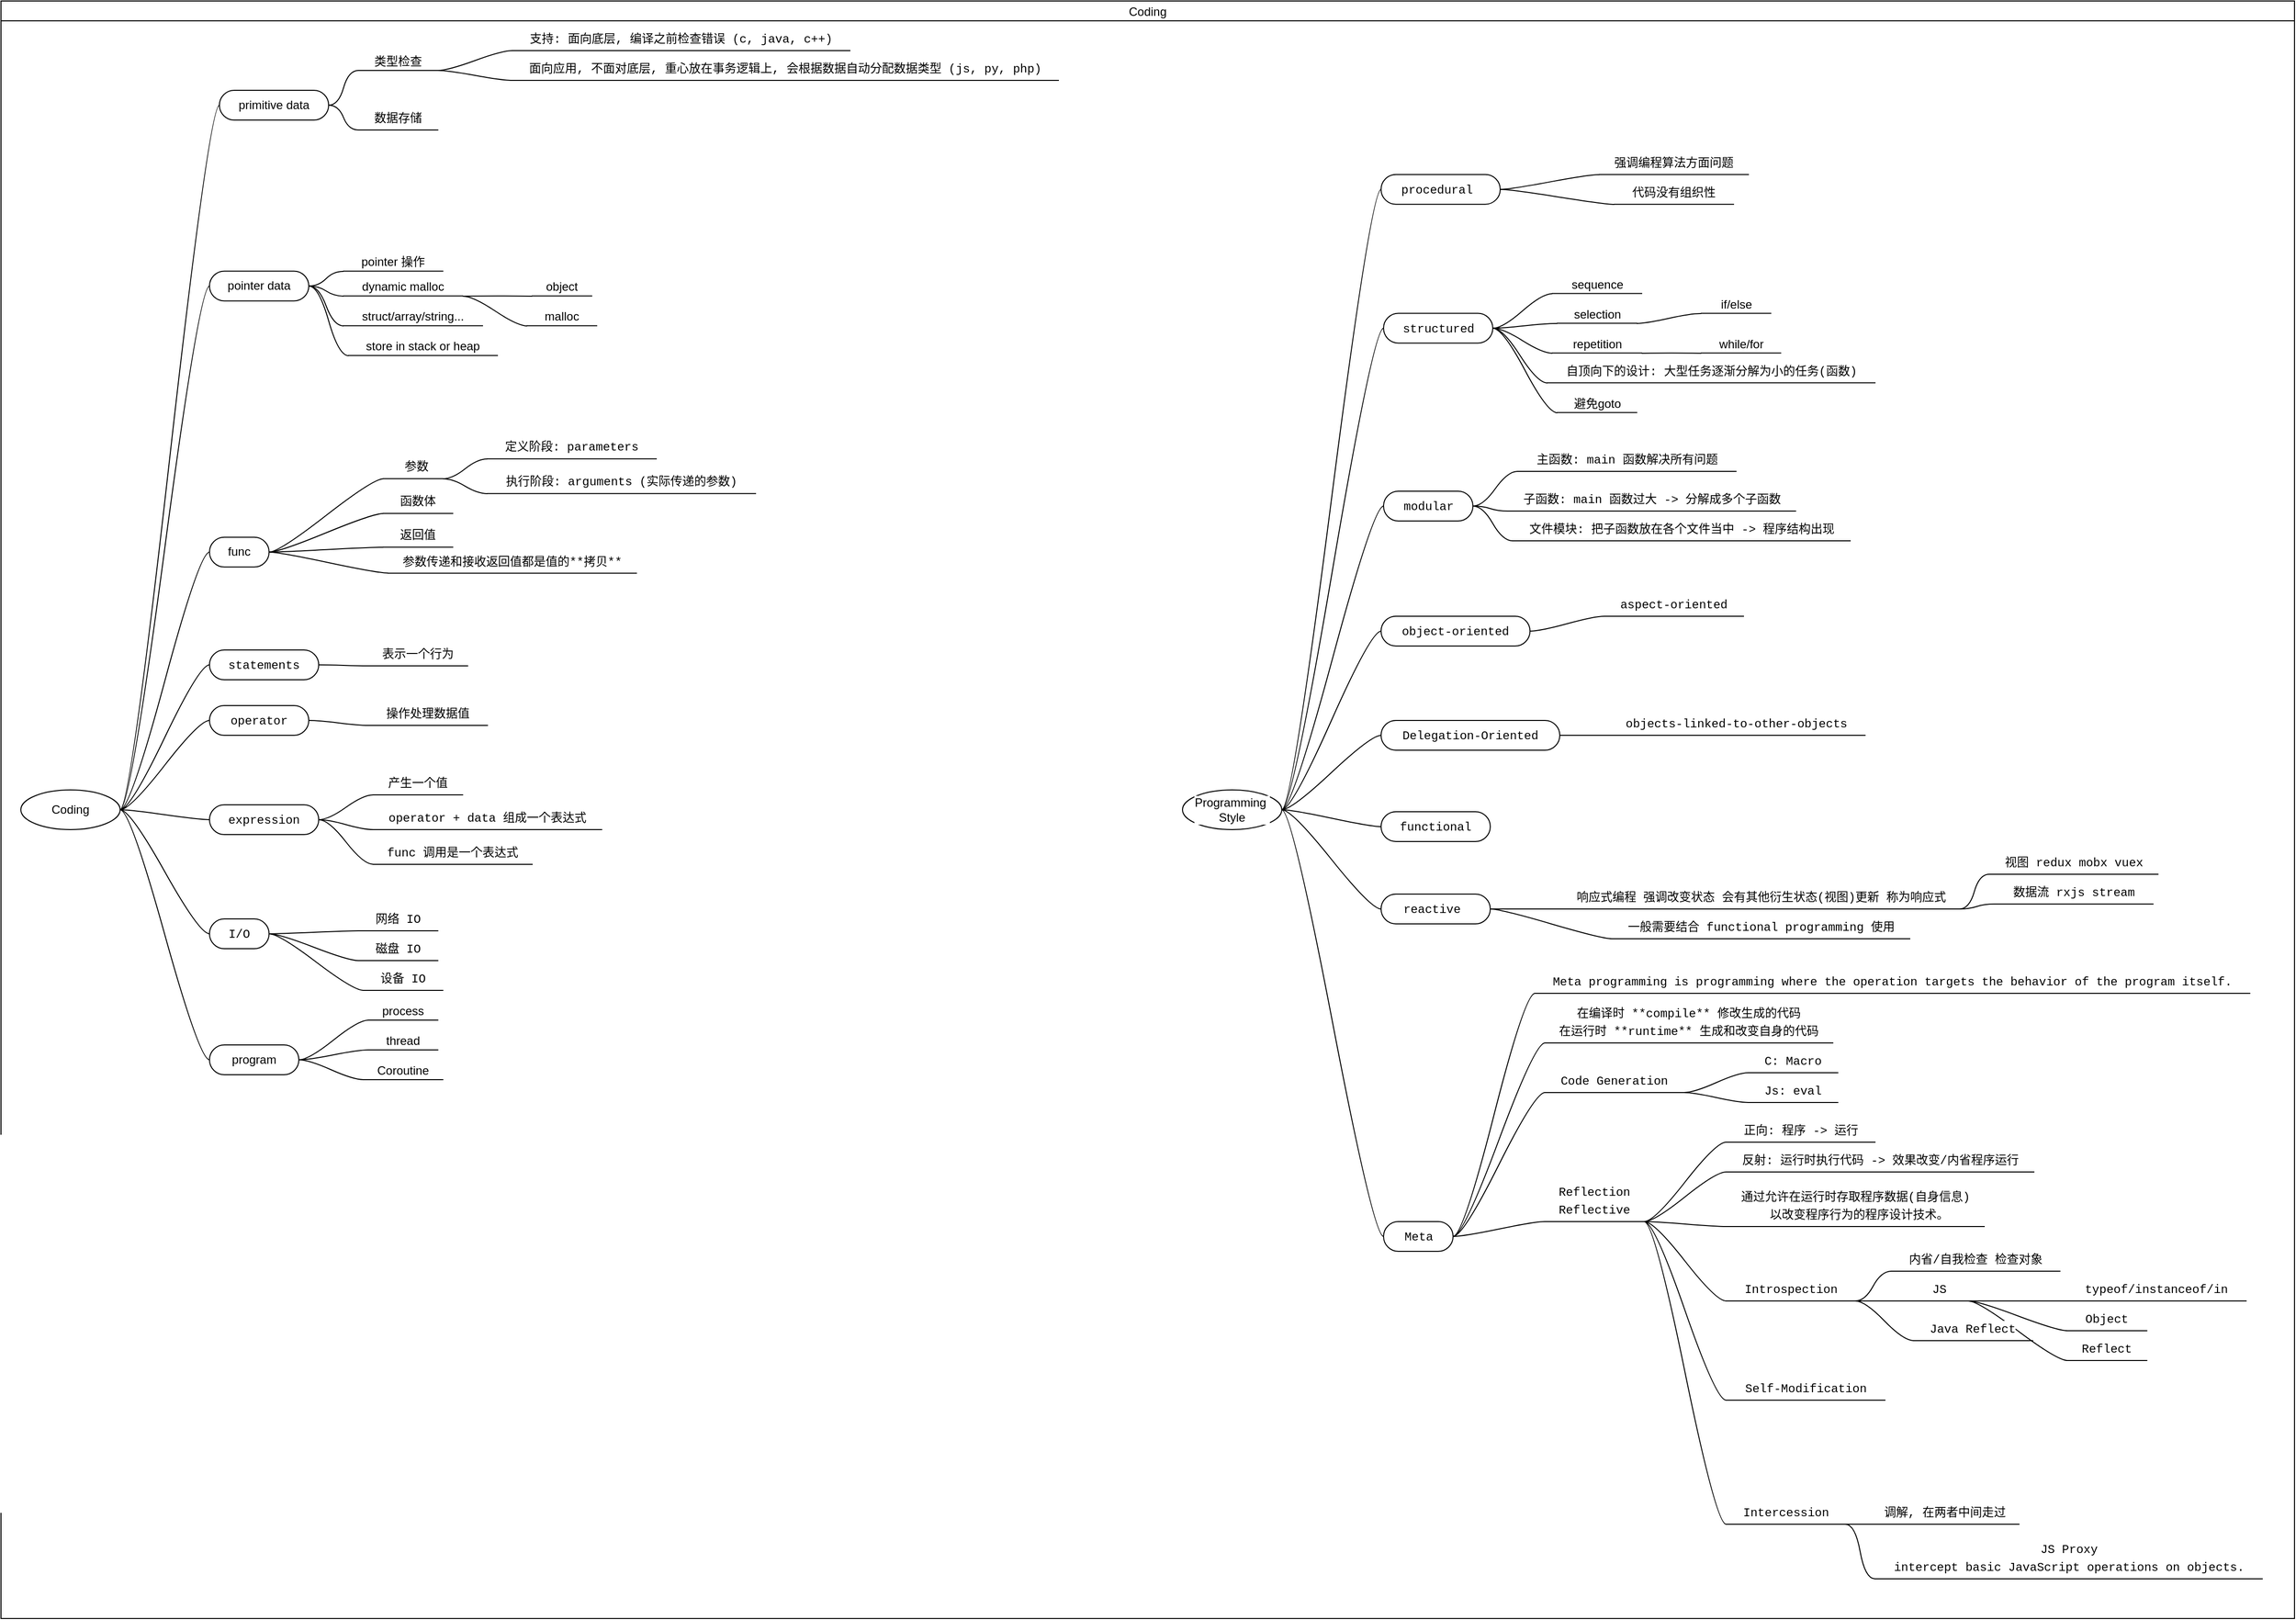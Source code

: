 <mxfile version="16.1.2" type="device" pages="8"><diagram id="iWr8-oijKwKR1iV3FXu2" name="Coding"><mxGraphModel dx="2011" dy="1455" grid="1" gridSize="10" guides="1" tooltips="1" connect="1" arrows="1" fold="1" page="1" pageScale="1" pageWidth="1169" pageHeight="827" math="0" shadow="0"><root><mxCell id="8nWMRpo5nNuQBTIq1got-0"/><mxCell id="8nWMRpo5nNuQBTIq1got-1" parent="8nWMRpo5nNuQBTIq1got-0"/><mxCell id="8nWMRpo5nNuQBTIq1got-2" value="Coding" style="swimlane;startSize=20;horizontal=1;containerType=tree;fontColor=default;fontStyle=0;fontSize=12;labelBackgroundColor=default;movable=0;" parent="8nWMRpo5nNuQBTIq1got-1" vertex="1"><mxGeometry x="10" y="10" width="2310" height="1630" as="geometry"/></mxCell><mxCell id="8nWMRpo5nNuQBTIq1got-3" value="" style="edgeStyle=entityRelationEdgeStyle;startArrow=none;endArrow=none;segment=10;curved=1;rounded=0;fontColor=default;fontStyle=0;fontSize=12;labelBackgroundColor=default;" parent="8nWMRpo5nNuQBTIq1got-2" source="8nWMRpo5nNuQBTIq1got-7" target="8nWMRpo5nNuQBTIq1got-8" edge="1"><mxGeometry relative="1" as="geometry"/></mxCell><mxCell id="8nWMRpo5nNuQBTIq1got-7" value="Coding" style="ellipse;whiteSpace=wrap;html=1;align=center;treeFolding=1;treeMoving=1;newEdgeStyle={&quot;edgeStyle&quot;:&quot;entityRelationEdgeStyle&quot;,&quot;startArrow&quot;:&quot;none&quot;,&quot;endArrow&quot;:&quot;none&quot;,&quot;segment&quot;:10,&quot;curved&quot;:1};fontColor=default;fontStyle=0;fontSize=12;labelBackgroundColor=default;" parent="8nWMRpo5nNuQBTIq1got-2" vertex="1"><mxGeometry x="20" y="795" width="100" height="40" as="geometry"/></mxCell><mxCell id="8nWMRpo5nNuQBTIq1got-8" value="primitive data" style="whiteSpace=wrap;html=1;rounded=1;arcSize=50;align=center;verticalAlign=middle;strokeWidth=1;autosize=1;spacing=4;treeFolding=1;treeMoving=1;newEdgeStyle={&quot;edgeStyle&quot;:&quot;entityRelationEdgeStyle&quot;,&quot;startArrow&quot;:&quot;none&quot;,&quot;endArrow&quot;:&quot;none&quot;,&quot;segment&quot;:10,&quot;curved&quot;:1};fontColor=default;fontStyle=0;fontSize=12;labelBackgroundColor=default;" parent="8nWMRpo5nNuQBTIq1got-2" vertex="1" collapsed="1"><mxGeometry x="220" y="90" width="110" height="30" as="geometry"/></mxCell><mxCell id="8nWMRpo5nNuQBTIq1got-12" value="" style="edgeStyle=entityRelationEdgeStyle;startArrow=none;endArrow=none;segment=10;curved=1;rounded=0;fontColor=default;fontStyle=0;fontSize=12;labelBackgroundColor=default;" parent="8nWMRpo5nNuQBTIq1got-2" source="8nWMRpo5nNuQBTIq1got-7" target="8nWMRpo5nNuQBTIq1got-13" edge="1"><mxGeometry relative="1" as="geometry"><mxPoint x="150" y="414" as="sourcePoint"/></mxGeometry></mxCell><mxCell id="8nWMRpo5nNuQBTIq1got-13" value="&lt;div style=&quot;font-family: menlo, monaco, &amp;quot;courier new&amp;quot;, monospace; line-height: 18px; font-size: 12px;&quot;&gt;statements&lt;/div&gt;" style="whiteSpace=wrap;html=1;rounded=1;arcSize=50;align=center;verticalAlign=middle;strokeWidth=1;autosize=1;spacing=4;treeFolding=1;treeMoving=1;newEdgeStyle={&quot;edgeStyle&quot;:&quot;entityRelationEdgeStyle&quot;,&quot;startArrow&quot;:&quot;none&quot;,&quot;endArrow&quot;:&quot;none&quot;,&quot;segment&quot;:10,&quot;curved&quot;:1};fontColor=default;fontStyle=0;fontSize=12;labelBackgroundColor=default;" parent="8nWMRpo5nNuQBTIq1got-2" vertex="1" collapsed="1"><mxGeometry x="210" y="654" width="110" height="30" as="geometry"/></mxCell><mxCell id="8nWMRpo5nNuQBTIq1got-14" value="" style="edgeStyle=entityRelationEdgeStyle;startArrow=none;endArrow=none;segment=10;curved=1;rounded=0;fontColor=default;fontStyle=0;fontSize=12;labelBackgroundColor=default;" parent="8nWMRpo5nNuQBTIq1got-2" source="8nWMRpo5nNuQBTIq1got-7" target="8nWMRpo5nNuQBTIq1got-15" edge="1"><mxGeometry relative="1" as="geometry"><mxPoint x="150.0" y="414" as="sourcePoint"/></mxGeometry></mxCell><mxCell id="8nWMRpo5nNuQBTIq1got-15" value="&lt;div style=&quot;font-family: menlo, monaco, &amp;quot;courier new&amp;quot;, monospace; line-height: 18px; font-size: 12px;&quot;&gt;&lt;div style=&quot;font-family: menlo, monaco, &amp;quot;courier new&amp;quot;, monospace; line-height: 18px; font-size: 12px;&quot;&gt;operator&lt;/div&gt;&lt;/div&gt;" style="whiteSpace=wrap;html=1;rounded=1;arcSize=50;align=center;verticalAlign=middle;strokeWidth=1;autosize=1;spacing=4;treeFolding=1;treeMoving=1;newEdgeStyle={&quot;edgeStyle&quot;:&quot;entityRelationEdgeStyle&quot;,&quot;startArrow&quot;:&quot;none&quot;,&quot;endArrow&quot;:&quot;none&quot;,&quot;segment&quot;:10,&quot;curved&quot;:1};fontColor=default;fontStyle=0;fontSize=12;labelBackgroundColor=default;" parent="8nWMRpo5nNuQBTIq1got-2" vertex="1" collapsed="1"><mxGeometry x="210" y="710" width="100" height="30" as="geometry"/></mxCell><mxCell id="8nWMRpo5nNuQBTIq1got-16" value="" style="edgeStyle=entityRelationEdgeStyle;startArrow=none;endArrow=none;segment=10;curved=1;rounded=0;fontColor=default;fontStyle=0;fontSize=12;labelBackgroundColor=default;" parent="8nWMRpo5nNuQBTIq1got-2" source="8nWMRpo5nNuQBTIq1got-7" target="8nWMRpo5nNuQBTIq1got-17" edge="1"><mxGeometry relative="1" as="geometry"><mxPoint x="150.0" y="414" as="sourcePoint"/></mxGeometry></mxCell><mxCell id="8nWMRpo5nNuQBTIq1got-17" value="&lt;div style=&quot;font-family: menlo, monaco, &amp;quot;courier new&amp;quot;, monospace; line-height: 18px; font-size: 12px;&quot;&gt;&lt;div style=&quot;font-family: menlo, monaco, &amp;quot;courier new&amp;quot;, monospace; line-height: 18px; font-size: 12px;&quot;&gt;&lt;div style=&quot;font-family: menlo, monaco, &amp;quot;courier new&amp;quot;, monospace; line-height: 18px; font-size: 12px;&quot;&gt;expression&lt;/div&gt;&lt;/div&gt;&lt;/div&gt;" style="whiteSpace=wrap;html=1;rounded=1;arcSize=50;align=center;verticalAlign=middle;strokeWidth=1;autosize=1;spacing=4;treeFolding=1;treeMoving=1;newEdgeStyle={&quot;edgeStyle&quot;:&quot;entityRelationEdgeStyle&quot;,&quot;startArrow&quot;:&quot;none&quot;,&quot;endArrow&quot;:&quot;none&quot;,&quot;segment&quot;:10,&quot;curved&quot;:1};fontColor=default;fontStyle=0;fontSize=12;labelBackgroundColor=default;" parent="8nWMRpo5nNuQBTIq1got-2" vertex="1" collapsed="1"><mxGeometry x="210" y="810" width="110" height="30" as="geometry"/></mxCell><mxCell id="8nWMRpo5nNuQBTIq1got-18" value="" style="edgeStyle=entityRelationEdgeStyle;startArrow=none;endArrow=none;segment=10;curved=1;rounded=0;fontColor=default;fontStyle=0;fontSize=12;labelBackgroundColor=default;" parent="8nWMRpo5nNuQBTIq1got-2" source="8nWMRpo5nNuQBTIq1got-7" target="8nWMRpo5nNuQBTIq1got-19" edge="1"><mxGeometry relative="1" as="geometry"><mxPoint x="150.0" y="414" as="sourcePoint"/></mxGeometry></mxCell><mxCell id="8nWMRpo5nNuQBTIq1got-19" value="&lt;div style=&quot;font-family: menlo, monaco, &amp;quot;courier new&amp;quot;, monospace; line-height: 18px; font-size: 12px;&quot;&gt;&lt;div style=&quot;font-family: menlo, monaco, &amp;quot;courier new&amp;quot;, monospace; line-height: 18px; font-size: 12px;&quot;&gt;&lt;div style=&quot;font-family: menlo, monaco, &amp;quot;courier new&amp;quot;, monospace; line-height: 18px; font-size: 12px;&quot;&gt;I/O&lt;/div&gt;&lt;/div&gt;&lt;/div&gt;" style="whiteSpace=wrap;html=1;rounded=1;arcSize=50;align=center;verticalAlign=middle;strokeWidth=1;autosize=1;spacing=4;treeFolding=1;treeMoving=1;newEdgeStyle={&quot;edgeStyle&quot;:&quot;entityRelationEdgeStyle&quot;,&quot;startArrow&quot;:&quot;none&quot;,&quot;endArrow&quot;:&quot;none&quot;,&quot;segment&quot;:10,&quot;curved&quot;:1};fontColor=default;fontStyle=0;fontSize=12;labelBackgroundColor=default;" parent="8nWMRpo5nNuQBTIq1got-2" vertex="1" collapsed="1"><mxGeometry x="210" y="925" width="60" height="30" as="geometry"/></mxCell><mxCell id="8nWMRpo5nNuQBTIq1got-22" value="&lt;div style=&quot;font-family: menlo, monaco, &amp;quot;courier new&amp;quot;, monospace; line-height: 18px; font-size: 12px;&quot;&gt;网络 IO&lt;/div&gt;" style="whiteSpace=wrap;html=1;shape=partialRectangle;top=0;left=0;bottom=1;right=0;points=[[0,1],[1,1]];fillColor=none;align=center;verticalAlign=bottom;routingCenterY=0.5;snapToPoint=1;recursiveResize=0;autosize=1;treeFolding=1;treeMoving=1;newEdgeStyle={&quot;edgeStyle&quot;:&quot;entityRelationEdgeStyle&quot;,&quot;startArrow&quot;:&quot;none&quot;,&quot;endArrow&quot;:&quot;none&quot;,&quot;segment&quot;:10,&quot;curved&quot;:1};fontColor=default;fontStyle=0;fontSize=12;labelBackgroundColor=default;" parent="8nWMRpo5nNuQBTIq1got-2" vertex="1"><mxGeometry x="360" y="917" width="80" height="20" as="geometry"/></mxCell><mxCell id="8nWMRpo5nNuQBTIq1got-23" value="" style="edgeStyle=entityRelationEdgeStyle;startArrow=none;endArrow=none;segment=10;curved=1;rounded=0;fontColor=default;fontStyle=0;fontSize=12;labelBackgroundColor=default;" parent="8nWMRpo5nNuQBTIq1got-2" source="8nWMRpo5nNuQBTIq1got-19" target="8nWMRpo5nNuQBTIq1got-22" edge="1"><mxGeometry relative="1" as="geometry"><mxPoint x="370" y="1046" as="sourcePoint"/></mxGeometry></mxCell><mxCell id="8nWMRpo5nNuQBTIq1got-24" value="" style="edgeStyle=entityRelationEdgeStyle;startArrow=none;endArrow=none;segment=10;curved=1;rounded=0;fontColor=default;fontStyle=0;fontSize=12;labelBackgroundColor=default;" parent="8nWMRpo5nNuQBTIq1got-2" source="8nWMRpo5nNuQBTIq1got-19" target="8nWMRpo5nNuQBTIq1got-25" edge="1"><mxGeometry relative="1" as="geometry"><mxPoint x="340" y="1026" as="sourcePoint"/></mxGeometry></mxCell><mxCell id="8nWMRpo5nNuQBTIq1got-25" value="&lt;div style=&quot;font-family: menlo, monaco, &amp;quot;courier new&amp;quot;, monospace; line-height: 18px; font-size: 12px;&quot;&gt;&lt;div style=&quot;font-family: menlo, monaco, &amp;quot;courier new&amp;quot;, monospace; line-height: 18px; font-size: 12px;&quot;&gt;磁盘 IO&lt;/div&gt;&lt;/div&gt;" style="whiteSpace=wrap;html=1;shape=partialRectangle;top=0;left=0;bottom=1;right=0;points=[[0,1],[1,1]];fillColor=none;align=center;verticalAlign=bottom;routingCenterY=0.5;snapToPoint=1;recursiveResize=0;autosize=1;treeFolding=1;treeMoving=1;newEdgeStyle={&quot;edgeStyle&quot;:&quot;entityRelationEdgeStyle&quot;,&quot;startArrow&quot;:&quot;none&quot;,&quot;endArrow&quot;:&quot;none&quot;,&quot;segment&quot;:10,&quot;curved&quot;:1};fontColor=default;fontStyle=0;fontSize=12;labelBackgroundColor=default;" parent="8nWMRpo5nNuQBTIq1got-2" vertex="1"><mxGeometry x="360" y="947" width="80" height="20" as="geometry"/></mxCell><mxCell id="8nWMRpo5nNuQBTIq1got-26" value="&lt;div style=&quot;font-family: menlo, monaco, &amp;quot;courier new&amp;quot;, monospace; line-height: 18px; font-size: 12px;&quot;&gt;操作处理数据值&lt;/div&gt;" style="whiteSpace=wrap;html=1;shape=partialRectangle;top=0;left=0;bottom=1;right=0;points=[[0,1],[1,1]];fillColor=none;align=center;verticalAlign=bottom;routingCenterY=0.5;snapToPoint=1;recursiveResize=0;autosize=1;treeFolding=1;treeMoving=1;newEdgeStyle={&quot;edgeStyle&quot;:&quot;entityRelationEdgeStyle&quot;,&quot;startArrow&quot;:&quot;none&quot;,&quot;endArrow&quot;:&quot;none&quot;,&quot;segment&quot;:10,&quot;curved&quot;:1};fontColor=default;fontStyle=0;fontSize=12;labelBackgroundColor=default;" parent="8nWMRpo5nNuQBTIq1got-2" vertex="1"><mxGeometry x="370" y="710" width="120" height="20" as="geometry"/></mxCell><mxCell id="8nWMRpo5nNuQBTIq1got-27" value="" style="edgeStyle=entityRelationEdgeStyle;startArrow=none;endArrow=none;segment=10;curved=1;rounded=0;fontColor=default;fontStyle=0;fontSize=12;labelBackgroundColor=default;" parent="8nWMRpo5nNuQBTIq1got-2" source="8nWMRpo5nNuQBTIq1got-15" target="8nWMRpo5nNuQBTIq1got-26" edge="1"><mxGeometry relative="1" as="geometry"><mxPoint x="395" y="805" as="sourcePoint"/></mxGeometry></mxCell><mxCell id="8nWMRpo5nNuQBTIq1got-30" value="&lt;div style=&quot;font-family: menlo, monaco, &amp;quot;courier new&amp;quot;, monospace; line-height: 18px; font-size: 12px;&quot;&gt;表示一个行为&lt;/div&gt;" style="whiteSpace=wrap;html=1;shape=partialRectangle;top=0;left=0;bottom=1;right=0;points=[[0,1],[1,1]];fillColor=none;align=center;verticalAlign=bottom;routingCenterY=0.5;snapToPoint=1;recursiveResize=0;autosize=1;treeFolding=1;treeMoving=1;newEdgeStyle={&quot;edgeStyle&quot;:&quot;entityRelationEdgeStyle&quot;,&quot;startArrow&quot;:&quot;none&quot;,&quot;endArrow&quot;:&quot;none&quot;,&quot;segment&quot;:10,&quot;curved&quot;:1};fontColor=default;fontStyle=0;fontSize=12;labelBackgroundColor=default;" parent="8nWMRpo5nNuQBTIq1got-2" vertex="1"><mxGeometry x="370" y="650" width="100" height="20" as="geometry"/></mxCell><mxCell id="8nWMRpo5nNuQBTIq1got-31" value="" style="edgeStyle=entityRelationEdgeStyle;startArrow=none;endArrow=none;segment=10;curved=1;rounded=0;fontColor=default;fontStyle=0;fontSize=12;labelBackgroundColor=default;" parent="8nWMRpo5nNuQBTIq1got-2" source="8nWMRpo5nNuQBTIq1got-13" target="8nWMRpo5nNuQBTIq1got-30" edge="1"><mxGeometry relative="1" as="geometry"><mxPoint x="400" y="765" as="sourcePoint"/></mxGeometry></mxCell><mxCell id="8nWMRpo5nNuQBTIq1got-32" value="&lt;div style=&quot;font-family: menlo, monaco, &amp;quot;courier new&amp;quot;, monospace; line-height: 18px; font-size: 12px;&quot;&gt;产生一个值&lt;/div&gt;" style="whiteSpace=wrap;html=1;shape=partialRectangle;top=0;left=0;bottom=1;right=0;points=[[0,1],[1,1]];fillColor=none;align=center;verticalAlign=bottom;routingCenterY=0.5;snapToPoint=1;recursiveResize=0;autosize=1;treeFolding=1;treeMoving=1;newEdgeStyle={&quot;edgeStyle&quot;:&quot;entityRelationEdgeStyle&quot;,&quot;startArrow&quot;:&quot;none&quot;,&quot;endArrow&quot;:&quot;none&quot;,&quot;segment&quot;:10,&quot;curved&quot;:1};fontColor=default;fontStyle=0;fontSize=12;labelBackgroundColor=default;" parent="8nWMRpo5nNuQBTIq1got-2" vertex="1"><mxGeometry x="375" y="780" width="90" height="20" as="geometry"/></mxCell><mxCell id="8nWMRpo5nNuQBTIq1got-33" value="" style="edgeStyle=entityRelationEdgeStyle;startArrow=none;endArrow=none;segment=10;curved=1;rounded=0;fontColor=default;fontStyle=0;fontSize=12;labelBackgroundColor=default;" parent="8nWMRpo5nNuQBTIq1got-2" source="8nWMRpo5nNuQBTIq1got-17" target="8nWMRpo5nNuQBTIq1got-32" edge="1"><mxGeometry relative="1" as="geometry"><mxPoint x="400" y="905" as="sourcePoint"/></mxGeometry></mxCell><mxCell id="8nWMRpo5nNuQBTIq1got-36" value="" style="edgeStyle=entityRelationEdgeStyle;startArrow=none;endArrow=none;segment=10;curved=1;rounded=0;fontColor=default;fontStyle=0;fontSize=12;labelBackgroundColor=default;" parent="8nWMRpo5nNuQBTIq1got-2" source="8nWMRpo5nNuQBTIq1got-17" target="8nWMRpo5nNuQBTIq1got-37" edge="1"><mxGeometry relative="1" as="geometry"><mxPoint x="370" y="885" as="sourcePoint"/></mxGeometry></mxCell><mxCell id="8nWMRpo5nNuQBTIq1got-37" value="&lt;div style=&quot;font-family: menlo, monaco, &amp;quot;courier new&amp;quot;, monospace; line-height: 18px; font-size: 12px;&quot;&gt;operator + data 组成一个表达式&lt;/div&gt;" style="whiteSpace=wrap;html=1;shape=partialRectangle;top=0;left=0;bottom=1;right=0;points=[[0,1],[1,1]];fillColor=none;align=center;verticalAlign=bottom;routingCenterY=0.5;snapToPoint=1;recursiveResize=0;autosize=1;treeFolding=1;treeMoving=1;newEdgeStyle={&quot;edgeStyle&quot;:&quot;entityRelationEdgeStyle&quot;,&quot;startArrow&quot;:&quot;none&quot;,&quot;endArrow&quot;:&quot;none&quot;,&quot;segment&quot;:10,&quot;curved&quot;:1};fontColor=default;fontStyle=0;fontSize=12;labelBackgroundColor=default;" parent="8nWMRpo5nNuQBTIq1got-2" vertex="1"><mxGeometry x="375" y="815" width="230" height="20" as="geometry"/></mxCell><mxCell id="8nWMRpo5nNuQBTIq1got-38" value="" style="edgeStyle=entityRelationEdgeStyle;startArrow=none;endArrow=none;segment=10;curved=1;rounded=0;fontColor=default;fontStyle=0;fontSize=12;labelBackgroundColor=default;" parent="8nWMRpo5nNuQBTIq1got-2" source="8nWMRpo5nNuQBTIq1got-17" target="8nWMRpo5nNuQBTIq1got-39" edge="1"><mxGeometry relative="1" as="geometry"><mxPoint x="370" y="885" as="sourcePoint"/></mxGeometry></mxCell><mxCell id="8nWMRpo5nNuQBTIq1got-39" value="&lt;div style=&quot;font-family: menlo, monaco, &amp;quot;courier new&amp;quot;, monospace; line-height: 18px; font-size: 12px;&quot;&gt;func 调用是一个表达式&lt;/div&gt;" style="whiteSpace=wrap;html=1;shape=partialRectangle;top=0;left=0;bottom=1;right=0;points=[[0,1],[1,1]];fillColor=none;align=center;verticalAlign=bottom;routingCenterY=0.5;snapToPoint=1;recursiveResize=0;autosize=1;treeFolding=1;treeMoving=1;newEdgeStyle={&quot;edgeStyle&quot;:&quot;entityRelationEdgeStyle&quot;,&quot;startArrow&quot;:&quot;none&quot;,&quot;endArrow&quot;:&quot;none&quot;,&quot;segment&quot;:10,&quot;curved&quot;:1};fontColor=default;fontStyle=0;fontSize=12;labelBackgroundColor=default;" parent="8nWMRpo5nNuQBTIq1got-2" vertex="1"><mxGeometry x="375" y="850" width="160" height="20" as="geometry"/></mxCell><mxCell id="8nWMRpo5nNuQBTIq1got-40" value="类型检查" style="whiteSpace=wrap;html=1;shape=partialRectangle;top=0;left=0;bottom=1;right=0;points=[[0,1],[1,1]];fillColor=none;align=center;verticalAlign=bottom;routingCenterY=0.5;snapToPoint=1;recursiveResize=0;autosize=1;treeFolding=1;treeMoving=1;newEdgeStyle={&quot;edgeStyle&quot;:&quot;entityRelationEdgeStyle&quot;,&quot;startArrow&quot;:&quot;none&quot;,&quot;endArrow&quot;:&quot;none&quot;,&quot;segment&quot;:10,&quot;curved&quot;:1};fontColor=default;fontStyle=0;fontSize=12;labelBackgroundColor=default;" parent="8nWMRpo5nNuQBTIq1got-2" vertex="1"><mxGeometry x="360" y="50" width="80" height="20" as="geometry"/></mxCell><mxCell id="8nWMRpo5nNuQBTIq1got-41" value="" style="edgeStyle=entityRelationEdgeStyle;startArrow=none;endArrow=none;segment=10;curved=1;rounded=0;fontColor=default;fontStyle=0;fontSize=12;labelBackgroundColor=default;" parent="8nWMRpo5nNuQBTIq1got-2" source="8nWMRpo5nNuQBTIq1got-8" target="8nWMRpo5nNuQBTIq1got-40" edge="1"><mxGeometry relative="1" as="geometry"><mxPoint x="410" y="180" as="sourcePoint"/></mxGeometry></mxCell><mxCell id="8nWMRpo5nNuQBTIq1got-42" value="" style="edgeStyle=entityRelationEdgeStyle;startArrow=none;endArrow=none;segment=10;curved=1;rounded=0;fontColor=default;fontStyle=0;fontSize=12;labelBackgroundColor=default;" parent="8nWMRpo5nNuQBTIq1got-2" source="8nWMRpo5nNuQBTIq1got-8" target="8nWMRpo5nNuQBTIq1got-43" edge="1"><mxGeometry relative="1" as="geometry"><mxPoint x="380" y="160" as="sourcePoint"/></mxGeometry></mxCell><mxCell id="8nWMRpo5nNuQBTIq1got-43" value="&lt;div style=&quot;font-family: menlo, monaco, &amp;quot;courier new&amp;quot;, monospace; line-height: 18px; font-size: 12px;&quot;&gt;&lt;span style=&quot;font-size: 12px;&quot;&gt;数据存储&lt;/span&gt;&lt;/div&gt;" style="whiteSpace=wrap;html=1;shape=partialRectangle;top=0;left=0;bottom=1;right=0;points=[[0,1],[1,1]];fillColor=none;align=center;verticalAlign=bottom;routingCenterY=0.5;snapToPoint=1;recursiveResize=0;autosize=1;treeFolding=1;treeMoving=1;newEdgeStyle={&quot;edgeStyle&quot;:&quot;entityRelationEdgeStyle&quot;,&quot;startArrow&quot;:&quot;none&quot;,&quot;endArrow&quot;:&quot;none&quot;,&quot;segment&quot;:10,&quot;curved&quot;:1};fontColor=default;fontStyle=0;fontSize=12;labelBackgroundColor=default;" parent="8nWMRpo5nNuQBTIq1got-2" vertex="1" collapsed="1"><mxGeometry x="360" y="110" width="80" height="20" as="geometry"/></mxCell><mxCell id="8nWMRpo5nNuQBTIq1got-44" value="" style="edgeStyle=entityRelationEdgeStyle;startArrow=none;endArrow=none;segment=10;curved=1;rounded=0;fontColor=default;fontStyle=0;fontSize=12;labelBackgroundColor=default;" parent="8nWMRpo5nNuQBTIq1got-2" source="8nWMRpo5nNuQBTIq1got-40" target="8nWMRpo5nNuQBTIq1got-45" edge="1"><mxGeometry relative="1" as="geometry"><mxPoint x="380" y="160" as="sourcePoint"/></mxGeometry></mxCell><mxCell id="8nWMRpo5nNuQBTIq1got-45" value="&lt;div style=&quot;font-family: menlo, monaco, &amp;quot;courier new&amp;quot;, monospace; line-height: 18px; font-size: 12px;&quot;&gt;支持: 面向底层, 编译之前检查错误 (c, java, c++) &lt;/div&gt;" style="whiteSpace=wrap;html=1;shape=partialRectangle;top=0;left=0;bottom=1;right=0;points=[[0,1],[1,1]];fillColor=none;align=center;verticalAlign=bottom;routingCenterY=0.5;snapToPoint=1;recursiveResize=0;autosize=1;treeFolding=1;treeMoving=1;newEdgeStyle={&quot;edgeStyle&quot;:&quot;entityRelationEdgeStyle&quot;,&quot;startArrow&quot;:&quot;none&quot;,&quot;endArrow&quot;:&quot;none&quot;,&quot;segment&quot;:10,&quot;curved&quot;:1};fontColor=default;fontStyle=0;fontSize=12;labelBackgroundColor=default;" parent="8nWMRpo5nNuQBTIq1got-2" vertex="1"><mxGeometry x="515" y="30" width="340" height="20" as="geometry"/></mxCell><mxCell id="8nWMRpo5nNuQBTIq1got-46" value="" style="edgeStyle=entityRelationEdgeStyle;startArrow=none;endArrow=none;segment=10;curved=1;rounded=0;fontColor=default;fontStyle=0;fontSize=12;labelBackgroundColor=default;" parent="8nWMRpo5nNuQBTIq1got-2" source="8nWMRpo5nNuQBTIq1got-40" target="8nWMRpo5nNuQBTIq1got-47" edge="1"><mxGeometry relative="1" as="geometry"><mxPoint x="545.154" y="90.385" as="sourcePoint"/></mxGeometry></mxCell><mxCell id="8nWMRpo5nNuQBTIq1got-47" value="&lt;div style=&quot;font-family: menlo, monaco, &amp;quot;courier new&amp;quot;, monospace; line-height: 18px; font-size: 12px;&quot;&gt;面向应用, 不面对底层, 重心放在事务逻辑上, 会根据数据自动分配数据类型 (js, py, php) &lt;/div&gt;" style="whiteSpace=wrap;html=1;shape=partialRectangle;top=0;left=0;bottom=1;right=0;points=[[0,1],[1,1]];fillColor=none;align=center;verticalAlign=bottom;routingCenterY=0.5;snapToPoint=1;recursiveResize=0;autosize=1;treeFolding=1;treeMoving=1;newEdgeStyle={&quot;edgeStyle&quot;:&quot;entityRelationEdgeStyle&quot;,&quot;startArrow&quot;:&quot;none&quot;,&quot;endArrow&quot;:&quot;none&quot;,&quot;segment&quot;:10,&quot;curved&quot;:1};fontColor=default;fontStyle=0;fontSize=12;labelBackgroundColor=default;" parent="8nWMRpo5nNuQBTIq1got-2" vertex="1"><mxGeometry x="515" y="60" width="550" height="20" as="geometry"/></mxCell><mxCell id="8nWMRpo5nNuQBTIq1got-48" value="" style="edgeStyle=entityRelationEdgeStyle;startArrow=none;endArrow=none;segment=10;curved=1;rounded=0;fontColor=default;fontStyle=0;fontSize=12;labelBackgroundColor=default;" parent="8nWMRpo5nNuQBTIq1got-2" source="8nWMRpo5nNuQBTIq1got-43" target="8nWMRpo5nNuQBTIq1got-49" edge="1" visible="0"><mxGeometry relative="1" as="geometry"><mxPoint x="380" y="160" as="sourcePoint"/></mxGeometry></mxCell><mxCell id="8nWMRpo5nNuQBTIq1got-49" value="&lt;div style=&quot;font-family: menlo, monaco, &amp;quot;courier new&amp;quot;, monospace; line-height: 18px; font-size: 12px;&quot;&gt;&lt;div style=&quot;font-family: menlo, monaco, &amp;quot;courier new&amp;quot;, monospace; line-height: 18px; font-size: 12px;&quot;&gt;计算机只能通过 bit 存储数据, 格式化(取出来) 的方式决定其最终的展现形式&lt;/div&gt;&lt;/div&gt;" style="whiteSpace=wrap;html=1;shape=partialRectangle;top=0;left=0;bottom=1;right=0;points=[[0,1],[1,1]];fillColor=none;align=center;verticalAlign=bottom;routingCenterY=0.5;snapToPoint=1;recursiveResize=0;autosize=1;treeFolding=1;treeMoving=1;newEdgeStyle={&quot;edgeStyle&quot;:&quot;entityRelationEdgeStyle&quot;,&quot;startArrow&quot;:&quot;none&quot;,&quot;endArrow&quot;:&quot;none&quot;,&quot;segment&quot;:10,&quot;curved&quot;:1};fontColor=default;fontStyle=0;fontSize=12;labelBackgroundColor=default;" parent="8nWMRpo5nNuQBTIq1got-2" vertex="1" visible="0"><mxGeometry x="515" y="95" width="460" height="20" as="geometry"/></mxCell><mxCell id="8nWMRpo5nNuQBTIq1got-52" value="" style="edgeStyle=entityRelationEdgeStyle;startArrow=none;endArrow=none;segment=10;curved=1;rounded=0;fontColor=default;fontStyle=0;fontSize=12;labelBackgroundColor=default;" parent="8nWMRpo5nNuQBTIq1got-2" source="8nWMRpo5nNuQBTIq1got-43" target="8nWMRpo5nNuQBTIq1got-53" edge="1" visible="0"><mxGeometry relative="1" as="geometry"><mxPoint x="539.769" y="170.385" as="sourcePoint"/></mxGeometry></mxCell><mxCell id="8nWMRpo5nNuQBTIq1got-53" value="&lt;div style=&quot;font-family: menlo, monaco, &amp;quot;courier new&amp;quot;, monospace; line-height: 18px; font-size: 12px;&quot;&gt;&lt;div style=&quot;font-family: menlo, monaco, &amp;quot;courier new&amp;quot;, monospace; line-height: 18px; font-size: 12px;&quot;&gt;编码 &amp;lt;=&amp;gt; 解码 two's complement, unicode, float, TRUE....&lt;/div&gt;&lt;/div&gt;" style="whiteSpace=wrap;html=1;shape=partialRectangle;top=0;left=0;bottom=1;right=0;points=[[0,1],[1,1]];fillColor=none;align=center;verticalAlign=bottom;routingCenterY=0.5;snapToPoint=1;recursiveResize=0;autosize=1;treeFolding=1;treeMoving=1;newEdgeStyle={&quot;edgeStyle&quot;:&quot;entityRelationEdgeStyle&quot;,&quot;startArrow&quot;:&quot;none&quot;,&quot;endArrow&quot;:&quot;none&quot;,&quot;segment&quot;:10,&quot;curved&quot;:1};fontColor=default;fontStyle=0;fontSize=12;labelBackgroundColor=default;" parent="8nWMRpo5nNuQBTIq1got-2" vertex="1" visible="0"><mxGeometry x="515" y="120" width="430" height="20" as="geometry"/></mxCell><mxCell id="8nWMRpo5nNuQBTIq1got-54" value="" style="edgeStyle=entityRelationEdgeStyle;startArrow=none;endArrow=none;segment=10;curved=1;rounded=0;fontColor=default;fontStyle=0;fontSize=12;labelBackgroundColor=default;" parent="8nWMRpo5nNuQBTIq1got-2" source="8nWMRpo5nNuQBTIq1got-43" target="8nWMRpo5nNuQBTIq1got-55" edge="1" visible="0"><mxGeometry relative="1" as="geometry"><mxPoint x="539.769" y="170.385" as="sourcePoint"/></mxGeometry></mxCell><mxCell id="8nWMRpo5nNuQBTIq1got-55" value="&lt;div style=&quot;font-family: menlo, monaco, &amp;quot;courier new&amp;quot;, monospace; line-height: 18px; font-size: 12px;&quot;&gt;&lt;div style=&quot;font-family: menlo, monaco, &amp;quot;courier new&amp;quot;, monospace; line-height: 18px; font-size: 12px;&quot;&gt;&lt;div style=&quot;font-family: menlo, monaco, &amp;quot;courier new&amp;quot;, monospace; line-height: 18px; font-size: 12px;&quot;&gt;数据大小取决于其分配的内存空间&lt;/div&gt;&lt;/div&gt;&lt;/div&gt;" style="whiteSpace=wrap;html=1;shape=partialRectangle;top=0;left=0;bottom=1;right=0;points=[[0,1],[1,1]];fillColor=none;align=center;verticalAlign=bottom;routingCenterY=0.5;snapToPoint=1;recursiveResize=0;autosize=1;treeFolding=1;treeMoving=1;newEdgeStyle={&quot;edgeStyle&quot;:&quot;entityRelationEdgeStyle&quot;,&quot;startArrow&quot;:&quot;none&quot;,&quot;endArrow&quot;:&quot;none&quot;,&quot;segment&quot;:10,&quot;curved&quot;:1};fontColor=default;fontStyle=0;fontSize=12;labelBackgroundColor=default;" parent="8nWMRpo5nNuQBTIq1got-2" vertex="1" visible="0"><mxGeometry x="515" y="150" width="210" height="20" as="geometry"/></mxCell><mxCell id="8nWMRpo5nNuQBTIq1got-56" value="" style="edgeStyle=entityRelationEdgeStyle;startArrow=none;endArrow=none;segment=10;curved=1;rounded=0;fontColor=default;fontStyle=0;fontSize=12;labelBackgroundColor=default;" parent="8nWMRpo5nNuQBTIq1got-2" source="8nWMRpo5nNuQBTIq1got-7" target="8nWMRpo5nNuQBTIq1got-57" edge="1"><mxGeometry relative="1" as="geometry"><mxPoint x="150.0" y="414" as="sourcePoint"/></mxGeometry></mxCell><mxCell id="8nWMRpo5nNuQBTIq1got-57" value="func" style="whiteSpace=wrap;html=1;rounded=1;arcSize=50;align=center;verticalAlign=middle;strokeWidth=1;autosize=1;spacing=4;treeFolding=1;treeMoving=1;newEdgeStyle={&quot;edgeStyle&quot;:&quot;entityRelationEdgeStyle&quot;,&quot;startArrow&quot;:&quot;none&quot;,&quot;endArrow&quot;:&quot;none&quot;,&quot;segment&quot;:10,&quot;curved&quot;:1};fontColor=default;fontStyle=0;fontSize=12;labelBackgroundColor=default;" parent="8nWMRpo5nNuQBTIq1got-2" vertex="1" collapsed="1"><mxGeometry x="210" y="540.39" width="60" height="30" as="geometry"/></mxCell><mxCell id="8nWMRpo5nNuQBTIq1got-60" value="&lt;div style=&quot;font-family: menlo, monaco, &amp;quot;courier new&amp;quot;, monospace; line-height: 18px; font-size: 12px;&quot;&gt;&amp;nbsp;参数&lt;/div&gt;" style="whiteSpace=wrap;html=1;shape=partialRectangle;top=0;left=0;bottom=1;right=0;points=[[0,1],[1,1]];fillColor=none;align=center;verticalAlign=bottom;routingCenterY=0.5;snapToPoint=1;recursiveResize=0;autosize=1;treeFolding=1;treeMoving=1;newEdgeStyle={&quot;edgeStyle&quot;:&quot;entityRelationEdgeStyle&quot;,&quot;startArrow&quot;:&quot;none&quot;,&quot;endArrow&quot;:&quot;none&quot;,&quot;segment&quot;:10,&quot;curved&quot;:1};fontColor=default;fontStyle=0;fontSize=12;labelBackgroundColor=default;" parent="8nWMRpo5nNuQBTIq1got-2" vertex="1"><mxGeometry x="385" y="461.39" width="60" height="20" as="geometry"/></mxCell><mxCell id="8nWMRpo5nNuQBTIq1got-61" value="" style="edgeStyle=entityRelationEdgeStyle;startArrow=none;endArrow=none;segment=10;curved=1;rounded=0;fontColor=default;fontStyle=0;fontSize=12;labelBackgroundColor=default;" parent="8nWMRpo5nNuQBTIq1got-2" source="8nWMRpo5nNuQBTIq1got-57" target="8nWMRpo5nNuQBTIq1got-60" edge="1"><mxGeometry relative="1" as="geometry"><mxPoint x="400" y="491.39" as="sourcePoint"/></mxGeometry></mxCell><mxCell id="8nWMRpo5nNuQBTIq1got-62" value="" style="edgeStyle=entityRelationEdgeStyle;startArrow=none;endArrow=none;segment=10;curved=1;rounded=0;fontColor=default;fontStyle=0;fontSize=12;labelBackgroundColor=default;" parent="8nWMRpo5nNuQBTIq1got-2" source="8nWMRpo5nNuQBTIq1got-60" target="8nWMRpo5nNuQBTIq1got-63" edge="1"><mxGeometry relative="1" as="geometry"><mxPoint x="370" y="471.39" as="sourcePoint"/></mxGeometry></mxCell><mxCell id="8nWMRpo5nNuQBTIq1got-63" value="&lt;div style=&quot;font-family: menlo, monaco, &amp;quot;courier new&amp;quot;, monospace; line-height: 18px; font-size: 12px;&quot;&gt;&lt;div style=&quot;font-family: menlo, monaco, &amp;quot;courier new&amp;quot;, monospace; line-height: 18px; font-size: 12px;&quot;&gt;定义阶段: parameters&lt;/div&gt;&lt;/div&gt;" style="whiteSpace=wrap;html=1;shape=partialRectangle;top=0;left=0;bottom=1;right=0;points=[[0,1],[1,1]];fillColor=none;align=center;verticalAlign=bottom;routingCenterY=0.5;snapToPoint=1;recursiveResize=0;autosize=1;treeFolding=1;treeMoving=1;newEdgeStyle={&quot;edgeStyle&quot;:&quot;entityRelationEdgeStyle&quot;,&quot;startArrow&quot;:&quot;none&quot;,&quot;endArrow&quot;:&quot;none&quot;,&quot;segment&quot;:10,&quot;curved&quot;:1};fontColor=default;fontStyle=0;fontSize=12;labelBackgroundColor=default;" parent="8nWMRpo5nNuQBTIq1got-2" vertex="1"><mxGeometry x="490" y="441.39" width="170" height="20" as="geometry"/></mxCell><mxCell id="8nWMRpo5nNuQBTIq1got-64" value="" style="edgeStyle=entityRelationEdgeStyle;startArrow=none;endArrow=none;segment=10;curved=1;rounded=0;fontColor=default;fontStyle=0;fontSize=12;labelBackgroundColor=default;" parent="8nWMRpo5nNuQBTIq1got-2" source="8nWMRpo5nNuQBTIq1got-60" target="8nWMRpo5nNuQBTIq1got-65" edge="1"><mxGeometry relative="1" as="geometry"><mxPoint x="519.769" y="481.39" as="sourcePoint"/></mxGeometry></mxCell><mxCell id="8nWMRpo5nNuQBTIq1got-65" value="&lt;div style=&quot;font-family: menlo, monaco, &amp;quot;courier new&amp;quot;, monospace; line-height: 18px; font-size: 12px;&quot;&gt;&lt;div style=&quot;font-family: menlo, monaco, &amp;quot;courier new&amp;quot;, monospace; line-height: 18px; font-size: 12px;&quot;&gt;&lt;div style=&quot;font-family: menlo, monaco, &amp;quot;courier new&amp;quot;, monospace; line-height: 18px; font-size: 12px;&quot;&gt;执行阶段: arguments (实际传递的参数)&lt;/div&gt;&lt;/div&gt;&lt;/div&gt;" style="whiteSpace=wrap;html=1;shape=partialRectangle;top=0;left=0;bottom=1;right=0;points=[[0,1],[1,1]];fillColor=none;align=center;verticalAlign=bottom;routingCenterY=0.5;snapToPoint=1;recursiveResize=0;autosize=1;treeFolding=1;treeMoving=1;newEdgeStyle={&quot;edgeStyle&quot;:&quot;entityRelationEdgeStyle&quot;,&quot;startArrow&quot;:&quot;none&quot;,&quot;endArrow&quot;:&quot;none&quot;,&quot;segment&quot;:10,&quot;curved&quot;:1};fontColor=default;fontStyle=0;fontSize=12;labelBackgroundColor=default;" parent="8nWMRpo5nNuQBTIq1got-2" vertex="1"><mxGeometry x="490" y="476.39" width="270" height="20" as="geometry"/></mxCell><mxCell id="8nWMRpo5nNuQBTIq1got-68" value="" style="edgeStyle=entityRelationEdgeStyle;startArrow=none;endArrow=none;segment=10;curved=1;rounded=0;fontColor=default;fontStyle=0;fontSize=12;labelBackgroundColor=default;" parent="8nWMRpo5nNuQBTIq1got-2" source="8nWMRpo5nNuQBTIq1got-57" target="8nWMRpo5nNuQBTIq1got-69" edge="1"><mxGeometry relative="1" as="geometry"><mxPoint x="370" y="471.39" as="sourcePoint"/></mxGeometry></mxCell><mxCell id="8nWMRpo5nNuQBTIq1got-69" value="&lt;div style=&quot;font-family: menlo, monaco, &amp;quot;courier new&amp;quot;, monospace; line-height: 18px; font-size: 12px;&quot;&gt;&lt;div style=&quot;font-family: menlo, monaco, &amp;quot;courier new&amp;quot;, monospace; line-height: 18px; font-size: 12px;&quot;&gt;函数体&lt;/div&gt;&lt;/div&gt;" style="whiteSpace=wrap;html=1;shape=partialRectangle;top=0;left=0;bottom=1;right=0;points=[[0,1],[1,1]];fillColor=none;align=center;verticalAlign=bottom;routingCenterY=0.5;snapToPoint=1;recursiveResize=0;autosize=1;treeFolding=1;treeMoving=1;newEdgeStyle={&quot;edgeStyle&quot;:&quot;entityRelationEdgeStyle&quot;,&quot;startArrow&quot;:&quot;none&quot;,&quot;endArrow&quot;:&quot;none&quot;,&quot;segment&quot;:10,&quot;curved&quot;:1};fontColor=default;fontStyle=0;fontSize=12;labelBackgroundColor=default;" parent="8nWMRpo5nNuQBTIq1got-2" vertex="1"><mxGeometry x="385" y="496.39" width="70" height="20" as="geometry"/></mxCell><mxCell id="8nWMRpo5nNuQBTIq1got-70" value="" style="edgeStyle=entityRelationEdgeStyle;startArrow=none;endArrow=none;segment=10;curved=1;rounded=0;fontColor=default;fontStyle=0;fontSize=12;labelBackgroundColor=default;" parent="8nWMRpo5nNuQBTIq1got-2" source="8nWMRpo5nNuQBTIq1got-57" target="8nWMRpo5nNuQBTIq1got-71" edge="1"><mxGeometry relative="1" as="geometry"><mxPoint x="370" y="471.39" as="sourcePoint"/></mxGeometry></mxCell><mxCell id="8nWMRpo5nNuQBTIq1got-71" value="&lt;div style=&quot;font-family: menlo, monaco, &amp;quot;courier new&amp;quot;, monospace; line-height: 18px; font-size: 12px;&quot;&gt;&lt;div style=&quot;font-family: menlo, monaco, &amp;quot;courier new&amp;quot;, monospace; line-height: 18px; font-size: 12px;&quot;&gt;返回值&lt;/div&gt;&lt;/div&gt;" style="whiteSpace=wrap;html=1;shape=partialRectangle;top=0;left=0;bottom=1;right=0;points=[[0,1],[1,1]];fillColor=none;align=center;verticalAlign=bottom;routingCenterY=0.5;snapToPoint=1;recursiveResize=0;autosize=1;treeFolding=1;treeMoving=1;newEdgeStyle={&quot;edgeStyle&quot;:&quot;entityRelationEdgeStyle&quot;,&quot;startArrow&quot;:&quot;none&quot;,&quot;endArrow&quot;:&quot;none&quot;,&quot;segment&quot;:10,&quot;curved&quot;:1};fontColor=default;fontStyle=0;fontSize=12;labelBackgroundColor=default;" parent="8nWMRpo5nNuQBTIq1got-2" vertex="1"><mxGeometry x="385" y="530.39" width="70" height="20" as="geometry"/></mxCell><mxCell id="8nWMRpo5nNuQBTIq1got-76" value="" style="edgeStyle=entityRelationEdgeStyle;startArrow=none;endArrow=none;segment=10;curved=1;rounded=0;fontColor=default;fontStyle=0;fontSize=12;labelBackgroundColor=default;" parent="8nWMRpo5nNuQBTIq1got-2" source="8nWMRpo5nNuQBTIq1got-57" target="8nWMRpo5nNuQBTIq1got-77" edge="1"><mxGeometry relative="1" as="geometry"><mxPoint x="370" y="471.39" as="sourcePoint"/></mxGeometry></mxCell><mxCell id="8nWMRpo5nNuQBTIq1got-77" value="&lt;div style=&quot;font-family: menlo, monaco, &amp;quot;courier new&amp;quot;, monospace; line-height: 18px; font-size: 12px;&quot;&gt;&lt;div style=&quot;font-family: menlo, monaco, &amp;quot;courier new&amp;quot;, monospace; line-height: 18px; font-size: 12px;&quot;&gt;&lt;div style=&quot;font-family: menlo, monaco, &amp;quot;courier new&amp;quot;, monospace; line-height: 18px; font-size: 12px;&quot;&gt;参数传递和接收返回值都是值的&lt;span style=&quot;font-size: 12px;&quot;&gt;**拷贝**&lt;/span&gt;&lt;/div&gt;&lt;/div&gt;&lt;/div&gt;" style="whiteSpace=wrap;html=1;shape=partialRectangle;top=0;left=0;bottom=1;right=0;points=[[0,1],[1,1]];fillColor=none;align=center;verticalAlign=bottom;routingCenterY=0.5;snapToPoint=1;recursiveResize=0;autosize=1;treeFolding=1;treeMoving=1;newEdgeStyle={&quot;edgeStyle&quot;:&quot;entityRelationEdgeStyle&quot;,&quot;startArrow&quot;:&quot;none&quot;,&quot;endArrow&quot;:&quot;none&quot;,&quot;segment&quot;:10,&quot;curved&quot;:1};fontColor=default;fontStyle=0;fontSize=12;labelBackgroundColor=default;" parent="8nWMRpo5nNuQBTIq1got-2" vertex="1"><mxGeometry x="390" y="556.62" width="250" height="20" as="geometry"/></mxCell><mxCell id="8nWMRpo5nNuQBTIq1got-78" value="" style="edgeStyle=entityRelationEdgeStyle;startArrow=none;endArrow=none;segment=10;curved=1;rounded=0;fontColor=default;fontStyle=0;fontSize=12;labelBackgroundColor=default;" parent="8nWMRpo5nNuQBTIq1got-2" source="8nWMRpo5nNuQBTIq1got-7" target="8nWMRpo5nNuQBTIq1got-79" edge="1"><mxGeometry relative="1" as="geometry"><mxPoint x="150.0" y="414" as="sourcePoint"/></mxGeometry></mxCell><mxCell id="8nWMRpo5nNuQBTIq1got-79" value="pointer data" style="whiteSpace=wrap;html=1;rounded=1;arcSize=50;align=center;verticalAlign=middle;strokeWidth=1;autosize=1;spacing=4;treeFolding=1;treeMoving=1;newEdgeStyle={&quot;edgeStyle&quot;:&quot;entityRelationEdgeStyle&quot;,&quot;startArrow&quot;:&quot;none&quot;,&quot;endArrow&quot;:&quot;none&quot;,&quot;segment&quot;:10,&quot;curved&quot;:1};fontColor=default;fontStyle=0;fontSize=12;labelBackgroundColor=default;" parent="8nWMRpo5nNuQBTIq1got-2" vertex="1" collapsed="1"><mxGeometry x="210" y="272.27" width="100" height="30" as="geometry"/></mxCell><mxCell id="b4oMO1nAnI8XShkdMSJ7-0" value="" style="edgeStyle=entityRelationEdgeStyle;startArrow=none;endArrow=none;segment=10;curved=1;rounded=0;fontColor=default;fontStyle=0;fontSize=12;labelBackgroundColor=default;" parent="8nWMRpo5nNuQBTIq1got-2" source="8nWMRpo5nNuQBTIq1got-19" target="b4oMO1nAnI8XShkdMSJ7-1" edge="1"><mxGeometry relative="1" as="geometry"><mxPoint x="340" y="1026" as="sourcePoint"/></mxGeometry></mxCell><mxCell id="b4oMO1nAnI8XShkdMSJ7-1" value="&lt;div style=&quot;font-family: menlo, monaco, &amp;quot;courier new&amp;quot;, monospace; line-height: 18px; font-size: 12px;&quot;&gt;&lt;div style=&quot;font-family: menlo, monaco, &amp;quot;courier new&amp;quot;, monospace; line-height: 18px; font-size: 12px;&quot;&gt;设备 IO&lt;/div&gt;&lt;/div&gt;" style="whiteSpace=wrap;html=1;shape=partialRectangle;top=0;left=0;bottom=1;right=0;points=[[0,1],[1,1]];fillColor=none;align=center;verticalAlign=bottom;routingCenterY=0.5;snapToPoint=1;recursiveResize=0;autosize=1;treeFolding=1;treeMoving=1;newEdgeStyle={&quot;edgeStyle&quot;:&quot;entityRelationEdgeStyle&quot;,&quot;startArrow&quot;:&quot;none&quot;,&quot;endArrow&quot;:&quot;none&quot;,&quot;segment&quot;:10,&quot;curved&quot;:1};fontColor=default;fontStyle=0;fontSize=12;labelBackgroundColor=default;" parent="8nWMRpo5nNuQBTIq1got-2" vertex="1"><mxGeometry x="365" y="977" width="80" height="20" as="geometry"/></mxCell><mxCell id="b4oMO1nAnI8XShkdMSJ7-2" value="" style="edgeStyle=entityRelationEdgeStyle;startArrow=none;endArrow=none;segment=10;curved=1;rounded=0;fontColor=default;fontStyle=0;fontSize=12;labelBackgroundColor=default;" parent="8nWMRpo5nNuQBTIq1got-2" source="8nWMRpo5nNuQBTIq1got-7" target="b4oMO1nAnI8XShkdMSJ7-3" edge="1"><mxGeometry relative="1" as="geometry"><mxPoint x="150" y="414.0" as="sourcePoint"/></mxGeometry></mxCell><mxCell id="b4oMO1nAnI8XShkdMSJ7-3" value="program" style="whiteSpace=wrap;html=1;rounded=1;arcSize=50;align=center;verticalAlign=middle;strokeWidth=1;autosize=1;spacing=4;treeFolding=1;treeMoving=1;newEdgeStyle={&quot;edgeStyle&quot;:&quot;entityRelationEdgeStyle&quot;,&quot;startArrow&quot;:&quot;none&quot;,&quot;endArrow&quot;:&quot;none&quot;,&quot;segment&quot;:10,&quot;curved&quot;:1};fontColor=default;fontStyle=0;fontSize=12;labelBackgroundColor=default;" parent="8nWMRpo5nNuQBTIq1got-2" vertex="1" collapsed="1"><mxGeometry x="210" y="1052" width="90" height="30" as="geometry"/></mxCell><mxCell id="b4oMO1nAnI8XShkdMSJ7-4" value="process" style="whiteSpace=wrap;html=1;shape=partialRectangle;top=0;left=0;bottom=1;right=0;points=[[0,1],[1,1]];fillColor=none;align=center;verticalAlign=bottom;routingCenterY=0.5;snapToPoint=1;recursiveResize=0;autosize=1;treeFolding=1;treeMoving=1;newEdgeStyle={&quot;edgeStyle&quot;:&quot;entityRelationEdgeStyle&quot;,&quot;startArrow&quot;:&quot;none&quot;,&quot;endArrow&quot;:&quot;none&quot;,&quot;segment&quot;:10,&quot;curved&quot;:1};fontColor=default;fontStyle=0;fontSize=12;labelBackgroundColor=default;" parent="8nWMRpo5nNuQBTIq1got-2" vertex="1"><mxGeometry x="370" y="1007" width="70" height="20" as="geometry"/></mxCell><mxCell id="b4oMO1nAnI8XShkdMSJ7-5" value="" style="edgeStyle=entityRelationEdgeStyle;startArrow=none;endArrow=none;segment=10;curved=1;rounded=0;fontColor=default;fontStyle=0;fontSize=12;labelBackgroundColor=default;" parent="8nWMRpo5nNuQBTIq1got-2" source="b4oMO1nAnI8XShkdMSJ7-3" target="b4oMO1nAnI8XShkdMSJ7-4" edge="1"><mxGeometry relative="1" as="geometry"><mxPoint x="780" y="1082" as="sourcePoint"/></mxGeometry></mxCell><mxCell id="b4oMO1nAnI8XShkdMSJ7-6" value="" style="edgeStyle=entityRelationEdgeStyle;startArrow=none;endArrow=none;segment=10;curved=1;rounded=0;fontColor=default;fontStyle=0;fontSize=12;labelBackgroundColor=default;" parent="8nWMRpo5nNuQBTIq1got-2" source="b4oMO1nAnI8XShkdMSJ7-3" target="b4oMO1nAnI8XShkdMSJ7-7" edge="1"><mxGeometry relative="1" as="geometry"><mxPoint x="750" y="1062" as="sourcePoint"/></mxGeometry></mxCell><mxCell id="b4oMO1nAnI8XShkdMSJ7-7" value="thread" style="whiteSpace=wrap;html=1;shape=partialRectangle;top=0;left=0;bottom=1;right=0;points=[[0,1],[1,1]];fillColor=none;align=center;verticalAlign=bottom;routingCenterY=0.5;snapToPoint=1;recursiveResize=0;autosize=1;treeFolding=1;treeMoving=1;newEdgeStyle={&quot;edgeStyle&quot;:&quot;entityRelationEdgeStyle&quot;,&quot;startArrow&quot;:&quot;none&quot;,&quot;endArrow&quot;:&quot;none&quot;,&quot;segment&quot;:10,&quot;curved&quot;:1};fontColor=default;fontStyle=0;fontSize=12;labelBackgroundColor=default;" parent="8nWMRpo5nNuQBTIq1got-2" vertex="1"><mxGeometry x="370" y="1037" width="70" height="20" as="geometry"/></mxCell><mxCell id="b4oMO1nAnI8XShkdMSJ7-8" value="" style="edgeStyle=entityRelationEdgeStyle;startArrow=none;endArrow=none;segment=10;curved=1;rounded=0;fontColor=default;fontStyle=0;fontSize=12;labelBackgroundColor=default;" parent="8nWMRpo5nNuQBTIq1got-2" source="b4oMO1nAnI8XShkdMSJ7-3" target="b4oMO1nAnI8XShkdMSJ7-9" edge="1"><mxGeometry relative="1" as="geometry"><mxPoint x="750" y="1062" as="sourcePoint"/></mxGeometry></mxCell><mxCell id="b4oMO1nAnI8XShkdMSJ7-9" value="&lt;span style=&quot;font-family: arial, sans-serif; font-size: 12px; text-align: left;&quot;&gt;Coroutine&lt;/span&gt;" style="whiteSpace=wrap;html=1;shape=partialRectangle;top=0;left=0;bottom=1;right=0;points=[[0,1],[1,1]];fillColor=none;align=center;verticalAlign=bottom;routingCenterY=0.5;snapToPoint=1;recursiveResize=0;autosize=1;treeFolding=1;treeMoving=1;newEdgeStyle={&quot;edgeStyle&quot;:&quot;entityRelationEdgeStyle&quot;,&quot;startArrow&quot;:&quot;none&quot;,&quot;endArrow&quot;:&quot;none&quot;,&quot;segment&quot;:10,&quot;curved&quot;:1};fontColor=default;fontStyle=0;fontSize=12;labelBackgroundColor=default;" parent="8nWMRpo5nNuQBTIq1got-2" vertex="1"><mxGeometry x="365" y="1067" width="80" height="20" as="geometry"/></mxCell><mxCell id="b4oMO1nAnI8XShkdMSJ7-10" value="pointer 操作" style="whiteSpace=wrap;html=1;shape=partialRectangle;top=0;left=0;bottom=1;right=0;points=[[0,1],[1,1]];fillColor=none;align=center;verticalAlign=bottom;routingCenterY=0.5;snapToPoint=1;recursiveResize=0;autosize=1;treeFolding=1;treeMoving=1;newEdgeStyle={&quot;edgeStyle&quot;:&quot;entityRelationEdgeStyle&quot;,&quot;startArrow&quot;:&quot;none&quot;,&quot;endArrow&quot;:&quot;none&quot;,&quot;segment&quot;:10,&quot;curved&quot;:1};labelBackgroundColor=default;fontSize=12;fontColor=default;fontStyle=0;" parent="8nWMRpo5nNuQBTIq1got-2" vertex="1"><mxGeometry x="345" y="252.27" width="100" height="20" as="geometry"/></mxCell><mxCell id="b4oMO1nAnI8XShkdMSJ7-11" value="" style="edgeStyle=entityRelationEdgeStyle;startArrow=none;endArrow=none;segment=10;curved=1;rounded=0;labelBackgroundColor=default;fontSize=12;fontColor=default;fontStyle=0;" parent="8nWMRpo5nNuQBTIq1got-2" source="8nWMRpo5nNuQBTIq1got-79" target="b4oMO1nAnI8XShkdMSJ7-10" edge="1"><mxGeometry relative="1" as="geometry"><mxPoint x="350" y="347.27" as="sourcePoint"/></mxGeometry></mxCell><mxCell id="b4oMO1nAnI8XShkdMSJ7-14" value="" style="edgeStyle=entityRelationEdgeStyle;startArrow=none;endArrow=none;segment=10;curved=1;rounded=0;labelBackgroundColor=default;fontSize=12;fontColor=default;fontStyle=0;" parent="8nWMRpo5nNuQBTIq1got-2" source="8nWMRpo5nNuQBTIq1got-79" target="b4oMO1nAnI8XShkdMSJ7-15" edge="1"><mxGeometry relative="1" as="geometry"><mxPoint x="320" y="327.27" as="sourcePoint"/></mxGeometry></mxCell><mxCell id="b4oMO1nAnI8XShkdMSJ7-15" value="struct/array/string..." style="whiteSpace=wrap;html=1;shape=partialRectangle;top=0;left=0;bottom=1;right=0;points=[[0,1],[1,1]];fillColor=none;align=center;verticalAlign=bottom;routingCenterY=0.5;snapToPoint=1;recursiveResize=0;autosize=1;treeFolding=1;treeMoving=1;newEdgeStyle={&quot;edgeStyle&quot;:&quot;entityRelationEdgeStyle&quot;,&quot;startArrow&quot;:&quot;none&quot;,&quot;endArrow&quot;:&quot;none&quot;,&quot;segment&quot;:10,&quot;curved&quot;:1};labelBackgroundColor=default;fontSize=12;fontColor=default;fontStyle=0;" parent="8nWMRpo5nNuQBTIq1got-2" vertex="1"><mxGeometry x="345" y="307.27" width="140" height="20" as="geometry"/></mxCell><mxCell id="b4oMO1nAnI8XShkdMSJ7-16" value="" style="edgeStyle=entityRelationEdgeStyle;startArrow=none;endArrow=none;segment=10;curved=1;rounded=0;labelBackgroundColor=default;fontSize=12;fontColor=default;fontStyle=0;" parent="8nWMRpo5nNuQBTIq1got-2" source="8nWMRpo5nNuQBTIq1got-79" target="b4oMO1nAnI8XShkdMSJ7-17" edge="1"><mxGeometry relative="1" as="geometry"><mxPoint x="320" y="297.27" as="sourcePoint"/></mxGeometry></mxCell><mxCell id="b4oMO1nAnI8XShkdMSJ7-17" value="dynamic malloc" style="whiteSpace=wrap;html=1;shape=partialRectangle;top=0;left=0;bottom=1;right=0;points=[[0,1],[1,1]];fillColor=none;align=center;verticalAlign=bottom;routingCenterY=0.5;snapToPoint=1;recursiveResize=0;autosize=1;treeFolding=1;treeMoving=1;newEdgeStyle={&quot;edgeStyle&quot;:&quot;entityRelationEdgeStyle&quot;,&quot;startArrow&quot;:&quot;none&quot;,&quot;endArrow&quot;:&quot;none&quot;,&quot;segment&quot;:10,&quot;curved&quot;:1};labelBackgroundColor=default;fontSize=12;fontColor=default;fontStyle=0;" parent="8nWMRpo5nNuQBTIq1got-2" vertex="1" collapsed="1"><mxGeometry x="345" y="277.27" width="120" height="20" as="geometry"/></mxCell><mxCell id="S5XA59KTMNS8wf-XrTUM-2" value="" style="edgeStyle=entityRelationEdgeStyle;startArrow=none;endArrow=none;segment=10;curved=1;rounded=0;labelBackgroundColor=default;fontSize=12;fontColor=default;fontStyle=0;" parent="8nWMRpo5nNuQBTIq1got-2" source="b4oMO1nAnI8XShkdMSJ7-17" target="S5XA59KTMNS8wf-XrTUM-3" edge="1"><mxGeometry relative="1" as="geometry"><mxPoint x="320" y="297.27" as="sourcePoint"/></mxGeometry></mxCell><mxCell id="S5XA59KTMNS8wf-XrTUM-3" value="object" style="whiteSpace=wrap;html=1;shape=partialRectangle;top=0;left=0;bottom=1;right=0;points=[[0,1],[1,1]];fillColor=none;align=center;verticalAlign=bottom;routingCenterY=0.5;snapToPoint=1;recursiveResize=0;autosize=1;treeFolding=1;treeMoving=1;newEdgeStyle={&quot;edgeStyle&quot;:&quot;entityRelationEdgeStyle&quot;,&quot;startArrow&quot;:&quot;none&quot;,&quot;endArrow&quot;:&quot;none&quot;,&quot;segment&quot;:10,&quot;curved&quot;:1};labelBackgroundColor=default;fontSize=12;fontColor=default;fontStyle=0;" parent="8nWMRpo5nNuQBTIq1got-2" vertex="1" collapsed="1"><mxGeometry x="535" y="277.27" width="60" height="20" as="geometry"/></mxCell><mxCell id="S5XA59KTMNS8wf-XrTUM-4" value="" style="edgeStyle=entityRelationEdgeStyle;startArrow=none;endArrow=none;segment=10;curved=1;rounded=0;labelBackgroundColor=default;fontSize=12;fontColor=default;fontStyle=0;" parent="8nWMRpo5nNuQBTIq1got-2" source="b4oMO1nAnI8XShkdMSJ7-17" target="S5XA59KTMNS8wf-XrTUM-5" edge="1"><mxGeometry relative="1" as="geometry"><mxPoint x="475" y="307.27" as="sourcePoint"/></mxGeometry></mxCell><mxCell id="S5XA59KTMNS8wf-XrTUM-5" value="malloc" style="whiteSpace=wrap;html=1;shape=partialRectangle;top=0;left=0;bottom=1;right=0;points=[[0,1],[1,1]];fillColor=none;align=center;verticalAlign=bottom;routingCenterY=0.5;snapToPoint=1;recursiveResize=0;autosize=1;treeFolding=1;treeMoving=1;newEdgeStyle={&quot;edgeStyle&quot;:&quot;entityRelationEdgeStyle&quot;,&quot;startArrow&quot;:&quot;none&quot;,&quot;endArrow&quot;:&quot;none&quot;,&quot;segment&quot;:10,&quot;curved&quot;:1};labelBackgroundColor=default;fontSize=12;fontColor=default;fontStyle=0;" parent="8nWMRpo5nNuQBTIq1got-2" vertex="1" collapsed="1"><mxGeometry x="530" y="307.27" width="70" height="20" as="geometry"/></mxCell><mxCell id="S5XA59KTMNS8wf-XrTUM-6" value="" style="edgeStyle=entityRelationEdgeStyle;startArrow=none;endArrow=none;segment=10;curved=1;rounded=0;labelBackgroundColor=default;fontSize=12;fontColor=default;fontStyle=0;" parent="8nWMRpo5nNuQBTIq1got-2" source="8nWMRpo5nNuQBTIq1got-79" target="S5XA59KTMNS8wf-XrTUM-7" edge="1"><mxGeometry relative="1" as="geometry"><mxPoint x="320" y="297.27" as="sourcePoint"/></mxGeometry></mxCell><mxCell id="S5XA59KTMNS8wf-XrTUM-7" value="store in stack or heap" style="whiteSpace=wrap;html=1;shape=partialRectangle;top=0;left=0;bottom=1;right=0;points=[[0,1],[1,1]];fillColor=none;align=center;verticalAlign=bottom;routingCenterY=0.5;snapToPoint=1;recursiveResize=0;autosize=1;treeFolding=1;treeMoving=1;newEdgeStyle={&quot;edgeStyle&quot;:&quot;entityRelationEdgeStyle&quot;,&quot;startArrow&quot;:&quot;none&quot;,&quot;endArrow&quot;:&quot;none&quot;,&quot;segment&quot;:10,&quot;curved&quot;:1};labelBackgroundColor=default;fontSize=12;fontColor=default;fontStyle=0;" parent="8nWMRpo5nNuQBTIq1got-2" vertex="1"><mxGeometry x="350" y="337.27" width="150" height="20" as="geometry"/></mxCell><mxCell id="XK4JLrXrRGhWGnCmnRS--1" value="Programming&amp;nbsp;&lt;br style=&quot;font-size: 12px;&quot;&gt;Style" style="ellipse;whiteSpace=wrap;html=1;align=center;treeFolding=1;treeMoving=1;newEdgeStyle={&quot;edgeStyle&quot;:&quot;entityRelationEdgeStyle&quot;,&quot;startArrow&quot;:&quot;none&quot;,&quot;endArrow&quot;:&quot;none&quot;,&quot;segment&quot;:10,&quot;curved&quot;:1};fontStyle=0;fontColor=default;labelBackgroundColor=default;fontSize=12;" parent="8nWMRpo5nNuQBTIq1got-2" vertex="1"><mxGeometry x="1190" y="795" width="100" height="40" as="geometry"/></mxCell><mxCell id="XK4JLrXrRGhWGnCmnRS--2" value="&lt;div style=&quot;font-family: menlo, monaco, &amp;quot;courier new&amp;quot;, monospace; line-height: 18px; font-size: 12px;&quot;&gt;procedural&amp;nbsp;&lt;/div&gt;" style="whiteSpace=wrap;html=1;rounded=1;arcSize=50;align=center;verticalAlign=middle;strokeWidth=1;autosize=1;spacing=4;treeFolding=1;treeMoving=1;newEdgeStyle={&quot;edgeStyle&quot;:&quot;entityRelationEdgeStyle&quot;,&quot;startArrow&quot;:&quot;none&quot;,&quot;endArrow&quot;:&quot;none&quot;,&quot;segment&quot;:10,&quot;curved&quot;:1};fontStyle=0;fontColor=default;labelBackgroundColor=default;fontSize=12;" parent="8nWMRpo5nNuQBTIq1got-2" vertex="1"><mxGeometry x="1390" y="174.82" width="120" height="30" as="geometry"/></mxCell><mxCell id="XK4JLrXrRGhWGnCmnRS--0" value="" style="edgeStyle=entityRelationEdgeStyle;startArrow=none;endArrow=none;segment=10;curved=1;rounded=0;fontStyle=0;fontColor=default;labelBackgroundColor=default;fontSize=12;" parent="8nWMRpo5nNuQBTIq1got-2" source="XK4JLrXrRGhWGnCmnRS--1" target="XK4JLrXrRGhWGnCmnRS--2" edge="1"><mxGeometry relative="1" as="geometry"/></mxCell><mxCell id="XK4JLrXrRGhWGnCmnRS--3" value="" style="edgeStyle=entityRelationEdgeStyle;startArrow=none;endArrow=none;segment=10;curved=1;rounded=0;fontStyle=0;fontColor=default;labelBackgroundColor=default;fontSize=12;" parent="8nWMRpo5nNuQBTIq1got-2" source="XK4JLrXrRGhWGnCmnRS--1" target="XK4JLrXrRGhWGnCmnRS--4" edge="1"><mxGeometry relative="1" as="geometry"><mxPoint x="1270.0" y="365" as="sourcePoint"/></mxGeometry></mxCell><mxCell id="XK4JLrXrRGhWGnCmnRS--4" value="&lt;div style=&quot;font-family: menlo, monaco, &amp;quot;courier new&amp;quot;, monospace; line-height: 18px; font-size: 12px;&quot;&gt;&lt;div style=&quot;font-family: menlo, monaco, &amp;quot;courier new&amp;quot;, monospace; line-height: 18px; font-size: 12px;&quot;&gt;structured&lt;/div&gt;&lt;/div&gt;" style="whiteSpace=wrap;html=1;rounded=1;arcSize=50;align=center;verticalAlign=middle;strokeWidth=1;autosize=1;spacing=4;treeFolding=1;treeMoving=1;newEdgeStyle={&quot;edgeStyle&quot;:&quot;entityRelationEdgeStyle&quot;,&quot;startArrow&quot;:&quot;none&quot;,&quot;endArrow&quot;:&quot;none&quot;,&quot;segment&quot;:10,&quot;curved&quot;:1};fontStyle=0;fontColor=default;labelBackgroundColor=default;fontSize=12;" parent="8nWMRpo5nNuQBTIq1got-2" vertex="1"><mxGeometry x="1392.5" y="314.77" width="110" height="30" as="geometry"/></mxCell><mxCell id="XK4JLrXrRGhWGnCmnRS--5" value="" style="edgeStyle=entityRelationEdgeStyle;startArrow=none;endArrow=none;segment=10;curved=1;rounded=0;fontStyle=0;fontColor=default;labelBackgroundColor=default;fontSize=12;" parent="8nWMRpo5nNuQBTIq1got-2" source="XK4JLrXrRGhWGnCmnRS--2" target="XK4JLrXrRGhWGnCmnRS--26" edge="1"><mxGeometry relative="1" as="geometry"><mxPoint x="1615" y="209.82" as="sourcePoint"/></mxGeometry></mxCell><mxCell id="XK4JLrXrRGhWGnCmnRS--6" value="&lt;div style=&quot;font-family: menlo, monaco, &amp;quot;courier new&amp;quot;, monospace; line-height: 18px; font-size: 12px;&quot;&gt;主函数: main 函数解决所有问题&lt;/div&gt;" style="whiteSpace=wrap;html=1;shape=partialRectangle;top=0;left=0;bottom=1;right=0;points=[[0,1],[1,1]];fillColor=none;align=center;verticalAlign=bottom;routingCenterY=0.5;snapToPoint=1;recursiveResize=0;autosize=1;treeFolding=1;treeMoving=1;newEdgeStyle={&quot;edgeStyle&quot;:&quot;entityRelationEdgeStyle&quot;,&quot;startArrow&quot;:&quot;none&quot;,&quot;endArrow&quot;:&quot;none&quot;,&quot;segment&quot;:10,&quot;curved&quot;:1};fontStyle=0;fontColor=default;labelBackgroundColor=default;fontSize=12;" parent="8nWMRpo5nNuQBTIq1got-2" vertex="1"><mxGeometry x="1527.5" y="454" width="220" height="20" as="geometry"/></mxCell><mxCell id="XK4JLrXrRGhWGnCmnRS--7" value="" style="edgeStyle=entityRelationEdgeStyle;startArrow=none;endArrow=none;segment=10;curved=1;rounded=0;exitX=1;exitY=0.5;exitDx=0;exitDy=0;fontStyle=0;fontColor=default;labelBackgroundColor=default;fontSize=12;" parent="8nWMRpo5nNuQBTIq1got-2" source="XK4JLrXrRGhWGnCmnRS--13" target="XK4JLrXrRGhWGnCmnRS--6" edge="1"><mxGeometry relative="1" as="geometry"><mxPoint x="1527.5" y="459" as="sourcePoint"/></mxGeometry></mxCell><mxCell id="XK4JLrXrRGhWGnCmnRS--9" value="&lt;div style=&quot;font-family: menlo, monaco, &amp;quot;courier new&amp;quot;, monospace; line-height: 18px; font-size: 12px;&quot;&gt;&lt;div style=&quot;font-family: menlo, monaco, &amp;quot;courier new&amp;quot;, monospace; line-height: 18px; font-size: 12px;&quot;&gt;子函数: main 函数过大 -&amp;gt; 分解成多个子函数&lt;/div&gt;&lt;/div&gt;" style="whiteSpace=wrap;html=1;shape=partialRectangle;top=0;left=0;bottom=1;right=0;points=[[0,1],[1,1]];fillColor=none;align=center;verticalAlign=bottom;routingCenterY=0.5;snapToPoint=1;recursiveResize=0;autosize=1;treeFolding=1;treeMoving=1;newEdgeStyle={&quot;edgeStyle&quot;:&quot;entityRelationEdgeStyle&quot;,&quot;startArrow&quot;:&quot;none&quot;,&quot;endArrow&quot;:&quot;none&quot;,&quot;segment&quot;:10,&quot;curved&quot;:1};fontStyle=0;fontColor=default;labelBackgroundColor=default;fontSize=12;" parent="8nWMRpo5nNuQBTIq1got-2" vertex="1"><mxGeometry x="1517.5" y="494" width="290" height="20" as="geometry"/></mxCell><mxCell id="XK4JLrXrRGhWGnCmnRS--11" value="&lt;div style=&quot;font-family: menlo, monaco, &amp;quot;courier new&amp;quot;, monospace; line-height: 18px; font-size: 12px;&quot;&gt;&lt;div style=&quot;font-family: menlo, monaco, &amp;quot;courier new&amp;quot;, monospace; line-height: 18px; font-size: 12px;&quot;&gt;&lt;div style=&quot;font-family: menlo, monaco, &amp;quot;courier new&amp;quot;, monospace; line-height: 18px; font-size: 12px;&quot;&gt;文件模块: 把子函数放在各个文件当中 -&amp;gt; 程序结构出现  &lt;/div&gt;&lt;/div&gt;&lt;/div&gt;" style="whiteSpace=wrap;html=1;shape=partialRectangle;top=0;left=0;bottom=1;right=0;points=[[0,1],[1,1]];fillColor=none;align=center;verticalAlign=bottom;routingCenterY=0.5;snapToPoint=1;recursiveResize=0;autosize=1;treeFolding=1;treeMoving=1;newEdgeStyle={&quot;edgeStyle&quot;:&quot;entityRelationEdgeStyle&quot;,&quot;startArrow&quot;:&quot;none&quot;,&quot;endArrow&quot;:&quot;none&quot;,&quot;segment&quot;:10,&quot;curved&quot;:1};fontStyle=0;fontColor=default;labelBackgroundColor=default;fontSize=12;" parent="8nWMRpo5nNuQBTIq1got-2" vertex="1"><mxGeometry x="1522.5" y="524" width="340" height="20" as="geometry"/></mxCell><mxCell id="XK4JLrXrRGhWGnCmnRS--12" value="" style="edgeStyle=entityRelationEdgeStyle;startArrow=none;endArrow=none;segment=10;curved=1;rounded=0;fontStyle=0;fontColor=default;labelBackgroundColor=default;fontSize=12;" parent="8nWMRpo5nNuQBTIq1got-2" source="XK4JLrXrRGhWGnCmnRS--1" target="XK4JLrXrRGhWGnCmnRS--13" edge="1"><mxGeometry relative="1" as="geometry"><mxPoint x="1270" y="365" as="sourcePoint"/></mxGeometry></mxCell><mxCell id="XK4JLrXrRGhWGnCmnRS--13" value="&lt;div style=&quot;font-family: menlo, monaco, &amp;quot;courier new&amp;quot;, monospace; line-height: 18px; font-size: 12px;&quot;&gt;&lt;div style=&quot;font-family: menlo, monaco, &amp;quot;courier new&amp;quot;, monospace; line-height: 18px; font-size: 12px;&quot;&gt;modular&lt;/div&gt;&lt;/div&gt;" style="whiteSpace=wrap;html=1;rounded=1;arcSize=50;align=center;verticalAlign=middle;strokeWidth=1;autosize=1;spacing=4;treeFolding=1;treeMoving=1;newEdgeStyle={&quot;edgeStyle&quot;:&quot;entityRelationEdgeStyle&quot;,&quot;startArrow&quot;:&quot;none&quot;,&quot;endArrow&quot;:&quot;none&quot;,&quot;segment&quot;:10,&quot;curved&quot;:1};fontStyle=0;fontColor=default;labelBackgroundColor=default;fontSize=12;" parent="8nWMRpo5nNuQBTIq1got-2" vertex="1"><mxGeometry x="1392.5" y="494" width="90" height="30" as="geometry"/></mxCell><mxCell id="XK4JLrXrRGhWGnCmnRS--8" value="" style="edgeStyle=entityRelationEdgeStyle;startArrow=none;endArrow=none;segment=10;curved=1;rounded=0;exitX=1;exitY=0.5;exitDx=0;exitDy=0;fontStyle=0;fontColor=default;labelBackgroundColor=default;fontSize=12;" parent="8nWMRpo5nNuQBTIq1got-2" source="XK4JLrXrRGhWGnCmnRS--13" target="XK4JLrXrRGhWGnCmnRS--9" edge="1"><mxGeometry relative="1" as="geometry"><mxPoint x="1507.5" y="439" as="sourcePoint"/></mxGeometry></mxCell><mxCell id="XK4JLrXrRGhWGnCmnRS--10" value="" style="edgeStyle=entityRelationEdgeStyle;startArrow=none;endArrow=none;segment=10;curved=1;rounded=0;fontStyle=0;fontColor=default;labelBackgroundColor=default;fontSize=12;" parent="8nWMRpo5nNuQBTIq1got-2" source="XK4JLrXrRGhWGnCmnRS--13" target="XK4JLrXrRGhWGnCmnRS--11" edge="1"><mxGeometry relative="1" as="geometry"><mxPoint x="1507.5" y="439" as="sourcePoint"/></mxGeometry></mxCell><mxCell id="XK4JLrXrRGhWGnCmnRS--14" value="&lt;span style=&quot;font-family: sans-serif; font-size: 12px;&quot;&gt;sequence&lt;/span&gt;" style="whiteSpace=wrap;html=1;shape=partialRectangle;top=0;left=0;bottom=1;right=0;points=[[0,1],[1,1]];fillColor=none;align=center;verticalAlign=bottom;routingCenterY=0.5;snapToPoint=1;recursiveResize=0;autosize=1;treeFolding=1;treeMoving=1;newEdgeStyle={&quot;edgeStyle&quot;:&quot;entityRelationEdgeStyle&quot;,&quot;startArrow&quot;:&quot;none&quot;,&quot;endArrow&quot;:&quot;none&quot;,&quot;segment&quot;:10,&quot;curved&quot;:1};fontStyle=0;fontColor=default;labelBackgroundColor=default;fontSize=12;" parent="8nWMRpo5nNuQBTIq1got-2" vertex="1"><mxGeometry x="1562.5" y="274.77" width="90" height="20" as="geometry"/></mxCell><mxCell id="XK4JLrXrRGhWGnCmnRS--15" value="" style="edgeStyle=entityRelationEdgeStyle;startArrow=none;endArrow=none;segment=10;curved=1;rounded=0;fontStyle=0;fontColor=default;labelBackgroundColor=default;fontSize=12;" parent="8nWMRpo5nNuQBTIq1got-2" source="XK4JLrXrRGhWGnCmnRS--4" target="XK4JLrXrRGhWGnCmnRS--14" edge="1"><mxGeometry relative="1" as="geometry"><mxPoint x="1527.5" y="419.77" as="sourcePoint"/></mxGeometry></mxCell><mxCell id="XK4JLrXrRGhWGnCmnRS--16" value="" style="edgeStyle=entityRelationEdgeStyle;startArrow=none;endArrow=none;segment=10;curved=1;rounded=0;fontStyle=0;fontColor=default;labelBackgroundColor=default;fontSize=12;" parent="8nWMRpo5nNuQBTIq1got-2" source="XK4JLrXrRGhWGnCmnRS--4" target="XK4JLrXrRGhWGnCmnRS--17" edge="1"><mxGeometry relative="1" as="geometry"><mxPoint x="1507.5" y="399.77" as="sourcePoint"/></mxGeometry></mxCell><mxCell id="XK4JLrXrRGhWGnCmnRS--17" value="&lt;span style=&quot;font-family: sans-serif; font-size: 12px;&quot;&gt;selection&lt;/span&gt;" style="whiteSpace=wrap;html=1;shape=partialRectangle;top=0;left=0;bottom=1;right=0;points=[[0,1],[1,1]];fillColor=none;align=center;verticalAlign=bottom;routingCenterY=0.5;snapToPoint=1;recursiveResize=0;autosize=1;treeFolding=1;treeMoving=1;newEdgeStyle={&quot;edgeStyle&quot;:&quot;entityRelationEdgeStyle&quot;,&quot;startArrow&quot;:&quot;none&quot;,&quot;endArrow&quot;:&quot;none&quot;,&quot;segment&quot;:10,&quot;curved&quot;:1};fontStyle=0;fontColor=default;labelBackgroundColor=default;fontSize=12;" parent="8nWMRpo5nNuQBTIq1got-2" vertex="1"><mxGeometry x="1567.5" y="304.77" width="80" height="20" as="geometry"/></mxCell><mxCell id="XK4JLrXrRGhWGnCmnRS--18" value="" style="edgeStyle=entityRelationEdgeStyle;startArrow=none;endArrow=none;segment=10;curved=1;rounded=0;fontStyle=0;fontColor=default;labelBackgroundColor=default;fontSize=12;" parent="8nWMRpo5nNuQBTIq1got-2" source="XK4JLrXrRGhWGnCmnRS--4" target="XK4JLrXrRGhWGnCmnRS--19" edge="1"><mxGeometry relative="1" as="geometry"><mxPoint x="1507.5" y="399.77" as="sourcePoint"/></mxGeometry></mxCell><mxCell id="XK4JLrXrRGhWGnCmnRS--19" value="&lt;span style=&quot;font-family: sans-serif; font-size: 12px;&quot;&gt;repetition&lt;/span&gt;" style="whiteSpace=wrap;html=1;shape=partialRectangle;top=0;left=0;bottom=1;right=0;points=[[0,1],[1,1]];fillColor=none;align=center;verticalAlign=bottom;routingCenterY=0.5;snapToPoint=1;recursiveResize=0;autosize=1;treeFolding=1;treeMoving=1;newEdgeStyle={&quot;edgeStyle&quot;:&quot;entityRelationEdgeStyle&quot;,&quot;startArrow&quot;:&quot;none&quot;,&quot;endArrow&quot;:&quot;none&quot;,&quot;segment&quot;:10,&quot;curved&quot;:1};fontStyle=0;fontColor=default;labelBackgroundColor=default;fontSize=12;" parent="8nWMRpo5nNuQBTIq1got-2" vertex="1"><mxGeometry x="1562.5" y="334.77" width="90" height="20" as="geometry"/></mxCell><mxCell id="XK4JLrXrRGhWGnCmnRS--20" value="" style="edgeStyle=entityRelationEdgeStyle;startArrow=none;endArrow=none;segment=10;curved=1;rounded=0;fontStyle=0;fontColor=default;labelBackgroundColor=default;fontSize=12;" parent="8nWMRpo5nNuQBTIq1got-2" source="XK4JLrXrRGhWGnCmnRS--17" target="XK4JLrXrRGhWGnCmnRS--21" edge="1"><mxGeometry relative="1" as="geometry"><mxPoint x="1507.5" y="399.77" as="sourcePoint"/></mxGeometry></mxCell><mxCell id="XK4JLrXrRGhWGnCmnRS--21" value="&lt;span style=&quot;font-family: sans-serif; font-size: 12px;&quot;&gt;if/else&lt;/span&gt;" style="whiteSpace=wrap;html=1;shape=partialRectangle;top=0;left=0;bottom=1;right=0;points=[[0,1],[1,1]];fillColor=none;align=center;verticalAlign=bottom;routingCenterY=0.5;snapToPoint=1;recursiveResize=0;autosize=1;treeFolding=1;treeMoving=1;newEdgeStyle={&quot;edgeStyle&quot;:&quot;entityRelationEdgeStyle&quot;,&quot;startArrow&quot;:&quot;none&quot;,&quot;endArrow&quot;:&quot;none&quot;,&quot;segment&quot;:10,&quot;curved&quot;:1};fontStyle=0;fontColor=default;labelBackgroundColor=default;fontSize=12;" parent="8nWMRpo5nNuQBTIq1got-2" vertex="1"><mxGeometry x="1712.5" y="294.77" width="70" height="20" as="geometry"/></mxCell><mxCell id="XK4JLrXrRGhWGnCmnRS--22" value="" style="edgeStyle=entityRelationEdgeStyle;startArrow=none;endArrow=none;segment=10;curved=1;rounded=0;fontStyle=0;fontColor=default;labelBackgroundColor=default;fontSize=12;" parent="8nWMRpo5nNuQBTIq1got-2" source="XK4JLrXrRGhWGnCmnRS--19" target="XK4JLrXrRGhWGnCmnRS--23" edge="1"><mxGeometry relative="1" as="geometry"><mxPoint x="1507.5" y="399.77" as="sourcePoint"/></mxGeometry></mxCell><mxCell id="XK4JLrXrRGhWGnCmnRS--23" value="&lt;font face=&quot;sans-serif&quot; style=&quot;font-size: 12px;&quot;&gt;&lt;span style=&quot;font-size: 12px;&quot;&gt;while/for&lt;/span&gt;&lt;/font&gt;" style="whiteSpace=wrap;html=1;shape=partialRectangle;top=0;left=0;bottom=1;right=0;points=[[0,1],[1,1]];fillColor=none;align=center;verticalAlign=bottom;routingCenterY=0.5;snapToPoint=1;recursiveResize=0;autosize=1;treeFolding=1;treeMoving=1;newEdgeStyle={&quot;edgeStyle&quot;:&quot;entityRelationEdgeStyle&quot;,&quot;startArrow&quot;:&quot;none&quot;,&quot;endArrow&quot;:&quot;none&quot;,&quot;segment&quot;:10,&quot;curved&quot;:1};fontStyle=0;fontColor=default;labelBackgroundColor=default;fontSize=12;" parent="8nWMRpo5nNuQBTIq1got-2" vertex="1"><mxGeometry x="1712.5" y="334.77" width="80" height="20" as="geometry"/></mxCell><mxCell id="XK4JLrXrRGhWGnCmnRS--24" value="" style="edgeStyle=entityRelationEdgeStyle;startArrow=none;endArrow=none;segment=10;curved=1;rounded=0;fontStyle=0;fontColor=default;labelBackgroundColor=default;fontSize=12;" parent="8nWMRpo5nNuQBTIq1got-2" source="XK4JLrXrRGhWGnCmnRS--4" target="XK4JLrXrRGhWGnCmnRS--25" edge="1"><mxGeometry relative="1" as="geometry"><mxPoint x="1507.5" y="399.77" as="sourcePoint"/></mxGeometry></mxCell><mxCell id="XK4JLrXrRGhWGnCmnRS--25" value="&lt;font face=&quot;sans-serif&quot; style=&quot;font-size: 12px;&quot;&gt;&lt;span style=&quot;font-size: 12px;&quot;&gt;避免goto&lt;/span&gt;&lt;/font&gt;" style="whiteSpace=wrap;html=1;shape=partialRectangle;top=0;left=0;bottom=1;right=0;points=[[0,1],[1,1]];fillColor=none;align=center;verticalAlign=bottom;routingCenterY=0.5;snapToPoint=1;recursiveResize=0;autosize=1;treeFolding=1;treeMoving=1;newEdgeStyle={&quot;edgeStyle&quot;:&quot;entityRelationEdgeStyle&quot;,&quot;startArrow&quot;:&quot;none&quot;,&quot;endArrow&quot;:&quot;none&quot;,&quot;segment&quot;:10,&quot;curved&quot;:1};fontStyle=0;fontColor=default;labelBackgroundColor=default;fontSize=12;" parent="8nWMRpo5nNuQBTIq1got-2" vertex="1"><mxGeometry x="1567.5" y="394.77" width="80" height="20" as="geometry"/></mxCell><mxCell id="XK4JLrXrRGhWGnCmnRS--26" value="&lt;div style=&quot;font-family: menlo, monaco, &amp;quot;courier new&amp;quot;, monospace; line-height: 18px; font-size: 12px;&quot;&gt;强调编程算法方面问题&lt;/div&gt;" style="whiteSpace=wrap;html=1;shape=partialRectangle;top=0;left=0;bottom=1;right=0;points=[[0,1],[1,1]];fillColor=none;align=center;verticalAlign=bottom;routingCenterY=0.5;snapToPoint=1;recursiveResize=0;autosize=1;treeFolding=1;treeMoving=1;newEdgeStyle={&quot;edgeStyle&quot;:&quot;entityRelationEdgeStyle&quot;,&quot;startArrow&quot;:&quot;none&quot;,&quot;endArrow&quot;:&quot;none&quot;,&quot;segment&quot;:10,&quot;curved&quot;:1};fontStyle=0;fontColor=default;labelBackgroundColor=default;fontSize=12;" parent="8nWMRpo5nNuQBTIq1got-2" vertex="1"><mxGeometry x="1610" y="154.82" width="150" height="20" as="geometry"/></mxCell><mxCell id="XK4JLrXrRGhWGnCmnRS--27" value="" style="edgeStyle=entityRelationEdgeStyle;startArrow=none;endArrow=none;segment=10;curved=1;rounded=0;fontStyle=0;fontColor=default;labelBackgroundColor=default;fontSize=12;" parent="8nWMRpo5nNuQBTIq1got-2" source="XK4JLrXrRGhWGnCmnRS--2" target="XK4JLrXrRGhWGnCmnRS--28" edge="1"><mxGeometry relative="1" as="geometry"><mxPoint x="1555" y="189.82" as="sourcePoint"/></mxGeometry></mxCell><mxCell id="XK4JLrXrRGhWGnCmnRS--28" value="&lt;div style=&quot;font-family: menlo, monaco, &amp;quot;courier new&amp;quot;, monospace; line-height: 18px; font-size: 12px;&quot;&gt;代码没有组织性&lt;br style=&quot;font-size: 12px;&quot;&gt;&lt;/div&gt;" style="whiteSpace=wrap;html=1;shape=partialRectangle;top=0;left=0;bottom=1;right=0;points=[[0,1],[1,1]];fillColor=none;align=center;verticalAlign=bottom;routingCenterY=0.5;snapToPoint=1;recursiveResize=0;autosize=1;treeFolding=1;treeMoving=1;newEdgeStyle={&quot;edgeStyle&quot;:&quot;entityRelationEdgeStyle&quot;,&quot;startArrow&quot;:&quot;none&quot;,&quot;endArrow&quot;:&quot;none&quot;,&quot;segment&quot;:10,&quot;curved&quot;:1};fontStyle=0;fontColor=default;labelBackgroundColor=default;fontSize=12;" parent="8nWMRpo5nNuQBTIq1got-2" vertex="1"><mxGeometry x="1625" y="184.82" width="120" height="20" as="geometry"/></mxCell><mxCell id="XK4JLrXrRGhWGnCmnRS--29" value="" style="edgeStyle=entityRelationEdgeStyle;startArrow=none;endArrow=none;segment=10;curved=1;rounded=0;fontStyle=0;fontColor=default;labelBackgroundColor=default;fontSize=12;" parent="8nWMRpo5nNuQBTIq1got-2" source="XK4JLrXrRGhWGnCmnRS--4" target="XK4JLrXrRGhWGnCmnRS--30" edge="1"><mxGeometry relative="1" as="geometry"><mxPoint x="1502.5" y="329.77" as="sourcePoint"/></mxGeometry></mxCell><mxCell id="XK4JLrXrRGhWGnCmnRS--30" value="&lt;div style=&quot;font-family: menlo, monaco, &amp;quot;courier new&amp;quot;, monospace; line-height: 18px; font-size: 12px;&quot;&gt;自顶向下的设计: 大型任务逐渐分解为小的任务(函数)&lt;/div&gt;" style="whiteSpace=wrap;html=1;shape=partialRectangle;top=0;left=0;bottom=1;right=0;points=[[0,1],[1,1]];fillColor=none;align=center;verticalAlign=bottom;routingCenterY=0.5;snapToPoint=1;recursiveResize=0;autosize=1;treeFolding=1;treeMoving=1;newEdgeStyle={&quot;edgeStyle&quot;:&quot;entityRelationEdgeStyle&quot;,&quot;startArrow&quot;:&quot;none&quot;,&quot;endArrow&quot;:&quot;none&quot;,&quot;segment&quot;:10,&quot;curved&quot;:1};fontStyle=0;fontColor=default;labelBackgroundColor=default;fontSize=12;" parent="8nWMRpo5nNuQBTIq1got-2" vertex="1"><mxGeometry x="1557.5" y="364.77" width="330" height="20" as="geometry"/></mxCell><mxCell id="XK4JLrXrRGhWGnCmnRS--31" value="" style="edgeStyle=entityRelationEdgeStyle;startArrow=none;endArrow=none;segment=10;curved=1;rounded=0;fontStyle=0;fontColor=default;labelBackgroundColor=default;fontSize=12;" parent="8nWMRpo5nNuQBTIq1got-2" source="XK4JLrXrRGhWGnCmnRS--1" target="XK4JLrXrRGhWGnCmnRS--32" edge="1"><mxGeometry relative="1" as="geometry"><mxPoint x="1270" y="365" as="sourcePoint"/></mxGeometry></mxCell><mxCell id="XK4JLrXrRGhWGnCmnRS--32" value="&lt;div style=&quot;font-family: menlo, monaco, &amp;quot;courier new&amp;quot;, monospace; line-height: 18px; font-size: 12px;&quot;&gt;&lt;div style=&quot;font-family: menlo, monaco, &amp;quot;courier new&amp;quot;, monospace; line-height: 18px; font-size: 12px;&quot;&gt;&lt;div style=&quot;font-family: menlo, monaco, &amp;quot;courier new&amp;quot;, monospace; line-height: 18px; font-size: 12px;&quot;&gt;object-oriented&lt;/div&gt;&lt;/div&gt;&lt;/div&gt;" style="whiteSpace=wrap;html=1;rounded=1;arcSize=50;align=center;verticalAlign=middle;strokeWidth=1;autosize=1;spacing=4;treeFolding=1;treeMoving=1;newEdgeStyle={&quot;edgeStyle&quot;:&quot;entityRelationEdgeStyle&quot;,&quot;startArrow&quot;:&quot;none&quot;,&quot;endArrow&quot;:&quot;none&quot;,&quot;segment&quot;:10,&quot;curved&quot;:1};fontStyle=0;fontColor=default;labelBackgroundColor=default;fontSize=12;" parent="8nWMRpo5nNuQBTIq1got-2" vertex="1"><mxGeometry x="1390" y="620" width="150" height="30" as="geometry"/></mxCell><mxCell id="XK4JLrXrRGhWGnCmnRS--33" value="" style="edgeStyle=entityRelationEdgeStyle;startArrow=none;endArrow=none;segment=10;curved=1;rounded=0;fontStyle=0;fontColor=default;labelBackgroundColor=default;fontSize=12;" parent="8nWMRpo5nNuQBTIq1got-2" source="XK4JLrXrRGhWGnCmnRS--1" target="XK4JLrXrRGhWGnCmnRS--34" edge="1"><mxGeometry relative="1" as="geometry"><mxPoint x="1270" y="365" as="sourcePoint"/></mxGeometry></mxCell><mxCell id="XK4JLrXrRGhWGnCmnRS--34" value="&lt;div style=&quot;font-family: menlo, monaco, &amp;quot;courier new&amp;quot;, monospace; line-height: 18px; font-size: 12px;&quot;&gt;&lt;div style=&quot;font-family: menlo, monaco, &amp;quot;courier new&amp;quot;, monospace; line-height: 18px; font-size: 12px;&quot;&gt;&lt;div style=&quot;font-family: menlo, monaco, &amp;quot;courier new&amp;quot;, monospace; line-height: 18px; font-size: 12px;&quot;&gt;&lt;div style=&quot;font-family: menlo, monaco, &amp;quot;courier new&amp;quot;, monospace; line-height: 18px; font-size: 12px;&quot;&gt;Delegation-Oriented&lt;/div&gt;&lt;/div&gt;&lt;/div&gt;&lt;/div&gt;" style="whiteSpace=wrap;html=1;rounded=1;arcSize=50;align=center;verticalAlign=middle;strokeWidth=1;autosize=1;spacing=4;treeFolding=1;treeMoving=1;newEdgeStyle={&quot;edgeStyle&quot;:&quot;entityRelationEdgeStyle&quot;,&quot;startArrow&quot;:&quot;none&quot;,&quot;endArrow&quot;:&quot;none&quot;,&quot;segment&quot;:10,&quot;curved&quot;:1};fontStyle=0;fontColor=default;labelBackgroundColor=default;fontSize=12;" parent="8nWMRpo5nNuQBTIq1got-2" vertex="1"><mxGeometry x="1390" y="725" width="180" height="30" as="geometry"/></mxCell><mxCell id="XK4JLrXrRGhWGnCmnRS--35" value="&lt;div style=&quot;font-family: menlo, monaco, &amp;quot;courier new&amp;quot;, monospace; line-height: 18px; font-size: 12px;&quot;&gt;aspect-oriented&lt;/div&gt;" style="whiteSpace=wrap;html=1;shape=partialRectangle;top=0;left=0;bottom=1;right=0;points=[[0,1],[1,1]];fillColor=none;align=center;verticalAlign=bottom;routingCenterY=0.5;snapToPoint=1;recursiveResize=0;autosize=1;treeFolding=1;treeMoving=1;newEdgeStyle={&quot;edgeStyle&quot;:&quot;entityRelationEdgeStyle&quot;,&quot;startArrow&quot;:&quot;none&quot;,&quot;endArrow&quot;:&quot;none&quot;,&quot;segment&quot;:10,&quot;curved&quot;:1};fontStyle=0;fontColor=default;labelBackgroundColor=default;fontSize=12;" parent="8nWMRpo5nNuQBTIq1got-2" vertex="1"><mxGeometry x="1615" y="600" width="140" height="20" as="geometry"/></mxCell><mxCell id="XK4JLrXrRGhWGnCmnRS--36" value="" style="edgeStyle=entityRelationEdgeStyle;startArrow=none;endArrow=none;segment=10;curved=1;rounded=0;fontStyle=0;fontColor=default;labelBackgroundColor=default;fontSize=12;" parent="8nWMRpo5nNuQBTIq1got-2" source="XK4JLrXrRGhWGnCmnRS--32" target="XK4JLrXrRGhWGnCmnRS--35" edge="1"><mxGeometry relative="1" as="geometry"><mxPoint x="1612.5" y="669" as="sourcePoint"/></mxGeometry></mxCell><mxCell id="XK4JLrXrRGhWGnCmnRS--37" value="&lt;div style=&quot;font-family: menlo, monaco, &amp;quot;courier new&amp;quot;, monospace; line-height: 18px; font-size: 12px;&quot;&gt;objects-linked-to-other-objects&lt;/div&gt;" style="whiteSpace=wrap;html=1;shape=partialRectangle;top=0;left=0;bottom=1;right=0;points=[[0,1],[1,1]];fillColor=none;align=center;verticalAlign=bottom;routingCenterY=0.5;snapToPoint=1;recursiveResize=0;autosize=1;treeFolding=1;treeMoving=1;newEdgeStyle={&quot;edgeStyle&quot;:&quot;entityRelationEdgeStyle&quot;,&quot;startArrow&quot;:&quot;none&quot;,&quot;endArrow&quot;:&quot;none&quot;,&quot;segment&quot;:10,&quot;curved&quot;:1};fontStyle=0;fontColor=default;labelBackgroundColor=default;fontSize=12;" parent="8nWMRpo5nNuQBTIq1got-2" vertex="1"><mxGeometry x="1617.5" y="720" width="260" height="20" as="geometry"/></mxCell><mxCell id="XK4JLrXrRGhWGnCmnRS--38" value="" style="edgeStyle=entityRelationEdgeStyle;startArrow=none;endArrow=none;segment=10;curved=1;rounded=0;fontStyle=0;fontColor=default;labelBackgroundColor=default;fontSize=12;" parent="8nWMRpo5nNuQBTIq1got-2" source="XK4JLrXrRGhWGnCmnRS--34" target="XK4JLrXrRGhWGnCmnRS--37" edge="1"><mxGeometry relative="1" as="geometry"><mxPoint x="1627.5" y="709" as="sourcePoint"/></mxGeometry></mxCell><mxCell id="XK4JLrXrRGhWGnCmnRS--39" value="" style="edgeStyle=entityRelationEdgeStyle;startArrow=none;endArrow=none;segment=10;curved=1;rounded=0;fontStyle=0;fontColor=default;labelBackgroundColor=default;fontSize=12;" parent="8nWMRpo5nNuQBTIq1got-2" source="XK4JLrXrRGhWGnCmnRS--1" target="XK4JLrXrRGhWGnCmnRS--40" edge="1"><mxGeometry relative="1" as="geometry"><mxPoint x="1270" y="365" as="sourcePoint"/></mxGeometry></mxCell><mxCell id="XK4JLrXrRGhWGnCmnRS--40" value="&lt;div style=&quot;font-family: menlo, monaco, &amp;quot;courier new&amp;quot;, monospace; line-height: 18px; font-size: 12px;&quot;&gt;&lt;div style=&quot;font-family: menlo, monaco, &amp;quot;courier new&amp;quot;, monospace; line-height: 18px; font-size: 12px;&quot;&gt;&lt;div style=&quot;font-family: menlo, monaco, &amp;quot;courier new&amp;quot;, monospace; line-height: 18px; font-size: 12px;&quot;&gt;&lt;div style=&quot;font-family: menlo, monaco, &amp;quot;courier new&amp;quot;, monospace; line-height: 18px; font-size: 12px;&quot;&gt;&lt;div style=&quot;font-family: menlo, monaco, &amp;quot;courier new&amp;quot;, monospace; line-height: 18px; font-size: 12px;&quot;&gt;functional&lt;/div&gt;&lt;/div&gt;&lt;/div&gt;&lt;/div&gt;&lt;/div&gt;" style="whiteSpace=wrap;html=1;rounded=1;arcSize=50;align=center;verticalAlign=middle;strokeWidth=1;autosize=1;spacing=4;treeFolding=1;treeMoving=1;newEdgeStyle={&quot;edgeStyle&quot;:&quot;entityRelationEdgeStyle&quot;,&quot;startArrow&quot;:&quot;none&quot;,&quot;endArrow&quot;:&quot;none&quot;,&quot;segment&quot;:10,&quot;curved&quot;:1};fontStyle=0;fontColor=default;labelBackgroundColor=default;fontSize=12;" parent="8nWMRpo5nNuQBTIq1got-2" vertex="1"><mxGeometry x="1390" y="817" width="110" height="30" as="geometry"/></mxCell><mxCell id="XK4JLrXrRGhWGnCmnRS--41" value="" style="edgeStyle=entityRelationEdgeStyle;startArrow=none;endArrow=none;segment=10;curved=1;rounded=0;fontStyle=0;fontColor=default;labelBackgroundColor=default;fontSize=12;" parent="8nWMRpo5nNuQBTIq1got-2" source="XK4JLrXrRGhWGnCmnRS--1" target="XK4JLrXrRGhWGnCmnRS--42" edge="1"><mxGeometry relative="1" as="geometry"><mxPoint x="1270" y="365" as="sourcePoint"/></mxGeometry></mxCell><mxCell id="XK4JLrXrRGhWGnCmnRS--42" value="&lt;div style=&quot;font-family: menlo, monaco, &amp;quot;courier new&amp;quot;, monospace; line-height: 18px; font-size: 12px;&quot;&gt;&lt;div style=&quot;font-family: menlo, monaco, &amp;quot;courier new&amp;quot;, monospace; line-height: 18px; font-size: 12px;&quot;&gt;&lt;div style=&quot;font-family: menlo, monaco, &amp;quot;courier new&amp;quot;, monospace; line-height: 18px; font-size: 12px;&quot;&gt;&lt;div style=&quot;font-family: menlo, monaco, &amp;quot;courier new&amp;quot;, monospace; line-height: 18px; font-size: 12px;&quot;&gt;&lt;div style=&quot;font-family: menlo, monaco, &amp;quot;courier new&amp;quot;, monospace; line-height: 18px; font-size: 12px;&quot;&gt;&lt;div style=&quot;font-family: menlo, monaco, &amp;quot;courier new&amp;quot;, monospace; line-height: 18px; font-size: 12px;&quot;&gt;reactive&amp;nbsp;&lt;/div&gt;&lt;/div&gt;&lt;/div&gt;&lt;/div&gt;&lt;/div&gt;&lt;/div&gt;" style="whiteSpace=wrap;html=1;rounded=1;arcSize=50;align=center;verticalAlign=middle;strokeWidth=1;autosize=1;spacing=4;treeFolding=1;treeMoving=1;newEdgeStyle={&quot;edgeStyle&quot;:&quot;entityRelationEdgeStyle&quot;,&quot;startArrow&quot;:&quot;none&quot;,&quot;endArrow&quot;:&quot;none&quot;,&quot;segment&quot;:10,&quot;curved&quot;:1};fontStyle=0;fontColor=default;labelBackgroundColor=default;fontSize=12;" parent="8nWMRpo5nNuQBTIq1got-2" vertex="1"><mxGeometry x="1390" y="900" width="110" height="30" as="geometry"/></mxCell><mxCell id="XK4JLrXrRGhWGnCmnRS--43" value="&lt;div style=&quot;font-family: menlo, monaco, &amp;quot;courier new&amp;quot;, monospace; line-height: 18px; font-size: 12px;&quot;&gt;响应式编程 强调改变状态 会有其他衍生状态(视图)更新 称为响应式&lt;/div&gt;" style="whiteSpace=wrap;html=1;shape=partialRectangle;top=0;left=0;bottom=1;right=0;points=[[0,1],[1,1]];fillColor=none;align=center;verticalAlign=bottom;routingCenterY=0.5;snapToPoint=1;recursiveResize=0;autosize=1;treeFolding=1;treeMoving=1;newEdgeStyle={&quot;edgeStyle&quot;:&quot;entityRelationEdgeStyle&quot;,&quot;startArrow&quot;:&quot;none&quot;,&quot;endArrow&quot;:&quot;none&quot;,&quot;segment&quot;:10,&quot;curved&quot;:1};fontStyle=0;fontColor=default;labelBackgroundColor=default;fontSize=12;" parent="8nWMRpo5nNuQBTIq1got-2" vertex="1"><mxGeometry x="1572.5" y="895" width="400" height="20" as="geometry"/></mxCell><mxCell id="XK4JLrXrRGhWGnCmnRS--44" value="" style="edgeStyle=entityRelationEdgeStyle;startArrow=none;endArrow=none;segment=10;curved=1;rounded=0;fontStyle=0;fontColor=default;labelBackgroundColor=default;fontSize=12;" parent="8nWMRpo5nNuQBTIq1got-2" source="XK4JLrXrRGhWGnCmnRS--42" target="XK4JLrXrRGhWGnCmnRS--43" edge="1"><mxGeometry relative="1" as="geometry"><mxPoint x="1522.5" y="925" as="sourcePoint"/></mxGeometry></mxCell><mxCell id="XK4JLrXrRGhWGnCmnRS--45" value="" style="edgeStyle=entityRelationEdgeStyle;startArrow=none;endArrow=none;segment=10;curved=1;rounded=0;fontStyle=0;fontColor=default;labelBackgroundColor=default;fontSize=12;" parent="8nWMRpo5nNuQBTIq1got-2" source="XK4JLrXrRGhWGnCmnRS--43" target="XK4JLrXrRGhWGnCmnRS--46" edge="1"><mxGeometry relative="1" as="geometry"><mxPoint x="1572.5" y="769" as="sourcePoint"/></mxGeometry></mxCell><mxCell id="XK4JLrXrRGhWGnCmnRS--46" value="&lt;div style=&quot;font-family: menlo, monaco, &amp;quot;courier new&amp;quot;, monospace; line-height: 18px; font-size: 12px;&quot;&gt;&lt;div style=&quot;font-family: menlo, monaco, &amp;quot;courier new&amp;quot;, monospace; line-height: 18px; font-size: 12px;&quot;&gt;视图 redux mobx vuex&lt;/div&gt;&lt;/div&gt;" style="whiteSpace=wrap;html=1;shape=partialRectangle;top=0;left=0;bottom=1;right=0;points=[[0,1],[1,1]];fillColor=none;align=center;verticalAlign=bottom;routingCenterY=0.5;snapToPoint=1;recursiveResize=0;autosize=1;treeFolding=1;treeMoving=1;newEdgeStyle={&quot;edgeStyle&quot;:&quot;entityRelationEdgeStyle&quot;,&quot;startArrow&quot;:&quot;none&quot;,&quot;endArrow&quot;:&quot;none&quot;,&quot;segment&quot;:10,&quot;curved&quot;:1};fontStyle=0;fontColor=default;labelBackgroundColor=default;fontSize=12;" parent="8nWMRpo5nNuQBTIq1got-2" vertex="1"><mxGeometry x="2002.5" y="860" width="170" height="20" as="geometry"/></mxCell><mxCell id="XK4JLrXrRGhWGnCmnRS--47" value="" style="edgeStyle=entityRelationEdgeStyle;startArrow=none;endArrow=none;segment=10;curved=1;rounded=0;fontStyle=0;fontColor=default;labelBackgroundColor=default;fontSize=12;" parent="8nWMRpo5nNuQBTIq1got-2" source="XK4JLrXrRGhWGnCmnRS--43" target="XK4JLrXrRGhWGnCmnRS--48" edge="1"><mxGeometry relative="1" as="geometry"><mxPoint x="1972.184" y="915.053" as="sourcePoint"/></mxGeometry></mxCell><mxCell id="XK4JLrXrRGhWGnCmnRS--48" value="&lt;div style=&quot;font-family: menlo, monaco, &amp;quot;courier new&amp;quot;, monospace; line-height: 18px; font-size: 12px;&quot;&gt;&lt;div style=&quot;font-family: menlo, monaco, &amp;quot;courier new&amp;quot;, monospace; line-height: 18px; font-size: 12px;&quot;&gt;&lt;div style=&quot;font-family: menlo, monaco, &amp;quot;courier new&amp;quot;, monospace; line-height: 18px; font-size: 12px;&quot;&gt;数据流 rxjs stream &lt;/div&gt;&lt;/div&gt;&lt;/div&gt;" style="whiteSpace=wrap;html=1;shape=partialRectangle;top=0;left=0;bottom=1;right=0;points=[[0,1],[1,1]];fillColor=none;align=center;verticalAlign=bottom;routingCenterY=0.5;snapToPoint=1;recursiveResize=0;autosize=1;treeFolding=1;treeMoving=1;newEdgeStyle={&quot;edgeStyle&quot;:&quot;entityRelationEdgeStyle&quot;,&quot;startArrow&quot;:&quot;none&quot;,&quot;endArrow&quot;:&quot;none&quot;,&quot;segment&quot;:10,&quot;curved&quot;:1};fontStyle=0;fontColor=default;labelBackgroundColor=default;fontSize=12;" parent="8nWMRpo5nNuQBTIq1got-2" vertex="1"><mxGeometry x="2007.5" y="890" width="160" height="20" as="geometry"/></mxCell><mxCell id="XK4JLrXrRGhWGnCmnRS--49" value="" style="edgeStyle=entityRelationEdgeStyle;startArrow=none;endArrow=none;segment=10;curved=1;rounded=0;fontStyle=0;fontColor=default;labelBackgroundColor=default;fontSize=12;" parent="8nWMRpo5nNuQBTIq1got-2" source="XK4JLrXrRGhWGnCmnRS--42" target="XK4JLrXrRGhWGnCmnRS--50" edge="1"><mxGeometry relative="1" as="geometry"><mxPoint x="1502.5" y="905" as="sourcePoint"/></mxGeometry></mxCell><mxCell id="XK4JLrXrRGhWGnCmnRS--50" value="&lt;div style=&quot;font-family: menlo, monaco, &amp;quot;courier new&amp;quot;, monospace; line-height: 18px; font-size: 12px;&quot;&gt;&lt;div style=&quot;font-family: menlo, monaco, &amp;quot;courier new&amp;quot;, monospace; line-height: 18px; font-size: 12px;&quot;&gt;一般需要结合 functional programming 使用&lt;/div&gt;&lt;/div&gt;" style="whiteSpace=wrap;html=1;shape=partialRectangle;top=0;left=0;bottom=1;right=0;points=[[0,1],[1,1]];fillColor=none;align=center;verticalAlign=bottom;routingCenterY=0.5;snapToPoint=1;recursiveResize=0;autosize=1;treeFolding=1;treeMoving=1;newEdgeStyle={&quot;edgeStyle&quot;:&quot;entityRelationEdgeStyle&quot;,&quot;startArrow&quot;:&quot;none&quot;,&quot;endArrow&quot;:&quot;none&quot;,&quot;segment&quot;:10,&quot;curved&quot;:1};fontStyle=0;fontColor=default;labelBackgroundColor=default;fontSize=12;" parent="8nWMRpo5nNuQBTIq1got-2" vertex="1"><mxGeometry x="1622.5" y="925" width="300" height="20" as="geometry"/></mxCell><mxCell id="XK4JLrXrRGhWGnCmnRS--51" value="" style="edgeStyle=entityRelationEdgeStyle;startArrow=none;endArrow=none;segment=10;curved=1;rounded=0;fontStyle=0;fontColor=default;labelBackgroundColor=default;fontSize=12;" parent="8nWMRpo5nNuQBTIq1got-2" source="XK4JLrXrRGhWGnCmnRS--1" target="XK4JLrXrRGhWGnCmnRS--52" edge="1"><mxGeometry relative="1" as="geometry"><mxPoint x="1270" y="365" as="sourcePoint"/></mxGeometry></mxCell><mxCell id="XK4JLrXrRGhWGnCmnRS--52" value="&lt;div style=&quot;font-family: menlo, monaco, &amp;quot;courier new&amp;quot;, monospace; line-height: 18px; font-size: 12px;&quot;&gt;&lt;div style=&quot;font-family: menlo, monaco, &amp;quot;courier new&amp;quot;, monospace; line-height: 18px; font-size: 12px;&quot;&gt;&lt;div style=&quot;font-family: menlo, monaco, &amp;quot;courier new&amp;quot;, monospace; line-height: 18px; font-size: 12px;&quot;&gt;&lt;div style=&quot;font-family: menlo, monaco, &amp;quot;courier new&amp;quot;, monospace; line-height: 18px; font-size: 12px;&quot;&gt;&lt;div style=&quot;font-family: menlo, monaco, &amp;quot;courier new&amp;quot;, monospace; line-height: 18px; font-size: 12px;&quot;&gt;&lt;div style=&quot;font-family: menlo, monaco, &amp;quot;courier new&amp;quot;, monospace; line-height: 18px; font-size: 12px;&quot;&gt;&lt;div style=&quot;font-family: menlo, monaco, &amp;quot;courier new&amp;quot;, monospace; line-height: 18px; font-size: 12px;&quot;&gt;&lt;span style=&quot;font-size: 12px;&quot;&gt;Meta&lt;/span&gt;&lt;/div&gt;&lt;/div&gt;&lt;/div&gt;&lt;/div&gt;&lt;/div&gt;&lt;/div&gt;&lt;/div&gt;" style="whiteSpace=wrap;html=1;rounded=1;arcSize=50;align=center;verticalAlign=middle;strokeWidth=1;autosize=1;spacing=4;treeFolding=1;treeMoving=1;newEdgeStyle={&quot;edgeStyle&quot;:&quot;entityRelationEdgeStyle&quot;,&quot;startArrow&quot;:&quot;none&quot;,&quot;endArrow&quot;:&quot;none&quot;,&quot;segment&quot;:10,&quot;curved&quot;:1};fontStyle=0;fontColor=default;labelBackgroundColor=default;fontSize=12;" parent="8nWMRpo5nNuQBTIq1got-2" vertex="1"><mxGeometry x="1392.5" y="1230" width="70" height="30" as="geometry"/></mxCell><mxCell id="XK4JLrXrRGhWGnCmnRS--53" value="&lt;div style=&quot;font-family: menlo, monaco, &amp;quot;courier new&amp;quot;, monospace; line-height: 18px; font-size: 12px;&quot;&gt;Meta programming is programming where the operation targets the behavior of the program itself.&lt;/div&gt;" style="whiteSpace=wrap;html=1;shape=partialRectangle;top=0;left=0;bottom=1;right=0;points=[[0,1],[1,1]];fillColor=none;align=center;verticalAlign=bottom;routingCenterY=0.5;snapToPoint=1;recursiveResize=0;autosize=1;treeFolding=1;treeMoving=1;newEdgeStyle={&quot;edgeStyle&quot;:&quot;entityRelationEdgeStyle&quot;,&quot;startArrow&quot;:&quot;none&quot;,&quot;endArrow&quot;:&quot;none&quot;,&quot;segment&quot;:10,&quot;curved&quot;:1};fontStyle=0;fontColor=default;labelBackgroundColor=default;fontSize=12;" parent="8nWMRpo5nNuQBTIq1got-2" vertex="1"><mxGeometry x="1545" y="980" width="720" height="20" as="geometry"/></mxCell><mxCell id="XK4JLrXrRGhWGnCmnRS--54" value="" style="edgeStyle=entityRelationEdgeStyle;startArrow=none;endArrow=none;segment=10;curved=1;rounded=0;fontStyle=0;fontColor=default;labelBackgroundColor=default;fontSize=12;" parent="8nWMRpo5nNuQBTIq1got-2" source="XK4JLrXrRGhWGnCmnRS--52" target="XK4JLrXrRGhWGnCmnRS--53" edge="1"><mxGeometry relative="1" as="geometry"><mxPoint x="1495" y="1025" as="sourcePoint"/></mxGeometry></mxCell><mxCell id="XK4JLrXrRGhWGnCmnRS--55" value="" style="edgeStyle=entityRelationEdgeStyle;startArrow=none;endArrow=none;segment=10;curved=1;rounded=0;fontStyle=0;fontColor=default;labelBackgroundColor=default;fontSize=12;" parent="8nWMRpo5nNuQBTIq1got-2" source="XK4JLrXrRGhWGnCmnRS--52" target="XK4JLrXrRGhWGnCmnRS--56" edge="1"><mxGeometry relative="1" as="geometry"><mxPoint x="1475" y="1005" as="sourcePoint"/></mxGeometry></mxCell><mxCell id="XK4JLrXrRGhWGnCmnRS--56" value="&lt;div style=&quot;font-family: menlo, monaco, &amp;quot;courier new&amp;quot;, monospace; line-height: 18px; font-size: 12px;&quot;&gt;&lt;div style=&quot;font-family: menlo, monaco, &amp;quot;courier new&amp;quot;, monospace; line-height: 18px; font-size: 12px;&quot;&gt;&lt;div style=&quot;font-size: 12px;&quot;&gt;在编译时 &lt;span style=&quot;font-size: 12px;&quot;&gt;**compile**&lt;/span&gt; 修改生成的代码  &lt;/div&gt;&lt;div style=&quot;font-size: 12px;&quot;&gt;在运行时 &lt;span style=&quot;font-size: 12px;&quot;&gt;**runtime**&lt;/span&gt; 生成和改变自身的代码  &lt;/div&gt;&lt;/div&gt;&lt;/div&gt;" style="whiteSpace=wrap;html=1;shape=partialRectangle;top=0;left=0;bottom=1;right=0;points=[[0,1],[1,1]];fillColor=none;align=center;verticalAlign=bottom;routingCenterY=0.5;snapToPoint=1;recursiveResize=0;autosize=1;treeFolding=1;treeMoving=1;newEdgeStyle={&quot;edgeStyle&quot;:&quot;entityRelationEdgeStyle&quot;,&quot;startArrow&quot;:&quot;none&quot;,&quot;endArrow&quot;:&quot;none&quot;,&quot;segment&quot;:10,&quot;curved&quot;:1};fontStyle=0;fontColor=default;labelBackgroundColor=default;fontSize=12;" parent="8nWMRpo5nNuQBTIq1got-2" vertex="1"><mxGeometry x="1555" y="1010" width="290" height="40" as="geometry"/></mxCell><mxCell id="XK4JLrXrRGhWGnCmnRS--57" value="" style="edgeStyle=entityRelationEdgeStyle;startArrow=none;endArrow=none;segment=10;curved=1;rounded=0;fontStyle=0;fontColor=default;labelBackgroundColor=default;fontSize=12;" parent="8nWMRpo5nNuQBTIq1got-2" source="XK4JLrXrRGhWGnCmnRS--52" target="XK4JLrXrRGhWGnCmnRS--58" edge="1"><mxGeometry relative="1" as="geometry"><mxPoint x="1475" y="1005" as="sourcePoint"/></mxGeometry></mxCell><mxCell id="XK4JLrXrRGhWGnCmnRS--58" value="&lt;div style=&quot;font-family: menlo, monaco, &amp;quot;courier new&amp;quot;, monospace; line-height: 18px; font-size: 12px;&quot;&gt;&lt;div style=&quot;font-family: menlo, monaco, &amp;quot;courier new&amp;quot;, monospace; line-height: 18px; font-size: 12px;&quot;&gt;&lt;div style=&quot;font-family: menlo, monaco, &amp;quot;courier new&amp;quot;, monospace; line-height: 18px; font-size: 12px;&quot;&gt;&lt;span style=&quot;font-size: 12px;&quot;&gt;Code Generation &lt;/span&gt;&lt;/div&gt;&lt;/div&gt;&lt;/div&gt;" style="whiteSpace=wrap;html=1;shape=partialRectangle;top=0;left=0;bottom=1;right=0;points=[[0,1],[1,1]];fillColor=none;align=center;verticalAlign=bottom;routingCenterY=0.5;snapToPoint=1;recursiveResize=0;autosize=1;treeFolding=1;treeMoving=1;newEdgeStyle={&quot;edgeStyle&quot;:&quot;entityRelationEdgeStyle&quot;,&quot;startArrow&quot;:&quot;none&quot;,&quot;endArrow&quot;:&quot;none&quot;,&quot;segment&quot;:10,&quot;curved&quot;:1};fontStyle=0;fontColor=default;labelBackgroundColor=default;fontSize=12;" parent="8nWMRpo5nNuQBTIq1got-2" vertex="1"><mxGeometry x="1555" y="1080" width="140" height="20" as="geometry"/></mxCell><mxCell id="XK4JLrXrRGhWGnCmnRS--59" value="" style="edgeStyle=entityRelationEdgeStyle;startArrow=none;endArrow=none;segment=10;curved=1;rounded=0;fontStyle=0;fontColor=default;labelBackgroundColor=default;fontSize=12;" parent="8nWMRpo5nNuQBTIq1got-2" source="XK4JLrXrRGhWGnCmnRS--58" target="XK4JLrXrRGhWGnCmnRS--60" edge="1"><mxGeometry relative="1" as="geometry"><mxPoint x="1475" y="995" as="sourcePoint"/></mxGeometry></mxCell><mxCell id="XK4JLrXrRGhWGnCmnRS--60" value="&lt;div style=&quot;font-family: menlo, monaco, &amp;quot;courier new&amp;quot;, monospace; line-height: 18px; font-size: 12px;&quot;&gt;&lt;div style=&quot;font-family: menlo, monaco, &amp;quot;courier new&amp;quot;, monospace; line-height: 18px; font-size: 12px;&quot;&gt;&lt;div style=&quot;font-family: menlo, monaco, &amp;quot;courier new&amp;quot;, monospace; line-height: 18px; font-size: 12px;&quot;&gt;&lt;div style=&quot;font-family: menlo, monaco, &amp;quot;courier new&amp;quot;, monospace; line-height: 18px; font-size: 12px;&quot;&gt; C: Macro&lt;/div&gt;&lt;/div&gt;&lt;/div&gt;&lt;/div&gt;" style="whiteSpace=wrap;html=1;shape=partialRectangle;top=0;left=0;bottom=1;right=0;points=[[0,1],[1,1]];fillColor=none;align=center;verticalAlign=bottom;routingCenterY=0.5;snapToPoint=1;recursiveResize=0;autosize=1;treeFolding=1;treeMoving=1;newEdgeStyle={&quot;edgeStyle&quot;:&quot;entityRelationEdgeStyle&quot;,&quot;startArrow&quot;:&quot;none&quot;,&quot;endArrow&quot;:&quot;none&quot;,&quot;segment&quot;:10,&quot;curved&quot;:1};fontStyle=0;fontColor=default;labelBackgroundColor=default;fontSize=12;" parent="8nWMRpo5nNuQBTIq1got-2" vertex="1"><mxGeometry x="1760" y="1060" width="90" height="20" as="geometry"/></mxCell><mxCell id="XK4JLrXrRGhWGnCmnRS--61" value="" style="edgeStyle=entityRelationEdgeStyle;startArrow=none;endArrow=none;segment=10;curved=1;rounded=0;fontStyle=0;fontColor=default;labelBackgroundColor=default;fontSize=12;" parent="8nWMRpo5nNuQBTIq1got-2" source="XK4JLrXrRGhWGnCmnRS--58" target="XK4JLrXrRGhWGnCmnRS--62" edge="1"><mxGeometry relative="1" as="geometry"><mxPoint x="1695.211" y="1080.105" as="sourcePoint"/></mxGeometry></mxCell><mxCell id="XK4JLrXrRGhWGnCmnRS--62" value="&lt;div style=&quot;font-family: menlo, monaco, &amp;quot;courier new&amp;quot;, monospace; line-height: 18px; font-size: 12px;&quot;&gt;&lt;div style=&quot;font-family: menlo, monaco, &amp;quot;courier new&amp;quot;, monospace; line-height: 18px; font-size: 12px;&quot;&gt;&lt;div style=&quot;font-family: menlo, monaco, &amp;quot;courier new&amp;quot;, monospace; line-height: 18px; font-size: 12px;&quot;&gt;&lt;div style=&quot;font-family: menlo, monaco, &amp;quot;courier new&amp;quot;, monospace; line-height: 18px; font-size: 12px;&quot;&gt;Js: eval&lt;/div&gt;&lt;/div&gt;&lt;/div&gt;&lt;/div&gt;" style="whiteSpace=wrap;html=1;shape=partialRectangle;top=0;left=0;bottom=1;right=0;points=[[0,1],[1,1]];fillColor=none;align=center;verticalAlign=bottom;routingCenterY=0.5;snapToPoint=1;recursiveResize=0;autosize=1;treeFolding=1;treeMoving=1;newEdgeStyle={&quot;edgeStyle&quot;:&quot;entityRelationEdgeStyle&quot;,&quot;startArrow&quot;:&quot;none&quot;,&quot;endArrow&quot;:&quot;none&quot;,&quot;segment&quot;:10,&quot;curved&quot;:1};fontStyle=0;fontColor=default;labelBackgroundColor=default;fontSize=12;" parent="8nWMRpo5nNuQBTIq1got-2" vertex="1"><mxGeometry x="1760" y="1090" width="90" height="20" as="geometry"/></mxCell><mxCell id="XK4JLrXrRGhWGnCmnRS--63" value="&lt;div style=&quot;font-family: &amp;#34;menlo&amp;#34; , &amp;#34;monaco&amp;#34; , &amp;#34;courier new&amp;#34; , monospace ; line-height: 18px ; font-size: 12px&quot;&gt;&lt;div style=&quot;font-family: &amp;#34;menlo&amp;#34; , &amp;#34;monaco&amp;#34; , &amp;#34;courier new&amp;#34; , monospace ; line-height: 18px ; font-size: 12px&quot;&gt;&lt;div style=&quot;font-family: &amp;#34;menlo&amp;#34; , &amp;#34;monaco&amp;#34; , &amp;#34;courier new&amp;#34; , monospace ; line-height: 18px ; font-size: 12px&quot;&gt;&lt;div style=&quot;font-family: &amp;#34;menlo&amp;#34; , &amp;#34;monaco&amp;#34; , &amp;#34;courier new&amp;#34; , monospace ; line-height: 18px ; font-size: 12px&quot;&gt;&lt;span style=&quot;font-size: 12px&quot;&gt;Reflection&lt;/span&gt;&lt;/div&gt;&lt;div style=&quot;font-family: &amp;#34;menlo&amp;#34; , &amp;#34;monaco&amp;#34; , &amp;#34;courier new&amp;#34; , monospace ; line-height: 18px ; font-size: 12px&quot;&gt;&lt;span style=&quot;font-size: 12px&quot;&gt;Reflective&lt;/span&gt;&lt;/div&gt;&lt;/div&gt;&lt;/div&gt;&lt;/div&gt;" style="whiteSpace=wrap;html=1;shape=partialRectangle;top=0;left=0;bottom=1;right=0;points=[[0,1],[1,1]];fillColor=none;align=center;verticalAlign=bottom;routingCenterY=0.5;snapToPoint=1;recursiveResize=0;autosize=1;treeFolding=1;treeMoving=1;newEdgeStyle={&quot;edgeStyle&quot;:&quot;entityRelationEdgeStyle&quot;,&quot;startArrow&quot;:&quot;none&quot;,&quot;endArrow&quot;:&quot;none&quot;,&quot;segment&quot;:10,&quot;curved&quot;:1};fontStyle=0;fontColor=default;labelBackgroundColor=default;fontSize=12;" parent="8nWMRpo5nNuQBTIq1got-2" vertex="1"><mxGeometry x="1555" y="1190" width="100" height="40" as="geometry"/></mxCell><mxCell id="XK4JLrXrRGhWGnCmnRS--64" value="" style="edgeStyle=entityRelationEdgeStyle;startArrow=none;endArrow=none;segment=10;curved=1;rounded=0;fontStyle=0;fontColor=default;labelBackgroundColor=default;fontSize=12;" parent="8nWMRpo5nNuQBTIq1got-2" source="XK4JLrXrRGhWGnCmnRS--52" target="XK4JLrXrRGhWGnCmnRS--63" edge="1"><mxGeometry relative="1" as="geometry"><mxPoint x="1475" y="1005" as="sourcePoint"/></mxGeometry></mxCell><mxCell id="XK4JLrXrRGhWGnCmnRS--65" value="" style="edgeStyle=entityRelationEdgeStyle;startArrow=none;endArrow=none;segment=10;curved=1;rounded=0;fontStyle=0;fontColor=default;labelBackgroundColor=default;fontSize=12;" parent="8nWMRpo5nNuQBTIq1got-2" source="XK4JLrXrRGhWGnCmnRS--63" target="XK4JLrXrRGhWGnCmnRS--66" edge="1"><mxGeometry relative="1" as="geometry"><mxPoint x="1475" y="1005" as="sourcePoint"/></mxGeometry></mxCell><mxCell id="XK4JLrXrRGhWGnCmnRS--66" value="&lt;div style=&quot;font-family: menlo, monaco, &amp;quot;courier new&amp;quot;, monospace; line-height: 18px; font-size: 12px;&quot;&gt;&lt;div style=&quot;font-family: menlo, monaco, &amp;quot;courier new&amp;quot;, monospace; line-height: 18px; font-size: 12px;&quot;&gt;&lt;div style=&quot;font-family: menlo, monaco, &amp;quot;courier new&amp;quot;, monospace; line-height: 18px; font-size: 12px;&quot;&gt;&lt;div style=&quot;font-family: menlo, monaco, &amp;quot;courier new&amp;quot;, monospace; line-height: 18px; font-size: 12px;&quot;&gt;&lt;div style=&quot;font-family: menlo, monaco, &amp;quot;courier new&amp;quot;, monospace; line-height: 18px; font-size: 12px;&quot;&gt;正向: 程序 -&amp;gt; 运行&lt;/div&gt;&lt;/div&gt;&lt;/div&gt;&lt;/div&gt;&lt;/div&gt;" style="whiteSpace=wrap;html=1;shape=partialRectangle;top=0;left=0;bottom=1;right=0;points=[[0,1],[1,1]];fillColor=none;align=center;verticalAlign=bottom;routingCenterY=0.5;snapToPoint=1;recursiveResize=0;autosize=1;treeFolding=1;treeMoving=1;newEdgeStyle={&quot;edgeStyle&quot;:&quot;entityRelationEdgeStyle&quot;,&quot;startArrow&quot;:&quot;none&quot;,&quot;endArrow&quot;:&quot;none&quot;,&quot;segment&quot;:10,&quot;curved&quot;:1};fontStyle=0;fontColor=default;labelBackgroundColor=default;fontSize=12;" parent="8nWMRpo5nNuQBTIq1got-2" vertex="1"><mxGeometry x="1737.5" y="1130" width="150" height="20" as="geometry"/></mxCell><mxCell id="XK4JLrXrRGhWGnCmnRS--67" value="" style="edgeStyle=entityRelationEdgeStyle;startArrow=none;endArrow=none;segment=10;curved=1;rounded=0;fontStyle=0;fontColor=default;labelBackgroundColor=default;fontSize=12;" parent="8nWMRpo5nNuQBTIq1got-2" source="XK4JLrXrRGhWGnCmnRS--63" target="XK4JLrXrRGhWGnCmnRS--68" edge="1"><mxGeometry relative="1" as="geometry"><mxPoint x="1829.947" y="1150.105" as="sourcePoint"/></mxGeometry></mxCell><mxCell id="XK4JLrXrRGhWGnCmnRS--68" value="&lt;div style=&quot;font-family: menlo, monaco, &amp;quot;courier new&amp;quot;, monospace; line-height: 18px; font-size: 12px;&quot;&gt;&lt;div style=&quot;font-family: menlo, monaco, &amp;quot;courier new&amp;quot;, monospace; line-height: 18px; font-size: 12px;&quot;&gt;&lt;div style=&quot;font-family: menlo, monaco, &amp;quot;courier new&amp;quot;, monospace; line-height: 18px; font-size: 12px;&quot;&gt;&lt;div style=&quot;font-family: menlo, monaco, &amp;quot;courier new&amp;quot;, monospace; line-height: 18px; font-size: 12px;&quot;&gt;&lt;div style=&quot;font-family: menlo, monaco, &amp;quot;courier new&amp;quot;, monospace; line-height: 18px; font-size: 12px;&quot;&gt;&lt;div style=&quot;font-family: menlo, monaco, &amp;quot;courier new&amp;quot;, monospace; line-height: 18px; font-size: 12px;&quot;&gt;反射: 运行时执行代码 -&amp;gt; 效果改变/内省程序运行 &lt;/div&gt;&lt;/div&gt;&lt;/div&gt;&lt;/div&gt;&lt;/div&gt;&lt;/div&gt;" style="whiteSpace=wrap;html=1;shape=partialRectangle;top=0;left=0;bottom=1;right=0;points=[[0,1],[1,1]];fillColor=none;align=center;verticalAlign=bottom;routingCenterY=0.5;snapToPoint=1;recursiveResize=0;autosize=1;treeFolding=1;treeMoving=1;newEdgeStyle={&quot;edgeStyle&quot;:&quot;entityRelationEdgeStyle&quot;,&quot;startArrow&quot;:&quot;none&quot;,&quot;endArrow&quot;:&quot;none&quot;,&quot;segment&quot;:10,&quot;curved&quot;:1};fontStyle=0;fontColor=default;labelBackgroundColor=default;fontSize=12;" parent="8nWMRpo5nNuQBTIq1got-2" vertex="1"><mxGeometry x="1737.5" y="1160" width="310" height="20" as="geometry"/></mxCell><mxCell id="SE1kBbfBb6f4i4ZlfUcN-0" value="" style="edgeStyle=entityRelationEdgeStyle;startArrow=none;endArrow=none;segment=10;curved=1;rounded=0;fontStyle=0;fontColor=default;labelBackgroundColor=default;fontSize=12;" parent="8nWMRpo5nNuQBTIq1got-2" source="XK4JLrXrRGhWGnCmnRS--63" target="SE1kBbfBb6f4i4ZlfUcN-1" edge="1"><mxGeometry relative="1" as="geometry"><mxPoint x="1837.4" y="1240" as="sourcePoint"/></mxGeometry></mxCell><mxCell id="SE1kBbfBb6f4i4ZlfUcN-1" value="&lt;div style=&quot;font-family: &amp;#34;menlo&amp;#34; , &amp;#34;monaco&amp;#34; , &amp;#34;courier new&amp;#34; , monospace ; line-height: 18px ; font-size: 12px&quot;&gt;&lt;div style=&quot;font-family: &amp;#34;menlo&amp;#34; , &amp;#34;monaco&amp;#34; , &amp;#34;courier new&amp;#34; , monospace ; line-height: 18px ; font-size: 12px&quot;&gt;&lt;div style=&quot;font-family: &amp;#34;menlo&amp;#34; , &amp;#34;monaco&amp;#34; , &amp;#34;courier new&amp;#34; , monospace ; line-height: 18px ; font-size: 12px&quot;&gt;&lt;div style=&quot;font-family: &amp;#34;menlo&amp;#34; , &amp;#34;monaco&amp;#34; , &amp;#34;courier new&amp;#34; , monospace ; line-height: 18px ; font-size: 12px&quot;&gt;&lt;div style=&quot;font-family: &amp;#34;menlo&amp;#34; , &amp;#34;monaco&amp;#34; , &amp;#34;courier new&amp;#34; , monospace ; line-height: 18px ; font-size: 12px&quot;&gt;&lt;div style=&quot;font-family: &amp;#34;menlo&amp;#34; , &amp;#34;monaco&amp;#34; , &amp;#34;courier new&amp;#34; , monospace ; line-height: 18px ; font-size: 12px&quot;&gt;通过允许在运行时存取程序数据(自身信息)&lt;/div&gt;&lt;div style=&quot;font-family: &amp;#34;menlo&amp;#34; , &amp;#34;monaco&amp;#34; , &amp;#34;courier new&amp;#34; , monospace ; line-height: 18px ; font-size: 12px&quot;&gt;&amp;nbsp;以改变程序行为的程序设计技术。&lt;br&gt;&lt;/div&gt;&lt;/div&gt;&lt;/div&gt;&lt;/div&gt;&lt;/div&gt;&lt;/div&gt;" style="whiteSpace=wrap;html=1;shape=partialRectangle;top=0;left=0;bottom=1;right=0;points=[[0,1],[1,1]];fillColor=none;align=center;verticalAlign=bottom;routingCenterY=0.5;snapToPoint=1;recursiveResize=0;autosize=1;treeFolding=1;treeMoving=1;newEdgeStyle={&quot;edgeStyle&quot;:&quot;entityRelationEdgeStyle&quot;,&quot;startArrow&quot;:&quot;none&quot;,&quot;endArrow&quot;:&quot;none&quot;,&quot;segment&quot;:10,&quot;curved&quot;:1};fontStyle=0;fontColor=default;labelBackgroundColor=default;fontSize=12;" parent="8nWMRpo5nNuQBTIq1got-2" vertex="1"><mxGeometry x="1737.5" y="1195" width="260" height="40" as="geometry"/></mxCell><mxCell id="SE1kBbfBb6f4i4ZlfUcN-4" value="" style="edgeStyle=entityRelationEdgeStyle;startArrow=none;endArrow=none;segment=10;curved=1;rounded=0;fontStyle=0;fontColor=default;labelBackgroundColor=default;fontSize=12;" parent="8nWMRpo5nNuQBTIq1got-2" source="XK4JLrXrRGhWGnCmnRS--63" target="SE1kBbfBb6f4i4ZlfUcN-5" edge="1"><mxGeometry relative="1" as="geometry"><mxPoint x="1665.4" y="1260.8" as="sourcePoint"/></mxGeometry></mxCell><mxCell id="SE1kBbfBb6f4i4ZlfUcN-5" value="&lt;div style=&quot;font-family: &amp;#34;menlo&amp;#34; , &amp;#34;monaco&amp;#34; , &amp;#34;courier new&amp;#34; , monospace ; line-height: 18px ; font-size: 12px&quot;&gt;&lt;div style=&quot;font-family: &amp;#34;menlo&amp;#34; , &amp;#34;monaco&amp;#34; , &amp;#34;courier new&amp;#34; , monospace ; line-height: 18px ; font-size: 12px&quot;&gt;&lt;div style=&quot;font-family: &amp;#34;menlo&amp;#34; , &amp;#34;monaco&amp;#34; , &amp;#34;courier new&amp;#34; , monospace ; line-height: 18px ; font-size: 12px&quot;&gt;&lt;div style=&quot;font-family: &amp;#34;menlo&amp;#34; , &amp;#34;monaco&amp;#34; , &amp;#34;courier new&amp;#34; , monospace ; line-height: 18px ; font-size: 12px&quot;&gt;&lt;div style=&quot;font-family: &amp;#34;menlo&amp;#34; , &amp;#34;monaco&amp;#34; , &amp;#34;courier new&amp;#34; , monospace ; line-height: 18px ; font-size: 12px&quot;&gt;&lt;div style=&quot;font-family: &amp;#34;menlo&amp;#34; , &amp;#34;monaco&amp;#34; , &amp;#34;courier new&amp;#34; , monospace ; line-height: 18px ; font-size: 12px&quot;&gt;Introspection&lt;br&gt;&lt;/div&gt;&lt;/div&gt;&lt;/div&gt;&lt;/div&gt;&lt;/div&gt;&lt;/div&gt;" style="whiteSpace=wrap;html=1;shape=partialRectangle;top=0;left=0;bottom=1;right=0;points=[[0,1],[1,1]];fillColor=none;align=center;verticalAlign=bottom;routingCenterY=0.5;snapToPoint=1;recursiveResize=0;autosize=1;treeFolding=1;treeMoving=1;newEdgeStyle={&quot;edgeStyle&quot;:&quot;entityRelationEdgeStyle&quot;,&quot;startArrow&quot;:&quot;none&quot;,&quot;endArrow&quot;:&quot;none&quot;,&quot;segment&quot;:10,&quot;curved&quot;:1};fontStyle=0;fontColor=default;labelBackgroundColor=default;fontSize=12;" parent="8nWMRpo5nNuQBTIq1got-2" vertex="1"><mxGeometry x="1737.5" y="1290" width="130" height="20" as="geometry"/></mxCell><mxCell id="SE1kBbfBb6f4i4ZlfUcN-6" value="" style="edgeStyle=entityRelationEdgeStyle;startArrow=none;endArrow=none;segment=10;curved=1;rounded=0;fontStyle=0;fontColor=default;labelBackgroundColor=default;fontSize=12;" parent="8nWMRpo5nNuQBTIq1got-2" source="SE1kBbfBb6f4i4ZlfUcN-5" target="SE1kBbfBb6f4i4ZlfUcN-7" edge="1"><mxGeometry relative="1" as="geometry"><mxPoint x="1625.4" y="1195.8" as="sourcePoint"/></mxGeometry></mxCell><mxCell id="SE1kBbfBb6f4i4ZlfUcN-7" value="&lt;div style=&quot;font-family: &amp;#34;menlo&amp;#34; , &amp;#34;monaco&amp;#34; , &amp;#34;courier new&amp;#34; , monospace ; line-height: 18px ; font-size: 12px&quot;&gt;&lt;div style=&quot;font-family: &amp;#34;menlo&amp;#34; , &amp;#34;monaco&amp;#34; , &amp;#34;courier new&amp;#34; , monospace ; line-height: 18px ; font-size: 12px&quot;&gt;&lt;div style=&quot;font-family: &amp;#34;menlo&amp;#34; , &amp;#34;monaco&amp;#34; , &amp;#34;courier new&amp;#34; , monospace ; line-height: 18px ; font-size: 12px&quot;&gt;&lt;div style=&quot;font-family: &amp;#34;menlo&amp;#34; , &amp;#34;monaco&amp;#34; , &amp;#34;courier new&amp;#34; , monospace ; line-height: 18px ; font-size: 12px&quot;&gt;&lt;div style=&quot;font-family: &amp;#34;menlo&amp;#34; , &amp;#34;monaco&amp;#34; , &amp;#34;courier new&amp;#34; , monospace ; line-height: 18px ; font-size: 12px&quot;&gt;&lt;div style=&quot;font-family: &amp;#34;menlo&amp;#34; , &amp;#34;monaco&amp;#34; , &amp;#34;courier new&amp;#34; , monospace ; line-height: 18px ; font-size: 12px&quot;&gt;内省/自我检查 检查对象&lt;br&gt;&lt;/div&gt;&lt;/div&gt;&lt;/div&gt;&lt;/div&gt;&lt;/div&gt;&lt;/div&gt;" style="whiteSpace=wrap;html=1;shape=partialRectangle;top=0;left=0;bottom=1;right=0;points=[[0,1],[1,1]];fillColor=none;align=center;verticalAlign=bottom;routingCenterY=0.5;snapToPoint=1;recursiveResize=0;autosize=1;treeFolding=1;treeMoving=1;newEdgeStyle={&quot;edgeStyle&quot;:&quot;entityRelationEdgeStyle&quot;,&quot;startArrow&quot;:&quot;none&quot;,&quot;endArrow&quot;:&quot;none&quot;,&quot;segment&quot;:10,&quot;curved&quot;:1};fontStyle=0;fontColor=default;labelBackgroundColor=default;fontSize=12;" parent="8nWMRpo5nNuQBTIq1got-2" vertex="1"><mxGeometry x="1903.75" y="1260" width="170" height="20" as="geometry"/></mxCell><mxCell id="SE1kBbfBb6f4i4ZlfUcN-8" value="" style="edgeStyle=entityRelationEdgeStyle;startArrow=none;endArrow=none;segment=10;curved=1;rounded=0;fontStyle=0;fontColor=default;labelBackgroundColor=default;fontSize=12;" parent="8nWMRpo5nNuQBTIq1got-2" source="SE1kBbfBb6f4i4ZlfUcN-5" target="SE1kBbfBb6f4i4ZlfUcN-9" edge="1"><mxGeometry relative="1" as="geometry"><mxPoint x="1877.4" y="1319.8" as="sourcePoint"/></mxGeometry></mxCell><mxCell id="SE1kBbfBb6f4i4ZlfUcN-9" value="&lt;div style=&quot;font-family: &amp;#34;menlo&amp;#34; , &amp;#34;monaco&amp;#34; , &amp;#34;courier new&amp;#34; , monospace ; line-height: 18px ; font-size: 12px&quot;&gt;&lt;div style=&quot;font-family: &amp;#34;menlo&amp;#34; , &amp;#34;monaco&amp;#34; , &amp;#34;courier new&amp;#34; , monospace ; line-height: 18px ; font-size: 12px&quot;&gt;&lt;div style=&quot;font-family: &amp;#34;menlo&amp;#34; , &amp;#34;monaco&amp;#34; , &amp;#34;courier new&amp;#34; , monospace ; line-height: 18px ; font-size: 12px&quot;&gt;&lt;div style=&quot;font-family: &amp;#34;menlo&amp;#34; , &amp;#34;monaco&amp;#34; , &amp;#34;courier new&amp;#34; , monospace ; line-height: 18px ; font-size: 12px&quot;&gt;&lt;div style=&quot;font-family: &amp;#34;menlo&amp;#34; , &amp;#34;monaco&amp;#34; , &amp;#34;courier new&amp;#34; , monospace ; line-height: 18px ; font-size: 12px&quot;&gt;&lt;div style=&quot;font-family: &amp;#34;menlo&amp;#34; , &amp;#34;monaco&amp;#34; , &amp;#34;courier new&amp;#34; , monospace ; line-height: 18px ; font-size: 12px&quot;&gt;&lt;div&gt;JS&amp;nbsp;&lt;/div&gt;&lt;/div&gt;&lt;/div&gt;&lt;/div&gt;&lt;/div&gt;&lt;/div&gt;&lt;/div&gt;" style="whiteSpace=wrap;html=1;shape=partialRectangle;top=0;left=0;bottom=1;right=0;points=[[0,1],[1,1]];fillColor=none;align=center;verticalAlign=bottom;routingCenterY=0.5;snapToPoint=1;recursiveResize=0;autosize=1;treeFolding=1;treeMoving=1;newEdgeStyle={&quot;edgeStyle&quot;:&quot;entityRelationEdgeStyle&quot;,&quot;startArrow&quot;:&quot;none&quot;,&quot;endArrow&quot;:&quot;none&quot;,&quot;segment&quot;:10,&quot;curved&quot;:1};fontStyle=0;fontColor=default;labelBackgroundColor=default;fontSize=12;" parent="8nWMRpo5nNuQBTIq1got-2" vertex="1"><mxGeometry x="1931.25" y="1290" width="50" height="20" as="geometry"/></mxCell><mxCell id="SE1kBbfBb6f4i4ZlfUcN-10" value="" style="edgeStyle=entityRelationEdgeStyle;startArrow=none;endArrow=none;segment=10;curved=1;rounded=0;fontStyle=0;fontColor=default;labelBackgroundColor=default;fontSize=12;" parent="8nWMRpo5nNuQBTIq1got-2" source="SE1kBbfBb6f4i4ZlfUcN-9" target="SE1kBbfBb6f4i4ZlfUcN-11" edge="1"><mxGeometry relative="1" as="geometry"><mxPoint x="1893.65" y="1289.8" as="sourcePoint"/></mxGeometry></mxCell><mxCell id="SE1kBbfBb6f4i4ZlfUcN-11" value="&lt;div style=&quot;font-family: &amp;#34;menlo&amp;#34; , &amp;#34;monaco&amp;#34; , &amp;#34;courier new&amp;#34; , monospace ; line-height: 18px ; font-size: 12px&quot;&gt;&lt;div style=&quot;font-family: &amp;#34;menlo&amp;#34; , &amp;#34;monaco&amp;#34; , &amp;#34;courier new&amp;#34; , monospace ; line-height: 18px ; font-size: 12px&quot;&gt;&lt;div style=&quot;font-family: &amp;#34;menlo&amp;#34; , &amp;#34;monaco&amp;#34; , &amp;#34;courier new&amp;#34; , monospace ; line-height: 18px ; font-size: 12px&quot;&gt;&lt;div style=&quot;font-family: &amp;#34;menlo&amp;#34; , &amp;#34;monaco&amp;#34; , &amp;#34;courier new&amp;#34; , monospace ; line-height: 18px ; font-size: 12px&quot;&gt;&lt;div style=&quot;font-family: &amp;#34;menlo&amp;#34; , &amp;#34;monaco&amp;#34; , &amp;#34;courier new&amp;#34; , monospace ; line-height: 18px ; font-size: 12px&quot;&gt;&lt;div style=&quot;font-family: &amp;#34;menlo&amp;#34; , &amp;#34;monaco&amp;#34; , &amp;#34;courier new&amp;#34; , monospace ; line-height: 18px ; font-size: 12px&quot;&gt;typeof/instanceof/in&lt;br&gt;&lt;/div&gt;&lt;/div&gt;&lt;/div&gt;&lt;/div&gt;&lt;/div&gt;&lt;/div&gt;" style="whiteSpace=wrap;html=1;shape=partialRectangle;top=0;left=0;bottom=1;right=0;points=[[0,1],[1,1]];fillColor=none;align=center;verticalAlign=bottom;routingCenterY=0.5;snapToPoint=1;recursiveResize=0;autosize=1;treeFolding=1;treeMoving=1;newEdgeStyle={&quot;edgeStyle&quot;:&quot;entityRelationEdgeStyle&quot;,&quot;startArrow&quot;:&quot;none&quot;,&quot;endArrow&quot;:&quot;none&quot;,&quot;segment&quot;:10,&quot;curved&quot;:1};fontStyle=0;fontColor=default;labelBackgroundColor=default;fontSize=12;" parent="8nWMRpo5nNuQBTIq1got-2" vertex="1"><mxGeometry x="2081.25" y="1290" width="180" height="20" as="geometry"/></mxCell><mxCell id="SE1kBbfBb6f4i4ZlfUcN-12" value="" style="edgeStyle=entityRelationEdgeStyle;startArrow=none;endArrow=none;segment=10;curved=1;rounded=0;fontStyle=0;fontColor=default;labelBackgroundColor=default;fontSize=12;" parent="8nWMRpo5nNuQBTIq1got-2" source="SE1kBbfBb6f4i4ZlfUcN-9" target="SE1kBbfBb6f4i4ZlfUcN-13" edge="1"><mxGeometry relative="1" as="geometry"><mxPoint x="2016.05" y="1320.2" as="sourcePoint"/></mxGeometry></mxCell><mxCell id="SE1kBbfBb6f4i4ZlfUcN-13" value="&lt;div style=&quot;font-family: &amp;#34;menlo&amp;#34; , &amp;#34;monaco&amp;#34; , &amp;#34;courier new&amp;#34; , monospace ; line-height: 18px ; font-size: 12px&quot;&gt;&lt;div style=&quot;font-family: &amp;#34;menlo&amp;#34; , &amp;#34;monaco&amp;#34; , &amp;#34;courier new&amp;#34; , monospace ; line-height: 18px ; font-size: 12px&quot;&gt;&lt;div style=&quot;font-family: &amp;#34;menlo&amp;#34; , &amp;#34;monaco&amp;#34; , &amp;#34;courier new&amp;#34; , monospace ; line-height: 18px ; font-size: 12px&quot;&gt;&lt;div style=&quot;font-family: &amp;#34;menlo&amp;#34; , &amp;#34;monaco&amp;#34; , &amp;#34;courier new&amp;#34; , monospace ; line-height: 18px ; font-size: 12px&quot;&gt;&lt;div style=&quot;font-family: &amp;#34;menlo&amp;#34; , &amp;#34;monaco&amp;#34; , &amp;#34;courier new&amp;#34; , monospace ; line-height: 18px ; font-size: 12px&quot;&gt;&lt;div style=&quot;font-family: &amp;#34;menlo&amp;#34; , &amp;#34;monaco&amp;#34; , &amp;#34;courier new&amp;#34; , monospace ; line-height: 18px ; font-size: 12px&quot;&gt;Object&lt;br&gt;&lt;/div&gt;&lt;/div&gt;&lt;/div&gt;&lt;/div&gt;&lt;/div&gt;&lt;/div&gt;" style="whiteSpace=wrap;html=1;shape=partialRectangle;top=0;left=0;bottom=1;right=0;points=[[0,1],[1,1]];fillColor=none;align=center;verticalAlign=bottom;routingCenterY=0.5;snapToPoint=1;recursiveResize=0;autosize=1;treeFolding=1;treeMoving=1;newEdgeStyle={&quot;edgeStyle&quot;:&quot;entityRelationEdgeStyle&quot;,&quot;startArrow&quot;:&quot;none&quot;,&quot;endArrow&quot;:&quot;none&quot;,&quot;segment&quot;:10,&quot;curved&quot;:1};fontStyle=0;fontColor=default;labelBackgroundColor=default;fontSize=12;" parent="8nWMRpo5nNuQBTIq1got-2" vertex="1"><mxGeometry x="2081.25" y="1320" width="80" height="20" as="geometry"/></mxCell><mxCell id="SE1kBbfBb6f4i4ZlfUcN-14" value="" style="edgeStyle=entityRelationEdgeStyle;startArrow=none;endArrow=none;segment=10;curved=1;rounded=0;fontStyle=0;fontColor=default;labelBackgroundColor=default;fontSize=12;" parent="8nWMRpo5nNuQBTIq1got-2" source="SE1kBbfBb6f4i4ZlfUcN-9" target="SE1kBbfBb6f4i4ZlfUcN-15" edge="1"><mxGeometry relative="1" as="geometry"><mxPoint x="2016.05" y="1320.2" as="sourcePoint"/></mxGeometry></mxCell><mxCell id="SE1kBbfBb6f4i4ZlfUcN-15" value="&lt;div style=&quot;font-family: &amp;#34;menlo&amp;#34; , &amp;#34;monaco&amp;#34; , &amp;#34;courier new&amp;#34; , monospace ; line-height: 18px ; font-size: 12px&quot;&gt;&lt;div style=&quot;font-family: &amp;#34;menlo&amp;#34; , &amp;#34;monaco&amp;#34; , &amp;#34;courier new&amp;#34; , monospace ; line-height: 18px ; font-size: 12px&quot;&gt;&lt;div style=&quot;font-family: &amp;#34;menlo&amp;#34; , &amp;#34;monaco&amp;#34; , &amp;#34;courier new&amp;#34; , monospace ; line-height: 18px ; font-size: 12px&quot;&gt;&lt;div style=&quot;font-family: &amp;#34;menlo&amp;#34; , &amp;#34;monaco&amp;#34; , &amp;#34;courier new&amp;#34; , monospace ; line-height: 18px ; font-size: 12px&quot;&gt;&lt;div style=&quot;font-family: &amp;#34;menlo&amp;#34; , &amp;#34;monaco&amp;#34; , &amp;#34;courier new&amp;#34; , monospace ; line-height: 18px ; font-size: 12px&quot;&gt;&lt;div style=&quot;font-family: &amp;#34;menlo&amp;#34; , &amp;#34;monaco&amp;#34; , &amp;#34;courier new&amp;#34; , monospace ; line-height: 18px ; font-size: 12px&quot;&gt;Reflect&lt;br&gt;&lt;/div&gt;&lt;/div&gt;&lt;/div&gt;&lt;/div&gt;&lt;/div&gt;&lt;/div&gt;" style="whiteSpace=wrap;html=1;shape=partialRectangle;top=0;left=0;bottom=1;right=0;points=[[0,1],[1,1]];fillColor=none;align=center;verticalAlign=bottom;routingCenterY=0.5;snapToPoint=1;recursiveResize=0;autosize=1;treeFolding=1;treeMoving=1;newEdgeStyle={&quot;edgeStyle&quot;:&quot;entityRelationEdgeStyle&quot;,&quot;startArrow&quot;:&quot;none&quot;,&quot;endArrow&quot;:&quot;none&quot;,&quot;segment&quot;:10,&quot;curved&quot;:1};fontStyle=0;fontColor=default;labelBackgroundColor=default;fontSize=12;" parent="8nWMRpo5nNuQBTIq1got-2" vertex="1"><mxGeometry x="2081.25" y="1350" width="80" height="20" as="geometry"/></mxCell><mxCell id="SE1kBbfBb6f4i4ZlfUcN-16" value="" style="edgeStyle=entityRelationEdgeStyle;startArrow=none;endArrow=none;segment=10;curved=1;rounded=0;fontStyle=0;fontColor=default;labelBackgroundColor=default;fontSize=12;" parent="8nWMRpo5nNuQBTIq1got-2" source="SE1kBbfBb6f4i4ZlfUcN-5" target="SE1kBbfBb6f4i4ZlfUcN-17" edge="1"><mxGeometry relative="1" as="geometry"><mxPoint x="1877.4" y="1319.8" as="sourcePoint"/></mxGeometry></mxCell><mxCell id="SE1kBbfBb6f4i4ZlfUcN-17" value="&lt;div style=&quot;font-family: &amp;#34;menlo&amp;#34; , &amp;#34;monaco&amp;#34; , &amp;#34;courier new&amp;#34; , monospace ; line-height: 18px ; font-size: 12px&quot;&gt;&lt;div style=&quot;font-family: &amp;#34;menlo&amp;#34; , &amp;#34;monaco&amp;#34; , &amp;#34;courier new&amp;#34; , monospace ; line-height: 18px ; font-size: 12px&quot;&gt;&lt;div style=&quot;font-family: &amp;#34;menlo&amp;#34; , &amp;#34;monaco&amp;#34; , &amp;#34;courier new&amp;#34; , monospace ; line-height: 18px ; font-size: 12px&quot;&gt;&lt;div style=&quot;font-family: &amp;#34;menlo&amp;#34; , &amp;#34;monaco&amp;#34; , &amp;#34;courier new&amp;#34; , monospace ; line-height: 18px ; font-size: 12px&quot;&gt;&lt;div style=&quot;font-family: &amp;#34;menlo&amp;#34; , &amp;#34;monaco&amp;#34; , &amp;#34;courier new&amp;#34; , monospace ; line-height: 18px ; font-size: 12px&quot;&gt;&lt;div style=&quot;font-family: &amp;#34;menlo&amp;#34; , &amp;#34;monaco&amp;#34; , &amp;#34;courier new&amp;#34; , monospace ; line-height: 18px ; font-size: 12px&quot;&gt;Java Reflect&lt;br&gt;&lt;/div&gt;&lt;/div&gt;&lt;/div&gt;&lt;/div&gt;&lt;/div&gt;&lt;/div&gt;" style="whiteSpace=wrap;html=1;shape=partialRectangle;top=0;left=0;bottom=1;right=0;points=[[0,1],[1,1]];fillColor=none;align=center;verticalAlign=bottom;routingCenterY=0.5;snapToPoint=1;recursiveResize=0;autosize=1;treeFolding=1;treeMoving=1;newEdgeStyle={&quot;edgeStyle&quot;:&quot;entityRelationEdgeStyle&quot;,&quot;startArrow&quot;:&quot;none&quot;,&quot;endArrow&quot;:&quot;none&quot;,&quot;segment&quot;:10,&quot;curved&quot;:1};fontStyle=0;fontColor=default;labelBackgroundColor=default;fontSize=12;" parent="8nWMRpo5nNuQBTIq1got-2" vertex="1"><mxGeometry x="1926.25" y="1330" width="120" height="20" as="geometry"/></mxCell><mxCell id="SE1kBbfBb6f4i4ZlfUcN-18" value="" style="edgeStyle=entityRelationEdgeStyle;startArrow=none;endArrow=none;segment=10;curved=1;rounded=0;fontStyle=0;fontColor=default;labelBackgroundColor=default;fontSize=12;" parent="8nWMRpo5nNuQBTIq1got-2" source="XK4JLrXrRGhWGnCmnRS--63" target="SE1kBbfBb6f4i4ZlfUcN-19" edge="1"><mxGeometry relative="1" as="geometry"><mxPoint x="1665.4" y="1260.8" as="sourcePoint"/></mxGeometry></mxCell><mxCell id="SE1kBbfBb6f4i4ZlfUcN-19" value="&lt;div style=&quot;font-family: &amp;#34;menlo&amp;#34; , &amp;#34;monaco&amp;#34; , &amp;#34;courier new&amp;#34; , monospace ; line-height: 18px ; font-size: 12px&quot;&gt;&lt;div style=&quot;font-family: &amp;#34;menlo&amp;#34; , &amp;#34;monaco&amp;#34; , &amp;#34;courier new&amp;#34; , monospace ; line-height: 18px ; font-size: 12px&quot;&gt;&lt;div style=&quot;font-family: &amp;#34;menlo&amp;#34; , &amp;#34;monaco&amp;#34; , &amp;#34;courier new&amp;#34; , monospace ; line-height: 18px ; font-size: 12px&quot;&gt;&lt;div style=&quot;font-family: &amp;#34;menlo&amp;#34; , &amp;#34;monaco&amp;#34; , &amp;#34;courier new&amp;#34; , monospace ; line-height: 18px ; font-size: 12px&quot;&gt;&lt;div style=&quot;font-family: &amp;#34;menlo&amp;#34; , &amp;#34;monaco&amp;#34; , &amp;#34;courier new&amp;#34; , monospace ; line-height: 18px ; font-size: 12px&quot;&gt;&lt;div style=&quot;font-family: &amp;#34;menlo&amp;#34; , &amp;#34;monaco&amp;#34; , &amp;#34;courier new&amp;#34; , monospace ; line-height: 18px ; font-size: 12px&quot;&gt;Self-Modification&lt;br&gt;&lt;/div&gt;&lt;/div&gt;&lt;/div&gt;&lt;/div&gt;&lt;/div&gt;&lt;/div&gt;" style="whiteSpace=wrap;html=1;shape=partialRectangle;top=0;left=0;bottom=1;right=0;points=[[0,1],[1,1]];fillColor=none;align=center;verticalAlign=bottom;routingCenterY=0.5;snapToPoint=1;recursiveResize=0;autosize=1;treeFolding=1;treeMoving=1;newEdgeStyle={&quot;edgeStyle&quot;:&quot;entityRelationEdgeStyle&quot;,&quot;startArrow&quot;:&quot;none&quot;,&quot;endArrow&quot;:&quot;none&quot;,&quot;segment&quot;:10,&quot;curved&quot;:1};fontStyle=0;fontColor=default;labelBackgroundColor=default;fontSize=12;" parent="8nWMRpo5nNuQBTIq1got-2" vertex="1" collapsed="1"><mxGeometry x="1737.5" y="1390" width="160" height="20" as="geometry"/></mxCell><mxCell id="SE1kBbfBb6f4i4ZlfUcN-20" value="" style="edgeStyle=entityRelationEdgeStyle;startArrow=none;endArrow=none;segment=10;curved=1;rounded=0;fontStyle=0;fontColor=default;labelBackgroundColor=default;fontSize=12;" parent="8nWMRpo5nNuQBTIq1got-2" source="SE1kBbfBb6f4i4ZlfUcN-19" target="SE1kBbfBb6f4i4ZlfUcN-21" edge="1" visible="0"><mxGeometry relative="1" as="geometry"><mxPoint x="1647.9" y="1160.8" as="sourcePoint"/></mxGeometry></mxCell><mxCell id="SE1kBbfBb6f4i4ZlfUcN-21" value="&lt;div style=&quot;font-family: &amp;#34;menlo&amp;#34; , &amp;#34;monaco&amp;#34; , &amp;#34;courier new&amp;#34; , monospace ; line-height: 18px ; font-size: 12px&quot;&gt;&lt;div style=&quot;font-family: &amp;#34;menlo&amp;#34; , &amp;#34;monaco&amp;#34; , &amp;#34;courier new&amp;#34; , monospace ; line-height: 18px ; font-size: 12px&quot;&gt;&lt;div style=&quot;font-family: &amp;#34;menlo&amp;#34; , &amp;#34;monaco&amp;#34; , &amp;#34;courier new&amp;#34; , monospace ; line-height: 18px ; font-size: 12px&quot;&gt;&lt;div style=&quot;font-family: &amp;#34;menlo&amp;#34; , &amp;#34;monaco&amp;#34; , &amp;#34;courier new&amp;#34; , monospace ; line-height: 18px ; font-size: 12px&quot;&gt;&lt;div style=&quot;font-family: &amp;#34;menlo&amp;#34; , &amp;#34;monaco&amp;#34; , &amp;#34;courier new&amp;#34; , monospace ; line-height: 18px ; font-size: 12px&quot;&gt;&lt;div style=&quot;font-family: &amp;#34;menlo&amp;#34; , &amp;#34;monaco&amp;#34; , &amp;#34;courier new&amp;#34; , monospace ; line-height: 18px ; font-size: 12px&quot;&gt;自我修改, 改变对象的特性&lt;br&gt;&lt;/div&gt;&lt;/div&gt;&lt;/div&gt;&lt;/div&gt;&lt;/div&gt;&lt;/div&gt;" style="whiteSpace=wrap;html=1;shape=partialRectangle;top=0;left=0;bottom=1;right=0;points=[[0,1],[1,1]];fillColor=none;align=center;verticalAlign=bottom;routingCenterY=0.5;snapToPoint=1;recursiveResize=0;autosize=1;treeFolding=1;treeMoving=1;newEdgeStyle={&quot;edgeStyle&quot;:&quot;entityRelationEdgeStyle&quot;,&quot;startArrow&quot;:&quot;none&quot;,&quot;endArrow&quot;:&quot;none&quot;,&quot;segment&quot;:10,&quot;curved&quot;:1};fontStyle=0;fontColor=default;labelBackgroundColor=default;fontSize=12;" parent="8nWMRpo5nNuQBTIq1got-2" vertex="1" visible="0"><mxGeometry x="1960" y="1390" width="180" height="20" as="geometry"/></mxCell><mxCell id="SE1kBbfBb6f4i4ZlfUcN-22" value="" style="edgeStyle=entityRelationEdgeStyle;startArrow=none;endArrow=none;segment=10;curved=1;rounded=0;fontStyle=0;fontColor=default;labelBackgroundColor=default;fontSize=12;" parent="8nWMRpo5nNuQBTIq1got-2" source="SE1kBbfBb6f4i4ZlfUcN-19" target="SE1kBbfBb6f4i4ZlfUcN-23" edge="1" visible="0"><mxGeometry relative="1" as="geometry"><mxPoint x="1907.9" y="1420" as="sourcePoint"/></mxGeometry></mxCell><mxCell id="SE1kBbfBb6f4i4ZlfUcN-23" value="&lt;div style=&quot;font-family: &amp;#34;menlo&amp;#34; , &amp;#34;monaco&amp;#34; , &amp;#34;courier new&amp;#34; , monospace ; line-height: 18px ; font-size: 12px&quot;&gt;&lt;div style=&quot;font-family: &amp;#34;menlo&amp;#34; , &amp;#34;monaco&amp;#34; , &amp;#34;courier new&amp;#34; , monospace ; line-height: 18px ; font-size: 12px&quot;&gt;&lt;div style=&quot;font-family: &amp;#34;menlo&amp;#34; , &amp;#34;monaco&amp;#34; , &amp;#34;courier new&amp;#34; , monospace ; line-height: 18px ; font-size: 12px&quot;&gt;&lt;div style=&quot;font-family: &amp;#34;menlo&amp;#34; , &amp;#34;monaco&amp;#34; , &amp;#34;courier new&amp;#34; , monospace ; line-height: 18px ; font-size: 12px&quot;&gt;&lt;div style=&quot;font-family: &amp;#34;menlo&amp;#34; , &amp;#34;monaco&amp;#34; , &amp;#34;courier new&amp;#34; , monospace ; line-height: 18px ; font-size: 12px&quot;&gt;&lt;div style=&quot;font-family: &amp;#34;menlo&amp;#34; , &amp;#34;monaco&amp;#34; , &amp;#34;courier new&amp;#34; , monospace ; line-height: 18px ; font-size: 12px&quot;&gt;Symbol.iterator...&lt;br&gt;&lt;/div&gt;&lt;/div&gt;&lt;/div&gt;&lt;/div&gt;&lt;/div&gt;&lt;/div&gt;" style="whiteSpace=wrap;html=1;shape=partialRectangle;top=0;left=0;bottom=1;right=0;points=[[0,1],[1,1]];fillColor=none;align=center;verticalAlign=bottom;routingCenterY=0.5;snapToPoint=1;recursiveResize=0;autosize=1;treeFolding=1;treeMoving=1;newEdgeStyle={&quot;edgeStyle&quot;:&quot;entityRelationEdgeStyle&quot;,&quot;startArrow&quot;:&quot;none&quot;,&quot;endArrow&quot;:&quot;none&quot;,&quot;segment&quot;:10,&quot;curved&quot;:1};fontStyle=0;fontColor=default;labelBackgroundColor=default;fontSize=12;" parent="8nWMRpo5nNuQBTIq1got-2" vertex="1" visible="0"><mxGeometry x="1960" y="1420" width="160" height="20" as="geometry"/></mxCell><mxCell id="SE1kBbfBb6f4i4ZlfUcN-24" value="" style="edgeStyle=entityRelationEdgeStyle;startArrow=none;endArrow=none;segment=10;curved=1;rounded=0;fontStyle=0;fontColor=default;labelBackgroundColor=default;fontSize=12;" parent="8nWMRpo5nNuQBTIq1got-2" source="SE1kBbfBb6f4i4ZlfUcN-19" target="SE1kBbfBb6f4i4ZlfUcN-25" edge="1" visible="0"><mxGeometry relative="1" as="geometry"><mxPoint x="1907.9" y="1420" as="sourcePoint"/></mxGeometry></mxCell><mxCell id="SE1kBbfBb6f4i4ZlfUcN-25" value="&lt;div style=&quot;font-family: &amp;#34;menlo&amp;#34; , &amp;#34;monaco&amp;#34; , &amp;#34;courier new&amp;#34; , monospace ; line-height: 18px ; font-size: 12px&quot;&gt;&lt;div style=&quot;font-family: &amp;#34;menlo&amp;#34; , &amp;#34;monaco&amp;#34; , &amp;#34;courier new&amp;#34; , monospace ; line-height: 18px ; font-size: 12px&quot;&gt;&lt;div style=&quot;font-family: &amp;#34;menlo&amp;#34; , &amp;#34;monaco&amp;#34; , &amp;#34;courier new&amp;#34; , monospace ; line-height: 18px ; font-size: 12px&quot;&gt;&lt;div style=&quot;font-family: &amp;#34;menlo&amp;#34; , &amp;#34;monaco&amp;#34; , &amp;#34;courier new&amp;#34; , monospace ; line-height: 18px ; font-size: 12px&quot;&gt;&lt;div style=&quot;font-family: &amp;#34;menlo&amp;#34; , &amp;#34;monaco&amp;#34; , &amp;#34;courier new&amp;#34; , monospace ; line-height: 18px ; font-size: 12px&quot;&gt;&lt;div style=&quot;font-family: &amp;#34;menlo&amp;#34; , &amp;#34;monaco&amp;#34; , &amp;#34;courier new&amp;#34; , monospace ; line-height: 18px ; font-size: 12px&quot;&gt;Monkey patch&lt;br&gt;&lt;/div&gt;&lt;/div&gt;&lt;/div&gt;&lt;/div&gt;&lt;/div&gt;&lt;/div&gt;" style="whiteSpace=wrap;html=1;shape=partialRectangle;top=0;left=0;bottom=1;right=0;points=[[0,1],[1,1]];fillColor=none;align=center;verticalAlign=bottom;routingCenterY=0.5;snapToPoint=1;recursiveResize=0;autosize=1;treeFolding=1;treeMoving=1;newEdgeStyle={&quot;edgeStyle&quot;:&quot;entityRelationEdgeStyle&quot;,&quot;startArrow&quot;:&quot;none&quot;,&quot;endArrow&quot;:&quot;none&quot;,&quot;segment&quot;:10,&quot;curved&quot;:1};fontStyle=0;fontColor=default;labelBackgroundColor=default;fontSize=12;" parent="8nWMRpo5nNuQBTIq1got-2" vertex="1" visible="0"><mxGeometry x="1960" y="1450" width="120" height="20" as="geometry"/></mxCell><mxCell id="SE1kBbfBb6f4i4ZlfUcN-34" value="" style="edgeStyle=entityRelationEdgeStyle;startArrow=none;endArrow=none;segment=10;curved=1;rounded=0;fontStyle=0;fontColor=default;labelBackgroundColor=default;fontSize=12;" parent="8nWMRpo5nNuQBTIq1got-2" source="XK4JLrXrRGhWGnCmnRS--63" target="SE1kBbfBb6f4i4ZlfUcN-35" edge="1"><mxGeometry relative="1" as="geometry"><mxPoint x="1665.4" y="1240" as="sourcePoint"/></mxGeometry></mxCell><mxCell id="SE1kBbfBb6f4i4ZlfUcN-35" value="&lt;div style=&quot;font-family: &amp;#34;menlo&amp;#34; , &amp;#34;monaco&amp;#34; , &amp;#34;courier new&amp;#34; , monospace ; line-height: 18px ; font-size: 12px&quot;&gt;&lt;div style=&quot;font-family: &amp;#34;menlo&amp;#34; , &amp;#34;monaco&amp;#34; , &amp;#34;courier new&amp;#34; , monospace ; line-height: 18px ; font-size: 12px&quot;&gt;&lt;div style=&quot;font-family: &amp;#34;menlo&amp;#34; , &amp;#34;monaco&amp;#34; , &amp;#34;courier new&amp;#34; , monospace ; line-height: 18px ; font-size: 12px&quot;&gt;&lt;div style=&quot;font-family: &amp;#34;menlo&amp;#34; , &amp;#34;monaco&amp;#34; , &amp;#34;courier new&amp;#34; , monospace ; line-height: 18px ; font-size: 12px&quot;&gt;&lt;div style=&quot;font-family: &amp;#34;menlo&amp;#34; , &amp;#34;monaco&amp;#34; , &amp;#34;courier new&amp;#34; , monospace ; line-height: 18px ; font-size: 12px&quot;&gt;&lt;div style=&quot;font-family: &amp;#34;menlo&amp;#34; , &amp;#34;monaco&amp;#34; , &amp;#34;courier new&amp;#34; , monospace ; line-height: 18px ; font-size: 12px&quot;&gt;Intercession&lt;br&gt;&lt;/div&gt;&lt;/div&gt;&lt;/div&gt;&lt;/div&gt;&lt;/div&gt;&lt;/div&gt;" style="whiteSpace=wrap;html=1;shape=partialRectangle;top=0;left=0;bottom=1;right=0;points=[[0,1],[1,1]];fillColor=none;align=center;verticalAlign=bottom;routingCenterY=0.5;snapToPoint=1;recursiveResize=0;autosize=1;treeFolding=1;treeMoving=1;newEdgeStyle={&quot;edgeStyle&quot;:&quot;entityRelationEdgeStyle&quot;,&quot;startArrow&quot;:&quot;none&quot;,&quot;endArrow&quot;:&quot;none&quot;,&quot;segment&quot;:10,&quot;curved&quot;:1};fontStyle=0;fontColor=default;labelBackgroundColor=default;fontSize=12;" parent="8nWMRpo5nNuQBTIq1got-2" vertex="1"><mxGeometry x="1737.5" y="1515" width="120" height="20" as="geometry"/></mxCell><mxCell id="SE1kBbfBb6f4i4ZlfUcN-36" value="" style="edgeStyle=entityRelationEdgeStyle;startArrow=none;endArrow=none;segment=10;curved=1;rounded=0;fontStyle=0;fontColor=default;labelBackgroundColor=default;fontSize=12;" parent="8nWMRpo5nNuQBTIq1got-2" source="SE1kBbfBb6f4i4ZlfUcN-35" target="SE1kBbfBb6f4i4ZlfUcN-37" edge="1"><mxGeometry relative="1" as="geometry"><mxPoint x="1665.4" y="1240" as="sourcePoint"/></mxGeometry></mxCell><mxCell id="SE1kBbfBb6f4i4ZlfUcN-37" value="&lt;div style=&quot;font-family: &amp;#34;menlo&amp;#34; , &amp;#34;monaco&amp;#34; , &amp;#34;courier new&amp;#34; , monospace ; line-height: 18px ; font-size: 12px&quot;&gt;&lt;div style=&quot;font-family: &amp;#34;menlo&amp;#34; , &amp;#34;monaco&amp;#34; , &amp;#34;courier new&amp;#34; , monospace ; line-height: 18px ; font-size: 12px&quot;&gt;&lt;div style=&quot;font-family: &amp;#34;menlo&amp;#34; , &amp;#34;monaco&amp;#34; , &amp;#34;courier new&amp;#34; , monospace ; line-height: 18px ; font-size: 12px&quot;&gt;&lt;div style=&quot;font-family: &amp;#34;menlo&amp;#34; , &amp;#34;monaco&amp;#34; , &amp;#34;courier new&amp;#34; , monospace ; line-height: 18px ; font-size: 12px&quot;&gt;&lt;div style=&quot;font-family: &amp;#34;menlo&amp;#34; , &amp;#34;monaco&amp;#34; , &amp;#34;courier new&amp;#34; , monospace ; line-height: 18px ; font-size: 12px&quot;&gt;&lt;div style=&quot;font-family: &amp;#34;menlo&amp;#34; , &amp;#34;monaco&amp;#34; , &amp;#34;courier new&amp;#34; , monospace ; line-height: 18px ; font-size: 12px&quot;&gt;调解, 在两者中间走过&lt;br&gt;&lt;/div&gt;&lt;/div&gt;&lt;/div&gt;&lt;/div&gt;&lt;/div&gt;&lt;/div&gt;" style="whiteSpace=wrap;html=1;shape=partialRectangle;top=0;left=0;bottom=1;right=0;points=[[0,1],[1,1]];fillColor=none;align=center;verticalAlign=bottom;routingCenterY=0.5;snapToPoint=1;recursiveResize=0;autosize=1;treeFolding=1;treeMoving=1;newEdgeStyle={&quot;edgeStyle&quot;:&quot;entityRelationEdgeStyle&quot;,&quot;startArrow&quot;:&quot;none&quot;,&quot;endArrow&quot;:&quot;none&quot;,&quot;segment&quot;:10,&quot;curved&quot;:1};fontStyle=0;fontColor=default;labelBackgroundColor=default;fontSize=12;" parent="8nWMRpo5nNuQBTIq1got-2" vertex="1"><mxGeometry x="1882.5" y="1515" width="150" height="20" as="geometry"/></mxCell><mxCell id="SE1kBbfBb6f4i4ZlfUcN-38" value="" style="edgeStyle=entityRelationEdgeStyle;startArrow=none;endArrow=none;segment=10;curved=1;rounded=0;fontStyle=0;fontColor=default;labelBackgroundColor=default;fontSize=12;" parent="8nWMRpo5nNuQBTIq1got-2" source="SE1kBbfBb6f4i4ZlfUcN-35" target="SE1kBbfBb6f4i4ZlfUcN-39" edge="1"><mxGeometry relative="1" as="geometry"><mxPoint x="1867.8" y="1544.8" as="sourcePoint"/></mxGeometry></mxCell><mxCell id="SE1kBbfBb6f4i4ZlfUcN-39" value="&lt;div style=&quot;font-family: &amp;#34;menlo&amp;#34; , &amp;#34;monaco&amp;#34; , &amp;#34;courier new&amp;#34; , monospace ; line-height: 18px ; font-size: 12px&quot;&gt;&lt;div style=&quot;font-family: &amp;#34;menlo&amp;#34; , &amp;#34;monaco&amp;#34; , &amp;#34;courier new&amp;#34; , monospace ; line-height: 18px ; font-size: 12px&quot;&gt;&lt;div style=&quot;font-family: &amp;#34;menlo&amp;#34; , &amp;#34;monaco&amp;#34; , &amp;#34;courier new&amp;#34; , monospace ; line-height: 18px ; font-size: 12px&quot;&gt;&lt;div style=&quot;font-family: &amp;#34;menlo&amp;#34; , &amp;#34;monaco&amp;#34; , &amp;#34;courier new&amp;#34; , monospace ; line-height: 18px ; font-size: 12px&quot;&gt;&lt;div style=&quot;font-family: &amp;#34;menlo&amp;#34; , &amp;#34;monaco&amp;#34; , &amp;#34;courier new&amp;#34; , monospace ; line-height: 18px ; font-size: 12px&quot;&gt;&lt;div style=&quot;font-family: &amp;#34;menlo&amp;#34; , &amp;#34;monaco&amp;#34; , &amp;#34;courier new&amp;#34; , monospace ; line-height: 18px ; font-size: 12px&quot;&gt;JS Proxy&lt;/div&gt;&lt;div style=&quot;font-family: &amp;#34;menlo&amp;#34; , &amp;#34;monaco&amp;#34; , &amp;#34;courier new&amp;#34; , monospace ; line-height: 18px ; font-size: 12px&quot;&gt;intercept basic JavaScript operations on objects.&lt;br&gt;&lt;/div&gt;&lt;/div&gt;&lt;/div&gt;&lt;/div&gt;&lt;/div&gt;&lt;/div&gt;" style="whiteSpace=wrap;html=1;shape=partialRectangle;top=0;left=0;bottom=1;right=0;points=[[0,1],[1,1]];fillColor=none;align=center;verticalAlign=bottom;routingCenterY=0.5;snapToPoint=1;recursiveResize=0;autosize=1;treeFolding=1;treeMoving=1;newEdgeStyle={&quot;edgeStyle&quot;:&quot;entityRelationEdgeStyle&quot;,&quot;startArrow&quot;:&quot;none&quot;,&quot;endArrow&quot;:&quot;none&quot;,&quot;segment&quot;:10,&quot;curved&quot;:1};fontStyle=0;fontColor=default;labelBackgroundColor=default;fontSize=12;" parent="8nWMRpo5nNuQBTIq1got-2" vertex="1"><mxGeometry x="1887.5" y="1550" width="390" height="40" as="geometry"/></mxCell></root></mxGraphModel></diagram><diagram id="A3xn0NZ3S_Q2nBfl2yAo" name="Data"><mxGraphModel dx="1475" dy="1067" grid="1" gridSize="10" guides="1" tooltips="1" connect="1" arrows="1" fold="1" page="1" pageScale="1" pageWidth="1169" pageHeight="827" math="0" shadow="0"><root><mxCell id="mKX1_9wguRnoPFhKMBUe-0"/><mxCell id="mKX1_9wguRnoPFhKMBUe-1" parent="mKX1_9wguRnoPFhKMBUe-0"/><mxCell id="mKX1_9wguRnoPFhKMBUe-2" value="C" style="swimlane;startSize=20;horizontal=1;containerType=tree;" parent="mKX1_9wguRnoPFhKMBUe-1" vertex="1"><mxGeometry x="370" y="260" width="1460" height="1620" as="geometry"/></mxCell><mxCell id="mKX1_9wguRnoPFhKMBUe-3" value="" style="edgeStyle=entityRelationEdgeStyle;startArrow=none;endArrow=none;segment=10;curved=1;rounded=0;" parent="mKX1_9wguRnoPFhKMBUe-2" source="mKX1_9wguRnoPFhKMBUe-6" target="mKX1_9wguRnoPFhKMBUe-7" edge="1"><mxGeometry relative="1" as="geometry"/></mxCell><mxCell id="mKX1_9wguRnoPFhKMBUe-4" value="" style="edgeStyle=entityRelationEdgeStyle;startArrow=none;endArrow=none;segment=10;curved=1;rounded=0;" parent="mKX1_9wguRnoPFhKMBUe-2" source="mKX1_9wguRnoPFhKMBUe-6" target="mKX1_9wguRnoPFhKMBUe-8" edge="1"><mxGeometry relative="1" as="geometry"/></mxCell><mxCell id="mKX1_9wguRnoPFhKMBUe-5" value="" style="edgeStyle=entityRelationEdgeStyle;startArrow=none;endArrow=none;segment=10;curved=1;rounded=0;" parent="mKX1_9wguRnoPFhKMBUe-2" source="mKX1_9wguRnoPFhKMBUe-6" target="mKX1_9wguRnoPFhKMBUe-9" edge="1"><mxGeometry relative="1" as="geometry"/></mxCell><mxCell id="mKX1_9wguRnoPFhKMBUe-6" value="Basic" style="ellipse;whiteSpace=wrap;html=1;align=center;treeFolding=1;treeMoving=1;newEdgeStyle={&quot;edgeStyle&quot;:&quot;entityRelationEdgeStyle&quot;,&quot;startArrow&quot;:&quot;none&quot;,&quot;endArrow&quot;:&quot;none&quot;,&quot;segment&quot;:10,&quot;curved&quot;:1};" parent="mKX1_9wguRnoPFhKMBUe-2" vertex="1"><mxGeometry x="20" y="650" width="100" height="40" as="geometry"/></mxCell><mxCell id="mKX1_9wguRnoPFhKMBUe-7" value="data type" style="whiteSpace=wrap;html=1;rounded=1;arcSize=50;align=center;verticalAlign=middle;strokeWidth=1;autosize=1;spacing=4;treeFolding=1;treeMoving=1;newEdgeStyle={&quot;edgeStyle&quot;:&quot;entityRelationEdgeStyle&quot;,&quot;startArrow&quot;:&quot;none&quot;,&quot;endArrow&quot;:&quot;none&quot;,&quot;segment&quot;:10,&quot;curved&quot;:1};" parent="mKX1_9wguRnoPFhKMBUe-2" vertex="1"><mxGeometry x="180" y="160" width="90" height="30" as="geometry"/></mxCell><mxCell id="mKX1_9wguRnoPFhKMBUe-8" value="Topic" style="whiteSpace=wrap;html=1;rounded=1;arcSize=50;align=center;verticalAlign=middle;strokeWidth=1;autosize=1;spacing=4;treeFolding=1;treeMoving=1;newEdgeStyle={&quot;edgeStyle&quot;:&quot;entityRelationEdgeStyle&quot;,&quot;startArrow&quot;:&quot;none&quot;,&quot;endArrow&quot;:&quot;none&quot;,&quot;segment&quot;:10,&quot;curved&quot;:1};" parent="mKX1_9wguRnoPFhKMBUe-2" vertex="1"><mxGeometry x="20" y="40" width="80" height="20" as="geometry"/></mxCell><mxCell id="mKX1_9wguRnoPFhKMBUe-9" value="Branch" style="whiteSpace=wrap;html=1;shape=partialRectangle;top=0;left=0;bottom=1;right=0;points=[[0,1],[1,1]];fillColor=none;align=center;verticalAlign=bottom;routingCenterY=0.5;snapToPoint=1;autosize=1;treeFolding=1;treeMoving=1;newEdgeStyle={&quot;edgeStyle&quot;:&quot;entityRelationEdgeStyle&quot;,&quot;startArrow&quot;:&quot;none&quot;,&quot;endArrow&quot;:&quot;none&quot;,&quot;segment&quot;:10,&quot;curved&quot;:1};" parent="mKX1_9wguRnoPFhKMBUe-2" vertex="1"><mxGeometry x="20" y="80" width="72" height="26" as="geometry"/></mxCell><mxCell id="mKX1_9wguRnoPFhKMBUe-10" value="强类型" style="whiteSpace=wrap;html=1;shape=partialRectangle;top=0;left=0;bottom=1;right=0;points=[[0,1],[1,1]];fillColor=none;align=center;verticalAlign=bottom;routingCenterY=0.5;snapToPoint=1;recursiveResize=0;autosize=1;treeFolding=1;treeMoving=1;newEdgeStyle={&quot;edgeStyle&quot;:&quot;entityRelationEdgeStyle&quot;,&quot;startArrow&quot;:&quot;none&quot;,&quot;endArrow&quot;:&quot;none&quot;,&quot;segment&quot;:10,&quot;curved&quot;:1};labelBackgroundColor=default;fontSize=12;fontColor=default;" parent="mKX1_9wguRnoPFhKMBUe-2" vertex="1"><mxGeometry x="310" y="40" width="70" height="20" as="geometry"/></mxCell><mxCell id="mKX1_9wguRnoPFhKMBUe-11" value="" style="edgeStyle=entityRelationEdgeStyle;startArrow=none;endArrow=none;segment=10;curved=1;rounded=0;labelBackgroundColor=default;fontSize=12;fontColor=default;" parent="mKX1_9wguRnoPFhKMBUe-2" source="mKX1_9wguRnoPFhKMBUe-7" target="mKX1_9wguRnoPFhKMBUe-10" edge="1"><mxGeometry relative="1" as="geometry"><mxPoint x="315" y="320" as="sourcePoint"/></mxGeometry></mxCell><mxCell id="mKX1_9wguRnoPFhKMBUe-12" value="" style="edgeStyle=entityRelationEdgeStyle;startArrow=none;endArrow=none;segment=10;curved=1;rounded=0;labelBackgroundColor=default;fontSize=12;fontColor=default;" parent="mKX1_9wguRnoPFhKMBUe-2" source="mKX1_9wguRnoPFhKMBUe-10" target="mKX1_9wguRnoPFhKMBUe-13" edge="1"><mxGeometry relative="1" as="geometry"><mxPoint x="290" y="195" as="sourcePoint"/></mxGeometry></mxCell><mxCell id="mKX1_9wguRnoPFhKMBUe-13" value="&lt;div style=&quot;color: rgb(204 , 204 , 204) ; background-color: rgb(31 , 31 , 31) ; font-family: &amp;#34;menlo&amp;#34; , &amp;#34;monaco&amp;#34; , &amp;#34;courier new&amp;#34; , monospace ; line-height: 18px&quot;&gt;C 中类型检查不算很严格, c++/java 更加严格&lt;/div&gt;" style="whiteSpace=wrap;html=1;shape=partialRectangle;top=0;left=0;bottom=1;right=0;points=[[0,1],[1,1]];fillColor=none;align=center;verticalAlign=bottom;routingCenterY=0.5;snapToPoint=1;recursiveResize=0;autosize=1;treeFolding=1;treeMoving=1;newEdgeStyle={&quot;edgeStyle&quot;:&quot;entityRelationEdgeStyle&quot;,&quot;startArrow&quot;:&quot;none&quot;,&quot;endArrow&quot;:&quot;none&quot;,&quot;segment&quot;:10,&quot;curved&quot;:1};labelBackgroundColor=default;fontSize=12;fontColor=default;" parent="mKX1_9wguRnoPFhKMBUe-2" vertex="1"><mxGeometry x="430" y="40" width="290" height="20" as="geometry"/></mxCell><mxCell id="mKX1_9wguRnoPFhKMBUe-14" value="" style="edgeStyle=entityRelationEdgeStyle;startArrow=none;endArrow=none;segment=10;curved=1;rounded=0;" parent="mKX1_9wguRnoPFhKMBUe-2" source="mKX1_9wguRnoPFhKMBUe-7" target="mKX1_9wguRnoPFhKMBUe-15" edge="1"><mxGeometry relative="1" as="geometry"><mxPoint x="140" y="690" as="sourcePoint"/></mxGeometry></mxCell><mxCell id="mKX1_9wguRnoPFhKMBUe-15" value="int" style="whiteSpace=wrap;html=1;rounded=1;arcSize=50;align=center;verticalAlign=middle;strokeWidth=1;autosize=1;spacing=4;treeFolding=1;treeMoving=1;newEdgeStyle={&quot;edgeStyle&quot;:&quot;entityRelationEdgeStyle&quot;,&quot;startArrow&quot;:&quot;none&quot;,&quot;endArrow&quot;:&quot;none&quot;,&quot;segment&quot;:10,&quot;curved&quot;:1};" parent="mKX1_9wguRnoPFhKMBUe-2" vertex="1"><mxGeometry x="355" y="948.56" width="50" height="30" as="geometry"/></mxCell><mxCell id="mKX1_9wguRnoPFhKMBUe-16" value="" style="edgeStyle=entityRelationEdgeStyle;startArrow=none;endArrow=none;segment=10;curved=1;rounded=0;" parent="mKX1_9wguRnoPFhKMBUe-2" source="mKX1_9wguRnoPFhKMBUe-7" target="mKX1_9wguRnoPFhKMBUe-17" edge="1"><mxGeometry relative="1" as="geometry"><mxPoint x="290.0" y="195" as="sourcePoint"/></mxGeometry></mxCell><mxCell id="mKX1_9wguRnoPFhKMBUe-17" value="float" style="whiteSpace=wrap;html=1;rounded=1;arcSize=50;align=center;verticalAlign=middle;strokeWidth=1;autosize=1;spacing=4;treeFolding=1;treeMoving=1;newEdgeStyle={&quot;edgeStyle&quot;:&quot;entityRelationEdgeStyle&quot;,&quot;startArrow&quot;:&quot;none&quot;,&quot;endArrow&quot;:&quot;none&quot;,&quot;segment&quot;:10,&quot;curved&quot;:1};" parent="mKX1_9wguRnoPFhKMBUe-2" vertex="1"><mxGeometry x="360" y="1300" width="60" height="30" as="geometry"/></mxCell><mxCell id="mKX1_9wguRnoPFhKMBUe-18" value="" style="edgeStyle=entityRelationEdgeStyle;startArrow=none;endArrow=none;segment=10;curved=1;rounded=0;" parent="mKX1_9wguRnoPFhKMBUe-2" source="mKX1_9wguRnoPFhKMBUe-7" target="mKX1_9wguRnoPFhKMBUe-19" edge="1"><mxGeometry relative="1" as="geometry"><mxPoint x="290.0" y="195" as="sourcePoint"/></mxGeometry></mxCell><mxCell id="mKX1_9wguRnoPFhKMBUe-19" value="point" style="whiteSpace=wrap;html=1;rounded=1;arcSize=50;align=center;verticalAlign=middle;strokeWidth=1;autosize=1;spacing=4;treeFolding=1;treeMoving=1;newEdgeStyle={&quot;edgeStyle&quot;:&quot;entityRelationEdgeStyle&quot;,&quot;startArrow&quot;:&quot;none&quot;,&quot;endArrow&quot;:&quot;none&quot;,&quot;segment&quot;:10,&quot;curved&quot;:1};" parent="mKX1_9wguRnoPFhKMBUe-2" vertex="1"><mxGeometry x="320" y="1640" width="70" height="30" as="geometry"/></mxCell><mxCell id="mKX1_9wguRnoPFhKMBUe-20" value="" style="edgeStyle=entityRelationEdgeStyle;startArrow=none;endArrow=none;segment=10;curved=1;rounded=0;" parent="mKX1_9wguRnoPFhKMBUe-2" source="mKX1_9wguRnoPFhKMBUe-7" target="mKX1_9wguRnoPFhKMBUe-21" edge="1"><mxGeometry relative="1" as="geometry"><mxPoint x="290.0" y="195" as="sourcePoint"/></mxGeometry></mxCell><mxCell id="mKX1_9wguRnoPFhKMBUe-21" value="stuct" style="whiteSpace=wrap;html=1;rounded=1;arcSize=50;align=center;verticalAlign=middle;strokeWidth=1;autosize=1;spacing=4;treeFolding=1;treeMoving=1;newEdgeStyle={&quot;edgeStyle&quot;:&quot;entityRelationEdgeStyle&quot;,&quot;startArrow&quot;:&quot;none&quot;,&quot;endArrow&quot;:&quot;none&quot;,&quot;segment&quot;:10,&quot;curved&quot;:1};" parent="mKX1_9wguRnoPFhKMBUe-2" vertex="1"><mxGeometry x="340" y="1530" width="70" height="30" as="geometry"/></mxCell><mxCell id="mKX1_9wguRnoPFhKMBUe-22" value="int" style="whiteSpace=wrap;html=1;shape=partialRectangle;top=0;left=0;bottom=1;right=0;points=[[0,1],[1,1]];fillColor=none;align=center;verticalAlign=bottom;routingCenterY=0.5;snapToPoint=1;recursiveResize=0;autosize=1;treeFolding=1;treeMoving=1;newEdgeStyle={&quot;edgeStyle&quot;:&quot;entityRelationEdgeStyle&quot;,&quot;startArrow&quot;:&quot;none&quot;,&quot;endArrow&quot;:&quot;none&quot;,&quot;segment&quot;:10,&quot;curved&quot;:1};labelBackgroundColor=default;fontSize=12;fontColor=default;" parent="mKX1_9wguRnoPFhKMBUe-2" vertex="1"><mxGeometry x="500" y="918.56" width="50" height="20" as="geometry"/></mxCell><mxCell id="mKX1_9wguRnoPFhKMBUe-23" value="" style="edgeStyle=entityRelationEdgeStyle;startArrow=none;endArrow=none;segment=10;curved=1;rounded=0;labelBackgroundColor=default;fontSize=12;fontColor=default;" parent="mKX1_9wguRnoPFhKMBUe-2" source="mKX1_9wguRnoPFhKMBUe-15" target="mKX1_9wguRnoPFhKMBUe-22" edge="1"><mxGeometry relative="1" as="geometry"><mxPoint x="445" y="993.56" as="sourcePoint"/></mxGeometry></mxCell><mxCell id="mKX1_9wguRnoPFhKMBUe-24" value="" style="edgeStyle=entityRelationEdgeStyle;startArrow=none;endArrow=none;segment=10;curved=1;rounded=0;labelBackgroundColor=default;fontSize=12;fontColor=default;" parent="mKX1_9wguRnoPFhKMBUe-2" source="mKX1_9wguRnoPFhKMBUe-15" target="mKX1_9wguRnoPFhKMBUe-25" edge="1"><mxGeometry relative="1" as="geometry"><mxPoint x="425" y="983.56" as="sourcePoint"/></mxGeometry></mxCell><mxCell id="mKX1_9wguRnoPFhKMBUe-25" value="char" style="whiteSpace=wrap;html=1;shape=partialRectangle;top=0;left=0;bottom=1;right=0;points=[[0,1],[1,1]];fillColor=none;align=center;verticalAlign=bottom;routingCenterY=0.5;snapToPoint=1;recursiveResize=0;autosize=1;treeFolding=1;treeMoving=1;newEdgeStyle={&quot;edgeStyle&quot;:&quot;entityRelationEdgeStyle&quot;,&quot;startArrow&quot;:&quot;none&quot;,&quot;endArrow&quot;:&quot;none&quot;,&quot;segment&quot;:10,&quot;curved&quot;:1};labelBackgroundColor=default;fontSize=12;fontColor=default;" parent="mKX1_9wguRnoPFhKMBUe-2" vertex="1"><mxGeometry x="495" y="983.56" width="60" height="20" as="geometry"/></mxCell><mxCell id="mKX1_9wguRnoPFhKMBUe-26" value="" style="edgeStyle=entityRelationEdgeStyle;startArrow=none;endArrow=none;segment=10;curved=1;rounded=0;labelBackgroundColor=default;fontSize=12;fontColor=default;" parent="mKX1_9wguRnoPFhKMBUe-2" source="mKX1_9wguRnoPFhKMBUe-15" target="mKX1_9wguRnoPFhKMBUe-27" edge="1"><mxGeometry relative="1" as="geometry"><mxPoint x="425" y="983.56" as="sourcePoint"/></mxGeometry></mxCell><mxCell id="mKX1_9wguRnoPFhKMBUe-27" value="bool" style="whiteSpace=wrap;html=1;shape=partialRectangle;top=0;left=0;bottom=1;right=0;points=[[0,1],[1,1]];fillColor=none;align=center;verticalAlign=bottom;routingCenterY=0.5;snapToPoint=1;recursiveResize=0;autosize=1;treeFolding=1;treeMoving=1;newEdgeStyle={&quot;edgeStyle&quot;:&quot;entityRelationEdgeStyle&quot;,&quot;startArrow&quot;:&quot;none&quot;,&quot;endArrow&quot;:&quot;none&quot;,&quot;segment&quot;:10,&quot;curved&quot;:1};labelBackgroundColor=default;fontSize=12;fontColor=default;" parent="mKX1_9wguRnoPFhKMBUe-2" vertex="1"><mxGeometry x="495" y="1013.56" width="60" height="20" as="geometry"/></mxCell><mxCell id="mKX1_9wguRnoPFhKMBUe-28" value="" style="edgeStyle=entityRelationEdgeStyle;startArrow=none;endArrow=none;segment=10;curved=1;rounded=0;labelBackgroundColor=default;fontSize=12;fontColor=default;" parent="mKX1_9wguRnoPFhKMBUe-2" source="mKX1_9wguRnoPFhKMBUe-7" target="mKX1_9wguRnoPFhKMBUe-29" edge="1"><mxGeometry relative="1" as="geometry"><mxPoint x="290.0" y="195" as="sourcePoint"/></mxGeometry></mxCell><mxCell id="mKX1_9wguRnoPFhKMBUe-29" value="&lt;div style=&quot;color: rgb(204 , 204 , 204) ; background-color: rgb(31 , 31 , 31) ; font-family: &amp;#34;menlo&amp;#34; , &amp;#34;monaco&amp;#34; , &amp;#34;courier new&amp;#34; , monospace ; line-height: 18px&quot;&gt;&lt;span style=&quot;color: #569cd6 ; font-weight: bold&quot;&gt;类型不同点&lt;/span&gt;&lt;/div&gt;" style="whiteSpace=wrap;html=1;shape=partialRectangle;top=0;left=0;bottom=1;right=0;points=[[0,1],[1,1]];fillColor=none;align=center;verticalAlign=bottom;routingCenterY=0.5;snapToPoint=1;recursiveResize=0;autosize=1;treeFolding=1;treeMoving=1;newEdgeStyle={&quot;edgeStyle&quot;:&quot;entityRelationEdgeStyle&quot;,&quot;startArrow&quot;:&quot;none&quot;,&quot;endArrow&quot;:&quot;none&quot;,&quot;segment&quot;:10,&quot;curved&quot;:1};labelBackgroundColor=default;fontSize=12;fontColor=default;" parent="mKX1_9wguRnoPFhKMBUe-2" vertex="1"><mxGeometry x="320" y="150" width="90" height="20" as="geometry"/></mxCell><mxCell id="mKX1_9wguRnoPFhKMBUe-30" value="" style="edgeStyle=entityRelationEdgeStyle;startArrow=none;endArrow=none;segment=10;curved=1;rounded=0;labelBackgroundColor=default;fontSize=12;fontColor=default;" parent="mKX1_9wguRnoPFhKMBUe-2" source="mKX1_9wguRnoPFhKMBUe-29" target="mKX1_9wguRnoPFhKMBUe-31" edge="1"><mxGeometry relative="1" as="geometry"><mxPoint x="290.0" y="195" as="sourcePoint"/></mxGeometry></mxCell><mxCell id="mKX1_9wguRnoPFhKMBUe-31" value="&lt;div style=&quot;color: rgb(204 , 204 , 204) ; background-color: rgb(31 , 31 , 31) ; font-family: &amp;#34;menlo&amp;#34; , &amp;#34;monaco&amp;#34; , &amp;#34;courier new&amp;#34; , monospace ; line-height: 18px&quot;&gt;&lt;div style=&quot;font-family: &amp;#34;menlo&amp;#34; , &amp;#34;monaco&amp;#34; , &amp;#34;courier new&amp;#34; , monospace ; line-height: 18px&quot;&gt;类型名称 int long&lt;/div&gt;&lt;/div&gt;" style="whiteSpace=wrap;html=1;shape=partialRectangle;top=0;left=0;bottom=1;right=0;points=[[0,1],[1,1]];fillColor=none;align=center;verticalAlign=bottom;routingCenterY=0.5;snapToPoint=1;recursiveResize=0;autosize=1;treeFolding=1;treeMoving=1;newEdgeStyle={&quot;edgeStyle&quot;:&quot;entityRelationEdgeStyle&quot;,&quot;startArrow&quot;:&quot;none&quot;,&quot;endArrow&quot;:&quot;none&quot;,&quot;segment&quot;:10,&quot;curved&quot;:1};labelBackgroundColor=default;fontSize=12;fontColor=default;" parent="mKX1_9wguRnoPFhKMBUe-2" vertex="1"><mxGeometry x="450" y="90" width="150" height="20" as="geometry"/></mxCell><mxCell id="mKX1_9wguRnoPFhKMBUe-32" value="" style="edgeStyle=entityRelationEdgeStyle;startArrow=none;endArrow=none;segment=10;curved=1;rounded=0;labelBackgroundColor=default;fontSize=12;fontColor=default;" parent="mKX1_9wguRnoPFhKMBUe-2" source="mKX1_9wguRnoPFhKMBUe-29" target="mKX1_9wguRnoPFhKMBUe-33" edge="1"><mxGeometry relative="1" as="geometry"><mxPoint x="409.889" y="179.889" as="sourcePoint"/></mxGeometry></mxCell><mxCell id="mKX1_9wguRnoPFhKMBUe-33" value="&lt;div style=&quot;color: rgb(204 , 204 , 204) ; background-color: rgb(31 , 31 , 31) ; font-family: &amp;#34;menlo&amp;#34; , &amp;#34;monaco&amp;#34; , &amp;#34;courier new&amp;#34; , monospace ; line-height: 18px&quot;&gt;&lt;div style=&quot;font-family: &amp;#34;menlo&amp;#34; , &amp;#34;monaco&amp;#34; , &amp;#34;courier new&amp;#34; , monospace ; line-height: 18px&quot;&gt;&lt;div style=&quot;font-family: &amp;#34;menlo&amp;#34; , &amp;#34;monaco&amp;#34; , &amp;#34;courier new&amp;#34; , monospace ; line-height: 18px&quot;&gt;输出格式化&lt;/div&gt;&lt;/div&gt;&lt;/div&gt;" style="whiteSpace=wrap;html=1;shape=partialRectangle;top=0;left=0;bottom=1;right=0;points=[[0,1],[1,1]];fillColor=none;align=center;verticalAlign=bottom;routingCenterY=0.5;snapToPoint=1;recursiveResize=0;autosize=1;treeFolding=1;treeMoving=1;newEdgeStyle={&quot;edgeStyle&quot;:&quot;entityRelationEdgeStyle&quot;,&quot;startArrow&quot;:&quot;none&quot;,&quot;endArrow&quot;:&quot;none&quot;,&quot;segment&quot;:10,&quot;curved&quot;:1};labelBackgroundColor=default;fontSize=12;fontColor=default;" parent="mKX1_9wguRnoPFhKMBUe-2" vertex="1"><mxGeometry x="480" y="120" width="90" height="20" as="geometry"/></mxCell><mxCell id="mKX1_9wguRnoPFhKMBUe-34" value="" style="edgeStyle=entityRelationEdgeStyle;startArrow=none;endArrow=none;segment=10;curved=1;rounded=0;labelBackgroundColor=default;fontSize=12;fontColor=default;" parent="mKX1_9wguRnoPFhKMBUe-2" source="mKX1_9wguRnoPFhKMBUe-29" target="mKX1_9wguRnoPFhKMBUe-35" edge="1"><mxGeometry relative="1" as="geometry"><mxPoint x="409.889" y="179.889" as="sourcePoint"/></mxGeometry></mxCell><mxCell id="mKX1_9wguRnoPFhKMBUe-35" value="&lt;div style=&quot;color: rgb(204 , 204 , 204) ; background-color: rgb(31 , 31 , 31) ; font-family: &amp;#34;menlo&amp;#34; , &amp;#34;monaco&amp;#34; , &amp;#34;courier new&amp;#34; , monospace ; line-height: 18px&quot;&gt;&lt;div style=&quot;font-family: &amp;#34;menlo&amp;#34; , &amp;#34;monaco&amp;#34; , &amp;#34;courier new&amp;#34; , monospace ; line-height: 18px&quot;&gt;&lt;div style=&quot;font-family: &amp;#34;menlo&amp;#34; , &amp;#34;monaco&amp;#34; , &amp;#34;courier new&amp;#34; , monospace ; line-height: 18px&quot;&gt;表达数的范围&lt;/div&gt;&lt;/div&gt;&lt;/div&gt;" style="whiteSpace=wrap;html=1;shape=partialRectangle;top=0;left=0;bottom=1;right=0;points=[[0,1],[1,1]];fillColor=none;align=center;verticalAlign=bottom;routingCenterY=0.5;snapToPoint=1;recursiveResize=0;autosize=1;treeFolding=1;treeMoving=1;newEdgeStyle={&quot;edgeStyle&quot;:&quot;entityRelationEdgeStyle&quot;,&quot;startArrow&quot;:&quot;none&quot;,&quot;endArrow&quot;:&quot;none&quot;,&quot;segment&quot;:10,&quot;curved&quot;:1};labelBackgroundColor=default;fontSize=12;fontColor=default;" parent="mKX1_9wguRnoPFhKMBUe-2" vertex="1"><mxGeometry x="475" y="150" width="100" height="20" as="geometry"/></mxCell><mxCell id="mKX1_9wguRnoPFhKMBUe-36" value="" style="edgeStyle=entityRelationEdgeStyle;startArrow=none;endArrow=none;segment=10;curved=1;rounded=0;labelBackgroundColor=default;fontSize=12;fontColor=default;" parent="mKX1_9wguRnoPFhKMBUe-2" source="mKX1_9wguRnoPFhKMBUe-29" target="mKX1_9wguRnoPFhKMBUe-37" edge="1"><mxGeometry relative="1" as="geometry"><mxPoint x="409.889" y="179.889" as="sourcePoint"/></mxGeometry></mxCell><mxCell id="mKX1_9wguRnoPFhKMBUe-37" value="&lt;div style=&quot;color: rgb(204 , 204 , 204) ; background-color: rgb(31 , 31 , 31) ; font-family: &amp;#34;menlo&amp;#34; , &amp;#34;monaco&amp;#34; , &amp;#34;courier new&amp;#34; , monospace ; line-height: 18px&quot;&gt;&lt;div style=&quot;font-family: &amp;#34;menlo&amp;#34; , &amp;#34;monaco&amp;#34; , &amp;#34;courier new&amp;#34; , monospace ; line-height: 18px&quot;&gt;&lt;div style=&quot;font-family: &amp;#34;menlo&amp;#34; , &amp;#34;monaco&amp;#34; , &amp;#34;courier new&amp;#34; , monospace ; line-height: 18px&quot;&gt;内存所占的大小&lt;/div&gt;&lt;/div&gt;&lt;/div&gt;" style="whiteSpace=wrap;html=1;shape=partialRectangle;top=0;left=0;bottom=1;right=0;points=[[0,1],[1,1]];fillColor=none;align=center;verticalAlign=bottom;routingCenterY=0.5;snapToPoint=1;recursiveResize=0;autosize=1;treeFolding=1;treeMoving=1;newEdgeStyle={&quot;edgeStyle&quot;:&quot;entityRelationEdgeStyle&quot;,&quot;startArrow&quot;:&quot;none&quot;,&quot;endArrow&quot;:&quot;none&quot;,&quot;segment&quot;:10,&quot;curved&quot;:1};labelBackgroundColor=default;fontSize=12;fontColor=default;" parent="mKX1_9wguRnoPFhKMBUe-2" vertex="1"><mxGeometry x="465" y="180" width="120" height="20" as="geometry"/></mxCell><mxCell id="mKX1_9wguRnoPFhKMBUe-38" value="" style="edgeStyle=entityRelationEdgeStyle;startArrow=none;endArrow=none;segment=10;curved=1;rounded=0;labelBackgroundColor=default;fontSize=12;fontColor=default;" parent="mKX1_9wguRnoPFhKMBUe-2" source="mKX1_9wguRnoPFhKMBUe-29" target="mKX1_9wguRnoPFhKMBUe-39" edge="1"><mxGeometry relative="1" as="geometry"><mxPoint x="409.889" y="179.889" as="sourcePoint"/></mxGeometry></mxCell><mxCell id="mKX1_9wguRnoPFhKMBUe-39" value="&lt;div style=&quot;color: rgb(204 , 204 , 204) ; background-color: rgb(31 , 31 , 31) ; font-family: &amp;#34;menlo&amp;#34; , &amp;#34;monaco&amp;#34; , &amp;#34;courier new&amp;#34; , monospace ; line-height: 18px&quot;&gt;&lt;div style=&quot;font-family: &amp;#34;menlo&amp;#34; , &amp;#34;monaco&amp;#34; , &amp;#34;courier new&amp;#34; , monospace ; line-height: 18px&quot;&gt;&lt;div style=&quot;font-family: &amp;#34;menlo&amp;#34; , &amp;#34;monaco&amp;#34; , &amp;#34;courier new&amp;#34; , monospace ; line-height: 18px&quot;&gt; 内存中的表现形式上(二进制数, 编码)&lt;/div&gt;&lt;/div&gt;&lt;/div&gt;" style="whiteSpace=wrap;html=1;shape=partialRectangle;top=0;left=0;bottom=1;right=0;points=[[0,1],[1,1]];fillColor=none;align=center;verticalAlign=bottom;routingCenterY=0.5;snapToPoint=1;recursiveResize=0;autosize=1;treeFolding=1;treeMoving=1;newEdgeStyle={&quot;edgeStyle&quot;:&quot;entityRelationEdgeStyle&quot;,&quot;startArrow&quot;:&quot;none&quot;,&quot;endArrow&quot;:&quot;none&quot;,&quot;segment&quot;:10,&quot;curved&quot;:1};labelBackgroundColor=default;fontSize=12;fontColor=default;" parent="mKX1_9wguRnoPFhKMBUe-2" vertex="1"><mxGeometry x="465" y="210" width="240" height="20" as="geometry"/></mxCell><mxCell id="mKX1_9wguRnoPFhKMBUe-40" value="" style="edgeStyle=entityRelationEdgeStyle;startArrow=none;endArrow=none;segment=10;curved=1;rounded=0;labelBackgroundColor=default;fontSize=12;fontColor=default;" parent="mKX1_9wguRnoPFhKMBUe-2" source="mKX1_9wguRnoPFhKMBUe-22" target="mKX1_9wguRnoPFhKMBUe-41" edge="1"><mxGeometry relative="1" as="geometry"><mxPoint x="405" y="973.56" as="sourcePoint"/></mxGeometry></mxCell><mxCell id="mKX1_9wguRnoPFhKMBUe-41" value="&lt;div style=&quot;color: rgb(204 , 204 , 204) ; background-color: rgb(31 , 31 , 31) ; font-family: &amp;#34;menlo&amp;#34; , &amp;#34;monaco&amp;#34; , &amp;#34;courier new&amp;#34; , monospace ; line-height: 18px&quot;&gt;二进制数(补码), 不需要编码&lt;/div&gt;" style="whiteSpace=wrap;html=1;shape=partialRectangle;top=0;left=0;bottom=1;right=0;points=[[0,1],[1,1]];fillColor=none;align=center;verticalAlign=bottom;routingCenterY=0.5;snapToPoint=1;recursiveResize=0;autosize=1;treeFolding=1;treeMoving=1;newEdgeStyle={&quot;edgeStyle&quot;:&quot;entityRelationEdgeStyle&quot;,&quot;startArrow&quot;:&quot;none&quot;,&quot;endArrow&quot;:&quot;none&quot;,&quot;segment&quot;:10,&quot;curved&quot;:1};labelBackgroundColor=default;fontSize=12;fontColor=default;" parent="mKX1_9wguRnoPFhKMBUe-2" vertex="1"><mxGeometry x="585" y="810" width="190" height="20" as="geometry"/></mxCell><mxCell id="mKX1_9wguRnoPFhKMBUe-42" value="" style="edgeStyle=entityRelationEdgeStyle;startArrow=none;endArrow=none;segment=10;curved=1;rounded=0;labelBackgroundColor=default;fontSize=12;fontColor=default;" parent="mKX1_9wguRnoPFhKMBUe-2" source="mKX1_9wguRnoPFhKMBUe-25" target="mKX1_9wguRnoPFhKMBUe-43" edge="1"><mxGeometry relative="1" as="geometry"><mxPoint x="405" y="973.56" as="sourcePoint"/></mxGeometry></mxCell><mxCell id="mKX1_9wguRnoPFhKMBUe-43" value="1 (byte)" style="whiteSpace=wrap;html=1;shape=partialRectangle;top=0;left=0;bottom=1;right=0;points=[[0,1],[1,1]];fillColor=none;align=center;verticalAlign=bottom;routingCenterY=0.5;snapToPoint=1;recursiveResize=0;autosize=1;treeFolding=1;treeMoving=1;newEdgeStyle={&quot;edgeStyle&quot;:&quot;entityRelationEdgeStyle&quot;,&quot;startArrow&quot;:&quot;none&quot;,&quot;endArrow&quot;:&quot;none&quot;,&quot;segment&quot;:10,&quot;curved&quot;:1};labelBackgroundColor=default;fontSize=12;fontColor=default;" parent="mKX1_9wguRnoPFhKMBUe-2" vertex="1"><mxGeometry x="590" y="983.56" width="70" height="20" as="geometry"/></mxCell><mxCell id="mKX1_9wguRnoPFhKMBUe-44" value="" style="edgeStyle=entityRelationEdgeStyle;startArrow=none;endArrow=none;segment=10;curved=1;rounded=0;labelBackgroundColor=default;fontSize=12;fontColor=default;" parent="mKX1_9wguRnoPFhKMBUe-2" source="mKX1_9wguRnoPFhKMBUe-22" target="mKX1_9wguRnoPFhKMBUe-45" edge="1"><mxGeometry relative="1" as="geometry"><mxPoint x="405" y="973.56" as="sourcePoint"/></mxGeometry></mxCell><mxCell id="mKX1_9wguRnoPFhKMBUe-45" value="short2/int4/long 4 or 8/long long 8 (byte)" style="whiteSpace=wrap;html=1;shape=partialRectangle;top=0;left=0;bottom=1;right=0;points=[[0,1],[1,1]];fillColor=none;align=center;verticalAlign=bottom;routingCenterY=0.5;snapToPoint=1;recursiveResize=0;autosize=1;treeFolding=1;treeMoving=1;newEdgeStyle={&quot;edgeStyle&quot;:&quot;entityRelationEdgeStyle&quot;,&quot;startArrow&quot;:&quot;none&quot;,&quot;endArrow&quot;:&quot;none&quot;,&quot;segment&quot;:10,&quot;curved&quot;:1};labelBackgroundColor=default;fontSize=12;fontColor=default;" parent="mKX1_9wguRnoPFhKMBUe-2" vertex="1"><mxGeometry x="590" y="850.0" width="240" height="20" as="geometry"/></mxCell><mxCell id="mKX1_9wguRnoPFhKMBUe-46" value="" style="edgeStyle=entityRelationEdgeStyle;startArrow=none;endArrow=none;segment=10;curved=1;rounded=0;labelBackgroundColor=default;fontSize=12;fontColor=default;" parent="mKX1_9wguRnoPFhKMBUe-2" source="mKX1_9wguRnoPFhKMBUe-45" target="mKX1_9wguRnoPFhKMBUe-47" edge="1"><mxGeometry relative="1" as="geometry"><mxPoint x="550.444" y="948.778" as="sourcePoint"/></mxGeometry></mxCell><mxCell id="mKX1_9wguRnoPFhKMBUe-47" value="&lt;div style=&quot;color: rgb(204 , 204 , 204) ; background-color: rgb(31 , 31 , 31) ; font-family: &amp;#34;menlo&amp;#34; , &amp;#34;monaco&amp;#34; , &amp;#34;courier new&amp;#34; , monospace ; line-height: 18px&quot;&gt;不同编译方式数据的范围不同&lt;/div&gt;" style="whiteSpace=wrap;html=1;shape=partialRectangle;top=0;left=0;bottom=1;right=0;points=[[0,1],[1,1]];fillColor=none;align=center;verticalAlign=bottom;routingCenterY=0.5;snapToPoint=1;recursiveResize=0;autosize=1;treeFolding=1;treeMoving=1;newEdgeStyle={&quot;edgeStyle&quot;:&quot;entityRelationEdgeStyle&quot;,&quot;startArrow&quot;:&quot;none&quot;,&quot;endArrow&quot;:&quot;none&quot;,&quot;segment&quot;:10,&quot;curved&quot;:1};labelBackgroundColor=default;fontSize=12;fontColor=default;" parent="mKX1_9wguRnoPFhKMBUe-2" vertex="1"><mxGeometry x="860" y="830.0" width="190" height="20" as="geometry"/></mxCell><mxCell id="mKX1_9wguRnoPFhKMBUe-48" value="" style="edgeStyle=entityRelationEdgeStyle;startArrow=none;endArrow=none;segment=10;curved=1;rounded=0;labelBackgroundColor=default;fontSize=12;fontColor=default;" parent="mKX1_9wguRnoPFhKMBUe-2" source="mKX1_9wguRnoPFhKMBUe-45" target="mKX1_9wguRnoPFhKMBUe-49" edge="1"><mxGeometry relative="1" as="geometry"><mxPoint x="790.444" y="948.778" as="sourcePoint"/></mxGeometry></mxCell><mxCell id="mKX1_9wguRnoPFhKMBUe-49" value="&lt;div style=&quot;color: rgb(204 , 204 , 204) ; background-color: rgb(31 , 31 , 31) ; font-family: &amp;#34;menlo&amp;#34; , &amp;#34;monaco&amp;#34; , &amp;#34;courier new&amp;#34; , monospace ; line-height: 18px&quot;&gt;&lt;div style=&quot;font-family: &amp;#34;menlo&amp;#34; , &amp;#34;monaco&amp;#34; , &amp;#34;courier new&amp;#34; , monospace ; line-height: 18px&quot;&gt;long 表示两种情况有歧义, 可移植性低&lt;/div&gt;&lt;/div&gt;" style="whiteSpace=wrap;html=1;shape=partialRectangle;top=0;left=0;bottom=1;right=0;points=[[0,1],[1,1]];fillColor=none;align=center;verticalAlign=bottom;routingCenterY=0.5;snapToPoint=1;recursiveResize=0;autosize=1;treeFolding=1;treeMoving=1;newEdgeStyle={&quot;edgeStyle&quot;:&quot;entityRelationEdgeStyle&quot;,&quot;startArrow&quot;:&quot;none&quot;,&quot;endArrow&quot;:&quot;none&quot;,&quot;segment&quot;:10,&quot;curved&quot;:1};labelBackgroundColor=default;fontSize=12;fontColor=default;" parent="mKX1_9wguRnoPFhKMBUe-2" vertex="1"><mxGeometry x="860" y="860.0" width="250" height="20" as="geometry"/></mxCell><mxCell id="mKX1_9wguRnoPFhKMBUe-50" value="" style="edgeStyle=entityRelationEdgeStyle;startArrow=none;endArrow=none;segment=10;curved=1;rounded=0;labelBackgroundColor=default;fontSize=12;fontColor=default;" parent="mKX1_9wguRnoPFhKMBUe-2" source="mKX1_9wguRnoPFhKMBUe-7" target="mKX1_9wguRnoPFhKMBUe-51" edge="1"><mxGeometry relative="1" as="geometry"><mxPoint x="270.0" y="185" as="sourcePoint"/></mxGeometry></mxCell><mxCell id="mKX1_9wguRnoPFhKMBUe-51" value="&lt;div style=&quot;color: rgb(204 , 204 , 204) ; background-color: rgb(31 , 31 , 31) ; font-family: &amp;#34;menlo&amp;#34; , &amp;#34;monaco&amp;#34; , &amp;#34;courier new&amp;#34; , monospace ; line-height: 18px&quot;&gt;&lt;div style=&quot;font-family: &amp;#34;menlo&amp;#34; , &amp;#34;monaco&amp;#34; , &amp;#34;courier new&amp;#34; , monospace ; line-height: 18px&quot;&gt;&lt;span style=&quot;color: #569cd6 ; font-weight: bold&quot;&gt;可移植性&lt;/span&gt;&lt;/div&gt;&lt;/div&gt;" style="whiteSpace=wrap;html=1;shape=partialRectangle;top=0;left=0;bottom=1;right=0;points=[[0,1],[1,1]];fillColor=none;align=center;verticalAlign=bottom;routingCenterY=0.5;snapToPoint=1;recursiveResize=0;autosize=1;treeFolding=1;treeMoving=1;newEdgeStyle={&quot;edgeStyle&quot;:&quot;entityRelationEdgeStyle&quot;,&quot;startArrow&quot;:&quot;none&quot;,&quot;endArrow&quot;:&quot;none&quot;,&quot;segment&quot;:10,&quot;curved&quot;:1};labelBackgroundColor=default;fontSize=12;fontColor=default;" parent="mKX1_9wguRnoPFhKMBUe-2" vertex="1"><mxGeometry x="325" y="290" width="80" height="20" as="geometry"/></mxCell><mxCell id="mKX1_9wguRnoPFhKMBUe-52" value="" style="edgeStyle=entityRelationEdgeStyle;startArrow=none;endArrow=none;segment=10;curved=1;rounded=0;labelBackgroundColor=default;fontSize=12;fontColor=default;" parent="mKX1_9wguRnoPFhKMBUe-2" source="mKX1_9wguRnoPFhKMBUe-51" target="mKX1_9wguRnoPFhKMBUe-53" edge="1"><mxGeometry relative="1" as="geometry"><mxPoint x="270.0" y="185" as="sourcePoint"/></mxGeometry></mxCell><mxCell id="mKX1_9wguRnoPFhKMBUe-53" value="&lt;div style=&quot;color: rgb(204 , 204 , 204) ; background-color: rgb(31 , 31 , 31) ; font-family: &amp;#34;menlo&amp;#34; , &amp;#34;monaco&amp;#34; , &amp;#34;courier new&amp;#34; , monospace ; line-height: 18px&quot;&gt;&lt;div style=&quot;font-family: &amp;#34;menlo&amp;#34; , &amp;#34;monaco&amp;#34; , &amp;#34;courier new&amp;#34; , monospace ; line-height: 18px&quot;&gt;&lt;div style=&quot;font-family: &amp;#34;menlo&amp;#34; , &amp;#34;monaco&amp;#34; , &amp;#34;courier new&amp;#34; , monospace ; line-height: 18px&quot;&gt;c: 使用 int32_t &amp;amp; int64_t 这种明确的类型 c在不同编译条件下编译值不同&lt;/div&gt;&lt;/div&gt;&lt;/div&gt;" style="whiteSpace=wrap;html=1;shape=partialRectangle;top=0;left=0;bottom=1;right=0;points=[[0,1],[1,1]];fillColor=none;align=center;verticalAlign=bottom;routingCenterY=0.5;snapToPoint=1;recursiveResize=0;autosize=1;treeFolding=1;treeMoving=1;newEdgeStyle={&quot;edgeStyle&quot;:&quot;entityRelationEdgeStyle&quot;,&quot;startArrow&quot;:&quot;none&quot;,&quot;endArrow&quot;:&quot;none&quot;,&quot;segment&quot;:10,&quot;curved&quot;:1};labelBackgroundColor=default;fontSize=12;fontColor=default;" parent="mKX1_9wguRnoPFhKMBUe-2" vertex="1"><mxGeometry x="445" y="260" width="470" height="20" as="geometry"/></mxCell><mxCell id="mKX1_9wguRnoPFhKMBUe-54" value="" style="edgeStyle=entityRelationEdgeStyle;startArrow=none;endArrow=none;segment=10;curved=1;rounded=0;labelBackgroundColor=default;fontSize=12;fontColor=default;" parent="mKX1_9wguRnoPFhKMBUe-2" source="mKX1_9wguRnoPFhKMBUe-51" target="mKX1_9wguRnoPFhKMBUe-55" edge="1"><mxGeometry relative="1" as="geometry"><mxPoint x="405.444" y="319.889" as="sourcePoint"/></mxGeometry></mxCell><mxCell id="mKX1_9wguRnoPFhKMBUe-55" value="&lt;div style=&quot;color: rgb(204 , 204 , 204) ; background-color: rgb(31 , 31 , 31) ; font-family: &amp;#34;menlo&amp;#34; , &amp;#34;monaco&amp;#34; , &amp;#34;courier new&amp;#34; , monospace ; line-height: 18px&quot;&gt;&lt;div style=&quot;font-family: &amp;#34;menlo&amp;#34; , &amp;#34;monaco&amp;#34; , &amp;#34;courier new&amp;#34; , monospace ; line-height: 18px&quot;&gt;&lt;div style=&quot;font-family: &amp;#34;menlo&amp;#34; , &amp;#34;monaco&amp;#34; , &amp;#34;courier new&amp;#34; , monospace ; line-height: 18px&quot;&gt;&lt;div style=&quot;font-family: &amp;#34;menlo&amp;#34; , &amp;#34;monaco&amp;#34; , &amp;#34;courier new&amp;#34; , monospace ; line-height: 18px&quot;&gt;java: long 不随着编译条件发生变化, 始终为 8&lt;/div&gt;&lt;/div&gt;&lt;/div&gt;&lt;/div&gt;" style="whiteSpace=wrap;html=1;shape=partialRectangle;top=0;left=0;bottom=1;right=0;points=[[0,1],[1,1]];fillColor=none;align=center;verticalAlign=bottom;routingCenterY=0.5;snapToPoint=1;recursiveResize=0;autosize=1;treeFolding=1;treeMoving=1;newEdgeStyle={&quot;edgeStyle&quot;:&quot;entityRelationEdgeStyle&quot;,&quot;startArrow&quot;:&quot;none&quot;,&quot;endArrow&quot;:&quot;none&quot;,&quot;segment&quot;:10,&quot;curved&quot;:1};labelBackgroundColor=default;fontSize=12;fontColor=default;" parent="mKX1_9wguRnoPFhKMBUe-2" vertex="1"><mxGeometry x="445" y="310" width="310" height="20" as="geometry"/></mxCell><mxCell id="mKX1_9wguRnoPFhKMBUe-56" value="" style="edgeStyle=entityRelationEdgeStyle;startArrow=none;endArrow=none;segment=10;curved=1;rounded=0;labelBackgroundColor=default;fontSize=12;fontColor=default;" parent="mKX1_9wguRnoPFhKMBUe-2" source="mKX1_9wguRnoPFhKMBUe-7" target="mKX1_9wguRnoPFhKMBUe-57" edge="1"><mxGeometry relative="1" as="geometry"><mxPoint x="270.0" y="185" as="sourcePoint"/></mxGeometry></mxCell><mxCell id="mKX1_9wguRnoPFhKMBUe-57" value="&lt;div style=&quot;background-color: rgb(31 , 31 , 31) ; font-family: &amp;#34;menlo&amp;#34; , &amp;#34;monaco&amp;#34; , &amp;#34;courier new&amp;#34; , monospace ; line-height: 18px&quot;&gt;&lt;div style=&quot;font-family: &amp;#34;menlo&amp;#34; , &amp;#34;monaco&amp;#34; , &amp;#34;courier new&amp;#34; , monospace ; line-height: 18px&quot;&gt;&lt;font color=&quot;#569cd6&quot;&gt;&lt;b&gt;性能&lt;/b&gt;&lt;/font&gt;&lt;/div&gt;&lt;/div&gt;" style="whiteSpace=wrap;html=1;shape=partialRectangle;top=0;left=0;bottom=1;right=0;points=[[0,1],[1,1]];fillColor=none;align=center;verticalAlign=bottom;routingCenterY=0.5;snapToPoint=1;recursiveResize=0;autosize=1;treeFolding=1;treeMoving=1;newEdgeStyle={&quot;edgeStyle&quot;:&quot;entityRelationEdgeStyle&quot;,&quot;startArrow&quot;:&quot;none&quot;,&quot;endArrow&quot;:&quot;none&quot;,&quot;segment&quot;:10,&quot;curved&quot;:1};labelBackgroundColor=default;fontSize=12;fontColor=default;" parent="mKX1_9wguRnoPFhKMBUe-2" vertex="1"><mxGeometry x="360" y="430" width="60" height="20" as="geometry"/></mxCell><mxCell id="mKX1_9wguRnoPFhKMBUe-58" value="" style="edgeStyle=entityRelationEdgeStyle;startArrow=none;endArrow=none;segment=10;curved=1;rounded=0;labelBackgroundColor=default;fontSize=12;fontColor=default;" parent="mKX1_9wguRnoPFhKMBUe-2" source="mKX1_9wguRnoPFhKMBUe-57" target="mKX1_9wguRnoPFhKMBUe-59" edge="1"><mxGeometry relative="1" as="geometry"><mxPoint x="270.0" y="185" as="sourcePoint"/></mxGeometry></mxCell><mxCell id="mKX1_9wguRnoPFhKMBUe-59" value="&lt;div style=&quot;background-color: rgb(31 , 31 , 31) ; font-family: &amp;#34;menlo&amp;#34; , &amp;#34;monaco&amp;#34; , &amp;#34;courier new&amp;#34; , monospace ; line-height: 18px&quot;&gt;&lt;div style=&quot;font-family: &amp;#34;menlo&amp;#34; , &amp;#34;monaco&amp;#34; , &amp;#34;courier new&amp;#34; , monospace ; line-height: 18px&quot;&gt;&lt;div style=&quot;color: rgb(204 , 204 , 204) ; font-family: &amp;#34;menlo&amp;#34; , &amp;#34;monaco&amp;#34; , &amp;#34;courier new&amp;#34; , monospace ; line-height: 18px&quot;&gt;早期 不考虑可移植性, 准确的表达计算机和硬件接口&lt;/div&gt;&lt;/div&gt;&lt;/div&gt;" style="whiteSpace=wrap;html=1;shape=partialRectangle;top=0;left=0;bottom=1;right=0;points=[[0,1],[1,1]];fillColor=none;align=center;verticalAlign=bottom;routingCenterY=0.5;snapToPoint=1;recursiveResize=0;autosize=1;treeFolding=1;treeMoving=1;newEdgeStyle={&quot;edgeStyle&quot;:&quot;entityRelationEdgeStyle&quot;,&quot;startArrow&quot;:&quot;none&quot;,&quot;endArrow&quot;:&quot;none&quot;,&quot;segment&quot;:10,&quot;curved&quot;:1};labelBackgroundColor=default;fontSize=12;fontColor=default;" parent="mKX1_9wguRnoPFhKMBUe-2" vertex="1"><mxGeometry x="500" y="394" width="315" height="16" as="geometry"/></mxCell><mxCell id="mKX1_9wguRnoPFhKMBUe-60" value="" style="edgeStyle=entityRelationEdgeStyle;startArrow=none;endArrow=none;segment=10;curved=1;rounded=0;labelBackgroundColor=default;fontSize=12;fontColor=default;" parent="mKX1_9wguRnoPFhKMBUe-2" source="mKX1_9wguRnoPFhKMBUe-57" target="mKX1_9wguRnoPFhKMBUe-61" edge="1"><mxGeometry relative="1" as="geometry"><mxPoint x="270.0" y="185" as="sourcePoint"/></mxGeometry></mxCell><mxCell id="mKX1_9wguRnoPFhKMBUe-61" value="&lt;div style=&quot;background-color: rgb(31 , 31 , 31) ; font-family: &amp;#34;menlo&amp;#34; , &amp;#34;monaco&amp;#34; , &amp;#34;courier new&amp;#34; , monospace ; line-height: 18px&quot;&gt;&lt;div style=&quot;font-family: &amp;#34;menlo&amp;#34; , &amp;#34;monaco&amp;#34; , &amp;#34;courier new&amp;#34; , monospace ; line-height: 18px&quot;&gt;&lt;div style=&quot;color: rgb(204 , 204 , 204) ; font-family: &amp;#34;menlo&amp;#34; , &amp;#34;monaco&amp;#34; , &amp;#34;courier new&amp;#34; , monospace ; line-height: 18px&quot;&gt;&lt;div style=&quot;font-family: &amp;#34;menlo&amp;#34; , &amp;#34;monaco&amp;#34; , &amp;#34;courier new&amp;#34; , monospace ; line-height: 18px&quot;&gt;32/64bit 计算机每一次读取的数据就是 32bit&lt;/div&gt;&lt;/div&gt;&lt;/div&gt;&lt;/div&gt;" style="whiteSpace=wrap;html=1;shape=partialRectangle;top=0;left=0;bottom=1;right=0;points=[[0,1],[1,1]];fillColor=none;align=center;verticalAlign=bottom;routingCenterY=0.5;snapToPoint=1;recursiveResize=0;autosize=1;treeFolding=1;treeMoving=1;newEdgeStyle={&quot;edgeStyle&quot;:&quot;entityRelationEdgeStyle&quot;,&quot;startArrow&quot;:&quot;none&quot;,&quot;endArrow&quot;:&quot;none&quot;,&quot;segment&quot;:10,&quot;curved&quot;:1};labelBackgroundColor=default;fontSize=12;fontColor=default;" parent="mKX1_9wguRnoPFhKMBUe-2" vertex="1"><mxGeometry x="490" y="450" width="300" height="20" as="geometry"/></mxCell><mxCell id="mKX1_9wguRnoPFhKMBUe-62" value="" style="edgeStyle=entityRelationEdgeStyle;startArrow=none;endArrow=none;segment=10;curved=1;rounded=0;labelBackgroundColor=default;fontSize=12;fontColor=default;" parent="mKX1_9wguRnoPFhKMBUe-2" source="mKX1_9wguRnoPFhKMBUe-61" target="mKX1_9wguRnoPFhKMBUe-63" edge="1"><mxGeometry relative="1" as="geometry"><mxPoint x="419.889" y="459.889" as="sourcePoint"/></mxGeometry></mxCell><mxCell id="mKX1_9wguRnoPFhKMBUe-63" value="&lt;div style=&quot;background-color: rgb(31 , 31 , 31) ; font-family: &amp;#34;menlo&amp;#34; , &amp;#34;monaco&amp;#34; , &amp;#34;courier new&amp;#34; , monospace ; line-height: 18px&quot;&gt;&lt;div style=&quot;font-family: &amp;#34;menlo&amp;#34; , &amp;#34;monaco&amp;#34; , &amp;#34;courier new&amp;#34; , monospace ; line-height: 18px&quot;&gt;&lt;div style=&quot;color: rgb(204 , 204 , 204) ; font-family: &amp;#34;menlo&amp;#34; , &amp;#34;monaco&amp;#34; , &amp;#34;courier new&amp;#34; , monospace ; line-height: 18px&quot;&gt;&lt;div style=&quot;font-family: &amp;#34;menlo&amp;#34; , &amp;#34;monaco&amp;#34; , &amp;#34;courier new&amp;#34; , monospace ; line-height: 18px&quot;&gt;&lt;div style=&quot;font-family: &amp;#34;menlo&amp;#34; , &amp;#34;monaco&amp;#34; , &amp;#34;courier new&amp;#34; , monospace ; line-height: 18px&quot;&gt;读取 char &amp;amp; short 也是读取 32bit , 然后从中截取, 这样效率也不会很高(可能会更慢)&lt;/div&gt;&lt;/div&gt;&lt;/div&gt;&lt;/div&gt;&lt;/div&gt;" style="whiteSpace=wrap;html=1;shape=partialRectangle;top=0;left=0;bottom=1;right=0;points=[[0,1],[1,1]];fillColor=none;align=center;verticalAlign=bottom;routingCenterY=0.5;snapToPoint=1;recursiveResize=0;autosize=1;treeFolding=1;treeMoving=1;newEdgeStyle={&quot;edgeStyle&quot;:&quot;entityRelationEdgeStyle&quot;,&quot;startArrow&quot;:&quot;none&quot;,&quot;endArrow&quot;:&quot;none&quot;,&quot;segment&quot;:10,&quot;curved&quot;:1};labelBackgroundColor=default;fontSize=12;fontColor=default;" parent="mKX1_9wguRnoPFhKMBUe-2" vertex="1"><mxGeometry x="840" y="420" width="540" height="20" as="geometry"/></mxCell><mxCell id="mKX1_9wguRnoPFhKMBUe-64" value="" style="edgeStyle=entityRelationEdgeStyle;startArrow=none;endArrow=none;segment=10;curved=1;rounded=0;labelBackgroundColor=default;fontSize=12;fontColor=default;" parent="mKX1_9wguRnoPFhKMBUe-2" source="mKX1_9wguRnoPFhKMBUe-61" target="mKX1_9wguRnoPFhKMBUe-65" edge="1"><mxGeometry relative="1" as="geometry"><mxPoint x="789.889" y="479.889" as="sourcePoint"/></mxGeometry></mxCell><mxCell id="mKX1_9wguRnoPFhKMBUe-65" value="&lt;div style=&quot;background-color: rgb(31 , 31 , 31) ; font-family: &amp;#34;menlo&amp;#34; , &amp;#34;monaco&amp;#34; , &amp;#34;courier new&amp;#34; , monospace ; line-height: 18px&quot;&gt;&lt;div style=&quot;font-family: &amp;#34;menlo&amp;#34; , &amp;#34;monaco&amp;#34; , &amp;#34;courier new&amp;#34; , monospace ; line-height: 18px&quot;&gt;&lt;div style=&quot;color: rgb(204 , 204 , 204) ; font-family: &amp;#34;menlo&amp;#34; , &amp;#34;monaco&amp;#34; , &amp;#34;courier new&amp;#34; , monospace ; line-height: 18px&quot;&gt;&lt;div style=&quot;font-family: &amp;#34;menlo&amp;#34; , &amp;#34;monaco&amp;#34; , &amp;#34;courier new&amp;#34; , monospace ; line-height: 18px&quot;&gt;&lt;div style=&quot;font-family: &amp;#34;menlo&amp;#34; , &amp;#34;monaco&amp;#34; , &amp;#34;courier new&amp;#34; , monospace ; line-height: 18px&quot;&gt;&lt;div style=&quot;font-family: &amp;#34;menlo&amp;#34; , &amp;#34;monaco&amp;#34; , &amp;#34;courier new&amp;#34; , monospace ; line-height: 18px&quot;&gt;现代编译器一般会采取内存对齐, 更短的类型有可能实际也占据 int 的大小(虽然 sizeof 返回的是定义值)&lt;/div&gt;&lt;/div&gt;&lt;/div&gt;&lt;/div&gt;&lt;/div&gt;&lt;/div&gt;" style="whiteSpace=wrap;html=1;shape=partialRectangle;top=0;left=0;bottom=1;right=0;points=[[0,1],[1,1]];fillColor=none;align=center;verticalAlign=bottom;routingCenterY=0.5;snapToPoint=1;recursiveResize=0;autosize=1;treeFolding=1;treeMoving=1;newEdgeStyle={&quot;edgeStyle&quot;:&quot;entityRelationEdgeStyle&quot;,&quot;startArrow&quot;:&quot;none&quot;,&quot;endArrow&quot;:&quot;none&quot;,&quot;segment&quot;:10,&quot;curved&quot;:1};labelBackgroundColor=default;fontSize=12;fontColor=default;" parent="mKX1_9wguRnoPFhKMBUe-2" vertex="1"><mxGeometry x="840" y="450" width="620" height="20" as="geometry"/></mxCell><mxCell id="mKX1_9wguRnoPFhKMBUe-66" value="" style="edgeStyle=entityRelationEdgeStyle;startArrow=none;endArrow=none;segment=10;curved=1;rounded=0;labelBackgroundColor=default;fontSize=12;fontColor=default;" parent="mKX1_9wguRnoPFhKMBUe-2" source="mKX1_9wguRnoPFhKMBUe-61" target="mKX1_9wguRnoPFhKMBUe-67" edge="1"><mxGeometry relative="1" as="geometry"><mxPoint x="789.889" y="479.889" as="sourcePoint"/></mxGeometry></mxCell><mxCell id="mKX1_9wguRnoPFhKMBUe-67" value="&lt;div style=&quot;background-color: rgb(31 , 31 , 31) ; font-family: &amp;#34;menlo&amp;#34; , &amp;#34;monaco&amp;#34; , &amp;#34;courier new&amp;#34; , monospace ; line-height: 18px&quot;&gt;&lt;div style=&quot;font-family: &amp;#34;menlo&amp;#34; , &amp;#34;monaco&amp;#34; , &amp;#34;courier new&amp;#34; , monospace ; line-height: 18px&quot;&gt;&lt;div style=&quot;color: rgb(204 , 204 , 204) ; font-family: &amp;#34;menlo&amp;#34; , &amp;#34;monaco&amp;#34; , &amp;#34;courier new&amp;#34; , monospace ; line-height: 18px&quot;&gt;&lt;div style=&quot;font-family: &amp;#34;menlo&amp;#34; , &amp;#34;monaco&amp;#34; , &amp;#34;courier new&amp;#34; , monospace ; line-height: 18px&quot;&gt;&lt;div style=&quot;font-family: &amp;#34;menlo&amp;#34; , &amp;#34;monaco&amp;#34; , &amp;#34;courier new&amp;#34; , monospace ; line-height: 18px&quot;&gt;&lt;div style=&quot;font-family: &amp;#34;menlo&amp;#34; , &amp;#34;monaco&amp;#34; , &amp;#34;courier new&amp;#34; , monospace ; line-height: 18px&quot;&gt;&lt;div style=&quot;font-family: &amp;#34;menlo&amp;#34; , &amp;#34;monaco&amp;#34; , &amp;#34;courier new&amp;#34; , monospace ; line-height: 18px&quot;&gt;没有特别的需要 int&lt;/div&gt;&lt;/div&gt;&lt;/div&gt;&lt;/div&gt;&lt;/div&gt;&lt;/div&gt;&lt;/div&gt;" style="whiteSpace=wrap;html=1;shape=partialRectangle;top=0;left=0;bottom=1;right=0;points=[[0,1],[1,1]];fillColor=none;align=center;verticalAlign=bottom;routingCenterY=0.5;snapToPoint=1;recursiveResize=0;autosize=1;treeFolding=1;treeMoving=1;newEdgeStyle={&quot;edgeStyle&quot;:&quot;entityRelationEdgeStyle&quot;,&quot;startArrow&quot;:&quot;none&quot;,&quot;endArrow&quot;:&quot;none&quot;,&quot;segment&quot;:10,&quot;curved&quot;:1};labelBackgroundColor=default;fontSize=12;fontColor=default;" parent="mKX1_9wguRnoPFhKMBUe-2" vertex="1"><mxGeometry x="1075" y="480" width="150" height="20" as="geometry"/></mxCell><mxCell id="mKX1_9wguRnoPFhKMBUe-68" value="" style="edgeStyle=entityRelationEdgeStyle;startArrow=none;endArrow=none;segment=10;curved=1;rounded=0;labelBackgroundColor=default;fontSize=12;fontColor=default;" parent="mKX1_9wguRnoPFhKMBUe-2" source="mKX1_9wguRnoPFhKMBUe-27" target="mKX1_9wguRnoPFhKMBUe-69" edge="1"><mxGeometry relative="1" as="geometry"><mxPoint x="405" y="973.56" as="sourcePoint"/></mxGeometry></mxCell><mxCell id="mKX1_9wguRnoPFhKMBUe-69" value="0" style="whiteSpace=wrap;html=1;shape=partialRectangle;top=0;left=0;bottom=1;right=0;points=[[0,1],[1,1]];fillColor=none;align=center;verticalAlign=bottom;routingCenterY=0.5;snapToPoint=1;recursiveResize=0;autosize=1;treeFolding=1;treeMoving=1;newEdgeStyle={&quot;edgeStyle&quot;:&quot;entityRelationEdgeStyle&quot;,&quot;startArrow&quot;:&quot;none&quot;,&quot;endArrow&quot;:&quot;none&quot;,&quot;segment&quot;:10,&quot;curved&quot;:1};labelBackgroundColor=default;fontSize=12;fontColor=default;" parent="mKX1_9wguRnoPFhKMBUe-2" vertex="1"><mxGeometry x="605" y="1013.56" width="40" height="20" as="geometry"/></mxCell><mxCell id="mKX1_9wguRnoPFhKMBUe-70" value="" style="edgeStyle=entityRelationEdgeStyle;startArrow=none;endArrow=none;segment=10;curved=1;rounded=0;labelBackgroundColor=default;fontSize=12;fontColor=default;" parent="mKX1_9wguRnoPFhKMBUe-2" source="mKX1_9wguRnoPFhKMBUe-27" target="mKX1_9wguRnoPFhKMBUe-71" edge="1"><mxGeometry relative="1" as="geometry"><mxPoint x="555.444" y="1043.222" as="sourcePoint"/></mxGeometry></mxCell><mxCell id="mKX1_9wguRnoPFhKMBUe-71" value="1" style="whiteSpace=wrap;html=1;shape=partialRectangle;top=0;left=0;bottom=1;right=0;points=[[0,1],[1,1]];fillColor=none;align=center;verticalAlign=bottom;routingCenterY=0.5;snapToPoint=1;recursiveResize=0;autosize=1;treeFolding=1;treeMoving=1;newEdgeStyle={&quot;edgeStyle&quot;:&quot;entityRelationEdgeStyle&quot;,&quot;startArrow&quot;:&quot;none&quot;,&quot;endArrow&quot;:&quot;none&quot;,&quot;segment&quot;:10,&quot;curved&quot;:1};labelBackgroundColor=default;fontSize=12;fontColor=default;" parent="mKX1_9wguRnoPFhKMBUe-2" vertex="1"><mxGeometry x="605" y="1043.56" width="40" height="20" as="geometry"/></mxCell><mxCell id="mKX1_9wguRnoPFhKMBUe-72" value="" style="edgeStyle=entityRelationEdgeStyle;startArrow=none;endArrow=none;segment=10;curved=1;rounded=0;labelBackgroundColor=default;fontSize=12;fontColor=default;" parent="mKX1_9wguRnoPFhKMBUe-2" source="mKX1_9wguRnoPFhKMBUe-22" target="mKX1_9wguRnoPFhKMBUe-73" edge="1"><mxGeometry relative="1" as="geometry"><mxPoint x="405" y="973.56" as="sourcePoint"/></mxGeometry></mxCell><mxCell id="mKX1_9wguRnoPFhKMBUe-73" value="T" style="whiteSpace=wrap;html=1;shape=partialRectangle;top=0;left=0;bottom=1;right=0;points=[[0,1],[1,1]];fillColor=none;align=center;verticalAlign=bottom;routingCenterY=0.5;snapToPoint=1;recursiveResize=0;autosize=1;treeFolding=1;treeMoving=1;newEdgeStyle={&quot;edgeStyle&quot;:&quot;entityRelationEdgeStyle&quot;,&quot;startArrow&quot;:&quot;none&quot;,&quot;endArrow&quot;:&quot;none&quot;,&quot;segment&quot;:10,&quot;curved&quot;:1};labelBackgroundColor=default;fontSize=12;fontColor=default;" parent="mKX1_9wguRnoPFhKMBUe-2" vertex="1"><mxGeometry x="595" y="880.0" width="40" height="20" as="geometry"/></mxCell><mxCell id="mKX1_9wguRnoPFhKMBUe-74" value="" style="edgeStyle=entityRelationEdgeStyle;startArrow=none;endArrow=none;segment=10;curved=1;rounded=0;labelBackgroundColor=default;fontSize=12;fontColor=default;" parent="mKX1_9wguRnoPFhKMBUe-2" source="mKX1_9wguRnoPFhKMBUe-73" target="mKX1_9wguRnoPFhKMBUe-75" edge="1"><mxGeometry relative="1" as="geometry"><mxPoint x="549.889" y="948.778" as="sourcePoint"/></mxGeometry></mxCell><mxCell id="mKX1_9wguRnoPFhKMBUe-75" value="&lt;div style=&quot;color: rgb(204 , 204 , 204) ; background-color: rgb(31 , 31 , 31) ; font-family: &amp;#34;menlo&amp;#34; , &amp;#34;monaco&amp;#34; , &amp;#34;courier new&amp;#34; , monospace ; line-height: 18px&quot;&gt;two's complement: 1 0 相互补充表示正负 &lt;/div&gt;" style="whiteSpace=wrap;html=1;shape=partialRectangle;top=0;left=0;bottom=1;right=0;points=[[0,1],[1,1]];fillColor=none;align=center;verticalAlign=bottom;routingCenterY=0.5;snapToPoint=1;recursiveResize=0;autosize=1;treeFolding=1;treeMoving=1;newEdgeStyle={&quot;edgeStyle&quot;:&quot;entityRelationEdgeStyle&quot;,&quot;startArrow&quot;:&quot;none&quot;,&quot;endArrow&quot;:&quot;none&quot;,&quot;segment&quot;:10,&quot;curved&quot;:1};labelBackgroundColor=default;fontSize=12;fontColor=default;" parent="mKX1_9wguRnoPFhKMBUe-2" vertex="1"><mxGeometry x="660" y="880.0" width="290" height="20" as="geometry"/></mxCell><mxCell id="mKX1_9wguRnoPFhKMBUe-76" value="" style="edgeStyle=entityRelationEdgeStyle;startArrow=none;endArrow=none;segment=10;curved=1;rounded=0;labelBackgroundColor=default;fontSize=12;fontColor=default;" parent="mKX1_9wguRnoPFhKMBUe-2" source="mKX1_9wguRnoPFhKMBUe-73" target="mKX1_9wguRnoPFhKMBUe-77" edge="1"><mxGeometry relative="1" as="geometry"><mxPoint x="549.889" y="948.778" as="sourcePoint"/></mxGeometry></mxCell><mxCell id="mKX1_9wguRnoPFhKMBUe-77" value="&lt;div style=&quot;color: rgb(204 , 204 , 204) ; background-color: rgb(31 , 31 , 31) ; font-family: &amp;#34;menlo&amp;#34; , &amp;#34;monaco&amp;#34; , &amp;#34;courier new&amp;#34; , monospace ; line-height: 18px&quot;&gt;int 默认都是 T&lt;/div&gt;" style="whiteSpace=wrap;html=1;shape=partialRectangle;top=0;left=0;bottom=1;right=0;points=[[0,1],[1,1]];fillColor=none;align=center;verticalAlign=bottom;routingCenterY=0.5;snapToPoint=1;recursiveResize=0;autosize=1;treeFolding=1;treeMoving=1;newEdgeStyle={&quot;edgeStyle&quot;:&quot;entityRelationEdgeStyle&quot;,&quot;startArrow&quot;:&quot;none&quot;,&quot;endArrow&quot;:&quot;none&quot;,&quot;segment&quot;:10,&quot;curved&quot;:1};labelBackgroundColor=default;fontSize=12;fontColor=default;" parent="mKX1_9wguRnoPFhKMBUe-2" vertex="1"><mxGeometry x="670" y="910" width="120" height="20" as="geometry"/></mxCell><mxCell id="mKX1_9wguRnoPFhKMBUe-78" value="" style="edgeStyle=entityRelationEdgeStyle;startArrow=none;endArrow=none;segment=10;curved=1;rounded=0;labelBackgroundColor=default;fontSize=12;fontColor=default;" parent="mKX1_9wguRnoPFhKMBUe-2" source="mKX1_9wguRnoPFhKMBUe-22" target="mKX1_9wguRnoPFhKMBUe-79" edge="1"><mxGeometry relative="1" as="geometry"><mxPoint x="549.889" y="948.778" as="sourcePoint"/></mxGeometry></mxCell><mxCell id="mKX1_9wguRnoPFhKMBUe-79" value="&lt;div style=&quot;color: rgb(204 , 204 , 204) ; background-color: rgb(31 , 31 , 31) ; font-family: &amp;#34;menlo&amp;#34; , &amp;#34;monaco&amp;#34; , &amp;#34;courier new&amp;#34; , monospace ; line-height: 18px&quot;&gt;unsigned&lt;/div&gt;" style="whiteSpace=wrap;html=1;shape=partialRectangle;top=0;left=0;bottom=1;right=0;points=[[0,1],[1,1]];fillColor=none;align=center;verticalAlign=bottom;routingCenterY=0.5;snapToPoint=1;recursiveResize=0;autosize=1;treeFolding=1;treeMoving=1;newEdgeStyle={&quot;edgeStyle&quot;:&quot;entityRelationEdgeStyle&quot;,&quot;startArrow&quot;:&quot;none&quot;,&quot;endArrow&quot;:&quot;none&quot;,&quot;segment&quot;:10,&quot;curved&quot;:1};labelBackgroundColor=default;fontSize=12;fontColor=default;" parent="mKX1_9wguRnoPFhKMBUe-2" vertex="1"><mxGeometry x="570" y="948.56" width="90" height="20" as="geometry"/></mxCell><mxCell id="mKX1_9wguRnoPFhKMBUe-80" value="" style="edgeStyle=entityRelationEdgeStyle;startArrow=none;endArrow=none;segment=10;curved=1;rounded=0;labelBackgroundColor=default;fontSize=12;fontColor=default;" parent="mKX1_9wguRnoPFhKMBUe-2" source="mKX1_9wguRnoPFhKMBUe-79" target="mKX1_9wguRnoPFhKMBUe-81" edge="1"><mxGeometry relative="1" as="geometry"><mxPoint x="549.889" y="948.778" as="sourcePoint"/></mxGeometry></mxCell><mxCell id="mKX1_9wguRnoPFhKMBUe-81" value="&lt;div style=&quot;color: rgb(204 , 204 , 204) ; background-color: rgb(31 , 31 , 31) ; font-family: &amp;#34;menlo&amp;#34; , &amp;#34;monaco&amp;#34; , &amp;#34;courier new&amp;#34; , monospace ; line-height: 18px&quot;&gt;&lt;div style=&quot;font-family: &amp;#34;menlo&amp;#34; , &amp;#34;monaco&amp;#34; , &amp;#34;courier new&amp;#34; , monospace ; line-height: 18px&quot;&gt;unsigned 主要是为了做移位&lt;/div&gt;&lt;/div&gt;" style="whiteSpace=wrap;html=1;shape=partialRectangle;top=0;left=0;bottom=1;right=0;points=[[0,1],[1,1]];fillColor=none;align=center;verticalAlign=bottom;routingCenterY=0.5;snapToPoint=1;recursiveResize=0;autosize=1;treeFolding=1;treeMoving=1;newEdgeStyle={&quot;edgeStyle&quot;:&quot;entityRelationEdgeStyle&quot;,&quot;startArrow&quot;:&quot;none&quot;,&quot;endArrow&quot;:&quot;none&quot;,&quot;segment&quot;:10,&quot;curved&quot;:1};labelBackgroundColor=default;fontSize=12;fontColor=default;" parent="mKX1_9wguRnoPFhKMBUe-2" vertex="1"><mxGeometry x="700" y="948.56" width="190" height="20" as="geometry"/></mxCell><mxCell id="mKX1_9wguRnoPFhKMBUe-82" value="" style="edgeStyle=entityRelationEdgeStyle;startArrow=none;endArrow=none;segment=10;curved=1;rounded=0;labelBackgroundColor=default;fontSize=12;fontColor=default;" parent="mKX1_9wguRnoPFhKMBUe-2" source="mKX1_9wguRnoPFhKMBUe-79" target="mKX1_9wguRnoPFhKMBUe-83" edge="1"><mxGeometry relative="1" as="geometry"><mxPoint x="659.889" y="978.778" as="sourcePoint"/></mxGeometry></mxCell><mxCell id="mKX1_9wguRnoPFhKMBUe-83" value="&lt;div style=&quot;color: rgb(204 , 204 , 204) ; background-color: rgb(31 , 31 , 31) ; font-family: &amp;#34;menlo&amp;#34; , &amp;#34;monaco&amp;#34; , &amp;#34;courier new&amp;#34; , monospace ; line-height: 18px&quot;&gt;&lt;div style=&quot;font-family: &amp;#34;menlo&amp;#34; , &amp;#34;monaco&amp;#34; , &amp;#34;courier new&amp;#34; , monospace ; line-height: 18px&quot;&gt;&lt;div style=&quot;font-family: &amp;#34;menlo&amp;#34; , &amp;#34;monaco&amp;#34; , &amp;#34;courier new&amp;#34; , monospace ; line-height: 18px&quot;&gt;c/c++ 支持无符号数(并不是所有的语言都支持)&lt;/div&gt;&lt;/div&gt;&lt;/div&gt;" style="whiteSpace=wrap;html=1;shape=partialRectangle;top=0;left=0;bottom=1;right=0;points=[[0,1],[1,1]];fillColor=none;align=center;verticalAlign=bottom;routingCenterY=0.5;snapToPoint=1;recursiveResize=0;autosize=1;treeFolding=1;treeMoving=1;newEdgeStyle={&quot;edgeStyle&quot;:&quot;entityRelationEdgeStyle&quot;,&quot;startArrow&quot;:&quot;none&quot;,&quot;endArrow&quot;:&quot;none&quot;,&quot;segment&quot;:10,&quot;curved&quot;:1};labelBackgroundColor=default;fontSize=12;fontColor=default;" parent="mKX1_9wguRnoPFhKMBUe-2" vertex="1"><mxGeometry x="700" y="978.56" width="290" height="20" as="geometry"/></mxCell><mxCell id="mKX1_9wguRnoPFhKMBUe-84" value="" style="edgeStyle=entityRelationEdgeStyle;startArrow=none;endArrow=none;segment=10;curved=1;rounded=0;labelBackgroundColor=default;fontSize=12;fontColor=default;" parent="mKX1_9wguRnoPFhKMBUe-2" source="mKX1_9wguRnoPFhKMBUe-83" target="mKX1_9wguRnoPFhKMBUe-85" edge="1"><mxGeometry relative="1" as="geometry"><mxPoint x="659.889" y="978.778" as="sourcePoint"/></mxGeometry></mxCell><mxCell id="mKX1_9wguRnoPFhKMBUe-85" value="&lt;div style=&quot;color: rgb(204 , 204 , 204) ; background-color: rgb(31 , 31 , 31) ; font-family: &amp;#34;menlo&amp;#34; , &amp;#34;monaco&amp;#34; , &amp;#34;courier new&amp;#34; , monospace ; line-height: 18px&quot;&gt;&lt;div style=&quot;font-family: &amp;#34;menlo&amp;#34; , &amp;#34;monaco&amp;#34; , &amp;#34;courier new&amp;#34; , monospace ; line-height: 18px&quot;&gt;&lt;div style=&quot;font-family: &amp;#34;menlo&amp;#34; , &amp;#34;monaco&amp;#34; , &amp;#34;courier new&amp;#34; , monospace ; line-height: 18px&quot;&gt;&lt;div style=&quot;font-family: &amp;#34;menlo&amp;#34; , &amp;#34;monaco&amp;#34; , &amp;#34;courier new&amp;#34; , monospace ; line-height: 18px&quot;&gt;无法表示负数&lt;/div&gt;&lt;/div&gt;&lt;/div&gt;&lt;/div&gt;" style="whiteSpace=wrap;html=1;shape=partialRectangle;top=0;left=0;bottom=1;right=0;points=[[0,1],[1,1]];fillColor=none;align=center;verticalAlign=bottom;routingCenterY=0.5;snapToPoint=1;recursiveResize=0;autosize=1;treeFolding=1;treeMoving=1;newEdgeStyle={&quot;edgeStyle&quot;:&quot;entityRelationEdgeStyle&quot;,&quot;startArrow&quot;:&quot;none&quot;,&quot;endArrow&quot;:&quot;none&quot;,&quot;segment&quot;:10,&quot;curved&quot;:1};labelBackgroundColor=default;fontSize=12;fontColor=default;" parent="mKX1_9wguRnoPFhKMBUe-2" vertex="1"><mxGeometry x="1125" y="978.56" width="100" height="20" as="geometry"/></mxCell><mxCell id="mKX1_9wguRnoPFhKMBUe-86" value="" style="edgeStyle=entityRelationEdgeStyle;startArrow=none;endArrow=none;segment=10;curved=1;rounded=0;labelBackgroundColor=default;fontSize=12;fontColor=default;" parent="mKX1_9wguRnoPFhKMBUe-2" source="mKX1_9wguRnoPFhKMBUe-83" target="mKX1_9wguRnoPFhKMBUe-87" edge="1"><mxGeometry relative="1" as="geometry"><mxPoint x="989.889" y="1008.778" as="sourcePoint"/></mxGeometry></mxCell><mxCell id="mKX1_9wguRnoPFhKMBUe-87" value="&lt;div style=&quot;color: rgb(204 , 204 , 204) ; background-color: rgb(31 , 31 , 31) ; font-family: &amp;#34;menlo&amp;#34; , &amp;#34;monaco&amp;#34; , &amp;#34;courier new&amp;#34; , monospace ; line-height: 18px&quot;&gt;&lt;div style=&quot;font-family: &amp;#34;menlo&amp;#34; , &amp;#34;monaco&amp;#34; , &amp;#34;courier new&amp;#34; , monospace ; line-height: 18px&quot;&gt;&lt;div style=&quot;font-family: &amp;#34;menlo&amp;#34; , &amp;#34;monaco&amp;#34; , &amp;#34;courier new&amp;#34; , monospace ; line-height: 18px&quot;&gt;&lt;div style=&quot;font-family: &amp;#34;menlo&amp;#34; , &amp;#34;monaco&amp;#34; , &amp;#34;courier new&amp;#34; , monospace ; line-height: 18px&quot;&gt;表示的范围大一些&lt;/div&gt;&lt;/div&gt;&lt;/div&gt;&lt;/div&gt;" style="whiteSpace=wrap;html=1;shape=partialRectangle;top=0;left=0;bottom=1;right=0;points=[[0,1],[1,1]];fillColor=none;align=center;verticalAlign=bottom;routingCenterY=0.5;snapToPoint=1;recursiveResize=0;autosize=1;treeFolding=1;treeMoving=1;newEdgeStyle={&quot;edgeStyle&quot;:&quot;entityRelationEdgeStyle&quot;,&quot;startArrow&quot;:&quot;none&quot;,&quot;endArrow&quot;:&quot;none&quot;,&quot;segment&quot;:10,&quot;curved&quot;:1};labelBackgroundColor=default;fontSize=12;fontColor=default;" parent="mKX1_9wguRnoPFhKMBUe-2" vertex="1"><mxGeometry x="1110" y="1008.56" width="130" height="20" as="geometry"/></mxCell><mxCell id="mKX1_9wguRnoPFhKMBUe-88" value="" style="edgeStyle=entityRelationEdgeStyle;startArrow=none;endArrow=none;segment=10;curved=1;rounded=0;labelBackgroundColor=default;fontSize=12;fontColor=default;" parent="mKX1_9wguRnoPFhKMBUe-2" source="mKX1_9wguRnoPFhKMBUe-27" target="mKX1_9wguRnoPFhKMBUe-89" edge="1"><mxGeometry relative="1" as="geometry"><mxPoint x="555.444" y="1043.222" as="sourcePoint"/></mxGeometry></mxCell><mxCell id="mKX1_9wguRnoPFhKMBUe-89" value="&lt;div style=&quot;color: rgb(204 , 204 , 204) ; background-color: rgb(31 , 31 , 31) ; font-family: &amp;#34;menlo&amp;#34; , &amp;#34;monaco&amp;#34; , &amp;#34;courier new&amp;#34; , monospace ; line-height: 18px&quot;&gt;布尔代数运算 &lt;/div&gt;" style="whiteSpace=wrap;html=1;shape=partialRectangle;top=0;left=0;bottom=1;right=0;points=[[0,1],[1,1]];fillColor=none;align=center;verticalAlign=bottom;routingCenterY=0.5;snapToPoint=1;recursiveResize=0;autosize=1;treeFolding=1;treeMoving=1;newEdgeStyle={&quot;edgeStyle&quot;:&quot;entityRelationEdgeStyle&quot;,&quot;startArrow&quot;:&quot;none&quot;,&quot;endArrow&quot;:&quot;none&quot;,&quot;segment&quot;:10,&quot;curved&quot;:1};labelBackgroundColor=default;fontSize=12;fontColor=default;" parent="mKX1_9wguRnoPFhKMBUe-2" vertex="1"><mxGeometry x="600" y="1080" width="100" height="20" as="geometry"/></mxCell><mxCell id="mKX1_9wguRnoPFhKMBUe-90" value="" style="edgeStyle=entityRelationEdgeStyle;startArrow=none;endArrow=none;segment=10;curved=1;rounded=0;labelBackgroundColor=default;fontSize=12;fontColor=default;" parent="mKX1_9wguRnoPFhKMBUe-2" source="mKX1_9wguRnoPFhKMBUe-89" target="mKX1_9wguRnoPFhKMBUe-91" edge="1"><mxGeometry relative="1" as="geometry"><mxPoint x="555.444" y="1043.222" as="sourcePoint"/></mxGeometry></mxCell><mxCell id="mKX1_9wguRnoPFhKMBUe-91" value="&lt;div style=&quot;color: rgb(204 , 204 , 204) ; background-color: rgb(31 , 31 , 31) ; font-family: &amp;#34;menlo&amp;#34; , &amp;#34;monaco&amp;#34; , &amp;#34;courier new&amp;#34; , monospace ; line-height: 18px&quot;&gt;&lt;div style=&quot;font-family: &amp;#34;menlo&amp;#34; , &amp;#34;monaco&amp;#34; , &amp;#34;courier new&amp;#34; , monospace ; line-height: 18px&quot;&gt;~/&amp;amp;/|/...&lt;/div&gt;&lt;/div&gt;" style="whiteSpace=wrap;html=1;shape=partialRectangle;top=0;left=0;bottom=1;right=0;points=[[0,1],[1,1]];fillColor=none;align=center;verticalAlign=bottom;routingCenterY=0.5;snapToPoint=1;recursiveResize=0;autosize=1;treeFolding=1;treeMoving=1;newEdgeStyle={&quot;edgeStyle&quot;:&quot;entityRelationEdgeStyle&quot;,&quot;startArrow&quot;:&quot;none&quot;,&quot;endArrow&quot;:&quot;none&quot;,&quot;segment&quot;:10,&quot;curved&quot;:1};labelBackgroundColor=default;fontSize=12;fontColor=default;" parent="mKX1_9wguRnoPFhKMBUe-2" vertex="1"><mxGeometry x="740" y="1080" width="100" height="20" as="geometry"/></mxCell><mxCell id="mKX1_9wguRnoPFhKMBUe-92" value="" style="edgeStyle=entityRelationEdgeStyle;startArrow=none;endArrow=none;segment=10;curved=1;rounded=0;labelBackgroundColor=default;fontSize=12;fontColor=default;" parent="mKX1_9wguRnoPFhKMBUe-2" source="mKX1_9wguRnoPFhKMBUe-89" target="mKX1_9wguRnoPFhKMBUe-93" edge="1"><mxGeometry relative="1" as="geometry"><mxPoint x="699.889" y="1109.889" as="sourcePoint"/></mxGeometry></mxCell><mxCell id="mKX1_9wguRnoPFhKMBUe-93" value="&lt;div style=&quot;color: rgb(204 , 204 , 204) ; background-color: rgb(31 , 31 , 31) ; font-family: &amp;#34;menlo&amp;#34; , &amp;#34;monaco&amp;#34; , &amp;#34;courier new&amp;#34; , monospace ; line-height: 18px&quot;&gt;&lt;div style=&quot;font-family: &amp;#34;menlo&amp;#34; , &amp;#34;monaco&amp;#34; , &amp;#34;courier new&amp;#34; , monospace ; line-height: 18px&quot;&gt;&lt;div style=&quot;font-family: &amp;#34;menlo&amp;#34; , &amp;#34;monaco&amp;#34; , &amp;#34;courier new&amp;#34; , monospace ; line-height: 18px&quot;&gt;建议布尔代数与数字逻辑之间的联系(数字通信)&lt;/div&gt;&lt;/div&gt;&lt;/div&gt;" style="whiteSpace=wrap;html=1;shape=partialRectangle;top=0;left=0;bottom=1;right=0;points=[[0,1],[1,1]];fillColor=none;align=center;verticalAlign=bottom;routingCenterY=0.5;snapToPoint=1;recursiveResize=0;autosize=1;treeFolding=1;treeMoving=1;newEdgeStyle={&quot;edgeStyle&quot;:&quot;entityRelationEdgeStyle&quot;,&quot;startArrow&quot;:&quot;none&quot;,&quot;endArrow&quot;:&quot;none&quot;,&quot;segment&quot;:10,&quot;curved&quot;:1};labelBackgroundColor=default;fontSize=12;fontColor=default;" parent="mKX1_9wguRnoPFhKMBUe-2" vertex="1"><mxGeometry x="740" y="1110" width="290" height="20" as="geometry"/></mxCell><mxCell id="mKX1_9wguRnoPFhKMBUe-94" value="" style="edgeStyle=entityRelationEdgeStyle;startArrow=none;endArrow=none;segment=10;curved=1;rounded=0;labelBackgroundColor=default;fontSize=12;fontColor=default;" parent="mKX1_9wguRnoPFhKMBUe-2" source="mKX1_9wguRnoPFhKMBUe-89" target="mKX1_9wguRnoPFhKMBUe-95" edge="1"><mxGeometry relative="1" as="geometry"><mxPoint x="699.889" y="1109.889" as="sourcePoint"/></mxGeometry></mxCell><mxCell id="mKX1_9wguRnoPFhKMBUe-95" value="&lt;div style=&quot;color: rgb(204 , 204 , 204) ; background-color: rgb(31 , 31 , 31) ; font-family: &amp;#34;menlo&amp;#34; , &amp;#34;monaco&amp;#34; , &amp;#34;courier new&amp;#34; , monospace ; line-height: 18px&quot;&gt;&lt;div style=&quot;font-family: &amp;#34;menlo&amp;#34; , &amp;#34;monaco&amp;#34; , &amp;#34;courier new&amp;#34; , monospace ; line-height: 18px&quot;&gt;&lt;div style=&quot;font-family: &amp;#34;menlo&amp;#34; , &amp;#34;monaco&amp;#34; , &amp;#34;courier new&amp;#34; , monospace ; line-height: 18px&quot;&gt;&lt;div style=&quot;font-family: &amp;#34;menlo&amp;#34; , &amp;#34;monaco&amp;#34; , &amp;#34;courier new&amp;#34; , monospace ; line-height: 18px&quot;&gt;位运算&lt;/div&gt;&lt;/div&gt;&lt;/div&gt;&lt;/div&gt;" style="whiteSpace=wrap;html=1;shape=partialRectangle;top=0;left=0;bottom=1;right=0;points=[[0,1],[1,1]];fillColor=none;align=center;verticalAlign=bottom;routingCenterY=0.5;snapToPoint=1;recursiveResize=0;autosize=1;treeFolding=1;treeMoving=1;newEdgeStyle={&quot;edgeStyle&quot;:&quot;entityRelationEdgeStyle&quot;,&quot;startArrow&quot;:&quot;none&quot;,&quot;endArrow&quot;:&quot;none&quot;,&quot;segment&quot;:10,&quot;curved&quot;:1};labelBackgroundColor=default;fontSize=12;fontColor=default;" parent="mKX1_9wguRnoPFhKMBUe-2" vertex="1"><mxGeometry x="740" y="1140" width="70" height="20" as="geometry"/></mxCell><mxCell id="mKX1_9wguRnoPFhKMBUe-96" value="" style="edgeStyle=entityRelationEdgeStyle;startArrow=none;endArrow=none;segment=10;curved=1;rounded=0;labelBackgroundColor=default;fontSize=12;fontColor=default;" parent="mKX1_9wguRnoPFhKMBUe-2" source="mKX1_9wguRnoPFhKMBUe-95" target="mKX1_9wguRnoPFhKMBUe-97" edge="1"><mxGeometry relative="1" as="geometry"><mxPoint x="699.889" y="1109.889" as="sourcePoint"/></mxGeometry></mxCell><mxCell id="mKX1_9wguRnoPFhKMBUe-97" value="&lt;div style=&quot;color: rgb(204 , 204 , 204) ; background-color: rgb(31 , 31 , 31) ; font-family: &amp;#34;menlo&amp;#34; , &amp;#34;monaco&amp;#34; , &amp;#34;courier new&amp;#34; , monospace ; line-height: 18px&quot;&gt;&lt;div style=&quot;font-family: &amp;#34;menlo&amp;#34; , &amp;#34;monaco&amp;#34; , &amp;#34;courier new&amp;#34; , monospace ; line-height: 18px&quot;&gt;&lt;div style=&quot;font-family: &amp;#34;menlo&amp;#34; , &amp;#34;monaco&amp;#34; , &amp;#34;courier new&amp;#34; , monospace ; line-height: 18px&quot;&gt;&lt;div style=&quot;font-family: &amp;#34;menlo&amp;#34; , &amp;#34;monaco&amp;#34; , &amp;#34;courier new&amp;#34; , monospace ; line-height: 18px&quot;&gt;&lt;div style=&quot;font-family: &amp;#34;menlo&amp;#34; , &amp;#34;monaco&amp;#34; , &amp;#34;courier new&amp;#34; , monospace ; line-height: 18px&quot;&gt;位向量: 长度固定, 0与1组成的串&lt;/div&gt;&lt;/div&gt;&lt;/div&gt;&lt;/div&gt;&lt;/div&gt;" style="whiteSpace=wrap;html=1;shape=partialRectangle;top=0;left=0;bottom=1;right=0;points=[[0,1],[1,1]];fillColor=none;align=center;verticalAlign=bottom;routingCenterY=0.5;snapToPoint=1;recursiveResize=0;autosize=1;treeFolding=1;treeMoving=1;newEdgeStyle={&quot;edgeStyle&quot;:&quot;entityRelationEdgeStyle&quot;,&quot;startArrow&quot;:&quot;none&quot;,&quot;endArrow&quot;:&quot;none&quot;,&quot;segment&quot;:10,&quot;curved&quot;:1};labelBackgroundColor=default;fontSize=12;fontColor=default;" parent="mKX1_9wguRnoPFhKMBUe-2" vertex="1"><mxGeometry x="830" y="1140" width="220" height="20" as="geometry"/></mxCell><mxCell id="mKX1_9wguRnoPFhKMBUe-98" value="" style="edgeStyle=entityRelationEdgeStyle;startArrow=none;endArrow=none;segment=10;curved=1;rounded=0;labelBackgroundColor=default;fontSize=12;fontColor=default;" parent="mKX1_9wguRnoPFhKMBUe-2" source="mKX1_9wguRnoPFhKMBUe-95" target="mKX1_9wguRnoPFhKMBUe-99" edge="1"><mxGeometry relative="1" as="geometry"><mxPoint x="809.889" y="1169.889" as="sourcePoint"/></mxGeometry></mxCell><mxCell id="mKX1_9wguRnoPFhKMBUe-99" value="&lt;div style=&quot;color: rgb(204 , 204 , 204) ; background-color: rgb(31 , 31 , 31) ; font-family: &amp;#34;menlo&amp;#34; , &amp;#34;monaco&amp;#34; , &amp;#34;courier new&amp;#34; , monospace ; line-height: 18px&quot;&gt;&lt;div style=&quot;font-family: &amp;#34;menlo&amp;#34; , &amp;#34;monaco&amp;#34; , &amp;#34;courier new&amp;#34; , monospace ; line-height: 18px&quot;&gt;&lt;div style=&quot;font-family: &amp;#34;menlo&amp;#34; , &amp;#34;monaco&amp;#34; , &amp;#34;courier new&amp;#34; , monospace ; line-height: 18px&quot;&gt;&lt;div style=&quot;font-family: &amp;#34;menlo&amp;#34; , &amp;#34;monaco&amp;#34; , &amp;#34;courier new&amp;#34; , monospace ; line-height: 18px&quot;&gt;&lt;div style=&quot;font-family: &amp;#34;menlo&amp;#34; , &amp;#34;monaco&amp;#34; , &amp;#34;courier new&amp;#34; , monospace ; line-height: 18px&quot;&gt;&lt;div style=&quot;font-family: &amp;#34;menlo&amp;#34; , &amp;#34;monaco&amp;#34; , &amp;#34;courier new&amp;#34; , monospace ; line-height: 18px&quot;&gt;w1:1101 w2:0011 w1&amp;amp;w2结果也是一个位向量, 是两个对应元素之间的布尔运算&lt;/div&gt;&lt;/div&gt;&lt;/div&gt;&lt;/div&gt;&lt;/div&gt;&lt;/div&gt;" style="whiteSpace=wrap;html=1;shape=partialRectangle;top=0;left=0;bottom=1;right=0;points=[[0,1],[1,1]];fillColor=none;align=center;verticalAlign=bottom;routingCenterY=0.5;snapToPoint=1;recursiveResize=0;autosize=1;treeFolding=1;treeMoving=1;newEdgeStyle={&quot;edgeStyle&quot;:&quot;entityRelationEdgeStyle&quot;,&quot;startArrow&quot;:&quot;none&quot;,&quot;endArrow&quot;:&quot;none&quot;,&quot;segment&quot;:10,&quot;curved&quot;:1};labelBackgroundColor=default;fontSize=12;fontColor=default;" parent="mKX1_9wguRnoPFhKMBUe-2" vertex="1"><mxGeometry x="830" y="1180" width="470" height="20" as="geometry"/></mxCell><mxCell id="mKX1_9wguRnoPFhKMBUe-100" value="&lt;div style=&quot;color: rgb(204 , 204 , 204) ; background-color: rgb(31 , 31 , 31) ; font-family: &amp;#34;menlo&amp;#34; , &amp;#34;monaco&amp;#34; , &amp;#34;courier new&amp;#34; , monospace ; line-height: 18px&quot;&gt;编码方式&lt;/div&gt;" style="whiteSpace=wrap;html=1;shape=partialRectangle;top=0;left=0;bottom=1;right=0;points=[[0,1],[1,1]];fillColor=none;align=center;verticalAlign=bottom;routingCenterY=0.5;snapToPoint=1;recursiveResize=0;autosize=1;treeFolding=1;treeMoving=1;newEdgeStyle={&quot;edgeStyle&quot;:&quot;entityRelationEdgeStyle&quot;,&quot;startArrow&quot;:&quot;none&quot;,&quot;endArrow&quot;:&quot;none&quot;,&quot;segment&quot;:10,&quot;curved&quot;:1};labelBackgroundColor=default;fontSize=12;fontColor=default;" parent="mKX1_9wguRnoPFhKMBUe-2" vertex="1"><mxGeometry x="500" y="1305" width="80" height="20" as="geometry"/></mxCell><mxCell id="mKX1_9wguRnoPFhKMBUe-101" value="" style="edgeStyle=entityRelationEdgeStyle;startArrow=none;endArrow=none;segment=10;curved=1;rounded=0;labelBackgroundColor=default;fontSize=12;fontColor=default;" parent="mKX1_9wguRnoPFhKMBUe-2" source="mKX1_9wguRnoPFhKMBUe-17" target="mKX1_9wguRnoPFhKMBUe-100" edge="1"><mxGeometry relative="1" as="geometry"><mxPoint x="460" y="1345" as="sourcePoint"/></mxGeometry></mxCell><mxCell id="mKX1_9wguRnoPFhKMBUe-102" value="" style="edgeStyle=entityRelationEdgeStyle;startArrow=none;endArrow=none;segment=10;curved=1;rounded=0;labelBackgroundColor=default;fontSize=12;fontColor=default;" parent="mKX1_9wguRnoPFhKMBUe-2" source="mKX1_9wguRnoPFhKMBUe-100" target="mKX1_9wguRnoPFhKMBUe-103" edge="1"><mxGeometry relative="1" as="geometry"><mxPoint x="420" y="1325" as="sourcePoint"/></mxGeometry></mxCell><mxCell id="mKX1_9wguRnoPFhKMBUe-103" value="&lt;div style=&quot;color: rgb(204 , 204 , 204) ; background-color: rgb(31 , 31 , 31) ; font-family: &amp;#34;menlo&amp;#34; , &amp;#34;monaco&amp;#34; , &amp;#34;courier new&amp;#34; , monospace ; line-height: 18px&quot;&gt;&lt;div style=&quot;font-family: &amp;#34;menlo&amp;#34; , &amp;#34;monaco&amp;#34; , &amp;#34;courier new&amp;#34; , monospace ; line-height: 18px&quot;&gt;fixed point number: 定点数 固定的 bit 数用于整数存储, 固定的 bit 数用于小数存储(fraction)&lt;/div&gt;&lt;/div&gt;" style="whiteSpace=wrap;html=1;shape=partialRectangle;top=0;left=0;bottom=1;right=0;points=[[0,1],[1,1]];fillColor=none;align=center;verticalAlign=bottom;routingCenterY=0.5;snapToPoint=1;recursiveResize=0;autosize=1;treeFolding=1;treeMoving=1;newEdgeStyle={&quot;edgeStyle&quot;:&quot;entityRelationEdgeStyle&quot;,&quot;startArrow&quot;:&quot;none&quot;,&quot;endArrow&quot;:&quot;none&quot;,&quot;segment&quot;:10,&quot;curved&quot;:1};labelBackgroundColor=default;fontSize=12;fontColor=default;" parent="mKX1_9wguRnoPFhKMBUe-2" vertex="1"><mxGeometry x="640" y="1260" width="620" height="20" as="geometry"/></mxCell><mxCell id="mKX1_9wguRnoPFhKMBUe-104" value="" style="edgeStyle=entityRelationEdgeStyle;startArrow=none;endArrow=none;segment=10;curved=1;rounded=0;labelBackgroundColor=default;fontSize=12;fontColor=default;" parent="mKX1_9wguRnoPFhKMBUe-2" source="mKX1_9wguRnoPFhKMBUe-100" target="mKX1_9wguRnoPFhKMBUe-105" edge="1"><mxGeometry relative="1" as="geometry"><mxPoint x="420" y="1325" as="sourcePoint"/></mxGeometry></mxCell><mxCell id="mKX1_9wguRnoPFhKMBUe-105" value="&lt;div style=&quot;color: rgb(204 , 204 , 204) ; background-color: rgb(31 , 31 , 31) ; font-family: &amp;#34;menlo&amp;#34; , &amp;#34;monaco&amp;#34; , &amp;#34;courier new&amp;#34; , monospace ; line-height: 18px&quot;&gt;&lt;div style=&quot;font-family: &amp;#34;menlo&amp;#34; , &amp;#34;monaco&amp;#34; , &amp;#34;courier new&amp;#34; , monospace ; line-height: 18px&quot;&gt;float point number: 浮点数 比 fixed point 数存储范围更大&lt;/div&gt;&lt;/div&gt;" style="whiteSpace=wrap;html=1;shape=partialRectangle;top=0;left=0;bottom=1;right=0;points=[[0,1],[1,1]];fillColor=none;align=center;verticalAlign=bottom;routingCenterY=0.5;snapToPoint=1;recursiveResize=0;autosize=1;treeFolding=1;treeMoving=1;newEdgeStyle={&quot;edgeStyle&quot;:&quot;entityRelationEdgeStyle&quot;,&quot;startArrow&quot;:&quot;none&quot;,&quot;endArrow&quot;:&quot;none&quot;,&quot;segment&quot;:10,&quot;curved&quot;:1};labelBackgroundColor=default;fontSize=12;fontColor=default;" parent="mKX1_9wguRnoPFhKMBUe-2" vertex="1"><mxGeometry x="635" y="1300" width="410" height="20" as="geometry"/></mxCell><mxCell id="mKX1_9wguRnoPFhKMBUe-106" value="" style="edgeStyle=entityRelationEdgeStyle;startArrow=none;endArrow=none;segment=10;curved=1;rounded=0;labelBackgroundColor=default;fontSize=12;fontColor=default;" parent="mKX1_9wguRnoPFhKMBUe-2" source="mKX1_9wguRnoPFhKMBUe-17" target="mKX1_9wguRnoPFhKMBUe-107" edge="1"><mxGeometry relative="1" as="geometry"><mxPoint x="420" y="1325" as="sourcePoint"/></mxGeometry></mxCell><mxCell id="mKX1_9wguRnoPFhKMBUe-107" value="&lt;div style=&quot;color: rgb(204 , 204 , 204) ; background-color: rgb(31 , 31 , 31) ; font-family: &amp;#34;menlo&amp;#34; , &amp;#34;monaco&amp;#34; , &amp;#34;courier new&amp;#34; , monospace ; line-height: 18px&quot;&gt;编码形式&lt;/div&gt;" style="whiteSpace=wrap;html=1;shape=partialRectangle;top=0;left=0;bottom=1;right=0;points=[[0,1],[1,1]];fillColor=none;align=center;verticalAlign=bottom;routingCenterY=0.5;snapToPoint=1;recursiveResize=0;autosize=1;treeFolding=1;treeMoving=1;newEdgeStyle={&quot;edgeStyle&quot;:&quot;entityRelationEdgeStyle&quot;,&quot;startArrow&quot;:&quot;none&quot;,&quot;endArrow&quot;:&quot;none&quot;,&quot;segment&quot;:10,&quot;curved&quot;:1};labelBackgroundColor=default;fontSize=12;fontColor=default;" parent="mKX1_9wguRnoPFhKMBUe-2" vertex="1"><mxGeometry x="500" y="1360" width="80" height="20" as="geometry"/></mxCell><mxCell id="mKX1_9wguRnoPFhKMBUe-108" value="" style="edgeStyle=entityRelationEdgeStyle;startArrow=none;endArrow=none;segment=10;curved=1;rounded=0;labelBackgroundColor=default;fontSize=12;fontColor=default;" parent="mKX1_9wguRnoPFhKMBUe-2" source="mKX1_9wguRnoPFhKMBUe-107" target="mKX1_9wguRnoPFhKMBUe-109" edge="1"><mxGeometry relative="1" as="geometry"><mxPoint x="420" y="1325" as="sourcePoint"/></mxGeometry></mxCell><mxCell id="mKX1_9wguRnoPFhKMBUe-109" value="&lt;div style=&quot;color: rgb(204 , 204 , 204) ; background-color: rgb(31 , 31 , 31) ; font-family: &amp;#34;menlo&amp;#34; , &amp;#34;monaco&amp;#34; , &amp;#34;courier new&amp;#34; , monospace ; line-height: 18px&quot;&gt;&lt;div style=&quot;font-family: &amp;#34;menlo&amp;#34; , &amp;#34;monaco&amp;#34; , &amp;#34;courier new&amp;#34; , monospace ; line-height: 18px&quot;&gt;float -&amp;gt; double(没有特殊需求, 选择 double) -&amp;gt; long double&lt;/div&gt;&lt;/div&gt;" style="whiteSpace=wrap;html=1;shape=partialRectangle;top=0;left=0;bottom=1;right=0;points=[[0,1],[1,1]];fillColor=none;align=center;verticalAlign=bottom;routingCenterY=0.5;snapToPoint=1;recursiveResize=0;autosize=1;treeFolding=1;treeMoving=1;newEdgeStyle={&quot;edgeStyle&quot;:&quot;entityRelationEdgeStyle&quot;,&quot;startArrow&quot;:&quot;none&quot;,&quot;endArrow&quot;:&quot;none&quot;,&quot;segment&quot;:10,&quot;curved&quot;:1};labelBackgroundColor=default;fontSize=12;fontColor=default;" parent="mKX1_9wguRnoPFhKMBUe-2" vertex="1"><mxGeometry x="645" y="1340" width="420" height="20" as="geometry"/></mxCell><mxCell id="mKX1_9wguRnoPFhKMBUe-110" value="" style="edgeStyle=entityRelationEdgeStyle;startArrow=none;endArrow=none;segment=10;curved=1;rounded=0;labelBackgroundColor=default;fontSize=12;fontColor=default;" parent="mKX1_9wguRnoPFhKMBUe-2" source="mKX1_9wguRnoPFhKMBUe-107" target="mKX1_9wguRnoPFhKMBUe-111" edge="1"><mxGeometry relative="1" as="geometry"><mxPoint x="579.889" y="1389.889" as="sourcePoint"/></mxGeometry></mxCell><mxCell id="mKX1_9wguRnoPFhKMBUe-111" value="&lt;div style=&quot;color: rgb(204 , 204 , 204) ; background-color: rgb(31 , 31 , 31) ; font-family: &amp;#34;menlo&amp;#34; , &amp;#34;monaco&amp;#34; , &amp;#34;courier new&amp;#34; , monospace ; line-height: 18px&quot;&gt;&lt;div style=&quot;font-family: &amp;#34;menlo&amp;#34; , &amp;#34;monaco&amp;#34; , &amp;#34;courier new&amp;#34; , monospace ; line-height: 18px&quot;&gt;&lt;div style=&quot;font-family: &amp;#34;menlo&amp;#34; , &amp;#34;monaco&amp;#34; , &amp;#34;courier new&amp;#34; , monospace ; line-height: 18px&quot;&gt;float 7 个数字有效 scan %f printf %f %e&lt;/div&gt;&lt;/div&gt;&lt;/div&gt;" style="whiteSpace=wrap;html=1;shape=partialRectangle;top=0;left=0;bottom=1;right=0;points=[[0,1],[1,1]];fillColor=none;align=center;verticalAlign=bottom;routingCenterY=0.5;snapToPoint=1;recursiveResize=0;autosize=1;treeFolding=1;treeMoving=1;newEdgeStyle={&quot;edgeStyle&quot;:&quot;entityRelationEdgeStyle&quot;,&quot;startArrow&quot;:&quot;none&quot;,&quot;endArrow&quot;:&quot;none&quot;,&quot;segment&quot;:10,&quot;curved&quot;:1};labelBackgroundColor=default;fontSize=12;fontColor=default;" parent="mKX1_9wguRnoPFhKMBUe-2" vertex="1"><mxGeometry x="705" y="1370" width="300" height="20" as="geometry"/></mxCell><mxCell id="mKX1_9wguRnoPFhKMBUe-112" value="" style="edgeStyle=entityRelationEdgeStyle;startArrow=none;endArrow=none;segment=10;curved=1;rounded=0;labelBackgroundColor=default;fontSize=12;fontColor=default;" parent="mKX1_9wguRnoPFhKMBUe-2" source="mKX1_9wguRnoPFhKMBUe-107" target="mKX1_9wguRnoPFhKMBUe-113" edge="1"><mxGeometry relative="1" as="geometry"><mxPoint x="579.889" y="1389.889" as="sourcePoint"/></mxGeometry></mxCell><mxCell id="mKX1_9wguRnoPFhKMBUe-113" value="&lt;div style=&quot;color: rgb(204 , 204 , 204) ; background-color: rgb(31 , 31 , 31) ; font-family: &amp;#34;menlo&amp;#34; , &amp;#34;monaco&amp;#34; , &amp;#34;courier new&amp;#34; , monospace ; line-height: 18px&quot;&gt;&lt;div style=&quot;font-family: &amp;#34;menlo&amp;#34; , &amp;#34;monaco&amp;#34; , &amp;#34;courier new&amp;#34; , monospace ; line-height: 18px&quot;&gt;&lt;div style=&quot;font-family: &amp;#34;menlo&amp;#34; , &amp;#34;monaco&amp;#34; , &amp;#34;courier new&amp;#34; , monospace ; line-height: 18px&quot;&gt;&lt;div style=&quot;font-family: &amp;#34;menlo&amp;#34; , &amp;#34;monaco&amp;#34; , &amp;#34;courier new&amp;#34; , monospace ; line-height: 18px&quot;&gt;double 15 个数字有效 scan %lf printf $f %e&lt;/div&gt;&lt;/div&gt;&lt;/div&gt;&lt;/div&gt;" style="whiteSpace=wrap;html=1;shape=partialRectangle;top=0;left=0;bottom=1;right=0;points=[[0,1],[1,1]];fillColor=none;align=center;verticalAlign=bottom;routingCenterY=0.5;snapToPoint=1;recursiveResize=0;autosize=1;treeFolding=1;treeMoving=1;newEdgeStyle={&quot;edgeStyle&quot;:&quot;entityRelationEdgeStyle&quot;,&quot;startArrow&quot;:&quot;none&quot;,&quot;endArrow&quot;:&quot;none&quot;,&quot;segment&quot;:10,&quot;curved&quot;:1};labelBackgroundColor=default;fontSize=12;fontColor=default;" parent="mKX1_9wguRnoPFhKMBUe-2" vertex="1"><mxGeometry x="695" y="1400" width="320" height="20" as="geometry"/></mxCell><mxCell id="mKX1_9wguRnoPFhKMBUe-114" value="" style="edgeStyle=entityRelationEdgeStyle;startArrow=none;endArrow=none;segment=10;curved=1;rounded=0;labelBackgroundColor=default;fontSize=12;fontColor=default;" parent="mKX1_9wguRnoPFhKMBUe-2" source="mKX1_9wguRnoPFhKMBUe-17" target="mKX1_9wguRnoPFhKMBUe-115" edge="1"><mxGeometry relative="1" as="geometry"><mxPoint x="420" y="1325" as="sourcePoint"/></mxGeometry></mxCell><mxCell id="mKX1_9wguRnoPFhKMBUe-115" value="&lt;div style=&quot;color: rgb(204 , 204 , 204) ; background-color: rgb(31 , 31 , 31) ; font-family: &amp;#34;menlo&amp;#34; , &amp;#34;monaco&amp;#34; , &amp;#34;courier new&amp;#34; , monospace ; line-height: 18px&quot;&gt;&lt;div style=&quot;font-family: &amp;#34;menlo&amp;#34; , &amp;#34;monaco&amp;#34; , &amp;#34;courier new&amp;#34; , monospace ; line-height: 18px&quot;&gt;数学表达数字是连续的&lt;/div&gt;&lt;/div&gt;" style="whiteSpace=wrap;html=1;shape=partialRectangle;top=0;left=0;bottom=1;right=0;points=[[0,1],[1,1]];fillColor=none;align=center;verticalAlign=bottom;routingCenterY=0.5;snapToPoint=1;recursiveResize=0;autosize=1;treeFolding=1;treeMoving=1;newEdgeStyle={&quot;edgeStyle&quot;:&quot;entityRelationEdgeStyle&quot;,&quot;startArrow&quot;:&quot;none&quot;,&quot;endArrow&quot;:&quot;none&quot;,&quot;segment&quot;:10,&quot;curved&quot;:1};labelBackgroundColor=default;fontSize=12;fontColor=default;" parent="mKX1_9wguRnoPFhKMBUe-2" vertex="1"><mxGeometry x="500" y="1440" width="150" height="20" as="geometry"/></mxCell><mxCell id="mKX1_9wguRnoPFhKMBUe-116" value="" style="edgeStyle=entityRelationEdgeStyle;startArrow=none;endArrow=none;segment=10;curved=1;rounded=0;labelBackgroundColor=default;fontSize=12;fontColor=default;" parent="mKX1_9wguRnoPFhKMBUe-2" source="mKX1_9wguRnoPFhKMBUe-17" target="mKX1_9wguRnoPFhKMBUe-117" edge="1"><mxGeometry relative="1" as="geometry"><mxPoint x="420" y="1325" as="sourcePoint"/></mxGeometry></mxCell><mxCell id="mKX1_9wguRnoPFhKMBUe-117" value="&lt;div style=&quot;color: rgb(204 , 204 , 204) ; background-color: rgb(31 , 31 , 31) ; font-family: &amp;#34;menlo&amp;#34; , &amp;#34;monaco&amp;#34; , &amp;#34;courier new&amp;#34; , monospace ; line-height: 18px&quot;&gt;&lt;div style=&quot;font-family: &amp;#34;menlo&amp;#34; , &amp;#34;monaco&amp;#34; , &amp;#34;courier new&amp;#34; , monospace ; line-height: 18px&quot;&gt;&lt;div style=&quot;font-family: &amp;#34;menlo&amp;#34; , &amp;#34;monaco&amp;#34; , &amp;#34;courier new&amp;#34; , monospace ; line-height: 18px&quot;&gt;计算器表达数字是离散的&lt;/div&gt;&lt;/div&gt;&lt;/div&gt;" style="whiteSpace=wrap;html=1;shape=partialRectangle;top=0;left=0;bottom=1;right=0;points=[[0,1],[1,1]];fillColor=none;align=center;verticalAlign=bottom;routingCenterY=0.5;snapToPoint=1;recursiveResize=0;autosize=1;treeFolding=1;treeMoving=1;newEdgeStyle={&quot;edgeStyle&quot;:&quot;entityRelationEdgeStyle&quot;,&quot;startArrow&quot;:&quot;none&quot;,&quot;endArrow&quot;:&quot;none&quot;,&quot;segment&quot;:10,&quot;curved&quot;:1};labelBackgroundColor=default;fontSize=12;fontColor=default;" parent="mKX1_9wguRnoPFhKMBUe-2" vertex="1"><mxGeometry x="495" y="1470" width="160" height="20" as="geometry"/></mxCell><mxCell id="mKX1_9wguRnoPFhKMBUe-118" value="" style="edgeStyle=entityRelationEdgeStyle;startArrow=none;endArrow=none;segment=10;curved=1;rounded=0;labelBackgroundColor=default;fontSize=12;fontColor=default;" parent="mKX1_9wguRnoPFhKMBUe-2" source="mKX1_9wguRnoPFhKMBUe-17" target="mKX1_9wguRnoPFhKMBUe-119" edge="1"><mxGeometry relative="1" as="geometry"><mxPoint x="420" y="1325" as="sourcePoint"/></mxGeometry></mxCell><mxCell id="mKX1_9wguRnoPFhKMBUe-119" value="&lt;div style=&quot;color: rgb(204 , 204 , 204) ; background-color: rgb(31 , 31 , 31) ; font-family: &amp;#34;menlo&amp;#34; , &amp;#34;monaco&amp;#34; , &amp;#34;courier new&amp;#34; , monospace ; line-height: 18px&quot;&gt;&lt;div style=&quot;font-family: &amp;#34;menlo&amp;#34; , &amp;#34;monaco&amp;#34; , &amp;#34;courier new&amp;#34; , monospace ; line-height: 18px&quot;&gt;&lt;div style=&quot;font-family: &amp;#34;menlo&amp;#34; , &amp;#34;monaco&amp;#34; , &amp;#34;courier new&amp;#34; , monospace ; line-height: 18px&quot;&gt;&lt;div style=&quot;font-family: &amp;#34;menlo&amp;#34; , &amp;#34;monaco&amp;#34; , &amp;#34;courier new&amp;#34; , monospace ; line-height: 18px&quot;&gt;计算机如果不存在某一个数, 取相近的数字&lt;/div&gt;&lt;/div&gt;&lt;/div&gt;&lt;/div&gt;" style="whiteSpace=wrap;html=1;shape=partialRectangle;top=0;left=0;bottom=1;right=0;points=[[0,1],[1,1]];fillColor=none;align=center;verticalAlign=bottom;routingCenterY=0.5;snapToPoint=1;recursiveResize=0;autosize=1;treeFolding=1;treeMoving=1;newEdgeStyle={&quot;edgeStyle&quot;:&quot;entityRelationEdgeStyle&quot;,&quot;startArrow&quot;:&quot;none&quot;,&quot;endArrow&quot;:&quot;none&quot;,&quot;segment&quot;:10,&quot;curved&quot;:1};labelBackgroundColor=default;fontSize=12;fontColor=default;" parent="mKX1_9wguRnoPFhKMBUe-2" vertex="1"><mxGeometry x="490" y="1500" width="260" height="20" as="geometry"/></mxCell><mxCell id="mKX1_9wguRnoPFhKMBUe-120" value="" style="edgeStyle=entityRelationEdgeStyle;startArrow=none;endArrow=none;segment=10;curved=1;rounded=0;labelBackgroundColor=default;fontSize=12;fontColor=default;" parent="mKX1_9wguRnoPFhKMBUe-2" source="mKX1_9wguRnoPFhKMBUe-17" target="mKX1_9wguRnoPFhKMBUe-121" edge="1"><mxGeometry relative="1" as="geometry"><mxPoint x="420" y="1325" as="sourcePoint"/></mxGeometry></mxCell><mxCell id="mKX1_9wguRnoPFhKMBUe-121" value="&lt;div style=&quot;color: rgb(204 , 204 , 204) ; background-color: rgb(31 , 31 , 31) ; font-family: &amp;#34;menlo&amp;#34; , &amp;#34;monaco&amp;#34; , &amp;#34;courier new&amp;#34; , monospace ; line-height: 18px&quot;&gt;&lt;div style=&quot;font-family: &amp;#34;menlo&amp;#34; , &amp;#34;monaco&amp;#34; , &amp;#34;courier new&amp;#34; , monospace ; line-height: 18px&quot;&gt;&lt;div style=&quot;font-family: &amp;#34;menlo&amp;#34; , &amp;#34;monaco&amp;#34; , &amp;#34;courier new&amp;#34; , monospace ; line-height: 18px&quot;&gt;&lt;div style=&quot;font-family: &amp;#34;menlo&amp;#34; , &amp;#34;monaco&amp;#34; , &amp;#34;courier new&amp;#34; , monospace ; line-height: 18px&quot;&gt;&lt;div style=&quot;font-family: &amp;#34;menlo&amp;#34; , &amp;#34;monaco&amp;#34; , &amp;#34;courier new&amp;#34; , monospace ; line-height: 18px&quot;&gt;nan inf -inf 不包括在 float 里面, 但是可以用 float 表示&lt;/div&gt;&lt;/div&gt;&lt;/div&gt;&lt;/div&gt;&lt;/div&gt;" style="whiteSpace=wrap;html=1;shape=partialRectangle;top=0;left=0;bottom=1;right=0;points=[[0,1],[1,1]];fillColor=none;align=center;verticalAlign=bottom;routingCenterY=0.5;snapToPoint=1;recursiveResize=0;autosize=1;treeFolding=1;treeMoving=1;newEdgeStyle={&quot;edgeStyle&quot;:&quot;entityRelationEdgeStyle&quot;,&quot;startArrow&quot;:&quot;none&quot;,&quot;endArrow&quot;:&quot;none&quot;,&quot;segment&quot;:10,&quot;curved&quot;:1};labelBackgroundColor=default;fontSize=12;fontColor=default;" parent="mKX1_9wguRnoPFhKMBUe-2" vertex="1"><mxGeometry x="490" y="1535" width="400" height="20" as="geometry"/></mxCell><mxCell id="mKX1_9wguRnoPFhKMBUe-122" value="" style="edgeStyle=entityRelationEdgeStyle;startArrow=none;endArrow=none;segment=10;curved=1;rounded=0;labelBackgroundColor=default;fontSize=12;fontColor=default;" parent="mKX1_9wguRnoPFhKMBUe-2" source="mKX1_9wguRnoPFhKMBUe-7" target="mKX1_9wguRnoPFhKMBUe-123" edge="1"><mxGeometry relative="1" as="geometry"><mxPoint x="270.0" y="185" as="sourcePoint"/></mxGeometry></mxCell><mxCell id="mKX1_9wguRnoPFhKMBUe-123" value="&lt;div style=&quot;background-color: rgb(31 , 31 , 31) ; font-family: &amp;#34;menlo&amp;#34; , &amp;#34;monaco&amp;#34; , &amp;#34;courier new&amp;#34; , monospace ; line-height: 18px&quot;&gt;&lt;div style=&quot;font-family: &amp;#34;menlo&amp;#34; , &amp;#34;monaco&amp;#34; , &amp;#34;courier new&amp;#34; , monospace ; line-height: 18px&quot;&gt;&lt;div style=&quot;color: rgb(204 , 204 , 204) ; font-family: &amp;#34;menlo&amp;#34; , &amp;#34;monaco&amp;#34; , &amp;#34;courier new&amp;#34; , monospace ; line-height: 18px&quot;&gt;&lt;span style=&quot;color: #569cd6 ; font-weight: bold&quot;&gt;格式化&lt;/span&gt;&lt;/div&gt;&lt;/div&gt;&lt;/div&gt;" style="whiteSpace=wrap;html=1;shape=partialRectangle;top=0;left=0;bottom=1;right=0;points=[[0,1],[1,1]];fillColor=none;align=center;verticalAlign=bottom;routingCenterY=0.5;snapToPoint=1;recursiveResize=0;autosize=1;treeFolding=1;treeMoving=1;newEdgeStyle={&quot;edgeStyle&quot;:&quot;entityRelationEdgeStyle&quot;,&quot;startArrow&quot;:&quot;none&quot;,&quot;endArrow&quot;:&quot;none&quot;,&quot;segment&quot;:10,&quot;curved&quot;:1};labelBackgroundColor=default;fontSize=12;fontColor=default;" parent="mKX1_9wguRnoPFhKMBUe-2" vertex="1"><mxGeometry x="345" y="640" width="70" height="20" as="geometry"/></mxCell><mxCell id="mKX1_9wguRnoPFhKMBUe-124" value="" style="edgeStyle=entityRelationEdgeStyle;startArrow=none;endArrow=none;segment=10;curved=1;rounded=0;labelBackgroundColor=default;fontSize=12;fontColor=default;" parent="mKX1_9wguRnoPFhKMBUe-2" source="mKX1_9wguRnoPFhKMBUe-123" target="mKX1_9wguRnoPFhKMBUe-125" edge="1"><mxGeometry relative="1" as="geometry"><mxPoint x="270.0" y="185" as="sourcePoint"/></mxGeometry></mxCell><mxCell id="mKX1_9wguRnoPFhKMBUe-125" value="&lt;div style=&quot;background-color: rgb(31 , 31 , 31) ; font-family: &amp;#34;menlo&amp;#34; , &amp;#34;monaco&amp;#34; , &amp;#34;courier new&amp;#34; , monospace ; line-height: 18px&quot;&gt;&lt;div style=&quot;font-family: &amp;#34;menlo&amp;#34; , &amp;#34;monaco&amp;#34; , &amp;#34;courier new&amp;#34; , monospace ; line-height: 18px&quot;&gt;&lt;div style=&quot;color: rgb(204 , 204 , 204) ; font-family: &amp;#34;menlo&amp;#34; , &amp;#34;monaco&amp;#34; , &amp;#34;courier new&amp;#34; , monospace ; line-height: 18px&quot;&gt;&lt;div style=&quot;font-family: &amp;#34;menlo&amp;#34; , &amp;#34;monaco&amp;#34; , &amp;#34;courier new&amp;#34; , monospace ; line-height: 18px&quot;&gt;占位符方式格式化&lt;/div&gt;&lt;div style=&quot;font-family: &amp;#34;menlo&amp;#34; , &amp;#34;monaco&amp;#34; , &amp;#34;courier new&amp;#34; , monospace ; line-height: 18px&quot;&gt;输入: 文本 =&amp;gt; 数据类型类型&lt;/div&gt;&lt;div style=&quot;font-family: &amp;#34;menlo&amp;#34; , &amp;#34;monaco&amp;#34; , &amp;#34;courier new&amp;#34; , monospace ; line-height: 18px&quot;&gt;输出: 数据类型 =&amp;gt; 文本&lt;/div&gt;&lt;/div&gt;&lt;/div&gt;&lt;/div&gt;" style="whiteSpace=wrap;html=1;shape=partialRectangle;top=0;left=0;bottom=1;right=0;points=[[0,1],[1,1]];fillColor=none;align=center;verticalAlign=bottom;routingCenterY=0.5;snapToPoint=1;recursiveResize=0;autosize=1;treeFolding=1;treeMoving=1;newEdgeStyle={&quot;edgeStyle&quot;:&quot;entityRelationEdgeStyle&quot;,&quot;startArrow&quot;:&quot;none&quot;,&quot;endArrow&quot;:&quot;none&quot;,&quot;segment&quot;:10,&quot;curved&quot;:1};labelBackgroundColor=default;fontSize=12;fontColor=default;" parent="mKX1_9wguRnoPFhKMBUe-2" vertex="1"><mxGeometry x="465" y="510" width="200" height="60" as="geometry"/></mxCell><mxCell id="mKX1_9wguRnoPFhKMBUe-126" value="" style="edgeStyle=entityRelationEdgeStyle;startArrow=none;endArrow=none;segment=10;curved=1;rounded=0;labelBackgroundColor=default;fontSize=12;fontColor=default;" parent="mKX1_9wguRnoPFhKMBUe-2" source="mKX1_9wguRnoPFhKMBUe-123" target="mKX1_9wguRnoPFhKMBUe-127" edge="1"><mxGeometry relative="1" as="geometry"><mxPoint x="270.0" y="185" as="sourcePoint"/></mxGeometry></mxCell><mxCell id="mKX1_9wguRnoPFhKMBUe-127" value="&lt;div style=&quot;background-color: rgb(31 , 31 , 31) ; font-family: &amp;#34;menlo&amp;#34; , &amp;#34;monaco&amp;#34; , &amp;#34;courier new&amp;#34; , monospace ; line-height: 18px&quot;&gt;&lt;div style=&quot;font-family: &amp;#34;menlo&amp;#34; , &amp;#34;monaco&amp;#34; , &amp;#34;courier new&amp;#34; , monospace ; line-height: 18px&quot;&gt;&lt;div style=&quot;color: rgb(204 , 204 , 204) ; font-family: &amp;#34;menlo&amp;#34; , &amp;#34;monaco&amp;#34; , &amp;#34;courier new&amp;#34; , monospace ; line-height: 18px&quot;&gt;&lt;div style=&quot;font-family: &amp;#34;menlo&amp;#34; , &amp;#34;monaco&amp;#34; , &amp;#34;courier new&amp;#34; , monospace ; line-height: 18px&quot;&gt;&lt;span style=&quot;color: #ce9178&quot;&gt;`%d/%u`&lt;/span&gt; decimal [ˈdesiməl ] 十进制 char short int&lt;/div&gt;&lt;/div&gt;&lt;/div&gt;&lt;/div&gt;" style="whiteSpace=wrap;html=1;shape=partialRectangle;top=0;left=0;bottom=1;right=0;points=[[0,1],[1,1]];fillColor=none;align=center;verticalAlign=bottom;routingCenterY=0.5;snapToPoint=1;recursiveResize=0;autosize=1;treeFolding=1;treeMoving=1;newEdgeStyle={&quot;edgeStyle&quot;:&quot;entityRelationEdgeStyle&quot;,&quot;startArrow&quot;:&quot;none&quot;,&quot;endArrow&quot;:&quot;none&quot;,&quot;segment&quot;:10,&quot;curved&quot;:1};labelBackgroundColor=default;fontSize=12;fontColor=default;" parent="mKX1_9wguRnoPFhKMBUe-2" vertex="1"><mxGeometry x="467.5" y="580.0" width="380" height="20" as="geometry"/></mxCell><mxCell id="mKX1_9wguRnoPFhKMBUe-128" value="" style="edgeStyle=entityRelationEdgeStyle;startArrow=none;endArrow=none;segment=10;curved=1;rounded=0;labelBackgroundColor=default;fontSize=12;fontColor=default;" parent="mKX1_9wguRnoPFhKMBUe-2" source="mKX1_9wguRnoPFhKMBUe-123" target="mKX1_9wguRnoPFhKMBUe-129" edge="1"><mxGeometry relative="1" as="geometry"><mxPoint x="415.444" y="669.889" as="sourcePoint"/></mxGeometry></mxCell><mxCell id="mKX1_9wguRnoPFhKMBUe-129" value="&lt;div style=&quot;background-color: rgb(31 , 31 , 31) ; font-family: &amp;#34;menlo&amp;#34; , &amp;#34;monaco&amp;#34; , &amp;#34;courier new&amp;#34; , monospace ; line-height: 18px&quot;&gt;&lt;div style=&quot;font-family: &amp;#34;menlo&amp;#34; , &amp;#34;monaco&amp;#34; , &amp;#34;courier new&amp;#34; , monospace ; line-height: 18px&quot;&gt;&lt;div style=&quot;color: rgb(204 , 204 , 204) ; font-family: &amp;#34;menlo&amp;#34; , &amp;#34;monaco&amp;#34; , &amp;#34;courier new&amp;#34; , monospace ; line-height: 18px&quot;&gt;&lt;div style=&quot;font-family: &amp;#34;menlo&amp;#34; , &amp;#34;monaco&amp;#34; , &amp;#34;courier new&amp;#34; , monospace ; line-height: 18px&quot;&gt;&lt;div style=&quot;font-family: &amp;#34;menlo&amp;#34; , &amp;#34;monaco&amp;#34; , &amp;#34;courier new&amp;#34; , monospace ; line-height: 18px&quot;&gt;&lt;span style=&quot;color: #ce9178&quot;&gt;`%ld/%lu`&lt;/span&gt; long&lt;/div&gt;&lt;/div&gt;&lt;/div&gt;&lt;/div&gt;&lt;/div&gt;" style="whiteSpace=wrap;html=1;shape=partialRectangle;top=0;left=0;bottom=1;right=0;points=[[0,1],[1,1]];fillColor=none;align=center;verticalAlign=bottom;routingCenterY=0.5;snapToPoint=1;recursiveResize=0;autosize=1;treeFolding=1;treeMoving=1;newEdgeStyle={&quot;edgeStyle&quot;:&quot;entityRelationEdgeStyle&quot;,&quot;startArrow&quot;:&quot;none&quot;,&quot;endArrow&quot;:&quot;none&quot;,&quot;segment&quot;:10,&quot;curved&quot;:1};labelBackgroundColor=default;fontSize=12;fontColor=default;" parent="mKX1_9wguRnoPFhKMBUe-2" vertex="1"><mxGeometry x="592.5" y="610.0" width="130" height="20" as="geometry"/></mxCell><mxCell id="mKX1_9wguRnoPFhKMBUe-130" value="" style="edgeStyle=entityRelationEdgeStyle;startArrow=none;endArrow=none;segment=10;curved=1;rounded=0;labelBackgroundColor=default;fontSize=12;fontColor=default;" parent="mKX1_9wguRnoPFhKMBUe-2" source="mKX1_9wguRnoPFhKMBUe-123" target="mKX1_9wguRnoPFhKMBUe-131" edge="1"><mxGeometry relative="1" as="geometry"><mxPoint x="415.444" y="669.889" as="sourcePoint"/></mxGeometry></mxCell><mxCell id="mKX1_9wguRnoPFhKMBUe-131" value="&lt;div style=&quot;background-color: rgb(31 , 31 , 31) ; font-family: &amp;#34;menlo&amp;#34; , &amp;#34;monaco&amp;#34; , &amp;#34;courier new&amp;#34; , monospace ; line-height: 18px&quot;&gt;&lt;div style=&quot;font-family: &amp;#34;menlo&amp;#34; , &amp;#34;monaco&amp;#34; , &amp;#34;courier new&amp;#34; , monospace ; line-height: 18px&quot;&gt;&lt;div style=&quot;color: rgb(204 , 204 , 204) ; font-family: &amp;#34;menlo&amp;#34; , &amp;#34;monaco&amp;#34; , &amp;#34;courier new&amp;#34; , monospace ; line-height: 18px&quot;&gt;&lt;div style=&quot;font-family: &amp;#34;menlo&amp;#34; , &amp;#34;monaco&amp;#34; , &amp;#34;courier new&amp;#34; , monospace ; line-height: 18px&quot;&gt;&lt;div style=&quot;font-family: &amp;#34;menlo&amp;#34; , &amp;#34;monaco&amp;#34; , &amp;#34;courier new&amp;#34; , monospace ; line-height: 18px&quot;&gt;&lt;div style=&quot;font-family: &amp;#34;menlo&amp;#34; , &amp;#34;monaco&amp;#34; , &amp;#34;courier new&amp;#34; , monospace ; line-height: 18px&quot;&gt;&lt;span style=&quot;color: #ce9178&quot;&gt;`%lld/llu`&lt;/span&gt; long long&lt;/div&gt;&lt;/div&gt;&lt;/div&gt;&lt;/div&gt;&lt;/div&gt;&lt;/div&gt;" style="whiteSpace=wrap;html=1;shape=partialRectangle;top=0;left=0;bottom=1;right=0;points=[[0,1],[1,1]];fillColor=none;align=center;verticalAlign=bottom;routingCenterY=0.5;snapToPoint=1;recursiveResize=0;autosize=1;treeFolding=1;treeMoving=1;newEdgeStyle={&quot;edgeStyle&quot;:&quot;entityRelationEdgeStyle&quot;,&quot;startArrow&quot;:&quot;none&quot;,&quot;endArrow&quot;:&quot;none&quot;,&quot;segment&quot;:10,&quot;curved&quot;:1};labelBackgroundColor=default;fontSize=12;fontColor=default;" parent="mKX1_9wguRnoPFhKMBUe-2" vertex="1"><mxGeometry x="567.5" y="640.0" width="180" height="20" as="geometry"/></mxCell><mxCell id="mKX1_9wguRnoPFhKMBUe-132" value="" style="edgeStyle=entityRelationEdgeStyle;startArrow=none;endArrow=none;segment=10;curved=1;rounded=0;labelBackgroundColor=default;fontSize=12;fontColor=default;" parent="mKX1_9wguRnoPFhKMBUe-2" source="mKX1_9wguRnoPFhKMBUe-123" target="mKX1_9wguRnoPFhKMBUe-133" edge="1"><mxGeometry relative="1" as="geometry"><mxPoint x="415.444" y="669.889" as="sourcePoint"/></mxGeometry></mxCell><mxCell id="mKX1_9wguRnoPFhKMBUe-133" value="&lt;div style=&quot;background-color: rgb(31 , 31 , 31) ; font-family: &amp;#34;menlo&amp;#34; , &amp;#34;monaco&amp;#34; , &amp;#34;courier new&amp;#34; , monospace ; line-height: 18px&quot;&gt;&lt;div style=&quot;font-family: &amp;#34;menlo&amp;#34; , &amp;#34;monaco&amp;#34; , &amp;#34;courier new&amp;#34; , monospace ; line-height: 18px&quot;&gt;&lt;div style=&quot;color: rgb(204 , 204 , 204) ; font-family: &amp;#34;menlo&amp;#34; , &amp;#34;monaco&amp;#34; , &amp;#34;courier new&amp;#34; , monospace ; line-height: 18px&quot;&gt;&lt;div style=&quot;font-family: &amp;#34;menlo&amp;#34; , &amp;#34;monaco&amp;#34; , &amp;#34;courier new&amp;#34; , monospace ; line-height: 18px&quot;&gt;&lt;div style=&quot;font-family: &amp;#34;menlo&amp;#34; , &amp;#34;monaco&amp;#34; , &amp;#34;courier new&amp;#34; , monospace ; line-height: 18px&quot;&gt;&lt;div style=&quot;font-family: &amp;#34;menlo&amp;#34; , &amp;#34;monaco&amp;#34; , &amp;#34;courier new&amp;#34; , monospace ; line-height: 18px&quot;&gt;&lt;div style=&quot;font-family: &amp;#34;menlo&amp;#34; , &amp;#34;monaco&amp;#34; , &amp;#34;courier new&amp;#34; , monospace ; line-height: 18px ; white-space: pre&quot;&gt;&lt;span style=&quot;color: #ce9178&quot;&gt;`%o`&lt;/span&gt; octal [&lt;span style=&quot;color: #ce9178&quot;&gt;'ɒktl&lt;/span&gt;]&lt;/div&gt;&lt;/div&gt;&lt;/div&gt;&lt;/div&gt;&lt;/div&gt;&lt;/div&gt;&lt;/div&gt;" style="whiteSpace=wrap;html=1;shape=partialRectangle;top=0;left=0;bottom=1;right=0;points=[[0,1],[1,1]];fillColor=none;align=center;verticalAlign=bottom;routingCenterY=0.5;snapToPoint=1;recursiveResize=0;autosize=1;treeFolding=1;treeMoving=1;newEdgeStyle={&quot;edgeStyle&quot;:&quot;entityRelationEdgeStyle&quot;,&quot;startArrow&quot;:&quot;none&quot;,&quot;endArrow&quot;:&quot;none&quot;,&quot;segment&quot;:10,&quot;curved&quot;:1};labelBackgroundColor=default;fontSize=12;fontColor=default;" parent="mKX1_9wguRnoPFhKMBUe-2" vertex="1"><mxGeometry x="577.5" y="670.0" width="160" height="20" as="geometry"/></mxCell><mxCell id="mKX1_9wguRnoPFhKMBUe-134" value="" style="edgeStyle=entityRelationEdgeStyle;startArrow=none;endArrow=none;segment=10;curved=1;rounded=0;labelBackgroundColor=default;fontSize=12;fontColor=default;" parent="mKX1_9wguRnoPFhKMBUe-2" source="mKX1_9wguRnoPFhKMBUe-123" target="mKX1_9wguRnoPFhKMBUe-135" edge="1"><mxGeometry relative="1" as="geometry"><mxPoint x="415.444" y="669.889" as="sourcePoint"/></mxGeometry></mxCell><mxCell id="mKX1_9wguRnoPFhKMBUe-135" value="&lt;div style=&quot;background-color: rgb(31 , 31 , 31) ; font-family: &amp;#34;menlo&amp;#34; , &amp;#34;monaco&amp;#34; , &amp;#34;courier new&amp;#34; , monospace ; line-height: 18px&quot;&gt;&lt;div style=&quot;font-family: &amp;#34;menlo&amp;#34; , &amp;#34;monaco&amp;#34; , &amp;#34;courier new&amp;#34; , monospace ; line-height: 18px&quot;&gt;&lt;div style=&quot;color: rgb(204 , 204 , 204) ; font-family: &amp;#34;menlo&amp;#34; , &amp;#34;monaco&amp;#34; , &amp;#34;courier new&amp;#34; , monospace ; line-height: 18px&quot;&gt;&lt;div style=&quot;font-family: &amp;#34;menlo&amp;#34; , &amp;#34;monaco&amp;#34; , &amp;#34;courier new&amp;#34; , monospace ; line-height: 18px&quot;&gt;&lt;div style=&quot;font-family: &amp;#34;menlo&amp;#34; , &amp;#34;monaco&amp;#34; , &amp;#34;courier new&amp;#34; , monospace ; line-height: 18px&quot;&gt;&lt;div style=&quot;font-family: &amp;#34;menlo&amp;#34; , &amp;#34;monaco&amp;#34; , &amp;#34;courier new&amp;#34; , monospace ; line-height: 18px&quot;&gt;&lt;div style=&quot;font-family: &amp;#34;menlo&amp;#34; , &amp;#34;monaco&amp;#34; , &amp;#34;courier new&amp;#34; , monospace ; line-height: 18px&quot;&gt;&lt;div style=&quot;font-family: &amp;#34;menlo&amp;#34; , &amp;#34;monaco&amp;#34; , &amp;#34;courier new&amp;#34; , monospace ; line-height: 18px&quot;&gt;&lt;span style=&quot;color: #ce9178&quot;&gt;`%x`&lt;/span&gt; hexadecimal [&lt;span style=&quot;color: #ce9178&quot;&gt;ˌheksəˈdesɪml&lt;/span&gt;]&lt;/div&gt;&lt;/div&gt;&lt;/div&gt;&lt;/div&gt;&lt;/div&gt;&lt;/div&gt;&lt;/div&gt;&lt;/div&gt;" style="whiteSpace=wrap;html=1;shape=partialRectangle;top=0;left=0;bottom=1;right=0;points=[[0,1],[1,1]];fillColor=none;align=center;verticalAlign=bottom;routingCenterY=0.5;snapToPoint=1;recursiveResize=0;autosize=1;treeFolding=1;treeMoving=1;newEdgeStyle={&quot;edgeStyle&quot;:&quot;entityRelationEdgeStyle&quot;,&quot;startArrow&quot;:&quot;none&quot;,&quot;endArrow&quot;:&quot;none&quot;,&quot;segment&quot;:10,&quot;curved&quot;:1};labelBackgroundColor=default;fontSize=12;fontColor=default;" parent="mKX1_9wguRnoPFhKMBUe-2" vertex="1"><mxGeometry x="527.5" y="700.0" width="260" height="20" as="geometry"/></mxCell></root></mxGraphModel></diagram><diagram id="yBVub9Zgf88Q-HoLMM5B" name="Machine Programming"><mxGraphModel dx="1702" dy="1231" grid="1" gridSize="10" guides="1" tooltips="1" connect="1" arrows="1" fold="1" page="1" pageScale="1" pageWidth="1169" pageHeight="827" math="0" shadow="0"><root><mxCell id="a0qRuj6LXSzkCuoOJeCN-0"/><mxCell id="a0qRuj6LXSzkCuoOJeCN-1" parent="a0qRuj6LXSzkCuoOJeCN-0"/></root></mxGraphModel></diagram><diagram id="tNqbtabpDEztf5Kb4qkH" name="Memory"><mxGraphModel dx="1106" dy="800" grid="1" gridSize="10" guides="1" tooltips="1" connect="1" arrows="1" fold="1" page="1" pageScale="1" pageWidth="1169" pageHeight="827" math="0" shadow="0"><root><mxCell id="x2_R1TNVHndAUshZ06Z5-0"/><mxCell id="x2_R1TNVHndAUshZ06Z5-1" parent="x2_R1TNVHndAUshZ06Z5-0"/></root></mxGraphModel></diagram><diagram name="OS" id="M1s_SsVDaEKHUE2SRsSY"><mxGraphModel dx="885" dy="640" grid="1" gridSize="10" guides="1" tooltips="1" connect="1" arrows="1" fold="1" page="1" pageScale="1" pageWidth="1169" pageHeight="827" math="0" shadow="0"><root><mxCell id="pzEjZSL_YvHt6yRwtyIR-0"/><mxCell id="pzEjZSL_YvHt6yRwtyIR-1" parent="pzEjZSL_YvHt6yRwtyIR-0"/><mxCell id="pzEjZSL_YvHt6yRwtyIR-2" value="Linux" style="swimlane;startSize=20;horizontal=1;containerType=tree;labelBackgroundColor=none;fontColor=default;fontSize=12;fontStyle=0" vertex="1" parent="pzEjZSL_YvHt6yRwtyIR-1"><mxGeometry x="19" y="18.5" width="1130" height="783" as="geometry"/></mxCell><mxCell id="pzEjZSL_YvHt6yRwtyIR-3" value="" style="edgeStyle=entityRelationEdgeStyle;startArrow=none;endArrow=none;segment=10;curved=1;rounded=0;labelBackgroundColor=none;fontColor=default;fontSize=12;fontStyle=0" edge="1" parent="pzEjZSL_YvHt6yRwtyIR-2" source="pzEjZSL_YvHt6yRwtyIR-5" target="pzEjZSL_YvHt6yRwtyIR-6"><mxGeometry relative="1" as="geometry"/></mxCell><mxCell id="pzEjZSL_YvHt6yRwtyIR-5" value="&lt;span style=&quot;font-size: 12px&quot;&gt;Linux&lt;/span&gt;" style="ellipse;whiteSpace=wrap;html=1;align=center;treeFolding=1;treeMoving=1;newEdgeStyle={&quot;edgeStyle&quot;:&quot;entityRelationEdgeStyle&quot;,&quot;startArrow&quot;:&quot;none&quot;,&quot;endArrow&quot;:&quot;none&quot;,&quot;segment&quot;:10,&quot;curved&quot;:1};labelBackgroundColor=none;fontColor=default;fontSize=12;fontStyle=0" vertex="1" parent="pzEjZSL_YvHt6yRwtyIR-2"><mxGeometry x="20" y="357" width="100" height="40" as="geometry"/></mxCell><mxCell id="pzEjZSL_YvHt6yRwtyIR-6" value="&lt;div style=&quot;color: rgb(204 , 204 , 204) ; background-color: rgb(31 , 31 , 31) ; font-family: &amp;#34;menlo&amp;#34; , &amp;#34;monaco&amp;#34; , &amp;#34;courier new&amp;#34; , monospace ; line-height: 18px&quot;&gt;&lt;span style=&quot;color: #569cd6 ; font-weight: bold&quot;&gt;tty&lt;/span&gt;&lt;/div&gt;" style="whiteSpace=wrap;html=1;rounded=1;arcSize=50;align=center;verticalAlign=middle;strokeWidth=1;autosize=1;spacing=4;treeFolding=1;treeMoving=1;newEdgeStyle={&quot;edgeStyle&quot;:&quot;entityRelationEdgeStyle&quot;,&quot;startArrow&quot;:&quot;none&quot;,&quot;endArrow&quot;:&quot;none&quot;,&quot;segment&quot;:10,&quot;curved&quot;:1};labelBackgroundColor=none;fontColor=default;fontSize=12;fontStyle=0" vertex="1" parent="pzEjZSL_YvHt6yRwtyIR-2"><mxGeometry x="201" y="151.5" width="60" height="30" as="geometry"/></mxCell><mxCell id="pzEjZSL_YvHt6yRwtyIR-18" value="" style="edgeStyle=entityRelationEdgeStyle;startArrow=none;endArrow=none;segment=10;curved=1;rounded=0;labelBackgroundColor=none;fontColor=default;fontSize=12;fontStyle=0" edge="1" parent="pzEjZSL_YvHt6yRwtyIR-2" source="pzEjZSL_YvHt6yRwtyIR-6" target="pzEjZSL_YvHt6yRwtyIR-19"><mxGeometry relative="1" as="geometry"><mxPoint x="480" y="285.41" as="sourcePoint"/></mxGeometry></mxCell><mxCell id="pzEjZSL_YvHt6yRwtyIR-19" value="&lt;div style=&quot;font-family: &amp;#34;menlo&amp;#34; , &amp;#34;monaco&amp;#34; , &amp;#34;courier new&amp;#34; , monospace ; line-height: 18px ; font-size: 12px&quot;&gt;&lt;div style=&quot;font-family: &amp;#34;menlo&amp;#34; , &amp;#34;monaco&amp;#34; , &amp;#34;courier new&amp;#34; , monospace ; line-height: 18px ; font-size: 12px&quot;&gt;&lt;div style=&quot;font-family: &amp;#34;menlo&amp;#34; , &amp;#34;monaco&amp;#34; , &amp;#34;courier new&amp;#34; , monospace ; line-height: 18px ; font-size: 12px&quot;&gt;&lt;div style=&quot;font-family: &amp;#34;menlo&amp;#34; , &amp;#34;monaco&amp;#34; , &amp;#34;courier new&amp;#34; , monospace ; line-height: 18px ; font-size: 12px&quot;&gt;&lt;div style=&quot;color: rgb(204 , 204 , 204) ; background-color: rgb(31 , 31 , 31) ; font-family: &amp;#34;menlo&amp;#34; , &amp;#34;monaco&amp;#34; , &amp;#34;courier new&amp;#34; , monospace ; line-height: 18px&quot;&gt;Teletypewriter:  input/output device.&lt;/div&gt;&lt;/div&gt;&lt;/div&gt;&lt;/div&gt;&lt;/div&gt;" style="whiteSpace=wrap;html=1;shape=partialRectangle;top=0;left=0;bottom=1;right=0;points=[[0,1],[1,1]];fillColor=none;align=center;verticalAlign=bottom;routingCenterY=0.5;snapToPoint=1;recursiveResize=0;autosize=1;treeFolding=1;treeMoving=1;newEdgeStyle={&quot;edgeStyle&quot;:&quot;entityRelationEdgeStyle&quot;,&quot;startArrow&quot;:&quot;none&quot;,&quot;endArrow&quot;:&quot;none&quot;,&quot;segment&quot;:10,&quot;curved&quot;:1};labelBackgroundColor=none;fontColor=default;fontSize=12;fontStyle=0" vertex="1" parent="pzEjZSL_YvHt6yRwtyIR-2"><mxGeometry x="331" y="131.5" width="290" height="20" as="geometry"/></mxCell><mxCell id="pzEjZSL_YvHt6yRwtyIR-20" value="" style="edgeStyle=entityRelationEdgeStyle;startArrow=none;endArrow=none;segment=10;curved=1;rounded=0;labelBackgroundColor=none;fontColor=default;fontSize=12;fontStyle=0" edge="1" parent="pzEjZSL_YvHt6yRwtyIR-2" source="pzEjZSL_YvHt6yRwtyIR-6" target="pzEjZSL_YvHt6yRwtyIR-21"><mxGeometry relative="1" as="geometry"><mxPoint x="480" y="285.41" as="sourcePoint"/></mxGeometry></mxCell><mxCell id="pzEjZSL_YvHt6yRwtyIR-21" value="&lt;div style=&quot;font-family: &amp;#34;menlo&amp;#34; , &amp;#34;monaco&amp;#34; , &amp;#34;courier new&amp;#34; , monospace ; line-height: 18px ; font-size: 12px&quot;&gt;&lt;div style=&quot;font-family: &amp;#34;menlo&amp;#34; , &amp;#34;monaco&amp;#34; , &amp;#34;courier new&amp;#34; , monospace ; line-height: 18px ; font-size: 12px&quot;&gt;&lt;div style=&quot;font-family: &amp;#34;menlo&amp;#34; , &amp;#34;monaco&amp;#34; , &amp;#34;courier new&amp;#34; , monospace ; line-height: 18px ; font-size: 12px&quot;&gt;&lt;div style=&quot;font-family: &amp;#34;menlo&amp;#34; , &amp;#34;monaco&amp;#34; , &amp;#34;courier new&amp;#34; , monospace ; line-height: 18px ; font-size: 12px&quot;&gt;&lt;div style=&quot;color: rgb(204 , 204 , 204) ; background-color: rgb(31 , 31 , 31) ; font-family: &amp;#34;menlo&amp;#34; , &amp;#34;monaco&amp;#34; , &amp;#34;courier new&amp;#34; , monospace ; line-height: 18px&quot;&gt;physical input device such as a serial port.&lt;/div&gt;&lt;/div&gt;&lt;/div&gt;&lt;/div&gt;&lt;/div&gt;" style="whiteSpace=wrap;html=1;shape=partialRectangle;top=0;left=0;bottom=1;right=0;points=[[0,1],[1,1]];fillColor=none;align=center;verticalAlign=bottom;routingCenterY=0.5;snapToPoint=1;recursiveResize=0;autosize=1;treeFolding=1;treeMoving=1;newEdgeStyle={&quot;edgeStyle&quot;:&quot;entityRelationEdgeStyle&quot;,&quot;startArrow&quot;:&quot;none&quot;,&quot;endArrow&quot;:&quot;none&quot;,&quot;segment&quot;:10,&quot;curved&quot;:1};labelBackgroundColor=none;fontColor=default;fontSize=12;fontStyle=0" vertex="1" parent="pzEjZSL_YvHt6yRwtyIR-2"><mxGeometry x="386" y="202.09" width="350" height="20" as="geometry"/></mxCell><mxCell id="pzEjZSL_YvHt6yRwtyIR-24" value="" style="edgeStyle=entityRelationEdgeStyle;startArrow=none;endArrow=none;segment=10;curved=1;rounded=0;labelBackgroundColor=none;fontColor=default;fontSize=12;fontStyle=0" edge="1" parent="pzEjZSL_YvHt6yRwtyIR-2" source="pzEjZSL_YvHt6yRwtyIR-5" target="pzEjZSL_YvHt6yRwtyIR-25"><mxGeometry relative="1" as="geometry"><mxPoint x="300" y="432" as="sourcePoint"/></mxGeometry></mxCell><mxCell id="pzEjZSL_YvHt6yRwtyIR-25" value="&lt;div style=&quot;color: rgb(204 , 204 , 204) ; background-color: rgb(31 , 31 , 31) ; font-family: &amp;#34;menlo&amp;#34; , &amp;#34;monaco&amp;#34; , &amp;#34;courier new&amp;#34; , monospace ; line-height: 18px&quot;&gt;&lt;span style=&quot;color: #569cd6 ; font-weight: bold&quot;&gt;FHS&lt;/span&gt;&lt;/div&gt;" style="whiteSpace=wrap;html=1;rounded=1;arcSize=50;align=center;verticalAlign=middle;strokeWidth=1;autosize=1;spacing=4;treeFolding=1;treeMoving=1;newEdgeStyle={&quot;edgeStyle&quot;:&quot;entityRelationEdgeStyle&quot;,&quot;startArrow&quot;:&quot;none&quot;,&quot;endArrow&quot;:&quot;none&quot;,&quot;segment&quot;:10,&quot;curved&quot;:1};labelBackgroundColor=none;fontColor=default;fontSize=12;fontStyle=0" vertex="1" parent="pzEjZSL_YvHt6yRwtyIR-2"><mxGeometry x="251" y="430" width="60" height="30" as="geometry"/></mxCell><mxCell id="pzEjZSL_YvHt6yRwtyIR-26" value="&lt;div style=&quot;color: rgb(204 , 204 , 204) ; background-color: rgb(31 , 31 , 31) ; font-family: &amp;#34;menlo&amp;#34; , &amp;#34;monaco&amp;#34; , &amp;#34;courier new&amp;#34; , monospace ; line-height: 18px&quot;&gt;Filesystem Hierarchy Standard 文件系统结构标准&lt;/div&gt;" style="whiteSpace=wrap;html=1;shape=partialRectangle;top=0;left=0;bottom=1;right=0;points=[[0,1],[1,1]];fillColor=none;align=center;verticalAlign=bottom;routingCenterY=0.5;snapToPoint=1;recursiveResize=0;autosize=1;treeFolding=1;treeMoving=1;newEdgeStyle={&quot;edgeStyle&quot;:&quot;entityRelationEdgeStyle&quot;,&quot;startArrow&quot;:&quot;none&quot;,&quot;endArrow&quot;:&quot;none&quot;,&quot;segment&quot;:10,&quot;curved&quot;:1};labelBackgroundColor=none;fontColor=default;fontSize=12;fontStyle=0" vertex="1" parent="pzEjZSL_YvHt6yRwtyIR-2"><mxGeometry x="424.5" y="351.5" width="350" height="20" as="geometry"/></mxCell><mxCell id="pzEjZSL_YvHt6yRwtyIR-27" value="" style="edgeStyle=entityRelationEdgeStyle;startArrow=none;endArrow=none;segment=10;curved=1;rounded=0;labelBackgroundColor=none;fontColor=default;fontSize=12;fontStyle=0" edge="1" parent="pzEjZSL_YvHt6yRwtyIR-2" source="pzEjZSL_YvHt6yRwtyIR-25" target="pzEjZSL_YvHt6yRwtyIR-26"><mxGeometry relative="1" as="geometry"><mxPoint x="536" y="452.5" as="sourcePoint"/></mxGeometry></mxCell><mxCell id="pzEjZSL_YvHt6yRwtyIR-28" value="" style="edgeStyle=entityRelationEdgeStyle;startArrow=none;endArrow=none;segment=10;curved=1;rounded=0;labelBackgroundColor=none;fontColor=default;fontSize=12;fontStyle=0" edge="1" parent="pzEjZSL_YvHt6yRwtyIR-2" source="pzEjZSL_YvHt6yRwtyIR-25" target="pzEjZSL_YvHt6yRwtyIR-29"><mxGeometry relative="1" as="geometry"><mxPoint x="566" y="459.5" as="sourcePoint"/></mxGeometry></mxCell><mxCell id="pzEjZSL_YvHt6yRwtyIR-29" value="&lt;div style=&quot;font-family: &amp;#34;menlo&amp;#34; , &amp;#34;monaco&amp;#34; , &amp;#34;courier new&amp;#34; , monospace ; line-height: 18px ; font-size: 12px&quot;&gt;&lt;div style=&quot;color: rgb(204 , 204 , 204) ; background-color: rgb(31 , 31 , 31) ; font-family: &amp;#34;menlo&amp;#34; , &amp;#34;monaco&amp;#34; , &amp;#34;courier new&amp;#34; , monospace ; line-height: 18px&quot;&gt;&lt;span style=&quot;color: #ce9178&quot;&gt;`/`&lt;/span&gt; 根目录是整个系统最重要的一个目录，因为不但所有的目录都是由根目录衍生出来的&lt;/div&gt;&lt;/div&gt;" style="whiteSpace=wrap;html=1;shape=partialRectangle;top=0;left=0;bottom=1;right=0;points=[[0,1],[1,1]];fillColor=none;align=center;verticalAlign=bottom;routingCenterY=0.5;snapToPoint=1;recursiveResize=0;autosize=1;treeFolding=1;treeMoving=1;newEdgeStyle={&quot;edgeStyle&quot;:&quot;entityRelationEdgeStyle&quot;,&quot;startArrow&quot;:&quot;none&quot;,&quot;endArrow&quot;:&quot;none&quot;,&quot;segment&quot;:10,&quot;curved&quot;:1};labelBackgroundColor=none;fontColor=default;fontSize=12;fontStyle=0" vertex="1" parent="pzEjZSL_YvHt6yRwtyIR-2"><mxGeometry x="396" y="380" width="510" height="20" as="geometry"/></mxCell><mxCell id="pzEjZSL_YvHt6yRwtyIR-30" value="" style="edgeStyle=entityRelationEdgeStyle;startArrow=none;endArrow=none;segment=10;curved=1;rounded=0;labelBackgroundColor=none;fontColor=default;fontSize=12;fontStyle=0" edge="1" parent="pzEjZSL_YvHt6yRwtyIR-2" source="pzEjZSL_YvHt6yRwtyIR-25" target="pzEjZSL_YvHt6yRwtyIR-31"><mxGeometry relative="1" as="geometry"><mxPoint x="566" y="459.5" as="sourcePoint"/></mxGeometry></mxCell><mxCell id="pzEjZSL_YvHt6yRwtyIR-31" value="&lt;div style=&quot;font-family: &amp;#34;menlo&amp;#34; , &amp;#34;monaco&amp;#34; , &amp;#34;courier new&amp;#34; , monospace ; line-height: 18px ; font-size: 12px&quot;&gt;&lt;div style=&quot;font-family: &amp;#34;menlo&amp;#34; , &amp;#34;monaco&amp;#34; , &amp;#34;courier new&amp;#34; , monospace ; line-height: 18px ; font-size: 12px&quot;&gt;&lt;div style=&quot;color: rgb(204 , 204 , 204) ; background-color: rgb(31 , 31 , 31) ; font-family: &amp;#34;menlo&amp;#34; , &amp;#34;monaco&amp;#34; , &amp;#34;courier new&amp;#34; , monospace ; line-height: 18px&quot;&gt;下面这些必须与根目录放在根目录下面(开机过程中, 仅有根目录会被挂载)&lt;/div&gt;&lt;/div&gt;&lt;/div&gt;" style="whiteSpace=wrap;html=1;shape=partialRectangle;top=0;left=0;bottom=1;right=0;points=[[0,1],[1,1]];fillColor=none;align=center;verticalAlign=bottom;routingCenterY=0.5;snapToPoint=1;recursiveResize=0;autosize=1;treeFolding=1;treeMoving=1;newEdgeStyle={&quot;edgeStyle&quot;:&quot;entityRelationEdgeStyle&quot;,&quot;startArrow&quot;:&quot;none&quot;,&quot;endArrow&quot;:&quot;none&quot;,&quot;segment&quot;:10,&quot;curved&quot;:1};labelBackgroundColor=none;fontColor=default;fontSize=12;fontStyle=0" vertex="1" parent="pzEjZSL_YvHt6yRwtyIR-2"><mxGeometry x="391" y="410" width="430" height="20" as="geometry"/></mxCell><mxCell id="pzEjZSL_YvHt6yRwtyIR-32" value="" style="edgeStyle=entityRelationEdgeStyle;startArrow=none;endArrow=none;segment=10;curved=1;rounded=0;labelBackgroundColor=none;fontColor=default;fontSize=12;fontStyle=0" edge="1" parent="pzEjZSL_YvHt6yRwtyIR-2" source="pzEjZSL_YvHt6yRwtyIR-6" target="pzEjZSL_YvHt6yRwtyIR-33"><mxGeometry relative="1" as="geometry"><mxPoint x="480" y="285.41" as="sourcePoint"/></mxGeometry></mxCell><mxCell id="pzEjZSL_YvHt6yRwtyIR-33" value="&lt;div style=&quot;font-family: &amp;#34;menlo&amp;#34; , &amp;#34;monaco&amp;#34; , &amp;#34;courier new&amp;#34; , monospace ; line-height: 18px ; font-size: 12px&quot;&gt;&lt;div style=&quot;font-family: &amp;#34;menlo&amp;#34; , &amp;#34;monaco&amp;#34; , &amp;#34;courier new&amp;#34; , monospace ; line-height: 18px ; font-size: 12px&quot;&gt;&lt;div style=&quot;font-family: &amp;#34;menlo&amp;#34; , &amp;#34;monaco&amp;#34; , &amp;#34;courier new&amp;#34; , monospace ; line-height: 18px ; font-size: 12px&quot;&gt;&lt;div style=&quot;font-family: &amp;#34;menlo&amp;#34; , &amp;#34;monaco&amp;#34; , &amp;#34;courier new&amp;#34; , monospace ; line-height: 18px ; font-size: 12px&quot;&gt; command&lt;/div&gt;&lt;/div&gt;&lt;/div&gt;&lt;/div&gt;" style="whiteSpace=wrap;html=1;shape=partialRectangle;top=0;left=0;bottom=1;right=0;points=[[0,1],[1,1]];fillColor=none;align=center;verticalAlign=bottom;routingCenterY=0.5;snapToPoint=1;recursiveResize=0;autosize=1;treeFolding=1;treeMoving=1;newEdgeStyle={&quot;edgeStyle&quot;:&quot;entityRelationEdgeStyle&quot;,&quot;startArrow&quot;:&quot;none&quot;,&quot;endArrow&quot;:&quot;none&quot;,&quot;segment&quot;:10,&quot;curved&quot;:1};labelBackgroundColor=none;fontColor=default;fontSize=12;fontStyle=0" vertex="1" parent="pzEjZSL_YvHt6yRwtyIR-2"><mxGeometry x="386" y="266.59" width="80" height="20" as="geometry"/></mxCell><mxCell id="pzEjZSL_YvHt6yRwtyIR-34" value="" style="edgeStyle=entityRelationEdgeStyle;startArrow=none;endArrow=none;segment=10;curved=1;rounded=0;labelBackgroundColor=none;fontColor=default;fontSize=12;fontStyle=0" edge="1" parent="pzEjZSL_YvHt6yRwtyIR-2" source="pzEjZSL_YvHt6yRwtyIR-33" target="pzEjZSL_YvHt6yRwtyIR-35"><mxGeometry relative="1" as="geometry"><mxPoint x="556" y="150.5" as="sourcePoint"/></mxGeometry></mxCell><mxCell id="pzEjZSL_YvHt6yRwtyIR-35" value="&lt;div style=&quot;font-family: &amp;#34;menlo&amp;#34; , &amp;#34;monaco&amp;#34; , &amp;#34;courier new&amp;#34; , monospace ; line-height: 18px ; font-size: 12px&quot;&gt;&lt;div style=&quot;font-family: &amp;#34;menlo&amp;#34; , &amp;#34;monaco&amp;#34; , &amp;#34;courier new&amp;#34; , monospace ; line-height: 18px ; font-size: 12px&quot;&gt;&lt;div style=&quot;font-family: &amp;#34;menlo&amp;#34; , &amp;#34;monaco&amp;#34; , &amp;#34;courier new&amp;#34; , monospace ; line-height: 18px ; font-size: 12px&quot;&gt;&lt;div style=&quot;font-family: &amp;#34;menlo&amp;#34; , &amp;#34;monaco&amp;#34; , &amp;#34;courier new&amp;#34; , monospace ; line-height: 18px ; font-size: 12px&quot;&gt;&lt;div style=&quot;color: rgb(204 , 204 , 204) ; background-color: rgb(31 , 31 , 31) ; font-family: &amp;#34;menlo&amp;#34; , &amp;#34;monaco&amp;#34; , &amp;#34;courier new&amp;#34; , monospace ; line-height: 18px&quot;&gt;&lt;span style=&quot;color: #ce9178&quot;&gt;`/dev/tty`&lt;/span&gt;&lt;/div&gt;&lt;/div&gt;&lt;/div&gt;&lt;/div&gt;&lt;/div&gt;" style="whiteSpace=wrap;html=1;shape=partialRectangle;top=0;left=0;bottom=1;right=0;points=[[0,1],[1,1]];fillColor=none;align=center;verticalAlign=bottom;routingCenterY=0.5;snapToPoint=1;recursiveResize=0;autosize=1;treeFolding=1;treeMoving=1;newEdgeStyle={&quot;edgeStyle&quot;:&quot;entityRelationEdgeStyle&quot;,&quot;startArrow&quot;:&quot;none&quot;,&quot;endArrow&quot;:&quot;none&quot;,&quot;segment&quot;:10,&quot;curved&quot;:1};labelBackgroundColor=none;fontColor=default;fontSize=12;fontStyle=0" vertex="1" parent="pzEjZSL_YvHt6yRwtyIR-2"><mxGeometry x="557" y="262.09" width="100" height="20" as="geometry"/></mxCell><mxCell id="pzEjZSL_YvHt6yRwtyIR-36" value="" style="edgeStyle=entityRelationEdgeStyle;startArrow=none;endArrow=none;segment=10;curved=1;rounded=0;labelBackgroundColor=none;fontColor=default;fontSize=12;fontStyle=0" edge="1" parent="pzEjZSL_YvHt6yRwtyIR-2" source="pzEjZSL_YvHt6yRwtyIR-33" target="pzEjZSL_YvHt6yRwtyIR-37"><mxGeometry relative="1" as="geometry"><mxPoint x="676" y="275.5" as="sourcePoint"/></mxGeometry></mxCell><mxCell id="pzEjZSL_YvHt6yRwtyIR-37" value="&lt;div style=&quot;font-family: &amp;#34;menlo&amp;#34; , &amp;#34;monaco&amp;#34; , &amp;#34;courier new&amp;#34; , monospace ; line-height: 18px ; font-size: 12px&quot;&gt;&lt;div style=&quot;font-family: &amp;#34;menlo&amp;#34; , &amp;#34;monaco&amp;#34; , &amp;#34;courier new&amp;#34; , monospace ; line-height: 18px ; font-size: 12px&quot;&gt;&lt;div style=&quot;font-family: &amp;#34;menlo&amp;#34; , &amp;#34;monaco&amp;#34; , &amp;#34;courier new&amp;#34; , monospace ; line-height: 18px ; font-size: 12px&quot;&gt;&lt;div style=&quot;font-family: &amp;#34;menlo&amp;#34; , &amp;#34;monaco&amp;#34; , &amp;#34;courier new&amp;#34; , monospace ; line-height: 18px ; font-size: 12px&quot;&gt;&lt;div style=&quot;color: rgb(204 , 204 , 204) ; background-color: rgb(31 , 31 , 31) ; font-family: &amp;#34;menlo&amp;#34; , &amp;#34;monaco&amp;#34; , &amp;#34;courier new&amp;#34; , monospace ; line-height: 18px&quot;&gt;&lt;span style=&quot;color: #ce9178&quot;&gt;`tty`&lt;/span&gt; 查看当前 tty&lt;/div&gt;&lt;/div&gt;&lt;/div&gt;&lt;/div&gt;&lt;/div&gt;" style="whiteSpace=wrap;html=1;shape=partialRectangle;top=0;left=0;bottom=1;right=0;points=[[0,1],[1,1]];fillColor=none;align=center;verticalAlign=bottom;routingCenterY=0.5;snapToPoint=1;recursiveResize=0;autosize=1;treeFolding=1;treeMoving=1;newEdgeStyle={&quot;edgeStyle&quot;:&quot;entityRelationEdgeStyle&quot;,&quot;startArrow&quot;:&quot;none&quot;,&quot;endArrow&quot;:&quot;none&quot;,&quot;segment&quot;:10,&quot;curved&quot;:1};labelBackgroundColor=none;fontColor=default;fontSize=12;fontStyle=0" vertex="1" parent="pzEjZSL_YvHt6yRwtyIR-2"><mxGeometry x="566" y="296.59" width="150" height="20" as="geometry"/></mxCell><mxCell id="pzEjZSL_YvHt6yRwtyIR-38" value="" style="edgeStyle=entityRelationEdgeStyle;startArrow=none;endArrow=none;segment=10;curved=1;rounded=0;labelBackgroundColor=none;fontColor=default;fontSize=12;fontStyle=0" edge="1" parent="pzEjZSL_YvHt6yRwtyIR-2" source="pzEjZSL_YvHt6yRwtyIR-6" target="pzEjZSL_YvHt6yRwtyIR-39"><mxGeometry relative="1" as="geometry"><mxPoint x="480" y="348.41" as="sourcePoint"/></mxGeometry></mxCell><mxCell id="pzEjZSL_YvHt6yRwtyIR-39" value="&lt;div style=&quot;font-family: &amp;#34;menlo&amp;#34; , &amp;#34;monaco&amp;#34; , &amp;#34;courier new&amp;#34; , monospace ; line-height: 18px ; font-size: 12px&quot;&gt;&lt;div style=&quot;font-family: &amp;#34;menlo&amp;#34; , &amp;#34;monaco&amp;#34; , &amp;#34;courier new&amp;#34; , monospace ; line-height: 18px ; font-size: 12px&quot;&gt;&lt;div style=&quot;font-family: &amp;#34;menlo&amp;#34; , &amp;#34;monaco&amp;#34; , &amp;#34;courier new&amp;#34; , monospace ; line-height: 18px ; font-size: 12px&quot;&gt;&lt;div style=&quot;font-family: &amp;#34;menlo&amp;#34; , &amp;#34;monaco&amp;#34; , &amp;#34;courier new&amp;#34; , monospace ; line-height: 18px ; font-size: 12px&quot;&gt;&lt;div style=&quot;color: rgb(204 , 204 , 204) ; background-color: rgb(31 , 31 , 31) ; font-family: &amp;#34;menlo&amp;#34; , &amp;#34;monaco&amp;#34; , &amp;#34;courier new&amp;#34; , monospace ; line-height: 18px&quot;&gt;TTY is an &lt;span style=&quot;color: #569cd6 ; font-weight: bold&quot;&gt;**abstract device**&lt;/span&gt; in UNIX and Linux.&lt;/div&gt;&lt;/div&gt;&lt;/div&gt;&lt;/div&gt;&lt;/div&gt;" style="whiteSpace=wrap;html=1;shape=partialRectangle;top=0;left=0;bottom=1;right=0;points=[[0,1],[1,1]];fillColor=none;align=center;verticalAlign=bottom;routingCenterY=0.5;snapToPoint=1;recursiveResize=0;autosize=1;treeFolding=1;treeMoving=1;newEdgeStyle={&quot;edgeStyle&quot;:&quot;entityRelationEdgeStyle&quot;,&quot;startArrow&quot;:&quot;none&quot;,&quot;endArrow&quot;:&quot;none&quot;,&quot;segment&quot;:10,&quot;curved&quot;:1};labelBackgroundColor=none;fontColor=default;fontSize=12;fontStyle=0" vertex="1" parent="pzEjZSL_YvHt6yRwtyIR-2"><mxGeometry x="371" y="151.5" width="380" height="20" as="geometry"/></mxCell><mxCell id="pzEjZSL_YvHt6yRwtyIR-48" value="" style="edgeStyle=entityRelationEdgeStyle;startArrow=none;endArrow=none;segment=10;curved=1;rounded=0;exitX=1;exitY=0.5;exitDx=0;exitDy=0;labelBackgroundColor=none;fontColor=default;fontSize=12;fontStyle=0" edge="1" parent="pzEjZSL_YvHt6yRwtyIR-2" source="pzEjZSL_YvHt6yRwtyIR-5" target="pzEjZSL_YvHt6yRwtyIR-49"><mxGeometry relative="1" as="geometry"><mxPoint x="139" y="395.5" as="sourcePoint"/></mxGeometry></mxCell><mxCell id="pzEjZSL_YvHt6yRwtyIR-49" value="&lt;div style=&quot;font-family: &amp;#34;menlo&amp;#34; , &amp;#34;monaco&amp;#34; , &amp;#34;courier new&amp;#34; , monospace ; line-height: 18px ; font-size: 12px&quot;&gt;定义&lt;/div&gt;" style="whiteSpace=wrap;html=1;shape=partialRectangle;top=0;left=0;bottom=1;right=0;points=[[0,1],[1,1]];fillColor=none;align=center;verticalAlign=bottom;routingCenterY=0.5;snapToPoint=1;recursiveResize=0;autosize=1;treeFolding=1;treeMoving=1;newEdgeStyle={&quot;edgeStyle&quot;:&quot;entityRelationEdgeStyle&quot;,&quot;startArrow&quot;:&quot;none&quot;,&quot;endArrow&quot;:&quot;none&quot;,&quot;segment&quot;:10,&quot;curved&quot;:1};labelBackgroundColor=none;fontColor=default;fontSize=12;fontStyle=0" vertex="1" parent="pzEjZSL_YvHt6yRwtyIR-2"><mxGeometry x="211" y="71.5" width="60" height="20" as="geometry"/></mxCell><mxCell id="pzEjZSL_YvHt6yRwtyIR-50" value="" style="edgeStyle=entityRelationEdgeStyle;startArrow=none;endArrow=none;segment=10;curved=1;rounded=0;exitX=1;exitY=0.5;exitDx=0;exitDy=0;labelBackgroundColor=none;fontColor=default;fontSize=12;fontStyle=0" edge="1" parent="pzEjZSL_YvHt6yRwtyIR-2" source="pzEjZSL_YvHt6yRwtyIR-49" target="pzEjZSL_YvHt6yRwtyIR-51"><mxGeometry relative="1" as="geometry"><mxPoint x="139" y="395.5" as="sourcePoint"/></mxGeometry></mxCell><mxCell id="pzEjZSL_YvHt6yRwtyIR-51" value="&lt;div style=&quot;font-family: &amp;#34;menlo&amp;#34; , &amp;#34;monaco&amp;#34; , &amp;#34;courier new&amp;#34; , monospace ; line-height: 18px ; font-size: 12px&quot;&gt;&lt;br&gt;&lt;/div&gt;" style="whiteSpace=wrap;html=1;shape=partialRectangle;top=0;left=0;bottom=1;right=0;points=[[0,1],[1,1]];fillColor=none;align=center;verticalAlign=bottom;routingCenterY=0.5;snapToPoint=1;recursiveResize=0;autosize=1;treeFolding=1;treeMoving=1;newEdgeStyle={&quot;edgeStyle&quot;:&quot;entityRelationEdgeStyle&quot;,&quot;startArrow&quot;:&quot;none&quot;,&quot;endArrow&quot;:&quot;none&quot;,&quot;segment&quot;:10,&quot;curved&quot;:1};labelBackgroundColor=none;fontColor=default;fontSize=12;fontStyle=0" vertex="1" parent="pzEjZSL_YvHt6yRwtyIR-2"><mxGeometry x="406" y="41.5" width="30" height="20" as="geometry"/></mxCell><mxCell id="pzEjZSL_YvHt6yRwtyIR-52" value="" style="edgeStyle=entityRelationEdgeStyle;startArrow=none;endArrow=none;segment=10;curved=1;rounded=0;exitX=1;exitY=0.5;exitDx=0;exitDy=0;labelBackgroundColor=none;fontColor=default;fontSize=12;fontStyle=0" edge="1" parent="pzEjZSL_YvHt6yRwtyIR-2" source="pzEjZSL_YvHt6yRwtyIR-49" target="pzEjZSL_YvHt6yRwtyIR-53"><mxGeometry relative="1" as="geometry"><mxPoint x="479" y="100" as="sourcePoint"/></mxGeometry></mxCell><mxCell id="pzEjZSL_YvHt6yRwtyIR-53" value="&lt;div style=&quot;font-family: &amp;#34;menlo&amp;#34; , &amp;#34;monaco&amp;#34; , &amp;#34;courier new&amp;#34; , monospace ; line-height: 18px ; font-size: 12px&quot;&gt;&lt;br&gt;&lt;/div&gt;" style="whiteSpace=wrap;html=1;shape=partialRectangle;top=0;left=0;bottom=1;right=0;points=[[0,1],[1,1]];fillColor=none;align=center;verticalAlign=bottom;routingCenterY=0.5;snapToPoint=1;recursiveResize=0;autosize=1;treeFolding=1;treeMoving=1;newEdgeStyle={&quot;edgeStyle&quot;:&quot;entityRelationEdgeStyle&quot;,&quot;startArrow&quot;:&quot;none&quot;,&quot;endArrow&quot;:&quot;none&quot;,&quot;segment&quot;:10,&quot;curved&quot;:1};labelBackgroundColor=none;fontColor=default;fontSize=12;fontStyle=0" vertex="1" parent="pzEjZSL_YvHt6yRwtyIR-2"><mxGeometry x="516" y="81.5" width="30" height="20" as="geometry"/></mxCell><mxCell id="pzEjZSL_YvHt6yRwtyIR-198" value="" style="edgeStyle=entityRelationEdgeStyle;startArrow=none;endArrow=none;segment=10;curved=1;rounded=0;labelBackgroundColor=none;fontColor=default;fontSize=12;fontStyle=0" edge="1" target="pzEjZSL_YvHt6yRwtyIR-199" source="pzEjZSL_YvHt6yRwtyIR-6" parent="pzEjZSL_YvHt6yRwtyIR-2"><mxGeometry relative="1" as="geometry"><mxPoint x="269" y="419.91" as="sourcePoint"/></mxGeometry></mxCell><mxCell id="pzEjZSL_YvHt6yRwtyIR-199" value="&lt;div style=&quot;font-family: &amp;#34;menlo&amp;#34; , &amp;#34;monaco&amp;#34; , &amp;#34;courier new&amp;#34; , monospace ; line-height: 18px ; font-size: 12px&quot;&gt;&lt;div style=&quot;font-family: &amp;#34;menlo&amp;#34; , &amp;#34;monaco&amp;#34; , &amp;#34;courier new&amp;#34; , monospace ; line-height: 18px ; font-size: 12px&quot;&gt;&lt;div style=&quot;font-family: &amp;#34;menlo&amp;#34; , &amp;#34;monaco&amp;#34; , &amp;#34;courier new&amp;#34; , monospace ; line-height: 18px ; font-size: 12px&quot;&gt;&lt;div style=&quot;font-family: &amp;#34;menlo&amp;#34; , &amp;#34;monaco&amp;#34; , &amp;#34;courier new&amp;#34; , monospace ; line-height: 18px ; font-size: 12px&quot;&gt;&lt;div style=&quot;color: rgb(204 , 204 , 204) ; background-color: rgb(31 , 31 , 31) ; font-family: &amp;#34;menlo&amp;#34; , &amp;#34;monaco&amp;#34; , &amp;#34;courier new&amp;#34; , monospace ; line-height: 18px&quot;&gt;&lt;div style=&quot;font-family: &amp;#34;menlo&amp;#34; , &amp;#34;monaco&amp;#34; , &amp;#34;courier new&amp;#34; , monospace ; line-height: 18px&quot;&gt;virtual TTY where it allows users to interact with the system. Terminal&lt;/div&gt;&lt;/div&gt;&lt;/div&gt;&lt;/div&gt;&lt;/div&gt;&lt;/div&gt;" style="whiteSpace=wrap;html=1;shape=partialRectangle;top=0;left=0;bottom=1;right=0;points=[[0,1],[1,1]];fillColor=none;align=center;verticalAlign=bottom;routingCenterY=0.5;snapToPoint=1;recursiveResize=0;autosize=1;treeFolding=1;treeMoving=1;newEdgeStyle={&quot;edgeStyle&quot;:&quot;entityRelationEdgeStyle&quot;,&quot;startArrow&quot;:&quot;none&quot;,&quot;endArrow&quot;:&quot;none&quot;,&quot;segment&quot;:10,&quot;curved&quot;:1};labelBackgroundColor=none;fontColor=default;fontSize=12;fontStyle=0" vertex="1" parent="pzEjZSL_YvHt6yRwtyIR-2"><mxGeometry x="402" y="232.09" width="550" height="20" as="geometry"/></mxCell><mxCell id="pzEjZSL_YvHt6yRwtyIR-200" value="" style="edgeStyle=entityRelationEdgeStyle;startArrow=none;endArrow=none;segment=10;curved=1;rounded=0;labelBackgroundColor=none;fontColor=default;fontSize=12;fontStyle=0" edge="1" target="pzEjZSL_YvHt6yRwtyIR-201" source="pzEjZSL_YvHt6yRwtyIR-25" parent="pzEjZSL_YvHt6yRwtyIR-2"><mxGeometry relative="1" as="geometry"><mxPoint x="305" y="553.5" as="sourcePoint"/></mxGeometry></mxCell><mxCell id="pzEjZSL_YvHt6yRwtyIR-201" value="&lt;div style=&quot;font-family: &amp;#34;menlo&amp;#34; , &amp;#34;monaco&amp;#34; , &amp;#34;courier new&amp;#34; , monospace ; line-height: 18px ; font-size: 12px&quot;&gt;&lt;div style=&quot;font-family: &amp;#34;menlo&amp;#34; , &amp;#34;monaco&amp;#34; , &amp;#34;courier new&amp;#34; , monospace ; line-height: 18px ; font-size: 12px&quot;&gt;&lt;div style=&quot;color: rgb(204 , 204 , 204) ; background-color: rgb(31 , 31 , 31) ; font-family: &amp;#34;menlo&amp;#34; , &amp;#34;monaco&amp;#34; , &amp;#34;courier new&amp;#34; , monospace ; line-height: 18px&quot;&gt;&lt;div style=&quot;font-family: &amp;#34;menlo&amp;#34; , &amp;#34;monaco&amp;#34; , &amp;#34;courier new&amp;#34; , monospace ; line-height: 18px&quot;&gt;&lt;span style=&quot;color: #569cd6 ; font-weight: bold&quot;&gt;/usr&lt;/span&gt;&lt;/div&gt;&lt;/div&gt;&lt;/div&gt;&lt;/div&gt;" style="whiteSpace=wrap;html=1;shape=partialRectangle;top=0;left=0;bottom=1;right=0;points=[[0,1],[1,1]];fillColor=none;align=center;verticalAlign=bottom;routingCenterY=0.5;snapToPoint=1;recursiveResize=0;autosize=1;treeFolding=1;treeMoving=1;newEdgeStyle={&quot;edgeStyle&quot;:&quot;entityRelationEdgeStyle&quot;,&quot;startArrow&quot;:&quot;none&quot;,&quot;endArrow&quot;:&quot;none&quot;,&quot;segment&quot;:10,&quot;curved&quot;:1};labelBackgroundColor=none;fontColor=default;fontSize=12;fontStyle=0" vertex="1" parent="pzEjZSL_YvHt6yRwtyIR-2"><mxGeometry x="576" y="440" width="60" height="20" as="geometry"/></mxCell><mxCell id="pzEjZSL_YvHt6yRwtyIR-202" value="" style="edgeStyle=entityRelationEdgeStyle;startArrow=none;endArrow=none;segment=10;curved=1;rounded=0;labelBackgroundColor=none;fontColor=default;fontSize=12;fontStyle=0" edge="1" target="pzEjZSL_YvHt6yRwtyIR-203" source="pzEjZSL_YvHt6yRwtyIR-201" parent="pzEjZSL_YvHt6yRwtyIR-2"><mxGeometry relative="1" as="geometry"><mxPoint x="323.5" y="413.5" as="sourcePoint"/></mxGeometry></mxCell><mxCell id="pzEjZSL_YvHt6yRwtyIR-203" value="&lt;div style=&quot;font-family: &amp;#34;menlo&amp;#34; , &amp;#34;monaco&amp;#34; , &amp;#34;courier new&amp;#34; , monospace ; line-height: 18px ; font-size: 12px&quot;&gt;&lt;div style=&quot;font-family: &amp;#34;menlo&amp;#34; , &amp;#34;monaco&amp;#34; , &amp;#34;courier new&amp;#34; , monospace ; line-height: 18px ; font-size: 12px&quot;&gt;&lt;div style=&quot;color: rgb(204 , 204 , 204) ; background-color: rgb(31 , 31 , 31) ; font-family: &amp;#34;menlo&amp;#34; , &amp;#34;monaco&amp;#34; , &amp;#34;courier new&amp;#34; , monospace ; line-height: 18px&quot;&gt;&lt;div style=&quot;font-family: &amp;#34;menlo&amp;#34; , &amp;#34;monaco&amp;#34; , &amp;#34;courier new&amp;#34; , monospace ; line-height: 18px&quot;&gt;&lt;div style=&quot;font-family: &amp;#34;menlo&amp;#34; , &amp;#34;monaco&amp;#34; , &amp;#34;courier new&amp;#34; , monospace ; line-height: 18px&quot;&gt;&lt;span style=&quot;color: #569cd6 ; font-weight: bold&quot;&gt;**不是 user**&lt;/span&gt;, Unix Software Resource &lt;/div&gt;&lt;/div&gt;&lt;/div&gt;&lt;/div&gt;&lt;/div&gt;" style="whiteSpace=wrap;html=1;shape=partialRectangle;top=0;left=0;bottom=1;right=0;points=[[0,1],[1,1]];fillColor=none;align=center;verticalAlign=bottom;routingCenterY=0.5;snapToPoint=1;recursiveResize=0;autosize=1;treeFolding=1;treeMoving=1;newEdgeStyle={&quot;edgeStyle&quot;:&quot;entityRelationEdgeStyle&quot;,&quot;startArrow&quot;:&quot;none&quot;,&quot;endArrow&quot;:&quot;none&quot;,&quot;segment&quot;:10,&quot;curved&quot;:1};labelBackgroundColor=none;fontColor=default;fontSize=12;fontStyle=0" vertex="1" parent="pzEjZSL_YvHt6yRwtyIR-2"><mxGeometry x="639.5" y="440" width="290" height="20" as="geometry"/></mxCell><mxCell id="pzEjZSL_YvHt6yRwtyIR-204" value="" style="edgeStyle=entityRelationEdgeStyle;startArrow=none;endArrow=none;segment=10;curved=1;rounded=0;labelBackgroundColor=none;fontColor=default;fontSize=12;fontStyle=0" edge="1" target="pzEjZSL_YvHt6yRwtyIR-205" source="pzEjZSL_YvHt6yRwtyIR-25" parent="pzEjZSL_YvHt6yRwtyIR-2"><mxGeometry relative="1" as="geometry"><mxPoint x="305" y="553.5" as="sourcePoint"/></mxGeometry></mxCell><mxCell id="pzEjZSL_YvHt6yRwtyIR-205" value="&lt;div style=&quot;font-family: &amp;#34;menlo&amp;#34; , &amp;#34;monaco&amp;#34; , &amp;#34;courier new&amp;#34; , monospace ; line-height: 18px ; font-size: 12px&quot;&gt;&lt;div style=&quot;font-family: &amp;#34;menlo&amp;#34; , &amp;#34;monaco&amp;#34; , &amp;#34;courier new&amp;#34; , monospace ; line-height: 18px ; font-size: 12px&quot;&gt;&lt;div style=&quot;color: rgb(204 , 204 , 204) ; background-color: rgb(31 , 31 , 31) ; font-family: &amp;#34;menlo&amp;#34; , &amp;#34;monaco&amp;#34; , &amp;#34;courier new&amp;#34; , monospace ; line-height: 18px&quot;&gt;&lt;div style=&quot;font-family: &amp;#34;menlo&amp;#34; , &amp;#34;monaco&amp;#34; , &amp;#34;courier new&amp;#34; , monospace ; line-height: 18px&quot;&gt;&lt;div style=&quot;font-family: &amp;#34;menlo&amp;#34; , &amp;#34;monaco&amp;#34; , &amp;#34;courier new&amp;#34; , monospace ; line-height: 18px&quot;&gt;&lt;div&gt;&lt;span style=&quot;color: #6796e6&quot;&gt;-&lt;/span&gt; /etc：配置文件&lt;/div&gt;&lt;div&gt;&lt;span style=&quot;color: #6796e6&quot;&gt;-&lt;/span&gt; /bin：重要执行档&lt;/div&gt;&lt;div&gt;&lt;span style=&quot;color: #6796e6&quot;&gt;-&lt;/span&gt; /dev：所需要的装置文件&lt;/div&gt;&lt;div&gt;&lt;span style=&quot;color: #6796e6&quot;&gt;-&lt;/span&gt; /lib：执行档所需的函式库与核心所需的模块&lt;/div&gt;&lt;div&gt;&lt;span style=&quot;color: #6796e6&quot;&gt;-&lt;/span&gt; /sbin：重要的系统执行文件&lt;/div&gt;&lt;/div&gt;&lt;/div&gt;&lt;/div&gt;&lt;/div&gt;&lt;/div&gt;" style="whiteSpace=wrap;html=1;shape=partialRectangle;top=0;left=0;bottom=1;right=0;points=[[0,1],[1,1]];fillColor=none;align=center;verticalAlign=bottom;routingCenterY=0.5;snapToPoint=1;recursiveResize=0;autosize=1;treeFolding=1;treeMoving=1;newEdgeStyle={&quot;edgeStyle&quot;:&quot;entityRelationEdgeStyle&quot;,&quot;startArrow&quot;:&quot;none&quot;,&quot;endArrow&quot;:&quot;none&quot;,&quot;segment&quot;:10,&quot;curved&quot;:1};labelBackgroundColor=none;fontColor=default;fontSize=12;fontStyle=0" vertex="1" parent="pzEjZSL_YvHt6yRwtyIR-2"><mxGeometry x="439.5" y="460" width="290" height="100" as="geometry"/></mxCell><mxCell id="pzEjZSL_YvHt6yRwtyIR-206" value="" style="edgeStyle=entityRelationEdgeStyle;startArrow=none;endArrow=none;segment=10;curved=1;rounded=0;labelBackgroundColor=none;fontColor=default;fontSize=12;fontStyle=0" edge="1" target="pzEjZSL_YvHt6yRwtyIR-207" source="pzEjZSL_YvHt6yRwtyIR-5" parent="pzEjZSL_YvHt6yRwtyIR-2"><mxGeometry relative="1" as="geometry"><mxPoint x="139" y="395.5" as="sourcePoint"/></mxGeometry></mxCell><mxCell id="pzEjZSL_YvHt6yRwtyIR-207" value="&lt;div style=&quot;color: rgb(204 , 204 , 204) ; background-color: rgb(31 , 31 , 31) ; font-family: &amp;#34;menlo&amp;#34; , &amp;#34;monaco&amp;#34; , &amp;#34;courier new&amp;#34; , monospace ; line-height: 18px&quot;&gt;&lt;span style=&quot;color: #569cd6 ; font-weight: bold&quot;&gt;关机&lt;/span&gt;&lt;/div&gt;" style="whiteSpace=wrap;html=1;rounded=1;arcSize=50;align=center;verticalAlign=middle;strokeWidth=1;autosize=1;spacing=4;treeFolding=1;treeMoving=1;newEdgeStyle={&quot;edgeStyle&quot;:&quot;entityRelationEdgeStyle&quot;,&quot;startArrow&quot;:&quot;none&quot;,&quot;endArrow&quot;:&quot;none&quot;,&quot;segment&quot;:10,&quot;curved&quot;:1};labelBackgroundColor=none;fontColor=default;fontSize=12;fontStyle=0" vertex="1" parent="pzEjZSL_YvHt6yRwtyIR-2"><mxGeometry x="261" y="611.5" width="60" height="30" as="geometry"/></mxCell><mxCell id="pzEjZSL_YvHt6yRwtyIR-210" value="&lt;div style=&quot;color: rgb(204 , 204 , 204) ; background-color: rgb(31 , 31 , 31) ; font-family: &amp;#34;menlo&amp;#34; , &amp;#34;monaco&amp;#34; , &amp;#34;courier new&amp;#34; , monospace ; line-height: 18px&quot;&gt;&lt;br&gt;&lt;div&gt;linux 存在多人使用的情况, 所以不应该强制关机&lt;/div&gt;&lt;br&gt;&lt;div&gt;&lt;span style=&quot;color: #6796e6&quot;&gt;1.&lt;/span&gt; 查看系统使用状态&lt;/div&gt;&lt;div&gt;  &lt;span style=&quot;color: #6796e6&quot;&gt;-&lt;/span&gt; &lt;span style=&quot;color: #ce9178&quot;&gt;`who`&lt;/span&gt; 谁在使用&lt;/div&gt;&lt;div&gt;  &lt;span style=&quot;color: #6796e6&quot;&gt;-&lt;/span&gt; &lt;span style=&quot;color: #ce9178&quot;&gt;`ps -aux`&lt;/span&gt; 后台运行程序&lt;/div&gt;&lt;div&gt;  &lt;span style=&quot;color: #6796e6&quot;&gt;-&lt;/span&gt; ...&lt;/div&gt;&lt;div&gt;&lt;span style=&quot;color: #6796e6&quot;&gt;2.&lt;/span&gt; 通知在线使用者关机时刻&lt;/div&gt;&lt;div&gt;&lt;span style=&quot;color: #6796e6&quot;&gt;3.&lt;/span&gt; 正确使用关机命令&lt;/div&gt;&lt;div&gt;  &lt;span style=&quot;color: #6796e6&quot;&gt;-&lt;/span&gt; &lt;span style=&quot;color: #ce9178&quot;&gt;`sync`&lt;/span&gt; 将内存中的数据(频繁读写, 所以放在内存中)写入硬盘, 最好多运行几次, 常用的关机命令执行前都会自动调用 &lt;span style=&quot;color: #ce9178&quot;&gt;`sync`&lt;/span&gt;&lt;/div&gt;&lt;div&gt;  &lt;span style=&quot;color: #6796e6&quot;&gt;-&lt;/span&gt; &lt;span style=&quot;color: #ce9178&quot;&gt;`shutdown`&lt;/span&gt;&lt;/div&gt;&lt;br&gt;&lt;div&gt;shutdown&lt;/div&gt;&lt;br&gt;&lt;div&gt;-h 将系统的服务停掉后，立即关机  &lt;/div&gt;&lt;div&gt;-r ...., 立即重新启动&lt;/div&gt;&lt;br&gt;&lt;div&gt;&lt;span style=&quot;color: #ce9178&quot;&gt;`shutdown -h now`&lt;/span&gt; 马上关机&lt;/div&gt;&lt;div&gt;&lt;span style=&quot;color: #ce9178&quot;&gt;`shutdown -h +10`&lt;/span&gt; 10 分钟后关机&lt;/div&gt;&lt;div&gt;&lt;span style=&quot;color: #ce9178&quot;&gt;`shutdown -r`&lt;/span&gt; 重启&lt;/div&gt;&lt;div&gt;&lt;span style=&quot;color: #ce9178&quot;&gt;`init 0`&lt;/span&gt; 切换 run level 达到关机的效果&lt;/div&gt;&lt;/div&gt;" style="whiteSpace=wrap;html=1;shape=partialRectangle;top=0;left=0;bottom=1;right=0;points=[[0,1],[1,1]];fillColor=none;align=center;verticalAlign=bottom;routingCenterY=0.5;snapToPoint=1;recursiveResize=0;autosize=1;treeFolding=1;treeMoving=1;newEdgeStyle={&quot;edgeStyle&quot;:&quot;entityRelationEdgeStyle&quot;,&quot;startArrow&quot;:&quot;none&quot;,&quot;endArrow&quot;:&quot;none&quot;,&quot;segment&quot;:10,&quot;curved&quot;:1};labelBackgroundColor=none;fontColor=default;" vertex="1" parent="pzEjZSL_YvHt6yRwtyIR-2"><mxGeometry x="311" y="371.5" width="750" height="380" as="geometry"/></mxCell><mxCell id="pzEjZSL_YvHt6yRwtyIR-211" value="" style="edgeStyle=entityRelationEdgeStyle;startArrow=none;endArrow=none;segment=10;curved=1;rounded=0;labelBackgroundColor=none;fontColor=default;" edge="1" target="pzEjZSL_YvHt6yRwtyIR-210" parent="pzEjZSL_YvHt6yRwtyIR-2" source="pzEjZSL_YvHt6yRwtyIR-207"><mxGeometry relative="1" as="geometry"><mxPoint x="361" y="656.5" as="sourcePoint"/></mxGeometry></mxCell><mxCell id="pzEjZSL_YvHt6yRwtyIR-70" value="Shell" style="swimlane;startSize=20;horizontal=1;containerType=tree;fontColor=default;fontSize=12;" vertex="1" parent="pzEjZSL_YvHt6yRwtyIR-1"><mxGeometry x="1184" y="15" width="1140" height="790" as="geometry"/></mxCell><mxCell id="pzEjZSL_YvHt6yRwtyIR-71" value="" style="edgeStyle=entityRelationEdgeStyle;startArrow=none;endArrow=none;segment=10;curved=1;rounded=0;fontColor=default;fontSize=12;" edge="1" parent="pzEjZSL_YvHt6yRwtyIR-70" source="pzEjZSL_YvHt6yRwtyIR-73" target="pzEjZSL_YvHt6yRwtyIR-74"><mxGeometry relative="1" as="geometry"/></mxCell><mxCell id="pzEjZSL_YvHt6yRwtyIR-73" value="&lt;span style=&quot;font-weight: 700 ; font-size: 12px&quot;&gt;Shell&lt;/span&gt;" style="ellipse;whiteSpace=wrap;html=1;align=center;treeFolding=1;treeMoving=1;newEdgeStyle={&quot;edgeStyle&quot;:&quot;entityRelationEdgeStyle&quot;,&quot;startArrow&quot;:&quot;none&quot;,&quot;endArrow&quot;:&quot;none&quot;,&quot;segment&quot;:10,&quot;curved&quot;:1};fontColor=default;fontSize=12;" vertex="1" parent="pzEjZSL_YvHt6yRwtyIR-70"><mxGeometry x="40" y="374" width="100" height="40" as="geometry"/></mxCell><mxCell id="pzEjZSL_YvHt6yRwtyIR-74" value="&lt;div style=&quot;color: rgb(204 , 204 , 204) ; background-color: rgb(31 , 31 , 31) ; font-family: &amp;#34;menlo&amp;#34; , &amp;#34;monaco&amp;#34; , &amp;#34;courier new&amp;#34; , monospace ; line-height: 18px&quot;&gt;&lt;span style=&quot;color: #569cd6 ; font-weight: bold&quot;&gt;shell 命令&lt;/span&gt;&lt;/div&gt;" style="whiteSpace=wrap;html=1;rounded=1;arcSize=50;align=center;verticalAlign=middle;strokeWidth=1;autosize=1;spacing=4;treeFolding=1;treeMoving=1;newEdgeStyle={&quot;edgeStyle&quot;:&quot;entityRelationEdgeStyle&quot;,&quot;startArrow&quot;:&quot;none&quot;,&quot;endArrow&quot;:&quot;none&quot;,&quot;segment&quot;:10,&quot;curved&quot;:1};fontColor=default;fontSize=12;" vertex="1" parent="pzEjZSL_YvHt6yRwtyIR-70"><mxGeometry x="219" y="175" width="110" height="30" as="geometry"/></mxCell><mxCell id="pzEjZSL_YvHt6yRwtyIR-76" value="&lt;div style=&quot;color: rgb(204 , 204 , 204) ; background-color: rgb(31 , 31 , 31) ; font-family: &amp;#34;menlo&amp;#34; , &amp;#34;monaco&amp;#34; , &amp;#34;courier new&amp;#34; , monospace ; line-height: 18px&quot;&gt;&lt;div&gt;&lt;span style=&quot;color: #ce9178&quot;&gt;`command [-options] param1 param2 ...`&lt;/span&gt;&lt;/div&gt;&lt;br&gt;&lt;div&gt;无论多少空格都视为一个空格&lt;/div&gt;&lt;div&gt;区分大小写&lt;/div&gt;&lt;br&gt;&lt;div&gt;&lt;span style=&quot;color: #6796e6&quot;&gt;-&lt;/span&gt; &lt;span style=&quot;color: #ce9178&quot;&gt;`man command`&lt;/span&gt; 查询命令详情, q 键退出&lt;/div&gt;&lt;div&gt;&lt;span style=&quot;color: #6796e6&quot;&gt;-&lt;/span&gt; &lt;span style=&quot;color: #ce9178&quot;&gt;`info command`&lt;/span&gt; 在线查询&lt;/div&gt;&lt;div&gt;&lt;span style=&quot;color: #6796e6&quot;&gt;-&lt;/span&gt; &lt;span style=&quot;color: #ce9178&quot;&gt;`/usr/share/doc/...`&lt;/span&gt; 可以查询一些软件安装的说明文档&lt;/div&gt;&lt;/div&gt;" style="whiteSpace=wrap;html=1;shape=partialRectangle;top=0;left=0;bottom=1;right=0;points=[[0,1],[1,1]];fillColor=none;align=center;verticalAlign=bottom;routingCenterY=0.5;snapToPoint=1;recursiveResize=0;autosize=1;treeFolding=1;treeMoving=1;newEdgeStyle={&quot;edgeStyle&quot;:&quot;entityRelationEdgeStyle&quot;,&quot;startArrow&quot;:&quot;none&quot;,&quot;endArrow&quot;:&quot;none&quot;,&quot;segment&quot;:10,&quot;curved&quot;:1};labelBackgroundColor=none;fontSize=12;fontColor=default;" vertex="1" parent="pzEjZSL_YvHt6yRwtyIR-70"><mxGeometry x="426" y="55" width="380" height="150" as="geometry"/></mxCell><mxCell id="pzEjZSL_YvHt6yRwtyIR-77" value="" style="edgeStyle=entityRelationEdgeStyle;startArrow=none;endArrow=none;segment=10;curved=1;rounded=0;labelBackgroundColor=none;fontSize=12;fontColor=default;" edge="1" parent="pzEjZSL_YvHt6yRwtyIR-70" source="pzEjZSL_YvHt6yRwtyIR-74" target="pzEjZSL_YvHt6yRwtyIR-76"><mxGeometry relative="1" as="geometry"><mxPoint x="344" y="220" as="sourcePoint"/></mxGeometry></mxCell><mxCell id="pzEjZSL_YvHt6yRwtyIR-220" value="" style="edgeStyle=entityRelationEdgeStyle;startArrow=none;endArrow=none;segment=10;curved=1;rounded=0;fontColor=default;fontSize=12;" edge="1" target="pzEjZSL_YvHt6yRwtyIR-221" source="pzEjZSL_YvHt6yRwtyIR-73" parent="pzEjZSL_YvHt6yRwtyIR-70"><mxGeometry relative="1" as="geometry"><mxPoint x="1324" y="409" as="sourcePoint"/></mxGeometry></mxCell><mxCell id="pzEjZSL_YvHt6yRwtyIR-221" value="&lt;div style=&quot;color: rgb(204 , 204 , 204) ; background-color: rgb(31 , 31 , 31) ; font-family: &amp;#34;menlo&amp;#34; , &amp;#34;monaco&amp;#34; , &amp;#34;courier new&amp;#34; , monospace ; line-height: 18px&quot;&gt;&lt;span style=&quot;color: #569cd6 ; font-weight: bold&quot;&gt;shell 热键&lt;/span&gt;&lt;/div&gt;" style="whiteSpace=wrap;html=1;rounded=1;arcSize=50;align=center;verticalAlign=middle;strokeWidth=1;autosize=1;spacing=4;treeFolding=1;treeMoving=1;newEdgeStyle={&quot;edgeStyle&quot;:&quot;entityRelationEdgeStyle&quot;,&quot;startArrow&quot;:&quot;none&quot;,&quot;endArrow&quot;:&quot;none&quot;,&quot;segment&quot;:10,&quot;curved&quot;:1};fontColor=default;fontSize=12;" vertex="1" parent="pzEjZSL_YvHt6yRwtyIR-70"><mxGeometry x="219" y="325" width="110" height="30" as="geometry"/></mxCell><mxCell id="pzEjZSL_YvHt6yRwtyIR-222" value="" style="edgeStyle=entityRelationEdgeStyle;startArrow=none;endArrow=none;segment=10;curved=1;rounded=0;fontColor=default;fontSize=12;" edge="1" target="pzEjZSL_YvHt6yRwtyIR-223" source="pzEjZSL_YvHt6yRwtyIR-73" parent="pzEjZSL_YvHt6yRwtyIR-70"><mxGeometry relative="1" as="geometry"><mxPoint x="1324" y="409" as="sourcePoint"/></mxGeometry></mxCell><mxCell id="pzEjZSL_YvHt6yRwtyIR-223" value="&lt;div style=&quot;color: rgb(204 , 204 , 204) ; background-color: rgb(31 , 31 , 31) ; font-family: &amp;#34;menlo&amp;#34; , &amp;#34;monaco&amp;#34; , &amp;#34;courier new&amp;#34; , monospace ; line-height: 18px&quot;&gt;&lt;span style=&quot;color: #569cd6 ; font-weight: bold&quot;&gt;command 风格&lt;/span&gt;&lt;/div&gt;" style="whiteSpace=wrap;html=1;rounded=1;arcSize=50;align=center;verticalAlign=middle;strokeWidth=1;autosize=1;spacing=4;treeFolding=1;treeMoving=1;newEdgeStyle={&quot;edgeStyle&quot;:&quot;entityRelationEdgeStyle&quot;,&quot;startArrow&quot;:&quot;none&quot;,&quot;endArrow&quot;:&quot;none&quot;,&quot;segment&quot;:10,&quot;curved&quot;:1};fontColor=default;fontSize=12;" vertex="1" parent="pzEjZSL_YvHt6yRwtyIR-70"><mxGeometry x="206" y="585" width="120" height="30" as="geometry"/></mxCell><mxCell id="pzEjZSL_YvHt6yRwtyIR-224" value="&lt;div style=&quot;color: rgb(204 , 204 , 204) ; background-color: rgb(31 , 31 , 31) ; font-family: &amp;#34;menlo&amp;#34; , &amp;#34;monaco&amp;#34; , &amp;#34;courier new&amp;#34; , monospace ; line-height: 18px&quot;&gt;&lt;div&gt;&lt;span style=&quot;color: #6796e6&quot;&gt;-&lt;/span&gt; &lt;span style=&quot;color: #ce9178&quot;&gt;`[Tab]`&lt;/span&gt; 文件补全, 命令补全&lt;/div&gt;&lt;div&gt;&lt;span style=&quot;color: #6796e6&quot;&gt;-&lt;/span&gt; &lt;span style=&quot;color: #ce9178&quot;&gt;`[Ctrl] + d`&lt;/span&gt; 键盘输入 End Of File(EOF), 很多程序检测到输入 EOF 就会退出程序&lt;/div&gt;&lt;div&gt;&lt;span style=&quot;color: #6796e6&quot;&gt;-&lt;/span&gt; &lt;span style=&quot;color: #ce9178&quot;&gt;`[Ctrl] + c`&lt;/span&gt; 中断目前程序&lt;/div&gt;&lt;div&gt;&lt;span style=&quot;color: #6796e6&quot;&gt;-&lt;/span&gt; &lt;span style=&quot;color: #ce9178&quot;&gt;`[Ctrl] + z`&lt;/span&gt; 放入背景工作中(stopped 状态)&lt;/div&gt;&lt;/div&gt;" style="whiteSpace=wrap;html=1;shape=partialRectangle;top=0;left=0;bottom=1;right=0;points=[[0,1],[1,1]];fillColor=none;align=center;verticalAlign=bottom;routingCenterY=0.5;snapToPoint=1;recursiveResize=0;autosize=1;treeFolding=1;treeMoving=1;newEdgeStyle={&quot;edgeStyle&quot;:&quot;entityRelationEdgeStyle&quot;,&quot;startArrow&quot;:&quot;none&quot;,&quot;endArrow&quot;:&quot;none&quot;,&quot;segment&quot;:10,&quot;curved&quot;:1};labelBackgroundColor=none;fontColor=default;" vertex="1" parent="pzEjZSL_YvHt6yRwtyIR-70"><mxGeometry x="396" y="300" width="540" height="80" as="geometry"/></mxCell><mxCell id="pzEjZSL_YvHt6yRwtyIR-225" value="" style="edgeStyle=entityRelationEdgeStyle;startArrow=none;endArrow=none;segment=10;curved=1;rounded=0;labelBackgroundColor=none;fontColor=default;" edge="1" target="pzEjZSL_YvHt6yRwtyIR-224" parent="pzEjZSL_YvHt6yRwtyIR-70" source="pzEjZSL_YvHt6yRwtyIR-221"><mxGeometry relative="1" as="geometry"><mxPoint x="344" y="370" as="sourcePoint"/></mxGeometry></mxCell><mxCell id="pzEjZSL_YvHt6yRwtyIR-226" value="&lt;div style=&quot;color: rgb(204 , 204 , 204) ; background-color: rgb(31 , 31 , 31) ; font-family: &amp;#34;menlo&amp;#34; , &amp;#34;monaco&amp;#34; , &amp;#34;courier new&amp;#34; , monospace ; line-height: 18px&quot;&gt;&lt;div&gt;&lt;span style=&quot;color: #6796e6&quot;&gt;-&lt;/span&gt; UNIX 风格，选项可以组合在一起，并且选项前必须有“-”连字符&lt;/div&gt;&lt;div&gt;&lt;span style=&quot;color: #6796e6&quot;&gt;-&lt;/span&gt; BSD 风格，选项可以组合在一起，但是选项前不能有“-”连字符&lt;/div&gt;&lt;div&gt;&lt;span style=&quot;color: #6796e6&quot;&gt;-&lt;/span&gt; GNU 风格的长选项，选项前有两个“-”连字符&lt;/div&gt;&lt;/div&gt;" style="whiteSpace=wrap;html=1;shape=partialRectangle;top=0;left=0;bottom=1;right=0;points=[[0,1],[1,1]];fillColor=none;align=center;verticalAlign=bottom;routingCenterY=0.5;snapToPoint=1;recursiveResize=0;autosize=1;treeFolding=1;treeMoving=1;newEdgeStyle={&quot;edgeStyle&quot;:&quot;entityRelationEdgeStyle&quot;,&quot;startArrow&quot;:&quot;none&quot;,&quot;endArrow&quot;:&quot;none&quot;,&quot;segment&quot;:10,&quot;curved&quot;:1};labelBackgroundColor=none;fontColor=default;" vertex="1" parent="pzEjZSL_YvHt6yRwtyIR-70"><mxGeometry x="456" y="525" width="390" height="60" as="geometry"/></mxCell><mxCell id="pzEjZSL_YvHt6yRwtyIR-227" value="" style="edgeStyle=entityRelationEdgeStyle;startArrow=none;endArrow=none;segment=10;curved=1;rounded=0;labelBackgroundColor=none;fontColor=default;" edge="1" target="pzEjZSL_YvHt6yRwtyIR-226" parent="pzEjZSL_YvHt6yRwtyIR-70" source="pzEjZSL_YvHt6yRwtyIR-223"><mxGeometry relative="1" as="geometry"><mxPoint x="336" y="630" as="sourcePoint"/></mxGeometry></mxCell><mxCell id="pzEjZSL_YvHt6yRwtyIR-110" value="User" style="swimlane;startSize=20;horizontal=1;containerType=tree;labelBackgroundColor=none;fontColor=default;fontSize=12;fontStyle=0" vertex="1" parent="pzEjZSL_YvHt6yRwtyIR-1"><mxGeometry x="20" y="840" width="1130" height="783" as="geometry"/></mxCell><mxCell id="pzEjZSL_YvHt6yRwtyIR-111" value="" style="edgeStyle=entityRelationEdgeStyle;startArrow=none;endArrow=none;segment=10;curved=1;rounded=0;labelBackgroundColor=none;fontColor=default;fontSize=12;fontStyle=0" edge="1" parent="pzEjZSL_YvHt6yRwtyIR-110" source="pzEjZSL_YvHt6yRwtyIR-112" target="pzEjZSL_YvHt6yRwtyIR-113"><mxGeometry relative="1" as="geometry"/></mxCell><mxCell id="pzEjZSL_YvHt6yRwtyIR-112" value="User" style="ellipse;whiteSpace=wrap;html=1;align=center;treeFolding=1;treeMoving=1;newEdgeStyle={&quot;edgeStyle&quot;:&quot;entityRelationEdgeStyle&quot;,&quot;startArrow&quot;:&quot;none&quot;,&quot;endArrow&quot;:&quot;none&quot;,&quot;segment&quot;:10,&quot;curved&quot;:1};labelBackgroundColor=none;fontColor=default;fontSize=12;fontStyle=0" vertex="1" parent="pzEjZSL_YvHt6yRwtyIR-110"><mxGeometry x="20" y="357" width="100" height="40" as="geometry"/></mxCell><mxCell id="pzEjZSL_YvHt6yRwtyIR-113" value="&lt;div style=&quot;color: rgb(204 , 204 , 204) ; background-color: rgb(31 , 31 , 31) ; font-family: &amp;#34;menlo&amp;#34; , &amp;#34;monaco&amp;#34; , &amp;#34;courier new&amp;#34; , monospace ; line-height: 18px&quot;&gt;&lt;span style=&quot;color: #569cd6 ; font-weight: bold&quot;&gt;登录&lt;/span&gt;&lt;/div&gt;" style="whiteSpace=wrap;html=1;rounded=1;arcSize=50;align=center;verticalAlign=middle;strokeWidth=1;autosize=1;spacing=4;treeFolding=1;treeMoving=1;newEdgeStyle={&quot;edgeStyle&quot;:&quot;entityRelationEdgeStyle&quot;,&quot;startArrow&quot;:&quot;none&quot;,&quot;endArrow&quot;:&quot;none&quot;,&quot;segment&quot;:10,&quot;curved&quot;:1};labelBackgroundColor=none;fontColor=default;fontSize=12;fontStyle=0" vertex="1" parent="pzEjZSL_YvHt6yRwtyIR-110"><mxGeometry x="187.5" y="110.0" width="60" height="30" as="geometry"/></mxCell><mxCell id="pzEjZSL_YvHt6yRwtyIR-114" value="" style="edgeStyle=entityRelationEdgeStyle;startArrow=none;endArrow=none;segment=10;curved=1;rounded=0;labelBackgroundColor=none;fontColor=default;fontSize=12;fontStyle=0" edge="1" parent="pzEjZSL_YvHt6yRwtyIR-110" source="pzEjZSL_YvHt6yRwtyIR-113" target="pzEjZSL_YvHt6yRwtyIR-115"><mxGeometry relative="1" as="geometry"><mxPoint x="462.5" y="59.0" as="sourcePoint"/></mxGeometry></mxCell><mxCell id="pzEjZSL_YvHt6yRwtyIR-115" value="&lt;div style=&quot;font-family: &amp;#34;menlo&amp;#34; , &amp;#34;monaco&amp;#34; , &amp;#34;courier new&amp;#34; , monospace ; line-height: 18px ; font-size: 12px&quot;&gt;&lt;div style=&quot;font-family: &amp;#34;menlo&amp;#34; , &amp;#34;monaco&amp;#34; , &amp;#34;courier new&amp;#34; , monospace ; line-height: 18px ; font-size: 12px&quot;&gt;&lt;div style=&quot;font-family: &amp;#34;menlo&amp;#34; , &amp;#34;monaco&amp;#34; , &amp;#34;courier new&amp;#34; , monospace ; line-height: 18px ; font-size: 12px&quot;&gt;&lt;div style=&quot;font-family: &amp;#34;menlo&amp;#34; , &amp;#34;monaco&amp;#34; , &amp;#34;courier new&amp;#34; , monospace ; line-height: 18px ; font-size: 12px&quot;&gt;&lt;div style=&quot;color: rgb(204 , 204 , 204) ; background-color: rgb(31 , 31 , 31) ; font-family: &amp;#34;menlo&amp;#34; , &amp;#34;monaco&amp;#34; , &amp;#34;courier new&amp;#34; , monospace ; line-height: 18px&quot;&gt;&lt;br&gt;&lt;div&gt;用户登录&lt;/div&gt;&lt;br&gt;&lt;div&gt;&lt;span style=&quot;color: #ce9178&quot;&gt;`[账号 @主机名 当前目录]`&lt;/span&gt;&lt;/div&gt;&lt;div&gt;光标在其后面表示可以输入 shell command, 其他情况下是进入了一些软件程序内&lt;/div&gt;&lt;br&gt;&lt;div&gt;退出当前用户的登录 &lt;span style=&quot;color: #ce9178&quot;&gt;`exit`&lt;/span&gt;&lt;/div&gt;&lt;br&gt;&lt;div&gt;ssh 或者 telnet 连接主机, 然后需要 username + pwd 进行登录&lt;/div&gt;&lt;br&gt;&lt;div&gt;&lt;span style=&quot;color: #6796e6&quot;&gt;1.&lt;/span&gt; 在 &lt;span style=&quot;color: #ce9178&quot;&gt;`/etc/passwd`&lt;/span&gt; 查看是否存在账号? 存在独处 userId(UID) groupId(GID)&lt;/div&gt;&lt;div&gt;&lt;span style=&quot;color: #6796e6&quot;&gt;2.&lt;/span&gt; 在 &lt;span style=&quot;color: #ce9178&quot;&gt;`/etc/shadow`&lt;/span&gt; 查看密码是否对应?&lt;/div&gt;&lt;div&gt;&lt;span style=&quot;color: #6796e6&quot;&gt;3.&lt;/span&gt; 进入 shell&lt;/div&gt;&lt;/div&gt;&lt;/div&gt;&lt;/div&gt;&lt;/div&gt;&lt;/div&gt;" style="whiteSpace=wrap;html=1;shape=partialRectangle;top=0;left=0;bottom=1;right=0;points=[[0,1],[1,1]];fillColor=none;align=center;verticalAlign=bottom;routingCenterY=0.5;snapToPoint=1;recursiveResize=0;autosize=1;treeFolding=1;treeMoving=1;newEdgeStyle={&quot;edgeStyle&quot;:&quot;entityRelationEdgeStyle&quot;,&quot;startArrow&quot;:&quot;none&quot;,&quot;endArrow&quot;:&quot;none&quot;,&quot;segment&quot;:10,&quot;curved&quot;:1};labelBackgroundColor=none;fontColor=default;fontSize=12;fontStyle=0" vertex="1" parent="pzEjZSL_YvHt6yRwtyIR-110"><mxGeometry x="300" y="20.0" width="510" height="240" as="geometry"/></mxCell><mxCell id="pzEjZSL_YvHt6yRwtyIR-116" value="" style="edgeStyle=entityRelationEdgeStyle;startArrow=none;endArrow=none;segment=10;curved=1;rounded=0;labelBackgroundColor=none;fontColor=default;fontSize=12;fontStyle=0" edge="1" parent="pzEjZSL_YvHt6yRwtyIR-110" source="pzEjZSL_YvHt6yRwtyIR-112" target="pzEjZSL_YvHt6yRwtyIR-117"><mxGeometry relative="1" as="geometry"><mxPoint x="300" y="432" as="sourcePoint"/></mxGeometry></mxCell><mxCell id="pzEjZSL_YvHt6yRwtyIR-117" value="&lt;div style=&quot;color: rgb(204 , 204 , 204) ; background-color: rgb(31 , 31 , 31) ; font-family: &amp;#34;menlo&amp;#34; , &amp;#34;monaco&amp;#34; , &amp;#34;courier new&amp;#34; , monospace ; line-height: 18px&quot;&gt;&lt;span style=&quot;color: #569cd6 ; font-weight: bold&quot;&gt;账号管理&lt;/span&gt;&lt;/div&gt;" style="whiteSpace=wrap;html=1;rounded=1;arcSize=50;align=center;verticalAlign=middle;strokeWidth=1;autosize=1;spacing=4;treeFolding=1;treeMoving=1;newEdgeStyle={&quot;edgeStyle&quot;:&quot;entityRelationEdgeStyle&quot;,&quot;startArrow&quot;:&quot;none&quot;,&quot;endArrow&quot;:&quot;none&quot;,&quot;segment&quot;:10,&quot;curved&quot;:1};labelBackgroundColor=none;fontColor=default;fontSize=12;fontStyle=0" vertex="1" parent="pzEjZSL_YvHt6yRwtyIR-110"><mxGeometry x="172.5" y="338.5" width="90" height="30" as="geometry"/></mxCell><mxCell id="pzEjZSL_YvHt6yRwtyIR-136" value="IO 多路复用" style="swimlane;startSize=20;horizontal=1;containerType=tree;labelBackgroundColor=none;fontColor=default;fontSize=12;fontStyle=0;movable=0;" vertex="1" parent="pzEjZSL_YvHt6yRwtyIR-1"><mxGeometry x="1189" y="840" width="1130" height="783" as="geometry"/></mxCell><mxCell id="pzEjZSL_YvHt6yRwtyIR-137" value="" style="edgeStyle=entityRelationEdgeStyle;startArrow=none;endArrow=none;segment=10;curved=1;rounded=0;labelBackgroundColor=none;fontColor=default;fontSize=12;fontStyle=0" edge="1" parent="pzEjZSL_YvHt6yRwtyIR-136" source="pzEjZSL_YvHt6yRwtyIR-138" target="pzEjZSL_YvHt6yRwtyIR-139"><mxGeometry relative="1" as="geometry"/></mxCell><mxCell id="pzEjZSL_YvHt6yRwtyIR-138" value="&lt;span style=&quot;font-size: 12px&quot;&gt;IO 多路复用&lt;/span&gt;" style="ellipse;whiteSpace=wrap;html=1;align=center;treeFolding=1;treeMoving=1;newEdgeStyle={&quot;edgeStyle&quot;:&quot;entityRelationEdgeStyle&quot;,&quot;startArrow&quot;:&quot;none&quot;,&quot;endArrow&quot;:&quot;none&quot;,&quot;segment&quot;:10,&quot;curved&quot;:1};labelBackgroundColor=none;fontColor=default;fontSize=12;fontStyle=0" vertex="1" parent="pzEjZSL_YvHt6yRwtyIR-136"><mxGeometry x="20" y="357" width="100" height="40" as="geometry"/></mxCell><mxCell id="pzEjZSL_YvHt6yRwtyIR-139" value="优点" style="whiteSpace=wrap;html=1;rounded=1;arcSize=50;align=center;verticalAlign=middle;strokeWidth=1;autosize=1;spacing=4;treeFolding=1;treeMoving=1;newEdgeStyle={&quot;edgeStyle&quot;:&quot;entityRelationEdgeStyle&quot;,&quot;startArrow&quot;:&quot;none&quot;,&quot;endArrow&quot;:&quot;none&quot;,&quot;segment&quot;:10,&quot;curved&quot;:1};labelBackgroundColor=none;fontColor=default;fontSize=12;fontStyle=0" vertex="1" parent="pzEjZSL_YvHt6yRwtyIR-136"><mxGeometry x="220" y="470" width="60" height="30" as="geometry"/></mxCell><mxCell id="pzEjZSL_YvHt6yRwtyIR-140" value="&lt;div style=&quot;font-family: &amp;#34;menlo&amp;#34; , &amp;#34;monaco&amp;#34; , &amp;#34;courier new&amp;#34; , monospace ; line-height: 18px ; font-size: 12px&quot;&gt;没有线程同步问题&lt;/div&gt;" style="whiteSpace=wrap;html=1;shape=partialRectangle;top=0;left=0;bottom=1;right=0;points=[[0,1],[1,1]];fillColor=none;align=center;verticalAlign=bottom;routingCenterY=0.5;snapToPoint=1;recursiveResize=0;autosize=1;treeFolding=1;treeMoving=1;newEdgeStyle={&quot;edgeStyle&quot;:&quot;entityRelationEdgeStyle&quot;,&quot;startArrow&quot;:&quot;none&quot;,&quot;endArrow&quot;:&quot;none&quot;,&quot;segment&quot;:10,&quot;curved&quot;:1};labelBackgroundColor=none;fontColor=default;fontSize=12;fontStyle=0" vertex="1" parent="pzEjZSL_YvHt6yRwtyIR-136"><mxGeometry x="365" y="440" width="130" height="20" as="geometry"/></mxCell><mxCell id="pzEjZSL_YvHt6yRwtyIR-141" value="" style="edgeStyle=entityRelationEdgeStyle;startArrow=none;endArrow=none;segment=10;curved=1;rounded=0;labelBackgroundColor=none;fontColor=default;fontSize=12;fontStyle=0" edge="1" parent="pzEjZSL_YvHt6yRwtyIR-136" source="pzEjZSL_YvHt6yRwtyIR-139" target="pzEjZSL_YvHt6yRwtyIR-140"><mxGeometry relative="1" as="geometry"><mxPoint x="526.5" y="636.5" as="sourcePoint"/></mxGeometry></mxCell><mxCell id="pzEjZSL_YvHt6yRwtyIR-142" value="" style="edgeStyle=entityRelationEdgeStyle;startArrow=none;endArrow=none;segment=10;curved=1;rounded=0;labelBackgroundColor=none;fontColor=default;fontSize=12;fontStyle=0" edge="1" parent="pzEjZSL_YvHt6yRwtyIR-136" source="pzEjZSL_YvHt6yRwtyIR-138" target="pzEjZSL_YvHt6yRwtyIR-143"><mxGeometry relative="1" as="geometry"><mxPoint x="300" y="432" as="sourcePoint"/></mxGeometry></mxCell><mxCell id="pzEjZSL_YvHt6yRwtyIR-143" value="缺点" style="whiteSpace=wrap;html=1;rounded=1;arcSize=50;align=center;verticalAlign=middle;strokeWidth=1;autosize=1;spacing=4;treeFolding=1;treeMoving=1;newEdgeStyle={&quot;edgeStyle&quot;:&quot;entityRelationEdgeStyle&quot;,&quot;startArrow&quot;:&quot;none&quot;,&quot;endArrow&quot;:&quot;none&quot;,&quot;segment&quot;:10,&quot;curved&quot;:1};labelBackgroundColor=none;fontColor=default;fontSize=12;fontStyle=0" vertex="1" parent="pzEjZSL_YvHt6yRwtyIR-136"><mxGeometry x="211" y="640" width="60" height="30" as="geometry"/></mxCell><mxCell id="pzEjZSL_YvHt6yRwtyIR-144" value="无法充分利用多核处理器" style="whiteSpace=wrap;html=1;shape=partialRectangle;top=0;left=0;bottom=1;right=0;points=[[0,1],[1,1]];fillColor=none;align=center;verticalAlign=bottom;routingCenterY=0.5;snapToPoint=1;recursiveResize=0;autosize=1;treeFolding=1;treeMoving=1;newEdgeStyle={&quot;edgeStyle&quot;:&quot;entityRelationEdgeStyle&quot;,&quot;startArrow&quot;:&quot;none&quot;,&quot;endArrow&quot;:&quot;none&quot;,&quot;segment&quot;:10,&quot;curved&quot;:1};labelBackgroundColor=none;fontColor=default;fontSize=12;fontStyle=0" vertex="1" parent="pzEjZSL_YvHt6yRwtyIR-136"><mxGeometry x="381" y="600" width="160" height="20" as="geometry"/></mxCell><mxCell id="pzEjZSL_YvHt6yRwtyIR-145" value="" style="edgeStyle=entityRelationEdgeStyle;startArrow=none;endArrow=none;segment=10;curved=1;rounded=0;labelBackgroundColor=none;fontColor=default;fontSize=12;fontStyle=0" edge="1" parent="pzEjZSL_YvHt6yRwtyIR-136" source="pzEjZSL_YvHt6yRwtyIR-143" target="pzEjZSL_YvHt6yRwtyIR-144"><mxGeometry relative="1" as="geometry"><mxPoint x="536" y="762.5" as="sourcePoint"/></mxGeometry></mxCell><mxCell id="pzEjZSL_YvHt6yRwtyIR-146" value="" style="edgeStyle=entityRelationEdgeStyle;startArrow=none;endArrow=none;segment=10;curved=1;rounded=0;exitX=1;exitY=0.5;exitDx=0;exitDy=0;labelBackgroundColor=none;fontColor=default;fontSize=12;fontStyle=0" edge="1" parent="pzEjZSL_YvHt6yRwtyIR-136" source="pzEjZSL_YvHt6yRwtyIR-138" target="pzEjZSL_YvHt6yRwtyIR-147"><mxGeometry relative="1" as="geometry"><mxPoint x="139" y="395.5" as="sourcePoint"/></mxGeometry></mxCell><mxCell id="pzEjZSL_YvHt6yRwtyIR-147" value="&lt;div style=&quot;font-family: &amp;#34;menlo&amp;#34; , &amp;#34;monaco&amp;#34; , &amp;#34;courier new&amp;#34; , monospace ; line-height: 18px ; font-size: 12px&quot;&gt;定义&lt;/div&gt;" style="whiteSpace=wrap;html=1;shape=partialRectangle;top=0;left=0;bottom=1;right=0;points=[[0,1],[1,1]];fillColor=none;align=center;verticalAlign=bottom;routingCenterY=0.5;snapToPoint=1;recursiveResize=0;autosize=1;treeFolding=1;treeMoving=1;newEdgeStyle={&quot;edgeStyle&quot;:&quot;entityRelationEdgeStyle&quot;,&quot;startArrow&quot;:&quot;none&quot;,&quot;endArrow&quot;:&quot;none&quot;,&quot;segment&quot;:10,&quot;curved&quot;:1};labelBackgroundColor=none;fontColor=default;fontSize=12;fontStyle=0" vertex="1" parent="pzEjZSL_YvHt6yRwtyIR-136"><mxGeometry x="211" y="71.5" width="60" height="20" as="geometry"/></mxCell><mxCell id="pzEjZSL_YvHt6yRwtyIR-148" value="" style="edgeStyle=entityRelationEdgeStyle;startArrow=none;endArrow=none;segment=10;curved=1;rounded=0;exitX=1;exitY=0.5;exitDx=0;exitDy=0;labelBackgroundColor=none;fontColor=default;fontSize=12;fontStyle=0" edge="1" parent="pzEjZSL_YvHt6yRwtyIR-136" source="pzEjZSL_YvHt6yRwtyIR-147" target="pzEjZSL_YvHt6yRwtyIR-149"><mxGeometry relative="1" as="geometry"><mxPoint x="139" y="395.5" as="sourcePoint"/></mxGeometry></mxCell><mxCell id="pzEjZSL_YvHt6yRwtyIR-149" value="&lt;div style=&quot;font-family: &amp;#34;menlo&amp;#34; , &amp;#34;monaco&amp;#34; , &amp;#34;courier new&amp;#34; , monospace ; line-height: 18px ; font-size: 12px&quot;&gt;多个IO逻辑控制流复用一个进程&lt;/div&gt;" style="whiteSpace=wrap;html=1;shape=partialRectangle;top=0;left=0;bottom=1;right=0;points=[[0,1],[1,1]];fillColor=none;align=center;verticalAlign=bottom;routingCenterY=0.5;snapToPoint=1;recursiveResize=0;autosize=1;treeFolding=1;treeMoving=1;newEdgeStyle={&quot;edgeStyle&quot;:&quot;entityRelationEdgeStyle&quot;,&quot;startArrow&quot;:&quot;none&quot;,&quot;endArrow&quot;:&quot;none&quot;,&quot;segment&quot;:10,&quot;curved&quot;:1};labelBackgroundColor=none;fontColor=default;fontSize=12;fontStyle=0" vertex="1" parent="pzEjZSL_YvHt6yRwtyIR-136"><mxGeometry x="321" y="41.5" width="200" height="20" as="geometry"/></mxCell><mxCell id="pzEjZSL_YvHt6yRwtyIR-150" value="" style="edgeStyle=entityRelationEdgeStyle;startArrow=none;endArrow=none;segment=10;curved=1;rounded=0;exitX=1;exitY=0.5;exitDx=0;exitDy=0;labelBackgroundColor=none;fontColor=default;fontSize=12;fontStyle=0" edge="1" parent="pzEjZSL_YvHt6yRwtyIR-136" source="pzEjZSL_YvHt6yRwtyIR-147" target="pzEjZSL_YvHt6yRwtyIR-151"><mxGeometry relative="1" as="geometry"><mxPoint x="479" y="100" as="sourcePoint"/></mxGeometry></mxCell><mxCell id="pzEjZSL_YvHt6yRwtyIR-151" value="&lt;div style=&quot;font-family: &amp;#34;menlo&amp;#34; , &amp;#34;monaco&amp;#34; , &amp;#34;courier new&amp;#34; , monospace ; line-height: 18px ; font-size: 12px&quot;&gt;可以作为 event driven 的基础&lt;/div&gt;" style="whiteSpace=wrap;html=1;shape=partialRectangle;top=0;left=0;bottom=1;right=0;points=[[0,1],[1,1]];fillColor=none;align=center;verticalAlign=bottom;routingCenterY=0.5;snapToPoint=1;recursiveResize=0;autosize=1;treeFolding=1;treeMoving=1;newEdgeStyle={&quot;edgeStyle&quot;:&quot;entityRelationEdgeStyle&quot;,&quot;startArrow&quot;:&quot;none&quot;,&quot;endArrow&quot;:&quot;none&quot;,&quot;segment&quot;:10,&quot;curved&quot;:1};labelBackgroundColor=none;fontColor=default;fontSize=12;fontStyle=0" vertex="1" parent="pzEjZSL_YvHt6yRwtyIR-136"><mxGeometry x="321" y="71.5" width="220" height="20" as="geometry"/></mxCell><mxCell id="pzEjZSL_YvHt6yRwtyIR-152" value="" style="edgeStyle=entityRelationEdgeStyle;startArrow=none;endArrow=none;segment=10;curved=1;rounded=0;exitX=1;exitY=0.5;exitDx=0;exitDy=0;labelBackgroundColor=none;fontColor=default;fontSize=12;fontStyle=0" edge="1" parent="pzEjZSL_YvHt6yRwtyIR-136" source="pzEjZSL_YvHt6yRwtyIR-138" target="pzEjZSL_YvHt6yRwtyIR-153"><mxGeometry relative="1" as="geometry"><mxPoint x="139" y="395.5" as="sourcePoint"/></mxGeometry></mxCell><mxCell id="pzEjZSL_YvHt6yRwtyIR-153" value="&lt;div style=&quot;font-family: &amp;#34;menlo&amp;#34; , &amp;#34;monaco&amp;#34; , &amp;#34;courier new&amp;#34; , monospace ; line-height: 18px ; font-size: 12px&quot;&gt;设计&lt;/div&gt;" style="whiteSpace=wrap;html=1;shape=partialRectangle;top=0;left=0;bottom=1;right=0;points=[[0,1],[1,1]];fillColor=none;align=center;verticalAlign=bottom;routingCenterY=0.5;snapToPoint=1;recursiveResize=0;autosize=1;treeFolding=1;treeMoving=1;newEdgeStyle={&quot;edgeStyle&quot;:&quot;entityRelationEdgeStyle&quot;,&quot;startArrow&quot;:&quot;none&quot;,&quot;endArrow&quot;:&quot;none&quot;,&quot;segment&quot;:10,&quot;curved&quot;:1};labelBackgroundColor=none;fontColor=default;fontSize=12;fontStyle=0" vertex="1" parent="pzEjZSL_YvHt6yRwtyIR-136"><mxGeometry x="211" y="161.5" width="60" height="20" as="geometry"/></mxCell><mxCell id="pzEjZSL_YvHt6yRwtyIR-154" value="" style="edgeStyle=entityRelationEdgeStyle;startArrow=none;endArrow=none;segment=10;curved=1;rounded=0;exitX=1;exitY=0.5;exitDx=0;exitDy=0;labelBackgroundColor=none;fontColor=default;fontSize=12;fontStyle=0" edge="1" parent="pzEjZSL_YvHt6yRwtyIR-136" source="pzEjZSL_YvHt6yRwtyIR-153" target="pzEjZSL_YvHt6yRwtyIR-155"><mxGeometry relative="1" as="geometry"><mxPoint x="139" y="395.5" as="sourcePoint"/></mxGeometry></mxCell><mxCell id="pzEjZSL_YvHt6yRwtyIR-155" value="&lt;div style=&quot;font-family: &amp;#34;menlo&amp;#34; , &amp;#34;monaco&amp;#34; , &amp;#34;courier new&amp;#34; , monospace ; line-height: 18px ; font-size: 12px&quot;&gt;select loop fd&lt;/div&gt;" style="whiteSpace=wrap;html=1;shape=partialRectangle;top=0;left=0;bottom=1;right=0;points=[[0,1],[1,1]];fillColor=none;align=center;verticalAlign=bottom;routingCenterY=0.5;snapToPoint=1;recursiveResize=0;autosize=1;treeFolding=1;treeMoving=1;newEdgeStyle={&quot;edgeStyle&quot;:&quot;entityRelationEdgeStyle&quot;,&quot;startArrow&quot;:&quot;none&quot;,&quot;endArrow&quot;:&quot;none&quot;,&quot;segment&quot;:10,&quot;curved&quot;:1};labelBackgroundColor=none;fontColor=default;fontSize=12;fontStyle=0" vertex="1" parent="pzEjZSL_YvHt6yRwtyIR-136"><mxGeometry x="321" y="131.5" width="130" height="20" as="geometry"/></mxCell><mxCell id="pzEjZSL_YvHt6yRwtyIR-156" value="" style="edgeStyle=entityRelationEdgeStyle;startArrow=none;endArrow=none;segment=10;curved=1;rounded=0;exitX=1;exitY=0.5;exitDx=0;exitDy=0;labelBackgroundColor=none;fontColor=default;fontSize=12;fontStyle=0" edge="1" parent="pzEjZSL_YvHt6yRwtyIR-136" source="pzEjZSL_YvHt6yRwtyIR-155" target="pzEjZSL_YvHt6yRwtyIR-157"><mxGeometry relative="1" as="geometry"><mxPoint x="290" y="190" as="sourcePoint"/></mxGeometry></mxCell><mxCell id="pzEjZSL_YvHt6yRwtyIR-157" value="&lt;div style=&quot;font-family: &amp;#34;menlo&amp;#34; , &amp;#34;monaco&amp;#34; , &amp;#34;courier new&amp;#34; , monospace ; line-height: 18px ; font-size: 12px&quot;&gt;新的添加到待观察 fds&lt;/div&gt;" style="whiteSpace=wrap;html=1;shape=partialRectangle;top=0;left=0;bottom=1;right=0;points=[[0,1],[1,1]];fillColor=none;align=center;verticalAlign=bottom;routingCenterY=0.5;snapToPoint=1;recursiveResize=0;autosize=1;treeFolding=1;treeMoving=1;newEdgeStyle={&quot;edgeStyle&quot;:&quot;entityRelationEdgeStyle&quot;,&quot;startArrow&quot;:&quot;none&quot;,&quot;endArrow&quot;:&quot;none&quot;,&quot;segment&quot;:10,&quot;curved&quot;:1};labelBackgroundColor=none;fontColor=default;fontSize=12;fontStyle=0" vertex="1" parent="pzEjZSL_YvHt6yRwtyIR-136"><mxGeometry x="472.5" y="111.5" width="160" height="20" as="geometry"/></mxCell><mxCell id="pzEjZSL_YvHt6yRwtyIR-158" value="" style="edgeStyle=entityRelationEdgeStyle;startArrow=none;endArrow=none;segment=10;curved=1;rounded=0;exitX=1;exitY=0.5;exitDx=0;exitDy=0;labelBackgroundColor=none;fontColor=default;fontSize=12;fontStyle=0" edge="1" parent="pzEjZSL_YvHt6yRwtyIR-136" source="pzEjZSL_YvHt6yRwtyIR-155" target="pzEjZSL_YvHt6yRwtyIR-159"><mxGeometry relative="1" as="geometry"><mxPoint x="420" y="160" as="sourcePoint"/></mxGeometry></mxCell><mxCell id="pzEjZSL_YvHt6yRwtyIR-159" value="&lt;div style=&quot;font-family: &amp;#34;menlo&amp;#34; , &amp;#34;monaco&amp;#34; , &amp;#34;courier new&amp;#34; , monospace ; line-height: 18px ; font-size: 12px&quot;&gt;准备好的 fd 拿出来读取&lt;/div&gt;" style="whiteSpace=wrap;html=1;shape=partialRectangle;top=0;left=0;bottom=1;right=0;points=[[0,1],[1,1]];fillColor=none;align=center;verticalAlign=bottom;routingCenterY=0.5;snapToPoint=1;recursiveResize=0;autosize=1;treeFolding=1;treeMoving=1;newEdgeStyle={&quot;edgeStyle&quot;:&quot;entityRelationEdgeStyle&quot;,&quot;startArrow&quot;:&quot;none&quot;,&quot;endArrow&quot;:&quot;none&quot;,&quot;segment&quot;:10,&quot;curved&quot;:1};labelBackgroundColor=none;fontColor=default;fontSize=12;fontStyle=0" vertex="1" parent="pzEjZSL_YvHt6yRwtyIR-136"><mxGeometry x="472.5" y="141.5" width="170" height="20" as="geometry"/></mxCell><mxCell id="pzEjZSL_YvHt6yRwtyIR-160" value="" style="edgeStyle=entityRelationEdgeStyle;startArrow=none;endArrow=none;segment=10;curved=1;rounded=0;exitX=1;exitY=0.5;exitDx=0;exitDy=0;labelBackgroundColor=none;fontColor=default;fontSize=12;fontStyle=0" edge="1" parent="pzEjZSL_YvHt6yRwtyIR-136" source="pzEjZSL_YvHt6yRwtyIR-153" target="pzEjZSL_YvHt6yRwtyIR-161"><mxGeometry relative="1" as="geometry"><mxPoint x="290" y="190" as="sourcePoint"/></mxGeometry></mxCell><mxCell id="pzEjZSL_YvHt6yRwtyIR-161" value="&lt;div style=&quot;font-family: &amp;#34;menlo&amp;#34; , &amp;#34;monaco&amp;#34; , &amp;#34;courier new&amp;#34; , monospace ; line-height: 18px ; font-size: 12px&quot;&gt;io 实际操作&lt;/div&gt;" style="whiteSpace=wrap;html=1;shape=partialRectangle;top=0;left=0;bottom=1;right=0;points=[[0,1],[1,1]];fillColor=none;align=center;verticalAlign=bottom;routingCenterY=0.5;snapToPoint=1;recursiveResize=0;autosize=1;treeFolding=1;treeMoving=1;newEdgeStyle={&quot;edgeStyle&quot;:&quot;entityRelationEdgeStyle&quot;,&quot;startArrow&quot;:&quot;none&quot;,&quot;endArrow&quot;:&quot;none&quot;,&quot;segment&quot;:10,&quot;curved&quot;:1};labelBackgroundColor=none;fontColor=default;fontSize=12;fontStyle=0" vertex="1" parent="pzEjZSL_YvHt6yRwtyIR-136"><mxGeometry x="321" y="347" width="100" height="20" as="geometry"/></mxCell><mxCell id="pzEjZSL_YvHt6yRwtyIR-162" value="" style="edgeStyle=entityRelationEdgeStyle;startArrow=none;endArrow=none;segment=10;curved=1;rounded=0;exitX=1;exitY=0.5;exitDx=0;exitDy=0;labelBackgroundColor=none;fontColor=default;fontSize=12;fontStyle=0" edge="1" parent="pzEjZSL_YvHt6yRwtyIR-136" source="pzEjZSL_YvHt6yRwtyIR-151" target="pzEjZSL_YvHt6yRwtyIR-163"><mxGeometry relative="1" as="geometry"><mxPoint x="1460" y="921.5" as="sourcePoint"/></mxGeometry></mxCell><mxCell id="pzEjZSL_YvHt6yRwtyIR-163" value="&lt;div style=&quot;font-family: &amp;#34;menlo&amp;#34; , &amp;#34;monaco&amp;#34; , &amp;#34;courier new&amp;#34; , monospace ; line-height: 18px ; font-size: 12px&quot;&gt;状态机&lt;/div&gt;" style="whiteSpace=wrap;html=1;shape=partialRectangle;top=0;left=0;bottom=1;right=0;points=[[0,1],[1,1]];fillColor=none;align=center;verticalAlign=bottom;routingCenterY=0.5;snapToPoint=1;recursiveResize=0;autosize=1;treeFolding=1;treeMoving=1;newEdgeStyle={&quot;edgeStyle&quot;:&quot;entityRelationEdgeStyle&quot;,&quot;startArrow&quot;:&quot;none&quot;,&quot;endArrow&quot;:&quot;none&quot;,&quot;segment&quot;:10,&quot;curved&quot;:1};labelBackgroundColor=none;fontColor=default;fontSize=12;fontStyle=0" vertex="1" parent="pzEjZSL_YvHt6yRwtyIR-136"><mxGeometry x="621" y="71.5" width="70" height="20" as="geometry"/></mxCell><mxCell id="pzEjZSL_YvHt6yRwtyIR-164" value="" style="edgeStyle=entityRelationEdgeStyle;startArrow=none;endArrow=none;segment=10;curved=1;rounded=0;exitX=1;exitY=0.5;exitDx=0;exitDy=0;labelBackgroundColor=none;fontColor=default;fontSize=12;fontStyle=0" edge="1" parent="pzEjZSL_YvHt6yRwtyIR-136" source="pzEjZSL_YvHt6yRwtyIR-163" target="pzEjZSL_YvHt6yRwtyIR-165"><mxGeometry relative="1" as="geometry"><mxPoint x="1730" y="921.5" as="sourcePoint"/></mxGeometry></mxCell><mxCell id="pzEjZSL_YvHt6yRwtyIR-165" value="&lt;div style=&quot;font-family: &amp;#34;menlo&amp;#34; , &amp;#34;monaco&amp;#34; , &amp;#34;courier new&amp;#34; , monospace ; line-height: 18px ; font-size: 12px&quot;&gt;state&lt;/div&gt;" style="whiteSpace=wrap;html=1;shape=partialRectangle;top=0;left=0;bottom=1;right=0;points=[[0,1],[1,1]];fillColor=none;align=center;verticalAlign=bottom;routingCenterY=0.5;snapToPoint=1;recursiveResize=0;autosize=1;treeFolding=1;treeMoving=1;newEdgeStyle={&quot;edgeStyle&quot;:&quot;entityRelationEdgeStyle&quot;,&quot;startArrow&quot;:&quot;none&quot;,&quot;endArrow&quot;:&quot;none&quot;,&quot;segment&quot;:10,&quot;curved&quot;:1};labelBackgroundColor=none;fontColor=default;fontSize=12;fontStyle=0" vertex="1" parent="pzEjZSL_YvHt6yRwtyIR-136"><mxGeometry x="732.5" y="41.5" width="70" height="20" as="geometry"/></mxCell><mxCell id="pzEjZSL_YvHt6yRwtyIR-166" value="" style="edgeStyle=entityRelationEdgeStyle;startArrow=none;endArrow=none;segment=10;curved=1;rounded=0;exitX=1;exitY=0.5;exitDx=0;exitDy=0;labelBackgroundColor=none;fontColor=default;fontSize=12;fontStyle=0" edge="1" parent="pzEjZSL_YvHt6yRwtyIR-136" source="pzEjZSL_YvHt6yRwtyIR-163" target="pzEjZSL_YvHt6yRwtyIR-167"><mxGeometry relative="1" as="geometry"><mxPoint x="1880" y="921.5" as="sourcePoint"/></mxGeometry></mxCell><mxCell id="pzEjZSL_YvHt6yRwtyIR-167" value="&lt;div style=&quot;font-family: &amp;#34;menlo&amp;#34; , &amp;#34;monaco&amp;#34; , &amp;#34;courier new&amp;#34; , monospace ; line-height: 18px ; font-size: 12px&quot;&gt;input event&lt;/div&gt;" style="whiteSpace=wrap;html=1;shape=partialRectangle;top=0;left=0;bottom=1;right=0;points=[[0,1],[1,1]];fillColor=none;align=center;verticalAlign=bottom;routingCenterY=0.5;snapToPoint=1;recursiveResize=0;autosize=1;treeFolding=1;treeMoving=1;newEdgeStyle={&quot;edgeStyle&quot;:&quot;entityRelationEdgeStyle&quot;,&quot;startArrow&quot;:&quot;none&quot;,&quot;endArrow&quot;:&quot;none&quot;,&quot;segment&quot;:10,&quot;curved&quot;:1};labelBackgroundColor=none;fontColor=default;fontSize=12;fontStyle=0" vertex="1" parent="pzEjZSL_YvHt6yRwtyIR-136"><mxGeometry x="732.5" y="71.5" width="110" height="20" as="geometry"/></mxCell><mxCell id="pzEjZSL_YvHt6yRwtyIR-168" value="" style="edgeStyle=entityRelationEdgeStyle;startArrow=none;endArrow=none;segment=10;curved=1;rounded=0;exitX=1;exitY=0.5;exitDx=0;exitDy=0;labelBackgroundColor=none;fontColor=default;fontSize=12;fontStyle=0" edge="1" parent="pzEjZSL_YvHt6yRwtyIR-136" source="pzEjZSL_YvHt6yRwtyIR-163" target="pzEjZSL_YvHt6yRwtyIR-169"><mxGeometry relative="1" as="geometry"><mxPoint x="1880" y="921.5" as="sourcePoint"/></mxGeometry></mxCell><mxCell id="pzEjZSL_YvHt6yRwtyIR-169" value="&lt;div style=&quot;font-family: &amp;#34;menlo&amp;#34; , &amp;#34;monaco&amp;#34; , &amp;#34;courier new&amp;#34; , monospace ; line-height: 18px ; font-size: 12px&quot;&gt;transition/ event handler&lt;/div&gt;" style="whiteSpace=wrap;html=1;shape=partialRectangle;top=0;left=0;bottom=1;right=0;points=[[0,1],[1,1]];fillColor=none;align=center;verticalAlign=bottom;routingCenterY=0.5;snapToPoint=1;recursiveResize=0;autosize=1;treeFolding=1;treeMoving=1;newEdgeStyle={&quot;edgeStyle&quot;:&quot;entityRelationEdgeStyle&quot;,&quot;startArrow&quot;:&quot;none&quot;,&quot;endArrow&quot;:&quot;none&quot;,&quot;segment&quot;:10,&quot;curved&quot;:1};labelBackgroundColor=none;fontColor=default;fontSize=12;fontStyle=0" vertex="1" parent="pzEjZSL_YvHt6yRwtyIR-136"><mxGeometry x="732.5" y="101.5" width="210" height="20" as="geometry"/></mxCell><mxCell id="pzEjZSL_YvHt6yRwtyIR-170" value="" style="edgeStyle=entityRelationEdgeStyle;startArrow=none;endArrow=none;segment=10;curved=1;rounded=0;exitX=1;exitY=0.5;exitDx=0;exitDy=0;labelBackgroundColor=none;fontColor=default;fontSize=12;fontStyle=0" edge="1" parent="pzEjZSL_YvHt6yRwtyIR-136" source="pzEjZSL_YvHt6yRwtyIR-161" target="pzEjZSL_YvHt6yRwtyIR-171"><mxGeometry relative="1" as="geometry"><mxPoint x="1460" y="1167" as="sourcePoint"/></mxGeometry></mxCell><mxCell id="pzEjZSL_YvHt6yRwtyIR-171" value="&lt;div style=&quot;font-family: &amp;#34;menlo&amp;#34; , &amp;#34;monaco&amp;#34; , &amp;#34;courier new&amp;#34; , monospace ; line-height: 18px ; font-size: 12px&quot;&gt;不能 block 操作&lt;/div&gt;" style="whiteSpace=wrap;html=1;shape=partialRectangle;top=0;left=0;bottom=1;right=0;points=[[0,1],[1,1]];fillColor=none;align=center;verticalAlign=bottom;routingCenterY=0.5;snapToPoint=1;recursiveResize=0;autosize=1;treeFolding=1;treeMoving=1;newEdgeStyle={&quot;edgeStyle&quot;:&quot;entityRelationEdgeStyle&quot;,&quot;startArrow&quot;:&quot;none&quot;,&quot;endArrow&quot;:&quot;none&quot;,&quot;segment&quot;:10,&quot;curved&quot;:1};labelBackgroundColor=none;fontColor=default;fontSize=12;fontStyle=0" vertex="1" parent="pzEjZSL_YvHt6yRwtyIR-136"><mxGeometry x="461" y="347" width="130" height="20" as="geometry"/></mxCell><mxCell id="pzEjZSL_YvHt6yRwtyIR-172" value="" style="edgeStyle=entityRelationEdgeStyle;startArrow=none;endArrow=none;segment=10;curved=1;rounded=0;exitX=1;exitY=0.5;exitDx=0;exitDy=0;labelBackgroundColor=none;fontColor=default;fontSize=12;fontStyle=0" edge="1" parent="pzEjZSL_YvHt6yRwtyIR-136" source="pzEjZSL_YvHt6yRwtyIR-161" target="pzEjZSL_YvHt6yRwtyIR-173"><mxGeometry relative="1" as="geometry"><mxPoint x="1625" y="1197" as="sourcePoint"/></mxGeometry></mxCell><mxCell id="pzEjZSL_YvHt6yRwtyIR-173" value="&lt;div style=&quot;font-family: &amp;#34;menlo&amp;#34; , &amp;#34;monaco&amp;#34; , &amp;#34;courier new&amp;#34; , monospace ; line-height: 18px ; font-size: 12px&quot;&gt;需要更细粒度的多路复用， 就是把整体的 io 操作拆分为很多小的 io 操作&lt;/div&gt;" style="whiteSpace=wrap;html=1;shape=partialRectangle;top=0;left=0;bottom=1;right=0;points=[[0,1],[1,1]];fillColor=none;align=center;verticalAlign=bottom;routingCenterY=0.5;snapToPoint=1;recursiveResize=0;autosize=1;treeFolding=1;treeMoving=1;newEdgeStyle={&quot;edgeStyle&quot;:&quot;entityRelationEdgeStyle&quot;,&quot;startArrow&quot;:&quot;none&quot;,&quot;endArrow&quot;:&quot;none&quot;,&quot;segment&quot;:10,&quot;curved&quot;:1};labelBackgroundColor=none;fontColor=default;fontSize=12;fontStyle=0" vertex="1" parent="pzEjZSL_YvHt6yRwtyIR-136"><mxGeometry x="461" y="377" width="450" height="20" as="geometry"/></mxCell><mxCell id="pzEjZSL_YvHt6yRwtyIR-174" value="" style="edgeStyle=entityRelationEdgeStyle;startArrow=none;endArrow=none;segment=10;curved=1;rounded=0;labelBackgroundColor=none;fontColor=default;fontSize=12;fontStyle=0" edge="1" parent="pzEjZSL_YvHt6yRwtyIR-136" source="pzEjZSL_YvHt6yRwtyIR-144" target="pzEjZSL_YvHt6yRwtyIR-175"><mxGeometry relative="1" as="geometry"><mxPoint x="1476.5" y="1495" as="sourcePoint"/></mxGeometry></mxCell><mxCell id="pzEjZSL_YvHt6yRwtyIR-175" value="Master-worker process 结合处理" style="whiteSpace=wrap;html=1;shape=partialRectangle;top=0;left=0;bottom=1;right=0;points=[[0,1],[1,1]];fillColor=none;align=center;verticalAlign=bottom;routingCenterY=0.5;snapToPoint=1;recursiveResize=0;autosize=1;treeFolding=1;treeMoving=1;newEdgeStyle={&quot;edgeStyle&quot;:&quot;entityRelationEdgeStyle&quot;,&quot;startArrow&quot;:&quot;none&quot;,&quot;endArrow&quot;:&quot;none&quot;,&quot;segment&quot;:10,&quot;curved&quot;:1};labelBackgroundColor=none;fontColor=default;fontSize=12;fontStyle=0" vertex="1" parent="pzEjZSL_YvHt6yRwtyIR-136"><mxGeometry x="556" y="600" width="210" height="20" as="geometry"/></mxCell><mxCell id="pzEjZSL_YvHt6yRwtyIR-176" value="" style="edgeStyle=entityRelationEdgeStyle;startArrow=none;endArrow=none;segment=10;curved=1;rounded=0;labelBackgroundColor=none;fontColor=default;fontSize=12;fontStyle=0" edge="1" parent="pzEjZSL_YvHt6yRwtyIR-136" source="pzEjZSL_YvHt6yRwtyIR-143" target="pzEjZSL_YvHt6yRwtyIR-177"><mxGeometry relative="1" as="geometry"><mxPoint x="1476.5" y="1495" as="sourcePoint"/></mxGeometry></mxCell><mxCell id="pzEjZSL_YvHt6yRwtyIR-177" value="编码复杂" style="whiteSpace=wrap;html=1;shape=partialRectangle;top=0;left=0;bottom=1;right=0;points=[[0,1],[1,1]];fillColor=none;align=center;verticalAlign=bottom;routingCenterY=0.5;snapToPoint=1;recursiveResize=0;autosize=1;treeFolding=1;treeMoving=1;newEdgeStyle={&quot;edgeStyle&quot;:&quot;entityRelationEdgeStyle&quot;,&quot;startArrow&quot;:&quot;none&quot;,&quot;endArrow&quot;:&quot;none&quot;,&quot;segment&quot;:10,&quot;curved&quot;:1};labelBackgroundColor=none;fontColor=default;fontSize=12;fontStyle=0" vertex="1" parent="pzEjZSL_YvHt6yRwtyIR-136"><mxGeometry x="381" y="645" width="80" height="20" as="geometry"/></mxCell><mxCell id="pzEjZSL_YvHt6yRwtyIR-178" value="" style="edgeStyle=entityRelationEdgeStyle;startArrow=none;endArrow=none;segment=10;curved=1;rounded=0;labelBackgroundColor=none;fontColor=default;fontSize=12;fontStyle=0" edge="1" parent="pzEjZSL_YvHt6yRwtyIR-136" source="pzEjZSL_YvHt6yRwtyIR-139" target="pzEjZSL_YvHt6yRwtyIR-179"><mxGeometry relative="1" as="geometry"><mxPoint x="1469" y="1325" as="sourcePoint"/></mxGeometry></mxCell><mxCell id="pzEjZSL_YvHt6yRwtyIR-179" value="&lt;div style=&quot;font-family: &amp;#34;menlo&amp;#34; , &amp;#34;monaco&amp;#34; , &amp;#34;courier new&amp;#34; , monospace ; line-height: 18px ; font-size: 12px&quot;&gt;便于调试，本质是顺序执行的程序&lt;/div&gt;" style="whiteSpace=wrap;html=1;shape=partialRectangle;top=0;left=0;bottom=1;right=0;points=[[0,1],[1,1]];fillColor=none;align=center;verticalAlign=bottom;routingCenterY=0.5;snapToPoint=1;recursiveResize=0;autosize=1;treeFolding=1;treeMoving=1;newEdgeStyle={&quot;edgeStyle&quot;:&quot;entityRelationEdgeStyle&quot;,&quot;startArrow&quot;:&quot;none&quot;,&quot;endArrow&quot;:&quot;none&quot;,&quot;segment&quot;:10,&quot;curved&quot;:1};labelBackgroundColor=none;fontColor=default;fontSize=12;fontStyle=0" vertex="1" parent="pzEjZSL_YvHt6yRwtyIR-136"><mxGeometry x="355" y="490" width="210" height="20" as="geometry"/></mxCell><mxCell id="pzEjZSL_YvHt6yRwtyIR-180" value="" style="edgeStyle=entityRelationEdgeStyle;startArrow=none;endArrow=none;segment=10;curved=1;rounded=0;labelBackgroundColor=none;fontColor=default;fontSize=12;fontStyle=0" edge="1" parent="pzEjZSL_YvHt6yRwtyIR-136" source="pzEjZSL_YvHt6yRwtyIR-143" target="pzEjZSL_YvHt6yRwtyIR-181"><mxGeometry relative="1" as="geometry"><mxPoint x="1460" y="1495" as="sourcePoint"/></mxGeometry></mxCell><mxCell id="pzEjZSL_YvHt6yRwtyIR-181" value="需要适应 async 编码习惯" style="whiteSpace=wrap;html=1;shape=partialRectangle;top=0;left=0;bottom=1;right=0;points=[[0,1],[1,1]];fillColor=none;align=center;verticalAlign=bottom;routingCenterY=0.5;snapToPoint=1;recursiveResize=0;autosize=1;treeFolding=1;treeMoving=1;newEdgeStyle={&quot;edgeStyle&quot;:&quot;entityRelationEdgeStyle&quot;,&quot;startArrow&quot;:&quot;none&quot;,&quot;endArrow&quot;:&quot;none&quot;,&quot;segment&quot;:10,&quot;curved&quot;:1};labelBackgroundColor=none;fontColor=default;fontSize=12;fontStyle=0" vertex="1" parent="pzEjZSL_YvHt6yRwtyIR-136"><mxGeometry x="381" y="700" width="170" height="20" as="geometry"/></mxCell><mxCell id="pzEjZSL_YvHt6yRwtyIR-182" value="" style="edgeStyle=entityRelationEdgeStyle;startArrow=none;endArrow=none;segment=10;curved=1;rounded=0;labelBackgroundColor=none;fontColor=default;fontSize=12;fontStyle=0" edge="1" parent="pzEjZSL_YvHt6yRwtyIR-136" source="pzEjZSL_YvHt6yRwtyIR-177" target="pzEjZSL_YvHt6yRwtyIR-183"><mxGeometry relative="1" as="geometry"><mxPoint x="1460" y="1495" as="sourcePoint"/></mxGeometry></mxCell><mxCell id="pzEjZSL_YvHt6yRwtyIR-183" value="需要将各种io操作都纳入管理，提供更多的应用层 async 调用" style="whiteSpace=wrap;html=1;shape=partialRectangle;top=0;left=0;bottom=1;right=0;points=[[0,1],[1,1]];fillColor=none;align=center;verticalAlign=bottom;routingCenterY=0.5;snapToPoint=1;recursiveResize=0;autosize=1;treeFolding=1;treeMoving=1;newEdgeStyle={&quot;edgeStyle&quot;:&quot;entityRelationEdgeStyle&quot;,&quot;startArrow&quot;:&quot;none&quot;,&quot;endArrow&quot;:&quot;none&quot;,&quot;segment&quot;:10,&quot;curved&quot;:1};labelBackgroundColor=none;fontColor=default;fontSize=12;fontStyle=0" vertex="1" parent="pzEjZSL_YvHt6yRwtyIR-136"><mxGeometry x="506" y="645" width="360" height="20" as="geometry"/></mxCell><mxCell id="pzEjZSL_YvHt6yRwtyIR-184" value="&lt;div style=&quot;font-family: menlo, monaco, &amp;quot;courier new&amp;quot;, monospace; line-height: 18px; font-size: 12px;&quot;&gt;&lt;div style=&quot;font-family: menlo, monaco, &amp;quot;courier new&amp;quot;, monospace; line-height: 18px; font-size: 12px;&quot;&gt;&lt;div style=&quot;font-family: menlo, monaco, &amp;quot;courier new&amp;quot;, monospace; line-height: 18px; font-size: 12px;&quot;&gt;&lt;div style=&quot;font-family: menlo, monaco, &amp;quot;courier new&amp;quot;, monospace; line-height: 18px; font-size: 12px;&quot;&gt;&lt;div style=&quot;font-family: menlo, monaco, &amp;quot;courier new&amp;quot;, monospace; line-height: 18px; font-size: 12px;&quot;&gt;&lt;div style=&quot;font-family: menlo, monaco, &amp;quot;courier new&amp;quot;, monospace; line-height: 18px; font-size: 12px;&quot;&gt;&lt;div style=&quot;font-family: menlo, monaco, &amp;quot;courier new&amp;quot;, monospace; line-height: 18px; font-size: 12px;&quot;&gt;操作系统提供了 fd 的遍历&lt;/div&gt;&lt;/div&gt;&lt;/div&gt;&lt;/div&gt;&lt;/div&gt;&lt;/div&gt;&lt;/div&gt;" style="whiteSpace=wrap;html=1;shape=partialRectangle;top=0;left=0;bottom=1;right=0;points=[[0,1],[1,1]];fillColor=none;align=center;verticalAlign=bottom;routingCenterY=0.5;snapToPoint=1;recursiveResize=0;autosize=1;treeFolding=1;treeMoving=1;newEdgeStyle={&quot;edgeStyle&quot;:&quot;entityRelationEdgeStyle&quot;,&quot;startArrow&quot;:&quot;none&quot;,&quot;endArrow&quot;:&quot;none&quot;,&quot;segment&quot;:10,&quot;curved&quot;:1};labelBackgroundColor=none;fontColor=default;fontSize=12;" vertex="1" parent="pzEjZSL_YvHt6yRwtyIR-136"><mxGeometry x="472.5" y="210" width="180" height="20" as="geometry"/></mxCell><mxCell id="pzEjZSL_YvHt6yRwtyIR-185" value="" style="edgeStyle=entityRelationEdgeStyle;startArrow=none;endArrow=none;segment=10;curved=1;rounded=0;labelBackgroundColor=none;fontColor=default;fontSize=12;exitX=0.99;exitY=0.484;exitDx=0;exitDy=0;exitPerimeter=0;" edge="1" parent="pzEjZSL_YvHt6yRwtyIR-136" source="pzEjZSL_YvHt6yRwtyIR-155" target="pzEjZSL_YvHt6yRwtyIR-184"><mxGeometry relative="1" as="geometry"><mxPoint x="550.667" y="69.667" as="sourcePoint"/></mxGeometry></mxCell><mxCell id="pzEjZSL_YvHt6yRwtyIR-186" value="&lt;div style=&quot;font-family: menlo, monaco, &amp;quot;courier new&amp;quot;, monospace; line-height: 18px; font-size: 12px;&quot;&gt;&lt;div style=&quot;font-family: menlo, monaco, &amp;quot;courier new&amp;quot;, monospace; line-height: 18px; font-size: 12px;&quot;&gt;&lt;div style=&quot;font-family: menlo, monaco, &amp;quot;courier new&amp;quot;, monospace; line-height: 18px; font-size: 12px;&quot;&gt;&lt;div style=&quot;font-family: menlo, monaco, &amp;quot;courier new&amp;quot;, monospace; line-height: 18px; font-size: 12px;&quot;&gt;&lt;div style=&quot;font-family: menlo, monaco, &amp;quot;courier new&amp;quot;, monospace; line-height: 18px; font-size: 12px;&quot;&gt;&lt;div style=&quot;font-family: menlo, monaco, &amp;quot;courier new&amp;quot;, monospace; line-height: 18px; font-size: 12px;&quot;&gt;&lt;div style=&quot;font-family: menlo, monaco, &amp;quot;courier new&amp;quot;, monospace; line-height: 18px; font-size: 12px;&quot;&gt;&lt;div style=&quot;font-family: menlo, monaco, &amp;quot;courier new&amp;quot;, monospace; line-height: 18px; font-size: 12px;&quot;&gt;select&lt;/div&gt;&lt;/div&gt;&lt;/div&gt;&lt;/div&gt;&lt;/div&gt;&lt;/div&gt;&lt;/div&gt;&lt;/div&gt;" style="whiteSpace=wrap;html=1;shape=partialRectangle;top=0;left=0;bottom=1;right=0;points=[[0,1],[1,1]];fillColor=none;align=center;verticalAlign=bottom;routingCenterY=0.5;snapToPoint=1;recursiveResize=0;autosize=1;treeFolding=1;treeMoving=1;newEdgeStyle={&quot;edgeStyle&quot;:&quot;entityRelationEdgeStyle&quot;,&quot;startArrow&quot;:&quot;none&quot;,&quot;endArrow&quot;:&quot;none&quot;,&quot;segment&quot;:10,&quot;curved&quot;:1};labelBackgroundColor=none;fontColor=default;fontSize=12;" vertex="1" parent="pzEjZSL_YvHt6yRwtyIR-136"><mxGeometry x="716" y="151.5" width="80" height="20" as="geometry"/></mxCell><mxCell id="pzEjZSL_YvHt6yRwtyIR-187" value="&lt;div style=&quot;font-family: menlo, monaco, &amp;quot;courier new&amp;quot;, monospace; line-height: 18px; font-size: 12px;&quot;&gt;&lt;div style=&quot;font-family: menlo, monaco, &amp;quot;courier new&amp;quot;, monospace; line-height: 18px; font-size: 12px;&quot;&gt;&lt;div style=&quot;font-family: menlo, monaco, &amp;quot;courier new&amp;quot;, monospace; line-height: 18px; font-size: 12px;&quot;&gt;&lt;div style=&quot;font-family: menlo, monaco, &amp;quot;courier new&amp;quot;, monospace; line-height: 18px; font-size: 12px;&quot;&gt;&lt;div style=&quot;font-family: menlo, monaco, &amp;quot;courier new&amp;quot;, monospace; line-height: 18px; font-size: 12px;&quot;&gt;&lt;div style=&quot;font-family: menlo, monaco, &amp;quot;courier new&amp;quot;, monospace; line-height: 18px; font-size: 12px;&quot;&gt;&lt;div style=&quot;font-family: menlo, monaco, &amp;quot;courier new&amp;quot;, monospace; line-height: 18px; font-size: 12px;&quot;&gt;&lt;div style=&quot;font-family: menlo, monaco, &amp;quot;courier new&amp;quot;, monospace; line-height: 18px; font-size: 12px;&quot;&gt;&lt;div style=&quot;font-family: menlo, monaco, &amp;quot;courier new&amp;quot;, monospace; line-height: 18px; font-size: 12px;&quot;&gt;poll 去掉了 select 监听个数的限制&lt;/div&gt;&lt;/div&gt;&lt;/div&gt;&lt;/div&gt;&lt;/div&gt;&lt;/div&gt;&lt;/div&gt;&lt;/div&gt;&lt;/div&gt;" style="whiteSpace=wrap;html=1;shape=partialRectangle;top=0;left=0;bottom=1;right=0;points=[[0,1],[1,1]];fillColor=none;align=center;verticalAlign=bottom;routingCenterY=0.5;snapToPoint=1;recursiveResize=0;autosize=1;treeFolding=1;treeMoving=1;newEdgeStyle={&quot;edgeStyle&quot;:&quot;entityRelationEdgeStyle&quot;,&quot;startArrow&quot;:&quot;none&quot;,&quot;endArrow&quot;:&quot;none&quot;,&quot;segment&quot;:10,&quot;curved&quot;:1};labelBackgroundColor=none;fontColor=default;fontSize=12;" vertex="1" parent="pzEjZSL_YvHt6yRwtyIR-136"><mxGeometry x="706" y="181.5" width="250" height="20" as="geometry"/></mxCell><mxCell id="pzEjZSL_YvHt6yRwtyIR-188" value="&lt;div style=&quot;font-family: menlo, monaco, &amp;quot;courier new&amp;quot;, monospace; line-height: 18px; font-size: 12px;&quot;&gt;&lt;div style=&quot;font-family: menlo, monaco, &amp;quot;courier new&amp;quot;, monospace; line-height: 18px; font-size: 12px;&quot;&gt;&lt;div style=&quot;font-family: menlo, monaco, &amp;quot;courier new&amp;quot;, monospace; line-height: 18px; font-size: 12px;&quot;&gt;&lt;div style=&quot;font-family: menlo, monaco, &amp;quot;courier new&amp;quot;, monospace; line-height: 18px; font-size: 12px;&quot;&gt;&lt;div style=&quot;font-family: menlo, monaco, &amp;quot;courier new&amp;quot;, monospace; line-height: 18px; font-size: 12px;&quot;&gt;&lt;div style=&quot;font-family: menlo, monaco, &amp;quot;courier new&amp;quot;, monospace; line-height: 18px; font-size: 12px;&quot;&gt;&lt;div style=&quot;font-family: menlo, monaco, &amp;quot;courier new&amp;quot;, monospace; line-height: 18px; font-size: 12px;&quot;&gt;&lt;div style=&quot;font-family: menlo, monaco, &amp;quot;courier new&amp;quot;, monospace; line-height: 18px; font-size: 12px;&quot;&gt;&lt;div style=&quot;font-family: menlo, monaco, &amp;quot;courier new&amp;quot;, monospace; line-height: 18px; font-size: 12px;&quot;&gt;&lt;div style=&quot;font-family: menlo, monaco, &amp;quot;courier new&amp;quot;, monospace; line-height: 18px; font-size: 12px;&quot;&gt;epoll &lt;/div&gt;&lt;/div&gt;&lt;/div&gt;&lt;/div&gt;&lt;/div&gt;&lt;/div&gt;&lt;/div&gt;&lt;/div&gt;&lt;/div&gt;&lt;/div&gt;" style="whiteSpace=wrap;html=1;shape=partialRectangle;top=0;left=0;bottom=1;right=0;points=[[0,1],[1,1]];fillColor=none;align=center;verticalAlign=bottom;routingCenterY=0.5;snapToPoint=1;recursiveResize=0;autosize=1;treeFolding=1;treeMoving=1;newEdgeStyle={&quot;edgeStyle&quot;:&quot;entityRelationEdgeStyle&quot;,&quot;startArrow&quot;:&quot;none&quot;,&quot;endArrow&quot;:&quot;none&quot;,&quot;segment&quot;:10,&quot;curved&quot;:1};labelBackgroundColor=none;fontColor=default;fontSize=12;" vertex="1" parent="pzEjZSL_YvHt6yRwtyIR-136"><mxGeometry x="691" y="261.5" width="70" height="20" as="geometry"/></mxCell><mxCell id="pzEjZSL_YvHt6yRwtyIR-189" value="" style="edgeStyle=entityRelationEdgeStyle;startArrow=none;endArrow=none;segment=10;curved=1;rounded=0;labelBackgroundColor=none;fontColor=default;fontSize=12;" edge="1" parent="pzEjZSL_YvHt6yRwtyIR-136" source="pzEjZSL_YvHt6yRwtyIR-188" target="pzEjZSL_YvHt6yRwtyIR-190"><mxGeometry relative="1" as="geometry"><mxPoint x="-599" y="221.5" as="sourcePoint"/></mxGeometry></mxCell><mxCell id="pzEjZSL_YvHt6yRwtyIR-190" value="&lt;div style=&quot;font-family: menlo, monaco, &amp;quot;courier new&amp;quot;, monospace; line-height: 18px; font-size: 12px;&quot;&gt;&lt;div style=&quot;font-family: menlo, monaco, &amp;quot;courier new&amp;quot;, monospace; line-height: 18px; font-size: 12px;&quot;&gt;&lt;div style=&quot;font-family: menlo, monaco, &amp;quot;courier new&amp;quot;, monospace; line-height: 18px; font-size: 12px;&quot;&gt;&lt;div style=&quot;font-family: menlo, monaco, &amp;quot;courier new&amp;quot;, monospace; line-height: 18px; font-size: 12px;&quot;&gt;&lt;div style=&quot;font-family: menlo, monaco, &amp;quot;courier new&amp;quot;, monospace; line-height: 18px; font-size: 12px;&quot;&gt;&lt;div style=&quot;font-family: menlo, monaco, &amp;quot;courier new&amp;quot;, monospace; line-height: 18px; font-size: 12px;&quot;&gt;&lt;div style=&quot;font-family: menlo, monaco, &amp;quot;courier new&amp;quot;, monospace; line-height: 18px; font-size: 12px;&quot;&gt;&lt;div style=&quot;font-family: menlo, monaco, &amp;quot;courier new&amp;quot;, monospace; line-height: 18px; font-size: 12px;&quot;&gt;&lt;div style=&quot;font-family: menlo, monaco, &amp;quot;courier new&amp;quot;, monospace; line-height: 18px; font-size: 12px;&quot;&gt;&lt;div style=&quot;font-family: menlo, monaco, &amp;quot;courier new&amp;quot;, monospace; line-height: 18px; font-size: 12px;&quot;&gt;&lt;div style=&quot;font-family: menlo, monaco, &amp;quot;courier new&amp;quot;, monospace; line-height: 18px; font-size: 12px;&quot;&gt;用户内核态只保留一份 fd 描述符, 避免复制&lt;/div&gt;&lt;/div&gt;&lt;/div&gt;&lt;/div&gt;&lt;/div&gt;&lt;/div&gt;&lt;/div&gt;&lt;/div&gt;&lt;/div&gt;&lt;/div&gt;&lt;/div&gt;" style="whiteSpace=wrap;html=1;shape=partialRectangle;top=0;left=0;bottom=1;right=0;points=[[0,1],[1,1]];fillColor=none;align=center;verticalAlign=bottom;routingCenterY=0.5;snapToPoint=1;recursiveResize=0;autosize=1;treeFolding=1;treeMoving=1;newEdgeStyle={&quot;edgeStyle&quot;:&quot;entityRelationEdgeStyle&quot;,&quot;startArrow&quot;:&quot;none&quot;,&quot;endArrow&quot;:&quot;none&quot;,&quot;segment&quot;:10,&quot;curved&quot;:1};labelBackgroundColor=none;fontColor=default;fontSize=12;" vertex="1" parent="pzEjZSL_YvHt6yRwtyIR-136"><mxGeometry x="786" y="261.5" width="280" height="20" as="geometry"/></mxCell><mxCell id="pzEjZSL_YvHt6yRwtyIR-191" value="" style="edgeStyle=entityRelationEdgeStyle;startArrow=none;endArrow=none;segment=10;curved=1;rounded=0;labelBackgroundColor=none;fontColor=default;fontSize=12;" edge="1" parent="pzEjZSL_YvHt6yRwtyIR-136" source="pzEjZSL_YvHt6yRwtyIR-188" target="pzEjZSL_YvHt6yRwtyIR-192"><mxGeometry relative="1" as="geometry"><mxPoint x="-409" y="271.5" as="sourcePoint"/></mxGeometry></mxCell><mxCell id="pzEjZSL_YvHt6yRwtyIR-192" value="&lt;div style=&quot;font-family: menlo, monaco, &amp;quot;courier new&amp;quot;, monospace; line-height: 18px; font-size: 12px;&quot;&gt;&lt;div style=&quot;font-family: menlo, monaco, &amp;quot;courier new&amp;quot;, monospace; line-height: 18px; font-size: 12px;&quot;&gt;&lt;div style=&quot;font-family: menlo, monaco, &amp;quot;courier new&amp;quot;, monospace; line-height: 18px; font-size: 12px;&quot;&gt;&lt;div style=&quot;font-family: menlo, monaco, &amp;quot;courier new&amp;quot;, monospace; line-height: 18px; font-size: 12px;&quot;&gt;&lt;div style=&quot;font-family: menlo, monaco, &amp;quot;courier new&amp;quot;, monospace; line-height: 18px; font-size: 12px;&quot;&gt;&lt;div style=&quot;font-family: menlo, monaco, &amp;quot;courier new&amp;quot;, monospace; line-height: 18px; font-size: 12px;&quot;&gt;&lt;div style=&quot;font-family: menlo, monaco, &amp;quot;courier new&amp;quot;, monospace; line-height: 18px; font-size: 12px;&quot;&gt;&lt;div style=&quot;font-family: menlo, monaco, &amp;quot;courier new&amp;quot;, monospace; line-height: 18px; font-size: 12px;&quot;&gt;&lt;div style=&quot;font-family: menlo, monaco, &amp;quot;courier new&amp;quot;, monospace; line-height: 18px; font-size: 12px;&quot;&gt;&lt;div style=&quot;font-family: menlo, monaco, &amp;quot;courier new&amp;quot;, monospace; line-height: 18px; font-size: 12px;&quot;&gt;&lt;div style=&quot;font-family: menlo, monaco, &amp;quot;courier new&amp;quot;, monospace; line-height: 18px; font-size: 12px;&quot;&gt;内核不使用同步的方式轮询, 使用 asynchronous I/O&lt;/div&gt;&lt;/div&gt;&lt;/div&gt;&lt;/div&gt;&lt;/div&gt;&lt;/div&gt;&lt;/div&gt;&lt;/div&gt;&lt;/div&gt;&lt;/div&gt;&lt;/div&gt;" style="whiteSpace=wrap;html=1;shape=partialRectangle;top=0;left=0;bottom=1;right=0;points=[[0,1],[1,1]];fillColor=none;align=center;verticalAlign=bottom;routingCenterY=0.5;snapToPoint=1;recursiveResize=0;autosize=1;treeFolding=1;treeMoving=1;newEdgeStyle={&quot;edgeStyle&quot;:&quot;entityRelationEdgeStyle&quot;,&quot;startArrow&quot;:&quot;none&quot;,&quot;endArrow&quot;:&quot;none&quot;,&quot;segment&quot;:10,&quot;curved&quot;:1};labelBackgroundColor=none;fontColor=default;fontSize=12;" vertex="1" parent="pzEjZSL_YvHt6yRwtyIR-136"><mxGeometry x="786" y="291.5" width="340" height="20" as="geometry"/></mxCell><mxCell id="pzEjZSL_YvHt6yRwtyIR-193" value="" style="edgeStyle=entityRelationEdgeStyle;startArrow=none;endArrow=none;segment=10;curved=1;rounded=0;labelBackgroundColor=none;fontColor=default;fontSize=12;" edge="1" parent="pzEjZSL_YvHt6yRwtyIR-136" source="pzEjZSL_YvHt6yRwtyIR-188" target="pzEjZSL_YvHt6yRwtyIR-194"><mxGeometry relative="1" as="geometry"><mxPoint x="-409" y="271.5" as="sourcePoint"/></mxGeometry></mxCell><mxCell id="pzEjZSL_YvHt6yRwtyIR-194" value="&lt;div style=&quot;font-family: menlo, monaco, &amp;quot;courier new&amp;quot;, monospace; line-height: 18px; font-size: 12px;&quot;&gt;&lt;div style=&quot;font-family: menlo, monaco, &amp;quot;courier new&amp;quot;, monospace; line-height: 18px; font-size: 12px;&quot;&gt;&lt;div style=&quot;font-family: menlo, monaco, &amp;quot;courier new&amp;quot;, monospace; line-height: 18px; font-size: 12px;&quot;&gt;&lt;div style=&quot;font-family: menlo, monaco, &amp;quot;courier new&amp;quot;, monospace; line-height: 18px; font-size: 12px;&quot;&gt;&lt;div style=&quot;font-family: menlo, monaco, &amp;quot;courier new&amp;quot;, monospace; line-height: 18px; font-size: 12px;&quot;&gt;&lt;div style=&quot;font-family: menlo, monaco, &amp;quot;courier new&amp;quot;, monospace; line-height: 18px; font-size: 12px;&quot;&gt;&lt;div style=&quot;font-family: menlo, monaco, &amp;quot;courier new&amp;quot;, monospace; line-height: 18px; font-size: 12px;&quot;&gt;&lt;div style=&quot;font-family: menlo, monaco, &amp;quot;courier new&amp;quot;, monospace; line-height: 18px; font-size: 12px;&quot;&gt;&lt;div style=&quot;font-family: menlo, monaco, &amp;quot;courier new&amp;quot;, monospace; line-height: 18px; font-size: 12px;&quot;&gt;&lt;div style=&quot;font-family: menlo, monaco, &amp;quot;courier new&amp;quot;, monospace; line-height: 18px; font-size: 12px;&quot;&gt;&lt;div style=&quot;font-family: menlo, monaco, &amp;quot;courier new&amp;quot;, monospace; line-height: 18px; font-size: 12px;&quot;&gt;返回有变化的 fd 描述符, 而不是返回变化个数自己遍历&lt;/div&gt;&lt;/div&gt;&lt;/div&gt;&lt;/div&gt;&lt;/div&gt;&lt;/div&gt;&lt;/div&gt;&lt;/div&gt;&lt;/div&gt;&lt;/div&gt;&lt;/div&gt;" style="whiteSpace=wrap;html=1;shape=partialRectangle;top=0;left=0;bottom=1;right=0;points=[[0,1],[1,1]];fillColor=none;align=center;verticalAlign=bottom;routingCenterY=0.5;snapToPoint=1;recursiveResize=0;autosize=1;treeFolding=1;treeMoving=1;newEdgeStyle={&quot;edgeStyle&quot;:&quot;entityRelationEdgeStyle&quot;,&quot;startArrow&quot;:&quot;none&quot;,&quot;endArrow&quot;:&quot;none&quot;,&quot;segment&quot;:10,&quot;curved&quot;:1};labelBackgroundColor=none;fontColor=default;fontSize=12;" vertex="1" parent="pzEjZSL_YvHt6yRwtyIR-136"><mxGeometry x="786" y="321.5" width="340" height="20" as="geometry"/></mxCell><mxCell id="pzEjZSL_YvHt6yRwtyIR-195" value="" style="edgeStyle=entityRelationEdgeStyle;startArrow=none;endArrow=none;segment=10;curved=1;rounded=0;labelBackgroundColor=none;fontColor=default;fontSize=12;" edge="1" parent="pzEjZSL_YvHt6yRwtyIR-136" source="pzEjZSL_YvHt6yRwtyIR-184" target="pzEjZSL_YvHt6yRwtyIR-186"><mxGeometry relative="1" as="geometry"><mxPoint x="-629" y="496" as="sourcePoint"/></mxGeometry></mxCell><mxCell id="pzEjZSL_YvHt6yRwtyIR-196" value="" style="edgeStyle=entityRelationEdgeStyle;startArrow=none;endArrow=none;segment=10;curved=1;rounded=0;labelBackgroundColor=none;fontColor=default;fontSize=12;" edge="1" parent="pzEjZSL_YvHt6yRwtyIR-136" source="pzEjZSL_YvHt6yRwtyIR-184" target="pzEjZSL_YvHt6yRwtyIR-187"><mxGeometry relative="1" as="geometry"><mxPoint x="-374" y="586" as="sourcePoint"/></mxGeometry></mxCell><mxCell id="pzEjZSL_YvHt6yRwtyIR-197" value="" style="edgeStyle=entityRelationEdgeStyle;startArrow=none;endArrow=none;segment=10;curved=1;rounded=0;labelBackgroundColor=none;fontColor=default;fontSize=12;" edge="1" parent="pzEjZSL_YvHt6yRwtyIR-136" source="pzEjZSL_YvHt6yRwtyIR-184" target="pzEjZSL_YvHt6yRwtyIR-188"><mxGeometry relative="1" as="geometry"><mxPoint x="-374" y="586" as="sourcePoint"/></mxGeometry></mxCell><mxCell id="pzEjZSL_YvHt6yRwtyIR-131" value="&lt;div style=&quot;font-family: &amp;#34;menlo&amp;#34; , &amp;#34;monaco&amp;#34; , &amp;#34;courier new&amp;#34; , monospace ; line-height: 18px ; font-size: 12px&quot;&gt;&lt;div style=&quot;font-family: &amp;#34;menlo&amp;#34; , &amp;#34;monaco&amp;#34; , &amp;#34;courier new&amp;#34; , monospace ; line-height: 18px ; font-size: 12px&quot;&gt;&lt;div style=&quot;color: rgb(204 , 204 , 204) ; background-color: rgb(31 , 31 , 31) ; font-family: &amp;#34;menlo&amp;#34; , &amp;#34;monaco&amp;#34; , &amp;#34;courier new&amp;#34; , monospace ; line-height: 18px&quot;&gt;&lt;div&gt;&lt;span style=&quot;color: #6796e6&quot;&gt;-&lt;/span&gt; &lt;span style=&quot;color: #ce9178&quot;&gt;`/etc/passwd`&lt;/span&gt; user 信息&lt;/div&gt;&lt;div&gt;&lt;span style=&quot;color: #6796e6&quot;&gt;-&lt;/span&gt; &lt;span style=&quot;color: #ce9178&quot;&gt;`/etc/group`&lt;/span&gt; group 信息&lt;/div&gt;&lt;br&gt;&lt;div&gt;&lt;span style=&quot;color: #ce9178&quot;&gt;`root:*:0:0:System Administrator:/var/root:/bin/sh`&lt;/span&gt;  &lt;/div&gt;&lt;div&gt;账号名称:密码:UID:GID:说明:home 目录:用户所使用的 shell&lt;/div&gt;&lt;br&gt;&lt;div&gt;&lt;span style=&quot;color: #6796e6&quot;&gt;-&lt;/span&gt; &lt;span style=&quot;color: #ce9178&quot;&gt;`/etc/shadow`&lt;/span&gt; user 密码管理&lt;/div&gt;&lt;div&gt;&lt;span style=&quot;color: #6796e6&quot;&gt;-&lt;/span&gt; &lt;span style=&quot;color: #ce9178&quot;&gt;`/etc/gshadow`&lt;/span&gt; group 密码管理&lt;/div&gt;&lt;br&gt;&lt;div&gt;&lt;span style=&quot;color: #569cd6 ; font-weight: bold&quot;&gt;### SID&lt;/span&gt;&lt;/div&gt;&lt;br&gt;&lt;div&gt;sid 0 为 系统管理员&lt;/div&gt;&lt;br&gt;&lt;div&gt;&lt;span style=&quot;color: #569cd6 ; font-weight: bold&quot;&gt;### GID&lt;/span&gt;&lt;/div&gt;&lt;br&gt;&lt;div&gt;group id&lt;/div&gt;&lt;br&gt;&lt;div&gt;&lt;span style=&quot;color: #569cd6 ; font-weight: bold&quot;&gt;### 账号新增&lt;/span&gt;&lt;/div&gt;&lt;br&gt;&lt;div&gt;&lt;span style=&quot;color: #6796e6&quot;&gt;1.&lt;/span&gt; 编辑/etc/passwd与/etc/group&lt;/div&gt;&lt;div&gt;&lt;span style=&quot;color: #6796e6&quot;&gt;2.&lt;/span&gt; 创建用户主目录&lt;/div&gt;&lt;div&gt;&lt;span style=&quot;color: #6796e6&quot;&gt;3.&lt;/span&gt; 从/etc/skel拷贝文件与目录&lt;/div&gt;&lt;div&gt;&lt;span style=&quot;color: #6796e6&quot;&gt;4.&lt;/span&gt; 让新用户获得其主目录与文件的拥有权限&lt;/div&gt;&lt;div&gt;&lt;span style=&quot;color: #6796e6&quot;&gt;5.&lt;/span&gt; 给新用户一个密码&lt;/div&gt;&lt;br&gt;&lt;div&gt;```bash&lt;/div&gt;&lt;div&gt;&lt;span style=&quot;color: #6a9955&quot;&gt;# 添加 group&lt;/span&gt;&lt;/div&gt;&lt;div&gt;&lt;span style=&quot;color: #dcdcaa&quot;&gt;groupadd&lt;/span&gt;&lt;span style=&quot;color: #d4d4d4&quot;&gt; [-g &lt;/span&gt;&lt;span style=&quot;color: #ce9178&quot;&gt;GID]&lt;/span&gt;&lt;span style=&quot;color: #d4d4d4&quot;&gt; &lt;/span&gt;&lt;span style=&quot;color: #ce9178&quot;&gt;groupname&lt;/span&gt;&lt;/div&gt;&lt;div&gt;&lt;span style=&quot;color: #dcdcaa&quot;&gt;-g&lt;/span&gt;&lt;span style=&quot;color: #d4d4d4&quot;&gt; &lt;/span&gt;&lt;span style=&quot;color: #ce9178&quot;&gt;指定&lt;/span&gt;&lt;span style=&quot;color: #d4d4d4&quot;&gt; &lt;/span&gt;&lt;span style=&quot;color: #ce9178&quot;&gt;groupId&lt;/span&gt;&lt;/div&gt;&lt;br&gt;&lt;div&gt;&lt;span style=&quot;color: #6a9955&quot;&gt;# 删除 group&lt;/span&gt;&lt;/div&gt;&lt;div&gt;&lt;span style=&quot;color: #dcdcaa&quot;&gt;groupdel&lt;/span&gt;&lt;span style=&quot;color: #d4d4d4&quot;&gt; &lt;/span&gt;&lt;span style=&quot;color: #ce9178&quot;&gt;groupname&lt;/span&gt;&lt;/div&gt;&lt;br&gt;&lt;div&gt;&lt;span style=&quot;color: #6a9955&quot;&gt;# 添加 user&lt;/span&gt;&lt;/div&gt;&lt;div&gt;&lt;span style=&quot;color: #dcdcaa&quot;&gt;useradd&lt;/span&gt;&lt;span style=&quot;color: #d4d4d4&quot;&gt; [-u &lt;/span&gt;&lt;span style=&quot;color: #ce9178&quot;&gt;UID]&lt;/span&gt;&lt;span style=&quot;color: #d4d4d4&quot;&gt; [-g &lt;/span&gt;&lt;span style=&quot;color: #ce9178&quot;&gt;GID]&lt;/span&gt;&lt;span style=&quot;color: #d4d4d4&quot;&gt; [-d &lt;/span&gt;&lt;span style=&quot;color: #ce9178&quot;&gt;HOME]&lt;/span&gt;&lt;span style=&quot;color: #d4d4d4&quot;&gt; [-mM] [-s shell] username&lt;/span&gt;&lt;/div&gt;&lt;div&gt;&lt;span style=&quot;color: #dcdcaa&quot;&gt;-u&lt;/span&gt;&lt;span style=&quot;color: #d4d4d4&quot;&gt; &lt;/span&gt;&lt;span style=&quot;color: #ce9178&quot;&gt;指定&lt;/span&gt;&lt;span style=&quot;color: #d4d4d4&quot;&gt; &lt;/span&gt;&lt;span style=&quot;color: #ce9178&quot;&gt;userId&lt;/span&gt;&lt;/div&gt;&lt;div&gt;&lt;span style=&quot;color: #dcdcaa&quot;&gt;-g&lt;/span&gt;&lt;span style=&quot;color: #d4d4d4&quot;&gt; &lt;/span&gt;&lt;span style=&quot;color: #ce9178&quot;&gt;添加到对应的&lt;/span&gt;&lt;span style=&quot;color: #d4d4d4&quot;&gt; &lt;/span&gt;&lt;span style=&quot;color: #ce9178&quot;&gt;groupId&lt;/span&gt;&lt;span style=&quot;color: #d4d4d4&quot;&gt; &lt;/span&gt;&lt;span style=&quot;color: #ce9178&quot;&gt;组内&lt;/span&gt;&lt;/div&gt;&lt;div&gt;&lt;span style=&quot;color: #dcdcaa&quot;&gt;-d&lt;/span&gt;&lt;span style=&quot;color: #d4d4d4&quot;&gt; &lt;/span&gt;&lt;span style=&quot;color: #ce9178&quot;&gt;指定&lt;/span&gt;&lt;span style=&quot;color: #d4d4d4&quot;&gt; &lt;/span&gt;&lt;span style=&quot;color: #ce9178&quot;&gt;HOME&lt;/span&gt;&lt;span style=&quot;color: #d4d4d4&quot;&gt; &lt;/span&gt;&lt;span style=&quot;color: #ce9178&quot;&gt;目录&lt;/span&gt;&lt;/div&gt;&lt;div&gt;&lt;span style=&quot;color: #dcdcaa&quot;&gt;-s&lt;/span&gt;&lt;span style=&quot;color: #d4d4d4&quot;&gt; &lt;/span&gt;&lt;span style=&quot;color: #ce9178&quot;&gt;定义其指定的&lt;/span&gt;&lt;span style=&quot;color: #d4d4d4&quot;&gt; &lt;/span&gt;&lt;span style=&quot;color: #ce9178&quot;&gt;shell&lt;/span&gt;&lt;/div&gt;&lt;br&gt;&lt;div&gt;&lt;span style=&quot;color: #6a9955&quot;&gt;# 删除 user&lt;/span&gt;&lt;/div&gt;&lt;div&gt;&lt;span style=&quot;color: #dcdcaa&quot;&gt;userdel&lt;/span&gt;&lt;span style=&quot;color: #d4d4d4&quot;&gt; [-r] username&lt;/span&gt;&lt;/div&gt;&lt;div&gt;&lt;span style=&quot;color: #dcdcaa&quot;&gt;-r&lt;/span&gt;&lt;span style=&quot;color: #d4d4d4&quot;&gt; &lt;/span&gt;&lt;span style=&quot;color: #ce9178&quot;&gt;删除所有相关目录&lt;/span&gt;&lt;span style=&quot;color: #d4d4d4&quot;&gt; [home &lt;/span&gt;&lt;span style=&quot;color: #ce9178&quot;&gt;directory]&lt;/span&gt;&lt;span style=&quot;color: #d4d4d4&quot;&gt; &lt;/span&gt;&lt;span style=&quot;color: #ce9178&quot;&gt;+&lt;/span&gt;&lt;span style=&quot;color: #d4d4d4&quot;&gt; [/var/spool/mail/username]&lt;/span&gt;&lt;/div&gt;&lt;div&gt;```&lt;/div&gt;&lt;br&gt;&lt;div&gt;&lt;span style=&quot;color: #569cd6 ; font-weight: bold&quot;&gt;### 更改账号信息&lt;/span&gt;&lt;/div&gt;&lt;br&gt;&lt;div&gt;```bash&lt;/div&gt;&lt;div&gt;&lt;span style=&quot;color: #6a9955&quot;&gt;# [-s shell] 改变当前用户的 shell&lt;/span&gt;&lt;/div&gt;&lt;div&gt;&lt;span style=&quot;color: #dcdcaa&quot;&gt;chsh&lt;/span&gt;&lt;span style=&quot;color: #d4d4d4&quot;&gt; [-s &lt;/span&gt;&lt;span style=&quot;color: #ce9178&quot;&gt;shellname]&lt;/span&gt;&lt;span style=&quot;color: #d4d4d4&quot;&gt; [-l]&lt;/span&gt;&lt;/div&gt;&lt;div&gt;&lt;span style=&quot;color: #dcdcaa&quot;&gt;-s&lt;/span&gt;&lt;span style=&quot;color: #d4d4d4&quot;&gt; &lt;/span&gt;&lt;span style=&quot;color: #ce9178&quot;&gt;指定&lt;/span&gt;&lt;span style=&quot;color: #d4d4d4&quot;&gt; &lt;/span&gt;&lt;span style=&quot;color: #ce9178&quot;&gt;shell&lt;/span&gt;&lt;/div&gt;&lt;div&gt;&lt;span style=&quot;color: #dcdcaa&quot;&gt;-l&lt;/span&gt;&lt;span style=&quot;color: #d4d4d4&quot;&gt; &lt;/span&gt;&lt;span style=&quot;color: #ce9178&quot;&gt;列出所有&lt;/span&gt;&lt;span style=&quot;color: #d4d4d4&quot;&gt; &lt;/span&gt;&lt;span style=&quot;color: #ce9178&quot;&gt;shell&lt;/span&gt;&lt;span style=&quot;color: #d4d4d4&quot;&gt; &lt;/span&gt;&lt;span style=&quot;color: #ce9178&quot;&gt;的&lt;/span&gt;&lt;span style=&quot;color: #d4d4d4&quot;&gt; &lt;/span&gt;&lt;span style=&quot;color: #ce9178&quot;&gt;list&lt;/span&gt;&lt;/div&gt;&lt;br&gt;&lt;div&gt;&lt;span style=&quot;color: #6a9955&quot;&gt;# 修改密码(当前用户)&lt;/span&gt;&lt;/div&gt;&lt;div&gt;&lt;span style=&quot;color: #dcdcaa&quot;&gt;passwd&lt;/span&gt;&lt;/div&gt;&lt;br&gt;&lt;div&gt;&lt;span style=&quot;color: #6a9955&quot;&gt;# 修改密码(root 给其他用户)&lt;/span&gt;&lt;/div&gt;&lt;div&gt;&lt;span style=&quot;color: #dcdcaa&quot;&gt;passwd&lt;/span&gt;&lt;span style=&quot;color: #d4d4d4&quot;&gt; [username]&lt;/span&gt;&lt;/div&gt;&lt;div&gt;```&lt;/div&gt;&lt;br&gt;&lt;div&gt;&lt;span style=&quot;color: #569cd6 ; font-weight: bold&quot;&gt;### 使用身份切换&lt;/span&gt;&lt;/div&gt;&lt;br&gt;&lt;div&gt;&lt;span style=&quot;color: #ce9178&quot;&gt;`/etc/sudoers`&lt;/span&gt; 设定可以使用 sudo 执行 root 权限的 user&lt;/div&gt;&lt;br&gt;&lt;div&gt;&lt;span style=&quot;color: #6796e6&quot;&gt;-&lt;/span&gt; 使用 &lt;span style=&quot;color: #ce9178&quot;&gt;`visudo`&lt;/span&gt; 修改 &lt;span style=&quot;color: #ce9178&quot;&gt;`/etc/sudoers`&lt;/span&gt;&lt;/div&gt;&lt;br&gt;&lt;div&gt;```bash&lt;/div&gt;&lt;div&gt;&lt;span style=&quot;color: #6a9955&quot;&gt;# User privilege specification&lt;/span&gt;&lt;/div&gt;&lt;br&gt;&lt;div&gt;```&lt;/div&gt;&lt;br&gt;&lt;div&gt;```bash&lt;/div&gt;&lt;div&gt;&lt;span style=&quot;color: #6a9955&quot;&gt;# 切换为 root, 但是环境变量还是原账户的&lt;/span&gt;&lt;/div&gt;&lt;div&gt;&lt;span style=&quot;color: #dcdcaa&quot;&gt;su&lt;/span&gt;&lt;/div&gt;&lt;br&gt;&lt;div&gt;&lt;span style=&quot;color: #6a9955&quot;&gt;# 将环境变量切花到 root&lt;/span&gt;&lt;/div&gt;&lt;div&gt;&lt;span style=&quot;color: #dcdcaa&quot;&gt;su&lt;/span&gt;&lt;span style=&quot;color: #d4d4d4&quot;&gt; &lt;/span&gt;&lt;span style=&quot;color: #ce9178&quot;&gt;-&lt;/span&gt;&lt;/div&gt;&lt;br&gt;&lt;div&gt;&lt;span style=&quot;color: #6a9955&quot;&gt;# 切换到一般账户&lt;/span&gt;&lt;/div&gt;&lt;div&gt;&lt;span style=&quot;color: #dcdcaa&quot;&gt;su&lt;/span&gt;&lt;span style=&quot;color: #d4d4d4&quot;&gt; &lt;/span&gt;&lt;span style=&quot;color: #ce9178&quot;&gt;username&lt;/span&gt;&lt;/div&gt;&lt;br&gt;&lt;div&gt;&lt;span style=&quot;color: #6a9955&quot;&gt;# 切换到 root 执行命令(输入当前身份的密码即可, 防止了密码泄露)&lt;/span&gt;&lt;/div&gt;&lt;div&gt;&lt;span style=&quot;color: #dcdcaa&quot;&gt;sudo&lt;/span&gt;&lt;span style=&quot;color: #d4d4d4&quot;&gt; [command]&lt;/span&gt;&lt;/div&gt;&lt;br&gt;&lt;div&gt;&lt;span style=&quot;color: #6a9955&quot;&gt;# root 切换到相应的 username 执行相应的 shell script&lt;/span&gt;&lt;/div&gt;&lt;div&gt;&lt;span style=&quot;color: #dcdcaa&quot;&gt;sudo&lt;/span&gt;&lt;span style=&quot;color: #d4d4d4&quot;&gt; [-u &lt;/span&gt;&lt;span style=&quot;color: #ce9178&quot;&gt;username]&lt;/span&gt;&lt;span style=&quot;color: #d4d4d4&quot;&gt; [command]&lt;/span&gt;&lt;/div&gt;&lt;div&gt;```&lt;/div&gt;&lt;br&gt;&lt;div&gt;&lt;span style=&quot;color: #569cd6 ; font-weight: bold&quot;&gt;### 当前身份信息&lt;/span&gt;&lt;/div&gt;&lt;br&gt;&lt;div&gt;```bash&lt;/div&gt;&lt;div&gt;&lt;span style=&quot;color: #6a9955&quot;&gt;# 查看 userId&lt;/span&gt;&lt;/div&gt;&lt;div&gt;&lt;span style=&quot;color: #dcdcaa&quot;&gt;id&lt;/span&gt;&lt;span style=&quot;color: #d4d4d4&quot;&gt; [username]&lt;/span&gt;&lt;/div&gt;&lt;br&gt;&lt;div&gt;&lt;span style=&quot;color: #6a9955&quot;&gt;# 查看当前用户所在的 groupId&lt;/span&gt;&lt;/div&gt;&lt;div&gt;&lt;span style=&quot;color: #dcdcaa&quot;&gt;groups&lt;/span&gt;&lt;span style=&quot;color: #d4d4d4&quot;&gt; [username]&lt;/span&gt;&lt;/div&gt;&lt;br&gt;&lt;div&gt;&lt;span style=&quot;color: #6a9955&quot;&gt;# finger&lt;/span&gt;&lt;/div&gt;&lt;div&gt;&lt;span style=&quot;color: #dcdcaa&quot;&gt;finger&lt;/span&gt;&lt;span style=&quot;color: #d4d4d4&quot;&gt; [-s] username&lt;/span&gt;&lt;/div&gt;&lt;div&gt;```&lt;/div&gt;&lt;br&gt;&lt;/div&gt;&lt;/div&gt;&lt;/div&gt;" style="whiteSpace=wrap;html=1;shape=partialRectangle;top=0;left=0;bottom=1;right=0;points=[[0,1],[1,1]];fillColor=none;align=center;verticalAlign=bottom;routingCenterY=0.5;snapToPoint=1;recursiveResize=0;autosize=1;treeFolding=1;treeMoving=1;newEdgeStyle={&quot;edgeStyle&quot;:&quot;entityRelationEdgeStyle&quot;,&quot;startArrow&quot;:&quot;none&quot;,&quot;endArrow&quot;:&quot;none&quot;,&quot;segment&quot;:10,&quot;curved&quot;:1};labelBackgroundColor=none;fontColor=default;fontSize=12;fontStyle=0" vertex="1" parent="pzEjZSL_YvHt6yRwtyIR-1"><mxGeometry x="170" y="1320" width="480" height="1820" as="geometry"/></mxCell><mxCell id="pzEjZSL_YvHt6yRwtyIR-130" value="" style="edgeStyle=entityRelationEdgeStyle;startArrow=none;endArrow=none;segment=10;curved=1;rounded=0;labelBackgroundColor=none;fontColor=default;fontSize=12;fontStyle=0" edge="1" parent="pzEjZSL_YvHt6yRwtyIR-1" source="pzEjZSL_YvHt6yRwtyIR-117" target="pzEjZSL_YvHt6yRwtyIR-131"><mxGeometry relative="1" as="geometry"><mxPoint x="297.5" y="2033.5" as="sourcePoint"/></mxGeometry></mxCell></root></mxGraphModel></diagram><diagram id="5Aqn3zsB4VS_PyexLkUV" name="ECF"><mxGraphModel dx="1106" dy="800" grid="1" gridSize="10" guides="1" tooltips="1" connect="1" arrows="1" fold="1" page="1" pageScale="1" pageWidth="1169" pageHeight="827" math="0" shadow="0"><root><mxCell id="jWQw_B5hzdDcICmO7-RX-0"/><mxCell id="jWQw_B5hzdDcICmO7-RX-1" parent="jWQw_B5hzdDcICmO7-RX-0"/></root></mxGraphModel></diagram><diagram name="IO" id="AoEv5w3HOe2G8iyFbk7C"><mxGraphModel dx="3687" dy="2667" grid="1" gridSize="10" guides="1" tooltips="1" connect="1" arrows="1" fold="1" page="1" pageScale="1" pageWidth="1169" pageHeight="827" math="0" shadow="0"><root><mxCell id="KQFU-8OAC8J13QzwEe96-0"/><mxCell id="KQFU-8OAC8J13QzwEe96-1" parent="KQFU-8OAC8J13QzwEe96-0"/><mxCell id="KQFU-8OAC8J13QzwEe96-2" value="I/O" style="swimlane;startSize=20;horizontal=1;containerType=tree;resizable=1;fontColor=default;labelBackgroundColor=none;fontStyle=0;fontSize=12;movable=0;" parent="KQFU-8OAC8J13QzwEe96-1" vertex="1"><mxGeometry x="10" y="10" width="1140" height="1630" as="geometry"/></mxCell><mxCell id="KQFU-8OAC8J13QzwEe96-4" value="&lt;span style=&quot;font-size: 12px;&quot;&gt;I/O&lt;/span&gt;" style="ellipse;whiteSpace=wrap;html=1;align=center;treeFolding=1;treeMoving=1;newEdgeStyle={&quot;edgeStyle&quot;:&quot;entityRelationEdgeStyle&quot;,&quot;startArrow&quot;:&quot;none&quot;,&quot;endArrow&quot;:&quot;none&quot;,&quot;segment&quot;:10,&quot;curved&quot;:1};fontColor=default;labelBackgroundColor=none;fontStyle=0;fontSize=12;" parent="KQFU-8OAC8J13QzwEe96-2" vertex="1"><mxGeometry x="20" y="795" width="100" height="40" as="geometry"/></mxCell><mxCell id="KQFU-8OAC8J13QzwEe96-8" value="" style="edgeStyle=entityRelationEdgeStyle;startArrow=none;endArrow=none;segment=10;curved=1;rounded=0;fontColor=default;labelBackgroundColor=none;fontStyle=0;fontSize=12;" parent="KQFU-8OAC8J13QzwEe96-2" source="Uu3unfV33VdBZFEKqkYx-5" target="KQFU-8OAC8J13QzwEe96-29" edge="1"><mxGeometry relative="1" as="geometry"><mxPoint x="449" y="835" as="sourcePoint"/></mxGeometry></mxCell><mxCell id="KQFU-8OAC8J13QzwEe96-29" value="&lt;div style=&quot;font-family: menlo, monaco, &amp;quot;courier new&amp;quot;, monospace; line-height: 18px; font-size: 12px;&quot;&gt;&lt;div style=&quot;font-family: menlo, monaco, &amp;quot;courier new&amp;quot;, monospace; line-height: 18px; font-size: 12px;&quot;&gt;socket&lt;/div&gt;&lt;/div&gt;" style="whiteSpace=wrap;html=1;shape=partialRectangle;top=0;left=0;bottom=1;right=0;points=[[0,1],[1,1]];fillColor=none;align=center;verticalAlign=bottom;routingCenterY=0.5;snapToPoint=1;recursiveResize=0;autosize=1;treeFolding=1;treeMoving=1;newEdgeStyle={&quot;edgeStyle&quot;:&quot;entityRelationEdgeStyle&quot;,&quot;startArrow&quot;:&quot;none&quot;,&quot;endArrow&quot;:&quot;none&quot;,&quot;segment&quot;:10,&quot;curved&quot;:1};fontColor=default;labelBackgroundColor=none;fontStyle=0;fontSize=12;" parent="KQFU-8OAC8J13QzwEe96-2" vertex="1"><mxGeometry x="351.5" y="480" width="80" height="20" as="geometry"/></mxCell><mxCell id="KQFU-8OAC8J13QzwEe96-30" value="" style="edgeStyle=entityRelationEdgeStyle;startArrow=none;endArrow=none;segment=10;curved=1;rounded=0;exitX=1;exitY=1;exitDx=0;exitDy=0;fontColor=default;labelBackgroundColor=none;fontStyle=0;fontSize=12;" parent="KQFU-8OAC8J13QzwEe96-2" source="Uu3unfV33VdBZFEKqkYx-5" target="KQFU-8OAC8J13QzwEe96-31" edge="1"><mxGeometry relative="1" as="geometry"><mxPoint x="389" y="815" as="sourcePoint"/></mxGeometry></mxCell><mxCell id="KQFU-8OAC8J13QzwEe96-31" value="&lt;div style=&quot;font-family: menlo, monaco, &amp;quot;courier new&amp;quot;, monospace; line-height: 18px; font-size: 12px;&quot;&gt;&lt;div style=&quot;font-family: menlo, monaco, &amp;quot;courier new&amp;quot;, monospace; line-height: 18px; font-size: 12px;&quot;&gt;disk&lt;/div&gt;&lt;/div&gt;" style="whiteSpace=wrap;html=1;shape=partialRectangle;top=0;left=0;bottom=1;right=0;points=[[0,1],[1,1]];fillColor=none;align=center;verticalAlign=bottom;routingCenterY=0.5;snapToPoint=1;recursiveResize=0;autosize=1;treeFolding=1;treeMoving=1;newEdgeStyle={&quot;edgeStyle&quot;:&quot;entityRelationEdgeStyle&quot;,&quot;startArrow&quot;:&quot;none&quot;,&quot;endArrow&quot;:&quot;none&quot;,&quot;segment&quot;:10,&quot;curved&quot;:1};fontColor=default;labelBackgroundColor=none;fontStyle=0;fontSize=12;" parent="KQFU-8OAC8J13QzwEe96-2" vertex="1"><mxGeometry x="351.5" y="504" width="60" height="20" as="geometry"/></mxCell><mxCell id="Uu3unfV33VdBZFEKqkYx-0" value="" style="edgeStyle=entityRelationEdgeStyle;startArrow=none;endArrow=none;segment=10;curved=1;rounded=0;fontColor=default;labelBackgroundColor=none;fontStyle=0;fontSize=12;" parent="KQFU-8OAC8J13QzwEe96-2" source="KQFU-8OAC8J13QzwEe96-4" target="Uu3unfV33VdBZFEKqkYx-1" edge="1"><mxGeometry relative="1" as="geometry"><mxPoint x="140" y="400" as="sourcePoint"/></mxGeometry></mxCell><mxCell id="Uu3unfV33VdBZFEKqkYx-1" value="&lt;div style=&quot;font-family: menlo, monaco, &amp;quot;courier new&amp;quot;, monospace; line-height: 18px; font-size: 12px;&quot;&gt;&lt;div style=&quot;font-family: menlo, monaco, &amp;quot;courier new&amp;quot;, monospace; line-height: 18px; font-size: 12px;&quot;&gt;&lt;font style=&quot;font-size: 12px;&quot;&gt;&lt;span style=&quot;font-size: 12px;&quot;&gt;定义&lt;/span&gt;&lt;/font&gt;&lt;/div&gt;&lt;/div&gt;" style="whiteSpace=wrap;html=1;rounded=1;arcSize=50;align=center;verticalAlign=middle;strokeWidth=1;autosize=1;spacing=4;treeFolding=1;treeMoving=1;newEdgeStyle={&quot;edgeStyle&quot;:&quot;entityRelationEdgeStyle&quot;,&quot;startArrow&quot;:&quot;none&quot;,&quot;endArrow&quot;:&quot;none&quot;,&quot;segment&quot;:10,&quot;curved&quot;:1};fontColor=default;labelBackgroundColor=none;fontStyle=0;fontSize=12;" parent="KQFU-8OAC8J13QzwEe96-2" vertex="1"><mxGeometry x="140" y="145" width="60" height="30" as="geometry"/></mxCell><mxCell id="Uu3unfV33VdBZFEKqkYx-2" value="所有的IO 设备都被视为 file" style="whiteSpace=wrap;html=1;shape=partialRectangle;top=0;left=0;bottom=1;right=0;points=[[0,1],[1,1]];fillColor=none;align=center;verticalAlign=bottom;routingCenterY=0.5;snapToPoint=1;recursiveResize=0;autosize=1;treeFolding=1;treeMoving=1;newEdgeStyle={&quot;edgeStyle&quot;:&quot;entityRelationEdgeStyle&quot;,&quot;startArrow&quot;:&quot;none&quot;,&quot;endArrow&quot;:&quot;none&quot;,&quot;segment&quot;:10,&quot;curved&quot;:1};fontColor=default;labelBackgroundColor=none;fontStyle=0;fontSize=12;" parent="KQFU-8OAC8J13QzwEe96-2" vertex="1"><mxGeometry x="236.5" y="30" width="180" height="20" as="geometry"/></mxCell><mxCell id="Uu3unfV33VdBZFEKqkYx-3" value="" style="edgeStyle=entityRelationEdgeStyle;startArrow=none;endArrow=none;segment=10;curved=1;rounded=0;fontColor=default;labelBackgroundColor=none;fontStyle=0;fontSize=12;" parent="KQFU-8OAC8J13QzwEe96-2" source="Uu3unfV33VdBZFEKqkYx-1" target="Uu3unfV33VdBZFEKqkYx-2" edge="1"><mxGeometry relative="1" as="geometry"><mxPoint x="370" y="165" as="sourcePoint"/></mxGeometry></mxCell><mxCell id="Uu3unfV33VdBZFEKqkYx-4" value="" style="edgeStyle=entityRelationEdgeStyle;startArrow=none;endArrow=none;segment=10;curved=1;rounded=0;fontColor=default;labelBackgroundColor=none;fontStyle=0;fontSize=12;" parent="KQFU-8OAC8J13QzwEe96-2" source="Uu3unfV33VdBZFEKqkYx-1" target="Uu3unfV33VdBZFEKqkYx-5" edge="1"><mxGeometry relative="1" as="geometry"><mxPoint x="350" y="145" as="sourcePoint"/></mxGeometry></mxCell><mxCell id="Uu3unfV33VdBZFEKqkYx-5" value="分类" style="whiteSpace=wrap;html=1;shape=partialRectangle;top=0;left=0;bottom=1;right=0;points=[[0,1],[1,1]];fillColor=none;align=center;verticalAlign=bottom;routingCenterY=0.5;snapToPoint=1;recursiveResize=0;autosize=1;treeFolding=1;treeMoving=1;newEdgeStyle={&quot;edgeStyle&quot;:&quot;entityRelationEdgeStyle&quot;,&quot;startArrow&quot;:&quot;none&quot;,&quot;endArrow&quot;:&quot;none&quot;,&quot;segment&quot;:10,&quot;curved&quot;:1};fontColor=default;labelBackgroundColor=none;fontStyle=0;fontSize=12;" parent="KQFU-8OAC8J13QzwEe96-2" vertex="1"><mxGeometry x="241.5" y="510" width="60" height="20" as="geometry"/></mxCell><mxCell id="Uu3unfV33VdBZFEKqkYx-6" value="" style="edgeStyle=entityRelationEdgeStyle;startArrow=none;endArrow=none;segment=10;curved=1;rounded=0;exitX=1;exitY=1;exitDx=0;exitDy=0;fontColor=default;labelBackgroundColor=none;fontStyle=0;fontSize=12;" parent="KQFU-8OAC8J13QzwEe96-2" source="Uu3unfV33VdBZFEKqkYx-5" target="Uu3unfV33VdBZFEKqkYx-7" edge="1"><mxGeometry relative="1" as="geometry"><mxPoint x="409" y="520" as="sourcePoint"/></mxGeometry></mxCell><mxCell id="Uu3unfV33VdBZFEKqkYx-7" value="&lt;div style=&quot;font-family: menlo, monaco, &amp;quot;courier new&amp;quot;, monospace; line-height: 18px; font-size: 12px;&quot;&gt;&lt;div style=&quot;font-family: menlo, monaco, &amp;quot;courier new&amp;quot;, monospace; line-height: 18px; font-size: 12px;&quot;&gt;device...&lt;/div&gt;&lt;/div&gt;" style="whiteSpace=wrap;html=1;shape=partialRectangle;top=0;left=0;bottom=1;right=0;points=[[0,1],[1,1]];fillColor=none;align=center;verticalAlign=bottom;routingCenterY=0.5;snapToPoint=1;recursiveResize=0;autosize=1;treeFolding=1;treeMoving=1;newEdgeStyle={&quot;edgeStyle&quot;:&quot;entityRelationEdgeStyle&quot;,&quot;startArrow&quot;:&quot;none&quot;,&quot;endArrow&quot;:&quot;none&quot;,&quot;segment&quot;:10,&quot;curved&quot;:1};fontColor=default;labelBackgroundColor=none;fontStyle=0;fontSize=12;" parent="KQFU-8OAC8J13QzwEe96-2" vertex="1"><mxGeometry x="351.5" y="530" width="100" height="20" as="geometry"/></mxCell><mxCell id="Uu3unfV33VdBZFEKqkYx-8" value="" style="edgeStyle=entityRelationEdgeStyle;startArrow=none;endArrow=none;segment=10;curved=1;rounded=0;fontColor=default;labelBackgroundColor=none;fontStyle=0;fontSize=12;" parent="KQFU-8OAC8J13QzwEe96-2" source="Uu3unfV33VdBZFEKqkYx-1" target="Uu3unfV33VdBZFEKqkYx-9" edge="1"><mxGeometry relative="1" as="geometry"><mxPoint x="350" y="145" as="sourcePoint"/></mxGeometry></mxCell><mxCell id="Uu3unfV33VdBZFEKqkYx-9" value="file 为 byte 序列" style="whiteSpace=wrap;html=1;shape=partialRectangle;top=0;left=0;bottom=1;right=0;points=[[0,1],[1,1]];fillColor=none;align=center;verticalAlign=bottom;routingCenterY=0.5;snapToPoint=1;recursiveResize=0;autosize=1;treeFolding=1;treeMoving=1;newEdgeStyle={&quot;edgeStyle&quot;:&quot;entityRelationEdgeStyle&quot;,&quot;startArrow&quot;:&quot;none&quot;,&quot;endArrow&quot;:&quot;none&quot;,&quot;segment&quot;:10,&quot;curved&quot;:1};fontColor=default;labelBackgroundColor=none;fontStyle=0;fontSize=12;" parent="KQFU-8OAC8J13QzwEe96-2" vertex="1"><mxGeometry x="236.5" y="105" width="120" height="20" as="geometry"/></mxCell><mxCell id="Uu3unfV33VdBZFEKqkYx-10" value="" style="edgeStyle=entityRelationEdgeStyle;startArrow=none;endArrow=none;segment=10;curved=1;rounded=0;fontColor=default;labelBackgroundColor=none;fontStyle=0;fontSize=12;" parent="KQFU-8OAC8J13QzwEe96-2" source="Uu3unfV33VdBZFEKqkYx-9" target="Uu3unfV33VdBZFEKqkYx-11" edge="1"><mxGeometry relative="1" as="geometry"><mxPoint x="352.5" y="195" as="sourcePoint"/></mxGeometry></mxCell><mxCell id="Uu3unfV33VdBZFEKqkYx-11" value="也可以称之为 stream" style="whiteSpace=wrap;html=1;shape=partialRectangle;top=0;left=0;bottom=1;right=0;points=[[0,1],[1,1]];fillColor=none;align=center;verticalAlign=bottom;routingCenterY=0.5;snapToPoint=1;recursiveResize=0;autosize=1;treeFolding=1;treeMoving=1;newEdgeStyle={&quot;edgeStyle&quot;:&quot;entityRelationEdgeStyle&quot;,&quot;startArrow&quot;:&quot;none&quot;,&quot;endArrow&quot;:&quot;none&quot;,&quot;segment&quot;:10,&quot;curved&quot;:1};fontColor=default;labelBackgroundColor=none;fontStyle=0;fontSize=12;" parent="KQFU-8OAC8J13QzwEe96-2" vertex="1"><mxGeometry x="411.5" y="75" width="140" height="20" as="geometry"/></mxCell><mxCell id="Uu3unfV33VdBZFEKqkYx-12" value="" style="edgeStyle=entityRelationEdgeStyle;startArrow=none;endArrow=none;segment=10;curved=1;rounded=0;fontColor=default;labelBackgroundColor=none;fontStyle=0;fontSize=12;" parent="KQFU-8OAC8J13QzwEe96-2" source="Uu3unfV33VdBZFEKqkYx-9" target="Uu3unfV33VdBZFEKqkYx-13" edge="1"><mxGeometry relative="1" as="geometry"><mxPoint x="502.5" y="170" as="sourcePoint"/></mxGeometry></mxCell><mxCell id="Uu3unfV33VdBZFEKqkYx-13" value="文本文件" style="whiteSpace=wrap;html=1;shape=partialRectangle;top=0;left=0;bottom=1;right=0;points=[[0,1],[1,1]];fillColor=none;align=center;verticalAlign=bottom;routingCenterY=0.5;snapToPoint=1;recursiveResize=0;autosize=1;treeFolding=1;treeMoving=1;newEdgeStyle={&quot;edgeStyle&quot;:&quot;entityRelationEdgeStyle&quot;,&quot;startArrow&quot;:&quot;none&quot;,&quot;endArrow&quot;:&quot;none&quot;,&quot;segment&quot;:10,&quot;curved&quot;:1};fontColor=default;labelBackgroundColor=none;fontStyle=0;fontSize=12;" parent="KQFU-8OAC8J13QzwEe96-2" vertex="1"><mxGeometry x="411.5" y="175" width="80" height="20" as="geometry"/></mxCell><mxCell id="Uu3unfV33VdBZFEKqkYx-14" value="" style="edgeStyle=entityRelationEdgeStyle;startArrow=none;endArrow=none;segment=10;curved=1;rounded=0;fontColor=default;labelBackgroundColor=none;fontStyle=0;fontSize=12;" parent="KQFU-8OAC8J13QzwEe96-2" source="Uu3unfV33VdBZFEKqkYx-9" target="Uu3unfV33VdBZFEKqkYx-15" edge="1"><mxGeometry relative="1" as="geometry"><mxPoint x="502.5" y="170" as="sourcePoint"/></mxGeometry></mxCell><mxCell id="Uu3unfV33VdBZFEKqkYx-15" value="二进制文件（非文本文件）" style="whiteSpace=wrap;html=1;shape=partialRectangle;top=0;left=0;bottom=1;right=0;points=[[0,1],[1,1]];fillColor=none;align=center;verticalAlign=bottom;routingCenterY=0.5;snapToPoint=1;recursiveResize=0;autosize=1;treeFolding=1;treeMoving=1;newEdgeStyle={&quot;edgeStyle&quot;:&quot;entityRelationEdgeStyle&quot;,&quot;startArrow&quot;:&quot;none&quot;,&quot;endArrow&quot;:&quot;none&quot;,&quot;segment&quot;:10,&quot;curved&quot;:1};fontColor=default;labelBackgroundColor=none;fontStyle=0;fontSize=12;" parent="KQFU-8OAC8J13QzwEe96-2" vertex="1"><mxGeometry x="411.5" y="130" width="180" height="20" as="geometry"/></mxCell><mxCell id="Uu3unfV33VdBZFEKqkYx-16" value="" style="edgeStyle=entityRelationEdgeStyle;startArrow=none;endArrow=none;segment=10;curved=1;rounded=0;fontColor=default;labelBackgroundColor=none;fontStyle=0;fontSize=12;" parent="KQFU-8OAC8J13QzwEe96-2" source="Uu3unfV33VdBZFEKqkYx-13" target="Uu3unfV33VdBZFEKqkYx-17" edge="1"><mxGeometry relative="1" as="geometry"><mxPoint x="505" y="190" as="sourcePoint"/></mxGeometry></mxCell><mxCell id="Uu3unfV33VdBZFEKqkYx-17" value="特殊标识" style="whiteSpace=wrap;html=1;shape=partialRectangle;top=0;left=0;bottom=1;right=0;points=[[0,1],[1,1]];fillColor=none;align=center;verticalAlign=bottom;routingCenterY=0.5;snapToPoint=1;recursiveResize=0;autosize=1;treeFolding=1;treeMoving=1;newEdgeStyle={&quot;edgeStyle&quot;:&quot;entityRelationEdgeStyle&quot;,&quot;startArrow&quot;:&quot;none&quot;,&quot;endArrow&quot;:&quot;none&quot;,&quot;segment&quot;:10,&quot;curved&quot;:1};fontColor=default;labelBackgroundColor=none;fontStyle=0;fontSize=12;" parent="KQFU-8OAC8J13QzwEe96-2" vertex="1"><mxGeometry x="535" y="160" width="80" height="20" as="geometry"/></mxCell><mxCell id="Uu3unfV33VdBZFEKqkYx-18" value="" style="edgeStyle=entityRelationEdgeStyle;startArrow=none;endArrow=none;segment=10;curved=1;rounded=0;fontColor=default;labelBackgroundColor=none;fontStyle=0;fontSize=12;" parent="KQFU-8OAC8J13QzwEe96-2" source="Uu3unfV33VdBZFEKqkYx-17" target="Uu3unfV33VdBZFEKqkYx-19" edge="1"><mxGeometry relative="1" as="geometry"><mxPoint x="685" y="210" as="sourcePoint"/></mxGeometry></mxCell><mxCell id="Uu3unfV33VdBZFEKqkYx-19" value="LF/CRLF \r\n 0xd0xa" style="whiteSpace=wrap;html=1;shape=partialRectangle;top=0;left=0;bottom=1;right=0;points=[[0,1],[1,1]];fillColor=none;align=center;verticalAlign=bottom;routingCenterY=0.5;snapToPoint=1;recursiveResize=0;autosize=1;treeFolding=1;treeMoving=1;newEdgeStyle={&quot;edgeStyle&quot;:&quot;entityRelationEdgeStyle&quot;,&quot;startArrow&quot;:&quot;none&quot;,&quot;endArrow&quot;:&quot;none&quot;,&quot;segment&quot;:10,&quot;curved&quot;:1};fontColor=default;labelBackgroundColor=none;fontStyle=0;fontSize=12;" parent="KQFU-8OAC8J13QzwEe96-2" vertex="1"><mxGeometry x="662.5" y="145" width="140" height="20" as="geometry"/></mxCell><mxCell id="Uu3unfV33VdBZFEKqkYx-20" value="" style="edgeStyle=entityRelationEdgeStyle;startArrow=none;endArrow=none;segment=10;curved=1;rounded=0;fontColor=default;labelBackgroundColor=none;fontStyle=0;fontSize=12;" parent="KQFU-8OAC8J13QzwEe96-2" source="Uu3unfV33VdBZFEKqkYx-17" target="Uu3unfV33VdBZFEKqkYx-21" edge="1"><mxGeometry relative="1" as="geometry"><mxPoint x="805" y="210" as="sourcePoint"/></mxGeometry></mxCell><mxCell id="Uu3unfV33VdBZFEKqkYx-21" value="EOF" style="whiteSpace=wrap;html=1;shape=partialRectangle;top=0;left=0;bottom=1;right=0;points=[[0,1],[1,1]];fillColor=none;align=center;verticalAlign=bottom;routingCenterY=0.5;snapToPoint=1;recursiveResize=0;autosize=1;treeFolding=1;treeMoving=1;newEdgeStyle={&quot;edgeStyle&quot;:&quot;entityRelationEdgeStyle&quot;,&quot;startArrow&quot;:&quot;none&quot;,&quot;endArrow&quot;:&quot;none&quot;,&quot;segment&quot;:10,&quot;curved&quot;:1};fontColor=default;labelBackgroundColor=none;fontStyle=0;fontSize=12;" parent="KQFU-8OAC8J13QzwEe96-2" vertex="1"><mxGeometry x="662.5" y="175" width="60" height="20" as="geometry"/></mxCell><mxCell id="Uu3unfV33VdBZFEKqkYx-22" value="" style="edgeStyle=entityRelationEdgeStyle;startArrow=none;endArrow=none;segment=10;curved=1;rounded=0;fontColor=default;labelBackgroundColor=none;fontStyle=0;fontSize=12;" parent="KQFU-8OAC8J13QzwEe96-2" source="KQFU-8OAC8J13QzwEe96-4" target="Uu3unfV33VdBZFEKqkYx-23" edge="1"><mxGeometry relative="1" as="geometry"><mxPoint x="140" y="400" as="sourcePoint"/></mxGeometry></mxCell><mxCell id="Uu3unfV33VdBZFEKqkYx-23" value="&lt;div style=&quot;font-family: menlo, monaco, &amp;quot;courier new&amp;quot;, monospace; line-height: 18px; font-size: 12px;&quot;&gt;&lt;div style=&quot;font-family: menlo, monaco, &amp;quot;courier new&amp;quot;, monospace; line-height: 18px; font-size: 12px;&quot;&gt;&lt;font style=&quot;font-size: 12px;&quot;&gt;&lt;span style=&quot;font-size: 12px;&quot;&gt;Unix IO&lt;/span&gt;&lt;/font&gt;&lt;/div&gt;&lt;/div&gt;" style="whiteSpace=wrap;html=1;rounded=1;arcSize=50;align=center;verticalAlign=middle;strokeWidth=1;autosize=1;spacing=4;treeFolding=1;treeMoving=1;newEdgeStyle={&quot;edgeStyle&quot;:&quot;entityRelationEdgeStyle&quot;,&quot;startArrow&quot;:&quot;none&quot;,&quot;endArrow&quot;:&quot;none&quot;,&quot;segment&quot;:10,&quot;curved&quot;:1};fontColor=default;labelBackgroundColor=none;fontStyle=0;fontSize=12;" parent="KQFU-8OAC8J13QzwEe96-2" vertex="1"><mxGeometry x="205.75" y="650" width="90" height="30" as="geometry"/></mxCell><mxCell id="Uu3unfV33VdBZFEKqkYx-24" value="" style="edgeStyle=entityRelationEdgeStyle;startArrow=none;endArrow=none;segment=10;curved=1;rounded=0;fontColor=default;labelBackgroundColor=none;fontStyle=0;fontSize=12;" parent="KQFU-8OAC8J13QzwEe96-2" source="KQFU-8OAC8J13QzwEe96-4" target="Uu3unfV33VdBZFEKqkYx-25" edge="1"><mxGeometry relative="1" as="geometry"><mxPoint x="140" y="400" as="sourcePoint"/></mxGeometry></mxCell><mxCell id="Uu3unfV33VdBZFEKqkYx-25" value="&lt;div style=&quot;font-family: menlo, monaco, &amp;quot;courier new&amp;quot;, monospace; line-height: 18px; font-size: 12px;&quot;&gt;&lt;div style=&quot;font-family: menlo, monaco, &amp;quot;courier new&amp;quot;, monospace; line-height: 18px; font-size: 12px;&quot;&gt;&lt;font style=&quot;font-size: 12px;&quot;&gt;&lt;span style=&quot;font-size: 12px;&quot;&gt;Cached IO&lt;/span&gt;&lt;/font&gt;&lt;/div&gt;&lt;/div&gt;" style="whiteSpace=wrap;html=1;rounded=1;arcSize=50;align=center;verticalAlign=middle;strokeWidth=1;autosize=1;spacing=4;treeFolding=1;treeMoving=1;newEdgeStyle={&quot;edgeStyle&quot;:&quot;entityRelationEdgeStyle&quot;,&quot;startArrow&quot;:&quot;none&quot;,&quot;endArrow&quot;:&quot;none&quot;,&quot;segment&quot;:10,&quot;curved&quot;:1};fontColor=default;labelBackgroundColor=none;fontStyle=0;fontSize=12;" parent="KQFU-8OAC8J13QzwEe96-2" vertex="1"><mxGeometry x="205.75" y="990" width="110" height="30" as="geometry"/></mxCell><mxCell id="Uu3unfV33VdBZFEKqkYx-26" value="&lt;div style=&quot;font-family: menlo, monaco, &amp;quot;courier new&amp;quot;, monospace; line-height: 18px;&quot;&gt;fd&amp;nbsp;&lt;/div&gt;" style="whiteSpace=wrap;html=1;shape=partialRectangle;top=0;left=0;bottom=1;right=0;points=[[0,1],[1,1]];fillColor=none;align=center;verticalAlign=bottom;routingCenterY=0.5;snapToPoint=1;recursiveResize=0;autosize=1;treeFolding=1;treeMoving=1;newEdgeStyle={&quot;edgeStyle&quot;:&quot;entityRelationEdgeStyle&quot;,&quot;startArrow&quot;:&quot;none&quot;,&quot;endArrow&quot;:&quot;none&quot;,&quot;segment&quot;:10,&quot;curved&quot;:1};labelBackgroundColor=none;fontColor=default;" parent="KQFU-8OAC8J13QzwEe96-2" vertex="1"><mxGeometry x="345.5" y="660" width="50" height="20" as="geometry"/></mxCell><mxCell id="Uu3unfV33VdBZFEKqkYx-27" value="" style="edgeStyle=entityRelationEdgeStyle;startArrow=none;endArrow=none;segment=10;curved=1;rounded=0;labelBackgroundColor=none;fontColor=default;" parent="KQFU-8OAC8J13QzwEe96-2" source="Uu3unfV33VdBZFEKqkYx-23" target="Uu3unfV33VdBZFEKqkYx-26" edge="1"><mxGeometry relative="1" as="geometry"><mxPoint x="425.75" y="455" as="sourcePoint"/></mxGeometry></mxCell><mxCell id="Uu3unfV33VdBZFEKqkYx-30" value="" style="edgeStyle=entityRelationEdgeStyle;startArrow=none;endArrow=none;segment=10;curved=1;rounded=0;labelBackgroundColor=none;fontColor=default;" parent="KQFU-8OAC8J13QzwEe96-2" source="Uu3unfV33VdBZFEKqkYx-23" target="Uu3unfV33VdBZFEKqkYx-31" edge="1"><mxGeometry relative="1" as="geometry"><mxPoint x="405.75" y="435" as="sourcePoint"/></mxGeometry></mxCell><mxCell id="Uu3unfV33VdBZFEKqkYx-31" value="&lt;div style=&quot;font-family: menlo, monaco, &amp;quot;courier new&amp;quot;, monospace; line-height: 18px;&quot;&gt;系统IO&lt;/div&gt;" style="whiteSpace=wrap;html=1;shape=partialRectangle;top=0;left=0;bottom=1;right=0;points=[[0,1],[1,1]];fillColor=none;align=center;verticalAlign=bottom;routingCenterY=0.5;snapToPoint=1;recursiveResize=0;autosize=1;treeFolding=1;treeMoving=1;newEdgeStyle={&quot;edgeStyle&quot;:&quot;entityRelationEdgeStyle&quot;,&quot;startArrow&quot;:&quot;none&quot;,&quot;endArrow&quot;:&quot;none&quot;,&quot;segment&quot;:10,&quot;curved&quot;:1};labelBackgroundColor=none;fontColor=default;" parent="KQFU-8OAC8J13QzwEe96-2" vertex="1"><mxGeometry x="341.5" y="610" width="70" height="20" as="geometry"/></mxCell><mxCell id="Uu3unfV33VdBZFEKqkYx-32" value="" style="edgeStyle=entityRelationEdgeStyle;startArrow=none;endArrow=none;segment=10;curved=1;rounded=0;labelBackgroundColor=none;fontColor=default;" parent="KQFU-8OAC8J13QzwEe96-2" source="Uu3unfV33VdBZFEKqkYx-23" target="Uu3unfV33VdBZFEKqkYx-33" edge="1"><mxGeometry relative="1" as="geometry"><mxPoint x="405.75" y="435" as="sourcePoint"/></mxGeometry></mxCell><mxCell id="Uu3unfV33VdBZFEKqkYx-33" value="&lt;div style=&quot;font-family: menlo, monaco, &amp;quot;courier new&amp;quot;, monospace; line-height: 18px;&quot;&gt;其他的 IO 都是通过包装系统 IO 实现 &lt;/div&gt;" style="whiteSpace=wrap;html=1;shape=partialRectangle;top=0;left=0;bottom=1;right=0;points=[[0,1],[1,1]];fillColor=none;align=center;verticalAlign=bottom;routingCenterY=0.5;snapToPoint=1;recursiveResize=0;autosize=1;treeFolding=1;treeMoving=1;newEdgeStyle={&quot;edgeStyle&quot;:&quot;entityRelationEdgeStyle&quot;,&quot;startArrow&quot;:&quot;none&quot;,&quot;endArrow&quot;:&quot;none&quot;,&quot;segment&quot;:10,&quot;curved&quot;:1};labelBackgroundColor=none;fontColor=default;" parent="KQFU-8OAC8J13QzwEe96-2" vertex="1"><mxGeometry x="345.5" y="795" width="250" height="20" as="geometry"/></mxCell><mxCell id="Uu3unfV33VdBZFEKqkYx-38" value="" style="edgeStyle=entityRelationEdgeStyle;startArrow=none;endArrow=none;segment=10;curved=1;rounded=0;fontColor=default;labelBackgroundColor=none;fontStyle=0;fontSize=12;" parent="KQFU-8OAC8J13QzwEe96-2" source="Uu3unfV33VdBZFEKqkYx-9" target="Uu3unfV33VdBZFEKqkYx-39" edge="1"><mxGeometry relative="1" as="geometry"><mxPoint x="503" y="170" as="sourcePoint"/></mxGeometry></mxCell><mxCell id="Uu3unfV33VdBZFEKqkYx-39" value="应用程序会对文件进行分类, 而 kernel 并不知道" style="whiteSpace=wrap;html=1;shape=partialRectangle;top=0;left=0;bottom=1;right=0;points=[[0,1],[1,1]];fillColor=none;align=center;verticalAlign=bottom;routingCenterY=0.5;snapToPoint=1;recursiveResize=0;autosize=1;treeFolding=1;treeMoving=1;newEdgeStyle={&quot;edgeStyle&quot;:&quot;entityRelationEdgeStyle&quot;,&quot;startArrow&quot;:&quot;none&quot;,&quot;endArrow&quot;:&quot;none&quot;,&quot;segment&quot;:10,&quot;curved&quot;:1};fontColor=default;labelBackgroundColor=none;fontStyle=0;fontSize=12;" parent="KQFU-8OAC8J13QzwEe96-2" vertex="1"><mxGeometry x="411.5" y="105" width="280" height="20" as="geometry"/></mxCell><mxCell id="Uu3unfV33VdBZFEKqkYx-42" value="" style="edgeStyle=entityRelationEdgeStyle;startArrow=none;endArrow=none;segment=10;curved=1;rounded=0;fontColor=default;labelBackgroundColor=none;fontStyle=0;fontSize=12;" parent="KQFU-8OAC8J13QzwEe96-2" source="Uu3unfV33VdBZFEKqkYx-11" target="Uu3unfV33VdBZFEKqkYx-43" edge="1"><mxGeometry relative="1" as="geometry"><mxPoint x="503" y="170" as="sourcePoint"/></mxGeometry></mxCell><mxCell id="Uu3unfV33VdBZFEKqkYx-43" value="程序可以解释为不同的单位" style="whiteSpace=wrap;html=1;shape=partialRectangle;top=0;left=0;bottom=1;right=0;points=[[0,1],[1,1]];fillColor=none;align=center;verticalAlign=bottom;routingCenterY=0.5;snapToPoint=1;recursiveResize=0;autosize=1;treeFolding=1;treeMoving=1;newEdgeStyle={&quot;edgeStyle&quot;:&quot;entityRelationEdgeStyle&quot;,&quot;startArrow&quot;:&quot;none&quot;,&quot;endArrow&quot;:&quot;none&quot;,&quot;segment&quot;:10,&quot;curved&quot;:1};fontColor=default;labelBackgroundColor=none;fontStyle=0;fontSize=12;" parent="KQFU-8OAC8J13QzwEe96-2" vertex="1"><mxGeometry x="600" y="30" width="180" height="20" as="geometry"/></mxCell><mxCell id="Uu3unfV33VdBZFEKqkYx-44" value="" style="edgeStyle=entityRelationEdgeStyle;startArrow=none;endArrow=none;segment=10;curved=1;rounded=0;fontColor=default;labelBackgroundColor=none;fontStyle=0;fontSize=12;" parent="KQFU-8OAC8J13QzwEe96-2" source="Uu3unfV33VdBZFEKqkYx-11" target="Uu3unfV33VdBZFEKqkYx-45" edge="1"><mxGeometry relative="1" as="geometry"><mxPoint x="755" y="120" as="sourcePoint"/></mxGeometry></mxCell><mxCell id="Uu3unfV33VdBZFEKqkYx-45" value="&amp;nbsp;byte stream 文本/二进制" style="whiteSpace=wrap;html=1;shape=partialRectangle;top=0;left=0;bottom=1;right=0;points=[[0,1],[1,1]];fillColor=none;align=center;verticalAlign=bottom;routingCenterY=0.5;snapToPoint=1;recursiveResize=0;autosize=1;treeFolding=1;treeMoving=1;newEdgeStyle={&quot;edgeStyle&quot;:&quot;entityRelationEdgeStyle&quot;,&quot;startArrow&quot;:&quot;none&quot;,&quot;endArrow&quot;:&quot;none&quot;,&quot;segment&quot;:10,&quot;curved&quot;:1};fontColor=default;labelBackgroundColor=none;fontStyle=0;fontSize=12;" parent="KQFU-8OAC8J13QzwEe96-2" vertex="1"><mxGeometry x="600" y="55" width="170" height="20" as="geometry"/></mxCell><mxCell id="Uu3unfV33VdBZFEKqkYx-46" value="" style="edgeStyle=entityRelationEdgeStyle;startArrow=none;endArrow=none;segment=10;curved=1;rounded=0;fontColor=default;labelBackgroundColor=none;fontStyle=0;fontSize=12;" parent="KQFU-8OAC8J13QzwEe96-2" source="Uu3unfV33VdBZFEKqkYx-11" target="Uu3unfV33VdBZFEKqkYx-47" edge="1"><mxGeometry relative="1" as="geometry"><mxPoint x="755" y="120" as="sourcePoint"/></mxGeometry></mxCell><mxCell id="Uu3unfV33VdBZFEKqkYx-47" value="&lt;div style=&quot;font-family: menlo, monaco, &amp;quot;courier new&amp;quot;, monospace; line-height: 18px; font-size: 12px;&quot;&gt;text stream&lt;/div&gt;" style="whiteSpace=wrap;html=1;shape=partialRectangle;top=0;left=0;bottom=1;right=0;points=[[0,1],[1,1]];fillColor=none;align=center;verticalAlign=bottom;routingCenterY=0.5;snapToPoint=1;recursiveResize=0;autosize=1;treeFolding=1;treeMoving=1;newEdgeStyle={&quot;edgeStyle&quot;:&quot;entityRelationEdgeStyle&quot;,&quot;startArrow&quot;:&quot;none&quot;,&quot;endArrow&quot;:&quot;none&quot;,&quot;segment&quot;:10,&quot;curved&quot;:1};fontColor=default;labelBackgroundColor=none;fontStyle=0;fontSize=12;" parent="KQFU-8OAC8J13QzwEe96-2" vertex="1"><mxGeometry x="600" y="85" width="110" height="20" as="geometry"/></mxCell><mxCell id="Uu3unfV33VdBZFEKqkYx-50" value="" style="edgeStyle=entityRelationEdgeStyle;startArrow=none;endArrow=none;segment=10;curved=1;rounded=0;fontColor=default;labelBackgroundColor=none;fontStyle=0;fontSize=12;" parent="KQFU-8OAC8J13QzwEe96-2" source="KQFU-8OAC8J13QzwEe96-4" target="Uu3unfV33VdBZFEKqkYx-51" edge="1"><mxGeometry relative="1" as="geometry"><mxPoint x="140" y="400" as="sourcePoint"/></mxGeometry></mxCell><mxCell id="Uu3unfV33VdBZFEKqkYx-51" value="&lt;div style=&quot;font-family: &amp;quot;menlo&amp;quot; , &amp;quot;monaco&amp;quot; , &amp;quot;courier new&amp;quot; , monospace ; line-height: 18px ; font-size: 12px&quot;&gt;&lt;div style=&quot;font-family: &amp;quot;menlo&amp;quot; , &amp;quot;monaco&amp;quot; , &amp;quot;courier new&amp;quot; , monospace ; line-height: 18px ; font-size: 12px&quot;&gt;&lt;font style=&quot;font-size: 12px&quot;&gt;&lt;span style=&quot;font-size: 12px&quot;&gt;Pipe Stream&lt;/span&gt;&lt;/font&gt;&lt;/div&gt;&lt;/div&gt;" style="whiteSpace=wrap;html=1;rounded=1;arcSize=50;align=center;verticalAlign=middle;strokeWidth=1;autosize=1;spacing=4;treeFolding=1;treeMoving=1;newEdgeStyle={&quot;edgeStyle&quot;:&quot;entityRelationEdgeStyle&quot;,&quot;startArrow&quot;:&quot;none&quot;,&quot;endArrow&quot;:&quot;none&quot;,&quot;segment&quot;:10,&quot;curved&quot;:1};fontColor=default;labelBackgroundColor=none;fontStyle=0;fontSize=12;" parent="KQFU-8OAC8J13QzwEe96-2" vertex="1"><mxGeometry x="205.75" y="1340" width="120" height="30" as="geometry"/></mxCell><mxCell id="Uu3unfV33VdBZFEKqkYx-54" value="" style="edgeStyle=entityRelationEdgeStyle;startArrow=none;endArrow=none;segment=10;curved=1;rounded=0;labelBackgroundColor=none;fontColor=default;" parent="KQFU-8OAC8J13QzwEe96-2" source="Uu3unfV33VdBZFEKqkYx-23" target="Uu3unfV33VdBZFEKqkYx-55" edge="1"><mxGeometry relative="1" as="geometry"><mxPoint x="405.75" y="435" as="sourcePoint"/></mxGeometry></mxCell><mxCell id="Uu3unfV33VdBZFEKqkYx-55" value="&lt;div style=&quot;font-family: menlo, monaco, &amp;quot;courier new&amp;quot;, monospace; line-height: 18px;&quot;&gt;频繁调用 kernel , 资源浪费&lt;/div&gt;" style="whiteSpace=wrap;html=1;shape=partialRectangle;top=0;left=0;bottom=1;right=0;points=[[0,1],[1,1]];fillColor=none;align=center;verticalAlign=bottom;routingCenterY=0.5;snapToPoint=1;recursiveResize=0;autosize=1;treeFolding=1;treeMoving=1;newEdgeStyle={&quot;edgeStyle&quot;:&quot;entityRelationEdgeStyle&quot;,&quot;startArrow&quot;:&quot;none&quot;,&quot;endArrow&quot;:&quot;none&quot;,&quot;segment&quot;:10,&quot;curved&quot;:1};labelBackgroundColor=none;fontColor=default;" parent="KQFU-8OAC8J13QzwEe96-2" vertex="1"><mxGeometry x="347.25" y="835" width="200" height="20" as="geometry"/></mxCell><mxCell id="Uu3unfV33VdBZFEKqkYx-56" value="&lt;div style=&quot;font-family: menlo, monaco, &amp;quot;courier new&amp;quot;, monospace; line-height: 18px;&quot;&gt;程序内存区域作为缓存区，buffer, 避免 unix io 的频繁调用&lt;/div&gt;" style="whiteSpace=wrap;html=1;shape=partialRectangle;top=0;left=0;bottom=1;right=0;points=[[0,1],[1,1]];fillColor=none;align=center;verticalAlign=bottom;routingCenterY=0.5;snapToPoint=1;recursiveResize=0;autosize=1;treeFolding=1;treeMoving=1;newEdgeStyle={&quot;edgeStyle&quot;:&quot;entityRelationEdgeStyle&quot;,&quot;startArrow&quot;:&quot;none&quot;,&quot;endArrow&quot;:&quot;none&quot;,&quot;segment&quot;:10,&quot;curved&quot;:1};labelBackgroundColor=none;fontColor=default;" parent="KQFU-8OAC8J13QzwEe96-2" vertex="1"><mxGeometry x="337.5" y="920" width="380" height="20" as="geometry"/></mxCell><mxCell id="Uu3unfV33VdBZFEKqkYx-57" value="" style="edgeStyle=entityRelationEdgeStyle;startArrow=none;endArrow=none;segment=10;curved=1;rounded=0;labelBackgroundColor=none;fontColor=default;" parent="KQFU-8OAC8J13QzwEe96-2" source="Uu3unfV33VdBZFEKqkYx-25" target="Uu3unfV33VdBZFEKqkYx-56" edge="1"><mxGeometry relative="1" as="geometry"><mxPoint x="420" y="765" as="sourcePoint"/></mxGeometry></mxCell><mxCell id="Uu3unfV33VdBZFEKqkYx-58" value="" style="edgeStyle=entityRelationEdgeStyle;startArrow=none;endArrow=none;segment=10;curved=1;rounded=0;labelBackgroundColor=none;fontColor=default;" parent="KQFU-8OAC8J13QzwEe96-2" source="Uu3unfV33VdBZFEKqkYx-25" target="Uu3unfV33VdBZFEKqkYx-59" edge="1"><mxGeometry relative="1" as="geometry"><mxPoint x="400" y="745" as="sourcePoint"/></mxGeometry></mxCell><mxCell id="Uu3unfV33VdBZFEKqkYx-59" value="&lt;div style=&quot;font-family: menlo, monaco, &amp;quot;courier new&amp;quot;, monospace; line-height: 18px;&quot;&gt;buffer 设计&lt;/div&gt;" style="whiteSpace=wrap;html=1;shape=partialRectangle;top=0;left=0;bottom=1;right=0;points=[[0,1],[1,1]];fillColor=none;align=center;verticalAlign=bottom;routingCenterY=0.5;snapToPoint=1;recursiveResize=0;autosize=1;treeFolding=1;treeMoving=1;newEdgeStyle={&quot;edgeStyle&quot;:&quot;entityRelationEdgeStyle&quot;,&quot;startArrow&quot;:&quot;none&quot;,&quot;endArrow&quot;:&quot;none&quot;,&quot;segment&quot;:10,&quot;curved&quot;:1};labelBackgroundColor=none;fontColor=default;" parent="KQFU-8OAC8J13QzwEe96-2" vertex="1"><mxGeometry x="337.5" y="1055" width="110" height="20" as="geometry"/></mxCell><mxCell id="Uu3unfV33VdBZFEKqkYx-60" value="" style="edgeStyle=entityRelationEdgeStyle;startArrow=none;endArrow=none;segment=10;curved=1;rounded=0;labelBackgroundColor=none;fontColor=default;" parent="KQFU-8OAC8J13QzwEe96-2" source="Uu3unfV33VdBZFEKqkYx-59" target="Uu3unfV33VdBZFEKqkYx-61" edge="1"><mxGeometry relative="1" as="geometry"><mxPoint x="450" y="1085" as="sourcePoint"/></mxGeometry></mxCell><mxCell id="Uu3unfV33VdBZFEKqkYx-61" value="&lt;div style=&quot;font-family: menlo, monaco, &amp;quot;courier new&amp;quot;, monospace; line-height: 18px;&quot;&gt;IN:&amp;nbsp;&lt;span style=&quot;font-family: &amp;quot;menlo&amp;quot; , &amp;quot;monaco&amp;quot; , &amp;quot;courier new&amp;quot; , monospace&quot;&gt;在 buffer 中读取数据, buffer 空了或者不足了再去请求 OS API 读取实际 stream 填充 buffer&lt;/span&gt;&lt;/div&gt;" style="whiteSpace=wrap;html=1;shape=partialRectangle;top=0;left=0;bottom=1;right=0;points=[[0,1],[1,1]];fillColor=none;align=center;verticalAlign=bottom;routingCenterY=0.5;snapToPoint=1;recursiveResize=0;autosize=1;treeFolding=1;treeMoving=1;newEdgeStyle={&quot;edgeStyle&quot;:&quot;entityRelationEdgeStyle&quot;,&quot;startArrow&quot;:&quot;none&quot;,&quot;endArrow&quot;:&quot;none&quot;,&quot;segment&quot;:10,&quot;curved&quot;:1};labelBackgroundColor=none;fontColor=default;" parent="KQFU-8OAC8J13QzwEe96-2" vertex="1"><mxGeometry x="467.5" y="1030" width="630" height="20" as="geometry"/></mxCell><mxCell id="Uu3unfV33VdBZFEKqkYx-62" value="" style="edgeStyle=entityRelationEdgeStyle;startArrow=none;endArrow=none;segment=10;curved=1;rounded=0;labelBackgroundColor=none;fontColor=default;" parent="KQFU-8OAC8J13QzwEe96-2" source="Uu3unfV33VdBZFEKqkYx-59" target="Uu3unfV33VdBZFEKqkYx-63" edge="1"><mxGeometry relative="1" as="geometry"><mxPoint x="607.5" y="1100" as="sourcePoint"/></mxGeometry></mxCell><mxCell id="Uu3unfV33VdBZFEKqkYx-63" value="&lt;div style=&quot;line-height: 18px&quot;&gt;&lt;font face=&quot;menlo, monaco, courier new, monospace&quot;&gt;OUT:&amp;nbsp; 将数据写入到 buffer 中, 一定时机 flush buffer&lt;/font&gt;&lt;br&gt;&lt;/div&gt;" style="whiteSpace=wrap;html=1;shape=partialRectangle;top=0;left=0;bottom=1;right=0;points=[[0,1],[1,1]];fillColor=none;align=center;verticalAlign=bottom;routingCenterY=0.5;snapToPoint=1;recursiveResize=0;autosize=1;treeFolding=1;treeMoving=1;newEdgeStyle={&quot;edgeStyle&quot;:&quot;entityRelationEdgeStyle&quot;,&quot;startArrow&quot;:&quot;none&quot;,&quot;endArrow&quot;:&quot;none&quot;,&quot;segment&quot;:10,&quot;curved&quot;:1};labelBackgroundColor=none;fontColor=default;" parent="KQFU-8OAC8J13QzwEe96-2" vertex="1"><mxGeometry x="467.5" y="1055" width="370" height="20" as="geometry"/></mxCell><mxCell id="Uu3unfV33VdBZFEKqkYx-64" value="" style="edgeStyle=entityRelationEdgeStyle;startArrow=none;endArrow=none;segment=10;curved=1;rounded=0;labelBackgroundColor=none;fontColor=default;" parent="KQFU-8OAC8J13QzwEe96-2" source="Uu3unfV33VdBZFEKqkYx-59" target="Uu3unfV33VdBZFEKqkYx-65" edge="1"><mxGeometry relative="1" as="geometry"><mxPoint x="607.5" y="1100" as="sourcePoint"/></mxGeometry></mxCell><mxCell id="Uu3unfV33VdBZFEKqkYx-65" value="&lt;div style=&quot;font-family: menlo, monaco, &amp;quot;courier new&amp;quot;, monospace; line-height: 18px;&quot;&gt;&lt;div style=&quot;font-family: &amp;quot;menlo&amp;quot; , &amp;quot;monaco&amp;quot; , &amp;quot;courier new&amp;quot; , monospace ; line-height: 18px&quot;&gt;buffer size &lt;/div&gt;&lt;/div&gt;" style="whiteSpace=wrap;html=1;shape=partialRectangle;top=0;left=0;bottom=1;right=0;points=[[0,1],[1,1]];fillColor=none;align=center;verticalAlign=bottom;routingCenterY=0.5;snapToPoint=1;recursiveResize=0;autosize=1;treeFolding=1;treeMoving=1;newEdgeStyle={&quot;edgeStyle&quot;:&quot;entityRelationEdgeStyle&quot;,&quot;startArrow&quot;:&quot;none&quot;,&quot;endArrow&quot;:&quot;none&quot;,&quot;segment&quot;:10,&quot;curved&quot;:1};labelBackgroundColor=none;fontColor=default;" parent="KQFU-8OAC8J13QzwEe96-2" vertex="1"><mxGeometry x="467.5" y="1080" width="110" height="20" as="geometry"/></mxCell><mxCell id="Uu3unfV33VdBZFEKqkYx-66" value="" style="edgeStyle=entityRelationEdgeStyle;startArrow=none;endArrow=none;segment=10;curved=1;rounded=0;labelBackgroundColor=none;fontColor=default;" parent="KQFU-8OAC8J13QzwEe96-2" source="Uu3unfV33VdBZFEKqkYx-25" target="Uu3unfV33VdBZFEKqkYx-67" edge="1"><mxGeometry relative="1" as="geometry"><mxPoint x="400" y="745" as="sourcePoint"/></mxGeometry></mxCell><mxCell id="Uu3unfV33VdBZFEKqkYx-67" value="&lt;div style=&quot;font-family: menlo, monaco, &amp;quot;courier new&amp;quot;, monospace; line-height: 18px;&quot;&gt;各个语言提供的标准IO库都是 Cached IO&lt;/div&gt;" style="whiteSpace=wrap;html=1;shape=partialRectangle;top=0;left=0;bottom=1;right=0;points=[[0,1],[1,1]];fillColor=none;align=center;verticalAlign=bottom;routingCenterY=0.5;snapToPoint=1;recursiveResize=0;autosize=1;treeFolding=1;treeMoving=1;newEdgeStyle={&quot;edgeStyle&quot;:&quot;entityRelationEdgeStyle&quot;,&quot;startArrow&quot;:&quot;none&quot;,&quot;endArrow&quot;:&quot;none&quot;,&quot;segment&quot;:10,&quot;curved&quot;:1};labelBackgroundColor=none;fontColor=default;" parent="KQFU-8OAC8J13QzwEe96-2" vertex="1"><mxGeometry x="337.5" y="980" width="260" height="20" as="geometry"/></mxCell><mxCell id="Uu3unfV33VdBZFEKqkYx-68" value="边读取边写入的模型， 避免开辟过大内存空间一次性读取" style="whiteSpace=wrap;html=1;shape=partialRectangle;top=0;left=0;bottom=1;right=0;points=[[0,1],[1,1]];fillColor=none;align=center;verticalAlign=bottom;routingCenterY=0.5;snapToPoint=1;recursiveResize=0;autosize=1;treeFolding=1;treeMoving=1;newEdgeStyle={&quot;edgeStyle&quot;:&quot;entityRelationEdgeStyle&quot;,&quot;startArrow&quot;:&quot;none&quot;,&quot;endArrow&quot;:&quot;none&quot;,&quot;segment&quot;:10,&quot;curved&quot;:1};fontColor=default;labelBackgroundColor=none;fontStyle=0;fontSize=12;" parent="KQFU-8OAC8J13QzwEe96-2" vertex="1"><mxGeometry x="351.5" y="1310" width="340" height="20" as="geometry"/></mxCell><mxCell id="Uu3unfV33VdBZFEKqkYx-69" value="" style="edgeStyle=entityRelationEdgeStyle;startArrow=none;endArrow=none;segment=10;curved=1;rounded=0;fontColor=default;labelBackgroundColor=none;fontStyle=0;fontSize=12;" parent="KQFU-8OAC8J13QzwEe96-2" source="Uu3unfV33VdBZFEKqkYx-51" target="Uu3unfV33VdBZFEKqkYx-68" edge="1"><mxGeometry relative="1" as="geometry"><mxPoint x="331.5" y="1270" as="sourcePoint"/></mxGeometry></mxCell><mxCell id="Uu3unfV33VdBZFEKqkYx-70" value="" style="edgeStyle=entityRelationEdgeStyle;startArrow=none;endArrow=none;segment=10;curved=1;rounded=0;fontColor=default;labelBackgroundColor=none;fontStyle=0;fontSize=12;" parent="KQFU-8OAC8J13QzwEe96-2" source="Uu3unfV33VdBZFEKqkYx-51" target="Uu3unfV33VdBZFEKqkYx-71" edge="1"><mxGeometry relative="1" as="geometry"><mxPoint x="311.5" y="1250" as="sourcePoint"/></mxGeometry></mxCell><mxCell id="Uu3unfV33VdBZFEKqkYx-71" value="&lt;div style=&quot;font-family: menlo, monaco, &amp;quot;courier new&amp;quot;, monospace; line-height: 18px; font-size: 12px;&quot;&gt;管道流量控制&lt;/div&gt;" style="whiteSpace=wrap;html=1;shape=partialRectangle;top=0;left=0;bottom=1;right=0;points=[[0,1],[1,1]];fillColor=none;align=center;verticalAlign=bottom;routingCenterY=0.5;snapToPoint=1;recursiveResize=0;autosize=1;treeFolding=1;treeMoving=1;newEdgeStyle={&quot;edgeStyle&quot;:&quot;entityRelationEdgeStyle&quot;,&quot;startArrow&quot;:&quot;none&quot;,&quot;endArrow&quot;:&quot;none&quot;,&quot;segment&quot;:10,&quot;curved&quot;:1};fontColor=default;labelBackgroundColor=none;fontStyle=0;fontSize=12;" parent="KQFU-8OAC8J13QzwEe96-2" vertex="1"><mxGeometry x="351.5" y="1340" width="100" height="20" as="geometry"/></mxCell><mxCell id="Uu3unfV33VdBZFEKqkYx-72" value="" style="edgeStyle=entityRelationEdgeStyle;startArrow=none;endArrow=none;segment=10;curved=1;rounded=0;fontColor=default;labelBackgroundColor=none;fontStyle=0;fontSize=12;" parent="KQFU-8OAC8J13QzwEe96-2" source="Uu3unfV33VdBZFEKqkYx-51" target="Uu3unfV33VdBZFEKqkYx-73" edge="1"><mxGeometry relative="1" as="geometry"><mxPoint x="311.5" y="1250" as="sourcePoint"/></mxGeometry></mxCell><mxCell id="Uu3unfV33VdBZFEKqkYx-73" value="&lt;div style=&quot;font-family: menlo, monaco, &amp;quot;courier new&amp;quot;, monospace; line-height: 18px; font-size: 12px;&quot;&gt;&lt;div style=&quot;font-family: menlo, monaco, &amp;quot;courier new&amp;quot;, monospace; line-height: 18px; font-size: 12px;&quot;&gt;管道所需的内存控制&lt;/div&gt;&lt;/div&gt;" style="whiteSpace=wrap;html=1;shape=partialRectangle;top=0;left=0;bottom=1;right=0;points=[[0,1],[1,1]];fillColor=none;align=center;verticalAlign=bottom;routingCenterY=0.5;snapToPoint=1;recursiveResize=0;autosize=1;treeFolding=1;treeMoving=1;newEdgeStyle={&quot;edgeStyle&quot;:&quot;entityRelationEdgeStyle&quot;,&quot;startArrow&quot;:&quot;none&quot;,&quot;endArrow&quot;:&quot;none&quot;,&quot;segment&quot;:10,&quot;curved&quot;:1};fontColor=default;labelBackgroundColor=none;fontStyle=0;fontSize=12;" parent="KQFU-8OAC8J13QzwEe96-2" vertex="1"><mxGeometry x="345.5" y="1370" width="140" height="20" as="geometry"/></mxCell><mxCell id="Uu3unfV33VdBZFEKqkYx-74" value="" style="edgeStyle=entityRelationEdgeStyle;startArrow=none;endArrow=none;segment=10;curved=1;rounded=0;fontColor=default;labelBackgroundColor=none;fontStyle=0;fontSize=12;" parent="KQFU-8OAC8J13QzwEe96-2" source="Uu3unfV33VdBZFEKqkYx-9" target="Uu3unfV33VdBZFEKqkYx-75" edge="1"><mxGeometry relative="1" as="geometry"><mxPoint x="503" y="170" as="sourcePoint"/></mxGeometry></mxCell><mxCell id="Uu3unfV33VdBZFEKqkYx-75" value="序列化&amp;nbsp;&lt;span style=&quot;font-family: menlo, monaco, &amp;quot;courier new&amp;quot;, monospace; font-size: 12px;&quot;&gt;serialization&lt;/span&gt;" style="whiteSpace=wrap;html=1;shape=partialRectangle;top=0;left=0;bottom=1;right=0;points=[[0,1],[1,1]];fillColor=none;align=center;verticalAlign=bottom;routingCenterY=0.5;snapToPoint=1;recursiveResize=0;autosize=1;treeFolding=1;treeMoving=1;newEdgeStyle={&quot;edgeStyle&quot;:&quot;entityRelationEdgeStyle&quot;,&quot;startArrow&quot;:&quot;none&quot;,&quot;endArrow&quot;:&quot;none&quot;,&quot;segment&quot;:10,&quot;curved&quot;:1};fontColor=default;labelBackgroundColor=none;fontStyle=0;fontSize=12;" parent="KQFU-8OAC8J13QzwEe96-2" vertex="1"><mxGeometry x="460" y="410" width="170" height="20" as="geometry"/></mxCell><mxCell id="Uu3unfV33VdBZFEKqkYx-80" value="" style="edgeStyle=entityRelationEdgeStyle;startArrow=none;endArrow=none;segment=10;curved=1;rounded=0;fontColor=default;labelBackgroundColor=none;fontStyle=0;fontSize=12;" parent="KQFU-8OAC8J13QzwEe96-2" source="Uu3unfV33VdBZFEKqkYx-75" target="Uu3unfV33VdBZFEKqkYx-81" edge="1"><mxGeometry relative="1" as="geometry"><mxPoint x="503" y="120" as="sourcePoint"/></mxGeometry></mxCell><mxCell id="Uu3unfV33VdBZFEKqkYx-81" value="&lt;div style=&quot;font-family: menlo, monaco, &amp;quot;courier new&amp;quot;, monospace; line-height: 18px; font-size: 12px;&quot;&gt;程序对象 -&amp;gt;&amp;nbsp;&lt;span style=&quot;font-family: menlo, monaco, &amp;quot;courier new&amp;quot;, monospace; font-size: 12px;&quot;&gt;stream&lt;/span&gt;&lt;/div&gt;" style="whiteSpace=wrap;html=1;shape=partialRectangle;top=0;left=0;bottom=1;right=0;points=[[0,1],[1,1]];fillColor=none;align=center;verticalAlign=bottom;routingCenterY=0.5;snapToPoint=1;recursiveResize=0;autosize=1;treeFolding=1;treeMoving=1;newEdgeStyle={&quot;edgeStyle&quot;:&quot;entityRelationEdgeStyle&quot;,&quot;startArrow&quot;:&quot;none&quot;,&quot;endArrow&quot;:&quot;none&quot;,&quot;segment&quot;:10,&quot;curved&quot;:1};fontColor=default;labelBackgroundColor=none;fontStyle=0;fontSize=12;" parent="KQFU-8OAC8J13QzwEe96-2" vertex="1"><mxGeometry x="672.5" y="390" width="150" height="20" as="geometry"/></mxCell><mxCell id="Uu3unfV33VdBZFEKqkYx-82" value="" style="edgeStyle=entityRelationEdgeStyle;startArrow=none;endArrow=none;segment=10;curved=1;rounded=0;fontColor=default;labelBackgroundColor=none;fontStyle=0;fontSize=12;" parent="KQFU-8OAC8J13QzwEe96-2" source="Uu3unfV33VdBZFEKqkYx-75" target="Uu3unfV33VdBZFEKqkYx-83" edge="1"><mxGeometry relative="1" as="geometry"><mxPoint x="870" y="330" as="sourcePoint"/></mxGeometry></mxCell><mxCell id="Uu3unfV33VdBZFEKqkYx-83" value="&lt;div style=&quot;font-family: menlo, monaco, &amp;quot;courier new&amp;quot;, monospace; line-height: 18px; font-size: 12px;&quot;&gt;&lt;div style=&quot;font-family: menlo, monaco, &amp;quot;courier new&amp;quot;, monospace; line-height: 18px; font-size: 12px;&quot;&gt;stream 可以是文件, 字符串, 文本文件...&lt;/div&gt;&lt;/div&gt;" style="whiteSpace=wrap;html=1;shape=partialRectangle;top=0;left=0;bottom=1;right=0;points=[[0,1],[1,1]];fillColor=none;align=center;verticalAlign=bottom;routingCenterY=0.5;snapToPoint=1;recursiveResize=0;autosize=1;treeFolding=1;treeMoving=1;newEdgeStyle={&quot;edgeStyle&quot;:&quot;entityRelationEdgeStyle&quot;,&quot;startArrow&quot;:&quot;none&quot;,&quot;endArrow&quot;:&quot;none&quot;,&quot;segment&quot;:10,&quot;curved&quot;:1};fontColor=default;labelBackgroundColor=none;fontStyle=0;fontSize=12;" parent="KQFU-8OAC8J13QzwEe96-2" vertex="1"><mxGeometry x="672.5" y="420" width="280" height="20" as="geometry"/></mxCell><mxCell id="kTakTuvsUOa9wRhWc7UL-0" value="" style="edgeStyle=entityRelationEdgeStyle;startArrow=none;endArrow=none;segment=10;curved=1;rounded=0;labelBackgroundColor=none;fontColor=default;" parent="KQFU-8OAC8J13QzwEe96-2" source="Uu3unfV33VdBZFEKqkYx-25" target="kTakTuvsUOa9wRhWc7UL-1" edge="1"><mxGeometry relative="1" as="geometry"><mxPoint x="400" y="745" as="sourcePoint"/></mxGeometry></mxCell><mxCell id="kTakTuvsUOa9wRhWc7UL-1" value="&lt;div style=&quot;font-family: &amp;#34;menlo&amp;#34; , &amp;#34;monaco&amp;#34; , &amp;#34;courier new&amp;#34; , monospace ; line-height: 18px&quot;&gt;struct File* / 或其他包含 fd 的结构&lt;/div&gt;" style="whiteSpace=wrap;html=1;shape=partialRectangle;top=0;left=0;bottom=1;right=0;points=[[0,1],[1,1]];fillColor=none;align=center;verticalAlign=bottom;routingCenterY=0.5;snapToPoint=1;recursiveResize=0;autosize=1;treeFolding=1;treeMoving=1;newEdgeStyle={&quot;edgeStyle&quot;:&quot;entityRelationEdgeStyle&quot;,&quot;startArrow&quot;:&quot;none&quot;,&quot;endArrow&quot;:&quot;none&quot;,&quot;segment&quot;:10,&quot;curved&quot;:1};labelBackgroundColor=none;fontColor=default;" parent="KQFU-8OAC8J13QzwEe96-2" vertex="1"><mxGeometry x="337.5" y="950" width="270" height="20" as="geometry"/></mxCell><mxCell id="kTakTuvsUOa9wRhWc7UL-2" value="" style="edgeStyle=entityRelationEdgeStyle;startArrow=none;endArrow=none;segment=10;curved=1;rounded=0;fontColor=default;labelBackgroundColor=none;fontStyle=0;fontSize=12;" parent="KQFU-8OAC8J13QzwEe96-2" source="Uu3unfV33VdBZFEKqkYx-47" target="kTakTuvsUOa9wRhWc7UL-3" edge="1"><mxGeometry relative="1" as="geometry"><mxPoint x="604.889" y="95.333" as="sourcePoint"/></mxGeometry></mxCell><mxCell id="kTakTuvsUOa9wRhWc7UL-3" value="&lt;div style=&quot;font-family: &amp;#34;menlo&amp;#34; , &amp;#34;monaco&amp;#34; , &amp;#34;courier new&amp;#34; , monospace ; line-height: 18px ; font-size: 12px&quot;&gt;char stream&lt;/div&gt;&lt;span style=&quot;font-family: &amp;#34;menlo&amp;#34; , &amp;#34;monaco&amp;#34; , &amp;#34;courier new&amp;#34; , monospace&quot;&gt;不同语言对 char 定义不同&lt;/span&gt;" style="whiteSpace=wrap;html=1;shape=partialRectangle;top=0;left=0;bottom=1;right=0;points=[[0,1],[1,1]];fillColor=none;align=center;verticalAlign=bottom;routingCenterY=0.5;snapToPoint=1;recursiveResize=0;autosize=1;treeFolding=1;treeMoving=1;newEdgeStyle={&quot;edgeStyle&quot;:&quot;entityRelationEdgeStyle&quot;,&quot;startArrow&quot;:&quot;none&quot;,&quot;endArrow&quot;:&quot;none&quot;,&quot;segment&quot;:10,&quot;curved&quot;:1};fontColor=default;labelBackgroundColor=none;fontStyle=0;fontSize=12;" parent="KQFU-8OAC8J13QzwEe96-2" vertex="1"><mxGeometry x="800" y="30" width="195" height="40" as="geometry"/></mxCell><mxCell id="kTakTuvsUOa9wRhWc7UL-4" value="" style="edgeStyle=entityRelationEdgeStyle;startArrow=none;endArrow=none;segment=10;curved=1;rounded=0;fontColor=default;labelBackgroundColor=none;fontStyle=0;fontSize=12;" parent="KQFU-8OAC8J13QzwEe96-2" source="Uu3unfV33VdBZFEKqkYx-47" target="kTakTuvsUOa9wRhWc7UL-5" edge="1"><mxGeometry relative="1" as="geometry"><mxPoint x="759.704" y="124.963" as="sourcePoint"/></mxGeometry></mxCell><mxCell id="kTakTuvsUOa9wRhWc7UL-5" value="&lt;div style=&quot;font-family: menlo, monaco, &amp;quot;courier new&amp;quot;, monospace; line-height: 18px; font-size: 12px;&quot;&gt;line stream&lt;/div&gt;" style="whiteSpace=wrap;html=1;shape=partialRectangle;top=0;left=0;bottom=1;right=0;points=[[0,1],[1,1]];fillColor=none;align=center;verticalAlign=bottom;routingCenterY=0.5;snapToPoint=1;recursiveResize=0;autosize=1;treeFolding=1;treeMoving=1;newEdgeStyle={&quot;edgeStyle&quot;:&quot;entityRelationEdgeStyle&quot;,&quot;startArrow&quot;:&quot;none&quot;,&quot;endArrow&quot;:&quot;none&quot;,&quot;segment&quot;:10,&quot;curved&quot;:1};fontColor=default;labelBackgroundColor=none;fontStyle=0;fontSize=12;" parent="KQFU-8OAC8J13QzwEe96-2" vertex="1"><mxGeometry x="802.5" y="85" width="110" height="20" as="geometry"/></mxCell><mxCell id="kTakTuvsUOa9wRhWc7UL-6" value="" style="edgeStyle=entityRelationEdgeStyle;startArrow=none;endArrow=none;segment=10;curved=1;rounded=0;fontColor=default;labelBackgroundColor=none;fontStyle=0;fontSize=12;" parent="KQFU-8OAC8J13QzwEe96-2" source="Uu3unfV33VdBZFEKqkYx-13" target="kTakTuvsUOa9wRhWc7UL-7" edge="1"><mxGeometry relative="1" as="geometry"><mxPoint x="549.889" y="230.333" as="sourcePoint"/></mxGeometry></mxCell><mxCell id="kTakTuvsUOa9wRhWc7UL-7" value="编码" style="whiteSpace=wrap;html=1;shape=partialRectangle;top=0;left=0;bottom=1;right=0;points=[[0,1],[1,1]];fillColor=none;align=center;verticalAlign=bottom;routingCenterY=0.5;snapToPoint=1;recursiveResize=0;autosize=1;treeFolding=1;treeMoving=1;newEdgeStyle={&quot;edgeStyle&quot;:&quot;entityRelationEdgeStyle&quot;,&quot;startArrow&quot;:&quot;none&quot;,&quot;endArrow&quot;:&quot;none&quot;,&quot;segment&quot;:10,&quot;curved&quot;:1};fontColor=default;labelBackgroundColor=none;fontStyle=0;fontSize=12;" parent="KQFU-8OAC8J13QzwEe96-2" vertex="1"><mxGeometry x="600" y="250" width="60" height="20" as="geometry"/></mxCell><mxCell id="kTakTuvsUOa9wRhWc7UL-8" value="" style="edgeStyle=entityRelationEdgeStyle;startArrow=none;endArrow=none;segment=10;curved=1;rounded=0;fontColor=default;labelBackgroundColor=none;fontStyle=0;fontSize=12;" parent="KQFU-8OAC8J13QzwEe96-2" source="kTakTuvsUOa9wRhWc7UL-7" target="kTakTuvsUOa9wRhWc7UL-9" edge="1"><mxGeometry relative="1" as="geometry"><mxPoint x="549.889" y="230.333" as="sourcePoint"/></mxGeometry></mxCell><mxCell id="kTakTuvsUOa9wRhWc7UL-9" value="源代码， 编码写入内存中，一般由代码文件类型决定" style="whiteSpace=wrap;html=1;shape=partialRectangle;top=0;left=0;bottom=1;right=0;points=[[0,1],[1,1]];fillColor=none;align=center;verticalAlign=bottom;routingCenterY=0.5;snapToPoint=1;recursiveResize=0;autosize=1;treeFolding=1;treeMoving=1;newEdgeStyle={&quot;edgeStyle&quot;:&quot;entityRelationEdgeStyle&quot;,&quot;startArrow&quot;:&quot;none&quot;,&quot;endArrow&quot;:&quot;none&quot;,&quot;segment&quot;:10,&quot;curved&quot;:1};fontColor=default;labelBackgroundColor=none;fontStyle=0;fontSize=12;" parent="KQFU-8OAC8J13QzwEe96-2" vertex="1"><mxGeometry x="700" y="240" width="310" height="20" as="geometry"/></mxCell><mxCell id="kTakTuvsUOa9wRhWc7UL-10" value="" style="edgeStyle=entityRelationEdgeStyle;startArrow=none;endArrow=none;segment=10;curved=1;rounded=0;fontColor=default;labelBackgroundColor=none;fontStyle=0;fontSize=12;" parent="KQFU-8OAC8J13QzwEe96-2" source="kTakTuvsUOa9wRhWc7UL-7" target="kTakTuvsUOa9wRhWc7UL-11" edge="1"><mxGeometry relative="1" as="geometry"><mxPoint x="669.889" y="279.963" as="sourcePoint"/></mxGeometry></mxCell><mxCell id="kTakTuvsUOa9wRhWc7UL-11" value="程序变量编码， 编程语言设计决定" style="whiteSpace=wrap;html=1;shape=partialRectangle;top=0;left=0;bottom=1;right=0;points=[[0,1],[1,1]];fillColor=none;align=center;verticalAlign=bottom;routingCenterY=0.5;snapToPoint=1;recursiveResize=0;autosize=1;treeFolding=1;treeMoving=1;newEdgeStyle={&quot;edgeStyle&quot;:&quot;entityRelationEdgeStyle&quot;,&quot;startArrow&quot;:&quot;none&quot;,&quot;endArrow&quot;:&quot;none&quot;,&quot;segment&quot;:10,&quot;curved&quot;:1};fontColor=default;labelBackgroundColor=none;fontStyle=0;fontSize=12;" parent="KQFU-8OAC8J13QzwEe96-2" vertex="1"><mxGeometry x="700" y="270" width="220" height="20" as="geometry"/></mxCell><mxCell id="kTakTuvsUOa9wRhWc7UL-12" value="" style="edgeStyle=entityRelationEdgeStyle;startArrow=none;endArrow=none;segment=10;curved=1;rounded=0;fontColor=default;labelBackgroundColor=none;fontStyle=0;fontSize=12;" parent="KQFU-8OAC8J13QzwEe96-2" source="kTakTuvsUOa9wRhWc7UL-7" target="kTakTuvsUOa9wRhWc7UL-13" edge="1"><mxGeometry relative="1" as="geometry"><mxPoint x="669.889" y="279.963" as="sourcePoint"/></mxGeometry></mxCell><mxCell id="kTakTuvsUOa9wRhWc7UL-13" value="&lt;div style=&quot;font-family: menlo, monaco, &amp;quot;courier new&amp;quot;, monospace; line-height: 18px; font-size: 12px;&quot;&gt;&lt;span style=&quot;font-size: 12px;&quot;&gt;IO 文件的编码 约定和标注决定&lt;/span&gt;&lt;/div&gt;" style="whiteSpace=wrap;html=1;shape=partialRectangle;top=0;left=0;bottom=1;right=0;points=[[0,1],[1,1]];fillColor=none;align=center;verticalAlign=bottom;routingCenterY=0.5;snapToPoint=1;recursiveResize=0;autosize=1;treeFolding=1;treeMoving=1;newEdgeStyle={&quot;edgeStyle&quot;:&quot;entityRelationEdgeStyle&quot;,&quot;startArrow&quot;:&quot;none&quot;,&quot;endArrow&quot;:&quot;none&quot;,&quot;segment&quot;:10,&quot;curved&quot;:1};fontColor=default;labelBackgroundColor=none;fontStyle=0;fontSize=12;" parent="KQFU-8OAC8J13QzwEe96-2" vertex="1"><mxGeometry x="700" y="300" width="210" height="20" as="geometry"/></mxCell><mxCell id="kTakTuvsUOa9wRhWc7UL-14" value="" style="edgeStyle=entityRelationEdgeStyle;startArrow=none;endArrow=none;segment=10;curved=1;rounded=0;fontColor=default;labelBackgroundColor=none;fontStyle=0;fontSize=12;" parent="KQFU-8OAC8J13QzwEe96-2" source="kTakTuvsUOa9wRhWc7UL-7" target="kTakTuvsUOa9wRhWc7UL-15" edge="1"><mxGeometry relative="1" as="geometry"><mxPoint x="669.889" y="279.963" as="sourcePoint"/></mxGeometry></mxCell><mxCell id="kTakTuvsUOa9wRhWc7UL-15" value="&lt;div style=&quot;font-family: menlo, monaco, &amp;quot;courier new&amp;quot;, monospace; line-height: 18px; font-size: 12px;&quot;&gt;&lt;div style=&quot;font-family: menlo, monaco, &amp;quot;courier new&amp;quot;, monospace; line-height: 18px; font-size: 12px;&quot;&gt;&lt;span style=&quot;font-size: 12px;&quot;&gt;iconv(international character set conversion) &lt;/span&gt;&lt;/div&gt;&lt;/div&gt;" style="whiteSpace=wrap;html=1;shape=partialRectangle;top=0;left=0;bottom=1;right=0;points=[[0,1],[1,1]];fillColor=none;align=center;verticalAlign=bottom;routingCenterY=0.5;snapToPoint=1;recursiveResize=0;autosize=1;treeFolding=1;treeMoving=1;newEdgeStyle={&quot;edgeStyle&quot;:&quot;entityRelationEdgeStyle&quot;,&quot;startArrow&quot;:&quot;none&quot;,&quot;endArrow&quot;:&quot;none&quot;,&quot;segment&quot;:10,&quot;curved&quot;:1};fontColor=default;labelBackgroundColor=none;fontStyle=0;fontSize=12;" parent="KQFU-8OAC8J13QzwEe96-2" vertex="1"><mxGeometry x="700" y="334" width="360" height="20" as="geometry"/></mxCell><mxCell id="kTakTuvsUOa9wRhWc7UL-18" value="" style="edgeStyle=entityRelationEdgeStyle;startArrow=none;endArrow=none;segment=10;curved=1;rounded=0;fontColor=default;labelBackgroundColor=none;fontStyle=0;fontSize=12;" parent="KQFU-8OAC8J13QzwEe96-2" source="kTakTuvsUOa9wRhWc7UL-7" target="kTakTuvsUOa9wRhWc7UL-19" edge="1"><mxGeometry relative="1" as="geometry"><mxPoint x="669.889" y="279.963" as="sourcePoint"/></mxGeometry></mxCell><mxCell id="kTakTuvsUOa9wRhWc7UL-19" value="&lt;div style=&quot;font-family: menlo, monaco, &amp;quot;courier new&amp;quot;, monospace; line-height: 18px; font-size: 12px;&quot;&gt;&lt;div style=&quot;font-family: menlo, monaco, &amp;quot;courier new&amp;quot;, monospace; line-height: 18px; font-size: 12px;&quot;&gt;&lt;font style=&quot;font-size: 12px;&quot;&gt;源代码/程序变量/IO编码会互相转换&lt;/font&gt;&lt;/div&gt;&lt;/div&gt;" style="whiteSpace=wrap;html=1;shape=partialRectangle;top=0;left=0;bottom=1;right=0;points=[[0,1],[1,1]];fillColor=none;align=center;verticalAlign=bottom;routingCenterY=0.5;snapToPoint=1;recursiveResize=0;autosize=1;treeFolding=1;treeMoving=1;newEdgeStyle={&quot;edgeStyle&quot;:&quot;entityRelationEdgeStyle&quot;,&quot;startArrow&quot;:&quot;none&quot;,&quot;endArrow&quot;:&quot;none&quot;,&quot;segment&quot;:10,&quot;curved&quot;:1};fontColor=default;labelBackgroundColor=none;fontStyle=0;fontSize=12;" parent="KQFU-8OAC8J13QzwEe96-2" vertex="1"><mxGeometry x="700" y="364" width="230" height="20" as="geometry"/></mxCell><mxCell id="tPZnBng4GjmGdlcxPkRl-0" value="" style="edgeStyle=entityRelationEdgeStyle;startArrow=none;endArrow=none;segment=10;curved=1;rounded=0;labelBackgroundColor=none;fontColor=default;" edge="1" target="tPZnBng4GjmGdlcxPkRl-1" source="Uu3unfV33VdBZFEKqkYx-26" parent="KQFU-8OAC8J13QzwEe96-2"><mxGeometry relative="1" as="geometry"><mxPoint x="305.75" y="675" as="sourcePoint"/></mxGeometry></mxCell><mxCell id="tPZnBng4GjmGdlcxPkRl-1" value="&lt;div style=&quot;font-family: &amp;#34;menlo&amp;#34; , &amp;#34;monaco&amp;#34; , &amp;#34;courier new&amp;#34; , monospace ; line-height: 18px&quot;&gt;crud&lt;/div&gt;" style="whiteSpace=wrap;html=1;shape=partialRectangle;top=0;left=0;bottom=1;right=0;points=[[0,1],[1,1]];fillColor=none;align=center;verticalAlign=bottom;routingCenterY=0.5;snapToPoint=1;recursiveResize=0;autosize=1;treeFolding=1;treeMoving=1;newEdgeStyle={&quot;edgeStyle&quot;:&quot;entityRelationEdgeStyle&quot;,&quot;startArrow&quot;:&quot;none&quot;,&quot;endArrow&quot;:&quot;none&quot;,&quot;segment&quot;:10,&quot;curved&quot;:1};labelBackgroundColor=none;fontColor=default;" vertex="1" parent="KQFU-8OAC8J13QzwEe96-2"><mxGeometry x="471.5" y="640" width="60" height="20" as="geometry"/></mxCell><mxCell id="tPZnBng4GjmGdlcxPkRl-28" value="" style="edgeStyle=entityRelationEdgeStyle;startArrow=none;endArrow=none;segment=10;curved=1;rounded=0;labelBackgroundColor=none;fontColor=default;" edge="1" target="tPZnBng4GjmGdlcxPkRl-29" source="Uu3unfV33VdBZFEKqkYx-26" parent="KQFU-8OAC8J13QzwEe96-2"><mxGeometry relative="1" as="geometry"><mxPoint x="405.474" y="689.579" as="sourcePoint"/></mxGeometry></mxCell><mxCell id="tPZnBng4GjmGdlcxPkRl-29" value="&lt;div style=&quot;font-family: &amp;#34;menlo&amp;#34; , &amp;#34;monaco&amp;#34; , &amp;#34;courier new&amp;#34; , monospace ; line-height: 18px&quot;&gt;state&lt;/div&gt;" style="whiteSpace=wrap;html=1;shape=partialRectangle;top=0;left=0;bottom=1;right=0;points=[[0,1],[1,1]];fillColor=none;align=center;verticalAlign=bottom;routingCenterY=0.5;snapToPoint=1;recursiveResize=0;autosize=1;treeFolding=1;treeMoving=1;newEdgeStyle={&quot;edgeStyle&quot;:&quot;entityRelationEdgeStyle&quot;,&quot;startArrow&quot;:&quot;none&quot;,&quot;endArrow&quot;:&quot;none&quot;,&quot;segment&quot;:10,&quot;curved&quot;:1};labelBackgroundColor=none;fontColor=default;" vertex="1" parent="KQFU-8OAC8J13QzwEe96-2"><mxGeometry x="466.5" y="670" width="70" height="20" as="geometry"/></mxCell><mxCell id="tPZnBng4GjmGdlcxPkRl-30" value="" style="edgeStyle=entityRelationEdgeStyle;startArrow=none;endArrow=none;segment=10;curved=1;rounded=0;labelBackgroundColor=none;fontColor=default;" edge="1" target="tPZnBng4GjmGdlcxPkRl-31" source="tPZnBng4GjmGdlcxPkRl-29" parent="KQFU-8OAC8J13QzwEe96-2"><mxGeometry relative="1" as="geometry"><mxPoint x="405.474" y="689.579" as="sourcePoint"/></mxGeometry></mxCell><mxCell id="tPZnBng4GjmGdlcxPkRl-31" value="&lt;div style=&quot;font-family: &amp;quot;menlo&amp;quot; , &amp;quot;monaco&amp;quot; , &amp;quot;courier new&amp;quot; , monospace ; line-height: 18px&quot;&gt;&lt;div style=&quot;font-family: menlo, monaco, &amp;quot;courier new&amp;quot;, monospace; line-height: 18px;&quot;&gt;birthtime&lt;/div&gt;&lt;/div&gt;" style="whiteSpace=wrap;html=1;shape=partialRectangle;top=0;left=0;bottom=1;right=0;points=[[0,1],[1,1]];fillColor=none;align=center;verticalAlign=bottom;routingCenterY=0.5;snapToPoint=1;recursiveResize=0;autosize=1;treeFolding=1;treeMoving=1;newEdgeStyle={&quot;edgeStyle&quot;:&quot;entityRelationEdgeStyle&quot;,&quot;startArrow&quot;:&quot;none&quot;,&quot;endArrow&quot;:&quot;none&quot;,&quot;segment&quot;:10,&quot;curved&quot;:1};labelBackgroundColor=none;fontColor=default;" vertex="1" parent="KQFU-8OAC8J13QzwEe96-2"><mxGeometry x="622.5" y="630" width="100" height="20" as="geometry"/></mxCell><mxCell id="tPZnBng4GjmGdlcxPkRl-32" value="" style="edgeStyle=entityRelationEdgeStyle;startArrow=none;endArrow=none;segment=10;curved=1;rounded=0;labelBackgroundColor=none;fontColor=default;" edge="1" target="tPZnBng4GjmGdlcxPkRl-33" source="tPZnBng4GjmGdlcxPkRl-29" parent="KQFU-8OAC8J13QzwEe96-2"><mxGeometry relative="1" as="geometry"><mxPoint x="546.526" y="700.105" as="sourcePoint"/></mxGeometry></mxCell><mxCell id="tPZnBng4GjmGdlcxPkRl-33" value="&lt;div style=&quot;font-family: &amp;quot;menlo&amp;quot; , &amp;quot;monaco&amp;quot; , &amp;quot;courier new&amp;quot; , monospace ; line-height: 18px&quot;&gt;&lt;div style=&quot;font-family: menlo, monaco, &amp;quot;courier new&amp;quot;, monospace; line-height: 18px;&quot;&gt;&lt;div style=&quot;font-family: &amp;quot;menlo&amp;quot; , &amp;quot;monaco&amp;quot; , &amp;quot;courier new&amp;quot; , monospace ; line-height: 18px&quot;&gt;atime&lt;/div&gt;&lt;/div&gt;&lt;/div&gt;" style="whiteSpace=wrap;html=1;shape=partialRectangle;top=0;left=0;bottom=1;right=0;points=[[0,1],[1,1]];fillColor=none;align=center;verticalAlign=bottom;routingCenterY=0.5;snapToPoint=1;recursiveResize=0;autosize=1;treeFolding=1;treeMoving=1;newEdgeStyle={&quot;edgeStyle&quot;:&quot;entityRelationEdgeStyle&quot;,&quot;startArrow&quot;:&quot;none&quot;,&quot;endArrow&quot;:&quot;none&quot;,&quot;segment&quot;:10,&quot;curved&quot;:1};labelBackgroundColor=none;fontColor=default;" vertex="1" parent="KQFU-8OAC8J13QzwEe96-2"><mxGeometry x="622.5" y="670" width="70" height="20" as="geometry"/></mxCell><mxCell id="tPZnBng4GjmGdlcxPkRl-34" value="" style="edgeStyle=entityRelationEdgeStyle;startArrow=none;endArrow=none;segment=10;curved=1;rounded=0;labelBackgroundColor=none;fontColor=default;" edge="1" target="tPZnBng4GjmGdlcxPkRl-35" source="tPZnBng4GjmGdlcxPkRl-33" parent="KQFU-8OAC8J13QzwEe96-2"><mxGeometry relative="1" as="geometry"><mxPoint x="546.526" y="700.105" as="sourcePoint"/></mxGeometry></mxCell><mxCell id="tPZnBng4GjmGdlcxPkRl-35" value="&lt;div style=&quot;font-family: &amp;quot;menlo&amp;quot; , &amp;quot;monaco&amp;quot; , &amp;quot;courier new&amp;quot; , monospace ; line-height: 18px&quot;&gt;&lt;div style=&quot;font-family: menlo, monaco, &amp;quot;courier new&amp;quot;, monospace; line-height: 18px;&quot;&gt;&lt;div style=&quot;font-family: &amp;quot;menlo&amp;quot; , &amp;quot;monaco&amp;quot; , &amp;quot;courier new&amp;quot; , monospace ; line-height: 18px&quot;&gt;access time&lt;/div&gt;&lt;/div&gt;&lt;/div&gt;" style="whiteSpace=wrap;html=1;shape=partialRectangle;top=0;left=0;bottom=1;right=0;points=[[0,1],[1,1]];fillColor=none;align=center;verticalAlign=bottom;routingCenterY=0.5;snapToPoint=1;recursiveResize=0;autosize=1;treeFolding=1;treeMoving=1;newEdgeStyle={&quot;edgeStyle&quot;:&quot;entityRelationEdgeStyle&quot;,&quot;startArrow&quot;:&quot;none&quot;,&quot;endArrow&quot;:&quot;none&quot;,&quot;segment&quot;:10,&quot;curved&quot;:1};labelBackgroundColor=none;fontColor=default;" vertex="1" parent="KQFU-8OAC8J13QzwEe96-2"><mxGeometry x="757.5" y="670" width="110" height="20" as="geometry"/></mxCell><mxCell id="tPZnBng4GjmGdlcxPkRl-36" value="" style="edgeStyle=entityRelationEdgeStyle;startArrow=none;endArrow=none;segment=10;curved=1;rounded=0;labelBackgroundColor=none;fontColor=default;" edge="1" target="tPZnBng4GjmGdlcxPkRl-37" source="tPZnBng4GjmGdlcxPkRl-29" parent="KQFU-8OAC8J13QzwEe96-2"><mxGeometry relative="1" as="geometry"><mxPoint x="546.526" y="700.105" as="sourcePoint"/></mxGeometry></mxCell><mxCell id="tPZnBng4GjmGdlcxPkRl-37" value="&lt;div style=&quot;font-family: &amp;quot;menlo&amp;quot; , &amp;quot;monaco&amp;quot; , &amp;quot;courier new&amp;quot; , monospace ; line-height: 18px&quot;&gt;&lt;div style=&quot;font-family: menlo, monaco, &amp;quot;courier new&amp;quot;, monospace; line-height: 18px;&quot;&gt;&lt;div style=&quot;font-family: &amp;quot;menlo&amp;quot; , &amp;quot;monaco&amp;quot; , &amp;quot;courier new&amp;quot; , monospace ; line-height: 18px&quot;&gt;&lt;div style=&quot;font-family: &amp;quot;menlo&amp;quot; , &amp;quot;monaco&amp;quot; , &amp;quot;courier new&amp;quot; , monospace ; line-height: 18px&quot;&gt;mtime&lt;/div&gt;&lt;/div&gt;&lt;/div&gt;&lt;/div&gt;" style="whiteSpace=wrap;html=1;shape=partialRectangle;top=0;left=0;bottom=1;right=0;points=[[0,1],[1,1]];fillColor=none;align=center;verticalAlign=bottom;routingCenterY=0.5;snapToPoint=1;recursiveResize=0;autosize=1;treeFolding=1;treeMoving=1;newEdgeStyle={&quot;edgeStyle&quot;:&quot;entityRelationEdgeStyle&quot;,&quot;startArrow&quot;:&quot;none&quot;,&quot;endArrow&quot;:&quot;none&quot;,&quot;segment&quot;:10,&quot;curved&quot;:1};labelBackgroundColor=none;fontColor=default;" vertex="1" parent="KQFU-8OAC8J13QzwEe96-2"><mxGeometry x="622.5" y="720" width="70" height="20" as="geometry"/></mxCell><mxCell id="tPZnBng4GjmGdlcxPkRl-38" value="" style="edgeStyle=entityRelationEdgeStyle;startArrow=none;endArrow=none;segment=10;curved=1;rounded=0;labelBackgroundColor=none;fontColor=default;" edge="1" target="tPZnBng4GjmGdlcxPkRl-39" source="tPZnBng4GjmGdlcxPkRl-37" parent="KQFU-8OAC8J13QzwEe96-2"><mxGeometry relative="1" as="geometry"><mxPoint x="546.526" y="700.105" as="sourcePoint"/></mxGeometry></mxCell><mxCell id="tPZnBng4GjmGdlcxPkRl-39" value="&lt;div style=&quot;font-family: &amp;quot;menlo&amp;quot; , &amp;quot;monaco&amp;quot; , &amp;quot;courier new&amp;quot; , monospace ; line-height: 18px&quot;&gt;&lt;div style=&quot;font-family: menlo, monaco, &amp;quot;courier new&amp;quot;, monospace; line-height: 18px;&quot;&gt;&lt;div style=&quot;font-family: &amp;quot;menlo&amp;quot; , &amp;quot;monaco&amp;quot; , &amp;quot;courier new&amp;quot; , monospace ; line-height: 18px&quot;&gt;&lt;div style=&quot;font-family: &amp;quot;menlo&amp;quot; , &amp;quot;monaco&amp;quot; , &amp;quot;courier new&amp;quot; , monospace ; line-height: 18px&quot;&gt;modify time&lt;/div&gt;&lt;/div&gt;&lt;/div&gt;&lt;/div&gt;" style="whiteSpace=wrap;html=1;shape=partialRectangle;top=0;left=0;bottom=1;right=0;points=[[0,1],[1,1]];fillColor=none;align=center;verticalAlign=bottom;routingCenterY=0.5;snapToPoint=1;recursiveResize=0;autosize=1;treeFolding=1;treeMoving=1;newEdgeStyle={&quot;edgeStyle&quot;:&quot;entityRelationEdgeStyle&quot;,&quot;startArrow&quot;:&quot;none&quot;,&quot;endArrow&quot;:&quot;none&quot;,&quot;segment&quot;:10,&quot;curved&quot;:1};labelBackgroundColor=none;fontColor=default;" vertex="1" parent="KQFU-8OAC8J13QzwEe96-2"><mxGeometry x="760" y="700" width="110" height="20" as="geometry"/></mxCell><mxCell id="tPZnBng4GjmGdlcxPkRl-42" value="" style="edgeStyle=entityRelationEdgeStyle;startArrow=none;endArrow=none;segment=10;curved=1;rounded=0;labelBackgroundColor=none;fontColor=default;" edge="1" target="tPZnBng4GjmGdlcxPkRl-43" source="tPZnBng4GjmGdlcxPkRl-37" parent="KQFU-8OAC8J13QzwEe96-2"><mxGeometry relative="1" as="geometry"><mxPoint x="656" y="760.105" as="sourcePoint"/></mxGeometry></mxCell><mxCell id="tPZnBng4GjmGdlcxPkRl-43" value="&lt;div style=&quot;font-family: &amp;quot;menlo&amp;quot; , &amp;quot;monaco&amp;quot; , &amp;quot;courier new&amp;quot; , monospace ; line-height: 18px&quot;&gt;&lt;div style=&quot;font-family: menlo, monaco, &amp;quot;courier new&amp;quot;, monospace; line-height: 18px;&quot;&gt;&lt;div style=&quot;font-family: &amp;quot;menlo&amp;quot; , &amp;quot;monaco&amp;quot; , &amp;quot;courier new&amp;quot; , monospace ; line-height: 18px&quot;&gt;&lt;div style=&quot;font-family: &amp;quot;menlo&amp;quot; , &amp;quot;monaco&amp;quot; , &amp;quot;courier new&amp;quot; , monospace ; line-height: 18px&quot;&gt;修改内容会更新&lt;/div&gt;&lt;/div&gt;&lt;/div&gt;&lt;/div&gt;" style="whiteSpace=wrap;html=1;shape=partialRectangle;top=0;left=0;bottom=1;right=0;points=[[0,1],[1,1]];fillColor=none;align=center;verticalAlign=bottom;routingCenterY=0.5;snapToPoint=1;recursiveResize=0;autosize=1;treeFolding=1;treeMoving=1;newEdgeStyle={&quot;edgeStyle&quot;:&quot;entityRelationEdgeStyle&quot;,&quot;startArrow&quot;:&quot;none&quot;,&quot;endArrow&quot;:&quot;none&quot;,&quot;segment&quot;:10,&quot;curved&quot;:1};labelBackgroundColor=none;fontColor=default;" vertex="1" parent="KQFU-8OAC8J13QzwEe96-2"><mxGeometry x="757.5" y="730" width="120" height="20" as="geometry"/></mxCell><mxCell id="tPZnBng4GjmGdlcxPkRl-46" value="" style="edgeStyle=entityRelationEdgeStyle;startArrow=none;endArrow=none;segment=10;curved=1;rounded=0;labelBackgroundColor=none;fontColor=default;" edge="1" target="tPZnBng4GjmGdlcxPkRl-47" source="tPZnBng4GjmGdlcxPkRl-29" parent="KQFU-8OAC8J13QzwEe96-2"><mxGeometry relative="1" as="geometry"><mxPoint x="546.526" y="700.105" as="sourcePoint"/></mxGeometry></mxCell><mxCell id="tPZnBng4GjmGdlcxPkRl-47" value="&lt;div style=&quot;font-family: &amp;quot;menlo&amp;quot; , &amp;quot;monaco&amp;quot; , &amp;quot;courier new&amp;quot; , monospace ; line-height: 18px&quot;&gt;&lt;div style=&quot;font-family: menlo, monaco, &amp;quot;courier new&amp;quot;, monospace; line-height: 18px;&quot;&gt;&lt;div style=&quot;font-family: &amp;quot;menlo&amp;quot; , &amp;quot;monaco&amp;quot; , &amp;quot;courier new&amp;quot; , monospace ; line-height: 18px&quot;&gt;&lt;div style=&quot;font-family: &amp;quot;menlo&amp;quot; , &amp;quot;monaco&amp;quot; , &amp;quot;courier new&amp;quot; , monospace ; line-height: 18px&quot;&gt;&lt;div style=&quot;font-family: &amp;quot;menlo&amp;quot; , &amp;quot;monaco&amp;quot; , &amp;quot;courier new&amp;quot; , monospace ; line-height: 18px&quot;&gt;ctime&lt;/div&gt;&lt;/div&gt;&lt;/div&gt;&lt;/div&gt;&lt;/div&gt;" style="whiteSpace=wrap;html=1;shape=partialRectangle;top=0;left=0;bottom=1;right=0;points=[[0,1],[1,1]];fillColor=none;align=center;verticalAlign=bottom;routingCenterY=0.5;snapToPoint=1;recursiveResize=0;autosize=1;treeFolding=1;treeMoving=1;newEdgeStyle={&quot;edgeStyle&quot;:&quot;entityRelationEdgeStyle&quot;,&quot;startArrow&quot;:&quot;none&quot;,&quot;endArrow&quot;:&quot;none&quot;,&quot;segment&quot;:10,&quot;curved&quot;:1};labelBackgroundColor=none;fontColor=default;" vertex="1" parent="KQFU-8OAC8J13QzwEe96-2"><mxGeometry x="630" y="790" width="70" height="20" as="geometry"/></mxCell><mxCell id="tPZnBng4GjmGdlcxPkRl-48" value="" style="edgeStyle=entityRelationEdgeStyle;startArrow=none;endArrow=none;segment=10;curved=1;rounded=0;labelBackgroundColor=none;fontColor=default;" edge="1" target="tPZnBng4GjmGdlcxPkRl-49" source="tPZnBng4GjmGdlcxPkRl-47" parent="KQFU-8OAC8J13QzwEe96-2"><mxGeometry relative="1" as="geometry"><mxPoint x="546.526" y="700.105" as="sourcePoint"/></mxGeometry></mxCell><mxCell id="tPZnBng4GjmGdlcxPkRl-49" value="&lt;div style=&quot;font-family: &amp;quot;menlo&amp;quot; , &amp;quot;monaco&amp;quot; , &amp;quot;courier new&amp;quot; , monospace ; line-height: 18px&quot;&gt;&lt;div style=&quot;font-family: menlo, monaco, &amp;quot;courier new&amp;quot;, monospace; line-height: 18px;&quot;&gt;&lt;div style=&quot;font-family: &amp;quot;menlo&amp;quot; , &amp;quot;monaco&amp;quot; , &amp;quot;courier new&amp;quot; , monospace ; line-height: 18px&quot;&gt;&lt;div style=&quot;font-family: &amp;quot;menlo&amp;quot; , &amp;quot;monaco&amp;quot; , &amp;quot;courier new&amp;quot; , monospace ; line-height: 18px&quot;&gt;&lt;div style=&quot;font-family: &amp;quot;menlo&amp;quot; , &amp;quot;monaco&amp;quot; , &amp;quot;courier new&amp;quot; , monospace ; line-height: 18px&quot;&gt;change time&lt;/div&gt;&lt;/div&gt;&lt;/div&gt;&lt;/div&gt;&lt;/div&gt;" style="whiteSpace=wrap;html=1;shape=partialRectangle;top=0;left=0;bottom=1;right=0;points=[[0,1],[1,1]];fillColor=none;align=center;verticalAlign=bottom;routingCenterY=0.5;snapToPoint=1;recursiveResize=0;autosize=1;treeFolding=1;treeMoving=1;newEdgeStyle={&quot;edgeStyle&quot;:&quot;entityRelationEdgeStyle&quot;,&quot;startArrow&quot;:&quot;none&quot;,&quot;endArrow&quot;:&quot;none&quot;,&quot;segment&quot;:10,&quot;curved&quot;:1};labelBackgroundColor=none;fontColor=default;" vertex="1" parent="KQFU-8OAC8J13QzwEe96-2"><mxGeometry x="720" y="790" width="110" height="20" as="geometry"/></mxCell><mxCell id="tPZnBng4GjmGdlcxPkRl-50" value="" style="edgeStyle=entityRelationEdgeStyle;startArrow=none;endArrow=none;segment=10;curved=1;rounded=0;labelBackgroundColor=none;fontColor=default;" edge="1" target="tPZnBng4GjmGdlcxPkRl-51" source="tPZnBng4GjmGdlcxPkRl-47" parent="KQFU-8OAC8J13QzwEe96-2"><mxGeometry relative="1" as="geometry"><mxPoint x="709.684" y="820.105" as="sourcePoint"/></mxGeometry></mxCell><mxCell id="tPZnBng4GjmGdlcxPkRl-51" value="&lt;div style=&quot;font-family: &amp;quot;menlo&amp;quot; , &amp;quot;monaco&amp;quot; , &amp;quot;courier new&amp;quot; , monospace ; line-height: 18px&quot;&gt;&lt;div style=&quot;font-family: menlo, monaco, &amp;quot;courier new&amp;quot;, monospace; line-height: 18px;&quot;&gt;&lt;div style=&quot;font-family: &amp;quot;menlo&amp;quot; , &amp;quot;monaco&amp;quot; , &amp;quot;courier new&amp;quot; , monospace ; line-height: 18px&quot;&gt;&lt;div style=&quot;font-family: &amp;quot;menlo&amp;quot; , &amp;quot;monaco&amp;quot; , &amp;quot;courier new&amp;quot; , monospace ; line-height: 18px&quot;&gt;&lt;div style=&quot;font-family: &amp;quot;menlo&amp;quot; , &amp;quot;monaco&amp;quot; , &amp;quot;courier new&amp;quot; , monospace ; line-height: 18px&quot;&gt;inode 改变会更新&lt;/div&gt;&lt;/div&gt;&lt;/div&gt;&lt;/div&gt;&lt;/div&gt;" style="whiteSpace=wrap;html=1;shape=partialRectangle;top=0;left=0;bottom=1;right=0;points=[[0,1],[1,1]];fillColor=none;align=center;verticalAlign=bottom;routingCenterY=0.5;snapToPoint=1;recursiveResize=0;autosize=1;treeFolding=1;treeMoving=1;newEdgeStyle={&quot;edgeStyle&quot;:&quot;entityRelationEdgeStyle&quot;,&quot;startArrow&quot;:&quot;none&quot;,&quot;endArrow&quot;:&quot;none&quot;,&quot;segment&quot;:10,&quot;curved&quot;:1};labelBackgroundColor=none;fontColor=default;" vertex="1" parent="KQFU-8OAC8J13QzwEe96-2"><mxGeometry x="722.5" y="817" width="140" height="20" as="geometry"/></mxCell><mxCell id="tPZnBng4GjmGdlcxPkRl-52" value="" style="edgeStyle=entityRelationEdgeStyle;startArrow=none;endArrow=none;segment=10;curved=1;rounded=0;labelBackgroundColor=none;fontColor=default;" edge="1" target="tPZnBng4GjmGdlcxPkRl-53" source="tPZnBng4GjmGdlcxPkRl-47" parent="KQFU-8OAC8J13QzwEe96-2"><mxGeometry relative="1" as="geometry"><mxPoint x="709.684" y="820.105" as="sourcePoint"/></mxGeometry></mxCell><mxCell id="tPZnBng4GjmGdlcxPkRl-53" value="&lt;div style=&quot;font-family: &amp;quot;menlo&amp;quot; , &amp;quot;monaco&amp;quot; , &amp;quot;courier new&amp;quot; , monospace ; line-height: 18px&quot;&gt;&lt;div style=&quot;font-family: menlo, monaco, &amp;quot;courier new&amp;quot;, monospace; line-height: 18px;&quot;&gt;&lt;div style=&quot;font-family: &amp;quot;menlo&amp;quot; , &amp;quot;monaco&amp;quot; , &amp;quot;courier new&amp;quot; , monospace ; line-height: 18px&quot;&gt;&lt;div style=&quot;font-family: &amp;quot;menlo&amp;quot; , &amp;quot;monaco&amp;quot; , &amp;quot;courier new&amp;quot; , monospace ; line-height: 18px&quot;&gt;&lt;div style=&quot;font-family: &amp;quot;menlo&amp;quot; , &amp;quot;monaco&amp;quot; , &amp;quot;courier new&amp;quot; , monospace ; line-height: 18px&quot;&gt;mtime更新 必然会导致ctime 更新&lt;/div&gt;&lt;/div&gt;&lt;/div&gt;&lt;/div&gt;&lt;/div&gt;" style="whiteSpace=wrap;html=1;shape=partialRectangle;top=0;left=0;bottom=1;right=0;points=[[0,1],[1,1]];fillColor=none;align=center;verticalAlign=bottom;routingCenterY=0.5;snapToPoint=1;recursiveResize=0;autosize=1;treeFolding=1;treeMoving=1;newEdgeStyle={&quot;edgeStyle&quot;:&quot;entityRelationEdgeStyle&quot;,&quot;startArrow&quot;:&quot;none&quot;,&quot;endArrow&quot;:&quot;none&quot;,&quot;segment&quot;:10,&quot;curved&quot;:1};labelBackgroundColor=none;fontColor=default;" vertex="1" parent="KQFU-8OAC8J13QzwEe96-2"><mxGeometry x="722.5" y="847" width="230" height="20" as="geometry"/></mxCell><mxCell id="0zbQvqJZ7dUYchSWxdX0-47" value="I/O 调用模型" style="swimlane;startSize=20;horizontal=1;containerType=tree;resizable=1;fontColor=default;labelBackgroundColor=none;fontStyle=0;fontSize=12;movable=0;" parent="KQFU-8OAC8J13QzwEe96-1" vertex="1"><mxGeometry x="1180" y="10" width="1140" height="1630" as="geometry"/></mxCell><mxCell id="0zbQvqJZ7dUYchSWxdX0-48" value="&lt;span style=&quot;font-size: 12px&quot;&gt;I/O 调用模型&lt;/span&gt;" style="ellipse;whiteSpace=wrap;html=1;align=center;treeFolding=1;treeMoving=1;newEdgeStyle={&quot;edgeStyle&quot;:&quot;entityRelationEdgeStyle&quot;,&quot;startArrow&quot;:&quot;none&quot;,&quot;endArrow&quot;:&quot;none&quot;,&quot;segment&quot;:10,&quot;curved&quot;:1};fontColor=default;labelBackgroundColor=none;fontStyle=0;fontSize=12;" parent="0zbQvqJZ7dUYchSWxdX0-47" vertex="1"><mxGeometry x="30" y="590" width="100" height="40" as="geometry"/></mxCell><mxCell id="0zbQvqJZ7dUYchSWxdX0-49" value="" style="edgeStyle=entityRelationEdgeStyle;startArrow=none;endArrow=none;segment=10;curved=1;rounded=0;fontColor=default;labelBackgroundColor=none;fontStyle=0;fontSize=12;" parent="0zbQvqJZ7dUYchSWxdX0-47" source="0zbQvqJZ7dUYchSWxdX0-48" target="0zbQvqJZ7dUYchSWxdX0-50" edge="1"><mxGeometry relative="1" as="geometry"><mxPoint x="140.0" y="400" as="sourcePoint"/></mxGeometry></mxCell><mxCell id="0zbQvqJZ7dUYchSWxdX0-50" value="&lt;div style=&quot;font-family: menlo, monaco, &amp;quot;courier new&amp;quot;, monospace; line-height: 18px; font-size: 12px;&quot;&gt;&lt;div style=&quot;font-family: menlo, monaco, &amp;quot;courier new&amp;quot;, monospace; line-height: 18px; font-size: 12px;&quot;&gt;&lt;div style=&quot;font-family: menlo, monaco, &amp;quot;courier new&amp;quot;, monospace; line-height: 18px; font-size: 12px;&quot;&gt;&lt;span style=&quot;font-size: 12px;&quot;&gt;调用方式 &lt;/span&gt;&lt;/div&gt;&lt;/div&gt;&lt;/div&gt;" style="whiteSpace=wrap;html=1;rounded=1;arcSize=50;align=center;verticalAlign=middle;strokeWidth=1;autosize=1;spacing=4;treeFolding=1;treeMoving=1;newEdgeStyle={&quot;edgeStyle&quot;:&quot;entityRelationEdgeStyle&quot;,&quot;startArrow&quot;:&quot;none&quot;,&quot;endArrow&quot;:&quot;none&quot;,&quot;segment&quot;:10,&quot;curved&quot;:1};fontColor=default;labelBackgroundColor=none;fontStyle=0;fontSize=12;" parent="0zbQvqJZ7dUYchSWxdX0-47" vertex="1"><mxGeometry x="212" y="270" width="90" height="30" as="geometry"/></mxCell><mxCell id="0zbQvqJZ7dUYchSWxdX0-51" value="" style="edgeStyle=entityRelationEdgeStyle;startArrow=none;endArrow=none;segment=10;curved=1;rounded=0;labelBackgroundColor=none;fontColor=default;fontSize=12;" parent="0zbQvqJZ7dUYchSWxdX0-47" source="0zbQvqJZ7dUYchSWxdX0-50" target="0zbQvqJZ7dUYchSWxdX0-52" edge="1"><mxGeometry relative="1" as="geometry"><mxPoint x="405" y="1165" as="sourcePoint"/></mxGeometry></mxCell><mxCell id="0zbQvqJZ7dUYchSWxdX0-52" value="&lt;span style=&quot;font-family: menlo, monaco, &amp;quot;courier new&amp;quot;, monospace; font-size: 12px;&quot;&gt;block &amp;amp; unblock&lt;/span&gt;" style="whiteSpace=wrap;html=1;shape=partialRectangle;top=0;left=0;bottom=1;right=0;points=[[0,1],[1,1]];fillColor=none;align=center;verticalAlign=bottom;routingCenterY=0.5;snapToPoint=1;recursiveResize=0;autosize=1;treeFolding=1;treeMoving=1;newEdgeStyle={&quot;edgeStyle&quot;:&quot;entityRelationEdgeStyle&quot;,&quot;startArrow&quot;:&quot;none&quot;,&quot;endArrow&quot;:&quot;none&quot;,&quot;segment&quot;:10,&quot;curved&quot;:1};labelBackgroundColor=none;fontColor=default;fontSize=12;" parent="0zbQvqJZ7dUYchSWxdX0-47" vertex="1"><mxGeometry x="445" y="200.0" width="140" height="20" as="geometry"/></mxCell><mxCell id="0zbQvqJZ7dUYchSWxdX0-53" value="" style="edgeStyle=entityRelationEdgeStyle;startArrow=none;endArrow=none;segment=10;curved=1;rounded=0;labelBackgroundColor=none;fontColor=default;fontSize=12;" parent="0zbQvqJZ7dUYchSWxdX0-47" source="0zbQvqJZ7dUYchSWxdX0-50" target="0zbQvqJZ7dUYchSWxdX0-54" edge="1"><mxGeometry relative="1" as="geometry"><mxPoint x="405" y="1165" as="sourcePoint"/></mxGeometry></mxCell><mxCell id="0zbQvqJZ7dUYchSWxdX0-54" value="&lt;span style=&quot;font-family: menlo, monaco, &amp;quot;courier new&amp;quot;, monospace; font-size: 12px;&quot;&gt;async &amp;amp; sync&lt;/span&gt;&lt;span style=&quot;font-family: sans-serif; font-size: 12px;&quot;&gt;&lt;br style=&quot;font-size: 12px;&quot;&gt;&lt;/span&gt;" style="whiteSpace=wrap;html=1;shape=partialRectangle;top=0;left=0;bottom=1;right=0;points=[[0,1],[1,1]];fillColor=none;align=center;verticalAlign=bottom;routingCenterY=0.5;snapToPoint=1;recursiveResize=0;autosize=1;treeFolding=1;treeMoving=1;newEdgeStyle={&quot;edgeStyle&quot;:&quot;entityRelationEdgeStyle&quot;,&quot;startArrow&quot;:&quot;none&quot;,&quot;endArrow&quot;:&quot;none&quot;,&quot;segment&quot;:10,&quot;curved&quot;:1};labelBackgroundColor=none;fontColor=default;fontSize=12;" parent="0zbQvqJZ7dUYchSWxdX0-47" vertex="1"><mxGeometry x="455" y="310.0" width="120" height="20" as="geometry"/></mxCell><mxCell id="0zbQvqJZ7dUYchSWxdX0-57" value="" style="edgeStyle=entityRelationEdgeStyle;startArrow=none;endArrow=none;segment=10;curved=1;rounded=0;labelBackgroundColor=none;fontColor=default;fontSize=12;" parent="0zbQvqJZ7dUYchSWxdX0-47" source="0zbQvqJZ7dUYchSWxdX0-54" target="0zbQvqJZ7dUYchSWxdX0-58" edge="1"><mxGeometry relative="1" as="geometry"><mxPoint x="422" y="834.67" as="sourcePoint"/></mxGeometry></mxCell><mxCell id="0zbQvqJZ7dUYchSWxdX0-58" value="&lt;div style=&quot;font-family: menlo, monaco, &amp;quot;courier new&amp;quot;, monospace; line-height: 18px; font-size: 12px;&quot;&gt;async 不等待结果&lt;/div&gt;" style="whiteSpace=wrap;html=1;shape=partialRectangle;top=0;left=0;bottom=1;right=0;points=[[0,1],[1,1]];fillColor=none;align=center;verticalAlign=bottom;routingCenterY=0.5;snapToPoint=1;recursiveResize=0;autosize=1;treeFolding=1;treeMoving=1;newEdgeStyle={&quot;edgeStyle&quot;:&quot;entityRelationEdgeStyle&quot;,&quot;startArrow&quot;:&quot;none&quot;,&quot;endArrow&quot;:&quot;none&quot;,&quot;segment&quot;:10,&quot;curved&quot;:1};labelBackgroundColor=none;fontColor=default;fontSize=12;" parent="0zbQvqJZ7dUYchSWxdX0-47" vertex="1"><mxGeometry x="640" y="350.0" width="140" height="20" as="geometry"/></mxCell><mxCell id="0zbQvqJZ7dUYchSWxdX0-59" value="" style="edgeStyle=entityRelationEdgeStyle;startArrow=none;endArrow=none;segment=10;curved=1;rounded=0;fontColor=default;labelBackgroundColor=none;fontStyle=0;fontSize=12;" parent="0zbQvqJZ7dUYchSWxdX0-47" source="0zbQvqJZ7dUYchSWxdX0-48" target="0zbQvqJZ7dUYchSWxdX0-60" edge="1"><mxGeometry relative="1" as="geometry"><mxPoint x="140" y="400" as="sourcePoint"/></mxGeometry></mxCell><mxCell id="0zbQvqJZ7dUYchSWxdX0-60" value="&lt;div style=&quot;font-family: menlo, monaco, &amp;quot;courier new&amp;quot;, monospace; line-height: 18px; font-size: 12px;&quot;&gt;&lt;div style=&quot;font-family: menlo, monaco, &amp;quot;courier new&amp;quot;, monospace; line-height: 18px; font-size: 12px;&quot;&gt;&lt;div style=&quot;font-family: menlo, monaco, &amp;quot;courier new&amp;quot;, monospace; line-height: 18px; font-size: 12px;&quot;&gt;&lt;div style=&quot;font-family: menlo, monaco, &amp;quot;courier new&amp;quot;, monospace; line-height: 18px; font-size: 12px;&quot;&gt;&lt;span style=&quot;font-size: 12px;&quot;&gt;unix IO&lt;/span&gt;&lt;/div&gt;&lt;/div&gt;&lt;/div&gt;&lt;/div&gt;" style="whiteSpace=wrap;html=1;rounded=1;arcSize=50;align=center;verticalAlign=middle;strokeWidth=1;autosize=1;spacing=4;treeFolding=1;treeMoving=1;newEdgeStyle={&quot;edgeStyle&quot;:&quot;entityRelationEdgeStyle&quot;,&quot;startArrow&quot;:&quot;none&quot;,&quot;endArrow&quot;:&quot;none&quot;,&quot;segment&quot;:10,&quot;curved&quot;:1};fontColor=default;labelBackgroundColor=none;fontStyle=0;fontSize=12;" parent="0zbQvqJZ7dUYchSWxdX0-47" vertex="1"><mxGeometry x="212" y="640" width="90" height="30" as="geometry"/></mxCell><mxCell id="0zbQvqJZ7dUYchSWxdX0-61" value="" style="edgeStyle=entityRelationEdgeStyle;startArrow=none;endArrow=none;segment=10;curved=1;rounded=0;fontColor=default;labelBackgroundColor=none;fontStyle=0;fontSize=12;" parent="0zbQvqJZ7dUYchSWxdX0-47" source="0zbQvqJZ7dUYchSWxdX0-48" target="0zbQvqJZ7dUYchSWxdX0-62" edge="1"><mxGeometry relative="1" as="geometry"><mxPoint x="140" y="400" as="sourcePoint"/></mxGeometry></mxCell><mxCell id="0zbQvqJZ7dUYchSWxdX0-62" value="&lt;div style=&quot;font-family: &amp;#34;menlo&amp;#34; , &amp;#34;monaco&amp;#34; , &amp;#34;courier new&amp;#34; , monospace ; line-height: 18px ; font-size: 12px&quot;&gt;&lt;div style=&quot;font-family: &amp;#34;menlo&amp;#34; , &amp;#34;monaco&amp;#34; , &amp;#34;courier new&amp;#34; , monospace ; line-height: 18px ; font-size: 12px&quot;&gt;&lt;div style=&quot;font-family: &amp;#34;menlo&amp;#34; , &amp;#34;monaco&amp;#34; , &amp;#34;courier new&amp;#34; , monospace ; line-height: 18px ; font-size: 12px&quot;&gt;&lt;div style=&quot;font-family: &amp;#34;menlo&amp;#34; , &amp;#34;monaco&amp;#34; , &amp;#34;courier new&amp;#34; , monospace ; line-height: 18px ; font-size: 12px&quot;&gt;&lt;div style=&quot;font-family: &amp;#34;menlo&amp;#34; , &amp;#34;monaco&amp;#34; , &amp;#34;courier new&amp;#34; , monospace ; line-height: 18px ; font-size: 12px&quot;&gt;Application IO Wrapper&lt;/div&gt;&lt;/div&gt;&lt;/div&gt;&lt;/div&gt;&lt;/div&gt;" style="whiteSpace=wrap;html=1;rounded=1;arcSize=50;align=center;verticalAlign=middle;strokeWidth=1;autosize=1;spacing=4;treeFolding=1;treeMoving=1;newEdgeStyle={&quot;edgeStyle&quot;:&quot;entityRelationEdgeStyle&quot;,&quot;startArrow&quot;:&quot;none&quot;,&quot;endArrow&quot;:&quot;none&quot;,&quot;segment&quot;:10,&quot;curved&quot;:1};fontColor=default;labelBackgroundColor=none;fontStyle=0;fontSize=12;" parent="0zbQvqJZ7dUYchSWxdX0-47" vertex="1"><mxGeometry x="212" y="1290" width="200" height="30" as="geometry"/></mxCell><mxCell id="0zbQvqJZ7dUYchSWxdX0-63" value="&lt;div style=&quot;font-family: menlo, monaco, &amp;quot;courier new&amp;quot;, monospace; line-height: 18px; font-size: 12px;&quot;&gt;&lt;div style=&quot;font-family: menlo, monaco, &amp;quot;courier new&amp;quot;, monospace; line-height: 18px; font-size: 12px;&quot;&gt;block io&lt;/div&gt;&lt;/div&gt;" style="whiteSpace=wrap;html=1;shape=partialRectangle;top=0;left=0;bottom=1;right=0;points=[[0,1],[1,1]];fillColor=none;align=center;verticalAlign=bottom;routingCenterY=0.5;snapToPoint=1;recursiveResize=0;autosize=1;treeFolding=1;treeMoving=1;newEdgeStyle={&quot;edgeStyle&quot;:&quot;entityRelationEdgeStyle&quot;,&quot;startArrow&quot;:&quot;none&quot;,&quot;endArrow&quot;:&quot;none&quot;,&quot;segment&quot;:10,&quot;curved&quot;:1};labelBackgroundColor=none;fontColor=default;fontSize=12;" parent="0zbQvqJZ7dUYchSWxdX0-47" vertex="1"><mxGeometry x="410" y="568.18" width="90" height="20" as="geometry"/></mxCell><mxCell id="0zbQvqJZ7dUYchSWxdX0-64" value="" style="edgeStyle=entityRelationEdgeStyle;startArrow=none;endArrow=none;segment=10;curved=1;rounded=0;labelBackgroundColor=none;fontColor=default;fontSize=12;" parent="0zbQvqJZ7dUYchSWxdX0-47" source="0zbQvqJZ7dUYchSWxdX0-60" target="0zbQvqJZ7dUYchSWxdX0-63" edge="1"><mxGeometry relative="1" as="geometry"><mxPoint x="390" y="1225" as="sourcePoint"/></mxGeometry></mxCell><mxCell id="0zbQvqJZ7dUYchSWxdX0-65" value="&lt;div style=&quot;font-family: &amp;#34;menlo&amp;#34; , &amp;#34;monaco&amp;#34; , &amp;#34;courier new&amp;#34; , monospace ; line-height: 18px ; font-size: 12px&quot;&gt;&lt;div style=&quot;font-family: &amp;#34;menlo&amp;#34; , &amp;#34;monaco&amp;#34; , &amp;#34;courier new&amp;#34; , monospace ; line-height: 18px ; font-size: 12px&quot;&gt;对 unix io 进行包装与应用&lt;/div&gt;&lt;/div&gt;" style="whiteSpace=wrap;html=1;shape=partialRectangle;top=0;left=0;bottom=1;right=0;points=[[0,1],[1,1]];fillColor=none;align=center;verticalAlign=bottom;routingCenterY=0.5;snapToPoint=1;recursiveResize=0;autosize=1;treeFolding=1;treeMoving=1;newEdgeStyle={&quot;edgeStyle&quot;:&quot;entityRelationEdgeStyle&quot;,&quot;startArrow&quot;:&quot;none&quot;,&quot;endArrow&quot;:&quot;none&quot;,&quot;segment&quot;:10,&quot;curved&quot;:1};labelBackgroundColor=none;fontColor=default;fontSize=12;" parent="0zbQvqJZ7dUYchSWxdX0-47" vertex="1"><mxGeometry x="520" y="1230" width="190" height="20" as="geometry"/></mxCell><mxCell id="0zbQvqJZ7dUYchSWxdX0-66" value="" style="edgeStyle=entityRelationEdgeStyle;startArrow=none;endArrow=none;segment=10;curved=1;rounded=0;labelBackgroundColor=none;fontColor=default;fontSize=12;" parent="0zbQvqJZ7dUYchSWxdX0-47" source="0zbQvqJZ7dUYchSWxdX0-62" target="0zbQvqJZ7dUYchSWxdX0-65" edge="1"><mxGeometry relative="1" as="geometry"><mxPoint x="420" y="1025" as="sourcePoint"/></mxGeometry></mxCell><mxCell id="0zbQvqJZ7dUYchSWxdX0-69" value="" style="edgeStyle=entityRelationEdgeStyle;startArrow=none;endArrow=none;segment=10;curved=1;rounded=0;labelBackgroundColor=none;fontColor=default;fontSize=12;" parent="0zbQvqJZ7dUYchSWxdX0-47" source="0zbQvqJZ7dUYchSWxdX0-52" target="0zbQvqJZ7dUYchSWxdX0-70" edge="1"><mxGeometry relative="1" as="geometry"><mxPoint x="617.5" y="600.0" as="sourcePoint"/></mxGeometry></mxCell><mxCell id="0zbQvqJZ7dUYchSWxdX0-70" value="&lt;div style=&quot;font-family: &amp;quot;menlo&amp;quot; , &amp;quot;monaco&amp;quot; , &amp;quot;courier new&amp;quot; , monospace ; line-height: 18px ; font-size: 12px&quot;&gt;&lt;div style=&quot;font-family: &amp;quot;menlo&amp;quot; , &amp;quot;monaco&amp;quot; , &amp;quot;courier new&amp;quot; , monospace ; line-height: 18px ; font-size: 12px&quot;&gt;&lt;span&gt;调用方 caller 所在进/线程是否被阻塞&lt;/span&gt;&lt;/div&gt;&lt;/div&gt;" style="whiteSpace=wrap;html=1;shape=partialRectangle;top=0;left=0;bottom=1;right=0;points=[[0,1],[1,1]];fillColor=none;align=center;verticalAlign=bottom;routingCenterY=0.5;snapToPoint=1;recursiveResize=0;autosize=1;treeFolding=1;treeMoving=1;newEdgeStyle={&quot;edgeStyle&quot;:&quot;entityRelationEdgeStyle&quot;,&quot;startArrow&quot;:&quot;none&quot;,&quot;endArrow&quot;:&quot;none&quot;,&quot;segment&quot;:10,&quot;curved&quot;:1};labelBackgroundColor=none;fontColor=default;fontSize=12;fontStyle=0" parent="0zbQvqJZ7dUYchSWxdX0-47" vertex="1"><mxGeometry x="718" y="250.0" width="250" height="20" as="geometry"/></mxCell><mxCell id="0zbQvqJZ7dUYchSWxdX0-71" value="" style="edgeStyle=entityRelationEdgeStyle;startArrow=none;endArrow=none;segment=10;curved=1;rounded=0;labelBackgroundColor=none;fontColor=default;fontSize=12;" parent="0zbQvqJZ7dUYchSWxdX0-47" source="0zbQvqJZ7dUYchSWxdX0-52" target="0zbQvqJZ7dUYchSWxdX0-72" edge="1"><mxGeometry relative="1" as="geometry"><mxPoint x="617.5" y="600.0" as="sourcePoint"/></mxGeometry></mxCell><mxCell id="0zbQvqJZ7dUYchSWxdX0-72" value="&lt;div style=&quot;font-family: &amp;#34;menlo&amp;#34; , &amp;#34;monaco&amp;#34; , &amp;#34;courier new&amp;#34; , monospace ; line-height: 18px ; font-size: 12px&quot;&gt;&lt;div style=&quot;font-family: &amp;#34;menlo&amp;#34; , &amp;#34;monaco&amp;#34; , &amp;#34;courier new&amp;#34; , monospace ; line-height: 18px ; font-size: 12px&quot;&gt;&lt;div style=&quot;font-family: &amp;#34;menlo&amp;#34; , &amp;#34;monaco&amp;#34; , &amp;#34;courier new&amp;#34; , monospace ; line-height: 18px ; font-size: 12px&quot;&gt;block 等待 callee 返回&lt;/div&gt;&lt;/div&gt;&lt;/div&gt;" style="whiteSpace=wrap;html=1;shape=partialRectangle;top=0;left=0;bottom=1;right=0;points=[[0,1],[1,1]];fillColor=none;align=center;verticalAlign=bottom;routingCenterY=0.5;snapToPoint=1;recursiveResize=0;autosize=1;treeFolding=1;treeMoving=1;newEdgeStyle={&quot;edgeStyle&quot;:&quot;entityRelationEdgeStyle&quot;,&quot;startArrow&quot;:&quot;none&quot;,&quot;endArrow&quot;:&quot;none&quot;,&quot;segment&quot;:10,&quot;curved&quot;:1};labelBackgroundColor=none;fontColor=default;fontSize=12;" parent="0zbQvqJZ7dUYchSWxdX0-47" vertex="1"><mxGeometry x="718" y="170.0" width="180" height="20" as="geometry"/></mxCell><mxCell id="0zbQvqJZ7dUYchSWxdX0-73" value="" style="edgeStyle=entityRelationEdgeStyle;startArrow=none;endArrow=none;segment=10;curved=1;rounded=0;labelBackgroundColor=none;fontColor=default;fontSize=12;" parent="0zbQvqJZ7dUYchSWxdX0-47" source="0zbQvqJZ7dUYchSWxdX0-52" target="0zbQvqJZ7dUYchSWxdX0-74" edge="1"><mxGeometry relative="1" as="geometry"><mxPoint x="619.5" y="779.67" as="sourcePoint"/></mxGeometry></mxCell><mxCell id="0zbQvqJZ7dUYchSWxdX0-74" value="&lt;div style=&quot;font-family: &amp;#34;menlo&amp;#34; , &amp;#34;monaco&amp;#34; , &amp;#34;courier new&amp;#34; , monospace ; line-height: 18px ; font-size: 12px&quot;&gt;&lt;div style=&quot;font-family: &amp;#34;menlo&amp;#34; , &amp;#34;monaco&amp;#34; , &amp;#34;courier new&amp;#34; , monospace ; line-height: 18px ; font-size: 12px&quot;&gt;&lt;div style=&quot;font-family: &amp;#34;menlo&amp;#34; , &amp;#34;monaco&amp;#34; , &amp;#34;courier new&amp;#34; , monospace ; line-height: 18px ; font-size: 12px&quot;&gt;&lt;div style=&quot;font-family: &amp;#34;menlo&amp;#34; , &amp;#34;monaco&amp;#34; , &amp;#34;courier new&amp;#34; , monospace ; line-height: 18px ; font-size: 12px&quot;&gt;unblock 不等待 callee 返回&lt;/div&gt;&lt;/div&gt;&lt;/div&gt;&lt;/div&gt;" style="whiteSpace=wrap;html=1;shape=partialRectangle;top=0;left=0;bottom=1;right=0;points=[[0,1],[1,1]];fillColor=none;align=center;verticalAlign=bottom;routingCenterY=0.5;snapToPoint=1;recursiveResize=0;autosize=1;treeFolding=1;treeMoving=1;newEdgeStyle={&quot;edgeStyle&quot;:&quot;entityRelationEdgeStyle&quot;,&quot;startArrow&quot;:&quot;none&quot;,&quot;endArrow&quot;:&quot;none&quot;,&quot;segment&quot;:10,&quot;curved&quot;:1};labelBackgroundColor=none;fontColor=default;fontSize=12;" parent="0zbQvqJZ7dUYchSWxdX0-47" vertex="1"><mxGeometry x="718" y="210.0" width="210" height="20" as="geometry"/></mxCell><mxCell id="0zbQvqJZ7dUYchSWxdX0-79" value="" style="edgeStyle=entityRelationEdgeStyle;startArrow=none;endArrow=none;segment=10;curved=1;rounded=0;labelBackgroundColor=none;fontColor=default;fontSize=12;" parent="0zbQvqJZ7dUYchSWxdX0-47" source="0zbQvqJZ7dUYchSWxdX0-54" target="0zbQvqJZ7dUYchSWxdX0-80" edge="1"><mxGeometry relative="1" as="geometry"><mxPoint x="562" y="869.67" as="sourcePoint"/></mxGeometry></mxCell><mxCell id="0zbQvqJZ7dUYchSWxdX0-80" value="&lt;div style=&quot;font-family: menlo, monaco, &amp;quot;courier new&amp;quot;, monospace; line-height: 18px; font-size: 12px;&quot;&gt;&lt;div style=&quot;font-family: menlo, monaco, &amp;quot;courier new&amp;quot;, monospace; line-height: 18px; font-size: 12px;&quot;&gt;&lt;div style=&quot;font-family: menlo, monaco, &amp;quot;courier new&amp;quot;, monospace; line-height: 18px; font-size: 12px;&quot;&gt;&lt;div style=&quot;font-family: menlo, monaco, &amp;quot;courier new&amp;quot;, monospace; line-height: 18px; font-size: 12px;&quot;&gt;sync 等待结果，一件事一件事做&amp;nbsp;&lt;/div&gt;&lt;/div&gt;&lt;/div&gt;&lt;/div&gt;" style="whiteSpace=wrap;html=1;shape=partialRectangle;top=0;left=0;bottom=1;right=0;points=[[0,1],[1,1]];fillColor=none;align=center;verticalAlign=bottom;routingCenterY=0.5;snapToPoint=1;recursiveResize=0;autosize=1;treeFolding=1;treeMoving=1;newEdgeStyle={&quot;edgeStyle&quot;:&quot;entityRelationEdgeStyle&quot;,&quot;startArrow&quot;:&quot;none&quot;,&quot;endArrow&quot;:&quot;none&quot;,&quot;segment&quot;:10,&quot;curved&quot;:1};labelBackgroundColor=none;fontColor=default;fontSize=12;" parent="0zbQvqJZ7dUYchSWxdX0-47" vertex="1"><mxGeometry x="642" y="320.0" width="220" height="20" as="geometry"/></mxCell><mxCell id="0zbQvqJZ7dUYchSWxdX0-81" value="" style="edgeStyle=entityRelationEdgeStyle;startArrow=none;endArrow=none;segment=10;curved=1;rounded=0;labelBackgroundColor=none;fontColor=default;fontSize=12;" parent="0zbQvqJZ7dUYchSWxdX0-47" source="0zbQvqJZ7dUYchSWxdX0-60" target="0zbQvqJZ7dUYchSWxdX0-82" edge="1"><mxGeometry relative="1" as="geometry"><mxPoint x="350" y="1205" as="sourcePoint"/></mxGeometry></mxCell><mxCell id="0zbQvqJZ7dUYchSWxdX0-82" value="&lt;div style=&quot;font-family: &amp;#34;menlo&amp;#34; , &amp;#34;monaco&amp;#34; , &amp;#34;courier new&amp;#34; , monospace ; line-height: 18px ; font-size: 12px&quot;&gt;&lt;div style=&quot;font-family: &amp;#34;menlo&amp;#34; , &amp;#34;monaco&amp;#34; , &amp;#34;courier new&amp;#34; , monospace ; line-height: 18px ; font-size: 12px&quot;&gt;&lt;div style=&quot;font-family: &amp;#34;menlo&amp;#34; , &amp;#34;monaco&amp;#34; , &amp;#34;courier new&amp;#34; , monospace ; line-height: 18px ; font-size: 12px&quot;&gt;nonblock io&lt;/div&gt;&lt;/div&gt;&lt;/div&gt;" style="whiteSpace=wrap;html=1;shape=partialRectangle;top=0;left=0;bottom=1;right=0;points=[[0,1],[1,1]];fillColor=none;align=center;verticalAlign=bottom;routingCenterY=0.5;snapToPoint=1;recursiveResize=0;autosize=1;treeFolding=1;treeMoving=1;newEdgeStyle={&quot;edgeStyle&quot;:&quot;entityRelationEdgeStyle&quot;,&quot;startArrow&quot;:&quot;none&quot;,&quot;endArrow&quot;:&quot;none&quot;,&quot;segment&quot;:10,&quot;curved&quot;:1};labelBackgroundColor=none;fontColor=default;fontSize=12;" parent="0zbQvqJZ7dUYchSWxdX0-47" vertex="1"><mxGeometry x="410" y="710" width="110" height="20" as="geometry"/></mxCell><mxCell id="0zbQvqJZ7dUYchSWxdX0-83" value="" style="edgeStyle=entityRelationEdgeStyle;startArrow=none;endArrow=none;segment=10;curved=1;rounded=0;labelBackgroundColor=none;fontColor=default;fontSize=12;" parent="0zbQvqJZ7dUYchSWxdX0-47" source="0zbQvqJZ7dUYchSWxdX0-60" target="0zbQvqJZ7dUYchSWxdX0-84" edge="1"><mxGeometry relative="1" as="geometry"><mxPoint x="350" y="1205" as="sourcePoint"/></mxGeometry></mxCell><mxCell id="0zbQvqJZ7dUYchSWxdX0-84" value="&lt;div style=&quot;font-family: menlo, monaco, &amp;quot;courier new&amp;quot;, monospace; line-height: 18px; font-size: 12px;&quot;&gt;&lt;div style=&quot;font-family: menlo, monaco, &amp;quot;courier new&amp;quot;, monospace; line-height: 18px; font-size: 12px;&quot;&gt;&lt;div style=&quot;font-family: menlo, monaco, &amp;quot;courier new&amp;quot;, monospace; line-height: 18px; font-size: 12px;&quot;&gt;io multiplexing&lt;/div&gt;&lt;/div&gt;&lt;/div&gt;" style="whiteSpace=wrap;html=1;shape=partialRectangle;top=0;left=0;bottom=1;right=0;points=[[0,1],[1,1]];fillColor=none;align=center;verticalAlign=bottom;routingCenterY=0.5;snapToPoint=1;recursiveResize=0;autosize=1;treeFolding=1;treeMoving=1;newEdgeStyle={&quot;edgeStyle&quot;:&quot;entityRelationEdgeStyle&quot;,&quot;startArrow&quot;:&quot;none&quot;,&quot;endArrow&quot;:&quot;none&quot;,&quot;segment&quot;:10,&quot;curved&quot;:1};labelBackgroundColor=none;fontColor=default;fontSize=12;" parent="0zbQvqJZ7dUYchSWxdX0-47" vertex="1"><mxGeometry x="410" y="870" width="140" height="20" as="geometry"/></mxCell><mxCell id="0zbQvqJZ7dUYchSWxdX0-85" value="" style="edgeStyle=entityRelationEdgeStyle;startArrow=none;endArrow=none;segment=10;curved=1;rounded=0;labelBackgroundColor=none;fontColor=default;fontSize=12;" parent="0zbQvqJZ7dUYchSWxdX0-47" source="0zbQvqJZ7dUYchSWxdX0-63" target="0zbQvqJZ7dUYchSWxdX0-86" edge="1"><mxGeometry relative="1" as="geometry"><mxPoint x="393" y="1103.18" as="sourcePoint"/></mxGeometry></mxCell><mxCell id="0zbQvqJZ7dUYchSWxdX0-86" value="&lt;div style=&quot;font-family: menlo, monaco, &amp;quot;courier new&amp;quot;, monospace; line-height: 18px; font-size: 12px;&quot;&gt;&lt;div style=&quot;font-family: menlo, monaco, &amp;quot;courier new&amp;quot;, monospace; line-height: 18px; font-size: 12px;&quot;&gt;&lt;div style=&quot;font-family: menlo, monaco, &amp;quot;courier new&amp;quot;, monospace; line-height: 18px; white-space: pre; font-size: 12px;&quot;&gt;block + sync&lt;/div&gt;&lt;/div&gt;&lt;/div&gt;" style="whiteSpace=wrap;html=1;shape=partialRectangle;top=0;left=0;bottom=1;right=0;points=[[0,1],[1,1]];fillColor=none;align=center;verticalAlign=bottom;routingCenterY=0.5;snapToPoint=1;recursiveResize=0;autosize=1;treeFolding=1;treeMoving=1;newEdgeStyle={&quot;edgeStyle&quot;:&quot;entityRelationEdgeStyle&quot;,&quot;startArrow&quot;:&quot;none&quot;,&quot;endArrow&quot;:&quot;none&quot;,&quot;segment&quot;:10,&quot;curved&quot;:1};labelBackgroundColor=none;fontColor=default;fontSize=12;" parent="0zbQvqJZ7dUYchSWxdX0-47" vertex="1"><mxGeometry x="630" y="568.18" width="120" height="20" as="geometry"/></mxCell><mxCell id="0zbQvqJZ7dUYchSWxdX0-87" value="" style="edgeStyle=entityRelationEdgeStyle;startArrow=none;endArrow=none;segment=10;curved=1;rounded=0;labelBackgroundColor=none;fontColor=default;fontSize=12;" parent="0zbQvqJZ7dUYchSWxdX0-47" source="0zbQvqJZ7dUYchSWxdX0-82" target="0zbQvqJZ7dUYchSWxdX0-88" edge="1"><mxGeometry relative="1" as="geometry"><mxPoint x="202" y="755" as="sourcePoint"/></mxGeometry></mxCell><mxCell id="0zbQvqJZ7dUYchSWxdX0-88" value="&lt;div style=&quot;font-family: menlo, monaco, &amp;quot;courier new&amp;quot;, monospace; line-height: 18px; font-size: 12px;&quot;&gt;&lt;div style=&quot;font-family: menlo, monaco, &amp;quot;courier new&amp;quot;, monospace; line-height: 18px; font-size: 12px;&quot;&gt;&lt;div style=&quot;font-family: menlo, monaco, &amp;quot;courier new&amp;quot;, monospace; line-height: 18px; font-size: 12px;&quot;&gt;&lt;div style=&quot;font-family: menlo, monaco, &amp;quot;courier new&amp;quot;, monospace; line-height: 18px; font-size: 12px;&quot;&gt;unblock + sync&lt;/div&gt;&lt;/div&gt;&lt;/div&gt;&lt;/div&gt;" style="whiteSpace=wrap;html=1;shape=partialRectangle;top=0;left=0;bottom=1;right=0;points=[[0,1],[1,1]];fillColor=none;align=center;verticalAlign=bottom;routingCenterY=0.5;snapToPoint=1;recursiveResize=0;autosize=1;treeFolding=1;treeMoving=1;newEdgeStyle={&quot;edgeStyle&quot;:&quot;entityRelationEdgeStyle&quot;,&quot;startArrow&quot;:&quot;none&quot;,&quot;endArrow&quot;:&quot;none&quot;,&quot;segment&quot;:10,&quot;curved&quot;:1};labelBackgroundColor=none;fontColor=default;fontSize=12;" parent="0zbQvqJZ7dUYchSWxdX0-47" vertex="1"><mxGeometry x="645" y="630" width="130" height="20" as="geometry"/></mxCell><mxCell id="0zbQvqJZ7dUYchSWxdX0-89" value="" style="edgeStyle=entityRelationEdgeStyle;startArrow=none;endArrow=none;segment=10;curved=1;rounded=0;labelBackgroundColor=none;fontColor=default;fontSize=12;" parent="0zbQvqJZ7dUYchSWxdX0-47" source="0zbQvqJZ7dUYchSWxdX0-82" target="0zbQvqJZ7dUYchSWxdX0-90" edge="1"><mxGeometry relative="1" as="geometry"><mxPoint x="397" y="826" as="sourcePoint"/></mxGeometry></mxCell><mxCell id="0zbQvqJZ7dUYchSWxdX0-90" value="&lt;div style=&quot;font-family: &amp;#34;menlo&amp;#34; , &amp;#34;monaco&amp;#34; , &amp;#34;courier new&amp;#34; , monospace ; line-height: 18px ; font-size: 12px&quot;&gt;&lt;div style=&quot;font-family: &amp;#34;menlo&amp;#34; , &amp;#34;monaco&amp;#34; , &amp;#34;courier new&amp;#34; , monospace ; line-height: 18px ; font-size: 12px&quot;&gt;&lt;div style=&quot;font-family: &amp;#34;menlo&amp;#34; , &amp;#34;monaco&amp;#34; , &amp;#34;courier new&amp;#34; , monospace ; line-height: 18px ; font-size: 12px&quot;&gt;&lt;div style=&quot;font-family: &amp;#34;menlo&amp;#34; , &amp;#34;monaco&amp;#34; , &amp;#34;courier new&amp;#34; , monospace ; line-height: 18px ; font-size: 12px&quot;&gt;&lt;div style=&quot;font-family: &amp;#34;menlo&amp;#34; , &amp;#34;monaco&amp;#34; , &amp;#34;courier new&amp;#34; , monospace ; line-height: 18px ; font-size: 12px&quot;&gt;不断io调用的方式低效, CPU比较耗时&lt;/div&gt;&lt;/div&gt;&lt;/div&gt;&lt;/div&gt;&lt;/div&gt;" style="whiteSpace=wrap;html=1;shape=partialRectangle;top=0;left=0;bottom=1;right=0;points=[[0,1],[1,1]];fillColor=none;align=center;verticalAlign=bottom;routingCenterY=0.5;snapToPoint=1;recursiveResize=0;autosize=1;treeFolding=1;treeMoving=1;newEdgeStyle={&quot;edgeStyle&quot;:&quot;entityRelationEdgeStyle&quot;,&quot;startArrow&quot;:&quot;none&quot;,&quot;endArrow&quot;:&quot;none&quot;,&quot;segment&quot;:10,&quot;curved&quot;:1};labelBackgroundColor=none;fontColor=default;fontSize=12;" parent="0zbQvqJZ7dUYchSWxdX0-47" vertex="1"><mxGeometry x="640" y="760" width="240" height="20" as="geometry"/></mxCell><mxCell id="0zbQvqJZ7dUYchSWxdX0-91" value="" style="edgeStyle=entityRelationEdgeStyle;startArrow=none;endArrow=none;segment=10;curved=1;rounded=0;labelBackgroundColor=none;fontColor=default;fontSize=12;" parent="0zbQvqJZ7dUYchSWxdX0-47" source="0zbQvqJZ7dUYchSWxdX0-84" target="0zbQvqJZ7dUYchSWxdX0-92" edge="1"><mxGeometry relative="1" as="geometry"><mxPoint x="350" y="1205" as="sourcePoint"/></mxGeometry></mxCell><mxCell id="0zbQvqJZ7dUYchSWxdX0-92" value="&lt;div style=&quot;font-family: menlo, monaco, &amp;quot;courier new&amp;quot;, monospace; line-height: 18px; font-size: 12px;&quot;&gt;&lt;div style=&quot;font-family: menlo, monaco, &amp;quot;courier new&amp;quot;, monospace; line-height: 18px; font-size: 12px;&quot;&gt;&lt;div style=&quot;font-family: menlo, monaco, &amp;quot;courier new&amp;quot;, monospace; line-height: 18px; font-size: 12px;&quot;&gt;&lt;div style=&quot;font-family: menlo, monaco, &amp;quot;courier new&amp;quot;, monospace; line-height: 18px; font-size: 12px;&quot;&gt;block + sync&lt;/div&gt;&lt;/div&gt;&lt;/div&gt;&lt;/div&gt;" style="whiteSpace=wrap;html=1;shape=partialRectangle;top=0;left=0;bottom=1;right=0;points=[[0,1],[1,1]];fillColor=none;align=center;verticalAlign=bottom;routingCenterY=0.5;snapToPoint=1;recursiveResize=0;autosize=1;treeFolding=1;treeMoving=1;newEdgeStyle={&quot;edgeStyle&quot;:&quot;entityRelationEdgeStyle&quot;,&quot;startArrow&quot;:&quot;none&quot;,&quot;endArrow&quot;:&quot;none&quot;,&quot;segment&quot;:10,&quot;curved&quot;:1};labelBackgroundColor=none;fontColor=default;fontSize=12;" parent="0zbQvqJZ7dUYchSWxdX0-47" vertex="1"><mxGeometry x="650" y="830" width="120" height="20" as="geometry"/></mxCell><mxCell id="0zbQvqJZ7dUYchSWxdX0-97" value="" style="edgeStyle=entityRelationEdgeStyle;startArrow=none;endArrow=none;segment=10;curved=1;rounded=0;labelBackgroundColor=none;fontColor=default;fontSize=12;" parent="0zbQvqJZ7dUYchSWxdX0-47" source="0zbQvqJZ7dUYchSWxdX0-84" target="0zbQvqJZ7dUYchSWxdX0-98" edge="1"><mxGeometry relative="1" as="geometry"><mxPoint x="560" y="1336" as="sourcePoint"/></mxGeometry></mxCell><mxCell id="0zbQvqJZ7dUYchSWxdX0-98" value="&lt;div style=&quot;font-family: &amp;#34;menlo&amp;#34; , &amp;#34;monaco&amp;#34; , &amp;#34;courier new&amp;#34; , monospace ; line-height: 18px ; font-size: 12px&quot;&gt;&lt;div style=&quot;font-family: &amp;#34;menlo&amp;#34; , &amp;#34;monaco&amp;#34; , &amp;#34;courier new&amp;#34; , monospace ; line-height: 18px ; font-size: 12px&quot;&gt;&lt;div style=&quot;font-family: &amp;#34;menlo&amp;#34; , &amp;#34;monaco&amp;#34; , &amp;#34;courier new&amp;#34; , monospace ; line-height: 18px ; font-size: 12px&quot;&gt;&lt;div style=&quot;font-family: &amp;#34;menlo&amp;#34; , &amp;#34;monaco&amp;#34; , &amp;#34;courier new&amp;#34; , monospace ; line-height: 18px ; font-size: 12px&quot;&gt;&lt;div style=&quot;font-family: &amp;#34;menlo&amp;#34; , &amp;#34;monaco&amp;#34; , &amp;#34;courier new&amp;#34; , monospace ; line-height: 18px ; font-size: 12px&quot;&gt;&lt;div style=&quot;font-family: &amp;#34;menlo&amp;#34; , &amp;#34;monaco&amp;#34; , &amp;#34;courier new&amp;#34; , monospace ; line-height: 18px ; font-size: 12px&quot;&gt;&lt;div style=&quot;font-family: &amp;#34;menlo&amp;#34; , &amp;#34;monaco&amp;#34; , &amp;#34;courier new&amp;#34; , monospace ; line-height: 18px ; font-size: 12px&quot;&gt;每次读取一小部分， 所以对于多个 io 来说，每个 io 都没有被阻塞&lt;/div&gt;&lt;/div&gt;&lt;/div&gt;&lt;/div&gt;&lt;/div&gt;&lt;/div&gt;&lt;/div&gt;" style="whiteSpace=wrap;html=1;shape=partialRectangle;top=0;left=0;bottom=1;right=0;points=[[0,1],[1,1]];fillColor=none;align=center;verticalAlign=bottom;routingCenterY=0.5;snapToPoint=1;recursiveResize=0;autosize=1;treeFolding=1;treeMoving=1;newEdgeStyle={&quot;edgeStyle&quot;:&quot;entityRelationEdgeStyle&quot;,&quot;startArrow&quot;:&quot;none&quot;,&quot;endArrow&quot;:&quot;none&quot;,&quot;segment&quot;:10,&quot;curved&quot;:1};labelBackgroundColor=none;fontColor=default;fontSize=12;" parent="0zbQvqJZ7dUYchSWxdX0-47" vertex="1"><mxGeometry x="645" y="910" width="410" height="20" as="geometry"/></mxCell><mxCell id="0zbQvqJZ7dUYchSWxdX0-111" value="" style="edgeStyle=entityRelationEdgeStyle;startArrow=none;endArrow=none;segment=10;curved=1;rounded=0;labelBackgroundColor=none;fontColor=default;fontSize=12;" parent="0zbQvqJZ7dUYchSWxdX0-47" source="0zbQvqJZ7dUYchSWxdX0-60" target="0zbQvqJZ7dUYchSWxdX0-112" edge="1"><mxGeometry relative="1" as="geometry"><mxPoint x="350" y="1205" as="sourcePoint"/></mxGeometry></mxCell><mxCell id="0zbQvqJZ7dUYchSWxdX0-112" value="&lt;div style=&quot;font-family: menlo, monaco, &amp;quot;courier new&amp;quot;, monospace; line-height: 18px; font-size: 12px;&quot;&gt;&lt;div style=&quot;font-family: menlo, monaco, &amp;quot;courier new&amp;quot;, monospace; line-height: 18px; font-size: 12px;&quot;&gt;&lt;div style=&quot;font-family: menlo, monaco, &amp;quot;courier new&amp;quot;, monospace; line-height: 18px; font-size: 12px;&quot;&gt;&lt;div style=&quot;font-family: menlo, monaco, &amp;quot;courier new&amp;quot;, monospace; line-height: 18px; font-size: 12px;&quot;&gt;asynchronous I/O&lt;/div&gt;&lt;/div&gt;&lt;/div&gt;&lt;/div&gt;" style="whiteSpace=wrap;html=1;shape=partialRectangle;top=0;left=0;bottom=1;right=0;points=[[0,1],[1,1]];fillColor=none;align=center;verticalAlign=bottom;routingCenterY=0.5;snapToPoint=1;recursiveResize=0;autosize=1;treeFolding=1;treeMoving=1;newEdgeStyle={&quot;edgeStyle&quot;:&quot;entityRelationEdgeStyle&quot;,&quot;startArrow&quot;:&quot;none&quot;,&quot;endArrow&quot;:&quot;none&quot;,&quot;segment&quot;:10,&quot;curved&quot;:1};labelBackgroundColor=none;fontColor=default;fontSize=12;" parent="0zbQvqJZ7dUYchSWxdX0-47" vertex="1"><mxGeometry x="420" y="1114.79" width="150" height="20" as="geometry"/></mxCell><mxCell id="0zbQvqJZ7dUYchSWxdX0-113" value="" style="edgeStyle=entityRelationEdgeStyle;startArrow=none;endArrow=none;segment=10;curved=1;rounded=0;labelBackgroundColor=none;fontColor=default;fontSize=12;" parent="0zbQvqJZ7dUYchSWxdX0-47" source="0zbQvqJZ7dUYchSWxdX0-112" target="0zbQvqJZ7dUYchSWxdX0-114" edge="1"><mxGeometry relative="1" as="geometry"><mxPoint x="370" y="833.79" as="sourcePoint"/></mxGeometry></mxCell><mxCell id="0zbQvqJZ7dUYchSWxdX0-114" value="&lt;div style=&quot;font-family: menlo, monaco, &amp;quot;courier new&amp;quot;, monospace; line-height: 18px; font-size: 12px;&quot;&gt;&lt;div style=&quot;font-family: menlo, monaco, &amp;quot;courier new&amp;quot;, monospace; line-height: 18px; font-size: 12px;&quot;&gt;&lt;div style=&quot;font-family: menlo, monaco, &amp;quot;courier new&amp;quot;, monospace; line-height: 18px; font-size: 12px;&quot;&gt;&lt;div style=&quot;font-family: menlo, monaco, &amp;quot;courier new&amp;quot;, monospace; line-height: 18px; font-size: 12px;&quot;&gt;&lt;div style=&quot;font-family: menlo, monaco, &amp;quot;courier new&amp;quot;, monospace; line-height: 18px; font-size: 12px;&quot;&gt;unblock + async&lt;/div&gt;&lt;/div&gt;&lt;/div&gt;&lt;/div&gt;&lt;/div&gt;" style="whiteSpace=wrap;html=1;shape=partialRectangle;top=0;left=0;bottom=1;right=0;points=[[0,1],[1,1]];fillColor=none;align=center;verticalAlign=bottom;routingCenterY=0.5;snapToPoint=1;recursiveResize=0;autosize=1;treeFolding=1;treeMoving=1;newEdgeStyle={&quot;edgeStyle&quot;:&quot;entityRelationEdgeStyle&quot;,&quot;startArrow&quot;:&quot;none&quot;,&quot;endArrow&quot;:&quot;none&quot;,&quot;segment&quot;:10,&quot;curved&quot;:1};labelBackgroundColor=none;fontColor=default;fontSize=12;" parent="0zbQvqJZ7dUYchSWxdX0-47" vertex="1"><mxGeometry x="615" y="1114.79" width="140" height="20" as="geometry"/></mxCell><mxCell id="0zbQvqJZ7dUYchSWxdX0-115" value="" style="edgeStyle=entityRelationEdgeStyle;startArrow=none;endArrow=none;segment=10;curved=1;rounded=0;labelBackgroundColor=none;fontColor=default;fontSize=12;" parent="0zbQvqJZ7dUYchSWxdX0-47" source="0zbQvqJZ7dUYchSWxdX0-112" target="0zbQvqJZ7dUYchSWxdX0-116" edge="1"><mxGeometry relative="1" as="geometry"><mxPoint x="590" y="1144.79" as="sourcePoint"/></mxGeometry></mxCell><mxCell id="0zbQvqJZ7dUYchSWxdX0-116" value="&lt;div style=&quot;font-family: &amp;#34;menlo&amp;#34; , &amp;#34;monaco&amp;#34; , &amp;#34;courier new&amp;#34; , monospace ; line-height: 18px ; font-size: 12px&quot;&gt;&lt;div style=&quot;font-family: &amp;#34;menlo&amp;#34; , &amp;#34;monaco&amp;#34; , &amp;#34;courier new&amp;#34; , monospace ; line-height: 18px ; font-size: 12px&quot;&gt;&lt;div style=&quot;font-family: &amp;#34;menlo&amp;#34; , &amp;#34;monaco&amp;#34; , &amp;#34;courier new&amp;#34; , monospace ; line-height: 18px ; font-size: 12px&quot;&gt;&lt;div style=&quot;font-family: &amp;#34;menlo&amp;#34; , &amp;#34;monaco&amp;#34; , &amp;#34;courier new&amp;#34; , monospace ; line-height: 18px ; font-size: 12px&quot;&gt;&lt;div style=&quot;font-family: &amp;#34;menlo&amp;#34; , &amp;#34;monaco&amp;#34; , &amp;#34;courier new&amp;#34; , monospace ; line-height: 18px ; font-size: 12px&quot;&gt;应用主动loop 获取结果&lt;/div&gt;&lt;/div&gt;&lt;/div&gt;&lt;/div&gt;&lt;/div&gt;" style="whiteSpace=wrap;html=1;shape=partialRectangle;top=0;left=0;bottom=1;right=0;points=[[0,1],[1,1]];fillColor=none;align=center;verticalAlign=bottom;routingCenterY=0.5;snapToPoint=1;recursiveResize=0;autosize=1;treeFolding=1;treeMoving=1;newEdgeStyle={&quot;edgeStyle&quot;:&quot;entityRelationEdgeStyle&quot;,&quot;startArrow&quot;:&quot;none&quot;,&quot;endArrow&quot;:&quot;none&quot;,&quot;segment&quot;:10,&quot;curved&quot;:1};labelBackgroundColor=none;fontColor=default;fontSize=12;" parent="0zbQvqJZ7dUYchSWxdX0-47" vertex="1"><mxGeometry x="615" y="1180" width="160" height="20" as="geometry"/></mxCell><mxCell id="0zbQvqJZ7dUYchSWxdX0-117" value="" style="edgeStyle=entityRelationEdgeStyle;startArrow=none;endArrow=none;segment=10;curved=1;rounded=0;labelBackgroundColor=none;fontColor=default;fontSize=12;" parent="0zbQvqJZ7dUYchSWxdX0-47" source="0zbQvqJZ7dUYchSWxdX0-62" target="0zbQvqJZ7dUYchSWxdX0-118" edge="1"><mxGeometry relative="1" as="geometry"><mxPoint x="415" y="1371" as="sourcePoint"/></mxGeometry></mxCell><mxCell id="0zbQvqJZ7dUYchSWxdX0-118" value="&lt;div style=&quot;font-family: menlo, monaco, &amp;quot;courier new&amp;quot;, monospace; line-height: 18px; font-size: 12px;&quot;&gt;&lt;div style=&quot;font-family: menlo, monaco, &amp;quot;courier new&amp;quot;, monospace; line-height: 18px; font-size: 12px;&quot;&gt;&lt;div style=&quot;font-family: menlo, monaco, &amp;quot;courier new&amp;quot;, monospace; line-height: 18px; font-size: 12px;&quot;&gt;Java BIO&lt;/div&gt;&lt;/div&gt;&lt;/div&gt;" style="whiteSpace=wrap;html=1;shape=partialRectangle;top=0;left=0;bottom=1;right=0;points=[[0,1],[1,1]];fillColor=none;align=center;verticalAlign=bottom;routingCenterY=0.5;snapToPoint=1;recursiveResize=0;autosize=1;treeFolding=1;treeMoving=1;newEdgeStyle={&quot;edgeStyle&quot;:&quot;entityRelationEdgeStyle&quot;,&quot;startArrow&quot;:&quot;none&quot;,&quot;endArrow&quot;:&quot;none&quot;,&quot;segment&quot;:10,&quot;curved&quot;:1};labelBackgroundColor=none;fontColor=default;fontSize=12;" parent="0zbQvqJZ7dUYchSWxdX0-47" vertex="1"><mxGeometry x="520" y="1570" width="90" height="20" as="geometry"/></mxCell><mxCell id="0zbQvqJZ7dUYchSWxdX0-121" value="" style="edgeStyle=entityRelationEdgeStyle;startArrow=none;endArrow=none;segment=10;curved=1;rounded=0;labelBackgroundColor=none;fontColor=default;fontSize=12;" parent="0zbQvqJZ7dUYchSWxdX0-47" source="0zbQvqJZ7dUYchSWxdX0-118" target="0zbQvqJZ7dUYchSWxdX0-122" edge="1"><mxGeometry relative="1" as="geometry"><mxPoint x="630" y="1550" as="sourcePoint"/></mxGeometry></mxCell><mxCell id="0zbQvqJZ7dUYchSWxdX0-122" value="&lt;div style=&quot;font-family: menlo, monaco, &amp;quot;courier new&amp;quot;, monospace; line-height: 18px; font-size: 12px;&quot;&gt;&lt;div style=&quot;font-family: menlo, monaco, &amp;quot;courier new&amp;quot;, monospace; line-height: 18px; font-size: 12px;&quot;&gt;&lt;div style=&quot;font-family: menlo, monaco, &amp;quot;courier new&amp;quot;, monospace; line-height: 18px; font-size: 12px;&quot;&gt;&lt;div style=&quot;font-family: menlo, monaco, &amp;quot;courier new&amp;quot;, monospace; line-height: 18px; font-size: 12px;&quot;&gt;&lt;div style=&quot;font-family: menlo, monaco, &amp;quot;courier new&amp;quot;, monospace; line-height: 18px; font-size: 12px;&quot;&gt;将block io放入子线程中，达到 unblock 主线程&lt;/div&gt;&lt;/div&gt;&lt;/div&gt;&lt;/div&gt;&lt;/div&gt;" style="whiteSpace=wrap;html=1;shape=partialRectangle;top=0;left=0;bottom=1;right=0;points=[[0,1],[1,1]];fillColor=none;align=center;verticalAlign=bottom;routingCenterY=0.5;snapToPoint=1;recursiveResize=0;autosize=1;treeFolding=1;treeMoving=1;newEdgeStyle={&quot;edgeStyle&quot;:&quot;entityRelationEdgeStyle&quot;,&quot;startArrow&quot;:&quot;none&quot;,&quot;endArrow&quot;:&quot;none&quot;,&quot;segment&quot;:10,&quot;curved&quot;:1};labelBackgroundColor=none;fontColor=default;fontSize=12;" parent="0zbQvqJZ7dUYchSWxdX0-47" vertex="1"><mxGeometry x="665" y="1550" width="310" height="20" as="geometry"/></mxCell><mxCell id="0zbQvqJZ7dUYchSWxdX0-123" value="" style="edgeStyle=entityRelationEdgeStyle;startArrow=none;endArrow=none;segment=10;curved=1;rounded=0;labelBackgroundColor=none;fontColor=default;fontSize=12;" parent="0zbQvqJZ7dUYchSWxdX0-47" source="0zbQvqJZ7dUYchSWxdX0-118" target="0zbQvqJZ7dUYchSWxdX0-124" edge="1"><mxGeometry relative="1" as="geometry"><mxPoint x="630" y="1550" as="sourcePoint"/></mxGeometry></mxCell><mxCell id="0zbQvqJZ7dUYchSWxdX0-124" value="&lt;div style=&quot;font-family: menlo, monaco, &amp;quot;courier new&amp;quot;, monospace; line-height: 18px; font-size: 12px;&quot;&gt;&lt;div style=&quot;font-family: menlo, monaco, &amp;quot;courier new&amp;quot;, monospace; line-height: 18px; font-size: 12px;&quot;&gt;&lt;div style=&quot;font-family: menlo, monaco, &amp;quot;courier new&amp;quot;, monospace; line-height: 18px; font-size: 12px;&quot;&gt;&lt;div style=&quot;font-family: menlo, monaco, &amp;quot;courier new&amp;quot;, monospace; line-height: 18px; font-size: 12px;&quot;&gt;&lt;div style=&quot;font-family: menlo, monaco, &amp;quot;courier new&amp;quot;, monospace; line-height: 18px; font-size: 12px;&quot;&gt;&lt;div style=&quot;font-family: menlo, monaco, &amp;quot;courier new&amp;quot;, monospace; line-height: 18px; font-size: 12px;&quot;&gt;多线程&lt;br style=&quot;font-size: 12px;&quot;&gt;&lt;/div&gt;&lt;/div&gt;&lt;/div&gt;&lt;/div&gt;&lt;/div&gt;&lt;/div&gt;" style="whiteSpace=wrap;html=1;shape=partialRectangle;top=0;left=0;bottom=1;right=0;points=[[0,1],[1,1]];fillColor=none;align=center;verticalAlign=bottom;routingCenterY=0.5;snapToPoint=1;recursiveResize=0;autosize=1;treeFolding=1;treeMoving=1;newEdgeStyle={&quot;edgeStyle&quot;:&quot;entityRelationEdgeStyle&quot;,&quot;startArrow&quot;:&quot;none&quot;,&quot;endArrow&quot;:&quot;none&quot;,&quot;segment&quot;:10,&quot;curved&quot;:1};labelBackgroundColor=none;fontColor=default;fontSize=12;" parent="0zbQvqJZ7dUYchSWxdX0-47" vertex="1"><mxGeometry x="675" y="1580" width="70" height="20" as="geometry"/></mxCell><mxCell id="0zbQvqJZ7dUYchSWxdX0-125" value="" style="edgeStyle=entityRelationEdgeStyle;startArrow=none;endArrow=none;segment=10;curved=1;rounded=0;labelBackgroundColor=none;fontColor=default;fontSize=12;" parent="0zbQvqJZ7dUYchSWxdX0-47" source="0zbQvqJZ7dUYchSWxdX0-62" target="0zbQvqJZ7dUYchSWxdX0-126" edge="1"><mxGeometry relative="1" as="geometry"><mxPoint x="415" y="1371" as="sourcePoint"/></mxGeometry></mxCell><mxCell id="0zbQvqJZ7dUYchSWxdX0-126" value="&lt;div style=&quot;font-family: menlo, monaco, &amp;quot;courier new&amp;quot;, monospace; line-height: 18px; font-size: 12px;&quot;&gt;&lt;div style=&quot;font-family: menlo, monaco, &amp;quot;courier new&amp;quot;, monospace; line-height: 18px; font-size: 12px;&quot;&gt;&lt;div style=&quot;font-family: menlo, monaco, &amp;quot;courier new&amp;quot;, monospace; line-height: 18px; font-size: 12px;&quot;&gt;&lt;div style=&quot;font-family: menlo, monaco, &amp;quot;courier new&amp;quot;, monospace; line-height: 18px; font-size: 12px;&quot;&gt;io multiplexing&lt;/div&gt;&lt;/div&gt;&lt;/div&gt;&lt;/div&gt;" style="whiteSpace=wrap;html=1;shape=partialRectangle;top=0;left=0;bottom=1;right=0;points=[[0,1],[1,1]];fillColor=none;align=center;verticalAlign=bottom;routingCenterY=0.5;snapToPoint=1;recursiveResize=0;autosize=1;treeFolding=1;treeMoving=1;newEdgeStyle={&quot;edgeStyle&quot;:&quot;entityRelationEdgeStyle&quot;,&quot;startArrow&quot;:&quot;none&quot;,&quot;endArrow&quot;:&quot;none&quot;,&quot;segment&quot;:10,&quot;curved&quot;:1};labelBackgroundColor=none;fontColor=default;fontSize=12;" parent="0zbQvqJZ7dUYchSWxdX0-47" vertex="1"><mxGeometry x="515" y="1410" width="140" height="20" as="geometry"/></mxCell><mxCell id="0zbQvqJZ7dUYchSWxdX0-127" value="" style="edgeStyle=entityRelationEdgeStyle;startArrow=none;endArrow=none;segment=10;curved=1;rounded=0;labelBackgroundColor=none;fontColor=default;fontSize=12;" parent="0zbQvqJZ7dUYchSWxdX0-47" source="0zbQvqJZ7dUYchSWxdX0-126" target="0zbQvqJZ7dUYchSWxdX0-128" edge="1"><mxGeometry relative="1" as="geometry"><mxPoint x="365" y="1705" as="sourcePoint"/></mxGeometry></mxCell><mxCell id="0zbQvqJZ7dUYchSWxdX0-128" value="&lt;div style=&quot;font-family: &amp;#34;menlo&amp;#34; , &amp;#34;monaco&amp;#34; , &amp;#34;courier new&amp;#34; , monospace ; line-height: 18px ; font-size: 12px&quot;&gt;&lt;div style=&quot;font-family: &amp;#34;menlo&amp;#34; , &amp;#34;monaco&amp;#34; , &amp;#34;courier new&amp;#34; , monospace ; line-height: 18px ; font-size: 12px&quot;&gt;&lt;div style=&quot;font-family: &amp;#34;menlo&amp;#34; , &amp;#34;monaco&amp;#34; , &amp;#34;courier new&amp;#34; , monospace ; line-height: 18px ; font-size: 12px&quot;&gt;&lt;div style=&quot;font-family: &amp;#34;menlo&amp;#34; , &amp;#34;monaco&amp;#34; , &amp;#34;courier new&amp;#34; , monospace ; line-height: 18px ; font-size: 12px&quot;&gt;&lt;div style=&quot;font-family: &amp;#34;menlo&amp;#34; , &amp;#34;monaco&amp;#34; , &amp;#34;courier new&amp;#34; , monospace ; line-height: 18px ; font-size: 12px&quot;&gt;Js&lt;/div&gt;&lt;/div&gt;&lt;/div&gt;&lt;/div&gt;&lt;/div&gt;" style="whiteSpace=wrap;html=1;shape=partialRectangle;top=0;left=0;bottom=1;right=0;points=[[0,1],[1,1]];fillColor=none;align=center;verticalAlign=bottom;routingCenterY=0.5;snapToPoint=1;recursiveResize=0;autosize=1;treeFolding=1;treeMoving=1;newEdgeStyle={&quot;edgeStyle&quot;:&quot;entityRelationEdgeStyle&quot;,&quot;startArrow&quot;:&quot;none&quot;,&quot;endArrow&quot;:&quot;none&quot;,&quot;segment&quot;:10,&quot;curved&quot;:1};labelBackgroundColor=none;fontColor=default;fontSize=12;" parent="0zbQvqJZ7dUYchSWxdX0-47" vertex="1"><mxGeometry x="750" y="1400" width="50" height="20" as="geometry"/></mxCell><mxCell id="0zbQvqJZ7dUYchSWxdX0-129" value="" style="edgeStyle=entityRelationEdgeStyle;startArrow=none;endArrow=none;segment=10;curved=1;rounded=0;labelBackgroundColor=none;fontColor=default;fontSize=12;" parent="0zbQvqJZ7dUYchSWxdX0-47" source="0zbQvqJZ7dUYchSWxdX0-126" target="0zbQvqJZ7dUYchSWxdX0-130" edge="1"><mxGeometry relative="1" as="geometry"><mxPoint x="565" y="1880" as="sourcePoint"/></mxGeometry></mxCell><mxCell id="0zbQvqJZ7dUYchSWxdX0-130" value="&lt;div style=&quot;font-family: &amp;#34;menlo&amp;#34; , &amp;#34;monaco&amp;#34; , &amp;#34;courier new&amp;#34; , monospace ; line-height: 18px ; font-size: 12px&quot;&gt;&lt;div style=&quot;font-family: &amp;#34;menlo&amp;#34; , &amp;#34;monaco&amp;#34; , &amp;#34;courier new&amp;#34; , monospace ; line-height: 18px ; font-size: 12px&quot;&gt;&lt;div style=&quot;font-family: &amp;#34;menlo&amp;#34; , &amp;#34;monaco&amp;#34; , &amp;#34;courier new&amp;#34; , monospace ; line-height: 18px ; font-size: 12px&quot;&gt;&lt;div style=&quot;font-family: &amp;#34;menlo&amp;#34; , &amp;#34;monaco&amp;#34; , &amp;#34;courier new&amp;#34; , monospace ; line-height: 18px ; font-size: 12px&quot;&gt;&lt;div style=&quot;font-family: &amp;#34;menlo&amp;#34; , &amp;#34;monaco&amp;#34; , &amp;#34;courier new&amp;#34; , monospace ; line-height: 18px ; font-size: 12px&quot;&gt;&lt;div style=&quot;font-family: &amp;#34;menlo&amp;#34; , &amp;#34;monaco&amp;#34; , &amp;#34;courier new&amp;#34; , monospace ; line-height: 18px ; font-size: 12px&quot;&gt;Java NIO(New IO)&lt;/div&gt;&lt;/div&gt;&lt;/div&gt;&lt;/div&gt;&lt;/div&gt;&lt;/div&gt;" style="whiteSpace=wrap;html=1;shape=partialRectangle;top=0;left=0;bottom=1;right=0;points=[[0,1],[1,1]];fillColor=none;align=center;verticalAlign=bottom;routingCenterY=0.5;snapToPoint=1;recursiveResize=0;autosize=1;treeFolding=1;treeMoving=1;newEdgeStyle={&quot;edgeStyle&quot;:&quot;entityRelationEdgeStyle&quot;,&quot;startArrow&quot;:&quot;none&quot;,&quot;endArrow&quot;:&quot;none&quot;,&quot;segment&quot;:10,&quot;curved&quot;:1};labelBackgroundColor=none;fontColor=default;fontSize=12;" parent="0zbQvqJZ7dUYchSWxdX0-47" vertex="1"><mxGeometry x="748" y="1440" width="150" height="20" as="geometry"/></mxCell><mxCell id="0zbQvqJZ7dUYchSWxdX0-131" value="" style="edgeStyle=entityRelationEdgeStyle;startArrow=none;endArrow=none;segment=10;curved=1;rounded=0;labelBackgroundColor=none;fontColor=default;fontSize=12;" parent="0zbQvqJZ7dUYchSWxdX0-47" source="0zbQvqJZ7dUYchSWxdX0-62" target="0zbQvqJZ7dUYchSWxdX0-132" edge="1"><mxGeometry relative="1" as="geometry"><mxPoint x="415" y="1371" as="sourcePoint"/></mxGeometry></mxCell><mxCell id="0zbQvqJZ7dUYchSWxdX0-132" value="&lt;div style=&quot;font-family: menlo, monaco, &amp;quot;courier new&amp;quot;, monospace; line-height: 18px; font-size: 12px;&quot;&gt;&lt;div style=&quot;font-family: menlo, monaco, &amp;quot;courier new&amp;quot;, monospace; line-height: 18px; font-size: 12px;&quot;&gt;&lt;div style=&quot;font-family: menlo, monaco, &amp;quot;courier new&amp;quot;, monospace; line-height: 18px; font-size: 12px;&quot;&gt;&lt;div style=&quot;font-family: menlo, monaco, &amp;quot;courier new&amp;quot;, monospace; line-height: 18px; font-size: 12px;&quot;&gt;&lt;div style=&quot;font-family: menlo, monaco, &amp;quot;courier new&amp;quot;, monospace; line-height: 18px; font-size: 12px;&quot;&gt;asynchronous I/O&lt;/div&gt;&lt;/div&gt;&lt;/div&gt;&lt;/div&gt;&lt;/div&gt;" style="whiteSpace=wrap;html=1;shape=partialRectangle;top=0;left=0;bottom=1;right=0;points=[[0,1],[1,1]];fillColor=none;align=center;verticalAlign=bottom;routingCenterY=0.5;snapToPoint=1;recursiveResize=0;autosize=1;treeFolding=1;treeMoving=1;newEdgeStyle={&quot;edgeStyle&quot;:&quot;entityRelationEdgeStyle&quot;,&quot;startArrow&quot;:&quot;none&quot;,&quot;endArrow&quot;:&quot;none&quot;,&quot;segment&quot;:10,&quot;curved&quot;:1};labelBackgroundColor=none;fontColor=default;fontSize=12;" parent="0zbQvqJZ7dUYchSWxdX0-47" vertex="1"><mxGeometry x="515" y="1480" width="150" height="20" as="geometry"/></mxCell><mxCell id="0zbQvqJZ7dUYchSWxdX0-133" value="" style="edgeStyle=entityRelationEdgeStyle;startArrow=none;endArrow=none;segment=10;curved=1;rounded=0;labelBackgroundColor=none;fontColor=default;fontSize=12;" parent="0zbQvqJZ7dUYchSWxdX0-47" source="0zbQvqJZ7dUYchSWxdX0-132" target="0zbQvqJZ7dUYchSWxdX0-134" edge="1"><mxGeometry relative="1" as="geometry"><mxPoint x="480" y="1255" as="sourcePoint"/></mxGeometry></mxCell><mxCell id="0zbQvqJZ7dUYchSWxdX0-134" value="&lt;div style=&quot;font-family: menlo, monaco, &amp;quot;courier new&amp;quot;, monospace; line-height: 18px; font-size: 12px;&quot;&gt;&lt;div style=&quot;font-family: menlo, monaco, &amp;quot;courier new&amp;quot;, monospace; line-height: 18px; font-size: 12px;&quot;&gt;&lt;div style=&quot;font-family: menlo, monaco, &amp;quot;courier new&amp;quot;, monospace; line-height: 18px; font-size: 12px;&quot;&gt;&lt;div style=&quot;font-family: menlo, monaco, &amp;quot;courier new&amp;quot;, monospace; line-height: 18px; font-size: 12px;&quot;&gt;&lt;div style=&quot;font-family: menlo, monaco, &amp;quot;courier new&amp;quot;, monospace; line-height: 18px; font-size: 12px;&quot;&gt;&lt;div style=&quot;font-family: menlo, monaco, &amp;quot;courier new&amp;quot;, monospace; line-height: 18px; font-size: 12px;&quot;&gt;Java AIO&lt;/div&gt;&lt;/div&gt;&lt;/div&gt;&lt;/div&gt;&lt;/div&gt;&lt;/div&gt;" style="whiteSpace=wrap;html=1;shape=partialRectangle;top=0;left=0;bottom=1;right=0;points=[[0,1],[1,1]];fillColor=none;align=center;verticalAlign=bottom;routingCenterY=0.5;snapToPoint=1;recursiveResize=0;autosize=1;treeFolding=1;treeMoving=1;newEdgeStyle={&quot;edgeStyle&quot;:&quot;entityRelationEdgeStyle&quot;,&quot;startArrow&quot;:&quot;none&quot;,&quot;endArrow&quot;:&quot;none&quot;,&quot;segment&quot;:10,&quot;curved&quot;:1};labelBackgroundColor=none;fontColor=default;fontSize=12;" parent="0zbQvqJZ7dUYchSWxdX0-47" vertex="1"><mxGeometry x="735" y="1480" width="90" height="20" as="geometry"/></mxCell><mxCell id="Xl5x9f2FsD0L7iR4ui4l-2" value="" style="edgeStyle=entityRelationEdgeStyle;startArrow=none;endArrow=none;segment=10;curved=1;rounded=0;labelBackgroundColor=none;fontColor=default;fontSize=12;" parent="0zbQvqJZ7dUYchSWxdX0-47" source="0zbQvqJZ7dUYchSWxdX0-82" target="Xl5x9f2FsD0L7iR4ui4l-3" edge="1"><mxGeometry relative="1" as="geometry"><mxPoint x="2942" y="680" as="sourcePoint"/></mxGeometry></mxCell><mxCell id="Xl5x9f2FsD0L7iR4ui4l-3" value="&lt;div style=&quot;font-family: &amp;#34;menlo&amp;#34; , &amp;#34;monaco&amp;#34; , &amp;#34;courier new&amp;#34; , monospace ; line-height: 18px ; font-size: 12px&quot;&gt;&lt;div style=&quot;font-family: &amp;#34;menlo&amp;#34; , &amp;#34;monaco&amp;#34; , &amp;#34;courier new&amp;#34; , monospace ; line-height: 18px ; font-size: 12px&quot;&gt;&lt;div style=&quot;font-family: &amp;#34;menlo&amp;#34; , &amp;#34;monaco&amp;#34; , &amp;#34;courier new&amp;#34; , monospace ; line-height: 18px ; font-size: 12px&quot;&gt;&lt;div style=&quot;font-family: &amp;#34;menlo&amp;#34; , &amp;#34;monaco&amp;#34; , &amp;#34;courier new&amp;#34; , monospace ; line-height: 18px ; font-size: 12px&quot;&gt;需要想办法把数据读完， 也只能轮询，&lt;/div&gt;&lt;div style=&quot;font-family: &amp;#34;menlo&amp;#34; , &amp;#34;monaco&amp;#34; , &amp;#34;courier new&amp;#34; , monospace ; line-height: 18px ; font-size: 12px&quot;&gt;&lt;span&gt;轮询的代码中可以执行其他操作，所以没有阻塞其他操作&lt;/span&gt;&lt;/div&gt;&lt;/div&gt;&lt;/div&gt;&lt;/div&gt;" style="whiteSpace=wrap;html=1;shape=partialRectangle;top=0;left=0;bottom=1;right=0;points=[[0,1],[1,1]];fillColor=none;align=center;verticalAlign=bottom;routingCenterY=0.5;snapToPoint=1;recursiveResize=0;autosize=1;treeFolding=1;treeMoving=1;newEdgeStyle={&quot;edgeStyle&quot;:&quot;entityRelationEdgeStyle&quot;,&quot;startArrow&quot;:&quot;none&quot;,&quot;endArrow&quot;:&quot;none&quot;,&quot;segment&quot;:10,&quot;curved&quot;:1};labelBackgroundColor=none;fontColor=default;fontSize=12;" parent="0zbQvqJZ7dUYchSWxdX0-47" vertex="1"><mxGeometry x="645" y="660" width="330" height="40" as="geometry"/></mxCell><mxCell id="Xl5x9f2FsD0L7iR4ui4l-10" value="" style="edgeStyle=entityRelationEdgeStyle;startArrow=none;endArrow=none;segment=10;curved=1;rounded=0;labelBackgroundColor=none;fontColor=default;fontSize=12;" parent="0zbQvqJZ7dUYchSWxdX0-47" source="0zbQvqJZ7dUYchSWxdX0-62" target="Xl5x9f2FsD0L7iR4ui4l-11" edge="1"><mxGeometry relative="1" as="geometry"><mxPoint x="2715" y="1381" as="sourcePoint"/></mxGeometry></mxCell><mxCell id="Xl5x9f2FsD0L7iR4ui4l-11" value="&lt;div style=&quot;font-family: &amp;#34;menlo&amp;#34; , &amp;#34;monaco&amp;#34; , &amp;#34;courier new&amp;#34; , monospace ; line-height: 18px ; font-size: 12px&quot;&gt;&lt;div style=&quot;font-family: &amp;#34;menlo&amp;#34; , &amp;#34;monaco&amp;#34; , &amp;#34;courier new&amp;#34; , monospace ; line-height: 18px ; font-size: 12px&quot;&gt;nonblock io 性能问题，放弃&lt;br&gt;&lt;/div&gt;&lt;/div&gt;" style="whiteSpace=wrap;html=1;shape=partialRectangle;top=0;left=0;bottom=1;right=0;points=[[0,1],[1,1]];fillColor=none;align=center;verticalAlign=bottom;routingCenterY=0.5;snapToPoint=1;recursiveResize=0;autosize=1;treeFolding=1;treeMoving=1;newEdgeStyle={&quot;edgeStyle&quot;:&quot;entityRelationEdgeStyle&quot;,&quot;startArrow&quot;:&quot;none&quot;,&quot;endArrow&quot;:&quot;none&quot;,&quot;segment&quot;:10,&quot;curved&quot;:1};labelBackgroundColor=none;fontColor=default;fontSize=12;" parent="0zbQvqJZ7dUYchSWxdX0-47" vertex="1"><mxGeometry x="515" y="1350" width="200" height="20" as="geometry"/></mxCell><mxCell id="Xl5x9f2FsD0L7iR4ui4l-20" value="" style="edgeStyle=entityRelationEdgeStyle;startArrow=none;endArrow=none;segment=10;curved=1;rounded=0;labelBackgroundColor=none;fontColor=default;fontSize=12;" parent="0zbQvqJZ7dUYchSWxdX0-47" source="0zbQvqJZ7dUYchSWxdX0-84" target="Xl5x9f2FsD0L7iR4ui4l-21" edge="1"><mxGeometry relative="1" as="geometry"><mxPoint x="3001.429" y="1260" as="sourcePoint"/></mxGeometry></mxCell><mxCell id="Xl5x9f2FsD0L7iR4ui4l-21" value="&lt;div style=&quot;font-family: &amp;#34;menlo&amp;#34; , &amp;#34;monaco&amp;#34; , &amp;#34;courier new&amp;#34; , monospace ; line-height: 18px ; font-size: 12px&quot;&gt;&lt;div style=&quot;font-family: &amp;#34;menlo&amp;#34; , &amp;#34;monaco&amp;#34; , &amp;#34;courier new&amp;#34; , monospace ; line-height: 18px ; font-size: 12px&quot;&gt;&lt;div style=&quot;font-family: &amp;#34;menlo&amp;#34; , &amp;#34;monaco&amp;#34; , &amp;#34;courier new&amp;#34; , monospace ; line-height: 18px ; font-size: 12px&quot;&gt;&lt;div style=&quot;font-family: &amp;#34;menlo&amp;#34; , &amp;#34;monaco&amp;#34; , &amp;#34;courier new&amp;#34; , monospace ; line-height: 18px ; font-size: 12px&quot;&gt;&lt;div style=&quot;font-family: &amp;#34;menlo&amp;#34; , &amp;#34;monaco&amp;#34; , &amp;#34;courier new&amp;#34; , monospace ; line-height: 18px ; font-size: 12px&quot;&gt;实际的 io 的操作都是 sync + block 的&lt;/div&gt;&lt;/div&gt;&lt;/div&gt;&lt;/div&gt;&lt;/div&gt;" style="whiteSpace=wrap;html=1;shape=partialRectangle;top=0;left=0;bottom=1;right=0;points=[[0,1],[1,1]];fillColor=none;align=center;verticalAlign=bottom;routingCenterY=0.5;snapToPoint=1;recursiveResize=0;autosize=1;treeFolding=1;treeMoving=1;newEdgeStyle={&quot;edgeStyle&quot;:&quot;entityRelationEdgeStyle&quot;,&quot;startArrow&quot;:&quot;none&quot;,&quot;endArrow&quot;:&quot;none&quot;,&quot;segment&quot;:10,&quot;curved&quot;:1};labelBackgroundColor=none;fontColor=default;fontSize=12;" parent="0zbQvqJZ7dUYchSWxdX0-47" vertex="1"><mxGeometry x="645" y="870" width="270" height="20" as="geometry"/></mxCell><mxCell id="Xl5x9f2FsD0L7iR4ui4l-26" value="" style="edgeStyle=entityRelationEdgeStyle;startArrow=none;endArrow=none;segment=10;curved=1;rounded=0;labelBackgroundColor=none;fontColor=default;fontSize=12;" parent="0zbQvqJZ7dUYchSWxdX0-47" source="0zbQvqJZ7dUYchSWxdX0-82" target="Xl5x9f2FsD0L7iR4ui4l-27" edge="1"><mxGeometry relative="1" as="geometry"><mxPoint x="2912" y="670" as="sourcePoint"/></mxGeometry></mxCell><mxCell id="Xl5x9f2FsD0L7iR4ui4l-27" value="&lt;div style=&quot;font-family: &amp;#34;menlo&amp;#34; , &amp;#34;monaco&amp;#34; , &amp;#34;courier new&amp;#34; , monospace ; line-height: 18px ; font-size: 12px&quot;&gt;&lt;div style=&quot;font-family: &amp;#34;menlo&amp;#34; , &amp;#34;monaco&amp;#34; , &amp;#34;courier new&amp;#34; , monospace ; line-height: 18px ; font-size: 12px&quot;&gt;&lt;div style=&quot;font-family: &amp;#34;menlo&amp;#34; , &amp;#34;monaco&amp;#34; , &amp;#34;courier new&amp;#34; , monospace ; line-height: 18px ; font-size: 12px&quot;&gt;&lt;div style=&quot;font-family: &amp;#34;menlo&amp;#34; , &amp;#34;monaco&amp;#34; , &amp;#34;courier new&amp;#34; , monospace ; line-height: 18px ; font-size: 12px&quot;&gt;&lt;div style=&quot;font-family: &amp;#34;menlo&amp;#34; , &amp;#34;monaco&amp;#34; , &amp;#34;courier new&amp;#34; , monospace ; line-height: 18px ; font-size: 12px&quot;&gt;将 io 函数设置为 unblock 模式&lt;/div&gt;&lt;/div&gt;&lt;/div&gt;&lt;/div&gt;&lt;/div&gt;" style="whiteSpace=wrap;html=1;shape=partialRectangle;top=0;left=0;bottom=1;right=0;points=[[0,1],[1,1]];fillColor=none;align=center;verticalAlign=bottom;routingCenterY=0.5;snapToPoint=1;recursiveResize=0;autosize=1;treeFolding=1;treeMoving=1;newEdgeStyle={&quot;edgeStyle&quot;:&quot;entityRelationEdgeStyle&quot;,&quot;startArrow&quot;:&quot;none&quot;,&quot;endArrow&quot;:&quot;none&quot;,&quot;segment&quot;:10,&quot;curved&quot;:1};labelBackgroundColor=none;fontColor=default;fontSize=12;" parent="0zbQvqJZ7dUYchSWxdX0-47" vertex="1"><mxGeometry x="645" y="730" width="220" height="20" as="geometry"/></mxCell><mxCell id="Xl5x9f2FsD0L7iR4ui4l-45" value="" style="edgeStyle=entityRelationEdgeStyle;startArrow=none;endArrow=none;segment=10;curved=1;rounded=0;labelBackgroundColor=none;fontColor=default;fontSize=12;" parent="0zbQvqJZ7dUYchSWxdX0-47" source="0zbQvqJZ7dUYchSWxdX0-50" target="Xl5x9f2FsD0L7iR4ui4l-46" edge="1"><mxGeometry relative="1" as="geometry"><mxPoint x="2702" y="865" as="sourcePoint"/></mxGeometry></mxCell><mxCell id="Xl5x9f2FsD0L7iR4ui4l-46" value="&lt;span style=&quot;font-family: sans-serif ; font-size: 12px&quot;&gt;实现都取决于 callee&lt;/span&gt;" style="whiteSpace=wrap;html=1;shape=partialRectangle;top=0;left=0;bottom=1;right=0;points=[[0,1],[1,1]];fillColor=none;align=center;verticalAlign=bottom;routingCenterY=0.5;snapToPoint=1;recursiveResize=0;autosize=1;treeFolding=1;treeMoving=1;newEdgeStyle={&quot;edgeStyle&quot;:&quot;entityRelationEdgeStyle&quot;,&quot;startArrow&quot;:&quot;none&quot;,&quot;endArrow&quot;:&quot;none&quot;,&quot;segment&quot;:10,&quot;curved&quot;:1};labelBackgroundColor=none;fontColor=default;fontSize=12;" parent="0zbQvqJZ7dUYchSWxdX0-47" vertex="1"><mxGeometry x="480" y="50.0" width="140" height="20" as="geometry"/></mxCell><mxCell id="Xl5x9f2FsD0L7iR4ui4l-49" value="" style="edgeStyle=entityRelationEdgeStyle;startArrow=none;endArrow=none;segment=10;curved=1;rounded=0;labelBackgroundColor=none;fontColor=default;fontSize=12;" parent="0zbQvqJZ7dUYchSWxdX0-47" source="0zbQvqJZ7dUYchSWxdX0-50" target="Xl5x9f2FsD0L7iR4ui4l-50" edge="1"><mxGeometry relative="1" as="geometry"><mxPoint x="2702" y="865" as="sourcePoint"/></mxGeometry></mxCell><mxCell id="Xl5x9f2FsD0L7iR4ui4l-50" value="&lt;font face=&quot;sans-serif&quot;&gt;定义都是 caller &amp;amp; callee 两者一起才能定义&lt;br&gt;&lt;/font&gt;" style="whiteSpace=wrap;html=1;shape=partialRectangle;top=0;left=0;bottom=1;right=0;points=[[0,1],[1,1]];fillColor=none;align=center;verticalAlign=bottom;routingCenterY=0.5;snapToPoint=1;recursiveResize=0;autosize=1;treeFolding=1;treeMoving=1;newEdgeStyle={&quot;edgeStyle&quot;:&quot;entityRelationEdgeStyle&quot;,&quot;startArrow&quot;:&quot;none&quot;,&quot;endArrow&quot;:&quot;none&quot;,&quot;segment&quot;:10,&quot;curved&quot;:1};labelBackgroundColor=none;fontColor=default;fontSize=12;" parent="0zbQvqJZ7dUYchSWxdX0-47" vertex="1"><mxGeometry x="470" y="100.0" width="260" height="20" as="geometry"/></mxCell><mxCell id="Xl5x9f2FsD0L7iR4ui4l-53" value="" style="edgeStyle=entityRelationEdgeStyle;startArrow=none;endArrow=none;segment=10;curved=1;rounded=0;labelBackgroundColor=none;fontColor=default;fontSize=12;" parent="0zbQvqJZ7dUYchSWxdX0-47" source="0zbQvqJZ7dUYchSWxdX0-58" target="Xl5x9f2FsD0L7iR4ui4l-54" edge="1"><mxGeometry relative="1" as="geometry"><mxPoint x="2917.143" y="800" as="sourcePoint"/></mxGeometry></mxCell><mxCell id="Xl5x9f2FsD0L7iR4ui4l-54" value="&lt;div style=&quot;font-family: &amp;#34;menlo&amp;#34; , &amp;#34;monaco&amp;#34; , &amp;#34;courier new&amp;#34; , monospace ; line-height: 18px ; font-size: 12px&quot;&gt;主动获取&lt;/div&gt;" style="whiteSpace=wrap;html=1;shape=partialRectangle;top=0;left=0;bottom=1;right=0;points=[[0,1],[1,1]];fillColor=none;align=center;verticalAlign=bottom;routingCenterY=0.5;snapToPoint=1;recursiveResize=0;autosize=1;treeFolding=1;treeMoving=1;newEdgeStyle={&quot;edgeStyle&quot;:&quot;entityRelationEdgeStyle&quot;,&quot;startArrow&quot;:&quot;none&quot;,&quot;endArrow&quot;:&quot;none&quot;,&quot;segment&quot;:10,&quot;curved&quot;:1};labelBackgroundColor=none;fontColor=default;fontSize=12;" parent="0zbQvqJZ7dUYchSWxdX0-47" vertex="1"><mxGeometry x="885" y="350.0" width="80" height="20" as="geometry"/></mxCell><mxCell id="Xl5x9f2FsD0L7iR4ui4l-59" value="" style="edgeStyle=entityRelationEdgeStyle;startArrow=none;endArrow=none;segment=10;curved=1;rounded=0;labelBackgroundColor=none;fontColor=default;fontSize=12;" parent="0zbQvqJZ7dUYchSWxdX0-47" source="0zbQvqJZ7dUYchSWxdX0-54" target="Xl5x9f2FsD0L7iR4ui4l-60" edge="1"><mxGeometry relative="1" as="geometry"><mxPoint x="2917.143" y="800" as="sourcePoint"/></mxGeometry></mxCell><mxCell id="Xl5x9f2FsD0L7iR4ui4l-60" value="&lt;div style=&quot;line-height: 18px; font-size: 12px;&quot;&gt;&lt;span style=&quot;font-family: sans-serif; font-size: 12px;&quot;&gt;请求发出后， 是否等待结果&lt;/span&gt;&lt;br style=&quot;font-size: 12px;&quot;&gt;&lt;/div&gt;" style="whiteSpace=wrap;html=1;shape=partialRectangle;top=0;left=0;bottom=1;right=0;points=[[0,1],[1,1]];fillColor=none;align=center;verticalAlign=bottom;routingCenterY=0.5;snapToPoint=1;recursiveResize=0;autosize=1;treeFolding=1;treeMoving=1;newEdgeStyle={&quot;edgeStyle&quot;:&quot;entityRelationEdgeStyle&quot;,&quot;startArrow&quot;:&quot;none&quot;,&quot;endArrow&quot;:&quot;none&quot;,&quot;segment&quot;:10,&quot;curved&quot;:1};labelBackgroundColor=none;fontColor=default;fontSize=12;" parent="0zbQvqJZ7dUYchSWxdX0-47" vertex="1"><mxGeometry x="645" y="290.0" width="180" height="20" as="geometry"/></mxCell><mxCell id="Xl5x9f2FsD0L7iR4ui4l-72" value="" style="edgeStyle=entityRelationEdgeStyle;startArrow=none;endArrow=none;segment=10;curved=1;rounded=0;labelBackgroundColor=none;fontColor=default;fontSize=12;" parent="0zbQvqJZ7dUYchSWxdX0-47" source="0zbQvqJZ7dUYchSWxdX0-54" target="Xl5x9f2FsD0L7iR4ui4l-73" edge="1"><mxGeometry relative="1" as="geometry"><mxPoint x="2917.143" y="800" as="sourcePoint"/></mxGeometry></mxCell><mxCell id="Xl5x9f2FsD0L7iR4ui4l-73" value="&lt;div style=&quot;font-family: &amp;#34;menlo&amp;#34; , &amp;#34;monaco&amp;#34; , &amp;#34;courier new&amp;#34; , monospace ; line-height: 18px ; font-size: 12px&quot;&gt;结果的处理&lt;/div&gt;" style="whiteSpace=wrap;html=1;shape=partialRectangle;top=0;left=0;bottom=1;right=0;points=[[0,1],[1,1]];fillColor=none;align=center;verticalAlign=bottom;routingCenterY=0.5;snapToPoint=1;recursiveResize=0;autosize=1;treeFolding=1;treeMoving=1;newEdgeStyle={&quot;edgeStyle&quot;:&quot;entityRelationEdgeStyle&quot;,&quot;startArrow&quot;:&quot;none&quot;,&quot;endArrow&quot;:&quot;none&quot;,&quot;segment&quot;:10,&quot;curved&quot;:1};labelBackgroundColor=none;fontColor=default;fontSize=12;" parent="0zbQvqJZ7dUYchSWxdX0-47" vertex="1"><mxGeometry x="642" y="394.0" width="90" height="20" as="geometry"/></mxCell><mxCell id="Xl5x9f2FsD0L7iR4ui4l-79" value="" style="edgeStyle=entityRelationEdgeStyle;startArrow=none;endArrow=none;segment=10;curved=1;rounded=0;labelBackgroundColor=none;fontColor=default;fontSize=12;" parent="0zbQvqJZ7dUYchSWxdX0-47" source="0zbQvqJZ7dUYchSWxdX0-58" target="Xl5x9f2FsD0L7iR4ui4l-80" edge="1"><mxGeometry relative="1" as="geometry"><mxPoint x="3072.857" y="790" as="sourcePoint"/></mxGeometry></mxCell><mxCell id="Xl5x9f2FsD0L7iR4ui4l-80" value="&lt;div style=&quot;font-family: &amp;#34;menlo&amp;#34; , &amp;#34;monaco&amp;#34; , &amp;#34;courier new&amp;#34; , monospace ; line-height: 18px ; font-size: 12px&quot;&gt;异步通知（本质也是上层的主动loop）&lt;/div&gt;" style="whiteSpace=wrap;html=1;shape=partialRectangle;top=0;left=0;bottom=1;right=0;points=[[0,1],[1,1]];fillColor=none;align=center;verticalAlign=bottom;routingCenterY=0.5;snapToPoint=1;recursiveResize=0;autosize=1;treeFolding=1;treeMoving=1;newEdgeStyle={&quot;edgeStyle&quot;:&quot;entityRelationEdgeStyle&quot;,&quot;startArrow&quot;:&quot;none&quot;,&quot;endArrow&quot;:&quot;none&quot;,&quot;segment&quot;:10,&quot;curved&quot;:1};labelBackgroundColor=none;fontColor=default;fontSize=12;" parent="0zbQvqJZ7dUYchSWxdX0-47" vertex="1"><mxGeometry x="885" y="384.0" width="240" height="20" as="geometry"/></mxCell><mxCell id="ho6sqsSXyd6Y2Gohfai2-145" value="" style="edgeStyle=entityRelationEdgeStyle;startArrow=none;endArrow=none;segment=10;curved=1;rounded=0;labelBackgroundColor=none;fontColor=default;fontSize=12;" parent="0zbQvqJZ7dUYchSWxdX0-47" source="0zbQvqJZ7dUYchSWxdX0-50" target="ho6sqsSXyd6Y2Gohfai2-146" edge="1"><mxGeometry relative="1" as="geometry"><mxPoint x="1492" y="305" as="sourcePoint"/></mxGeometry></mxCell><mxCell id="ho6sqsSXyd6Y2Gohfai2-146" value="&lt;font face=&quot;sans-serif&quot;&gt;在不同语境下强调的东西也不同&lt;br&gt;&lt;/font&gt;" style="whiteSpace=wrap;html=1;shape=partialRectangle;top=0;left=0;bottom=1;right=0;points=[[0,1],[1,1]];fillColor=none;align=center;verticalAlign=bottom;routingCenterY=0.5;snapToPoint=1;recursiveResize=0;autosize=1;treeFolding=1;treeMoving=1;newEdgeStyle={&quot;edgeStyle&quot;:&quot;entityRelationEdgeStyle&quot;,&quot;startArrow&quot;:&quot;none&quot;,&quot;endArrow&quot;:&quot;none&quot;,&quot;segment&quot;:10,&quot;curved&quot;:1};labelBackgroundColor=none;fontColor=default;fontSize=12;" parent="0zbQvqJZ7dUYchSWxdX0-47" vertex="1"><mxGeometry x="465" y="140.0" width="200" height="20" as="geometry"/></mxCell><mxCell id="ho6sqsSXyd6Y2Gohfai2-149" value="" style="edgeStyle=entityRelationEdgeStyle;startArrow=none;endArrow=none;segment=10;curved=1;rounded=0;labelBackgroundColor=none;fontColor=default;fontSize=12;" parent="0zbQvqJZ7dUYchSWxdX0-47" source="0zbQvqJZ7dUYchSWxdX0-60" target="ho6sqsSXyd6Y2Gohfai2-150" edge="1"><mxGeometry relative="1" as="geometry"><mxPoint x="1492" y="675" as="sourcePoint"/></mxGeometry></mxCell><mxCell id="ho6sqsSXyd6Y2Gohfai2-150" value="&lt;div style=&quot;font-family: &amp;#34;menlo&amp;#34; , &amp;#34;monaco&amp;#34; , &amp;#34;courier new&amp;#34; , monospace ; line-height: 18px ; font-size: 12px&quot;&gt;&lt;div style=&quot;font-family: &amp;#34;menlo&amp;#34; , &amp;#34;monaco&amp;#34; , &amp;#34;courier new&amp;#34; , monospace ; line-height: 18px ; font-size: 12px&quot;&gt;这里对于调用方式的定义是描述io读写实际操作阶段的定义&lt;/div&gt;&lt;/div&gt;" style="whiteSpace=wrap;html=1;shape=partialRectangle;top=0;left=0;bottom=1;right=0;points=[[0,1],[1,1]];fillColor=none;align=center;verticalAlign=bottom;routingCenterY=0.5;snapToPoint=1;recursiveResize=0;autosize=1;treeFolding=1;treeMoving=1;newEdgeStyle={&quot;edgeStyle&quot;:&quot;entityRelationEdgeStyle&quot;,&quot;startArrow&quot;:&quot;none&quot;,&quot;endArrow&quot;:&quot;none&quot;,&quot;segment&quot;:10,&quot;curved&quot;:1};labelBackgroundColor=none;fontColor=default;fontSize=12;" parent="0zbQvqJZ7dUYchSWxdX0-47" vertex="1"><mxGeometry x="410" y="520" width="350" height="20" as="geometry"/></mxCell><mxCell id="D8WUq9wYg_qiS-2nM0yD-0" value="" style="edgeStyle=entityRelationEdgeStyle;startArrow=none;endArrow=none;segment=10;curved=1;rounded=0;labelBackgroundColor=none;fontColor=default;fontSize=12;" parent="0zbQvqJZ7dUYchSWxdX0-47" source="0zbQvqJZ7dUYchSWxdX0-60" target="D8WUq9wYg_qiS-2nM0yD-1" edge="1"><mxGeometry relative="1" as="geometry"><mxPoint x="1492" y="675" as="sourcePoint"/></mxGeometry></mxCell><mxCell id="D8WUq9wYg_qiS-2nM0yD-1" value="Signal-Driven I/O" style="whiteSpace=wrap;shape=partialRectangle;top=0;left=0;bottom=1;right=0;points=[[0,1],[1,1]];fillColor=none;align=center;verticalAlign=bottom;routingCenterY=0.5;snapToPoint=1;recursiveResize=0;autosize=1;treeFolding=1;treeMoving=1;newEdgeStyle={&quot;edgeStyle&quot;:&quot;entityRelationEdgeStyle&quot;,&quot;startArrow&quot;:&quot;none&quot;,&quot;endArrow&quot;:&quot;none&quot;,&quot;segment&quot;:10,&quot;curved&quot;:1};labelBackgroundColor=none;fontColor=#000000;fontSize=12;" parent="0zbQvqJZ7dUYchSWxdX0-47" vertex="1"><mxGeometry x="420" y="1010" width="120" height="20" as="geometry"/></mxCell><mxCell id="D8WUq9wYg_qiS-2nM0yD-2" value="" style="edgeStyle=entityRelationEdgeStyle;startArrow=none;endArrow=none;segment=10;curved=1;rounded=0;labelBackgroundColor=none;fontColor=default;fontSize=12;" parent="0zbQvqJZ7dUYchSWxdX0-47" source="D8WUq9wYg_qiS-2nM0yD-1" target="D8WUq9wYg_qiS-2nM0yD-5" edge="1"><mxGeometry relative="1" as="geometry"><mxPoint x="1492" y="675" as="sourcePoint"/></mxGeometry></mxCell><mxCell id="D8WUq9wYg_qiS-2nM0yD-5" value="kernel 通知应用取结果 async" style="whiteSpace=wrap;shape=partialRectangle;top=0;left=0;bottom=1;right=0;points=[[0,1],[1,1]];fillColor=none;align=center;verticalAlign=bottom;routingCenterY=0.5;snapToPoint=1;recursiveResize=0;autosize=1;treeFolding=1;treeMoving=1;newEdgeStyle={&quot;edgeStyle&quot;:&quot;entityRelationEdgeStyle&quot;,&quot;startArrow&quot;:&quot;none&quot;,&quot;endArrow&quot;:&quot;none&quot;,&quot;segment&quot;:10,&quot;curved&quot;:1};labelBackgroundColor=none;fontColor=#000000;fontSize=12;" parent="0zbQvqJZ7dUYchSWxdX0-47" vertex="1"><mxGeometry x="615" y="1000" width="190" height="20" as="geometry"/></mxCell><mxCell id="D8WUq9wYg_qiS-2nM0yD-6" value="" style="edgeStyle=entityRelationEdgeStyle;startArrow=none;endArrow=none;segment=10;curved=1;rounded=0;labelBackgroundColor=none;fontColor=default;fontSize=12;" parent="0zbQvqJZ7dUYchSWxdX0-47" source="D8WUq9wYg_qiS-2nM0yD-1" target="D8WUq9wYg_qiS-2nM0yD-7" edge="1"><mxGeometry relative="1" as="geometry"><mxPoint x="1729.667" y="1069.667" as="sourcePoint"/></mxGeometry></mxCell><mxCell id="D8WUq9wYg_qiS-2nM0yD-7" value="取结果需要调用 io 函数 sync" style="whiteSpace=wrap;shape=partialRectangle;top=0;left=0;bottom=1;right=0;points=[[0,1],[1,1]];fillColor=none;align=center;verticalAlign=bottom;routingCenterY=0.5;snapToPoint=1;recursiveResize=0;autosize=1;treeFolding=1;treeMoving=1;newEdgeStyle={&quot;edgeStyle&quot;:&quot;entityRelationEdgeStyle&quot;,&quot;startArrow&quot;:&quot;none&quot;,&quot;endArrow&quot;:&quot;none&quot;,&quot;segment&quot;:10,&quot;curved&quot;:1};labelBackgroundColor=none;fontColor=#000000;fontSize=12;" parent="0zbQvqJZ7dUYchSWxdX0-47" vertex="1"><mxGeometry x="610" y="1030" width="180" height="20" as="geometry"/></mxCell><mxCell id="D8WUq9wYg_qiS-2nM0yD-8" value="" style="edgeStyle=entityRelationEdgeStyle;startArrow=none;endArrow=none;segment=10;curved=1;rounded=0;labelBackgroundColor=none;fontColor=default;fontSize=12;" parent="0zbQvqJZ7dUYchSWxdX0-47" source="D8WUq9wYg_qiS-2nM0yD-1" target="D8WUq9wYg_qiS-2nM0yD-9" edge="1"><mxGeometry relative="1" as="geometry"><mxPoint x="1492" y="675" as="sourcePoint"/></mxGeometry></mxCell><mxCell id="D8WUq9wYg_qiS-2nM0yD-9" value="unblock" style="whiteSpace=wrap;shape=partialRectangle;top=0;left=0;bottom=1;right=0;points=[[0,1],[1,1]];fillColor=none;align=center;verticalAlign=bottom;routingCenterY=0.5;snapToPoint=1;recursiveResize=0;autosize=1;treeFolding=1;treeMoving=1;newEdgeStyle={&quot;edgeStyle&quot;:&quot;entityRelationEdgeStyle&quot;,&quot;startArrow&quot;:&quot;none&quot;,&quot;endArrow&quot;:&quot;none&quot;,&quot;segment&quot;:10,&quot;curved&quot;:1};labelBackgroundColor=none;fontColor=#000000;fontSize=12;" parent="0zbQvqJZ7dUYchSWxdX0-47" vertex="1"><mxGeometry x="615" y="960.0" width="70" height="20" as="geometry"/></mxCell><mxCell id="D8WUq9wYg_qiS-2nM0yD-10" value="" style="edgeStyle=entityRelationEdgeStyle;startArrow=none;endArrow=none;segment=10;curved=1;rounded=0;labelBackgroundColor=none;fontColor=default;fontSize=12;" parent="0zbQvqJZ7dUYchSWxdX0-47" source="0zbQvqJZ7dUYchSWxdX0-112" target="D8WUq9wYg_qiS-2nM0yD-11" edge="1"><mxGeometry relative="1" as="geometry"><mxPoint x="1760.176" y="1154.294" as="sourcePoint"/></mxGeometry></mxCell><mxCell id="D8WUq9wYg_qiS-2nM0yD-11" value="&lt;div style=&quot;font-family: &amp;#34;menlo&amp;#34; , &amp;#34;monaco&amp;#34; , &amp;#34;courier new&amp;#34; , monospace ; line-height: 18px ; font-size: 12px&quot;&gt;&lt;div style=&quot;font-family: &amp;#34;menlo&amp;#34; , &amp;#34;monaco&amp;#34; , &amp;#34;courier new&amp;#34; , monospace ; line-height: 18px ; font-size: 12px&quot;&gt;&lt;div style=&quot;font-family: &amp;#34;menlo&amp;#34; , &amp;#34;monaco&amp;#34; , &amp;#34;courier new&amp;#34; , monospace ; line-height: 18px ; font-size: 12px&quot;&gt;&lt;div style=&quot;font-family: &amp;#34;menlo&amp;#34; , &amp;#34;monaco&amp;#34; , &amp;#34;courier new&amp;#34; , monospace ; line-height: 18px ; font-size: 12px&quot;&gt;&lt;div style=&quot;font-family: &amp;#34;menlo&amp;#34; , &amp;#34;monaco&amp;#34; , &amp;#34;courier new&amp;#34; , monospace ; line-height: 18px ; font-size: 12px&quot;&gt;io 异步写结果到内存中&lt;/div&gt;&lt;/div&gt;&lt;/div&gt;&lt;/div&gt;&lt;/div&gt;" style="whiteSpace=wrap;html=1;shape=partialRectangle;top=0;left=0;bottom=1;right=0;points=[[0,1],[1,1]];fillColor=none;align=center;verticalAlign=bottom;routingCenterY=0.5;snapToPoint=1;recursiveResize=0;autosize=1;treeFolding=1;treeMoving=1;newEdgeStyle={&quot;edgeStyle&quot;:&quot;entityRelationEdgeStyle&quot;,&quot;startArrow&quot;:&quot;none&quot;,&quot;endArrow&quot;:&quot;none&quot;,&quot;segment&quot;:10,&quot;curved&quot;:1};labelBackgroundColor=none;fontColor=default;fontSize=12;" parent="0zbQvqJZ7dUYchSWxdX0-47" vertex="1"><mxGeometry x="615" y="1144.79" width="160" height="20" as="geometry"/></mxCell><mxCell id="D8WUq9wYg_qiS-2nM0yD-14" value="" style="edgeStyle=entityRelationEdgeStyle;startArrow=none;endArrow=none;segment=10;curved=1;rounded=0;labelBackgroundColor=none;fontColor=default;fontSize=12;" parent="0zbQvqJZ7dUYchSWxdX0-47" source="0zbQvqJZ7dUYchSWxdX0-130" target="D8WUq9wYg_qiS-2nM0yD-15" edge="1"><mxGeometry relative="1" as="geometry"><mxPoint x="1844.882" y="1450.176" as="sourcePoint"/></mxGeometry></mxCell><mxCell id="D8WUq9wYg_qiS-2nM0yD-15" value="&lt;div style=&quot;font-family: &amp;#34;menlo&amp;#34; , &amp;#34;monaco&amp;#34; , &amp;#34;courier new&amp;#34; , monospace ; line-height: 18px ; font-size: 12px&quot;&gt;&lt;div style=&quot;font-family: &amp;#34;menlo&amp;#34; , &amp;#34;monaco&amp;#34; , &amp;#34;courier new&amp;#34; , monospace ; line-height: 18px ; font-size: 12px&quot;&gt;&lt;div style=&quot;font-family: &amp;#34;menlo&amp;#34; , &amp;#34;monaco&amp;#34; , &amp;#34;courier new&amp;#34; , monospace ; line-height: 18px ; font-size: 12px&quot;&gt;&lt;div style=&quot;font-family: &amp;#34;menlo&amp;#34; , &amp;#34;monaco&amp;#34; , &amp;#34;courier new&amp;#34; , monospace ; line-height: 18px ; font-size: 12px&quot;&gt;&lt;div style=&quot;font-family: &amp;#34;menlo&amp;#34; , &amp;#34;monaco&amp;#34; , &amp;#34;courier new&amp;#34; , monospace ; line-height: 18px ; font-size: 12px&quot;&gt;&lt;div style=&quot;font-family: &amp;#34;menlo&amp;#34; , &amp;#34;monaco&amp;#34; , &amp;#34;courier new&amp;#34; , monospace ; line-height: 18px ; font-size: 12px&quot;&gt;多线程执行实际 io&amp;nbsp;&lt;/div&gt;&lt;/div&gt;&lt;/div&gt;&lt;/div&gt;&lt;/div&gt;&lt;/div&gt;" style="whiteSpace=wrap;html=1;shape=partialRectangle;top=0;left=0;bottom=1;right=0;points=[[0,1],[1,1]];fillColor=none;align=center;verticalAlign=bottom;routingCenterY=0.5;snapToPoint=1;recursiveResize=0;autosize=1;treeFolding=1;treeMoving=1;newEdgeStyle={&quot;edgeStyle&quot;:&quot;entityRelationEdgeStyle&quot;,&quot;startArrow&quot;:&quot;none&quot;,&quot;endArrow&quot;:&quot;none&quot;,&quot;segment&quot;:10,&quot;curved&quot;:1};labelBackgroundColor=none;fontColor=default;fontSize=12;" parent="0zbQvqJZ7dUYchSWxdX0-47" vertex="1"><mxGeometry x="915" y="1440" width="150" height="20" as="geometry"/></mxCell><mxCell id="D8WUq9wYg_qiS-2nM0yD-16" value="" style="edgeStyle=entityRelationEdgeStyle;startArrow=none;endArrow=none;segment=10;curved=1;rounded=0;labelBackgroundColor=none;fontColor=default;fontSize=12;" parent="0zbQvqJZ7dUYchSWxdX0-47" source="0zbQvqJZ7dUYchSWxdX0-128" target="D8WUq9wYg_qiS-2nM0yD-17" edge="1"><mxGeometry relative="1" as="geometry"><mxPoint x="1844.882" y="1450.176" as="sourcePoint"/></mxGeometry></mxCell><mxCell id="D8WUq9wYg_qiS-2nM0yD-17" value="&lt;div style=&quot;font-family: &amp;#34;menlo&amp;#34; , &amp;#34;monaco&amp;#34; , &amp;#34;courier new&amp;#34; , monospace ; line-height: 18px ; font-size: 12px&quot;&gt;&lt;div style=&quot;font-family: &amp;#34;menlo&amp;#34; , &amp;#34;monaco&amp;#34; , &amp;#34;courier new&amp;#34; , monospace ; line-height: 18px ; font-size: 12px&quot;&gt;&lt;div style=&quot;font-family: &amp;#34;menlo&amp;#34; , &amp;#34;monaco&amp;#34; , &amp;#34;courier new&amp;#34; , monospace ; line-height: 18px ; font-size: 12px&quot;&gt;&lt;div style=&quot;font-family: &amp;#34;menlo&amp;#34; , &amp;#34;monaco&amp;#34; , &amp;#34;courier new&amp;#34; , monospace ; line-height: 18px ; font-size: 12px&quot;&gt;&lt;div style=&quot;font-family: &amp;#34;menlo&amp;#34; , &amp;#34;monaco&amp;#34; , &amp;#34;courier new&amp;#34; , monospace ; line-height: 18px ; font-size: 12px&quot;&gt;单线程&lt;/div&gt;&lt;/div&gt;&lt;/div&gt;&lt;/div&gt;&lt;/div&gt;" style="whiteSpace=wrap;html=1;shape=partialRectangle;top=0;left=0;bottom=1;right=0;points=[[0,1],[1,1]];fillColor=none;align=center;verticalAlign=bottom;routingCenterY=0.5;snapToPoint=1;recursiveResize=0;autosize=1;treeFolding=1;treeMoving=1;newEdgeStyle={&quot;edgeStyle&quot;:&quot;entityRelationEdgeStyle&quot;,&quot;startArrow&quot;:&quot;none&quot;,&quot;endArrow&quot;:&quot;none&quot;,&quot;segment&quot;:10,&quot;curved&quot;:1};labelBackgroundColor=none;fontColor=default;fontSize=12;" parent="0zbQvqJZ7dUYchSWxdX0-47" vertex="1"><mxGeometry x="830" y="1400" width="70" height="20" as="geometry"/></mxCell><mxCell id="D8WUq9wYg_qiS-2nM0yD-18" value="" style="edgeStyle=entityRelationEdgeStyle;startArrow=none;endArrow=none;segment=10;curved=1;rounded=0;labelBackgroundColor=none;fontColor=default;fontSize=12;" parent="0zbQvqJZ7dUYchSWxdX0-47" source="0zbQvqJZ7dUYchSWxdX0-65" target="D8WUq9wYg_qiS-2nM0yD-19" edge="1"><mxGeometry relative="1" as="geometry"><mxPoint x="1602.0" y="1325" as="sourcePoint"/></mxGeometry></mxCell><mxCell id="D8WUq9wYg_qiS-2nM0yD-19" value="&lt;div style=&quot;font-family: &amp;#34;menlo&amp;#34; , &amp;#34;monaco&amp;#34; , &amp;#34;courier new&amp;#34; , monospace ; line-height: 18px ; font-size: 12px&quot;&gt;&lt;div style=&quot;font-family: &amp;#34;menlo&amp;#34; , &amp;#34;monaco&amp;#34; , &amp;#34;courier new&amp;#34; , monospace ; line-height: 18px ; font-size: 12px&quot;&gt;&amp;nbsp;达到 unblock 主线程效果&lt;br&gt;&lt;/div&gt;&lt;/div&gt;" style="whiteSpace=wrap;html=1;shape=partialRectangle;top=0;left=0;bottom=1;right=0;points=[[0,1],[1,1]];fillColor=none;align=center;verticalAlign=bottom;routingCenterY=0.5;snapToPoint=1;recursiveResize=0;autosize=1;treeFolding=1;treeMoving=1;newEdgeStyle={&quot;edgeStyle&quot;:&quot;entityRelationEdgeStyle&quot;,&quot;startArrow&quot;:&quot;none&quot;,&quot;endArrow&quot;:&quot;none&quot;,&quot;segment&quot;:10,&quot;curved&quot;:1};labelBackgroundColor=none;fontColor=default;fontSize=12;" parent="0zbQvqJZ7dUYchSWxdX0-47" vertex="1"><mxGeometry x="760" y="1210" width="190" height="20" as="geometry"/></mxCell><mxCell id="D8WUq9wYg_qiS-2nM0yD-20" value="" style="edgeStyle=entityRelationEdgeStyle;startArrow=none;endArrow=none;segment=10;curved=1;rounded=0;labelBackgroundColor=none;fontColor=default;fontSize=12;" parent="0zbQvqJZ7dUYchSWxdX0-47" source="0zbQvqJZ7dUYchSWxdX0-65" target="D8WUq9wYg_qiS-2nM0yD-21" edge="1"><mxGeometry relative="1" as="geometry"><mxPoint x="1900.176" y="1269.588" as="sourcePoint"/></mxGeometry></mxCell><mxCell id="D8WUq9wYg_qiS-2nM0yD-21" value="&lt;div style=&quot;font-family: &amp;#34;menlo&amp;#34; , &amp;#34;monaco&amp;#34; , &amp;#34;courier new&amp;#34; , monospace ; line-height: 18px ; font-size: 12px&quot;&gt;&lt;div style=&quot;font-family: &amp;#34;menlo&amp;#34; , &amp;#34;monaco&amp;#34; , &amp;#34;courier new&amp;#34; , monospace ; line-height: 18px ; font-size: 12px&quot;&gt;&amp;nbsp;这一层调用方式是指包装函数的调用&lt;/div&gt;&lt;/div&gt;" style="whiteSpace=wrap;html=1;shape=partialRectangle;top=0;left=0;bottom=1;right=0;points=[[0,1],[1,1]];fillColor=none;align=center;verticalAlign=bottom;routingCenterY=0.5;snapToPoint=1;recursiveResize=0;autosize=1;treeFolding=1;treeMoving=1;newEdgeStyle={&quot;edgeStyle&quot;:&quot;entityRelationEdgeStyle&quot;,&quot;startArrow&quot;:&quot;none&quot;,&quot;endArrow&quot;:&quot;none&quot;,&quot;segment&quot;:10,&quot;curved&quot;:1};labelBackgroundColor=none;fontColor=default;fontSize=12;" parent="0zbQvqJZ7dUYchSWxdX0-47" vertex="1"><mxGeometry x="760" y="1240" width="230" height="20" as="geometry"/></mxCell><mxCell id="D8WUq9wYg_qiS-2nM0yD-22" value="" style="edgeStyle=entityRelationEdgeStyle;startArrow=none;endArrow=none;segment=10;curved=1;rounded=0;labelBackgroundColor=none;fontColor=default;fontSize=12;" parent="0zbQvqJZ7dUYchSWxdX0-47" source="D8WUq9wYg_qiS-2nM0yD-5" target="D8WUq9wYg_qiS-2nM0yD-23" edge="1"><mxGeometry relative="1" as="geometry"><mxPoint x="1729.5" y="1050" as="sourcePoint"/></mxGeometry></mxCell><mxCell id="D8WUq9wYg_qiS-2nM0yD-23" value=" 只是给了一个通知，没有结果" style="whiteSpace=wrap;shape=partialRectangle;top=0;left=0;bottom=1;right=0;points=[[0,1],[1,1]];fillColor=none;align=center;verticalAlign=bottom;routingCenterY=0.5;snapToPoint=1;recursiveResize=0;autosize=1;treeFolding=1;treeMoving=1;newEdgeStyle={&quot;edgeStyle&quot;:&quot;entityRelationEdgeStyle&quot;,&quot;startArrow&quot;:&quot;none&quot;,&quot;endArrow&quot;:&quot;none&quot;,&quot;segment&quot;:10,&quot;curved&quot;:1};labelBackgroundColor=none;fontColor=#000000;fontSize=12;" parent="0zbQvqJZ7dUYchSWxdX0-47" vertex="1"><mxGeometry x="845" y="1000" width="190" height="20" as="geometry"/></mxCell><mxCell id="D8WUq9wYg_qiS-2nM0yD-24" value="" style="edgeStyle=entityRelationEdgeStyle;startArrow=none;endArrow=none;segment=10;curved=1;rounded=0;labelBackgroundColor=none;fontColor=default;fontSize=12;" parent="0zbQvqJZ7dUYchSWxdX0-47" source="D8WUq9wYg_qiS-2nM0yD-5" target="D8WUq9wYg_qiS-2nM0yD-25" edge="1"><mxGeometry relative="1" as="geometry"><mxPoint x="1994.5" y="1040" as="sourcePoint"/></mxGeometry></mxCell><mxCell id="D8WUq9wYg_qiS-2nM0yD-25" value="上层 kernel 实际上是一个 loop" style="whiteSpace=wrap;shape=partialRectangle;top=0;left=0;bottom=1;right=0;points=[[0,1],[1,1]];fillColor=none;align=center;verticalAlign=bottom;routingCenterY=0.5;snapToPoint=1;recursiveResize=0;autosize=1;treeFolding=1;treeMoving=1;newEdgeStyle={&quot;edgeStyle&quot;:&quot;entityRelationEdgeStyle&quot;,&quot;startArrow&quot;:&quot;none&quot;,&quot;endArrow&quot;:&quot;none&quot;,&quot;segment&quot;:10,&quot;curved&quot;:1};labelBackgroundColor=none;fontColor=#000000;fontSize=12;" parent="0zbQvqJZ7dUYchSWxdX0-47" vertex="1"><mxGeometry x="845" y="1030" width="190" height="20" as="geometry"/></mxCell><mxCell id="D8WUq9wYg_qiS-2nM0yD-26" value="" style="edgeStyle=entityRelationEdgeStyle;startArrow=none;endArrow=none;segment=10;curved=1;rounded=0;labelBackgroundColor=none;fontColor=default;fontSize=12;" parent="0zbQvqJZ7dUYchSWxdX0-47" source="0zbQvqJZ7dUYchSWxdX0-65" target="D8WUq9wYg_qiS-2nM0yD-27" edge="1"><mxGeometry relative="1" as="geometry"><mxPoint x="1899.5" y="1270" as="sourcePoint"/></mxGeometry></mxCell><mxCell id="D8WUq9wYg_qiS-2nM0yD-27" value="&lt;div style=&quot;font-family: &amp;#34;menlo&amp;#34; , &amp;#34;monaco&amp;#34; , &amp;#34;courier new&amp;#34; , monospace ; line-height: 18px ; font-size: 12px&quot;&gt;&lt;div style=&quot;font-family: &amp;#34;menlo&amp;#34; , &amp;#34;monaco&amp;#34; , &amp;#34;courier new&amp;#34; , monospace ; line-height: 18px ; font-size: 12px&quot;&gt;&lt;b&gt;这里的异步获取消息的方式都是被通知/event driver&lt;/b&gt;&lt;/div&gt;&lt;div style=&quot;font-family: &amp;#34;menlo&amp;#34; , &amp;#34;monaco&amp;#34; , &amp;#34;courier new&amp;#34; , monospace ; line-height: 18px ; font-size: 12px&quot;&gt;&lt;b&gt;上层轮询&lt;/b&gt;&lt;/div&gt;&lt;/div&gt;" style="whiteSpace=wrap;html=1;shape=partialRectangle;top=0;left=0;bottom=1;right=0;points=[[0,1],[1,1]];fillColor=none;align=center;verticalAlign=bottom;routingCenterY=0.5;snapToPoint=1;recursiveResize=0;autosize=1;treeFolding=1;treeMoving=1;newEdgeStyle={&quot;edgeStyle&quot;:&quot;entityRelationEdgeStyle&quot;,&quot;startArrow&quot;:&quot;none&quot;,&quot;endArrow&quot;:&quot;none&quot;,&quot;segment&quot;:10,&quot;curved&quot;:1};labelBackgroundColor=none;fontColor=default;fontSize=12;" parent="0zbQvqJZ7dUYchSWxdX0-47" vertex="1"><mxGeometry x="760" y="1270" width="330" height="40" as="geometry"/></mxCell><mxCell id="D8WUq9wYg_qiS-2nM0yD-28" value="" style="edgeStyle=entityRelationEdgeStyle;startArrow=none;endArrow=none;segment=10;curved=1;rounded=0;labelBackgroundColor=none;fontColor=default;fontSize=12;" parent="0zbQvqJZ7dUYchSWxdX0-47" source="ho6sqsSXyd6Y2Gohfai2-146" target="D8WUq9wYg_qiS-2nM0yD-29" edge="1"><mxGeometry relative="1" as="geometry"><mxPoint x="1492.0" y="305" as="sourcePoint"/></mxGeometry></mxCell><mxCell id="D8WUq9wYg_qiS-2nM0yD-29" value="&lt;font face=&quot;sans-serif&quot;&gt;一般是指应用层 IO 封装&lt;br&gt;&lt;/font&gt;" style="whiteSpace=wrap;html=1;shape=partialRectangle;top=0;left=0;bottom=1;right=0;points=[[0,1],[1,1]];fillColor=none;align=center;verticalAlign=bottom;routingCenterY=0.5;snapToPoint=1;recursiveResize=0;autosize=1;treeFolding=1;treeMoving=1;newEdgeStyle={&quot;edgeStyle&quot;:&quot;entityRelationEdgeStyle&quot;,&quot;startArrow&quot;:&quot;none&quot;,&quot;endArrow&quot;:&quot;none&quot;,&quot;segment&quot;:10,&quot;curved&quot;:1};labelBackgroundColor=none;fontColor=default;fontSize=12;fontStyle=1" parent="0zbQvqJZ7dUYchSWxdX0-47" vertex="1"><mxGeometry x="725" y="140.0" width="160" height="20" as="geometry"/></mxCell><mxCell id="ho6sqsSXyd6Y2Gohfai2-92" value="File" style="swimlane;startSize=20;horizontal=1;containerType=tree;labelBackgroundColor=default;fontSize=12;fontColor=default;movable=0;" parent="KQFU-8OAC8J13QzwEe96-1" vertex="1"><mxGeometry x="10" y="1670" width="2310" height="790" as="geometry"/></mxCell><mxCell id="ho6sqsSXyd6Y2Gohfai2-102" value="fd" style="swimlane;fontStyle=0;childLayout=stackLayout;horizontal=1;startSize=26;fillColor=none;horizontalStack=0;resizeParent=1;resizeParentMax=0;resizeLast=0;collapsible=1;marginBottom=0;" parent="ho6sqsSXyd6Y2Gohfai2-92" vertex="1"><mxGeometry x="235" y="144" width="80" height="196" as="geometry"><mxRectangle x="70" y="1964" width="40" height="26" as="alternateBounds"/></mxGeometry></mxCell><mxCell id="ho6sqsSXyd6Y2Gohfai2-103" value=" " style="text;strokeColor=none;fillColor=none;align=left;verticalAlign=top;spacingLeft=4;spacingRight=4;overflow=hidden;rotatable=0;points=[[0,0.5],[1,0.5]];portConstraint=eastwest;" parent="ho6sqsSXyd6Y2Gohfai2-102" vertex="1"><mxGeometry y="26" width="80" height="26" as="geometry"/></mxCell><mxCell id="ho6sqsSXyd6Y2Gohfai2-104" value=" " style="text;strokeColor=default;fillColor=none;align=left;verticalAlign=top;spacingLeft=4;spacingRight=4;overflow=hidden;rotatable=0;points=[[0,0.5],[1,0.5]];portConstraint=eastwest;" parent="ho6sqsSXyd6Y2Gohfai2-102" vertex="1"><mxGeometry y="52" width="80" height="26" as="geometry"/></mxCell><mxCell id="ho6sqsSXyd6Y2Gohfai2-105" value=" " style="text;strokeColor=none;fillColor=none;align=left;verticalAlign=middle;spacingLeft=4;spacingRight=4;overflow=hidden;points=[[0,0.5],[1,0.5]];portConstraint=eastwest;rotatable=0;labelBorderColor=none;" parent="ho6sqsSXyd6Y2Gohfai2-102" vertex="1"><mxGeometry y="78" width="80" height="28" as="geometry"/></mxCell><mxCell id="ho6sqsSXyd6Y2Gohfai2-106" value=" " style="text;strokeColor=default;fillColor=none;align=left;verticalAlign=middle;spacingLeft=4;spacingRight=4;overflow=hidden;points=[[0,0.5],[1,0.5]];portConstraint=eastwest;rotatable=0;labelBorderColor=none;" parent="ho6sqsSXyd6Y2Gohfai2-102" vertex="1"><mxGeometry y="106" width="80" height="30" as="geometry"/></mxCell><mxCell id="ho6sqsSXyd6Y2Gohfai2-107" value=" " style="text;strokeColor=default;fillColor=none;align=left;verticalAlign=middle;spacingLeft=4;spacingRight=4;overflow=hidden;points=[[0,0.5],[1,0.5]];portConstraint=eastwest;rotatable=0;labelBorderColor=none;" parent="ho6sqsSXyd6Y2Gohfai2-102" vertex="1"><mxGeometry y="136" width="80" height="30" as="geometry"/></mxCell><mxCell id="ho6sqsSXyd6Y2Gohfai2-108" value=" " style="text;strokeColor=none;fillColor=none;align=left;verticalAlign=middle;spacingLeft=4;spacingRight=4;overflow=hidden;points=[[0,0.5],[1,0.5]];portConstraint=eastwest;rotatable=0;labelBorderColor=none;" parent="ho6sqsSXyd6Y2Gohfai2-102" vertex="1"><mxGeometry y="166" width="80" height="30" as="geometry"/></mxCell><mxCell id="ho6sqsSXyd6Y2Gohfai2-109" value="descriptor table&lt;br&gt;每个进程维护一个表" style="text;html=1;align=center;verticalAlign=middle;resizable=0;points=[];autosize=1;fillColor=#dae8fc;strokeColor=#6c8ebf;" parent="ho6sqsSXyd6Y2Gohfai2-92" vertex="1"><mxGeometry x="215" y="70" width="120" height="30" as="geometry"/></mxCell><mxCell id="ho6sqsSXyd6Y2Gohfai2-110" value="fd0" style="text;html=1;align=center;verticalAlign=middle;resizable=0;points=[];autosize=1;strokeColor=none;fillColor=none;" parent="ho6sqsSXyd6Y2Gohfai2-92" vertex="1"><mxGeometry x="195" y="170" width="30" height="20" as="geometry"/></mxCell><mxCell id="ho6sqsSXyd6Y2Gohfai2-111" value="fd1" style="text;html=1;align=center;verticalAlign=middle;resizable=0;points=[];autosize=1;strokeColor=none;fillColor=none;" parent="ho6sqsSXyd6Y2Gohfai2-92" vertex="1"><mxGeometry x="195" y="200" width="30" height="20" as="geometry"/></mxCell><mxCell id="ho6sqsSXyd6Y2Gohfai2-112" value="fd2" style="text;html=1;align=center;verticalAlign=middle;resizable=0;points=[];autosize=1;strokeColor=none;fillColor=none;" parent="ho6sqsSXyd6Y2Gohfai2-92" vertex="1"><mxGeometry x="195" y="228" width="30" height="20" as="geometry"/></mxCell><mxCell id="ho6sqsSXyd6Y2Gohfai2-113" value="fd3" style="text;html=1;align=center;verticalAlign=middle;resizable=0;points=[];autosize=1;strokeColor=none;fillColor=none;" parent="ho6sqsSXyd6Y2Gohfai2-92" vertex="1"><mxGeometry x="195" y="260" width="30" height="20" as="geometry"/></mxCell><mxCell id="ho6sqsSXyd6Y2Gohfai2-114" value="fd4" style="text;html=1;align=center;verticalAlign=middle;resizable=0;points=[];autosize=1;strokeColor=none;fillColor=none;" parent="ho6sqsSXyd6Y2Gohfai2-92" vertex="1"><mxGeometry x="195" y="290" width="30" height="20" as="geometry"/></mxCell><mxCell id="ho6sqsSXyd6Y2Gohfai2-115" style="edgeStyle=orthogonalEdgeStyle;rounded=0;orthogonalLoop=1;jettySize=auto;html=1;entryX=-0.02;entryY=0.113;entryDx=0;entryDy=0;entryPerimeter=0;" parent="ho6sqsSXyd6Y2Gohfai2-92" source="ho6sqsSXyd6Y2Gohfai2-116" target="ho6sqsSXyd6Y2Gohfai2-132" edge="1"><mxGeometry relative="1" as="geometry"/></mxCell><mxCell id="ho6sqsSXyd6Y2Gohfai2-116" value="FileA" style="swimlane;fontStyle=0;childLayout=stackLayout;horizontal=1;startSize=26;fillColor=none;horizontalStack=0;resizeParent=1;resizeParentMax=0;resizeLast=0;collapsible=1;marginBottom=0;" parent="ho6sqsSXyd6Y2Gohfai2-92" vertex="1"><mxGeometry x="515" y="144" width="150" height="138" as="geometry"><mxRectangle x="70" y="1964" width="40" height="26" as="alternateBounds"/></mxGeometry></mxCell><mxCell id="ho6sqsSXyd6Y2Gohfai2-117" value="..." style="text;strokeColor=none;fillColor=none;align=left;verticalAlign=top;spacingLeft=4;spacingRight=4;overflow=hidden;rotatable=0;points=[[0,0.5],[1,0.5]];portConstraint=eastwest;" parent="ho6sqsSXyd6Y2Gohfai2-116" vertex="1"><mxGeometry y="26" width="150" height="26" as="geometry"/></mxCell><mxCell id="ho6sqsSXyd6Y2Gohfai2-118" value="File position" style="text;strokeColor=default;fillColor=none;align=left;verticalAlign=top;spacingLeft=4;spacingRight=4;overflow=hidden;rotatable=0;points=[[0,0.5],[1,0.5]];portConstraint=eastwest;" parent="ho6sqsSXyd6Y2Gohfai2-116" vertex="1"><mxGeometry y="52" width="150" height="26" as="geometry"/></mxCell><mxCell id="ho6sqsSXyd6Y2Gohfai2-119" value="refctn 被 process 引用数量" style="text;strokeColor=none;fillColor=none;align=left;verticalAlign=middle;spacingLeft=4;spacingRight=4;overflow=hidden;points=[[0,0.5],[1,0.5]];portConstraint=eastwest;rotatable=0;labelBorderColor=none;" parent="ho6sqsSXyd6Y2Gohfai2-116" vertex="1"><mxGeometry y="78" width="150" height="30" as="geometry"/></mxCell><mxCell id="ho6sqsSXyd6Y2Gohfai2-120" value="..." style="text;strokeColor=default;fillColor=none;align=left;verticalAlign=middle;spacingLeft=4;spacingRight=4;overflow=hidden;points=[[0,0.5],[1,0.5]];portConstraint=eastwest;rotatable=0;labelBorderColor=none;" parent="ho6sqsSXyd6Y2Gohfai2-116" vertex="1"><mxGeometry y="108" width="150" height="30" as="geometry"/></mxCell><mxCell id="ho6sqsSXyd6Y2Gohfai2-121" value="fd" style="swimlane;fontStyle=0;childLayout=stackLayout;horizontal=1;startSize=26;fillColor=none;horizontalStack=0;resizeParent=1;resizeParentMax=0;resizeLast=0;collapsible=1;marginBottom=0;" parent="ho6sqsSXyd6Y2Gohfai2-92" vertex="1"><mxGeometry x="235" y="420" width="80" height="198" as="geometry"><mxRectangle x="70" y="1964" width="40" height="26" as="alternateBounds"/></mxGeometry></mxCell><mxCell id="ho6sqsSXyd6Y2Gohfai2-122" value=" " style="text;strokeColor=none;fillColor=none;align=left;verticalAlign=top;spacingLeft=4;spacingRight=4;overflow=hidden;rotatable=0;points=[[0,0.5],[1,0.5]];portConstraint=eastwest;" parent="ho6sqsSXyd6Y2Gohfai2-121" vertex="1"><mxGeometry y="26" width="80" height="26" as="geometry"/></mxCell><mxCell id="ho6sqsSXyd6Y2Gohfai2-123" value=" " style="text;strokeColor=default;fillColor=none;align=left;verticalAlign=top;spacingLeft=4;spacingRight=4;overflow=hidden;rotatable=0;points=[[0,0.5],[1,0.5]];portConstraint=eastwest;" parent="ho6sqsSXyd6Y2Gohfai2-121" vertex="1"><mxGeometry y="52" width="80" height="26" as="geometry"/></mxCell><mxCell id="ho6sqsSXyd6Y2Gohfai2-124" value=" " style="text;strokeColor=none;fillColor=none;align=left;verticalAlign=middle;spacingLeft=4;spacingRight=4;overflow=hidden;points=[[0,0.5],[1,0.5]];portConstraint=eastwest;rotatable=0;labelBorderColor=none;" parent="ho6sqsSXyd6Y2Gohfai2-121" vertex="1"><mxGeometry y="78" width="80" height="30" as="geometry"/></mxCell><mxCell id="ho6sqsSXyd6Y2Gohfai2-125" value=" " style="text;strokeColor=default;fillColor=none;align=left;verticalAlign=middle;spacingLeft=4;spacingRight=4;overflow=hidden;points=[[0,0.5],[1,0.5]];portConstraint=eastwest;rotatable=0;labelBorderColor=none;" parent="ho6sqsSXyd6Y2Gohfai2-121" vertex="1"><mxGeometry y="108" width="80" height="30" as="geometry"/></mxCell><mxCell id="ho6sqsSXyd6Y2Gohfai2-126" value=" " style="text;strokeColor=default;fillColor=none;align=left;verticalAlign=middle;spacingLeft=4;spacingRight=4;overflow=hidden;points=[[0,0.5],[1,0.5]];portConstraint=eastwest;rotatable=0;labelBorderColor=none;" parent="ho6sqsSXyd6Y2Gohfai2-121" vertex="1"><mxGeometry y="138" width="80" height="30" as="geometry"/></mxCell><mxCell id="ho6sqsSXyd6Y2Gohfai2-127" value=" " style="text;strokeColor=none;fillColor=none;align=left;verticalAlign=middle;spacingLeft=4;spacingRight=4;overflow=hidden;points=[[0,0.5],[1,0.5]];portConstraint=eastwest;rotatable=0;labelBorderColor=none;" parent="ho6sqsSXyd6Y2Gohfai2-121" vertex="1"><mxGeometry y="168" width="80" height="30" as="geometry"/></mxCell><mxCell id="ho6sqsSXyd6Y2Gohfai2-128" value="Parent" style="text;html=1;align=center;verticalAlign=middle;resizable=0;points=[];autosize=1;strokeColor=none;fillColor=none;" parent="ho6sqsSXyd6Y2Gohfai2-92" vertex="1"><mxGeometry x="200" y="110" width="50" height="20" as="geometry"/></mxCell><mxCell id="ho6sqsSXyd6Y2Gohfai2-129" value="Child Process" style="text;html=1;align=center;verticalAlign=middle;resizable=0;points=[];autosize=1;strokeColor=none;fillColor=none;" parent="ho6sqsSXyd6Y2Gohfai2-92" vertex="1"><mxGeometry x="200" y="390" width="90" height="20" as="geometry"/></mxCell><mxCell id="ho6sqsSXyd6Y2Gohfai2-130" value="open file table&lt;br&gt;所有进程共享" style="text;html=1;align=center;verticalAlign=middle;resizable=0;points=[];autosize=1;fillColor=#dae8fc;strokeColor=#6c8ebf;" parent="ho6sqsSXyd6Y2Gohfai2-92" vertex="1"><mxGeometry x="545" y="70" width="90" height="30" as="geometry"/></mxCell><mxCell id="ho6sqsSXyd6Y2Gohfai2-131" value="v-node table&lt;br&gt;所有进程共享" style="text;html=1;align=center;verticalAlign=middle;resizable=0;points=[];autosize=1;fillColor=#dae8fc;strokeColor=#6c8ebf;" parent="ho6sqsSXyd6Y2Gohfai2-92" vertex="1"><mxGeometry x="815" y="70" width="90" height="30" as="geometry"/></mxCell><mxCell id="ho6sqsSXyd6Y2Gohfai2-132" value="v-node" style="swimlane;fontStyle=0;childLayout=stackLayout;horizontal=1;startSize=26;fillColor=none;horizontalStack=0;resizeParent=1;resizeParentMax=0;resizeLast=0;collapsible=1;marginBottom=0;" parent="ho6sqsSXyd6Y2Gohfai2-92" vertex="1"><mxGeometry x="795" y="144" width="150" height="160" as="geometry"><mxRectangle x="70" y="1964" width="40" height="26" as="alternateBounds"/></mxGeometry></mxCell><mxCell id="ho6sqsSXyd6Y2Gohfai2-133" value="File access    " style="text;strokeColor=none;fillColor=none;align=left;verticalAlign=top;spacingLeft=4;spacingRight=4;overflow=hidden;rotatable=0;points=[[0,0.5],[1,0.5]];portConstraint=eastwest;" parent="ho6sqsSXyd6Y2Gohfai2-132" vertex="1"><mxGeometry y="26" width="150" height="26" as="geometry"/></mxCell><mxCell id="ho6sqsSXyd6Y2Gohfai2-134" value="File size" style="text;strokeColor=default;fillColor=none;align=left;verticalAlign=top;spacingLeft=4;spacingRight=4;overflow=hidden;rotatable=0;points=[[0,0.5],[1,0.5]];portConstraint=eastwest;" parent="ho6sqsSXyd6Y2Gohfai2-132" vertex="1"><mxGeometry y="52" width="150" height="28" as="geometry"/></mxCell><mxCell id="ho6sqsSXyd6Y2Gohfai2-135" value="File table" style="text;strokeColor=none;fillColor=none;align=left;verticalAlign=middle;spacingLeft=4;spacingRight=4;overflow=hidden;points=[[0,0.5],[1,0.5]];portConstraint=eastwest;rotatable=0;labelBorderColor=none;" parent="ho6sqsSXyd6Y2Gohfai2-132" vertex="1"><mxGeometry y="80" width="150" height="30" as="geometry"/></mxCell><mxCell id="ho6sqsSXyd6Y2Gohfai2-136" value="..." style="text;strokeColor=default;fillColor=none;align=left;verticalAlign=middle;spacingLeft=4;spacingRight=4;overflow=hidden;points=[[0,0.5],[1,0.5]];portConstraint=eastwest;rotatable=0;labelBorderColor=none;" parent="ho6sqsSXyd6Y2Gohfai2-132" vertex="1"><mxGeometry y="110" width="150" height="50" as="geometry"/></mxCell><mxCell id="ho6sqsSXyd6Y2Gohfai2-137" style="edgeStyle=orthogonalEdgeStyle;rounded=0;orthogonalLoop=1;jettySize=auto;html=1;entryX=-0.007;entryY=0.08;entryDx=0;entryDy=0;entryPerimeter=0;" parent="ho6sqsSXyd6Y2Gohfai2-92" source="ho6sqsSXyd6Y2Gohfai2-125" target="ho6sqsSXyd6Y2Gohfai2-116" edge="1"><mxGeometry relative="1" as="geometry"><Array as="points"><mxPoint x="435" y="543"/><mxPoint x="435" y="155"/></Array></mxGeometry></mxCell><mxCell id="ho6sqsSXyd6Y2Gohfai2-138" style="edgeStyle=orthogonalEdgeStyle;rounded=0;orthogonalLoop=1;jettySize=auto;html=1;exitX=1;exitY=0.5;exitDx=0;exitDy=0;entryX=-0.013;entryY=0.145;entryDx=0;entryDy=0;entryPerimeter=0;" parent="ho6sqsSXyd6Y2Gohfai2-92" source="ho6sqsSXyd6Y2Gohfai2-106" target="ho6sqsSXyd6Y2Gohfai2-116" edge="1"><mxGeometry relative="1" as="geometry"/></mxCell><mxCell id="ho6sqsSXyd6Y2Gohfai2-139" value="&lt;b&gt;IO redirect: 将 fd1 指向其他的 open file table&lt;br&gt;是对 Open file 的操作&lt;br&gt;&lt;/b&gt;" style="text;html=1;align=center;verticalAlign=middle;resizable=0;points=[];autosize=1;strokeColor=none;fillColor=none;" parent="ho6sqsSXyd6Y2Gohfai2-92" vertex="1"><mxGeometry x="350" y="575" width="260" height="30" as="geometry"/></mxCell><mxCell id="tPZnBng4GjmGdlcxPkRl-54" style="edgeStyle=orthogonalEdgeStyle;rounded=0;orthogonalLoop=1;jettySize=auto;html=1;entryX=-0.011;entryY=0.239;entryDx=0;entryDy=0;entryPerimeter=0;" edge="1" parent="ho6sqsSXyd6Y2Gohfai2-92" source="tPZnBng4GjmGdlcxPkRl-3" target="tPZnBng4GjmGdlcxPkRl-18"><mxGeometry relative="1" as="geometry"/></mxCell><mxCell id="tPZnBng4GjmGdlcxPkRl-3" value="v-node" style="swimlane;fontStyle=0;childLayout=stackLayout;horizontal=1;startSize=26;fillColor=none;horizontalStack=0;resizeParent=1;resizeParentMax=0;resizeLast=0;collapsible=1;marginBottom=0;" vertex="1" parent="ho6sqsSXyd6Y2Gohfai2-92"><mxGeometry x="1730" y="120" width="150" height="160" as="geometry"><mxRectangle x="70" y="1964" width="40" height="26" as="alternateBounds"/></mxGeometry></mxCell><mxCell id="tPZnBng4GjmGdlcxPkRl-4" value="File access    " style="text;strokeColor=none;fillColor=none;align=left;verticalAlign=top;spacingLeft=4;spacingRight=4;overflow=hidden;rotatable=0;points=[[0,0.5],[1,0.5]];portConstraint=eastwest;" vertex="1" parent="tPZnBng4GjmGdlcxPkRl-3"><mxGeometry y="26" width="150" height="26" as="geometry"/></mxCell><mxCell id="tPZnBng4GjmGdlcxPkRl-5" value="File size" style="text;strokeColor=default;fillColor=none;align=left;verticalAlign=top;spacingLeft=4;spacingRight=4;overflow=hidden;rotatable=0;points=[[0,0.5],[1,0.5]];portConstraint=eastwest;" vertex="1" parent="tPZnBng4GjmGdlcxPkRl-3"><mxGeometry y="52" width="150" height="28" as="geometry"/></mxCell><mxCell id="tPZnBng4GjmGdlcxPkRl-6" value="File table" style="text;strokeColor=none;fillColor=none;align=left;verticalAlign=middle;spacingLeft=4;spacingRight=4;overflow=hidden;points=[[0,0.5],[1,0.5]];portConstraint=eastwest;rotatable=0;labelBorderColor=none;" vertex="1" parent="tPZnBng4GjmGdlcxPkRl-3"><mxGeometry y="80" width="150" height="30" as="geometry"/></mxCell><mxCell id="tPZnBng4GjmGdlcxPkRl-7" value="..." style="text;strokeColor=default;fillColor=none;align=left;verticalAlign=middle;spacingLeft=4;spacingRight=4;overflow=hidden;points=[[0,0.5],[1,0.5]];portConstraint=eastwest;rotatable=0;labelBorderColor=none;" vertex="1" parent="tPZnBng4GjmGdlcxPkRl-3"><mxGeometry y="110" width="150" height="50" as="geometry"/></mxCell><mxCell id="tPZnBng4GjmGdlcxPkRl-13" value="blocks" style="shape=table;startSize=30;container=1;collapsible=0;childLayout=tableLayout;fontStyle=1;align=center;" vertex="1" parent="ho6sqsSXyd6Y2Gohfai2-92"><mxGeometry x="2010" y="120" width="180" height="150" as="geometry"/></mxCell><mxCell id="tPZnBng4GjmGdlcxPkRl-14" value="" style="shape=tableRow;horizontal=0;startSize=0;swimlaneHead=0;swimlaneBody=0;top=0;left=0;bottom=0;right=0;collapsible=0;dropTarget=0;fillColor=none;points=[[0,0.5],[1,0.5]];portConstraint=eastwest;" vertex="1" parent="tPZnBng4GjmGdlcxPkRl-13"><mxGeometry y="30" width="180" height="40" as="geometry"/></mxCell><mxCell id="tPZnBng4GjmGdlcxPkRl-15" value="" style="shape=partialRectangle;html=1;whiteSpace=wrap;connectable=0;fillColor=none;top=0;left=0;bottom=0;right=0;overflow=hidden;" vertex="1" parent="tPZnBng4GjmGdlcxPkRl-14"><mxGeometry width="60" height="40" as="geometry"><mxRectangle width="60" height="40" as="alternateBounds"/></mxGeometry></mxCell><mxCell id="tPZnBng4GjmGdlcxPkRl-16" value="" style="shape=partialRectangle;html=1;whiteSpace=wrap;connectable=0;fillColor=none;top=0;left=0;bottom=0;right=0;overflow=hidden;" vertex="1" parent="tPZnBng4GjmGdlcxPkRl-14"><mxGeometry x="60" width="60" height="40" as="geometry"><mxRectangle width="60" height="40" as="alternateBounds"/></mxGeometry></mxCell><mxCell id="tPZnBng4GjmGdlcxPkRl-17" value="" style="shape=partialRectangle;html=1;whiteSpace=wrap;connectable=0;fillColor=none;top=0;left=0;bottom=0;right=0;overflow=hidden;" vertex="1" parent="tPZnBng4GjmGdlcxPkRl-14"><mxGeometry x="120" width="60" height="40" as="geometry"><mxRectangle width="60" height="40" as="alternateBounds"/></mxGeometry></mxCell><mxCell id="tPZnBng4GjmGdlcxPkRl-18" value="" style="shape=tableRow;horizontal=0;startSize=0;swimlaneHead=0;swimlaneBody=0;top=0;left=0;bottom=0;right=0;collapsible=0;dropTarget=0;fillColor=none;points=[[0,0.5],[1,0.5]];portConstraint=eastwest;" vertex="1" parent="tPZnBng4GjmGdlcxPkRl-13"><mxGeometry y="70" width="180" height="40" as="geometry"/></mxCell><mxCell id="tPZnBng4GjmGdlcxPkRl-19" value="" style="shape=partialRectangle;html=1;whiteSpace=wrap;connectable=0;fillColor=none;top=0;left=0;bottom=0;right=0;overflow=hidden;" vertex="1" parent="tPZnBng4GjmGdlcxPkRl-18"><mxGeometry width="60" height="40" as="geometry"><mxRectangle width="60" height="40" as="alternateBounds"/></mxGeometry></mxCell><mxCell id="tPZnBng4GjmGdlcxPkRl-20" value="" style="shape=partialRectangle;html=1;whiteSpace=wrap;connectable=0;fillColor=none;top=0;left=0;bottom=0;right=0;overflow=hidden;" vertex="1" parent="tPZnBng4GjmGdlcxPkRl-18"><mxGeometry x="60" width="60" height="40" as="geometry"><mxRectangle width="60" height="40" as="alternateBounds"/></mxGeometry></mxCell><mxCell id="tPZnBng4GjmGdlcxPkRl-21" value="" style="shape=partialRectangle;html=1;whiteSpace=wrap;connectable=0;fillColor=none;top=0;left=0;bottom=0;right=0;overflow=hidden;" vertex="1" parent="tPZnBng4GjmGdlcxPkRl-18"><mxGeometry x="120" width="60" height="40" as="geometry"><mxRectangle width="60" height="40" as="alternateBounds"/></mxGeometry></mxCell><mxCell id="tPZnBng4GjmGdlcxPkRl-22" value="" style="shape=tableRow;horizontal=0;startSize=0;swimlaneHead=0;swimlaneBody=0;top=0;left=0;bottom=0;right=0;collapsible=0;dropTarget=0;fillColor=none;points=[[0,0.5],[1,0.5]];portConstraint=eastwest;" vertex="1" parent="tPZnBng4GjmGdlcxPkRl-13"><mxGeometry y="110" width="180" height="40" as="geometry"/></mxCell><mxCell id="tPZnBng4GjmGdlcxPkRl-23" value="" style="shape=partialRectangle;html=1;whiteSpace=wrap;connectable=0;fillColor=none;top=0;left=0;bottom=0;right=0;overflow=hidden;" vertex="1" parent="tPZnBng4GjmGdlcxPkRl-22"><mxGeometry width="60" height="40" as="geometry"><mxRectangle width="60" height="40" as="alternateBounds"/></mxGeometry></mxCell><mxCell id="tPZnBng4GjmGdlcxPkRl-24" value="" style="shape=partialRectangle;html=1;whiteSpace=wrap;connectable=0;fillColor=none;top=0;left=0;bottom=0;right=0;overflow=hidden;" vertex="1" parent="tPZnBng4GjmGdlcxPkRl-22"><mxGeometry x="60" width="60" height="40" as="geometry"><mxRectangle width="60" height="40" as="alternateBounds"/></mxGeometry></mxCell><mxCell id="tPZnBng4GjmGdlcxPkRl-25" value="" style="shape=partialRectangle;html=1;whiteSpace=wrap;connectable=0;fillColor=none;top=0;left=0;bottom=0;right=0;overflow=hidden;" vertex="1" parent="tPZnBng4GjmGdlcxPkRl-22"><mxGeometry x="120" width="60" height="40" as="geometry"><mxRectangle width="60" height="40" as="alternateBounds"/></mxGeometry></mxCell><mxCell id="tPZnBng4GjmGdlcxPkRl-27" value="blocks&lt;br&gt;文件的实际存储位置&lt;br&gt;&lt;div style=&quot;font-family: &amp;#34;menlo&amp;#34; , &amp;#34;monaco&amp;#34; , &amp;#34;courier new&amp;#34; , monospace ; line-height: 18px&quot;&gt;1kb/2kb/3kb/4kb(默认)&lt;/div&gt;" style="text;html=1;align=center;verticalAlign=middle;resizable=0;points=[];autosize=1;fillColor=#dae8fc;strokeColor=#6c8ebf;" vertex="1" parent="ho6sqsSXyd6Y2Gohfai2-92"><mxGeometry x="2020" y="50" width="160" height="50" as="geometry"/></mxCell><mxCell id="tPZnBng4GjmGdlcxPkRl-123" style="edgeStyle=orthogonalEdgeStyle;rounded=0;orthogonalLoop=1;jettySize=auto;html=1;entryX=-0.037;entryY=0.152;entryDx=0;entryDy=0;entryPerimeter=0;" edge="1" parent="ho6sqsSXyd6Y2Gohfai2-92" source="tPZnBng4GjmGdlcxPkRl-57" target="tPZnBng4GjmGdlcxPkRl-5"><mxGeometry relative="1" as="geometry"/></mxCell><mxCell id="tPZnBng4GjmGdlcxPkRl-57" value="File&lt;br&gt;文件名&lt;br&gt;inode" style="rounded=1;whiteSpace=wrap;html=1;" vertex="1" parent="ho6sqsSXyd6Y2Gohfai2-92"><mxGeometry x="1650" y="390" width="120" height="60" as="geometry"/></mxCell><mxCell id="tPZnBng4GjmGdlcxPkRl-121" style="edgeStyle=orthogonalEdgeStyle;rounded=0;orthogonalLoop=1;jettySize=auto;html=1;entryX=0.5;entryY=1;entryDx=0;entryDy=0;" edge="1" parent="ho6sqsSXyd6Y2Gohfai2-92" source="tPZnBng4GjmGdlcxPkRl-118" target="tPZnBng4GjmGdlcxPkRl-57"><mxGeometry relative="1" as="geometry"/></mxCell><mxCell id="tPZnBng4GjmGdlcxPkRl-118" value="soft link file" style="rounded=1;whiteSpace=wrap;html=1;" vertex="1" parent="ho6sqsSXyd6Y2Gohfai2-92"><mxGeometry x="1950" y="530" width="120" height="60" as="geometry"/></mxCell><mxCell id="tPZnBng4GjmGdlcxPkRl-122" style="edgeStyle=orthogonalEdgeStyle;rounded=0;orthogonalLoop=1;jettySize=auto;html=1;entryX=0;entryY=0.5;entryDx=0;entryDy=0;" edge="1" parent="ho6sqsSXyd6Y2Gohfai2-92" source="tPZnBng4GjmGdlcxPkRl-119" target="tPZnBng4GjmGdlcxPkRl-4"><mxGeometry relative="1" as="geometry"/></mxCell><mxCell id="tPZnBng4GjmGdlcxPkRl-119" value="hard link file" style="rounded=0;whiteSpace=wrap;html=1;" vertex="1" parent="ho6sqsSXyd6Y2Gohfai2-92"><mxGeometry x="1380" y="440" width="120" height="60" as="geometry"/></mxCell><mxCell id="tPZnBng4GjmGdlcxPkRl-124" value="链接文件&lt;br&gt;共享文件的一种方式&lt;br&gt;修改链接文件会修改源文件&lt;br&gt;&lt;br&gt;&lt;div style=&quot;background-color: rgb(31 , 31 , 31) ; line-height: 18px&quot;&gt;&lt;div style=&quot;color: rgb(204 , 204 , 204) ; font-family: &amp;#34;menlo&amp;#34; , &amp;#34;monaco&amp;#34; , &amp;#34;courier new&amp;#34; , monospace ; text-align: left&quot;&gt;```bash&lt;/div&gt;&lt;div style=&quot;color: rgb(204 , 204 , 204) ; font-family: &amp;#34;menlo&amp;#34; , &amp;#34;monaco&amp;#34; , &amp;#34;courier new&amp;#34; , monospace ; text-align: left&quot;&gt;&lt;span style=&quot;color: #6a9955&quot;&gt;# link&lt;/span&gt;&lt;/div&gt;&lt;div style=&quot;color: rgb(204 , 204 , 204) ; font-family: &amp;#34;menlo&amp;#34; , &amp;#34;monaco&amp;#34; , &amp;#34;courier new&amp;#34; , monospace ; text-align: left&quot;&gt;&lt;span style=&quot;color: #dcdcaa&quot;&gt;ln&lt;/span&gt;&lt;span style=&quot;color: #d4d4d4&quot;&gt; [-s] source target&lt;/span&gt;&lt;/div&gt;&lt;div style=&quot;text-align: left&quot;&gt;&lt;font color=&quot;#cccccc&quot; face=&quot;menlo, monaco, courier new, monospace&quot;&gt;&lt;br&gt;&lt;/font&gt;&lt;/div&gt;&lt;div style=&quot;text-align: left ; color: rgb(204 , 204 , 204) ; font-family: &amp;#34;menlo&amp;#34; , &amp;#34;monaco&amp;#34; , &amp;#34;courier new&amp;#34; , monospace&quot;&gt;&lt;span style=&quot;color: #6a9955&quot;&gt;# 查看文件 inode&lt;/span&gt;&lt;/div&gt;&lt;div style=&quot;text-align: left ; color: rgb(204 , 204 , 204) ; font-family: &amp;#34;menlo&amp;#34; , &amp;#34;monaco&amp;#34; , &amp;#34;courier new&amp;#34; , monospace&quot;&gt;&lt;span style=&quot;color: #dcdcaa&quot;&gt;ls&lt;/span&gt;&lt;span style=&quot;color: #d4d4d4&quot;&gt; &lt;/span&gt;&lt;span style=&quot;color: #569cd6&quot;&gt;-l&lt;/span&gt;&lt;span style=&quot;color: #d4d4d4&quot;&gt; &lt;/span&gt;&lt;span style=&quot;color: #569cd6&quot;&gt;-i&lt;/span&gt;&lt;/div&gt;&lt;div style=&quot;text-align: left ; color: rgb(204 , 204 , 204) ; font-family: &amp;#34;menlo&amp;#34; , &amp;#34;monaco&amp;#34; , &amp;#34;courier new&amp;#34; , monospace&quot;&gt;```&lt;/div&gt;&lt;/div&gt;" style="text;html=1;align=center;verticalAlign=middle;resizable=0;points=[];autosize=1;strokeColor=#6c8ebf;fillColor=#dae8fc;" vertex="1" parent="ho6sqsSXyd6Y2Gohfai2-92"><mxGeometry x="1210" y="50" width="170" height="190" as="geometry"/></mxCell><mxCell id="tPZnBng4GjmGdlcxPkRl-126" value="建立了一个新的文件&lt;br&gt;可以理解为快捷方式&lt;br&gt;删除：&lt;span style=&quot;font-family: menlo, monaco, &amp;quot;courier new&amp;quot;, monospace;&quot;&gt;源文件删除了, 软链接文件显示不存在;&lt;br&gt;&amp;nbsp;软链接文件删除了, 源文件不收影响&lt;/span&gt;" style="text;html=1;align=center;verticalAlign=middle;resizable=0;points=[];autosize=1;strokeColor=#82b366;fillColor=#d5e8d4;labelBackgroundColor=none;fontColor=default;" vertex="1" parent="ho6sqsSXyd6Y2Gohfai2-92"><mxGeometry x="1800" y="370" width="270" height="60" as="geometry"/></mxCell><mxCell id="tPZnBng4GjmGdlcxPkRl-125" value="直接指向 v-node&lt;br&gt;删除： v-node 只要有指向，就不会被删除，需要同时删除链接&amp;amp;源文件&lt;br&gt;删除硬连接也不会影响源文件" style="text;html=1;align=center;verticalAlign=middle;resizable=0;points=[];autosize=1;strokeColor=#82b366;fillColor=#d5e8d4;" vertex="1" parent="ho6sqsSXyd6Y2Gohfai2-92"><mxGeometry x="1230" y="535" width="390" height="50" as="geometry"/></mxCell><mxCell id="tPZnBng4GjmGdlcxPkRl-55" value="block 查找" style="text;html=1;align=center;verticalAlign=middle;resizable=0;points=[];autosize=1;strokeColor=none;fillColor=none;" vertex="1" parent="KQFU-8OAC8J13QzwEe96-1"><mxGeometry x="1915" y="1850" width="70" height="20" as="geometry"/></mxCell><mxCell id="tPZnBng4GjmGdlcxPkRl-129" value="限制： 会导致新的 inode 建立的操作&lt;br&gt;跨分区/目录（目录下面的文件会递归建立 inode）" style="text;html=1;align=center;verticalAlign=middle;resizable=0;points=[];autosize=1;strokeColor=#b85450;fillColor=#f8cecc;" vertex="1" parent="KQFU-8OAC8J13QzwEe96-1"><mxGeometry x="1280" y="2275" width="280" height="30" as="geometry"/></mxCell></root></mxGraphModel></diagram><diagram id="CJcwDXRBQsyW9vAlqdPD" name="Concurrency"><mxGraphModel dx="1383" dy="1000" grid="1" gridSize="10" guides="1" tooltips="1" connect="1" arrows="1" fold="1" page="1" pageScale="1" pageWidth="1169" pageHeight="827" math="0" shadow="0"><root><mxCell id="zcxWo7-jQyOuv_sWPuWW-0"/><mxCell id="zcxWo7-jQyOuv_sWPuWW-1" parent="zcxWo7-jQyOuv_sWPuWW-0"/><mxCell id="zcxWo7-jQyOuv_sWPuWW-2" value="Concurrency" style="swimlane;startSize=20;horizontal=1;containerType=tree;labelBackgroundColor=none;fontColor=default;fontSize=12;fontStyle=0;movable=0;" parent="zcxWo7-jQyOuv_sWPuWW-1" vertex="1"><mxGeometry x="20" y="18.5" width="1140" height="783" as="geometry"/></mxCell><mxCell id="zcxWo7-jQyOuv_sWPuWW-3" value="" style="edgeStyle=entityRelationEdgeStyle;startArrow=none;endArrow=none;segment=10;curved=1;rounded=0;labelBackgroundColor=none;fontColor=default;fontSize=12;fontStyle=0" parent="zcxWo7-jQyOuv_sWPuWW-2" source="zcxWo7-jQyOuv_sWPuWW-5" target="zcxWo7-jQyOuv_sWPuWW-6" edge="1"><mxGeometry relative="1" as="geometry"/></mxCell><mxCell id="zcxWo7-jQyOuv_sWPuWW-5" value="&lt;span style=&quot;font-size: 12px;&quot;&gt;Concurrency&lt;/span&gt;" style="ellipse;whiteSpace=wrap;html=1;align=center;treeFolding=1;treeMoving=1;newEdgeStyle={&quot;edgeStyle&quot;:&quot;entityRelationEdgeStyle&quot;,&quot;startArrow&quot;:&quot;none&quot;,&quot;endArrow&quot;:&quot;none&quot;,&quot;segment&quot;:10,&quot;curved&quot;:1};labelBackgroundColor=none;fontColor=default;fontSize=12;fontStyle=0" parent="zcxWo7-jQyOuv_sWPuWW-2" vertex="1"><mxGeometry x="20" y="357" width="100" height="40" as="geometry"/></mxCell><mxCell id="zcxWo7-jQyOuv_sWPuWW-6" value="并发" style="whiteSpace=wrap;html=1;rounded=1;arcSize=50;align=center;verticalAlign=middle;strokeWidth=1;autosize=1;spacing=4;treeFolding=1;treeMoving=1;newEdgeStyle={&quot;edgeStyle&quot;:&quot;entityRelationEdgeStyle&quot;,&quot;startArrow&quot;:&quot;none&quot;,&quot;endArrow&quot;:&quot;none&quot;,&quot;segment&quot;:10,&quot;curved&quot;:1};labelBackgroundColor=none;fontColor=default;fontSize=12;fontStyle=0" parent="zcxWo7-jQyOuv_sWPuWW-2" vertex="1"><mxGeometry x="211" y="346.41" width="60" height="30" as="geometry"/></mxCell><mxCell id="zcxWo7-jQyOuv_sWPuWW-22" value="" style="edgeStyle=entityRelationEdgeStyle;startArrow=none;endArrow=none;segment=10;curved=1;rounded=0;labelBackgroundColor=none;fontColor=default;fontSize=12;fontStyle=0" parent="zcxWo7-jQyOuv_sWPuWW-2" source="zcxWo7-jQyOuv_sWPuWW-6" target="zcxWo7-jQyOuv_sWPuWW-23" edge="1"><mxGeometry relative="1" as="geometry"><mxPoint x="480" y="285.41" as="sourcePoint"/></mxGeometry></mxCell><mxCell id="zcxWo7-jQyOuv_sWPuWW-23" value="&lt;div style=&quot;font-family: menlo, monaco, &amp;quot;courier new&amp;quot;, monospace; line-height: 18px; font-size: 12px;&quot;&gt;&lt;div style=&quot;font-family: menlo, monaco, &amp;quot;courier new&amp;quot;, monospace; line-height: 18px; font-size: 12px;&quot;&gt;&lt;div style=&quot;font-family: menlo, monaco, &amp;quot;courier new&amp;quot;, monospace; line-height: 18px; font-size: 12px;&quot;&gt;&lt;div style=&quot;font-family: menlo, monaco, &amp;quot;courier new&amp;quot;, monospace; line-height: 18px; font-size: 12px;&quot;&gt;CPU并行&lt;/div&gt;&lt;/div&gt;&lt;/div&gt;&lt;/div&gt;" style="whiteSpace=wrap;html=1;shape=partialRectangle;top=0;left=0;bottom=1;right=0;points=[[0,1],[1,1]];fillColor=none;align=center;verticalAlign=bottom;routingCenterY=0.5;snapToPoint=1;recursiveResize=0;autosize=1;treeFolding=1;treeMoving=1;newEdgeStyle={&quot;edgeStyle&quot;:&quot;entityRelationEdgeStyle&quot;,&quot;startArrow&quot;:&quot;none&quot;,&quot;endArrow&quot;:&quot;none&quot;,&quot;segment&quot;:10,&quot;curved&quot;:1};labelBackgroundColor=none;fontColor=default;fontSize=12;fontStyle=0" parent="zcxWo7-jQyOuv_sWPuWW-2" vertex="1"><mxGeometry x="300" y="336.41" width="80" height="20" as="geometry"/></mxCell><mxCell id="zcxWo7-jQyOuv_sWPuWW-24" value="" style="edgeStyle=entityRelationEdgeStyle;startArrow=none;endArrow=none;segment=10;curved=1;rounded=0;labelBackgroundColor=none;fontColor=default;fontSize=12;fontStyle=0" parent="zcxWo7-jQyOuv_sWPuWW-2" source="zcxWo7-jQyOuv_sWPuWW-23" target="zcxWo7-jQyOuv_sWPuWW-25" edge="1"><mxGeometry relative="1" as="geometry"><mxPoint x="480" y="285.41" as="sourcePoint"/></mxGeometry></mxCell><mxCell id="zcxWo7-jQyOuv_sWPuWW-25" value="&lt;div style=&quot;font-family: menlo, monaco, &amp;quot;courier new&amp;quot;, monospace; line-height: 18px; font-size: 12px;&quot;&gt;&lt;div style=&quot;font-family: menlo, monaco, &amp;quot;courier new&amp;quot;, monospace; line-height: 18px; font-size: 12px;&quot;&gt;&lt;div style=&quot;font-family: menlo, monaco, &amp;quot;courier new&amp;quot;, monospace; line-height: 18px; font-size: 12px;&quot;&gt;&lt;div style=&quot;font-family: menlo, monaco, &amp;quot;courier new&amp;quot;, monospace; line-height: 18px; font-size: 12px;&quot;&gt; 并行是并发的一种特例&lt;/div&gt;&lt;/div&gt;&lt;/div&gt;&lt;/div&gt;" style="whiteSpace=wrap;html=1;shape=partialRectangle;top=0;left=0;bottom=1;right=0;points=[[0,1],[1,1]];fillColor=none;align=center;verticalAlign=bottom;routingCenterY=0.5;snapToPoint=1;recursiveResize=0;autosize=1;treeFolding=1;treeMoving=1;newEdgeStyle={&quot;edgeStyle&quot;:&quot;entityRelationEdgeStyle&quot;,&quot;startArrow&quot;:&quot;none&quot;,&quot;endArrow&quot;:&quot;none&quot;,&quot;segment&quot;:10,&quot;curved&quot;:1};labelBackgroundColor=none;fontColor=default;fontSize=12;fontStyle=0" parent="zcxWo7-jQyOuv_sWPuWW-2" vertex="1"><mxGeometry x="410" y="301.5" width="150" height="20" as="geometry"/></mxCell><mxCell id="zcxWo7-jQyOuv_sWPuWW-26" value="" style="edgeStyle=entityRelationEdgeStyle;startArrow=none;endArrow=none;segment=10;curved=1;rounded=0;labelBackgroundColor=none;fontColor=default;fontSize=12;fontStyle=0" parent="zcxWo7-jQyOuv_sWPuWW-2" source="zcxWo7-jQyOuv_sWPuWW-5" target="zcxWo7-jQyOuv_sWPuWW-27" edge="1"><mxGeometry relative="1" as="geometry"><mxPoint x="300" y="432" as="sourcePoint"/></mxGeometry></mxCell><mxCell id="zcxWo7-jQyOuv_sWPuWW-27" value="顺序" style="whiteSpace=wrap;html=1;rounded=1;arcSize=50;align=center;verticalAlign=middle;strokeWidth=1;autosize=1;spacing=4;treeFolding=1;treeMoving=1;newEdgeStyle={&quot;edgeStyle&quot;:&quot;entityRelationEdgeStyle&quot;,&quot;startArrow&quot;:&quot;none&quot;,&quot;endArrow&quot;:&quot;none&quot;,&quot;segment&quot;:10,&quot;curved&quot;:1};labelBackgroundColor=none;fontColor=default;fontSize=12;fontStyle=0" parent="zcxWo7-jQyOuv_sWPuWW-2" vertex="1"><mxGeometry x="211" y="491.5" width="60" height="30" as="geometry"/></mxCell><mxCell id="zcxWo7-jQyOuv_sWPuWW-28" value="&lt;span style=&quot;font-family: menlo, monaco, &amp;quot;courier new&amp;quot;, monospace; font-size: 12px;&quot;&gt;sequential&amp;nbsp;&lt;/span&gt;并发的对应关系" style="whiteSpace=wrap;html=1;shape=partialRectangle;top=0;left=0;bottom=1;right=0;points=[[0,1],[1,1]];fillColor=none;align=center;verticalAlign=bottom;routingCenterY=0.5;snapToPoint=1;recursiveResize=0;autosize=1;treeFolding=1;treeMoving=1;newEdgeStyle={&quot;edgeStyle&quot;:&quot;entityRelationEdgeStyle&quot;,&quot;startArrow&quot;:&quot;none&quot;,&quot;endArrow&quot;:&quot;none&quot;,&quot;segment&quot;:10,&quot;curved&quot;:1};labelBackgroundColor=none;fontColor=default;fontSize=12;fontStyle=0" parent="zcxWo7-jQyOuv_sWPuWW-2" vertex="1"><mxGeometry x="346" y="451.5" width="200" height="20" as="geometry"/></mxCell><mxCell id="zcxWo7-jQyOuv_sWPuWW-29" value="" style="edgeStyle=entityRelationEdgeStyle;startArrow=none;endArrow=none;segment=10;curved=1;rounded=0;labelBackgroundColor=none;fontColor=default;fontSize=12;fontStyle=0" parent="zcxWo7-jQyOuv_sWPuWW-2" source="zcxWo7-jQyOuv_sWPuWW-27" target="zcxWo7-jQyOuv_sWPuWW-28" edge="1"><mxGeometry relative="1" as="geometry"><mxPoint x="536" y="452.5" as="sourcePoint"/></mxGeometry></mxCell><mxCell id="zcxWo7-jQyOuv_sWPuWW-30" value="" style="edgeStyle=entityRelationEdgeStyle;startArrow=none;endArrow=none;segment=10;curved=1;rounded=0;labelBackgroundColor=none;fontColor=default;fontSize=12;fontStyle=0" parent="zcxWo7-jQyOuv_sWPuWW-2" source="zcxWo7-jQyOuv_sWPuWW-27" target="zcxWo7-jQyOuv_sWPuWW-31" edge="1"><mxGeometry relative="1" as="geometry"><mxPoint x="566" y="459.5" as="sourcePoint"/></mxGeometry></mxCell><mxCell id="zcxWo7-jQyOuv_sWPuWW-31" value="&lt;div style=&quot;font-family: menlo, monaco, &amp;quot;courier new&amp;quot;, monospace; line-height: 18px; font-size: 12px;&quot;&gt;逻辑控制流时间上不重叠&lt;/div&gt;" style="whiteSpace=wrap;html=1;shape=partialRectangle;top=0;left=0;bottom=1;right=0;points=[[0,1],[1,1]];fillColor=none;align=center;verticalAlign=bottom;routingCenterY=0.5;snapToPoint=1;recursiveResize=0;autosize=1;treeFolding=1;treeMoving=1;newEdgeStyle={&quot;edgeStyle&quot;:&quot;entityRelationEdgeStyle&quot;,&quot;startArrow&quot;:&quot;none&quot;,&quot;endArrow&quot;:&quot;none&quot;,&quot;segment&quot;:10,&quot;curved&quot;:1};labelBackgroundColor=none;fontColor=default;fontSize=12;fontStyle=0" parent="zcxWo7-jQyOuv_sWPuWW-2" vertex="1"><mxGeometry x="341" y="491.5" width="160" height="20" as="geometry"/></mxCell><mxCell id="zcxWo7-jQyOuv_sWPuWW-32" value="" style="edgeStyle=entityRelationEdgeStyle;startArrow=none;endArrow=none;segment=10;curved=1;rounded=0;labelBackgroundColor=none;fontColor=default;fontSize=12;fontStyle=0" parent="zcxWo7-jQyOuv_sWPuWW-2" source="zcxWo7-jQyOuv_sWPuWW-27" target="zcxWo7-jQyOuv_sWPuWW-33" edge="1"><mxGeometry relative="1" as="geometry"><mxPoint x="566" y="459.5" as="sourcePoint"/></mxGeometry></mxCell><mxCell id="zcxWo7-jQyOuv_sWPuWW-33" value="&lt;div style=&quot;font-family: menlo, monaco, &amp;quot;courier new&amp;quot;, monospace; line-height: 18px; font-size: 12px;&quot;&gt;&lt;div style=&quot;font-family: menlo, monaco, &amp;quot;courier new&amp;quot;, monospace; line-height: 18px; font-size: 12px;&quot;&gt;CPU只能串行执行&lt;/div&gt;&lt;/div&gt;" style="whiteSpace=wrap;html=1;shape=partialRectangle;top=0;left=0;bottom=1;right=0;points=[[0,1],[1,1]];fillColor=none;align=center;verticalAlign=bottom;routingCenterY=0.5;snapToPoint=1;recursiveResize=0;autosize=1;treeFolding=1;treeMoving=1;newEdgeStyle={&quot;edgeStyle&quot;:&quot;entityRelationEdgeStyle&quot;,&quot;startArrow&quot;:&quot;none&quot;,&quot;endArrow&quot;:&quot;none&quot;,&quot;segment&quot;:10,&quot;curved&quot;:1};labelBackgroundColor=none;fontColor=default;fontSize=12;fontStyle=0" parent="zcxWo7-jQyOuv_sWPuWW-2" vertex="1"><mxGeometry x="341" y="521.5" width="130" height="20" as="geometry"/></mxCell><mxCell id="zcxWo7-jQyOuv_sWPuWW-34" value="" style="edgeStyle=entityRelationEdgeStyle;startArrow=none;endArrow=none;segment=10;curved=1;rounded=0;labelBackgroundColor=none;fontColor=default;fontSize=12;fontStyle=0" parent="zcxWo7-jQyOuv_sWPuWW-2" source="zcxWo7-jQyOuv_sWPuWW-6" target="zcxWo7-jQyOuv_sWPuWW-35" edge="1"><mxGeometry relative="1" as="geometry"><mxPoint x="480" y="285.41" as="sourcePoint"/></mxGeometry></mxCell><mxCell id="zcxWo7-jQyOuv_sWPuWW-35" value="&lt;div style=&quot;font-family: menlo, monaco, &amp;quot;courier new&amp;quot;, monospace; line-height: 18px; font-size: 12px;&quot;&gt;&lt;div style=&quot;font-family: menlo, monaco, &amp;quot;courier new&amp;quot;, monospace; line-height: 18px; font-size: 12px;&quot;&gt;&lt;div style=&quot;font-family: menlo, monaco, &amp;quot;courier new&amp;quot;, monospace; line-height: 18px; font-size: 12px;&quot;&gt;&lt;div style=&quot;font-family: menlo, monaco, &amp;quot;courier new&amp;quot;, monospace; line-height: 18px; font-size: 12px;&quot;&gt; 问题&lt;/div&gt;&lt;/div&gt;&lt;/div&gt;&lt;/div&gt;" style="whiteSpace=wrap;html=1;shape=partialRectangle;top=0;left=0;bottom=1;right=0;points=[[0,1],[1,1]];fillColor=none;align=center;verticalAlign=bottom;routingCenterY=0.5;snapToPoint=1;recursiveResize=0;autosize=1;treeFolding=1;treeMoving=1;newEdgeStyle={&quot;edgeStyle&quot;:&quot;entityRelationEdgeStyle&quot;,&quot;startArrow&quot;:&quot;none&quot;,&quot;endArrow&quot;:&quot;none&quot;,&quot;segment&quot;:10,&quot;curved&quot;:1};labelBackgroundColor=none;fontColor=default;fontSize=12;fontStyle=0" parent="zcxWo7-jQyOuv_sWPuWW-2" vertex="1"><mxGeometry x="310" y="411.5" width="60" height="20" as="geometry"/></mxCell><mxCell id="zcxWo7-jQyOuv_sWPuWW-38" value="" style="edgeStyle=entityRelationEdgeStyle;startArrow=none;endArrow=none;segment=10;curved=1;rounded=0;labelBackgroundColor=none;fontColor=default;fontSize=12;fontStyle=0" parent="zcxWo7-jQyOuv_sWPuWW-2" source="zcxWo7-jQyOuv_sWPuWW-35" target="zcxWo7-jQyOuv_sWPuWW-39" edge="1"><mxGeometry relative="1" as="geometry"><mxPoint x="600" y="410.41" as="sourcePoint"/></mxGeometry></mxCell><mxCell id="zcxWo7-jQyOuv_sWPuWW-39" value="&lt;div style=&quot;font-family: &amp;#34;menlo&amp;#34; , &amp;#34;monaco&amp;#34; , &amp;#34;courier new&amp;#34; , monospace ; line-height: 18px ; font-size: 12px&quot;&gt;&lt;div style=&quot;font-family: &amp;#34;menlo&amp;#34; , &amp;#34;monaco&amp;#34; , &amp;#34;courier new&amp;#34; , monospace ; line-height: 18px ; font-size: 12px&quot;&gt;&lt;div style=&quot;font-family: &amp;#34;menlo&amp;#34; , &amp;#34;monaco&amp;#34; , &amp;#34;courier new&amp;#34; , monospace ; line-height: 18px ; font-size: 12px&quot;&gt;&lt;div style=&quot;font-family: &amp;#34;menlo&amp;#34; , &amp;#34;monaco&amp;#34; , &amp;#34;courier new&amp;#34; , monospace ; line-height: 18px ; font-size: 12px&quot;&gt;&lt;b style=&quot;font-size: 12px&quot;&gt;多个线程访问共享变量 racing condition&lt;/b&gt;&lt;br style=&quot;font-size: 12px&quot;&gt;&lt;/div&gt;&lt;/div&gt;&lt;/div&gt;&lt;/div&gt;" style="whiteSpace=wrap;html=1;shape=partialRectangle;top=0;left=0;bottom=1;right=0;points=[[0,1],[1,1]];fillColor=none;align=center;verticalAlign=bottom;routingCenterY=0.5;snapToPoint=1;recursiveResize=0;autosize=1;treeFolding=1;treeMoving=1;newEdgeStyle={&quot;edgeStyle&quot;:&quot;entityRelationEdgeStyle&quot;,&quot;startArrow&quot;:&quot;none&quot;,&quot;endArrow&quot;:&quot;none&quot;,&quot;segment&quot;:10,&quot;curved&quot;:1};labelBackgroundColor=none;fontColor=default;fontSize=12;fontStyle=0" parent="zcxWo7-jQyOuv_sWPuWW-2" vertex="1"><mxGeometry x="386" y="411.5" width="280" height="20" as="geometry"/></mxCell><mxCell id="zcxWo7-jQyOuv_sWPuWW-40" value="" style="edgeStyle=entityRelationEdgeStyle;startArrow=none;endArrow=none;segment=10;curved=1;rounded=0;labelBackgroundColor=none;fontColor=default;fontSize=12;fontStyle=0" parent="zcxWo7-jQyOuv_sWPuWW-2" source="zcxWo7-jQyOuv_sWPuWW-6" target="zcxWo7-jQyOuv_sWPuWW-41" edge="1"><mxGeometry relative="1" as="geometry"><mxPoint x="480" y="348.41" as="sourcePoint"/></mxGeometry></mxCell><mxCell id="zcxWo7-jQyOuv_sWPuWW-41" value="&lt;div style=&quot;font-family: menlo, monaco, &amp;quot;courier new&amp;quot;, monospace; line-height: 18px; font-size: 12px;&quot;&gt;&lt;div style=&quot;font-family: menlo, monaco, &amp;quot;courier new&amp;quot;, monospace; line-height: 18px; font-size: 12px;&quot;&gt;&lt;div style=&quot;font-family: menlo, monaco, &amp;quot;courier new&amp;quot;, monospace; line-height: 18px; font-size: 12px;&quot;&gt;&lt;div style=&quot;font-family: menlo, monaco, &amp;quot;courier new&amp;quot;, monospace; line-height: 18px; font-size: 12px;&quot;&gt;CPU串行&lt;/div&gt;&lt;/div&gt;&lt;/div&gt;&lt;/div&gt;" style="whiteSpace=wrap;html=1;shape=partialRectangle;top=0;left=0;bottom=1;right=0;points=[[0,1],[1,1]];fillColor=none;align=center;verticalAlign=bottom;routingCenterY=0.5;snapToPoint=1;recursiveResize=0;autosize=1;treeFolding=1;treeMoving=1;newEdgeStyle={&quot;edgeStyle&quot;:&quot;entityRelationEdgeStyle&quot;,&quot;startArrow&quot;:&quot;none&quot;,&quot;endArrow&quot;:&quot;none&quot;,&quot;segment&quot;:10,&quot;curved&quot;:1};labelBackgroundColor=none;fontColor=default;fontSize=12;fontStyle=0" parent="zcxWo7-jQyOuv_sWPuWW-2" vertex="1"><mxGeometry x="300" y="261.5" width="80" height="20" as="geometry"/></mxCell><mxCell id="zcxWo7-jQyOuv_sWPuWW-42" value="" style="edgeStyle=entityRelationEdgeStyle;startArrow=none;endArrow=none;segment=10;curved=1;rounded=0;labelBackgroundColor=none;fontColor=default;fontSize=12;fontStyle=0" parent="zcxWo7-jQyOuv_sWPuWW-2" source="zcxWo7-jQyOuv_sWPuWW-41" target="zcxWo7-jQyOuv_sWPuWW-43" edge="1"><mxGeometry relative="1" as="geometry"><mxPoint x="480" y="348.41" as="sourcePoint"/></mxGeometry></mxCell><mxCell id="zcxWo7-jQyOuv_sWPuWW-43" value="&lt;div style=&quot;font-family: menlo, monaco, &amp;quot;courier new&amp;quot;, monospace; line-height: 18px; font-size: 12px;&quot;&gt;&lt;div style=&quot;font-family: menlo, monaco, &amp;quot;courier new&amp;quot;, monospace; line-height: 18px; font-size: 12px;&quot;&gt;&lt;div style=&quot;font-family: menlo, monaco, &amp;quot;courier new&amp;quot;, monospace; line-height: 18px; font-size: 12px;&quot;&gt;&lt;div style=&quot;font-family: menlo, monaco, &amp;quot;courier new&amp;quot;, monospace; line-height: 18px; font-size: 12px;&quot;&gt;&lt;div style=&quot;font-family: menlo, monaco, &amp;quot;courier new&amp;quot;, monospace; line-height: 18px; font-size: 12px;&quot;&gt;单核多线程&lt;/div&gt;&lt;/div&gt;&lt;/div&gt;&lt;/div&gt;&lt;/div&gt;" style="whiteSpace=wrap;html=1;shape=partialRectangle;top=0;left=0;bottom=1;right=0;points=[[0,1],[1,1]];fillColor=none;align=center;verticalAlign=bottom;routingCenterY=0.5;snapToPoint=1;recursiveResize=0;autosize=1;treeFolding=1;treeMoving=1;newEdgeStyle={&quot;edgeStyle&quot;:&quot;entityRelationEdgeStyle&quot;,&quot;startArrow&quot;:&quot;none&quot;,&quot;endArrow&quot;:&quot;none&quot;,&quot;segment&quot;:10,&quot;curved&quot;:1};labelBackgroundColor=none;fontColor=default;fontSize=12;fontStyle=0" parent="zcxWo7-jQyOuv_sWPuWW-2" vertex="1"><mxGeometry x="410" y="261.5" width="90" height="20" as="geometry"/></mxCell><mxCell id="zcxWo7-jQyOuv_sWPuWW-44" value="" style="edgeStyle=entityRelationEdgeStyle;startArrow=none;endArrow=none;segment=10;curved=1;rounded=0;labelBackgroundColor=none;fontColor=default;fontSize=12;fontStyle=0" parent="zcxWo7-jQyOuv_sWPuWW-2" source="zcxWo7-jQyOuv_sWPuWW-23" target="zcxWo7-jQyOuv_sWPuWW-45" edge="1"><mxGeometry relative="1" as="geometry"><mxPoint x="600" y="393.41" as="sourcePoint"/></mxGeometry></mxCell><mxCell id="zcxWo7-jQyOuv_sWPuWW-45" value="&lt;div style=&quot;font-family: &amp;#34;menlo&amp;#34; , &amp;#34;monaco&amp;#34; , &amp;#34;courier new&amp;#34; , monospace ; line-height: 18px ; font-size: 12px&quot;&gt;&lt;div style=&quot;font-family: &amp;#34;menlo&amp;#34; , &amp;#34;monaco&amp;#34; , &amp;#34;courier new&amp;#34; , monospace ; line-height: 18px ; font-size: 12px&quot;&gt;&lt;div style=&quot;font-family: &amp;#34;menlo&amp;#34; , &amp;#34;monaco&amp;#34; , &amp;#34;courier new&amp;#34; , monospace ; line-height: 18px ; font-size: 12px&quot;&gt;&lt;div style=&quot;font-family: &amp;#34;menlo&amp;#34; , &amp;#34;monaco&amp;#34; , &amp;#34;courier new&amp;#34; , monospace ; line-height: 18px ; font-size: 12px&quot;&gt;&lt;div style=&quot;font-family: &amp;#34;menlo&amp;#34; , &amp;#34;monaco&amp;#34; , &amp;#34;courier new&amp;#34; , monospace ; line-height: 18px ; font-size: 12px&quot;&gt;多核多线程&lt;/div&gt;&lt;/div&gt;&lt;/div&gt;&lt;/div&gt;&lt;/div&gt;" style="whiteSpace=wrap;html=1;shape=partialRectangle;top=0;left=0;bottom=1;right=0;points=[[0,1],[1,1]];fillColor=none;align=center;verticalAlign=bottom;routingCenterY=0.5;snapToPoint=1;recursiveResize=0;autosize=1;treeFolding=1;treeMoving=1;newEdgeStyle={&quot;edgeStyle&quot;:&quot;entityRelationEdgeStyle&quot;,&quot;startArrow&quot;:&quot;none&quot;,&quot;endArrow&quot;:&quot;none&quot;,&quot;segment&quot;:10,&quot;curved&quot;:1};labelBackgroundColor=none;fontColor=default;fontSize=12;fontStyle=0" parent="zcxWo7-jQyOuv_sWPuWW-2" vertex="1"><mxGeometry x="411" y="336.41" width="90" height="20" as="geometry"/></mxCell><mxCell id="zcxWo7-jQyOuv_sWPuWW-46" value="" style="edgeStyle=entityRelationEdgeStyle;startArrow=none;endArrow=none;segment=10;curved=1;rounded=0;labelBackgroundColor=none;fontColor=default;fontSize=12;fontStyle=0" parent="zcxWo7-jQyOuv_sWPuWW-2" source="zcxWo7-jQyOuv_sWPuWW-23" target="zcxWo7-jQyOuv_sWPuWW-47" edge="1"><mxGeometry relative="1" as="geometry"><mxPoint x="600" y="393.41" as="sourcePoint"/></mxGeometry></mxCell><mxCell id="zcxWo7-jQyOuv_sWPuWW-47" value="&lt;div style=&quot;font-family: menlo, monaco, &amp;quot;courier new&amp;quot;, monospace; line-height: 18px; font-size: 12px;&quot;&gt;&lt;div style=&quot;font-family: menlo, monaco, &amp;quot;courier new&amp;quot;, monospace; line-height: 18px; font-size: 12px;&quot;&gt;&lt;div style=&quot;font-family: menlo, monaco, &amp;quot;courier new&amp;quot;, monospace; line-height: 18px; font-size: 12px;&quot;&gt;&lt;div style=&quot;font-family: menlo, monaco, &amp;quot;courier new&amp;quot;, monospace; line-height: 18px; font-size: 12px;&quot;&gt;&lt;div style=&quot;font-family: menlo, monaco, &amp;quot;courier new&amp;quot;, monospace; line-height: 18px; font-size: 12px;&quot;&gt;&lt;div style=&quot;font-family: menlo, monaco, &amp;quot;courier new&amp;quot;, monospace; line-height: 18px; font-size: 12px;&quot;&gt;强调 cpu 时间上同时执行&lt;/div&gt;&lt;/div&gt;&lt;/div&gt;&lt;/div&gt;&lt;/div&gt;&lt;/div&gt;" style="whiteSpace=wrap;html=1;shape=partialRectangle;top=0;left=0;bottom=1;right=0;points=[[0,1],[1,1]];fillColor=none;align=center;verticalAlign=bottom;routingCenterY=0.5;snapToPoint=1;recursiveResize=0;autosize=1;treeFolding=1;treeMoving=1;newEdgeStyle={&quot;edgeStyle&quot;:&quot;entityRelationEdgeStyle&quot;,&quot;startArrow&quot;:&quot;none&quot;,&quot;endArrow&quot;:&quot;none&quot;,&quot;segment&quot;:10,&quot;curved&quot;:1};labelBackgroundColor=none;fontColor=default;fontSize=12;fontStyle=0" parent="zcxWo7-jQyOuv_sWPuWW-2" vertex="1"><mxGeometry x="410" y="367" width="180" height="20" as="geometry"/></mxCell><mxCell id="zcxWo7-jQyOuv_sWPuWW-48" value="" style="edgeStyle=entityRelationEdgeStyle;startArrow=none;endArrow=none;segment=10;curved=1;rounded=0;labelBackgroundColor=none;fontColor=default;fontSize=12;fontStyle=0" parent="zcxWo7-jQyOuv_sWPuWW-2" source="zcxWo7-jQyOuv_sWPuWW-47" target="zcxWo7-jQyOuv_sWPuWW-49" edge="1"><mxGeometry relative="1" as="geometry"><mxPoint x="600" y="393.41" as="sourcePoint"/></mxGeometry></mxCell><mxCell id="zcxWo7-jQyOuv_sWPuWW-49" value="&lt;div style=&quot;font-family: menlo, monaco, &amp;quot;courier new&amp;quot;, monospace; line-height: 18px; font-size: 12px;&quot;&gt;&lt;div style=&quot;font-family: menlo, monaco, &amp;quot;courier new&amp;quot;, monospace; line-height: 18px; font-size: 12px;&quot;&gt;&lt;div style=&quot;font-family: menlo, monaco, &amp;quot;courier new&amp;quot;, monospace; line-height: 18px; font-size: 12px;&quot;&gt;&lt;div style=&quot;font-family: menlo, monaco, &amp;quot;courier new&amp;quot;, monospace; line-height: 18px; font-size: 12px;&quot;&gt;&lt;div style=&quot;font-family: menlo, monaco, &amp;quot;courier new&amp;quot;, monospace; line-height: 18px; font-size: 12px;&quot;&gt;&lt;div style=&quot;font-family: menlo, monaco, &amp;quot;courier new&amp;quot;, monospace; line-height: 18px; font-size: 12px;&quot;&gt;&lt;div style=&quot;font-family: menlo, monaco, &amp;quot;courier new&amp;quot;, monospace; line-height: 18px; font-size: 12px;&quot;&gt;cpu 核心之间&lt;/div&gt;&lt;/div&gt;&lt;/div&gt;&lt;/div&gt;&lt;/div&gt;&lt;/div&gt;&lt;/div&gt;" style="whiteSpace=wrap;html=1;shape=partialRectangle;top=0;left=0;bottom=1;right=0;points=[[0,1],[1,1]];fillColor=none;align=center;verticalAlign=bottom;routingCenterY=0.5;snapToPoint=1;recursiveResize=0;autosize=1;treeFolding=1;treeMoving=1;newEdgeStyle={&quot;edgeStyle&quot;:&quot;entityRelationEdgeStyle&quot;,&quot;startArrow&quot;:&quot;none&quot;,&quot;endArrow&quot;:&quot;none&quot;,&quot;segment&quot;:10,&quot;curved&quot;:1};labelBackgroundColor=none;fontColor=default;fontSize=12;fontStyle=0" parent="zcxWo7-jQyOuv_sWPuWW-2" vertex="1"><mxGeometry x="611" y="367" width="110" height="20" as="geometry"/></mxCell><mxCell id="FeKT7jiKQsP-MUGrLPJD-40" value="" style="edgeStyle=entityRelationEdgeStyle;startArrow=none;endArrow=none;segment=10;curved=1;rounded=0;exitX=1;exitY=0.5;exitDx=0;exitDy=0;labelBackgroundColor=none;fontColor=default;fontSize=12;fontStyle=0" parent="zcxWo7-jQyOuv_sWPuWW-2" source="zcxWo7-jQyOuv_sWPuWW-5" target="FeKT7jiKQsP-MUGrLPJD-41" edge="1"><mxGeometry relative="1" as="geometry"><mxPoint x="139" y="395.5" as="sourcePoint"/></mxGeometry></mxCell><mxCell id="FeKT7jiKQsP-MUGrLPJD-41" value="&lt;div style=&quot;font-family: menlo, monaco, &amp;quot;courier new&amp;quot;, monospace; line-height: 18px; font-size: 12px;&quot;&gt;定义&lt;/div&gt;" style="whiteSpace=wrap;html=1;shape=partialRectangle;top=0;left=0;bottom=1;right=0;points=[[0,1],[1,1]];fillColor=none;align=center;verticalAlign=bottom;routingCenterY=0.5;snapToPoint=1;recursiveResize=0;autosize=1;treeFolding=1;treeMoving=1;newEdgeStyle={&quot;edgeStyle&quot;:&quot;entityRelationEdgeStyle&quot;,&quot;startArrow&quot;:&quot;none&quot;,&quot;endArrow&quot;:&quot;none&quot;,&quot;segment&quot;:10,&quot;curved&quot;:1};labelBackgroundColor=none;fontColor=default;fontSize=12;fontStyle=0" parent="zcxWo7-jQyOuv_sWPuWW-2" vertex="1"><mxGeometry x="211" y="71.5" width="60" height="20" as="geometry"/></mxCell><mxCell id="FeKT7jiKQsP-MUGrLPJD-42" value="" style="edgeStyle=entityRelationEdgeStyle;startArrow=none;endArrow=none;segment=10;curved=1;rounded=0;exitX=1;exitY=0.5;exitDx=0;exitDy=0;labelBackgroundColor=none;fontColor=default;fontSize=12;fontStyle=0" parent="zcxWo7-jQyOuv_sWPuWW-2" source="FeKT7jiKQsP-MUGrLPJD-41" target="FeKT7jiKQsP-MUGrLPJD-43" edge="1"><mxGeometry relative="1" as="geometry"><mxPoint x="139" y="395.5" as="sourcePoint"/></mxGeometry></mxCell><mxCell id="FeKT7jiKQsP-MUGrLPJD-43" value="&lt;div style=&quot;font-family: menlo, monaco, &amp;quot;courier new&amp;quot;, monospace; line-height: 18px; font-size: 12px;&quot;&gt;逻辑控制流在时间上重叠&lt;/div&gt;" style="whiteSpace=wrap;html=1;shape=partialRectangle;top=0;left=0;bottom=1;right=0;points=[[0,1],[1,1]];fillColor=none;align=center;verticalAlign=bottom;routingCenterY=0.5;snapToPoint=1;recursiveResize=0;autosize=1;treeFolding=1;treeMoving=1;newEdgeStyle={&quot;edgeStyle&quot;:&quot;entityRelationEdgeStyle&quot;,&quot;startArrow&quot;:&quot;none&quot;,&quot;endArrow&quot;:&quot;none&quot;,&quot;segment&quot;:10,&quot;curved&quot;:1};labelBackgroundColor=none;fontColor=default;fontSize=12;fontStyle=0" parent="zcxWo7-jQyOuv_sWPuWW-2" vertex="1"><mxGeometry x="341" y="41.5" width="160" height="20" as="geometry"/></mxCell><mxCell id="FeKT7jiKQsP-MUGrLPJD-44" value="" style="edgeStyle=entityRelationEdgeStyle;startArrow=none;endArrow=none;segment=10;curved=1;rounded=0;exitX=1;exitY=0.5;exitDx=0;exitDy=0;labelBackgroundColor=none;fontColor=default;fontSize=12;fontStyle=0" parent="zcxWo7-jQyOuv_sWPuWW-2" source="FeKT7jiKQsP-MUGrLPJD-41" target="FeKT7jiKQsP-MUGrLPJD-45" edge="1"><mxGeometry relative="1" as="geometry"><mxPoint x="479" y="100" as="sourcePoint"/></mxGeometry></mxCell><mxCell id="FeKT7jiKQsP-MUGrLPJD-45" value="&lt;div style=&quot;font-family: menlo, monaco, &amp;quot;courier new&amp;quot;, monospace; line-height: 18px; font-size: 12px;&quot;&gt;描述任务的执行, 任务调度视角，任务一系列更小单位操作的集合&lt;br style=&quot;font-size: 12px;&quot;&gt;&lt;/div&gt;" style="whiteSpace=wrap;html=1;shape=partialRectangle;top=0;left=0;bottom=1;right=0;points=[[0,1],[1,1]];fillColor=none;align=center;verticalAlign=bottom;routingCenterY=0.5;snapToPoint=1;recursiveResize=0;autosize=1;treeFolding=1;treeMoving=1;newEdgeStyle={&quot;edgeStyle&quot;:&quot;entityRelationEdgeStyle&quot;,&quot;startArrow&quot;:&quot;none&quot;,&quot;endArrow&quot;:&quot;none&quot;,&quot;segment&quot;:10,&quot;curved&quot;:1};labelBackgroundColor=none;fontColor=default;fontSize=12;fontStyle=0" parent="zcxWo7-jQyOuv_sWPuWW-2" vertex="1"><mxGeometry x="341" y="81.5" width="380" height="20" as="geometry"/></mxCell><mxCell id="FeKT7jiKQsP-MUGrLPJD-46" value="" style="edgeStyle=entityRelationEdgeStyle;startArrow=none;endArrow=none;segment=10;curved=1;rounded=0;exitX=1;exitY=0.5;exitDx=0;exitDy=0;labelBackgroundColor=none;fontColor=default;fontSize=12;fontStyle=0" parent="zcxWo7-jQyOuv_sWPuWW-2" source="zcxWo7-jQyOuv_sWPuWW-5" target="FeKT7jiKQsP-MUGrLPJD-47" edge="1"><mxGeometry relative="1" as="geometry"><mxPoint x="139" y="395.5" as="sourcePoint"/></mxGeometry></mxCell><mxCell id="FeKT7jiKQsP-MUGrLPJD-47" value="&lt;div style=&quot;font-family: menlo, monaco, &amp;quot;courier new&amp;quot;, monospace; line-height: 18px; font-size: 12px;&quot;&gt;分类&lt;/div&gt;" style="whiteSpace=wrap;html=1;shape=partialRectangle;top=0;left=0;bottom=1;right=0;points=[[0,1],[1,1]];fillColor=none;align=center;verticalAlign=bottom;routingCenterY=0.5;snapToPoint=1;recursiveResize=0;autosize=1;treeFolding=1;treeMoving=1;newEdgeStyle={&quot;edgeStyle&quot;:&quot;entityRelationEdgeStyle&quot;,&quot;startArrow&quot;:&quot;none&quot;,&quot;endArrow&quot;:&quot;none&quot;,&quot;segment&quot;:10,&quot;curved&quot;:1};labelBackgroundColor=none;fontColor=default;fontSize=12;fontStyle=0" parent="zcxWo7-jQyOuv_sWPuWW-2" vertex="1"><mxGeometry x="211" y="161.5" width="60" height="20" as="geometry"/></mxCell><mxCell id="FeKT7jiKQsP-MUGrLPJD-48" value="" style="edgeStyle=entityRelationEdgeStyle;startArrow=none;endArrow=none;segment=10;curved=1;rounded=0;exitX=1;exitY=0.5;exitDx=0;exitDy=0;labelBackgroundColor=none;fontColor=default;fontSize=12;fontStyle=0" parent="zcxWo7-jQyOuv_sWPuWW-2" source="FeKT7jiKQsP-MUGrLPJD-47" target="FeKT7jiKQsP-MUGrLPJD-49" edge="1"><mxGeometry relative="1" as="geometry"><mxPoint x="139" y="395.5" as="sourcePoint"/></mxGeometry></mxCell><mxCell id="FeKT7jiKQsP-MUGrLPJD-49" value="&lt;div style=&quot;font-family: menlo, monaco, &amp;quot;courier new&amp;quot;, monospace; line-height: 18px; font-size: 12px;&quot;&gt;内核&lt;/div&gt;" style="whiteSpace=wrap;html=1;shape=partialRectangle;top=0;left=0;bottom=1;right=0;points=[[0,1],[1,1]];fillColor=none;align=center;verticalAlign=bottom;routingCenterY=0.5;snapToPoint=1;recursiveResize=0;autosize=1;treeFolding=1;treeMoving=1;newEdgeStyle={&quot;edgeStyle&quot;:&quot;entityRelationEdgeStyle&quot;,&quot;startArrow&quot;:&quot;none&quot;,&quot;endArrow&quot;:&quot;none&quot;,&quot;segment&quot;:10,&quot;curved&quot;:1};labelBackgroundColor=none;fontColor=default;fontSize=12;fontStyle=0" parent="zcxWo7-jQyOuv_sWPuWW-2" vertex="1"><mxGeometry x="341" y="131.5" width="60" height="20" as="geometry"/></mxCell><mxCell id="FeKT7jiKQsP-MUGrLPJD-50" value="" style="edgeStyle=entityRelationEdgeStyle;startArrow=none;endArrow=none;segment=10;curved=1;rounded=0;exitX=1;exitY=0.5;exitDx=0;exitDy=0;labelBackgroundColor=none;fontColor=default;fontSize=12;fontStyle=0" parent="zcxWo7-jQyOuv_sWPuWW-2" source="FeKT7jiKQsP-MUGrLPJD-49" target="FeKT7jiKQsP-MUGrLPJD-51" edge="1"><mxGeometry relative="1" as="geometry"><mxPoint x="290" y="190" as="sourcePoint"/></mxGeometry></mxCell><mxCell id="FeKT7jiKQsP-MUGrLPJD-51" value="&lt;div style=&quot;font-family: menlo, monaco, &amp;quot;courier new&amp;quot;, monospace; line-height: 18px; font-size: 12px;&quot;&gt;运行多个应用程序 Process&lt;/div&gt;" style="whiteSpace=wrap;html=1;shape=partialRectangle;top=0;left=0;bottom=1;right=0;points=[[0,1],[1,1]];fillColor=none;align=center;verticalAlign=bottom;routingCenterY=0.5;snapToPoint=1;recursiveResize=0;autosize=1;treeFolding=1;treeMoving=1;newEdgeStyle={&quot;edgeStyle&quot;:&quot;entityRelationEdgeStyle&quot;,&quot;startArrow&quot;:&quot;none&quot;,&quot;endArrow&quot;:&quot;none&quot;,&quot;segment&quot;:10,&quot;curved&quot;:1};labelBackgroundColor=none;fontColor=default;fontSize=12;fontStyle=0" parent="zcxWo7-jQyOuv_sWPuWW-2" vertex="1"><mxGeometry x="457.5" y="111.5" width="190" height="20" as="geometry"/></mxCell><mxCell id="FeKT7jiKQsP-MUGrLPJD-52" value="" style="edgeStyle=entityRelationEdgeStyle;startArrow=none;endArrow=none;segment=10;curved=1;rounded=0;exitX=1;exitY=0.5;exitDx=0;exitDy=0;labelBackgroundColor=none;fontColor=default;fontSize=12;fontStyle=0" parent="zcxWo7-jQyOuv_sWPuWW-2" source="FeKT7jiKQsP-MUGrLPJD-49" target="FeKT7jiKQsP-MUGrLPJD-53" edge="1"><mxGeometry relative="1" as="geometry"><mxPoint x="420" y="160" as="sourcePoint"/></mxGeometry></mxCell><mxCell id="FeKT7jiKQsP-MUGrLPJD-53" value="&lt;div style=&quot;font-family: menlo, monaco, &amp;quot;courier new&amp;quot;, monospace; line-height: 18px; font-size: 12px;&quot;&gt;Linux Signal&lt;/div&gt;" style="whiteSpace=wrap;html=1;shape=partialRectangle;top=0;left=0;bottom=1;right=0;points=[[0,1],[1,1]];fillColor=none;align=center;verticalAlign=bottom;routingCenterY=0.5;snapToPoint=1;recursiveResize=0;autosize=1;treeFolding=1;treeMoving=1;newEdgeStyle={&quot;edgeStyle&quot;:&quot;entityRelationEdgeStyle&quot;,&quot;startArrow&quot;:&quot;none&quot;,&quot;endArrow&quot;:&quot;none&quot;,&quot;segment&quot;:10,&quot;curved&quot;:1};labelBackgroundColor=none;fontColor=default;fontSize=12;fontStyle=0" parent="zcxWo7-jQyOuv_sWPuWW-2" vertex="1"><mxGeometry x="475" y="141.5" width="120" height="20" as="geometry"/></mxCell><mxCell id="FeKT7jiKQsP-MUGrLPJD-54" value="" style="edgeStyle=entityRelationEdgeStyle;startArrow=none;endArrow=none;segment=10;curved=1;rounded=0;exitX=1;exitY=0.5;exitDx=0;exitDy=0;labelBackgroundColor=none;fontColor=default;fontSize=12;fontStyle=0" parent="zcxWo7-jQyOuv_sWPuWW-2" source="FeKT7jiKQsP-MUGrLPJD-47" target="FeKT7jiKQsP-MUGrLPJD-55" edge="1"><mxGeometry relative="1" as="geometry"><mxPoint x="290" y="190" as="sourcePoint"/></mxGeometry></mxCell><mxCell id="FeKT7jiKQsP-MUGrLPJD-55" value="&lt;div style=&quot;font-family: menlo, monaco, &amp;quot;courier new&amp;quot;, monospace; line-height: 18px; font-size: 12px;&quot;&gt;应用程序级&lt;/div&gt;" style="whiteSpace=wrap;html=1;shape=partialRectangle;top=0;left=0;bottom=1;right=0;points=[[0,1],[1,1]];fillColor=none;align=center;verticalAlign=bottom;routingCenterY=0.5;snapToPoint=1;recursiveResize=0;autosize=1;treeFolding=1;treeMoving=1;newEdgeStyle={&quot;edgeStyle&quot;:&quot;entityRelationEdgeStyle&quot;,&quot;startArrow&quot;:&quot;none&quot;,&quot;endArrow&quot;:&quot;none&quot;,&quot;segment&quot;:10,&quot;curved&quot;:1};labelBackgroundColor=none;fontColor=default;fontSize=12;fontStyle=0" parent="zcxWo7-jQyOuv_sWPuWW-2" vertex="1"><mxGeometry x="341" y="191.5" width="90" height="20" as="geometry"/></mxCell><mxCell id="FeKT7jiKQsP-MUGrLPJD-56" value="" style="edgeStyle=entityRelationEdgeStyle;startArrow=none;endArrow=none;segment=10;curved=1;rounded=0;exitX=1;exitY=0.5;exitDx=0;exitDy=0;labelBackgroundColor=none;fontColor=default;fontSize=12;fontStyle=0" parent="zcxWo7-jQyOuv_sWPuWW-2" source="FeKT7jiKQsP-MUGrLPJD-55" target="FeKT7jiKQsP-MUGrLPJD-57" edge="1"><mxGeometry relative="1" as="geometry"><mxPoint x="290" y="190" as="sourcePoint"/></mxGeometry></mxCell><mxCell id="FeKT7jiKQsP-MUGrLPJD-57" value="&lt;div style=&quot;font-family: menlo, monaco, &amp;quot;courier new&amp;quot;, monospace; line-height: 18px; font-size: 12px;&quot;&gt;Process&lt;/div&gt;" style="whiteSpace=wrap;html=1;shape=partialRectangle;top=0;left=0;bottom=1;right=0;points=[[0,1],[1,1]];fillColor=none;align=center;verticalAlign=bottom;routingCenterY=0.5;snapToPoint=1;recursiveResize=0;autosize=1;treeFolding=1;treeMoving=1;newEdgeStyle={&quot;edgeStyle&quot;:&quot;entityRelationEdgeStyle&quot;,&quot;startArrow&quot;:&quot;none&quot;,&quot;endArrow&quot;:&quot;none&quot;,&quot;segment&quot;:10,&quot;curved&quot;:1};labelBackgroundColor=none;fontColor=default;fontSize=12;fontStyle=0" parent="zcxWo7-jQyOuv_sWPuWW-2" vertex="1"><mxGeometry x="495" y="171.5" width="80" height="20" as="geometry"/></mxCell><mxCell id="FeKT7jiKQsP-MUGrLPJD-58" value="" style="edgeStyle=entityRelationEdgeStyle;startArrow=none;endArrow=none;segment=10;curved=1;rounded=0;exitX=1;exitY=0.5;exitDx=0;exitDy=0;labelBackgroundColor=none;fontColor=default;fontSize=12;fontStyle=0" parent="zcxWo7-jQyOuv_sWPuWW-2" source="FeKT7jiKQsP-MUGrLPJD-55" target="FeKT7jiKQsP-MUGrLPJD-59" edge="1"><mxGeometry relative="1" as="geometry"><mxPoint x="450" y="220" as="sourcePoint"/></mxGeometry></mxCell><mxCell id="FeKT7jiKQsP-MUGrLPJD-59" value="&lt;div style=&quot;font-family: menlo, monaco, &amp;quot;courier new&amp;quot;, monospace; line-height: 18px; font-size: 12px;&quot;&gt;Thread&lt;/div&gt;" style="whiteSpace=wrap;html=1;shape=partialRectangle;top=0;left=0;bottom=1;right=0;points=[[0,1],[1,1]];fillColor=none;align=center;verticalAlign=bottom;routingCenterY=0.5;snapToPoint=1;recursiveResize=0;autosize=1;treeFolding=1;treeMoving=1;newEdgeStyle={&quot;edgeStyle&quot;:&quot;entityRelationEdgeStyle&quot;,&quot;startArrow&quot;:&quot;none&quot;,&quot;endArrow&quot;:&quot;none&quot;,&quot;segment&quot;:10,&quot;curved&quot;:1};labelBackgroundColor=none;fontColor=default;fontSize=12;fontStyle=0" parent="zcxWo7-jQyOuv_sWPuWW-2" vertex="1"><mxGeometry x="500" y="201.5" width="80" height="20" as="geometry"/></mxCell><mxCell id="FeKT7jiKQsP-MUGrLPJD-60" value="" style="edgeStyle=entityRelationEdgeStyle;startArrow=none;endArrow=none;segment=10;curved=1;rounded=0;exitX=1;exitY=0.5;exitDx=0;exitDy=0;labelBackgroundColor=none;fontColor=default;fontSize=12;fontStyle=0" parent="zcxWo7-jQyOuv_sWPuWW-2" source="FeKT7jiKQsP-MUGrLPJD-55" target="FeKT7jiKQsP-MUGrLPJD-61" edge="1"><mxGeometry relative="1" as="geometry"><mxPoint x="450" y="220" as="sourcePoint"/></mxGeometry></mxCell><mxCell id="FeKT7jiKQsP-MUGrLPJD-61" value="&lt;div style=&quot;font-family: menlo, monaco, &amp;quot;courier new&amp;quot;, monospace; line-height: 18px; font-size: 12px;&quot;&gt;IO 多路复用&lt;/div&gt;" style="whiteSpace=wrap;html=1;shape=partialRectangle;top=0;left=0;bottom=1;right=0;points=[[0,1],[1,1]];fillColor=none;align=center;verticalAlign=bottom;routingCenterY=0.5;snapToPoint=1;recursiveResize=0;autosize=1;treeFolding=1;treeMoving=1;newEdgeStyle={&quot;edgeStyle&quot;:&quot;entityRelationEdgeStyle&quot;,&quot;startArrow&quot;:&quot;none&quot;,&quot;endArrow&quot;:&quot;none&quot;,&quot;segment&quot;:10,&quot;curved&quot;:1};labelBackgroundColor=none;fontColor=default;fontSize=12;fontStyle=0" parent="zcxWo7-jQyOuv_sWPuWW-2" vertex="1"><mxGeometry x="500" y="231.5" width="100" height="20" as="geometry"/></mxCell><mxCell id="kXyBjs7URgAKs1U3agRP-12" value="" style="edgeStyle=entityRelationEdgeStyle;startArrow=none;endArrow=none;segment=10;curved=1;rounded=0;labelBackgroundColor=none;fontColor=default;fontSize=12;fontStyle=0" edge="1" target="kXyBjs7URgAKs1U3agRP-13" source="zcxWo7-jQyOuv_sWPuWW-5" parent="zcxWo7-jQyOuv_sWPuWW-2"><mxGeometry relative="1" as="geometry"><mxPoint x="139" y="395.5" as="sourcePoint"/></mxGeometry></mxCell><mxCell id="kXyBjs7URgAKs1U3agRP-13" value="&lt;b style=&quot;color: rgb(32, 33, 34); font-family: sans-serif; font-size: 12px;&quot;&gt;Synchronization&lt;/b&gt;" style="whiteSpace=wrap;html=1;rounded=1;arcSize=50;align=center;verticalAlign=middle;strokeWidth=1;autosize=1;spacing=4;treeFolding=1;treeMoving=1;newEdgeStyle={&quot;edgeStyle&quot;:&quot;entityRelationEdgeStyle&quot;,&quot;startArrow&quot;:&quot;none&quot;,&quot;endArrow&quot;:&quot;none&quot;,&quot;segment&quot;:10,&quot;curved&quot;:1};labelBackgroundColor=none;fontColor=default;fontSize=12;fontStyle=0" vertex="1" parent="zcxWo7-jQyOuv_sWPuWW-2"><mxGeometry x="221" y="591.5" width="130" height="30" as="geometry"/></mxCell><mxCell id="kXyBjs7URgAKs1U3agRP-14" value="这里与同步/异步调用概念无关" style="whiteSpace=wrap;html=1;shape=partialRectangle;top=0;left=0;bottom=1;right=0;points=[[0,1],[1,1]];fillColor=none;align=center;verticalAlign=bottom;routingCenterY=0.5;snapToPoint=1;recursiveResize=0;autosize=1;treeFolding=1;treeMoving=1;newEdgeStyle={&quot;edgeStyle&quot;:&quot;entityRelationEdgeStyle&quot;,&quot;startArrow&quot;:&quot;none&quot;,&quot;endArrow&quot;:&quot;none&quot;,&quot;segment&quot;:10,&quot;curved&quot;:1};fontStyle=1;fontSize=12;" vertex="1" parent="zcxWo7-jQyOuv_sWPuWW-2"><mxGeometry x="421" y="551.5" width="190" height="20" as="geometry"/></mxCell><mxCell id="kXyBjs7URgAKs1U3agRP-15" value="" style="edgeStyle=entityRelationEdgeStyle;startArrow=none;endArrow=none;segment=10;curved=1;rounded=0;fontSize=12;" edge="1" target="kXyBjs7URgAKs1U3agRP-14" parent="zcxWo7-jQyOuv_sWPuWW-2" source="kXyBjs7URgAKs1U3agRP-13"><mxGeometry relative="1" as="geometry"><mxPoint x="401" y="666.5" as="sourcePoint"/></mxGeometry></mxCell><mxCell id="kXyBjs7URgAKs1U3agRP-16" value="" style="edgeStyle=entityRelationEdgeStyle;startArrow=none;endArrow=none;segment=10;curved=1;rounded=0;fontSize=12;" edge="1" target="kXyBjs7URgAKs1U3agRP-17" source="kXyBjs7URgAKs1U3agRP-13" parent="zcxWo7-jQyOuv_sWPuWW-2"><mxGeometry relative="1" as="geometry"><mxPoint x="380" y="655" as="sourcePoint"/></mxGeometry></mxCell><mxCell id="kXyBjs7URgAKs1U3agRP-17" value="表示的是并发逻辑控制流在某些时候需要会和/达成一致，&lt;b style=&quot;font-size: 12px;&quot;&gt; 并发 =&amp;gt; 顺序执行&lt;/b&gt;" style="whiteSpace=wrap;html=1;shape=partialRectangle;top=0;left=0;bottom=1;right=0;points=[[0,1],[1,1]];fillColor=none;align=center;verticalAlign=bottom;routingCenterY=0.5;snapToPoint=1;recursiveResize=0;autosize=1;treeFolding=1;treeMoving=1;newEdgeStyle={&quot;edgeStyle&quot;:&quot;entityRelationEdgeStyle&quot;,&quot;startArrow&quot;:&quot;none&quot;,&quot;endArrow&quot;:&quot;none&quot;,&quot;segment&quot;:10,&quot;curved&quot;:1};fontStyle=0;fontSize=12;" vertex="1" parent="zcxWo7-jQyOuv_sWPuWW-2"><mxGeometry x="421" y="581.5" width="430" height="20" as="geometry"/></mxCell><mxCell id="kXyBjs7URgAKs1U3agRP-18" value="" style="edgeStyle=entityRelationEdgeStyle;startArrow=none;endArrow=none;segment=10;curved=1;rounded=0;labelBackgroundColor=none;fontColor=default;fontSize=12;fontStyle=0" edge="1" target="kXyBjs7URgAKs1U3agRP-19" source="kXyBjs7URgAKs1U3agRP-13" parent="zcxWo7-jQyOuv_sWPuWW-2"><mxGeometry relative="1" as="geometry"><mxPoint x="139" y="395.5" as="sourcePoint"/></mxGeometry></mxCell><mxCell id="kXyBjs7URgAKs1U3agRP-19" value="&lt;b style=&quot;color: rgb(32, 33, 34); font-family: sans-serif; font-size: 12px;&quot;&gt;Process/Thread Synchronization&lt;/b&gt;" style="whiteSpace=wrap;html=1;rounded=1;arcSize=50;align=center;verticalAlign=middle;strokeWidth=1;autosize=1;spacing=4;treeFolding=1;treeMoving=1;newEdgeStyle={&quot;edgeStyle&quot;:&quot;entityRelationEdgeStyle&quot;,&quot;startArrow&quot;:&quot;none&quot;,&quot;endArrow&quot;:&quot;none&quot;,&quot;segment&quot;:10,&quot;curved&quot;:1};labelBackgroundColor=none;fontColor=default;fontSize=12;fontStyle=0" vertex="1" parent="zcxWo7-jQyOuv_sWPuWW-2"><mxGeometry x="436" y="621.5" width="230" height="30" as="geometry"/></mxCell><mxCell id="kXyBjs7URgAKs1U3agRP-20" value="" style="edgeStyle=entityRelationEdgeStyle;startArrow=none;endArrow=none;segment=10;curved=1;rounded=0;labelBackgroundColor=none;fontColor=default;fontSize=12;fontStyle=0" edge="1" target="kXyBjs7URgAKs1U3agRP-21" source="kXyBjs7URgAKs1U3agRP-13" parent="zcxWo7-jQyOuv_sWPuWW-2"><mxGeometry relative="1" as="geometry"><mxPoint x="380" y="655" as="sourcePoint"/></mxGeometry></mxCell><mxCell id="kXyBjs7URgAKs1U3agRP-21" value="&lt;b style=&quot;color: rgb(32, 33, 34); font-family: sans-serif; font-size: 12px;&quot;&gt;Data Synchronization&lt;/b&gt;" style="whiteSpace=wrap;html=1;rounded=1;arcSize=50;align=center;verticalAlign=middle;strokeWidth=1;autosize=1;spacing=4;treeFolding=1;treeMoving=1;newEdgeStyle={&quot;edgeStyle&quot;:&quot;entityRelationEdgeStyle&quot;,&quot;startArrow&quot;:&quot;none&quot;,&quot;endArrow&quot;:&quot;none&quot;,&quot;segment&quot;:10,&quot;curved&quot;:1};labelBackgroundColor=none;fontColor=default;fontSize=12;fontStyle=0" vertex="1" parent="zcxWo7-jQyOuv_sWPuWW-2"><mxGeometry x="431" y="721.5" width="160" height="30" as="geometry"/></mxCell><mxCell id="kXyBjs7URgAKs1U3agRP-22" value="多个P/T 会和 或 保持某种顺序" style="whiteSpace=wrap;html=1;shape=partialRectangle;top=0;left=0;bottom=1;right=0;points=[[0,1],[1,1]];fillColor=none;align=center;verticalAlign=bottom;routingCenterY=0.5;snapToPoint=1;recursiveResize=0;autosize=1;treeFolding=1;treeMoving=1;newEdgeStyle={&quot;edgeStyle&quot;:&quot;entityRelationEdgeStyle&quot;,&quot;startArrow&quot;:&quot;none&quot;,&quot;endArrow&quot;:&quot;none&quot;,&quot;segment&quot;:10,&quot;curved&quot;:1};fontSize=12;" vertex="1" parent="zcxWo7-jQyOuv_sWPuWW-2"><mxGeometry x="711" y="611.5" width="190" height="20" as="geometry"/></mxCell><mxCell id="kXyBjs7URgAKs1U3agRP-23" value="" style="edgeStyle=entityRelationEdgeStyle;startArrow=none;endArrow=none;segment=10;curved=1;rounded=0;fontSize=12;" edge="1" target="kXyBjs7URgAKs1U3agRP-22" parent="zcxWo7-jQyOuv_sWPuWW-2" source="kXyBjs7URgAKs1U3agRP-19"><mxGeometry relative="1" as="geometry"><mxPoint x="710" y="706.5" as="sourcePoint"/></mxGeometry></mxCell><mxCell id="kXyBjs7URgAKs1U3agRP-24" value="" style="edgeStyle=entityRelationEdgeStyle;startArrow=none;endArrow=none;segment=10;curved=1;rounded=0;fontSize=12;" edge="1" target="kXyBjs7URgAKs1U3agRP-25" source="kXyBjs7URgAKs1U3agRP-19" parent="zcxWo7-jQyOuv_sWPuWW-2"><mxGeometry relative="1" as="geometry"><mxPoint x="689" y="695" as="sourcePoint"/></mxGeometry></mxCell><mxCell id="kXyBjs7URgAKs1U3agRP-25" value="Join" style="whiteSpace=wrap;html=1;shape=partialRectangle;top=0;left=0;bottom=1;right=0;points=[[0,1],[1,1]];fillColor=none;align=center;verticalAlign=bottom;routingCenterY=0.5;snapToPoint=1;recursiveResize=0;autosize=1;treeFolding=1;treeMoving=1;newEdgeStyle={&quot;edgeStyle&quot;:&quot;entityRelationEdgeStyle&quot;,&quot;startArrow&quot;:&quot;none&quot;,&quot;endArrow&quot;:&quot;none&quot;,&quot;segment&quot;:10,&quot;curved&quot;:1};fontSize=12;" vertex="1" parent="zcxWo7-jQyOuv_sWPuWW-2"><mxGeometry x="711" y="641.5" width="50" height="20" as="geometry"/></mxCell><mxCell id="kXyBjs7URgAKs1U3agRP-26" value="多份 Copy （多核心/Cached）数据保持同步，保持一致" style="whiteSpace=wrap;html=1;shape=partialRectangle;top=0;left=0;bottom=1;right=0;points=[[0,1],[1,1]];fillColor=none;align=center;verticalAlign=bottom;routingCenterY=0.5;snapToPoint=1;recursiveResize=0;autosize=1;treeFolding=1;treeMoving=1;newEdgeStyle={&quot;edgeStyle&quot;:&quot;entityRelationEdgeStyle&quot;,&quot;startArrow&quot;:&quot;none&quot;,&quot;endArrow&quot;:&quot;none&quot;,&quot;segment&quot;:10,&quot;curved&quot;:1};fontSize=12;" vertex="1" parent="zcxWo7-jQyOuv_sWPuWW-2"><mxGeometry x="631" y="711.5" width="330" height="20" as="geometry"/></mxCell><mxCell id="kXyBjs7URgAKs1U3agRP-27" value="" style="edgeStyle=entityRelationEdgeStyle;startArrow=none;endArrow=none;segment=10;curved=1;rounded=0;fontSize=12;" edge="1" target="kXyBjs7URgAKs1U3agRP-26" parent="zcxWo7-jQyOuv_sWPuWW-2" source="kXyBjs7URgAKs1U3agRP-21"><mxGeometry relative="1" as="geometry"><mxPoint x="630" y="766.5" as="sourcePoint"/></mxGeometry></mxCell><mxCell id="kXyBjs7URgAKs1U3agRP-28" value="" style="edgeStyle=entityRelationEdgeStyle;startArrow=none;endArrow=none;segment=10;curved=1;rounded=0;fontSize=12;" edge="1" target="kXyBjs7URgAKs1U3agRP-29" source="kXyBjs7URgAKs1U3agRP-19" parent="zcxWo7-jQyOuv_sWPuWW-2"><mxGeometry relative="1" as="geometry"><mxPoint x="700" y="655" as="sourcePoint"/></mxGeometry></mxCell><mxCell id="kXyBjs7URgAKs1U3agRP-29" value="&lt;span style=&quot;color: rgb(32, 33, 34); font-family: sans-serif; font-size: 12px;&quot;&gt;同步执行代码，成为&amp;nbsp;&lt;/span&gt;&lt;span style=&quot;color: rgb(32, 33, 34); font-family: sans-serif; font-size: 12px;&quot;&gt;Data Synchronization 基础&lt;/span&gt;" style="whiteSpace=wrap;html=1;shape=partialRectangle;top=0;left=0;bottom=1;right=0;points=[[0,1],[1,1]];fillColor=none;align=center;verticalAlign=bottom;routingCenterY=0.5;snapToPoint=1;recursiveResize=0;autosize=1;treeFolding=1;treeMoving=1;newEdgeStyle={&quot;edgeStyle&quot;:&quot;entityRelationEdgeStyle&quot;,&quot;startArrow&quot;:&quot;none&quot;,&quot;endArrow&quot;:&quot;none&quot;,&quot;segment&quot;:10,&quot;curved&quot;:1};fontSize=12;" vertex="1" parent="zcxWo7-jQyOuv_sWPuWW-2"><mxGeometry x="711" y="671.5" width="290" height="20" as="geometry"/></mxCell><mxCell id="kXyBjs7URgAKs1U3agRP-30" value="" style="edgeStyle=entityRelationEdgeStyle;startArrow=none;endArrow=none;segment=10;curved=1;rounded=0;fontSize=12;" edge="1" target="kXyBjs7URgAKs1U3agRP-31" source="kXyBjs7URgAKs1U3agRP-21" parent="zcxWo7-jQyOuv_sWPuWW-2"><mxGeometry relative="1" as="geometry"><mxPoint x="620" y="755" as="sourcePoint"/></mxGeometry></mxCell><mxCell id="kXyBjs7URgAKs1U3agRP-31" value="&lt;font color=&quot;#202122&quot; face=&quot;sans-serif&quot; style=&quot;font-size: 12px;&quot;&gt;&lt;span style=&quot;font-size: 12px;&quot;&gt;代码同步执行&lt;/span&gt;&lt;/font&gt;" style="whiteSpace=wrap;html=1;shape=partialRectangle;top=0;left=0;bottom=1;right=0;points=[[0,1],[1,1]];fillColor=none;align=center;verticalAlign=bottom;routingCenterY=0.5;snapToPoint=1;recursiveResize=0;autosize=1;treeFolding=1;treeMoving=1;newEdgeStyle={&quot;edgeStyle&quot;:&quot;entityRelationEdgeStyle&quot;,&quot;startArrow&quot;:&quot;none&quot;,&quot;endArrow&quot;:&quot;none&quot;,&quot;segment&quot;:10,&quot;curved&quot;:1};fontSize=12;" vertex="1" parent="zcxWo7-jQyOuv_sWPuWW-2"><mxGeometry x="631" y="741.5" width="100" height="20" as="geometry"/></mxCell><mxCell id="kXyBjs7URgAKs1U3agRP-53" value="" style="edgeStyle=entityRelationEdgeStyle;startArrow=none;endArrow=none;segment=10;curved=1;rounded=0;labelBackgroundColor=none;fontColor=default;fontSize=12;fontStyle=0" edge="1" target="kXyBjs7URgAKs1U3agRP-54" source="zcxWo7-jQyOuv_sWPuWW-45" parent="zcxWo7-jQyOuv_sWPuWW-2"><mxGeometry relative="1" as="geometry"><mxPoint x="399.889" y="375.444" as="sourcePoint"/></mxGeometry></mxCell><mxCell id="kXyBjs7URgAKs1U3agRP-54" value="&lt;div style=&quot;font-family: menlo, monaco, &amp;quot;courier new&amp;quot;, monospace; line-height: 18px; font-size: 12px;&quot;&gt;&lt;div style=&quot;font-family: menlo, monaco, &amp;quot;courier new&amp;quot;, monospace; line-height: 18px; font-size: 12px;&quot;&gt;&lt;div style=&quot;font-family: menlo, monaco, &amp;quot;courier new&amp;quot;, monospace; line-height: 18px; font-size: 12px;&quot;&gt;&lt;div style=&quot;font-family: menlo, monaco, &amp;quot;courier new&amp;quot;, monospace; line-height: 18px; font-size: 12px;&quot;&gt;&lt;div style=&quot;font-family: menlo, monaco, &amp;quot;courier new&amp;quot;, monospace; line-height: 18px; font-size: 12px;&quot;&gt;多核多线程(多个线程分布在不同的 core 上面, 可能会出现该情况)&lt;/div&gt;&lt;/div&gt;&lt;/div&gt;&lt;/div&gt;&lt;/div&gt;" style="whiteSpace=wrap;html=1;shape=partialRectangle;top=0;left=0;bottom=1;right=0;points=[[0,1],[1,1]];fillColor=none;align=center;verticalAlign=bottom;routingCenterY=0.5;snapToPoint=1;recursiveResize=0;autosize=1;treeFolding=1;treeMoving=1;newEdgeStyle={&quot;edgeStyle&quot;:&quot;entityRelationEdgeStyle&quot;,&quot;startArrow&quot;:&quot;none&quot;,&quot;endArrow&quot;:&quot;none&quot;,&quot;segment&quot;:10,&quot;curved&quot;:1};labelBackgroundColor=none;fontColor=default;fontSize=12;fontStyle=0" vertex="1" parent="zcxWo7-jQyOuv_sWPuWW-2"><mxGeometry x="606" y="301.5" width="400" height="20" as="geometry"/></mxCell><mxCell id="kXyBjs7URgAKs1U3agRP-55" value="" style="edgeStyle=entityRelationEdgeStyle;startArrow=none;endArrow=none;segment=10;curved=1;rounded=0;labelBackgroundColor=none;fontColor=default;fontSize=12;fontStyle=0" edge="1" target="kXyBjs7URgAKs1U3agRP-56" source="zcxWo7-jQyOuv_sWPuWW-45" parent="zcxWo7-jQyOuv_sWPuWW-2"><mxGeometry relative="1" as="geometry"><mxPoint x="521" y="375.444" as="sourcePoint"/></mxGeometry></mxCell><mxCell id="kXyBjs7URgAKs1U3agRP-56" value="&lt;div style=&quot;font-family: &amp;#34;menlo&amp;#34; , &amp;#34;monaco&amp;#34; , &amp;#34;courier new&amp;#34; , monospace ; line-height: 18px ; font-size: 12px&quot;&gt;&lt;div style=&quot;font-family: &amp;#34;menlo&amp;#34; , &amp;#34;monaco&amp;#34; , &amp;#34;courier new&amp;#34; , monospace ; line-height: 18px ; font-size: 12px&quot;&gt;&lt;div style=&quot;font-family: &amp;#34;menlo&amp;#34; , &amp;#34;monaco&amp;#34; , &amp;#34;courier new&amp;#34; , monospace ; line-height: 18px ; font-size: 12px&quot;&gt;&lt;div style=&quot;font-family: &amp;#34;menlo&amp;#34; , &amp;#34;monaco&amp;#34; , &amp;#34;courier new&amp;#34; , monospace ; line-height: 18px ; font-size: 12px&quot;&gt;&lt;div style=&quot;font-family: &amp;#34;menlo&amp;#34; , &amp;#34;monaco&amp;#34; , &amp;#34;courier new&amp;#34; , monospace ; line-height: 18px ; font-size: 12px&quot;&gt;多核计算可以加速计算，但是需要考虑共享变量同步带来的开销&lt;/div&gt;&lt;/div&gt;&lt;/div&gt;&lt;/div&gt;&lt;/div&gt;" style="whiteSpace=wrap;html=1;shape=partialRectangle;top=0;left=0;bottom=1;right=0;points=[[0,1],[1,1]];fillColor=none;align=center;verticalAlign=bottom;routingCenterY=0.5;snapToPoint=1;recursiveResize=0;autosize=1;treeFolding=1;treeMoving=1;newEdgeStyle={&quot;edgeStyle&quot;:&quot;entityRelationEdgeStyle&quot;,&quot;startArrow&quot;:&quot;none&quot;,&quot;endArrow&quot;:&quot;none&quot;,&quot;segment&quot;:10,&quot;curved&quot;:1};labelBackgroundColor=none;fontColor=default;fontSize=12;fontStyle=0" vertex="1" parent="zcxWo7-jQyOuv_sWPuWW-2"><mxGeometry x="606" y="336.41" width="370" height="20" as="geometry"/></mxCell><mxCell id="FeKT7jiKQsP-MUGrLPJD-0" value="Lock" style="swimlane;startSize=20;horizontal=1;containerType=tree;fontColor=default;fontSize=12;movable=0;" parent="zcxWo7-jQyOuv_sWPuWW-1" vertex="1"><mxGeometry x="1184" y="15" width="1140" height="790" as="geometry"/></mxCell><mxCell id="FeKT7jiKQsP-MUGrLPJD-1" value="" style="edgeStyle=entityRelationEdgeStyle;startArrow=none;endArrow=none;segment=10;curved=1;rounded=0;fontColor=default;fontSize=12;" parent="FeKT7jiKQsP-MUGrLPJD-0" source="FeKT7jiKQsP-MUGrLPJD-3" target="FeKT7jiKQsP-MUGrLPJD-4" edge="1"><mxGeometry relative="1" as="geometry"/></mxCell><mxCell id="FeKT7jiKQsP-MUGrLPJD-2" value="" style="edgeStyle=entityRelationEdgeStyle;startArrow=none;endArrow=none;segment=10;curved=1;rounded=0;fontColor=default;fontSize=12;" parent="FeKT7jiKQsP-MUGrLPJD-0" source="FeKT7jiKQsP-MUGrLPJD-3" target="FeKT7jiKQsP-MUGrLPJD-5" edge="1"><mxGeometry relative="1" as="geometry"/></mxCell><mxCell id="FeKT7jiKQsP-MUGrLPJD-3" value="&lt;span style=&quot;font-weight: 700; font-size: 12px;&quot;&gt;Lock&lt;/span&gt;" style="ellipse;whiteSpace=wrap;html=1;align=center;treeFolding=1;treeMoving=1;newEdgeStyle={&quot;edgeStyle&quot;:&quot;entityRelationEdgeStyle&quot;,&quot;startArrow&quot;:&quot;none&quot;,&quot;endArrow&quot;:&quot;none&quot;,&quot;segment&quot;:10,&quot;curved&quot;:1};fontColor=default;fontSize=12;" parent="FeKT7jiKQsP-MUGrLPJD-0" vertex="1"><mxGeometry x="40" y="374" width="100" height="40" as="geometry"/></mxCell><mxCell id="FeKT7jiKQsP-MUGrLPJD-4" value="策略" style="whiteSpace=wrap;html=1;rounded=1;arcSize=50;align=center;verticalAlign=middle;strokeWidth=1;autosize=1;spacing=4;treeFolding=1;treeMoving=1;newEdgeStyle={&quot;edgeStyle&quot;:&quot;entityRelationEdgeStyle&quot;,&quot;startArrow&quot;:&quot;none&quot;,&quot;endArrow&quot;:&quot;none&quot;,&quot;segment&quot;:10,&quot;curved&quot;:1};fontColor=default;fontSize=12;" parent="FeKT7jiKQsP-MUGrLPJD-0" vertex="1"><mxGeometry x="244" y="175" width="60" height="30" as="geometry"/></mxCell><mxCell id="FeKT7jiKQsP-MUGrLPJD-5" value="锁住共享变量" style="whiteSpace=wrap;html=1;shape=partialRectangle;top=0;left=0;bottom=1;right=0;points=[[0,1],[1,1]];fillColor=none;align=center;verticalAlign=bottom;routingCenterY=0.5;snapToPoint=1;autosize=1;treeFolding=1;treeMoving=1;newEdgeStyle={&quot;edgeStyle&quot;:&quot;entityRelationEdgeStyle&quot;,&quot;startArrow&quot;:&quot;none&quot;,&quot;endArrow&quot;:&quot;none&quot;,&quot;segment&quot;:10,&quot;curved&quot;:1};fontColor=default;fontSize=12;" parent="FeKT7jiKQsP-MUGrLPJD-0" vertex="1"><mxGeometry x="234" y="60" width="100" height="20" as="geometry"/></mxCell><mxCell id="FeKT7jiKQsP-MUGrLPJD-6" value="乐观锁" style="whiteSpace=wrap;html=1;shape=partialRectangle;top=0;left=0;bottom=1;right=0;points=[[0,1],[1,1]];fillColor=none;align=center;verticalAlign=bottom;routingCenterY=0.5;snapToPoint=1;recursiveResize=0;autosize=1;treeFolding=1;treeMoving=1;newEdgeStyle={&quot;edgeStyle&quot;:&quot;entityRelationEdgeStyle&quot;,&quot;startArrow&quot;:&quot;none&quot;,&quot;endArrow&quot;:&quot;none&quot;,&quot;segment&quot;:10,&quot;curved&quot;:1};labelBackgroundColor=none;fontSize=12;fontColor=default;" parent="FeKT7jiKQsP-MUGrLPJD-0" vertex="1"><mxGeometry x="360" y="130" width="70" height="20" as="geometry"/></mxCell><mxCell id="FeKT7jiKQsP-MUGrLPJD-7" value="" style="edgeStyle=entityRelationEdgeStyle;startArrow=none;endArrow=none;segment=10;curved=1;rounded=0;labelBackgroundColor=none;fontSize=12;fontColor=default;" parent="FeKT7jiKQsP-MUGrLPJD-0" source="FeKT7jiKQsP-MUGrLPJD-4" target="FeKT7jiKQsP-MUGrLPJD-6" edge="1"><mxGeometry relative="1" as="geometry"><mxPoint x="344" y="220" as="sourcePoint"/></mxGeometry></mxCell><mxCell id="FeKT7jiKQsP-MUGrLPJD-8" value="" style="edgeStyle=entityRelationEdgeStyle;startArrow=none;endArrow=none;segment=10;curved=1;rounded=0;labelBackgroundColor=none;fontSize=12;fontColor=default;" parent="FeKT7jiKQsP-MUGrLPJD-0" source="FeKT7jiKQsP-MUGrLPJD-4" target="FeKT7jiKQsP-MUGrLPJD-9" edge="1"><mxGeometry relative="1" as="geometry"><mxPoint x="324" y="210" as="sourcePoint"/></mxGeometry></mxCell><mxCell id="FeKT7jiKQsP-MUGrLPJD-9" value="悲观锁" style="whiteSpace=wrap;html=1;shape=partialRectangle;top=0;left=0;bottom=1;right=0;points=[[0,1],[1,1]];fillColor=none;align=center;verticalAlign=bottom;routingCenterY=0.5;snapToPoint=1;recursiveResize=0;autosize=1;treeFolding=1;treeMoving=1;newEdgeStyle={&quot;edgeStyle&quot;:&quot;entityRelationEdgeStyle&quot;,&quot;startArrow&quot;:&quot;none&quot;,&quot;endArrow&quot;:&quot;none&quot;,&quot;segment&quot;:10,&quot;curved&quot;:1};labelBackgroundColor=none;fontSize=12;fontColor=default;" parent="FeKT7jiKQsP-MUGrLPJD-0" vertex="1"><mxGeometry x="360" y="394" width="70" height="20" as="geometry"/></mxCell><mxCell id="FeKT7jiKQsP-MUGrLPJD-10" value="" style="edgeStyle=entityRelationEdgeStyle;startArrow=none;endArrow=none;segment=10;curved=1;rounded=0;labelBackgroundColor=none;fontSize=12;fontColor=default;" parent="FeKT7jiKQsP-MUGrLPJD-0" source="FeKT7jiKQsP-MUGrLPJD-9" target="FeKT7jiKQsP-MUGrLPJD-11" edge="1"><mxGeometry relative="1" as="geometry"><mxPoint x="324" y="210" as="sourcePoint"/></mxGeometry></mxCell><mxCell id="FeKT7jiKQsP-MUGrLPJD-11" value="拿数据时候认为别人会修改" style="whiteSpace=wrap;html=1;shape=partialRectangle;top=0;left=0;bottom=1;right=0;points=[[0,1],[1,1]];fillColor=none;align=center;verticalAlign=bottom;routingCenterY=0.5;snapToPoint=1;recursiveResize=0;autosize=1;treeFolding=1;treeMoving=1;newEdgeStyle={&quot;edgeStyle&quot;:&quot;entityRelationEdgeStyle&quot;,&quot;startArrow&quot;:&quot;none&quot;,&quot;endArrow&quot;:&quot;none&quot;,&quot;segment&quot;:10,&quot;curved&quot;:1};labelBackgroundColor=none;fontSize=12;fontColor=default;" parent="FeKT7jiKQsP-MUGrLPJD-0" vertex="1"><mxGeometry x="470" y="375" width="180" height="20" as="geometry"/></mxCell><mxCell id="FeKT7jiKQsP-MUGrLPJD-12" value="" style="edgeStyle=entityRelationEdgeStyle;startArrow=none;endArrow=none;segment=10;curved=1;rounded=0;labelBackgroundColor=none;fontSize=12;fontColor=default;" parent="FeKT7jiKQsP-MUGrLPJD-0" source="FeKT7jiKQsP-MUGrLPJD-9" target="FeKT7jiKQsP-MUGrLPJD-13" edge="1"><mxGeometry relative="1" as="geometry"><mxPoint x="479" y="250" as="sourcePoint"/></mxGeometry></mxCell><mxCell id="FeKT7jiKQsP-MUGrLPJD-13" value="然后上锁" style="whiteSpace=wrap;html=1;shape=partialRectangle;top=0;left=0;bottom=1;right=0;points=[[0,1],[1,1]];fillColor=none;align=center;verticalAlign=bottom;routingCenterY=0.5;snapToPoint=1;recursiveResize=0;autosize=1;treeFolding=1;treeMoving=1;newEdgeStyle={&quot;edgeStyle&quot;:&quot;entityRelationEdgeStyle&quot;,&quot;startArrow&quot;:&quot;none&quot;,&quot;endArrow&quot;:&quot;none&quot;,&quot;segment&quot;:10,&quot;curved&quot;:1};labelBackgroundColor=none;fontSize=12;fontColor=default;" parent="FeKT7jiKQsP-MUGrLPJD-0" vertex="1"><mxGeometry x="470" y="414" width="80" height="20" as="geometry"/></mxCell><mxCell id="FeKT7jiKQsP-MUGrLPJD-14" value="" style="edgeStyle=entityRelationEdgeStyle;startArrow=none;endArrow=none;segment=10;curved=1;rounded=0;labelBackgroundColor=none;fontSize=12;fontColor=default;" parent="FeKT7jiKQsP-MUGrLPJD-0" source="FeKT7jiKQsP-MUGrLPJD-6" target="FeKT7jiKQsP-MUGrLPJD-15" edge="1"><mxGeometry relative="1" as="geometry"><mxPoint x="324" y="210" as="sourcePoint"/></mxGeometry></mxCell><mxCell id="FeKT7jiKQsP-MUGrLPJD-15" value="拿数据时候认为别人不会修改" style="whiteSpace=wrap;html=1;shape=partialRectangle;top=0;left=0;bottom=1;right=0;points=[[0,1],[1,1]];fillColor=none;align=center;verticalAlign=bottom;routingCenterY=0.5;snapToPoint=1;recursiveResize=0;autosize=1;treeFolding=1;treeMoving=1;newEdgeStyle={&quot;edgeStyle&quot;:&quot;entityRelationEdgeStyle&quot;,&quot;startArrow&quot;:&quot;none&quot;,&quot;endArrow&quot;:&quot;none&quot;,&quot;segment&quot;:10,&quot;curved&quot;:1};labelBackgroundColor=none;fontSize=12;fontColor=default;" parent="FeKT7jiKQsP-MUGrLPJD-0" vertex="1"><mxGeometry x="470" y="90" width="190" height="20" as="geometry"/></mxCell><mxCell id="FeKT7jiKQsP-MUGrLPJD-16" value="" style="edgeStyle=entityRelationEdgeStyle;startArrow=none;endArrow=none;segment=10;curved=1;rounded=0;labelBackgroundColor=none;fontSize=12;fontColor=default;" parent="FeKT7jiKQsP-MUGrLPJD-0" source="FeKT7jiKQsP-MUGrLPJD-6" target="FeKT7jiKQsP-MUGrLPJD-17" edge="1"><mxGeometry relative="1" as="geometry"><mxPoint x="470" y="190" as="sourcePoint"/></mxGeometry></mxCell><mxCell id="FeKT7jiKQsP-MUGrLPJD-17" value="不会上锁" style="whiteSpace=wrap;html=1;shape=partialRectangle;top=0;left=0;bottom=1;right=0;points=[[0,1],[1,1]];fillColor=none;align=center;verticalAlign=bottom;routingCenterY=0.5;snapToPoint=1;recursiveResize=0;autosize=1;treeFolding=1;treeMoving=1;newEdgeStyle={&quot;edgeStyle&quot;:&quot;entityRelationEdgeStyle&quot;,&quot;startArrow&quot;:&quot;none&quot;,&quot;endArrow&quot;:&quot;none&quot;,&quot;segment&quot;:10,&quot;curved&quot;:1};labelBackgroundColor=none;fontSize=12;fontColor=default;fontStyle=1;" parent="FeKT7jiKQsP-MUGrLPJD-0" vertex="1"><mxGeometry x="470" y="130" width="80" height="20" as="geometry"/></mxCell><mxCell id="FeKT7jiKQsP-MUGrLPJD-18" value="" style="edgeStyle=entityRelationEdgeStyle;startArrow=none;endArrow=none;segment=10;curved=1;rounded=0;labelBackgroundColor=none;fontSize=12;fontColor=default;" parent="FeKT7jiKQsP-MUGrLPJD-0" source="FeKT7jiKQsP-MUGrLPJD-6" target="FeKT7jiKQsP-MUGrLPJD-19" edge="1"><mxGeometry relative="1" as="geometry"><mxPoint x="470" y="190" as="sourcePoint"/></mxGeometry></mxCell><mxCell id="FeKT7jiKQsP-MUGrLPJD-19" value="如果更新数据" style="whiteSpace=wrap;html=1;shape=partialRectangle;top=0;left=0;bottom=1;right=0;points=[[0,1],[1,1]];fillColor=none;align=center;verticalAlign=bottom;routingCenterY=0.5;snapToPoint=1;recursiveResize=0;autosize=1;treeFolding=1;treeMoving=1;newEdgeStyle={&quot;edgeStyle&quot;:&quot;entityRelationEdgeStyle&quot;,&quot;startArrow&quot;:&quot;none&quot;,&quot;endArrow&quot;:&quot;none&quot;,&quot;segment&quot;:10,&quot;curved&quot;:1};labelBackgroundColor=none;fontSize=12;fontColor=default;" parent="FeKT7jiKQsP-MUGrLPJD-0" vertex="1"><mxGeometry x="465" y="175" width="100" height="20" as="geometry"/></mxCell><mxCell id="FeKT7jiKQsP-MUGrLPJD-20" value="" style="edgeStyle=entityRelationEdgeStyle;startArrow=none;endArrow=none;segment=10;curved=1;rounded=0;labelBackgroundColor=none;fontSize=12;fontColor=default;" parent="FeKT7jiKQsP-MUGrLPJD-0" source="FeKT7jiKQsP-MUGrLPJD-19" target="FeKT7jiKQsP-MUGrLPJD-21" edge="1"><mxGeometry relative="1" as="geometry"><mxPoint x="470" y="190" as="sourcePoint"/></mxGeometry></mxCell><mxCell id="FeKT7jiKQsP-MUGrLPJD-21" value="检查 更新数据时刻 至 拿数据时刻 数据有无更新" style="whiteSpace=wrap;html=1;shape=partialRectangle;top=0;left=0;bottom=1;right=0;points=[[0,1],[1,1]];fillColor=none;align=center;verticalAlign=bottom;routingCenterY=0.5;snapToPoint=1;recursiveResize=0;autosize=1;treeFolding=1;treeMoving=1;newEdgeStyle={&quot;edgeStyle&quot;:&quot;entityRelationEdgeStyle&quot;,&quot;startArrow&quot;:&quot;none&quot;,&quot;endArrow&quot;:&quot;none&quot;,&quot;segment&quot;:10,&quot;curved&quot;:1};labelBackgroundColor=none;fontSize=12;fontColor=default;" parent="FeKT7jiKQsP-MUGrLPJD-0" vertex="1"><mxGeometry x="630" y="150" width="290" height="20" as="geometry"/></mxCell><mxCell id="FeKT7jiKQsP-MUGrLPJD-22" value="" style="edgeStyle=entityRelationEdgeStyle;startArrow=none;endArrow=none;segment=10;curved=1;rounded=0;labelBackgroundColor=none;fontSize=12;fontColor=default;" parent="FeKT7jiKQsP-MUGrLPJD-0" source="FeKT7jiKQsP-MUGrLPJD-19" target="FeKT7jiKQsP-MUGrLPJD-23" edge="1"><mxGeometry relative="1" as="geometry"><mxPoint x="595" y="225" as="sourcePoint"/></mxGeometry></mxCell><mxCell id="FeKT7jiKQsP-MUGrLPJD-23" value="如果修改过再重新拿数据" style="whiteSpace=wrap;html=1;shape=partialRectangle;top=0;left=0;bottom=1;right=0;points=[[0,1],[1,1]];fillColor=none;align=center;verticalAlign=bottom;routingCenterY=0.5;snapToPoint=1;recursiveResize=0;autosize=1;treeFolding=1;treeMoving=1;newEdgeStyle={&quot;edgeStyle&quot;:&quot;entityRelationEdgeStyle&quot;,&quot;startArrow&quot;:&quot;none&quot;,&quot;endArrow&quot;:&quot;none&quot;,&quot;segment&quot;:10,&quot;curved&quot;:1};labelBackgroundColor=none;fontSize=12;fontColor=default;" parent="FeKT7jiKQsP-MUGrLPJD-0" vertex="1"><mxGeometry x="630" y="180" width="160" height="20" as="geometry"/></mxCell><mxCell id="FeKT7jiKQsP-MUGrLPJD-24" value="" style="edgeStyle=entityRelationEdgeStyle;startArrow=none;endArrow=none;segment=10;curved=1;rounded=0;labelBackgroundColor=none;fontSize=12;fontColor=default;" parent="FeKT7jiKQsP-MUGrLPJD-0" source="FeKT7jiKQsP-MUGrLPJD-19" target="FeKT7jiKQsP-MUGrLPJD-25" edge="1"><mxGeometry relative="1" as="geometry"><mxPoint x="595" y="225" as="sourcePoint"/></mxGeometry></mxCell><mxCell id="FeKT7jiKQsP-MUGrLPJD-25" value="while(true) 至数据无更新" style="whiteSpace=wrap;html=1;shape=partialRectangle;top=0;left=0;bottom=1;right=0;points=[[0,1],[1,1]];fillColor=none;align=center;verticalAlign=bottom;routingCenterY=0.5;snapToPoint=1;recursiveResize=0;autosize=1;treeFolding=1;treeMoving=1;newEdgeStyle={&quot;edgeStyle&quot;:&quot;entityRelationEdgeStyle&quot;,&quot;startArrow&quot;:&quot;none&quot;,&quot;endArrow&quot;:&quot;none&quot;,&quot;segment&quot;:10,&quot;curved&quot;:1};labelBackgroundColor=none;fontSize=12;fontColor=default;" parent="FeKT7jiKQsP-MUGrLPJD-0" vertex="1"><mxGeometry x="630" y="210" width="160" height="20" as="geometry"/></mxCell><mxCell id="FeKT7jiKQsP-MUGrLPJD-26" value="" style="edgeStyle=entityRelationEdgeStyle;startArrow=none;endArrow=none;segment=10;curved=1;rounded=0;labelBackgroundColor=none;fontSize=12;fontColor=default;" parent="FeKT7jiKQsP-MUGrLPJD-0" source="FeKT7jiKQsP-MUGrLPJD-19" target="FeKT7jiKQsP-MUGrLPJD-27" edge="1"><mxGeometry relative="1" as="geometry"><mxPoint x="470" y="190" as="sourcePoint"/></mxGeometry></mxCell><mxCell id="FeKT7jiKQsP-MUGrLPJD-27" value="&lt;span style=&quot;font-size: 12px; background-color: rgb(255, 255, 255);&quot;&gt;上述过程使用 CPU CAS Compare-and-Swap，是原子性的&lt;/span&gt;" style="whiteSpace=wrap;html=1;shape=partialRectangle;top=0;left=0;bottom=1;right=0;points=[[0,1],[1,1]];fillColor=none;align=center;verticalAlign=bottom;routingCenterY=0.5;snapToPoint=1;recursiveResize=0;autosize=1;treeFolding=1;treeMoving=1;newEdgeStyle={&quot;edgeStyle&quot;:&quot;entityRelationEdgeStyle&quot;,&quot;startArrow&quot;:&quot;none&quot;,&quot;endArrow&quot;:&quot;none&quot;,&quot;segment&quot;:10,&quot;curved&quot;:1};labelBackgroundColor=none;fontSize=12;fontColor=default;" parent="FeKT7jiKQsP-MUGrLPJD-0" vertex="1"><mxGeometry x="630" y="245" width="340" height="20" as="geometry"/></mxCell><mxCell id="FeKT7jiKQsP-MUGrLPJD-28" value="" style="edgeStyle=entityRelationEdgeStyle;startArrow=none;endArrow=none;segment=10;curved=1;rounded=0;labelBackgroundColor=none;fontSize=12;fontColor=default;" parent="FeKT7jiKQsP-MUGrLPJD-0" source="FeKT7jiKQsP-MUGrLPJD-19" target="FeKT7jiKQsP-MUGrLPJD-29" edge="1"><mxGeometry relative="1" as="geometry"><mxPoint x="595" y="225" as="sourcePoint"/></mxGeometry></mxCell><mxCell id="FeKT7jiKQsP-MUGrLPJD-29" value="&lt;span style=&quot;font-size: 12px; background-color: rgb(255, 255, 255);&quot;&gt;本质是 CAS 循环重试算法&lt;/span&gt;" style="whiteSpace=wrap;html=1;shape=partialRectangle;top=0;left=0;bottom=1;right=0;points=[[0,1],[1,1]];fillColor=none;align=center;verticalAlign=bottom;routingCenterY=0.5;snapToPoint=1;recursiveResize=0;autosize=1;treeFolding=1;treeMoving=1;newEdgeStyle={&quot;edgeStyle&quot;:&quot;entityRelationEdgeStyle&quot;,&quot;startArrow&quot;:&quot;none&quot;,&quot;endArrow&quot;:&quot;none&quot;,&quot;segment&quot;:10,&quot;curved&quot;:1};labelBackgroundColor=none;fontSize=12;fontColor=default;" parent="FeKT7jiKQsP-MUGrLPJD-0" vertex="1"><mxGeometry x="630" y="275" width="170" height="20" as="geometry"/></mxCell><mxCell id="FeKT7jiKQsP-MUGrLPJD-30" value="" style="edgeStyle=entityRelationEdgeStyle;startArrow=none;endArrow=none;segment=10;curved=1;rounded=0;labelBackgroundColor=none;fontSize=12;fontColor=default;" parent="FeKT7jiKQsP-MUGrLPJD-0" source="FeKT7jiKQsP-MUGrLPJD-6" target="FeKT7jiKQsP-MUGrLPJD-31" edge="1"><mxGeometry relative="1" as="geometry"><mxPoint x="450" y="169" as="sourcePoint"/></mxGeometry></mxCell><mxCell id="FeKT7jiKQsP-MUGrLPJD-31" value="适合多读少写的场景" style="whiteSpace=wrap;html=1;shape=partialRectangle;top=0;left=0;bottom=1;right=0;points=[[0,1],[1,1]];fillColor=none;align=center;verticalAlign=bottom;routingCenterY=0.5;snapToPoint=1;recursiveResize=0;autosize=1;treeFolding=1;treeMoving=1;newEdgeStyle={&quot;edgeStyle&quot;:&quot;entityRelationEdgeStyle&quot;,&quot;startArrow&quot;:&quot;none&quot;,&quot;endArrow&quot;:&quot;none&quot;,&quot;segment&quot;:10,&quot;curved&quot;:1};labelBackgroundColor=none;fontSize=12;fontColor=default;" parent="FeKT7jiKQsP-MUGrLPJD-0" vertex="1"><mxGeometry x="465" y="301" width="140" height="20" as="geometry"/></mxCell><mxCell id="FeKT7jiKQsP-MUGrLPJD-32" value="" style="edgeStyle=entityRelationEdgeStyle;startArrow=none;endArrow=none;segment=10;curved=1;rounded=0;labelBackgroundColor=none;fontSize=12;fontColor=default;" parent="FeKT7jiKQsP-MUGrLPJD-0" source="FeKT7jiKQsP-MUGrLPJD-31" target="FeKT7jiKQsP-MUGrLPJD-33" edge="1"><mxGeometry relative="1" as="geometry"><mxPoint x="450" y="169" as="sourcePoint"/></mxGeometry></mxCell><mxCell id="FeKT7jiKQsP-MUGrLPJD-33" value="少写表示冲突比较少" style="whiteSpace=wrap;html=1;shape=partialRectangle;top=0;left=0;bottom=1;right=0;points=[[0,1],[1,1]];fillColor=none;align=center;verticalAlign=bottom;routingCenterY=0.5;snapToPoint=1;recursiveResize=0;autosize=1;treeFolding=1;treeMoving=1;newEdgeStyle={&quot;edgeStyle&quot;:&quot;entityRelationEdgeStyle&quot;,&quot;startArrow&quot;:&quot;none&quot;,&quot;endArrow&quot;:&quot;none&quot;,&quot;segment&quot;:10,&quot;curved&quot;:1};labelBackgroundColor=none;fontSize=12;fontColor=default;" parent="FeKT7jiKQsP-MUGrLPJD-0" vertex="1"><mxGeometry x="645" y="301" width="140" height="20" as="geometry"/></mxCell><mxCell id="FeKT7jiKQsP-MUGrLPJD-34" value="" style="edgeStyle=entityRelationEdgeStyle;startArrow=none;endArrow=none;segment=10;curved=1;rounded=0;labelBackgroundColor=none;fontSize=12;fontColor=default;" parent="FeKT7jiKQsP-MUGrLPJD-0" source="FeKT7jiKQsP-MUGrLPJD-31" target="FeKT7jiKQsP-MUGrLPJD-35" edge="1"><mxGeometry relative="1" as="geometry"><mxPoint x="625" y="340" as="sourcePoint"/></mxGeometry></mxCell><mxCell id="FeKT7jiKQsP-MUGrLPJD-35" value="循环重试次数也会少，不会影响性能" style="whiteSpace=wrap;html=1;shape=partialRectangle;top=0;left=0;bottom=1;right=0;points=[[0,1],[1,1]];fillColor=none;align=center;verticalAlign=bottom;routingCenterY=0.5;snapToPoint=1;recursiveResize=0;autosize=1;treeFolding=1;treeMoving=1;newEdgeStyle={&quot;edgeStyle&quot;:&quot;entityRelationEdgeStyle&quot;,&quot;startArrow&quot;:&quot;none&quot;,&quot;endArrow&quot;:&quot;none&quot;,&quot;segment&quot;:10,&quot;curved&quot;:1};labelBackgroundColor=none;fontSize=12;fontColor=default;" parent="FeKT7jiKQsP-MUGrLPJD-0" vertex="1"><mxGeometry x="650" y="329" width="220" height="20" as="geometry"/></mxCell><mxCell id="FeKT7jiKQsP-MUGrLPJD-36" value="" style="edgeStyle=entityRelationEdgeStyle;startArrow=none;endArrow=none;segment=10;curved=1;rounded=0;labelBackgroundColor=none;fontSize=12;fontColor=default;" parent="FeKT7jiKQsP-MUGrLPJD-0" source="FeKT7jiKQsP-MUGrLPJD-6" target="FeKT7jiKQsP-MUGrLPJD-37" edge="1"><mxGeometry relative="1" as="geometry"><mxPoint x="450" y="169" as="sourcePoint"/></mxGeometry></mxCell><mxCell id="FeKT7jiKQsP-MUGrLPJD-37" value="CAS 的 ABA 问题" style="whiteSpace=wrap;html=1;shape=partialRectangle;top=0;left=0;bottom=1;right=0;points=[[0,1],[1,1]];fillColor=none;align=center;verticalAlign=bottom;routingCenterY=0.5;snapToPoint=1;recursiveResize=0;autosize=1;treeFolding=1;treeMoving=1;newEdgeStyle={&quot;edgeStyle&quot;:&quot;entityRelationEdgeStyle&quot;,&quot;startArrow&quot;:&quot;none&quot;,&quot;endArrow&quot;:&quot;none&quot;,&quot;segment&quot;:10,&quot;curved&quot;:1};labelBackgroundColor=none;fontSize=12;fontColor=default;" parent="FeKT7jiKQsP-MUGrLPJD-0" vertex="1"><mxGeometry x="465" y="329" width="130" height="20" as="geometry"/></mxCell><mxCell id="FeKT7jiKQsP-MUGrLPJD-38" value="" style="edgeStyle=entityRelationEdgeStyle;startArrow=none;endArrow=none;segment=10;curved=1;rounded=0;fontColor=default;fontSize=12;" parent="FeKT7jiKQsP-MUGrLPJD-0" source="FeKT7jiKQsP-MUGrLPJD-3" target="FeKT7jiKQsP-MUGrLPJD-39" edge="1"><mxGeometry relative="1" as="geometry"><mxPoint x="160" y="413" as="sourcePoint"/></mxGeometry></mxCell><mxCell id="FeKT7jiKQsP-MUGrLPJD-39" value="分类" style="whiteSpace=wrap;html=1;rounded=1;arcSize=50;align=center;verticalAlign=middle;strokeWidth=1;autosize=1;spacing=4;treeFolding=1;treeMoving=1;newEdgeStyle={&quot;edgeStyle&quot;:&quot;entityRelationEdgeStyle&quot;,&quot;startArrow&quot;:&quot;none&quot;,&quot;endArrow&quot;:&quot;none&quot;,&quot;segment&quot;:10,&quot;curved&quot;:1};fontColor=default;fontSize=12;" parent="FeKT7jiKQsP-MUGrLPJD-0" vertex="1"><mxGeometry x="234" y="551" width="60" height="30" as="geometry"/></mxCell><mxCell id="FeKT7jiKQsP-MUGrLPJD-62" value="Process Thread " style="swimlane;startSize=20;horizontal=1;containerType=tree;labelBackgroundColor=none;fontColor=default;fontSize=12;fontStyle=0;movable=0;" parent="zcxWo7-jQyOuv_sWPuWW-1" vertex="1"><mxGeometry x="20" y="840" width="1130" height="800" as="geometry"/></mxCell><mxCell id="FeKT7jiKQsP-MUGrLPJD-63" value="" style="edgeStyle=entityRelationEdgeStyle;startArrow=none;endArrow=none;segment=10;curved=1;rounded=0;labelBackgroundColor=none;fontColor=default;fontSize=12;fontStyle=0" parent="FeKT7jiKQsP-MUGrLPJD-62" source="FeKT7jiKQsP-MUGrLPJD-65" target="FeKT7jiKQsP-MUGrLPJD-66" edge="1"><mxGeometry relative="1" as="geometry"/></mxCell><mxCell id="FeKT7jiKQsP-MUGrLPJD-65" value="P/T" style="ellipse;whiteSpace=wrap;html=1;align=center;treeFolding=1;treeMoving=1;newEdgeStyle={&quot;edgeStyle&quot;:&quot;entityRelationEdgeStyle&quot;,&quot;startArrow&quot;:&quot;none&quot;,&quot;endArrow&quot;:&quot;none&quot;,&quot;segment&quot;:10,&quot;curved&quot;:1};labelBackgroundColor=none;fontColor=default;fontSize=12;fontStyle=0" parent="FeKT7jiKQsP-MUGrLPJD-62" vertex="1"><mxGeometry x="20" y="357" width="100" height="40" as="geometry"/></mxCell><mxCell id="FeKT7jiKQsP-MUGrLPJD-66" value="Process" style="whiteSpace=wrap;html=1;rounded=1;arcSize=50;align=center;verticalAlign=middle;strokeWidth=1;autosize=1;spacing=4;treeFolding=1;treeMoving=1;newEdgeStyle={&quot;edgeStyle&quot;:&quot;entityRelationEdgeStyle&quot;,&quot;startArrow&quot;:&quot;none&quot;,&quot;endArrow&quot;:&quot;none&quot;,&quot;segment&quot;:10,&quot;curved&quot;:1};labelBackgroundColor=none;fontColor=default;fontSize=12;fontStyle=0" parent="FeKT7jiKQsP-MUGrLPJD-62" vertex="1"><mxGeometry x="177.5" y="50.0" width="80" height="30" as="geometry"/></mxCell><mxCell id="FeKT7jiKQsP-MUGrLPJD-78" value="" style="edgeStyle=entityRelationEdgeStyle;startArrow=none;endArrow=none;segment=10;curved=1;rounded=0;labelBackgroundColor=none;fontColor=default;fontSize=12;fontStyle=0" parent="FeKT7jiKQsP-MUGrLPJD-62" source="FeKT7jiKQsP-MUGrLPJD-66" target="FeKT7jiKQsP-MUGrLPJD-79" edge="1"><mxGeometry relative="1" as="geometry"><mxPoint x="462.5" y="39.0" as="sourcePoint"/></mxGeometry></mxCell><mxCell id="FeKT7jiKQsP-MUGrLPJD-79" value="&lt;div style=&quot;font-family: &amp;#34;menlo&amp;#34; , &amp;#34;monaco&amp;#34; , &amp;#34;courier new&amp;#34; , monospace ; line-height: 18px ; font-size: 12px&quot;&gt;&lt;div style=&quot;font-family: &amp;#34;menlo&amp;#34; , &amp;#34;monaco&amp;#34; , &amp;#34;courier new&amp;#34; , monospace ; line-height: 18px ; font-size: 12px&quot;&gt;&lt;div style=&quot;font-family: &amp;#34;menlo&amp;#34; , &amp;#34;monaco&amp;#34; , &amp;#34;courier new&amp;#34; , monospace ; line-height: 18px ; font-size: 12px&quot;&gt;&lt;div style=&quot;font-family: &amp;#34;menlo&amp;#34; , &amp;#34;monaco&amp;#34; , &amp;#34;courier new&amp;#34; , monospace ; line-height: 18px ; font-size: 12px&quot;&gt;每个子进程独立的虚拟空间&lt;/div&gt;&lt;/div&gt;&lt;/div&gt;&lt;/div&gt;" style="whiteSpace=wrap;html=1;shape=partialRectangle;top=0;left=0;bottom=1;right=0;points=[[0,1],[1,1]];fillColor=none;align=center;verticalAlign=bottom;routingCenterY=0.5;snapToPoint=1;recursiveResize=0;autosize=1;treeFolding=1;treeMoving=1;newEdgeStyle={&quot;edgeStyle&quot;:&quot;entityRelationEdgeStyle&quot;,&quot;startArrow&quot;:&quot;none&quot;,&quot;endArrow&quot;:&quot;none&quot;,&quot;segment&quot;:10,&quot;curved&quot;:1};labelBackgroundColor=none;fontColor=default;fontSize=12;fontStyle=0" parent="FeKT7jiKQsP-MUGrLPJD-62" vertex="1"><mxGeometry x="322.5" y="20.0" width="180" height="20" as="geometry"/></mxCell><mxCell id="FeKT7jiKQsP-MUGrLPJD-84" value="" style="edgeStyle=entityRelationEdgeStyle;startArrow=none;endArrow=none;segment=10;curved=1;rounded=0;labelBackgroundColor=none;fontColor=default;fontSize=12;fontStyle=0" parent="FeKT7jiKQsP-MUGrLPJD-62" source="FeKT7jiKQsP-MUGrLPJD-65" target="FeKT7jiKQsP-MUGrLPJD-85" edge="1"><mxGeometry relative="1" as="geometry"><mxPoint x="300" y="432" as="sourcePoint"/></mxGeometry></mxCell><mxCell id="FeKT7jiKQsP-MUGrLPJD-85" value="Thread" style="whiteSpace=wrap;html=1;rounded=1;arcSize=50;align=center;verticalAlign=middle;strokeWidth=1;autosize=1;spacing=4;treeFolding=1;treeMoving=1;newEdgeStyle={&quot;edgeStyle&quot;:&quot;entityRelationEdgeStyle&quot;,&quot;startArrow&quot;:&quot;none&quot;,&quot;endArrow&quot;:&quot;none&quot;,&quot;segment&quot;:10,&quot;curved&quot;:1};labelBackgroundColor=none;fontColor=default;fontSize=12;fontStyle=0" parent="FeKT7jiKQsP-MUGrLPJD-62" vertex="1"><mxGeometry x="177.5" y="386" width="80" height="30" as="geometry"/></mxCell><mxCell id="FeKT7jiKQsP-MUGrLPJD-86" value="同一虚拟地址空间" style="whiteSpace=wrap;html=1;shape=partialRectangle;top=0;left=0;bottom=1;right=0;points=[[0,1],[1,1]];fillColor=none;align=center;verticalAlign=bottom;routingCenterY=0.5;snapToPoint=1;recursiveResize=0;autosize=1;treeFolding=1;treeMoving=1;newEdgeStyle={&quot;edgeStyle&quot;:&quot;entityRelationEdgeStyle&quot;,&quot;startArrow&quot;:&quot;none&quot;,&quot;endArrow&quot;:&quot;none&quot;,&quot;segment&quot;:10,&quot;curved&quot;:1};labelBackgroundColor=none;fontColor=default;fontSize=12;fontStyle=0" parent="FeKT7jiKQsP-MUGrLPJD-62" vertex="1"><mxGeometry x="332.5" y="110" width="130" height="20" as="geometry"/></mxCell><mxCell id="FeKT7jiKQsP-MUGrLPJD-87" value="" style="edgeStyle=entityRelationEdgeStyle;startArrow=none;endArrow=none;segment=10;curved=1;rounded=0;labelBackgroundColor=none;fontColor=default;fontSize=12;fontStyle=0" parent="FeKT7jiKQsP-MUGrLPJD-62" source="FeKT7jiKQsP-MUGrLPJD-85" target="FeKT7jiKQsP-MUGrLPJD-86" edge="1"><mxGeometry relative="1" as="geometry"><mxPoint x="482.5" y="271" as="sourcePoint"/></mxGeometry></mxCell><mxCell id="FeKT7jiKQsP-MUGrLPJD-88" value="" style="edgeStyle=entityRelationEdgeStyle;startArrow=none;endArrow=none;segment=10;curved=1;rounded=0;labelBackgroundColor=none;fontColor=default;fontSize=12;fontStyle=0" parent="FeKT7jiKQsP-MUGrLPJD-62" source="FeKT7jiKQsP-MUGrLPJD-85" target="FeKT7jiKQsP-MUGrLPJD-89" edge="1"><mxGeometry relative="1" as="geometry"><mxPoint x="512.5" y="278" as="sourcePoint"/></mxGeometry></mxCell><mxCell id="FeKT7jiKQsP-MUGrLPJD-89" value="&lt;div style=&quot;font-family: menlo, monaco, &amp;quot;courier new&amp;quot;, monospace; line-height: 18px; font-size: 12px;&quot;&gt;共享变量&lt;/div&gt;" style="whiteSpace=wrap;html=1;shape=partialRectangle;top=0;left=0;bottom=1;right=0;points=[[0,1],[1,1]];fillColor=none;align=center;verticalAlign=bottom;routingCenterY=0.5;snapToPoint=1;recursiveResize=0;autosize=1;treeFolding=1;treeMoving=1;newEdgeStyle={&quot;edgeStyle&quot;:&quot;entityRelationEdgeStyle&quot;,&quot;startArrow&quot;:&quot;none&quot;,&quot;endArrow&quot;:&quot;none&quot;,&quot;segment&quot;:10,&quot;curved&quot;:1};labelBackgroundColor=none;fontColor=default;fontSize=12;fontStyle=0" parent="FeKT7jiKQsP-MUGrLPJD-62" vertex="1"><mxGeometry x="332.5" y="140" width="80" height="20" as="geometry"/></mxCell><mxCell id="FeKT7jiKQsP-MUGrLPJD-90" value="" style="edgeStyle=entityRelationEdgeStyle;startArrow=none;endArrow=none;segment=10;curved=1;rounded=0;labelBackgroundColor=none;fontColor=default;fontSize=12;fontStyle=0" parent="FeKT7jiKQsP-MUGrLPJD-62" source="FeKT7jiKQsP-MUGrLPJD-85" target="FeKT7jiKQsP-MUGrLPJD-91" edge="1"><mxGeometry relative="1" as="geometry"><mxPoint x="512.5" y="278" as="sourcePoint"/></mxGeometry></mxCell><mxCell id="FeKT7jiKQsP-MUGrLPJD-91" value="&lt;div style=&quot;font-family: &amp;#34;menlo&amp;#34; , &amp;#34;monaco&amp;#34; , &amp;#34;courier new&amp;#34; , monospace ; line-height: 18px ; font-size: 12px&quot;&gt;&lt;div style=&quot;font-family: &amp;#34;menlo&amp;#34; , &amp;#34;monaco&amp;#34; , &amp;#34;courier new&amp;#34; , monospace ; line-height: 18px ; font-size: 12px&quot;&gt;线程在单个核或者分在多核中，只影响执行是否并行，不影响&lt;b&gt;共享变量&lt;/b&gt;在同一虚拟空间&lt;/div&gt;&lt;/div&gt;" style="whiteSpace=wrap;html=1;shape=partialRectangle;top=0;left=0;bottom=1;right=0;points=[[0,1],[1,1]];fillColor=none;align=center;verticalAlign=bottom;routingCenterY=0.5;snapToPoint=1;recursiveResize=0;autosize=1;treeFolding=1;treeMoving=1;newEdgeStyle={&quot;edgeStyle&quot;:&quot;entityRelationEdgeStyle&quot;,&quot;startArrow&quot;:&quot;none&quot;,&quot;endArrow&quot;:&quot;none&quot;,&quot;segment&quot;:10,&quot;curved&quot;:1};labelBackgroundColor=none;fontColor=default;fontSize=12;fontStyle=0" parent="FeKT7jiKQsP-MUGrLPJD-62" vertex="1"><mxGeometry x="332.5" y="170" width="490" height="20" as="geometry"/></mxCell><mxCell id="FeKT7jiKQsP-MUGrLPJD-98" value="" style="edgeStyle=entityRelationEdgeStyle;startArrow=none;endArrow=none;segment=10;curved=1;rounded=0;labelBackgroundColor=none;fontColor=default;fontSize=12;fontStyle=0" parent="FeKT7jiKQsP-MUGrLPJD-62" source="FeKT7jiKQsP-MUGrLPJD-66" target="FeKT7jiKQsP-MUGrLPJD-99" edge="1"><mxGeometry relative="1" as="geometry"><mxPoint x="462.5" y="102.0" as="sourcePoint"/></mxGeometry></mxCell><mxCell id="FeKT7jiKQsP-MUGrLPJD-99" value="&lt;div style=&quot;font-family: menlo, monaco, &amp;quot;courier new&amp;quot;, monospace; line-height: 18px; font-size: 12px;&quot;&gt;&lt;div style=&quot;font-family: menlo, monaco, &amp;quot;courier new&amp;quot;, monospace; line-height: 18px; font-size: 12px;&quot;&gt;&lt;div style=&quot;font-family: menlo, monaco, &amp;quot;courier new&amp;quot;, monospace; line-height: 18px; font-size: 12px;&quot;&gt;&lt;div style=&quot;font-family: menlo, monaco, &amp;quot;courier new&amp;quot;, monospace; line-height: 18px; font-size: 12px;&quot;&gt;无法共享变量， 只能 IPC&lt;/div&gt;&lt;/div&gt;&lt;/div&gt;&lt;/div&gt;" style="whiteSpace=wrap;html=1;shape=partialRectangle;top=0;left=0;bottom=1;right=0;points=[[0,1],[1,1]];fillColor=none;align=center;verticalAlign=bottom;routingCenterY=0.5;snapToPoint=1;recursiveResize=0;autosize=1;treeFolding=1;treeMoving=1;newEdgeStyle={&quot;edgeStyle&quot;:&quot;entityRelationEdgeStyle&quot;,&quot;startArrow&quot;:&quot;none&quot;,&quot;endArrow&quot;:&quot;none&quot;,&quot;segment&quot;:10,&quot;curved&quot;:1};labelBackgroundColor=none;fontColor=default;fontSize=12;fontStyle=0" parent="FeKT7jiKQsP-MUGrLPJD-62" vertex="1"><mxGeometry x="322.5" y="50.0" width="180" height="20" as="geometry"/></mxCell><mxCell id="FeKT7jiKQsP-MUGrLPJD-218" value="" style="edgeStyle=entityRelationEdgeStyle;startArrow=none;endArrow=none;segment=10;curved=1;rounded=0;labelBackgroundColor=none;fontColor=default;fontSize=12;fontStyle=0" parent="FeKT7jiKQsP-MUGrLPJD-62" source="FeKT7jiKQsP-MUGrLPJD-85" target="FeKT7jiKQsP-MUGrLPJD-219" edge="1"><mxGeometry relative="1" as="geometry"><mxPoint x="277.5" y="1193.5" as="sourcePoint"/></mxGeometry></mxCell><mxCell id="FeKT7jiKQsP-MUGrLPJD-219" value="&lt;div style=&quot;font-family: menlo, monaco, &amp;quot;courier new&amp;quot;, monospace; line-height: 18px; font-size: 12px;&quot;&gt;&lt;div style=&quot;font-family: menlo, monaco, &amp;quot;courier new&amp;quot;, monospace; line-height: 18px; font-size: 12px;&quot;&gt;线程都是对等的&lt;/div&gt;&lt;/div&gt;" style="whiteSpace=wrap;html=1;shape=partialRectangle;top=0;left=0;bottom=1;right=0;points=[[0,1],[1,1]];fillColor=none;align=center;verticalAlign=bottom;routingCenterY=0.5;snapToPoint=1;recursiveResize=0;autosize=1;treeFolding=1;treeMoving=1;newEdgeStyle={&quot;edgeStyle&quot;:&quot;entityRelationEdgeStyle&quot;,&quot;startArrow&quot;:&quot;none&quot;,&quot;endArrow&quot;:&quot;none&quot;,&quot;segment&quot;:10,&quot;curved&quot;:1};labelBackgroundColor=none;fontColor=default;fontSize=12;fontStyle=0" parent="FeKT7jiKQsP-MUGrLPJD-62" vertex="1"><mxGeometry x="327.5" y="200" width="120" height="20" as="geometry"/></mxCell><mxCell id="FeKT7jiKQsP-MUGrLPJD-220" value="" style="edgeStyle=entityRelationEdgeStyle;startArrow=none;endArrow=none;segment=10;curved=1;rounded=0;labelBackgroundColor=none;fontColor=default;fontSize=12;fontStyle=0" parent="FeKT7jiKQsP-MUGrLPJD-62" source="FeKT7jiKQsP-MUGrLPJD-66" target="FeKT7jiKQsP-MUGrLPJD-221" edge="1"><mxGeometry relative="1" as="geometry"><mxPoint x="277.5" y="945" as="sourcePoint"/></mxGeometry></mxCell><mxCell id="FeKT7jiKQsP-MUGrLPJD-221" value="&lt;div style=&quot;font-family: menlo, monaco, &amp;quot;courier new&amp;quot;, monospace; line-height: 18px; font-size: 12px;&quot;&gt;&lt;div style=&quot;font-family: menlo, monaco, &amp;quot;courier new&amp;quot;, monospace; line-height: 18px; font-size: 12px;&quot;&gt;&lt;div style=&quot;font-family: menlo, monaco, &amp;quot;courier new&amp;quot;, monospace; line-height: 18px; font-size: 12px;&quot;&gt;&lt;div style=&quot;font-family: menlo, monaco, &amp;quot;courier new&amp;quot;, monospace; line-height: 18px; font-size: 12px;&quot;&gt;进程是父子关系的&lt;/div&gt;&lt;/div&gt;&lt;/div&gt;&lt;/div&gt;" style="whiteSpace=wrap;html=1;shape=partialRectangle;top=0;left=0;bottom=1;right=0;points=[[0,1],[1,1]];fillColor=none;align=center;verticalAlign=bottom;routingCenterY=0.5;snapToPoint=1;recursiveResize=0;autosize=1;treeFolding=1;treeMoving=1;newEdgeStyle={&quot;edgeStyle&quot;:&quot;entityRelationEdgeStyle&quot;,&quot;startArrow&quot;:&quot;none&quot;,&quot;endArrow&quot;:&quot;none&quot;,&quot;segment&quot;:10,&quot;curved&quot;:1};labelBackgroundColor=none;fontColor=default;fontSize=12;fontStyle=0" parent="FeKT7jiKQsP-MUGrLPJD-62" vertex="1"><mxGeometry x="322.5" y="80" width="130" height="20" as="geometry"/></mxCell><mxCell id="OertV1arDQW6v3UJffV5-0" value="" style="edgeStyle=entityRelationEdgeStyle;startArrow=none;endArrow=none;segment=10;curved=1;rounded=0;labelBackgroundColor=none;fontColor=default;fontSize=12;fontStyle=0" parent="FeKT7jiKQsP-MUGrLPJD-62" source="FeKT7jiKQsP-MUGrLPJD-85" target="OertV1arDQW6v3UJffV5-1" edge="1"><mxGeometry relative="1" as="geometry"><mxPoint x="277.5" y="1193.5" as="sourcePoint"/></mxGeometry></mxCell><mxCell id="OertV1arDQW6v3UJffV5-1" value="&lt;div style=&quot;font-family: &amp;#34;menlo&amp;#34; , &amp;#34;monaco&amp;#34; , &amp;#34;courier new&amp;#34; , monospace ; line-height: 18px ; font-size: 12px&quot;&gt;&lt;div style=&quot;font-family: &amp;#34;menlo&amp;#34; , &amp;#34;monaco&amp;#34; , &amp;#34;courier new&amp;#34; , monospace ; line-height: 18px ; font-size: 12px&quot;&gt;同步&lt;/div&gt;&lt;/div&gt;" style="whiteSpace=wrap;html=1;shape=partialRectangle;top=0;left=0;bottom=1;right=0;points=[[0,1],[1,1]];fillColor=none;align=center;verticalAlign=bottom;routingCenterY=0.5;snapToPoint=1;recursiveResize=0;autosize=1;treeFolding=1;treeMoving=1;newEdgeStyle={&quot;edgeStyle&quot;:&quot;entityRelationEdgeStyle&quot;,&quot;startArrow&quot;:&quot;none&quot;,&quot;endArrow&quot;:&quot;none&quot;,&quot;segment&quot;:10,&quot;curved&quot;:1};labelBackgroundColor=none;fontColor=default;fontSize=12;fontStyle=0" parent="FeKT7jiKQsP-MUGrLPJD-62" vertex="1"><mxGeometry x="310" y="476" width="60" height="20" as="geometry"/></mxCell><mxCell id="OertV1arDQW6v3UJffV5-2" value="" style="edgeStyle=entityRelationEdgeStyle;startArrow=none;endArrow=none;segment=10;curved=1;rounded=0;labelBackgroundColor=none;fontColor=default;fontSize=12;fontStyle=0" parent="FeKT7jiKQsP-MUGrLPJD-62" source="OertV1arDQW6v3UJffV5-1" target="OertV1arDQW6v3UJffV5-3" edge="1"><mxGeometry relative="1" as="geometry"><mxPoint x="260" y="1149.5" as="sourcePoint"/></mxGeometry></mxCell><mxCell id="OertV1arDQW6v3UJffV5-3" value="&lt;div style=&quot;font-family: &amp;#34;menlo&amp;#34; , &amp;#34;monaco&amp;#34; , &amp;#34;courier new&amp;#34; , monospace ; line-height: 18px ; font-size: 12px&quot;&gt;&lt;div style=&quot;font-family: &amp;#34;menlo&amp;#34; , &amp;#34;monaco&amp;#34; , &amp;#34;courier new&amp;#34; , monospace ; line-height: 18px ; font-size: 12px&quot;&gt;可见性&lt;br style=&quot;font-size: 12px&quot;&gt;&lt;/div&gt;&lt;/div&gt;" style="whiteSpace=wrap;html=1;shape=partialRectangle;top=0;left=0;bottom=1;right=0;points=[[0,1],[1,1]];fillColor=none;align=center;verticalAlign=bottom;routingCenterY=0.5;snapToPoint=1;recursiveResize=0;autosize=1;treeFolding=1;treeMoving=1;newEdgeStyle={&quot;edgeStyle&quot;:&quot;entityRelationEdgeStyle&quot;,&quot;startArrow&quot;:&quot;none&quot;,&quot;endArrow&quot;:&quot;none&quot;,&quot;segment&quot;:10,&quot;curved&quot;:1};labelBackgroundColor=none;fontColor=default;fontSize=12;fontStyle=0" parent="FeKT7jiKQsP-MUGrLPJD-62" vertex="1"><mxGeometry x="438.75" y="426" width="70" height="20" as="geometry"/></mxCell><mxCell id="OertV1arDQW6v3UJffV5-4" value="" style="edgeStyle=entityRelationEdgeStyle;startArrow=none;endArrow=none;segment=10;curved=1;rounded=0;labelBackgroundColor=none;fontColor=default;fontSize=12;fontStyle=0" parent="FeKT7jiKQsP-MUGrLPJD-62" source="OertV1arDQW6v3UJffV5-1" target="OertV1arDQW6v3UJffV5-5" edge="1"><mxGeometry relative="1" as="geometry"><mxPoint x="409.735" y="1276.176" as="sourcePoint"/></mxGeometry></mxCell><mxCell id="OertV1arDQW6v3UJffV5-5" value="&lt;div style=&quot;font-family: &amp;#34;menlo&amp;#34; , &amp;#34;monaco&amp;#34; , &amp;#34;courier new&amp;#34; , monospace ; line-height: 18px ; font-size: 12px&quot;&gt;&lt;div style=&quot;font-family: &amp;#34;menlo&amp;#34; , &amp;#34;monaco&amp;#34; , &amp;#34;courier new&amp;#34; , monospace ; line-height: 18px ; font-size: 12px&quot;&gt;顺序性&lt;br style=&quot;font-size: 12px&quot;&gt;&lt;/div&gt;&lt;/div&gt;" style="whiteSpace=wrap;html=1;shape=partialRectangle;top=0;left=0;bottom=1;right=0;points=[[0,1],[1,1]];fillColor=none;align=center;verticalAlign=bottom;routingCenterY=0.5;snapToPoint=1;recursiveResize=0;autosize=1;treeFolding=1;treeMoving=1;newEdgeStyle={&quot;edgeStyle&quot;:&quot;entityRelationEdgeStyle&quot;,&quot;startArrow&quot;:&quot;none&quot;,&quot;endArrow&quot;:&quot;none&quot;,&quot;segment&quot;:10,&quot;curved&quot;:1};labelBackgroundColor=none;fontColor=default;fontSize=12;fontStyle=0" parent="FeKT7jiKQsP-MUGrLPJD-62" vertex="1"><mxGeometry x="435" y="536" width="70" height="20" as="geometry"/></mxCell><mxCell id="kXyBjs7URgAKs1U3agRP-2" value="Atmomoicity&amp;nbsp;&lt;span style=&quot;font-family: &amp;#34;menlo&amp;#34; , &amp;#34;monaco&amp;#34; , &amp;#34;courier new&amp;#34; , monospace&quot;&gt;原子不可分割，&lt;/span&gt;&lt;span style=&quot;font-family: &amp;#34;menlo&amp;#34; , &amp;#34;monaco&amp;#34; , &amp;#34;courier new&amp;#34; , monospace&quot;&gt;不同地方的原子性语义表达的也不同&lt;/span&gt;" style="whiteSpace=wrap;html=1;shape=partialRectangle;top=0;left=0;bottom=1;right=0;points=[[0,1],[1,1]];fillColor=none;align=center;verticalAlign=bottom;routingCenterY=0.5;snapToPoint=1;recursiveResize=0;autosize=1;treeFolding=1;treeMoving=1;newEdgeStyle={&quot;edgeStyle&quot;:&quot;entityRelationEdgeStyle&quot;,&quot;startArrow&quot;:&quot;none&quot;,&quot;endArrow&quot;:&quot;none&quot;,&quot;segment&quot;:10,&quot;curved&quot;:1};labelBackgroundColor=none;fontColor=default;fontSize=12;fontStyle=0" vertex="1" parent="FeKT7jiKQsP-MUGrLPJD-62"><mxGeometry x="552.5" y="596" width="380" height="20" as="geometry"/></mxCell><mxCell id="kXyBjs7URgAKs1U3agRP-3" value="" style="edgeStyle=entityRelationEdgeStyle;startArrow=none;endArrow=none;segment=10;curved=1;rounded=0;labelBackgroundColor=none;fontColor=default;fontSize=12;fontStyle=0;exitX=1.042;exitY=0.494;exitDx=0;exitDy=0;exitPerimeter=0;" edge="1" parent="FeKT7jiKQsP-MUGrLPJD-62" source="kXyBjs7URgAKs1U3agRP-34" target="kXyBjs7URgAKs1U3agRP-2"><mxGeometry relative="1" as="geometry"><mxPoint x="551" y="828" as="sourcePoint"/></mxGeometry></mxCell><mxCell id="kXyBjs7URgAKs1U3agRP-4" value="" style="edgeStyle=entityRelationEdgeStyle;startArrow=none;endArrow=none;segment=10;curved=1;rounded=0;labelBackgroundColor=none;fontColor=default;fontSize=12;fontStyle=0" edge="1" parent="FeKT7jiKQsP-MUGrLPJD-62" source="kXyBjs7URgAKs1U3agRP-34" target="kXyBjs7URgAKs1U3agRP-5"><mxGeometry relative="1" as="geometry"><mxPoint x="581" y="835" as="sourcePoint"/></mxGeometry></mxCell><mxCell id="kXyBjs7URgAKs1U3agRP-5" value="&lt;div style=&quot;font-family: menlo, monaco, &amp;quot;courier new&amp;quot;, monospace; line-height: 18px; font-size: 12px;&quot;&gt;&lt;div style=&quot;font-family: menlo, monaco, &amp;quot;courier new&amp;quot;, monospace; line-height: 18px; font-size: 12px;&quot;&gt;不可分割的操作，&lt;span style=&quot;font-family: menlo, monaco, &amp;quot;courier new&amp;quot;, monospace; font-size: 12px;&quot;&gt;不会被分解成多个操作, 是单一最小的操作&lt;/span&gt;&lt;/div&gt;&lt;/div&gt;" style="whiteSpace=wrap;html=1;shape=partialRectangle;top=0;left=0;bottom=1;right=0;points=[[0,1],[1,1]];fillColor=none;align=center;verticalAlign=bottom;routingCenterY=0.5;snapToPoint=1;recursiveResize=0;autosize=1;treeFolding=1;treeMoving=1;newEdgeStyle={&quot;edgeStyle&quot;:&quot;entityRelationEdgeStyle&quot;,&quot;startArrow&quot;:&quot;none&quot;,&quot;endArrow&quot;:&quot;none&quot;,&quot;segment&quot;:10,&quot;curved&quot;:1};labelBackgroundColor=none;fontColor=default;fontSize=12;fontStyle=0" vertex="1" parent="FeKT7jiKQsP-MUGrLPJD-62"><mxGeometry x="552.5" y="626" width="360" height="20" as="geometry"/></mxCell><mxCell id="kXyBjs7URgAKs1U3agRP-6" value="" style="edgeStyle=entityRelationEdgeStyle;startArrow=none;endArrow=none;segment=10;curved=1;rounded=0;labelBackgroundColor=none;fontColor=default;fontSize=12;fontStyle=0" edge="1" parent="FeKT7jiKQsP-MUGrLPJD-62" source="kXyBjs7URgAKs1U3agRP-34" target="kXyBjs7URgAKs1U3agRP-7"><mxGeometry relative="1" as="geometry"><mxPoint x="581" y="835" as="sourcePoint"/></mxGeometry></mxCell><mxCell id="kXyBjs7URgAKs1U3agRP-7" value="&lt;div style=&quot;font-family: &amp;#34;menlo&amp;#34; , &amp;#34;monaco&amp;#34; , &amp;#34;courier new&amp;#34; , monospace ; line-height: 18px ; font-size: 12px&quot;&gt;&lt;div style=&quot;font-family: &amp;#34;menlo&amp;#34; , &amp;#34;monaco&amp;#34; , &amp;#34;courier new&amp;#34; , monospace ; line-height: 18px ; font-size: 12px&quot;&gt;&lt;span style=&quot;font-weight: 700&quot;&gt;指令：CPU 中一条不可再分割、不会被中断影响的指令&lt;/span&gt;&lt;br&gt;&lt;/div&gt;&lt;/div&gt;" style="whiteSpace=wrap;html=1;shape=partialRectangle;top=0;left=0;bottom=1;right=0;points=[[0,1],[1,1]];fillColor=none;align=center;verticalAlign=bottom;routingCenterY=0.5;snapToPoint=1;recursiveResize=0;autosize=1;treeFolding=1;treeMoving=1;newEdgeStyle={&quot;edgeStyle&quot;:&quot;entityRelationEdgeStyle&quot;,&quot;startArrow&quot;:&quot;none&quot;,&quot;endArrow&quot;:&quot;none&quot;,&quot;segment&quot;:10,&quot;curved&quot;:1};labelBackgroundColor=none;fontColor=default;fontSize=12;fontStyle=0" vertex="1" parent="FeKT7jiKQsP-MUGrLPJD-62"><mxGeometry x="552.5" y="656" width="330" height="20" as="geometry"/></mxCell><mxCell id="kXyBjs7URgAKs1U3agRP-33" value="" style="edgeStyle=entityRelationEdgeStyle;startArrow=none;endArrow=none;segment=10;curved=1;rounded=0;labelBackgroundColor=none;fontColor=default;fontSize=12;fontStyle=0" edge="1" target="kXyBjs7URgAKs1U3agRP-34" source="OertV1arDQW6v3UJffV5-1" parent="FeKT7jiKQsP-MUGrLPJD-62"><mxGeometry relative="1" as="geometry"><mxPoint x="410.167" y="1275.889" as="sourcePoint"/></mxGeometry></mxCell><mxCell id="kXyBjs7URgAKs1U3agRP-34" value="&lt;div style=&quot;font-family: &amp;#34;menlo&amp;#34; , &amp;#34;monaco&amp;#34; , &amp;#34;courier new&amp;#34; , monospace ; line-height: 18px ; font-size: 12px&quot;&gt;&lt;div style=&quot;font-family: &amp;#34;menlo&amp;#34; , &amp;#34;monaco&amp;#34; , &amp;#34;courier new&amp;#34; , monospace ; line-height: 18px ; font-size: 12px&quot;&gt;&lt;span style=&quot;font-family: &amp;#34;helvetica&amp;#34;&quot;&gt;原子性&lt;/span&gt;&lt;br style=&quot;font-size: 12px&quot;&gt;&lt;/div&gt;&lt;/div&gt;" style="whiteSpace=wrap;html=1;shape=partialRectangle;top=0;left=0;bottom=1;right=0;points=[[0,1],[1,1]];fillColor=none;align=center;verticalAlign=bottom;routingCenterY=0.5;snapToPoint=1;recursiveResize=0;autosize=1;treeFolding=1;treeMoving=1;newEdgeStyle={&quot;edgeStyle&quot;:&quot;entityRelationEdgeStyle&quot;,&quot;startArrow&quot;:&quot;none&quot;,&quot;endArrow&quot;:&quot;none&quot;,&quot;segment&quot;:10,&quot;curved&quot;:1};labelBackgroundColor=none;fontColor=default;fontSize=12;fontStyle=0" vertex="1" parent="FeKT7jiKQsP-MUGrLPJD-62"><mxGeometry x="438.75" y="626" width="70" height="20" as="geometry"/></mxCell><mxCell id="kXyBjs7URgAKs1U3agRP-35" value="" style="edgeStyle=entityRelationEdgeStyle;startArrow=none;endArrow=none;segment=10;curved=1;rounded=0;labelBackgroundColor=none;fontColor=default;fontSize=12;fontStyle=0" edge="1" target="kXyBjs7URgAKs1U3agRP-36" source="FeKT7jiKQsP-MUGrLPJD-85" parent="FeKT7jiKQsP-MUGrLPJD-62"><mxGeometry relative="1" as="geometry"><mxPoint x="277.5" y="1385" as="sourcePoint"/></mxGeometry></mxCell><mxCell id="kXyBjs7URgAKs1U3agRP-36" value="&lt;div style=&quot;font-family: &amp;#34;menlo&amp;#34; , &amp;#34;monaco&amp;#34; , &amp;#34;courier new&amp;#34; , monospace ; line-height: 18px ; font-size: 12px&quot;&gt;&lt;div style=&quot;font-family: &amp;#34;menlo&amp;#34; , &amp;#34;monaco&amp;#34; , &amp;#34;courier new&amp;#34; , monospace ; line-height: 18px ; font-size: 12px&quot;&gt;线程安全函数&lt;/div&gt;&lt;/div&gt;" style="whiteSpace=wrap;html=1;shape=partialRectangle;top=0;left=0;bottom=1;right=0;points=[[0,1],[1,1]];fillColor=none;align=center;verticalAlign=bottom;routingCenterY=0.5;snapToPoint=1;recursiveResize=0;autosize=1;treeFolding=1;treeMoving=1;newEdgeStyle={&quot;edgeStyle&quot;:&quot;entityRelationEdgeStyle&quot;,&quot;startArrow&quot;:&quot;none&quot;,&quot;endArrow&quot;:&quot;none&quot;,&quot;segment&quot;:10,&quot;curved&quot;:1};labelBackgroundColor=none;fontColor=default;fontSize=12;fontStyle=0" vertex="1" parent="FeKT7jiKQsP-MUGrLPJD-62"><mxGeometry x="323.75" y="287" width="100" height="20" as="geometry"/></mxCell><mxCell id="kXyBjs7URgAKs1U3agRP-37" value="" style="edgeStyle=entityRelationEdgeStyle;startArrow=none;endArrow=none;segment=10;curved=1;rounded=0;labelBackgroundColor=none;fontColor=default;fontSize=12;fontStyle=0" edge="1" target="kXyBjs7URgAKs1U3agRP-38" source="kXyBjs7URgAKs1U3agRP-36" parent="FeKT7jiKQsP-MUGrLPJD-62"><mxGeometry relative="1" as="geometry"><mxPoint x="278.75" y="1161" as="sourcePoint"/></mxGeometry></mxCell><mxCell id="kXyBjs7URgAKs1U3agRP-38" value="&lt;div style=&quot;font-family: &amp;#34;menlo&amp;#34; , &amp;#34;monaco&amp;#34; , &amp;#34;courier new&amp;#34; , monospace ; line-height: 18px ; font-size: 12px&quot;&gt;&lt;div style=&quot;font-family: &amp;#34;menlo&amp;#34; , &amp;#34;monaco&amp;#34; , &amp;#34;courier new&amp;#34; , monospace ; line-height: 18px ; font-size: 12px&quot;&gt;可重入&lt;/div&gt;&lt;/div&gt;" style="whiteSpace=wrap;html=1;shape=partialRectangle;top=0;left=0;bottom=1;right=0;points=[[0,1],[1,1]];fillColor=none;align=center;verticalAlign=bottom;routingCenterY=0.5;snapToPoint=1;recursiveResize=0;autosize=1;treeFolding=1;treeMoving=1;newEdgeStyle={&quot;edgeStyle&quot;:&quot;entityRelationEdgeStyle&quot;,&quot;startArrow&quot;:&quot;none&quot;,&quot;endArrow&quot;:&quot;none&quot;,&quot;segment&quot;:10,&quot;curved&quot;:1};labelBackgroundColor=none;fontColor=default;fontSize=12;fontStyle=0" vertex="1" parent="FeKT7jiKQsP-MUGrLPJD-62"><mxGeometry x="496.25" y="240" width="70" height="20" as="geometry"/></mxCell><mxCell id="kXyBjs7URgAKs1U3agRP-39" value="" style="edgeStyle=entityRelationEdgeStyle;startArrow=none;endArrow=none;segment=10;curved=1;rounded=0;labelBackgroundColor=none;fontColor=default;fontSize=12;fontStyle=0" edge="1" target="kXyBjs7URgAKs1U3agRP-40" source="kXyBjs7URgAKs1U3agRP-36" parent="FeKT7jiKQsP-MUGrLPJD-62"><mxGeometry relative="1" as="geometry"><mxPoint x="443.361" y="1146.556" as="sourcePoint"/></mxGeometry></mxCell><mxCell id="kXyBjs7URgAKs1U3agRP-40" value="&lt;div style=&quot;font-family: &amp;#34;menlo&amp;#34; , &amp;#34;monaco&amp;#34; , &amp;#34;courier new&amp;#34; , monospace ; line-height: 18px ; font-size: 12px&quot;&gt;&lt;div style=&quot;font-family: &amp;#34;menlo&amp;#34; , &amp;#34;monaco&amp;#34; , &amp;#34;courier new&amp;#34; , monospace ; line-height: 18px ; font-size: 12px&quot;&gt;不可重入&lt;/div&gt;&lt;/div&gt;" style="whiteSpace=wrap;html=1;shape=partialRectangle;top=0;left=0;bottom=1;right=0;points=[[0,1],[1,1]];fillColor=none;align=center;verticalAlign=bottom;routingCenterY=0.5;snapToPoint=1;recursiveResize=0;autosize=1;treeFolding=1;treeMoving=1;newEdgeStyle={&quot;edgeStyle&quot;:&quot;entityRelationEdgeStyle&quot;,&quot;startArrow&quot;:&quot;none&quot;,&quot;endArrow&quot;:&quot;none&quot;,&quot;segment&quot;:10,&quot;curved&quot;:1};labelBackgroundColor=none;fontColor=default;fontSize=12;fontStyle=0" vertex="1" parent="FeKT7jiKQsP-MUGrLPJD-62"><mxGeometry x="496.25" y="302" width="80" height="20" as="geometry"/></mxCell><mxCell id="kXyBjs7URgAKs1U3agRP-41" value="" style="edgeStyle=entityRelationEdgeStyle;startArrow=none;endArrow=none;segment=10;curved=1;rounded=0;labelBackgroundColor=none;fontColor=default;fontSize=12;fontStyle=0" edge="1" target="kXyBjs7URgAKs1U3agRP-42" source="kXyBjs7URgAKs1U3agRP-40" parent="FeKT7jiKQsP-MUGrLPJD-62"><mxGeometry relative="1" as="geometry"><mxPoint x="443.361" y="1112.556" as="sourcePoint"/></mxGeometry></mxCell><mxCell id="kXyBjs7URgAKs1U3agRP-42" value="&lt;div style=&quot;font-family: &amp;#34;menlo&amp;#34; , &amp;#34;monaco&amp;#34; , &amp;#34;courier new&amp;#34; , monospace ; line-height: 18px ; font-size: 12px&quot;&gt;&lt;div style=&quot;font-family: &amp;#34;menlo&amp;#34; , &amp;#34;monaco&amp;#34; , &amp;#34;courier new&amp;#34; , monospace ; line-height: 18px ; font-size: 12px&quot;&gt;保护共享变量&lt;/div&gt;&lt;/div&gt;" style="whiteSpace=wrap;html=1;shape=partialRectangle;top=0;left=0;bottom=1;right=0;points=[[0,1],[1,1]];fillColor=none;align=center;verticalAlign=bottom;routingCenterY=0.5;snapToPoint=1;recursiveResize=0;autosize=1;treeFolding=1;treeMoving=1;newEdgeStyle={&quot;edgeStyle&quot;:&quot;entityRelationEdgeStyle&quot;,&quot;startArrow&quot;:&quot;none&quot;,&quot;endArrow&quot;:&quot;none&quot;,&quot;segment&quot;:10,&quot;curved&quot;:1};labelBackgroundColor=none;fontColor=default;fontSize=12;fontStyle=0" vertex="1" parent="FeKT7jiKQsP-MUGrLPJD-62"><mxGeometry x="641.25" y="277" width="100" height="20" as="geometry"/></mxCell><mxCell id="kXyBjs7URgAKs1U3agRP-43" value="" style="edgeStyle=entityRelationEdgeStyle;startArrow=none;endArrow=none;segment=10;curved=1;rounded=0;labelBackgroundColor=none;fontColor=default;fontSize=12;fontStyle=0" edge="1" target="kXyBjs7URgAKs1U3agRP-44" source="kXyBjs7URgAKs1U3agRP-38" parent="FeKT7jiKQsP-MUGrLPJD-62"><mxGeometry relative="1" as="geometry"><mxPoint x="443.361" y="1146.556" as="sourcePoint"/></mxGeometry></mxCell><mxCell id="kXyBjs7URgAKs1U3agRP-44" value="&lt;div style=&quot;font-family: &amp;#34;menlo&amp;#34; , &amp;#34;monaco&amp;#34; , &amp;#34;courier new&amp;#34; , monospace ; line-height: 18px ; font-size: 12px&quot;&gt;&lt;div style=&quot;font-family: &amp;#34;menlo&amp;#34; , &amp;#34;monaco&amp;#34; , &amp;#34;courier new&amp;#34; , monospace ; line-height: 18px ; font-size: 12px&quot;&gt;不共享任何数据&lt;/div&gt;&lt;/div&gt;" style="whiteSpace=wrap;html=1;shape=partialRectangle;top=0;left=0;bottom=1;right=0;points=[[0,1],[1,1]];fillColor=none;align=center;verticalAlign=bottom;routingCenterY=0.5;snapToPoint=1;recursiveResize=0;autosize=1;treeFolding=1;treeMoving=1;newEdgeStyle={&quot;edgeStyle&quot;:&quot;entityRelationEdgeStyle&quot;,&quot;startArrow&quot;:&quot;none&quot;,&quot;endArrow&quot;:&quot;none&quot;,&quot;segment&quot;:10,&quot;curved&quot;:1};labelBackgroundColor=none;fontColor=default;fontSize=12;fontStyle=0" vertex="1" parent="FeKT7jiKQsP-MUGrLPJD-62"><mxGeometry x="641.25" y="220" width="120" height="20" as="geometry"/></mxCell><mxCell id="kXyBjs7URgAKs1U3agRP-45" value="" style="edgeStyle=entityRelationEdgeStyle;startArrow=none;endArrow=none;segment=10;curved=1;rounded=0;labelBackgroundColor=none;fontColor=default;fontSize=12;fontStyle=0" edge="1" target="kXyBjs7URgAKs1U3agRP-46" source="kXyBjs7URgAKs1U3agRP-38" parent="FeKT7jiKQsP-MUGrLPJD-62"><mxGeometry relative="1" as="geometry"><mxPoint x="586.694" y="1099.889" as="sourcePoint"/></mxGeometry></mxCell><mxCell id="kXyBjs7URgAKs1U3agRP-46" value="&lt;div style=&quot;font-family: &amp;#34;menlo&amp;#34; , &amp;#34;monaco&amp;#34; , &amp;#34;courier new&amp;#34; , monospace ; line-height: 18px ; font-size: 12px&quot;&gt;&lt;div style=&quot;font-family: &amp;#34;menlo&amp;#34; , &amp;#34;monaco&amp;#34; , &amp;#34;courier new&amp;#34; , monospace ; line-height: 18px ; font-size: 12px&quot;&gt;更加高效，因为不需要同步机制&lt;/div&gt;&lt;/div&gt;" style="whiteSpace=wrap;html=1;shape=partialRectangle;top=0;left=0;bottom=1;right=0;points=[[0,1],[1,1]];fillColor=none;align=center;verticalAlign=bottom;routingCenterY=0.5;snapToPoint=1;recursiveResize=0;autosize=1;treeFolding=1;treeMoving=1;newEdgeStyle={&quot;edgeStyle&quot;:&quot;entityRelationEdgeStyle&quot;,&quot;startArrow&quot;:&quot;none&quot;,&quot;endArrow&quot;:&quot;none&quot;,&quot;segment&quot;:10,&quot;curved&quot;:1};labelBackgroundColor=none;fontColor=default;fontSize=12;fontStyle=0" vertex="1" parent="FeKT7jiKQsP-MUGrLPJD-62"><mxGeometry x="641.25" y="250" width="200" height="20" as="geometry"/></mxCell><mxCell id="kXyBjs7URgAKs1U3agRP-47" value="" style="edgeStyle=entityRelationEdgeStyle;startArrow=none;endArrow=none;segment=10;curved=1;rounded=0;labelBackgroundColor=none;fontColor=default;fontSize=12;fontStyle=0" edge="1" target="kXyBjs7URgAKs1U3agRP-48" source="kXyBjs7URgAKs1U3agRP-40" parent="FeKT7jiKQsP-MUGrLPJD-62"><mxGeometry relative="1" as="geometry"><mxPoint x="596.694" y="1162.556" as="sourcePoint"/></mxGeometry></mxCell><mxCell id="kXyBjs7URgAKs1U3agRP-48" value="&lt;div style=&quot;font-family: &amp;#34;menlo&amp;#34; , &amp;#34;monaco&amp;#34; , &amp;#34;courier new&amp;#34; , monospace ; line-height: 18px ; font-size: 12px&quot;&gt;&lt;div style=&quot;font-family: &amp;#34;menlo&amp;#34; , &amp;#34;monaco&amp;#34; , &amp;#34;courier new&amp;#34; , monospace ; line-height: 18px ; font-size: 12px&quot;&gt;避免一个state需要多个函数调用，来完成需求&lt;/div&gt;&lt;/div&gt;" style="whiteSpace=wrap;html=1;shape=partialRectangle;top=0;left=0;bottom=1;right=0;points=[[0,1],[1,1]];fillColor=none;align=center;verticalAlign=bottom;routingCenterY=0.5;snapToPoint=1;recursiveResize=0;autosize=1;treeFolding=1;treeMoving=1;newEdgeStyle={&quot;edgeStyle&quot;:&quot;entityRelationEdgeStyle&quot;,&quot;startArrow&quot;:&quot;none&quot;,&quot;endArrow&quot;:&quot;none&quot;,&quot;segment&quot;:10,&quot;curved&quot;:1};labelBackgroundColor=none;fontColor=default;fontSize=12;fontStyle=0" vertex="1" parent="FeKT7jiKQsP-MUGrLPJD-62"><mxGeometry x="641.25" y="302" width="280" height="20" as="geometry"/></mxCell><mxCell id="kXyBjs7URgAKs1U3agRP-49" value="" style="edgeStyle=entityRelationEdgeStyle;startArrow=none;endArrow=none;segment=10;curved=1;rounded=0;labelBackgroundColor=none;fontColor=default;fontSize=12;fontStyle=0" edge="1" target="kXyBjs7URgAKs1U3agRP-50" source="kXyBjs7URgAKs1U3agRP-40" parent="FeKT7jiKQsP-MUGrLPJD-62"><mxGeometry relative="1" as="geometry"><mxPoint x="596.694" y="1162.556" as="sourcePoint"/></mxGeometry></mxCell><mxCell id="kXyBjs7URgAKs1U3agRP-50" value="&lt;div style=&quot;font-family: &amp;#34;menlo&amp;#34; , &amp;#34;monaco&amp;#34; , &amp;#34;courier new&amp;#34; , monospace ; line-height: 18px ; font-size: 12px&quot;&gt;&lt;div style=&quot;font-family: &amp;#34;menlo&amp;#34; , &amp;#34;monaco&amp;#34; , &amp;#34;courier new&amp;#34; , monospace ; line-height: 18px ; font-size: 12px&quot;&gt;函数返回值为指针时不要赋值给静态变量&lt;/div&gt;&lt;/div&gt;" style="whiteSpace=wrap;html=1;shape=partialRectangle;top=0;left=0;bottom=1;right=0;points=[[0,1],[1,1]];fillColor=none;align=center;verticalAlign=bottom;routingCenterY=0.5;snapToPoint=1;recursiveResize=0;autosize=1;treeFolding=1;treeMoving=1;newEdgeStyle={&quot;edgeStyle&quot;:&quot;entityRelationEdgeStyle&quot;,&quot;startArrow&quot;:&quot;none&quot;,&quot;endArrow&quot;:&quot;none&quot;,&quot;segment&quot;:10,&quot;curved&quot;:1};labelBackgroundColor=none;fontColor=default;fontSize=12;fontStyle=0" vertex="1" parent="FeKT7jiKQsP-MUGrLPJD-62"><mxGeometry x="641.25" y="336" width="250" height="20" as="geometry"/></mxCell><mxCell id="kXyBjs7URgAKs1U3agRP-51" value="" style="edgeStyle=entityRelationEdgeStyle;startArrow=none;endArrow=none;segment=10;curved=1;rounded=0;labelBackgroundColor=none;fontColor=default;fontSize=12;fontStyle=0" edge="1" target="kXyBjs7URgAKs1U3agRP-52" source="kXyBjs7URgAKs1U3agRP-40" parent="FeKT7jiKQsP-MUGrLPJD-62"><mxGeometry relative="1" as="geometry"><mxPoint x="596.694" y="1162.556" as="sourcePoint"/></mxGeometry></mxCell><mxCell id="kXyBjs7URgAKs1U3agRP-52" value="&lt;div style=&quot;font-family: &amp;#34;menlo&amp;#34; , &amp;#34;monaco&amp;#34; , &amp;#34;courier new&amp;#34; , monospace ; line-height: 18px ; font-size: 12px&quot;&gt;&lt;div style=&quot;font-family: &amp;#34;menlo&amp;#34; , &amp;#34;monaco&amp;#34; , &amp;#34;courier new&amp;#34; , monospace ; line-height: 18px ; font-size: 12px&quot;&gt;函数调用了其他线程不安全函数&lt;/div&gt;&lt;/div&gt;" style="whiteSpace=wrap;html=1;shape=partialRectangle;top=0;left=0;bottom=1;right=0;points=[[0,1],[1,1]];fillColor=none;align=center;verticalAlign=bottom;routingCenterY=0.5;snapToPoint=1;recursiveResize=0;autosize=1;treeFolding=1;treeMoving=1;newEdgeStyle={&quot;edgeStyle&quot;:&quot;entityRelationEdgeStyle&quot;,&quot;startArrow&quot;:&quot;none&quot;,&quot;endArrow&quot;:&quot;none&quot;,&quot;segment&quot;:10,&quot;curved&quot;:1};labelBackgroundColor=none;fontColor=default;fontSize=12;fontStyle=0" vertex="1" parent="FeKT7jiKQsP-MUGrLPJD-62"><mxGeometry x="641.25" y="366" width="200" height="20" as="geometry"/></mxCell><mxCell id="kXyBjs7URgAKs1U3agRP-57" value="" style="edgeStyle=entityRelationEdgeStyle;startArrow=none;endArrow=none;segment=10;curved=1;rounded=0;labelBackgroundColor=none;fontColor=default;fontSize=12;fontStyle=0" edge="1" target="kXyBjs7URgAKs1U3agRP-58" source="OertV1arDQW6v3UJffV5-3" parent="FeKT7jiKQsP-MUGrLPJD-62"><mxGeometry relative="1" as="geometry"><mxPoint x="375.75" y="1316" as="sourcePoint"/></mxGeometry></mxCell><mxCell id="kXyBjs7URgAKs1U3agRP-58" value="&lt;div style=&quot;font-family: &amp;#34;menlo&amp;#34; , &amp;#34;monaco&amp;#34; , &amp;#34;courier new&amp;#34; , monospace ; line-height: 18px ; font-size: 12px&quot;&gt;&lt;div style=&quot;font-family: &amp;#34;menlo&amp;#34; , &amp;#34;monaco&amp;#34; , &amp;#34;courier new&amp;#34; , monospace ; line-height: 18px ; font-size: 12px&quot;&gt;CPU Cache&lt;br style=&quot;font-size: 12px&quot;&gt;&lt;/div&gt;&lt;/div&gt;" style="whiteSpace=wrap;html=1;shape=partialRectangle;top=0;left=0;bottom=1;right=0;points=[[0,1],[1,1]];fillColor=none;align=center;verticalAlign=bottom;routingCenterY=0.5;snapToPoint=1;recursiveResize=0;autosize=1;treeFolding=1;treeMoving=1;newEdgeStyle={&quot;edgeStyle&quot;:&quot;entityRelationEdgeStyle&quot;,&quot;startArrow&quot;:&quot;none&quot;,&quot;endArrow&quot;:&quot;none&quot;,&quot;segment&quot;:10,&quot;curved&quot;:1};labelBackgroundColor=none;fontColor=default;fontSize=12;fontStyle=0" vertex="1" parent="FeKT7jiKQsP-MUGrLPJD-62"><mxGeometry x="533.75" y="386" width="100" height="20" as="geometry"/></mxCell><mxCell id="kXyBjs7URgAKs1U3agRP-59" value="" style="edgeStyle=entityRelationEdgeStyle;startArrow=none;endArrow=none;segment=10;curved=1;rounded=0;labelBackgroundColor=none;fontColor=default;fontSize=12;fontStyle=0" edge="1" target="kXyBjs7URgAKs1U3agRP-60" source="OertV1arDQW6v3UJffV5-3" parent="FeKT7jiKQsP-MUGrLPJD-62"><mxGeometry relative="1" as="geometry"><mxPoint x="528.25" y="1286" as="sourcePoint"/></mxGeometry></mxCell><mxCell id="kXyBjs7URgAKs1U3agRP-60" value="&lt;div style=&quot;font-family: &amp;#34;menlo&amp;#34; , &amp;#34;monaco&amp;#34; , &amp;#34;courier new&amp;#34; , monospace ; line-height: 18px ; font-size: 12px&quot;&gt;&lt;div style=&quot;font-family: &amp;#34;menlo&amp;#34; , &amp;#34;monaco&amp;#34; , &amp;#34;courier new&amp;#34; , monospace ; line-height: 18px ; font-size: 12px&quot;&gt;Thread Cache&lt;br style=&quot;font-size: 12px&quot;&gt;&lt;/div&gt;&lt;/div&gt;" style="whiteSpace=wrap;html=1;shape=partialRectangle;top=0;left=0;bottom=1;right=0;points=[[0,1],[1,1]];fillColor=none;align=center;verticalAlign=bottom;routingCenterY=0.5;snapToPoint=1;recursiveResize=0;autosize=1;treeFolding=1;treeMoving=1;newEdgeStyle={&quot;edgeStyle&quot;:&quot;entityRelationEdgeStyle&quot;,&quot;startArrow&quot;:&quot;none&quot;,&quot;endArrow&quot;:&quot;none&quot;,&quot;segment&quot;:10,&quot;curved&quot;:1};labelBackgroundColor=none;fontColor=default;fontSize=12;fontStyle=0" vertex="1" parent="FeKT7jiKQsP-MUGrLPJD-62"><mxGeometry x="531.25" y="416" width="120" height="20" as="geometry"/></mxCell><mxCell id="kXyBjs7URgAKs1U3agRP-61" value="" style="edgeStyle=entityRelationEdgeStyle;startArrow=none;endArrow=none;segment=10;curved=1;rounded=0;labelBackgroundColor=none;fontColor=default;fontSize=12;fontStyle=0" edge="1" target="kXyBjs7URgAKs1U3agRP-62" source="OertV1arDQW6v3UJffV5-3" parent="FeKT7jiKQsP-MUGrLPJD-62"><mxGeometry relative="1" as="geometry"><mxPoint x="528.25" y="1286" as="sourcePoint"/></mxGeometry></mxCell><mxCell id="kXyBjs7URgAKs1U3agRP-62" value="&lt;div style=&quot;font-family: &amp;#34;menlo&amp;#34; , &amp;#34;monaco&amp;#34; , &amp;#34;courier new&amp;#34; , monospace ; line-height: 18px ; font-size: 12px&quot;&gt;&lt;div style=&quot;font-family: &amp;#34;menlo&amp;#34; , &amp;#34;monaco&amp;#34; , &amp;#34;courier new&amp;#34; , monospace ; line-height: 18px ; font-size: 12px&quot;&gt;volatile 不缓存变量，每次读取都从主内存中&lt;br style=&quot;font-size: 12px&quot;&gt;&lt;/div&gt;&lt;/div&gt;" style="whiteSpace=wrap;html=1;shape=partialRectangle;top=0;left=0;bottom=1;right=0;points=[[0,1],[1,1]];fillColor=none;align=center;verticalAlign=bottom;routingCenterY=0.5;snapToPoint=1;recursiveResize=0;autosize=1;treeFolding=1;treeMoving=1;newEdgeStyle={&quot;edgeStyle&quot;:&quot;entityRelationEdgeStyle&quot;,&quot;startArrow&quot;:&quot;none&quot;,&quot;endArrow&quot;:&quot;none&quot;,&quot;segment&quot;:10,&quot;curved&quot;:1};labelBackgroundColor=none;fontColor=default;fontSize=12;fontStyle=0" vertex="1" parent="FeKT7jiKQsP-MUGrLPJD-62"><mxGeometry x="533.75" y="476" width="290" height="20" as="geometry"/></mxCell><mxCell id="kXyBjs7URgAKs1U3agRP-63" value="" style="edgeStyle=entityRelationEdgeStyle;startArrow=none;endArrow=none;segment=10;curved=1;rounded=0;labelBackgroundColor=none;fontColor=default;fontSize=12;fontStyle=0" edge="1" target="kXyBjs7URgAKs1U3agRP-64" source="OertV1arDQW6v3UJffV5-3" parent="FeKT7jiKQsP-MUGrLPJD-62"><mxGeometry relative="1" as="geometry"><mxPoint x="528.25" y="1286" as="sourcePoint"/></mxGeometry></mxCell><mxCell id="kXyBjs7URgAKs1U3agRP-64" value="&lt;div style=&quot;font-family: &amp;#34;menlo&amp;#34; , &amp;#34;monaco&amp;#34; , &amp;#34;courier new&amp;#34; , monospace ; line-height: 18px ; font-size: 12px&quot;&gt;&lt;div style=&quot;font-family: &amp;#34;menlo&amp;#34; , &amp;#34;monaco&amp;#34; , &amp;#34;courier new&amp;#34; , monospace ; line-height: 18px ; font-size: 12px&quot;&gt;取决于内存一致性模型&lt;br style=&quot;font-size: 12px&quot;&gt;&lt;/div&gt;&lt;/div&gt;" style="whiteSpace=wrap;html=1;shape=partialRectangle;top=0;left=0;bottom=1;right=0;points=[[0,1],[1,1]];fillColor=none;align=center;verticalAlign=bottom;routingCenterY=0.5;snapToPoint=1;recursiveResize=0;autosize=1;treeFolding=1;treeMoving=1;newEdgeStyle={&quot;edgeStyle&quot;:&quot;entityRelationEdgeStyle&quot;,&quot;startArrow&quot;:&quot;none&quot;,&quot;endArrow&quot;:&quot;none&quot;,&quot;segment&quot;:10,&quot;curved&quot;:1};labelBackgroundColor=none;fontColor=default;fontSize=12;fontStyle=0" vertex="1" parent="FeKT7jiKQsP-MUGrLPJD-62"><mxGeometry x="531.25" y="446" width="150" height="20" as="geometry"/></mxCell><mxCell id="kXyBjs7URgAKs1U3agRP-65" value="" style="edgeStyle=entityRelationEdgeStyle;startArrow=none;endArrow=none;segment=10;curved=1;rounded=0;labelBackgroundColor=none;fontColor=default;fontSize=12;fontStyle=0" edge="1" target="kXyBjs7URgAKs1U3agRP-66" source="OertV1arDQW6v3UJffV5-5" parent="FeKT7jiKQsP-MUGrLPJD-62"><mxGeometry relative="1" as="geometry"><mxPoint x="389.5" y="1376" as="sourcePoint"/></mxGeometry></mxCell><mxCell id="kXyBjs7URgAKs1U3agRP-66" value="&lt;div style=&quot;font-family: &amp;#34;menlo&amp;#34; , &amp;#34;monaco&amp;#34; , &amp;#34;courier new&amp;#34; , monospace ; line-height: 18px ; font-size: 12px&quot;&gt;&lt;div style=&quot;font-family: &amp;#34;menlo&amp;#34; , &amp;#34;monaco&amp;#34; , &amp;#34;courier new&amp;#34; , monospace ; line-height: 18px ; font-size: 12px&quot;&gt;代码重排会影响多线程代码执行结果&lt;/div&gt;&lt;/div&gt;" style="whiteSpace=wrap;html=1;shape=partialRectangle;top=0;left=0;bottom=1;right=0;points=[[0,1],[1,1]];fillColor=none;align=center;verticalAlign=bottom;routingCenterY=0.5;snapToPoint=1;recursiveResize=0;autosize=1;treeFolding=1;treeMoving=1;newEdgeStyle={&quot;edgeStyle&quot;:&quot;entityRelationEdgeStyle&quot;,&quot;startArrow&quot;:&quot;none&quot;,&quot;endArrow&quot;:&quot;none&quot;,&quot;segment&quot;:10,&quot;curved&quot;:1};labelBackgroundColor=none;fontColor=default;fontSize=12;fontStyle=0" vertex="1" parent="FeKT7jiKQsP-MUGrLPJD-62"><mxGeometry x="548.75" y="506" width="220" height="20" as="geometry"/></mxCell><mxCell id="kXyBjs7URgAKs1U3agRP-67" value="" style="edgeStyle=entityRelationEdgeStyle;startArrow=none;endArrow=none;segment=10;curved=1;rounded=0;labelBackgroundColor=none;fontColor=default;fontSize=12;fontStyle=0" edge="1" target="kXyBjs7URgAKs1U3agRP-68" source="OertV1arDQW6v3UJffV5-5" parent="FeKT7jiKQsP-MUGrLPJD-62"><mxGeometry relative="1" as="geometry"><mxPoint x="564.5" y="1496" as="sourcePoint"/></mxGeometry></mxCell><mxCell id="kXyBjs7URgAKs1U3agRP-68" value="&lt;div style=&quot;font-family: &amp;#34;menlo&amp;#34; , &amp;#34;monaco&amp;#34; , &amp;#34;courier new&amp;#34; , monospace ; line-height: 18px ; font-size: 12px&quot;&gt;&lt;div style=&quot;font-family: &amp;#34;menlo&amp;#34; , &amp;#34;monaco&amp;#34; , &amp;#34;courier new&amp;#34; , monospace ; line-height: 18px ; font-size: 12px&quot;&gt;因为多线程代码编译器无法看出数据依赖性&lt;/div&gt;&lt;/div&gt;" style="whiteSpace=wrap;html=1;shape=partialRectangle;top=0;left=0;bottom=1;right=0;points=[[0,1],[1,1]];fillColor=none;align=center;verticalAlign=bottom;routingCenterY=0.5;snapToPoint=1;recursiveResize=0;autosize=1;treeFolding=1;treeMoving=1;newEdgeStyle={&quot;edgeStyle&quot;:&quot;entityRelationEdgeStyle&quot;,&quot;startArrow&quot;:&quot;none&quot;,&quot;endArrow&quot;:&quot;none&quot;,&quot;segment&quot;:10,&quot;curved&quot;:1};labelBackgroundColor=none;fontColor=default;fontSize=12;fontStyle=0" vertex="1" parent="FeKT7jiKQsP-MUGrLPJD-62"><mxGeometry x="548.75" y="536" width="260" height="20" as="geometry"/></mxCell><mxCell id="kXyBjs7URgAKs1U3agRP-69" value="" style="edgeStyle=entityRelationEdgeStyle;startArrow=none;endArrow=none;segment=10;curved=1;rounded=0;labelBackgroundColor=none;fontColor=default;fontSize=12;fontStyle=0" edge="1" source="OertV1arDQW6v3UJffV5-5" parent="FeKT7jiKQsP-MUGrLPJD-62"><mxGeometry relative="1" as="geometry"><mxPoint x="564.5" y="1496" as="sourcePoint"/><mxPoint x="548.25" y="586" as="targetPoint"/></mxGeometry></mxCell><mxCell id="kXyBjs7URgAKs1U3agRP-70" value="&lt;div style=&quot;font-family: &amp;#34;menlo&amp;#34; , &amp;#34;monaco&amp;#34; , &amp;#34;courier new&amp;#34; , monospace ; line-height: 18px ; font-size: 12px&quot;&gt;&lt;div style=&quot;font-family: &amp;#34;menlo&amp;#34; , &amp;#34;monaco&amp;#34; , &amp;#34;courier new&amp;#34; , monospace ; line-height: 18px ; font-size: 12px&quot;&gt;violatile 建立的语言级 内存屏障也可以保证共享变量所在的语句不会被重排，保证指令的顺序性&lt;/div&gt;&lt;/div&gt;" style="whiteSpace=wrap;html=1;shape=partialRectangle;top=0;left=0;bottom=1;right=0;points=[[0,1],[1,1]];fillColor=none;align=center;verticalAlign=bottom;routingCenterY=0.5;snapToPoint=1;recursiveResize=0;autosize=1;treeFolding=1;treeMoving=1;newEdgeStyle={&quot;edgeStyle&quot;:&quot;entityRelationEdgeStyle&quot;,&quot;startArrow&quot;:&quot;none&quot;,&quot;endArrow&quot;:&quot;none&quot;,&quot;segment&quot;:10,&quot;curved&quot;:1};labelBackgroundColor=none;fontColor=default;fontSize=12;fontStyle=0" vertex="1" parent="FeKT7jiKQsP-MUGrLPJD-62"><mxGeometry x="566.25" y="610" width="570" height="20" as="geometry"/></mxCell><mxCell id="kXyBjs7URgAKs1U3agRP-72" value="" style="edgeStyle=entityRelationEdgeStyle;startArrow=none;endArrow=none;segment=10;curved=1;rounded=0;labelBackgroundColor=none;fontColor=default;fontSize=12;fontStyle=0" edge="1" target="kXyBjs7URgAKs1U3agRP-73" source="kXyBjs7URgAKs1U3agRP-34" parent="FeKT7jiKQsP-MUGrLPJD-62"><mxGeometry relative="1" as="geometry"><mxPoint x="528.25" y="1486" as="sourcePoint"/></mxGeometry></mxCell><mxCell id="kXyBjs7URgAKs1U3agRP-73" value="&lt;div style=&quot;font-family: &amp;#34;menlo&amp;#34; , &amp;#34;monaco&amp;#34; , &amp;#34;courier new&amp;#34; , monospace ; line-height: 18px ; font-size: 12px&quot;&gt;&lt;div style=&quot;font-family: &amp;#34;menlo&amp;#34; , &amp;#34;monaco&amp;#34; , &amp;#34;courier new&amp;#34; , monospace ; line-height: 18px ; font-size: 12px&quot;&gt;TX： SQL中表示执行成功失败的最小单元，从成功/失败角度描述不可分割&lt;br&gt;&lt;/div&gt;&lt;/div&gt;" style="whiteSpace=wrap;html=1;shape=partialRectangle;top=0;left=0;bottom=1;right=0;points=[[0,1],[1,1]];fillColor=none;align=center;verticalAlign=bottom;routingCenterY=0.5;snapToPoint=1;recursiveResize=0;autosize=1;treeFolding=1;treeMoving=1;newEdgeStyle={&quot;edgeStyle&quot;:&quot;entityRelationEdgeStyle&quot;,&quot;startArrow&quot;:&quot;none&quot;,&quot;endArrow&quot;:&quot;none&quot;,&quot;segment&quot;:10,&quot;curved&quot;:1};labelBackgroundColor=none;fontColor=default;fontSize=12;fontStyle=0" vertex="1" parent="FeKT7jiKQsP-MUGrLPJD-62"><mxGeometry x="552.5" y="686" width="430" height="20" as="geometry"/></mxCell><mxCell id="kXyBjs7URgAKs1U3agRP-75" value="" style="edgeStyle=entityRelationEdgeStyle;startArrow=none;endArrow=none;segment=10;curved=1;rounded=0;labelBackgroundColor=none;fontColor=default;fontSize=12;fontStyle=0" edge="1" target="kXyBjs7URgAKs1U3agRP-76" source="FeKT7jiKQsP-MUGrLPJD-85" parent="FeKT7jiKQsP-MUGrLPJD-62"><mxGeometry relative="1" as="geometry"><mxPoint x="277.5" y="1241" as="sourcePoint"/></mxGeometry></mxCell><mxCell id="kXyBjs7URgAKs1U3agRP-76" value="&lt;div style=&quot;font-family: &amp;#34;menlo&amp;#34; , &amp;#34;monaco&amp;#34; , &amp;#34;courier new&amp;#34; , monospace ; line-height: 18px ; font-size: 12px&quot;&gt;&lt;div style=&quot;font-family: &amp;#34;menlo&amp;#34; , &amp;#34;monaco&amp;#34; , &amp;#34;courier new&amp;#34; , monospace ; line-height: 18px ; font-size: 12px&quot;&gt;限制 confinement&lt;/div&gt;&lt;/div&gt;" style="whiteSpace=wrap;html=1;shape=partialRectangle;top=0;left=0;bottom=1;right=0;points=[[0,1],[1,1]];fillColor=none;align=center;verticalAlign=bottom;routingCenterY=0.5;snapToPoint=1;recursiveResize=0;autosize=1;treeFolding=1;treeMoving=1;newEdgeStyle={&quot;edgeStyle&quot;:&quot;entityRelationEdgeStyle&quot;,&quot;startArrow&quot;:&quot;none&quot;,&quot;endArrow&quot;:&quot;none&quot;,&quot;segment&quot;:10,&quot;curved&quot;:1};labelBackgroundColor=none;fontColor=default;fontSize=12;fontStyle=0" vertex="1" parent="FeKT7jiKQsP-MUGrLPJD-62"><mxGeometry x="310" y="720" width="140" height="20" as="geometry"/></mxCell><mxCell id="kXyBjs7URgAKs1U3agRP-77" value="" style="edgeStyle=entityRelationEdgeStyle;startArrow=none;endArrow=none;segment=10;curved=1;rounded=0;labelBackgroundColor=none;fontColor=default;fontSize=12;fontStyle=0" edge="1" target="kXyBjs7URgAKs1U3agRP-78" source="kXyBjs7URgAKs1U3agRP-76" parent="FeKT7jiKQsP-MUGrLPJD-62"><mxGeometry relative="1" as="geometry"><mxPoint x="255" y="1201" as="sourcePoint"/></mxGeometry></mxCell><mxCell id="kXyBjs7URgAKs1U3agRP-78" value="&lt;div style=&quot;font-family: &amp;#34;menlo&amp;#34; , &amp;#34;monaco&amp;#34; , &amp;#34;courier new&amp;#34; , monospace ; line-height: 18px ; font-size: 12px&quot;&gt;&lt;div style=&quot;font-family: &amp;#34;menlo&amp;#34; , &amp;#34;monaco&amp;#34; , &amp;#34;courier new&amp;#34; , monospace ; line-height: 18px ; font-size: 12px&quot;&gt;不共享变量 ThreadLocal&lt;/div&gt;&lt;/div&gt;" style="whiteSpace=wrap;html=1;shape=partialRectangle;top=0;left=0;bottom=1;right=0;points=[[0,1],[1,1]];fillColor=none;align=center;verticalAlign=bottom;routingCenterY=0.5;snapToPoint=1;recursiveResize=0;autosize=1;treeFolding=1;treeMoving=1;newEdgeStyle={&quot;edgeStyle&quot;:&quot;entityRelationEdgeStyle&quot;,&quot;startArrow&quot;:&quot;none&quot;,&quot;endArrow&quot;:&quot;none&quot;,&quot;segment&quot;:10,&quot;curved&quot;:1};labelBackgroundColor=none;fontColor=default;fontSize=12;fontStyle=0" vertex="1" parent="FeKT7jiKQsP-MUGrLPJD-62"><mxGeometry x="480" y="720" width="180" height="20" as="geometry"/></mxCell><mxCell id="FeKT7jiKQsP-MUGrLPJD-130" value="IO 多路复用" style="swimlane;startSize=20;horizontal=1;containerType=tree;labelBackgroundColor=none;fontColor=default;fontSize=12;fontStyle=0;movable=0;" parent="zcxWo7-jQyOuv_sWPuWW-1" vertex="1"><mxGeometry x="1189" y="840" width="1130" height="783" as="geometry"/></mxCell><mxCell id="FeKT7jiKQsP-MUGrLPJD-132" value="" style="edgeStyle=entityRelationEdgeStyle;startArrow=none;endArrow=none;segment=10;curved=1;rounded=0;labelBackgroundColor=none;fontColor=default;fontSize=12;fontStyle=0" parent="FeKT7jiKQsP-MUGrLPJD-130" source="FeKT7jiKQsP-MUGrLPJD-133" target="FeKT7jiKQsP-MUGrLPJD-135" edge="1"><mxGeometry relative="1" as="geometry"/></mxCell><mxCell id="FeKT7jiKQsP-MUGrLPJD-133" value="&lt;span style=&quot;font-size: 12px;&quot;&gt;IO 多路复用&lt;/span&gt;" style="ellipse;whiteSpace=wrap;html=1;align=center;treeFolding=1;treeMoving=1;newEdgeStyle={&quot;edgeStyle&quot;:&quot;entityRelationEdgeStyle&quot;,&quot;startArrow&quot;:&quot;none&quot;,&quot;endArrow&quot;:&quot;none&quot;,&quot;segment&quot;:10,&quot;curved&quot;:1};labelBackgroundColor=none;fontColor=default;fontSize=12;fontStyle=0" parent="FeKT7jiKQsP-MUGrLPJD-130" vertex="1"><mxGeometry x="20" y="357" width="100" height="40" as="geometry"/></mxCell><mxCell id="FeKT7jiKQsP-MUGrLPJD-135" value="优点" style="whiteSpace=wrap;html=1;rounded=1;arcSize=50;align=center;verticalAlign=middle;strokeWidth=1;autosize=1;spacing=4;treeFolding=1;treeMoving=1;newEdgeStyle={&quot;edgeStyle&quot;:&quot;entityRelationEdgeStyle&quot;,&quot;startArrow&quot;:&quot;none&quot;,&quot;endArrow&quot;:&quot;none&quot;,&quot;segment&quot;:10,&quot;curved&quot;:1};labelBackgroundColor=none;fontColor=default;fontSize=12;fontStyle=0" parent="FeKT7jiKQsP-MUGrLPJD-130" vertex="1"><mxGeometry x="220" y="470" width="60" height="30" as="geometry"/></mxCell><mxCell id="FeKT7jiKQsP-MUGrLPJD-136" value="&lt;div style=&quot;font-family: menlo, monaco, &amp;quot;courier new&amp;quot;, monospace; line-height: 18px; font-size: 12px;&quot;&gt;没有线程同步问题&lt;/div&gt;" style="whiteSpace=wrap;html=1;shape=partialRectangle;top=0;left=0;bottom=1;right=0;points=[[0,1],[1,1]];fillColor=none;align=center;verticalAlign=bottom;routingCenterY=0.5;snapToPoint=1;recursiveResize=0;autosize=1;treeFolding=1;treeMoving=1;newEdgeStyle={&quot;edgeStyle&quot;:&quot;entityRelationEdgeStyle&quot;,&quot;startArrow&quot;:&quot;none&quot;,&quot;endArrow&quot;:&quot;none&quot;,&quot;segment&quot;:10,&quot;curved&quot;:1};labelBackgroundColor=none;fontColor=default;fontSize=12;fontStyle=0" parent="FeKT7jiKQsP-MUGrLPJD-130" vertex="1"><mxGeometry x="365" y="440" width="130" height="20" as="geometry"/></mxCell><mxCell id="FeKT7jiKQsP-MUGrLPJD-137" value="" style="edgeStyle=entityRelationEdgeStyle;startArrow=none;endArrow=none;segment=10;curved=1;rounded=0;labelBackgroundColor=none;fontColor=default;fontSize=12;fontStyle=0" parent="FeKT7jiKQsP-MUGrLPJD-130" source="FeKT7jiKQsP-MUGrLPJD-135" target="FeKT7jiKQsP-MUGrLPJD-136" edge="1"><mxGeometry relative="1" as="geometry"><mxPoint x="526.5" y="636.5" as="sourcePoint"/></mxGeometry></mxCell><mxCell id="FeKT7jiKQsP-MUGrLPJD-152" value="" style="edgeStyle=entityRelationEdgeStyle;startArrow=none;endArrow=none;segment=10;curved=1;rounded=0;labelBackgroundColor=none;fontColor=default;fontSize=12;fontStyle=0" parent="FeKT7jiKQsP-MUGrLPJD-130" source="FeKT7jiKQsP-MUGrLPJD-133" target="FeKT7jiKQsP-MUGrLPJD-153" edge="1"><mxGeometry relative="1" as="geometry"><mxPoint x="300" y="432" as="sourcePoint"/></mxGeometry></mxCell><mxCell id="FeKT7jiKQsP-MUGrLPJD-153" value="缺点" style="whiteSpace=wrap;html=1;rounded=1;arcSize=50;align=center;verticalAlign=middle;strokeWidth=1;autosize=1;spacing=4;treeFolding=1;treeMoving=1;newEdgeStyle={&quot;edgeStyle&quot;:&quot;entityRelationEdgeStyle&quot;,&quot;startArrow&quot;:&quot;none&quot;,&quot;endArrow&quot;:&quot;none&quot;,&quot;segment&quot;:10,&quot;curved&quot;:1};labelBackgroundColor=none;fontColor=default;fontSize=12;fontStyle=0" parent="FeKT7jiKQsP-MUGrLPJD-130" vertex="1"><mxGeometry x="211" y="640" width="60" height="30" as="geometry"/></mxCell><mxCell id="FeKT7jiKQsP-MUGrLPJD-154" value="无法充分利用多核处理器" style="whiteSpace=wrap;html=1;shape=partialRectangle;top=0;left=0;bottom=1;right=0;points=[[0,1],[1,1]];fillColor=none;align=center;verticalAlign=bottom;routingCenterY=0.5;snapToPoint=1;recursiveResize=0;autosize=1;treeFolding=1;treeMoving=1;newEdgeStyle={&quot;edgeStyle&quot;:&quot;entityRelationEdgeStyle&quot;,&quot;startArrow&quot;:&quot;none&quot;,&quot;endArrow&quot;:&quot;none&quot;,&quot;segment&quot;:10,&quot;curved&quot;:1};labelBackgroundColor=none;fontColor=default;fontSize=12;fontStyle=0" parent="FeKT7jiKQsP-MUGrLPJD-130" vertex="1"><mxGeometry x="381" y="600" width="160" height="20" as="geometry"/></mxCell><mxCell id="FeKT7jiKQsP-MUGrLPJD-155" value="" style="edgeStyle=entityRelationEdgeStyle;startArrow=none;endArrow=none;segment=10;curved=1;rounded=0;labelBackgroundColor=none;fontColor=default;fontSize=12;fontStyle=0" parent="FeKT7jiKQsP-MUGrLPJD-130" source="FeKT7jiKQsP-MUGrLPJD-153" target="FeKT7jiKQsP-MUGrLPJD-154" edge="1"><mxGeometry relative="1" as="geometry"><mxPoint x="536" y="762.5" as="sourcePoint"/></mxGeometry></mxCell><mxCell id="FeKT7jiKQsP-MUGrLPJD-176" value="" style="edgeStyle=entityRelationEdgeStyle;startArrow=none;endArrow=none;segment=10;curved=1;rounded=0;exitX=1;exitY=0.5;exitDx=0;exitDy=0;labelBackgroundColor=none;fontColor=default;fontSize=12;fontStyle=0" parent="FeKT7jiKQsP-MUGrLPJD-130" source="FeKT7jiKQsP-MUGrLPJD-133" target="FeKT7jiKQsP-MUGrLPJD-177" edge="1"><mxGeometry relative="1" as="geometry"><mxPoint x="139" y="395.5" as="sourcePoint"/></mxGeometry></mxCell><mxCell id="FeKT7jiKQsP-MUGrLPJD-177" value="&lt;div style=&quot;font-family: menlo, monaco, &amp;quot;courier new&amp;quot;, monospace; line-height: 18px; font-size: 12px;&quot;&gt;定义&lt;/div&gt;" style="whiteSpace=wrap;html=1;shape=partialRectangle;top=0;left=0;bottom=1;right=0;points=[[0,1],[1,1]];fillColor=none;align=center;verticalAlign=bottom;routingCenterY=0.5;snapToPoint=1;recursiveResize=0;autosize=1;treeFolding=1;treeMoving=1;newEdgeStyle={&quot;edgeStyle&quot;:&quot;entityRelationEdgeStyle&quot;,&quot;startArrow&quot;:&quot;none&quot;,&quot;endArrow&quot;:&quot;none&quot;,&quot;segment&quot;:10,&quot;curved&quot;:1};labelBackgroundColor=none;fontColor=default;fontSize=12;fontStyle=0" parent="FeKT7jiKQsP-MUGrLPJD-130" vertex="1"><mxGeometry x="211" y="71.5" width="60" height="20" as="geometry"/></mxCell><mxCell id="FeKT7jiKQsP-MUGrLPJD-178" value="" style="edgeStyle=entityRelationEdgeStyle;startArrow=none;endArrow=none;segment=10;curved=1;rounded=0;exitX=1;exitY=0.5;exitDx=0;exitDy=0;labelBackgroundColor=none;fontColor=default;fontSize=12;fontStyle=0" parent="FeKT7jiKQsP-MUGrLPJD-130" source="FeKT7jiKQsP-MUGrLPJD-177" target="FeKT7jiKQsP-MUGrLPJD-179" edge="1"><mxGeometry relative="1" as="geometry"><mxPoint x="139" y="395.5" as="sourcePoint"/></mxGeometry></mxCell><mxCell id="FeKT7jiKQsP-MUGrLPJD-179" value="&lt;div style=&quot;font-family: menlo, monaco, &amp;quot;courier new&amp;quot;, monospace; line-height: 18px; font-size: 12px;&quot;&gt;多个IO逻辑控制流复用一个进程&lt;/div&gt;" style="whiteSpace=wrap;html=1;shape=partialRectangle;top=0;left=0;bottom=1;right=0;points=[[0,1],[1,1]];fillColor=none;align=center;verticalAlign=bottom;routingCenterY=0.5;snapToPoint=1;recursiveResize=0;autosize=1;treeFolding=1;treeMoving=1;newEdgeStyle={&quot;edgeStyle&quot;:&quot;entityRelationEdgeStyle&quot;,&quot;startArrow&quot;:&quot;none&quot;,&quot;endArrow&quot;:&quot;none&quot;,&quot;segment&quot;:10,&quot;curved&quot;:1};labelBackgroundColor=none;fontColor=default;fontSize=12;fontStyle=0" parent="FeKT7jiKQsP-MUGrLPJD-130" vertex="1"><mxGeometry x="321" y="41.5" width="200" height="20" as="geometry"/></mxCell><mxCell id="FeKT7jiKQsP-MUGrLPJD-180" value="" style="edgeStyle=entityRelationEdgeStyle;startArrow=none;endArrow=none;segment=10;curved=1;rounded=0;exitX=1;exitY=0.5;exitDx=0;exitDy=0;labelBackgroundColor=none;fontColor=default;fontSize=12;fontStyle=0" parent="FeKT7jiKQsP-MUGrLPJD-130" source="FeKT7jiKQsP-MUGrLPJD-177" target="FeKT7jiKQsP-MUGrLPJD-181" edge="1"><mxGeometry relative="1" as="geometry"><mxPoint x="479" y="100" as="sourcePoint"/></mxGeometry></mxCell><mxCell id="FeKT7jiKQsP-MUGrLPJD-181" value="&lt;div style=&quot;font-family: menlo, monaco, &amp;quot;courier new&amp;quot;, monospace; line-height: 18px; font-size: 12px;&quot;&gt;可以作为 event driven 的基础&lt;/div&gt;" style="whiteSpace=wrap;html=1;shape=partialRectangle;top=0;left=0;bottom=1;right=0;points=[[0,1],[1,1]];fillColor=none;align=center;verticalAlign=bottom;routingCenterY=0.5;snapToPoint=1;recursiveResize=0;autosize=1;treeFolding=1;treeMoving=1;newEdgeStyle={&quot;edgeStyle&quot;:&quot;entityRelationEdgeStyle&quot;,&quot;startArrow&quot;:&quot;none&quot;,&quot;endArrow&quot;:&quot;none&quot;,&quot;segment&quot;:10,&quot;curved&quot;:1};labelBackgroundColor=none;fontColor=default;fontSize=12;fontStyle=0" parent="FeKT7jiKQsP-MUGrLPJD-130" vertex="1"><mxGeometry x="321" y="71.5" width="220" height="20" as="geometry"/></mxCell><mxCell id="FeKT7jiKQsP-MUGrLPJD-182" value="" style="edgeStyle=entityRelationEdgeStyle;startArrow=none;endArrow=none;segment=10;curved=1;rounded=0;exitX=1;exitY=0.5;exitDx=0;exitDy=0;labelBackgroundColor=none;fontColor=default;fontSize=12;fontStyle=0" parent="FeKT7jiKQsP-MUGrLPJD-130" source="FeKT7jiKQsP-MUGrLPJD-133" target="FeKT7jiKQsP-MUGrLPJD-183" edge="1"><mxGeometry relative="1" as="geometry"><mxPoint x="139" y="395.5" as="sourcePoint"/></mxGeometry></mxCell><mxCell id="FeKT7jiKQsP-MUGrLPJD-183" value="&lt;div style=&quot;font-family: menlo, monaco, &amp;quot;courier new&amp;quot;, monospace; line-height: 18px; font-size: 12px;&quot;&gt;设计&lt;/div&gt;" style="whiteSpace=wrap;html=1;shape=partialRectangle;top=0;left=0;bottom=1;right=0;points=[[0,1],[1,1]];fillColor=none;align=center;verticalAlign=bottom;routingCenterY=0.5;snapToPoint=1;recursiveResize=0;autosize=1;treeFolding=1;treeMoving=1;newEdgeStyle={&quot;edgeStyle&quot;:&quot;entityRelationEdgeStyle&quot;,&quot;startArrow&quot;:&quot;none&quot;,&quot;endArrow&quot;:&quot;none&quot;,&quot;segment&quot;:10,&quot;curved&quot;:1};labelBackgroundColor=none;fontColor=default;fontSize=12;fontStyle=0" parent="FeKT7jiKQsP-MUGrLPJD-130" vertex="1"><mxGeometry x="211" y="161.5" width="60" height="20" as="geometry"/></mxCell><mxCell id="FeKT7jiKQsP-MUGrLPJD-184" value="" style="edgeStyle=entityRelationEdgeStyle;startArrow=none;endArrow=none;segment=10;curved=1;rounded=0;exitX=1;exitY=0.5;exitDx=0;exitDy=0;labelBackgroundColor=none;fontColor=default;fontSize=12;fontStyle=0" parent="FeKT7jiKQsP-MUGrLPJD-130" source="FeKT7jiKQsP-MUGrLPJD-183" target="FeKT7jiKQsP-MUGrLPJD-185" edge="1"><mxGeometry relative="1" as="geometry"><mxPoint x="139" y="395.5" as="sourcePoint"/></mxGeometry></mxCell><mxCell id="FeKT7jiKQsP-MUGrLPJD-185" value="&lt;div style=&quot;font-family: menlo, monaco, &amp;quot;courier new&amp;quot;, monospace; line-height: 18px; font-size: 12px;&quot;&gt;select loop fd&lt;/div&gt;" style="whiteSpace=wrap;html=1;shape=partialRectangle;top=0;left=0;bottom=1;right=0;points=[[0,1],[1,1]];fillColor=none;align=center;verticalAlign=bottom;routingCenterY=0.5;snapToPoint=1;recursiveResize=0;autosize=1;treeFolding=1;treeMoving=1;newEdgeStyle={&quot;edgeStyle&quot;:&quot;entityRelationEdgeStyle&quot;,&quot;startArrow&quot;:&quot;none&quot;,&quot;endArrow&quot;:&quot;none&quot;,&quot;segment&quot;:10,&quot;curved&quot;:1};labelBackgroundColor=none;fontColor=default;fontSize=12;fontStyle=0" parent="FeKT7jiKQsP-MUGrLPJD-130" vertex="1"><mxGeometry x="321" y="131.5" width="130" height="20" as="geometry"/></mxCell><mxCell id="FeKT7jiKQsP-MUGrLPJD-186" value="" style="edgeStyle=entityRelationEdgeStyle;startArrow=none;endArrow=none;segment=10;curved=1;rounded=0;exitX=1;exitY=0.5;exitDx=0;exitDy=0;labelBackgroundColor=none;fontColor=default;fontSize=12;fontStyle=0" parent="FeKT7jiKQsP-MUGrLPJD-130" source="FeKT7jiKQsP-MUGrLPJD-185" target="FeKT7jiKQsP-MUGrLPJD-187" edge="1"><mxGeometry relative="1" as="geometry"><mxPoint x="290" y="190" as="sourcePoint"/></mxGeometry></mxCell><mxCell id="FeKT7jiKQsP-MUGrLPJD-187" value="&lt;div style=&quot;font-family: menlo, monaco, &amp;quot;courier new&amp;quot;, monospace; line-height: 18px; font-size: 12px;&quot;&gt;新的添加到待观察 fds&lt;/div&gt;" style="whiteSpace=wrap;html=1;shape=partialRectangle;top=0;left=0;bottom=1;right=0;points=[[0,1],[1,1]];fillColor=none;align=center;verticalAlign=bottom;routingCenterY=0.5;snapToPoint=1;recursiveResize=0;autosize=1;treeFolding=1;treeMoving=1;newEdgeStyle={&quot;edgeStyle&quot;:&quot;entityRelationEdgeStyle&quot;,&quot;startArrow&quot;:&quot;none&quot;,&quot;endArrow&quot;:&quot;none&quot;,&quot;segment&quot;:10,&quot;curved&quot;:1};labelBackgroundColor=none;fontColor=default;fontSize=12;fontStyle=0" parent="FeKT7jiKQsP-MUGrLPJD-130" vertex="1"><mxGeometry x="472.5" y="111.5" width="160" height="20" as="geometry"/></mxCell><mxCell id="FeKT7jiKQsP-MUGrLPJD-188" value="" style="edgeStyle=entityRelationEdgeStyle;startArrow=none;endArrow=none;segment=10;curved=1;rounded=0;exitX=1;exitY=0.5;exitDx=0;exitDy=0;labelBackgroundColor=none;fontColor=default;fontSize=12;fontStyle=0" parent="FeKT7jiKQsP-MUGrLPJD-130" source="FeKT7jiKQsP-MUGrLPJD-185" target="FeKT7jiKQsP-MUGrLPJD-189" edge="1"><mxGeometry relative="1" as="geometry"><mxPoint x="420" y="160" as="sourcePoint"/></mxGeometry></mxCell><mxCell id="FeKT7jiKQsP-MUGrLPJD-189" value="&lt;div style=&quot;font-family: menlo, monaco, &amp;quot;courier new&amp;quot;, monospace; line-height: 18px; font-size: 12px;&quot;&gt;准备好的 fd 拿出来读取&lt;/div&gt;" style="whiteSpace=wrap;html=1;shape=partialRectangle;top=0;left=0;bottom=1;right=0;points=[[0,1],[1,1]];fillColor=none;align=center;verticalAlign=bottom;routingCenterY=0.5;snapToPoint=1;recursiveResize=0;autosize=1;treeFolding=1;treeMoving=1;newEdgeStyle={&quot;edgeStyle&quot;:&quot;entityRelationEdgeStyle&quot;,&quot;startArrow&quot;:&quot;none&quot;,&quot;endArrow&quot;:&quot;none&quot;,&quot;segment&quot;:10,&quot;curved&quot;:1};labelBackgroundColor=none;fontColor=default;fontSize=12;fontStyle=0" parent="FeKT7jiKQsP-MUGrLPJD-130" vertex="1"><mxGeometry x="472.5" y="141.5" width="170" height="20" as="geometry"/></mxCell><mxCell id="FeKT7jiKQsP-MUGrLPJD-190" value="" style="edgeStyle=entityRelationEdgeStyle;startArrow=none;endArrow=none;segment=10;curved=1;rounded=0;exitX=1;exitY=0.5;exitDx=0;exitDy=0;labelBackgroundColor=none;fontColor=default;fontSize=12;fontStyle=0" parent="FeKT7jiKQsP-MUGrLPJD-130" source="FeKT7jiKQsP-MUGrLPJD-183" target="FeKT7jiKQsP-MUGrLPJD-191" edge="1"><mxGeometry relative="1" as="geometry"><mxPoint x="290" y="190" as="sourcePoint"/></mxGeometry></mxCell><mxCell id="FeKT7jiKQsP-MUGrLPJD-191" value="&lt;div style=&quot;font-family: menlo, monaco, &amp;quot;courier new&amp;quot;, monospace; line-height: 18px; font-size: 12px;&quot;&gt;io 实际操作&lt;/div&gt;" style="whiteSpace=wrap;html=1;shape=partialRectangle;top=0;left=0;bottom=1;right=0;points=[[0,1],[1,1]];fillColor=none;align=center;verticalAlign=bottom;routingCenterY=0.5;snapToPoint=1;recursiveResize=0;autosize=1;treeFolding=1;treeMoving=1;newEdgeStyle={&quot;edgeStyle&quot;:&quot;entityRelationEdgeStyle&quot;,&quot;startArrow&quot;:&quot;none&quot;,&quot;endArrow&quot;:&quot;none&quot;,&quot;segment&quot;:10,&quot;curved&quot;:1};labelBackgroundColor=none;fontColor=default;fontSize=12;fontStyle=0" parent="FeKT7jiKQsP-MUGrLPJD-130" vertex="1"><mxGeometry x="321" y="347" width="100" height="20" as="geometry"/></mxCell><mxCell id="FeKT7jiKQsP-MUGrLPJD-198" value="" style="edgeStyle=entityRelationEdgeStyle;startArrow=none;endArrow=none;segment=10;curved=1;rounded=0;exitX=1;exitY=0.5;exitDx=0;exitDy=0;labelBackgroundColor=none;fontColor=default;fontSize=12;fontStyle=0" parent="FeKT7jiKQsP-MUGrLPJD-130" source="FeKT7jiKQsP-MUGrLPJD-181" target="FeKT7jiKQsP-MUGrLPJD-199" edge="1"><mxGeometry relative="1" as="geometry"><mxPoint x="1460" y="921.5" as="sourcePoint"/></mxGeometry></mxCell><mxCell id="FeKT7jiKQsP-MUGrLPJD-199" value="&lt;div style=&quot;font-family: menlo, monaco, &amp;quot;courier new&amp;quot;, monospace; line-height: 18px; font-size: 12px;&quot;&gt;状态机&lt;/div&gt;" style="whiteSpace=wrap;html=1;shape=partialRectangle;top=0;left=0;bottom=1;right=0;points=[[0,1],[1,1]];fillColor=none;align=center;verticalAlign=bottom;routingCenterY=0.5;snapToPoint=1;recursiveResize=0;autosize=1;treeFolding=1;treeMoving=1;newEdgeStyle={&quot;edgeStyle&quot;:&quot;entityRelationEdgeStyle&quot;,&quot;startArrow&quot;:&quot;none&quot;,&quot;endArrow&quot;:&quot;none&quot;,&quot;segment&quot;:10,&quot;curved&quot;:1};labelBackgroundColor=none;fontColor=default;fontSize=12;fontStyle=0" parent="FeKT7jiKQsP-MUGrLPJD-130" vertex="1"><mxGeometry x="621" y="71.5" width="70" height="20" as="geometry"/></mxCell><mxCell id="FeKT7jiKQsP-MUGrLPJD-200" value="" style="edgeStyle=entityRelationEdgeStyle;startArrow=none;endArrow=none;segment=10;curved=1;rounded=0;exitX=1;exitY=0.5;exitDx=0;exitDy=0;labelBackgroundColor=none;fontColor=default;fontSize=12;fontStyle=0" parent="FeKT7jiKQsP-MUGrLPJD-130" source="FeKT7jiKQsP-MUGrLPJD-199" target="FeKT7jiKQsP-MUGrLPJD-201" edge="1"><mxGeometry relative="1" as="geometry"><mxPoint x="1730" y="921.5" as="sourcePoint"/></mxGeometry></mxCell><mxCell id="FeKT7jiKQsP-MUGrLPJD-201" value="&lt;div style=&quot;font-family: menlo, monaco, &amp;quot;courier new&amp;quot;, monospace; line-height: 18px; font-size: 12px;&quot;&gt;state&lt;/div&gt;" style="whiteSpace=wrap;html=1;shape=partialRectangle;top=0;left=0;bottom=1;right=0;points=[[0,1],[1,1]];fillColor=none;align=center;verticalAlign=bottom;routingCenterY=0.5;snapToPoint=1;recursiveResize=0;autosize=1;treeFolding=1;treeMoving=1;newEdgeStyle={&quot;edgeStyle&quot;:&quot;entityRelationEdgeStyle&quot;,&quot;startArrow&quot;:&quot;none&quot;,&quot;endArrow&quot;:&quot;none&quot;,&quot;segment&quot;:10,&quot;curved&quot;:1};labelBackgroundColor=none;fontColor=default;fontSize=12;fontStyle=0" parent="FeKT7jiKQsP-MUGrLPJD-130" vertex="1"><mxGeometry x="732.5" y="41.5" width="70" height="20" as="geometry"/></mxCell><mxCell id="FeKT7jiKQsP-MUGrLPJD-202" value="" style="edgeStyle=entityRelationEdgeStyle;startArrow=none;endArrow=none;segment=10;curved=1;rounded=0;exitX=1;exitY=0.5;exitDx=0;exitDy=0;labelBackgroundColor=none;fontColor=default;fontSize=12;fontStyle=0" parent="FeKT7jiKQsP-MUGrLPJD-130" source="FeKT7jiKQsP-MUGrLPJD-199" target="FeKT7jiKQsP-MUGrLPJD-203" edge="1"><mxGeometry relative="1" as="geometry"><mxPoint x="1880" y="921.5" as="sourcePoint"/></mxGeometry></mxCell><mxCell id="FeKT7jiKQsP-MUGrLPJD-203" value="&lt;div style=&quot;font-family: menlo, monaco, &amp;quot;courier new&amp;quot;, monospace; line-height: 18px; font-size: 12px;&quot;&gt;input event&lt;/div&gt;" style="whiteSpace=wrap;html=1;shape=partialRectangle;top=0;left=0;bottom=1;right=0;points=[[0,1],[1,1]];fillColor=none;align=center;verticalAlign=bottom;routingCenterY=0.5;snapToPoint=1;recursiveResize=0;autosize=1;treeFolding=1;treeMoving=1;newEdgeStyle={&quot;edgeStyle&quot;:&quot;entityRelationEdgeStyle&quot;,&quot;startArrow&quot;:&quot;none&quot;,&quot;endArrow&quot;:&quot;none&quot;,&quot;segment&quot;:10,&quot;curved&quot;:1};labelBackgroundColor=none;fontColor=default;fontSize=12;fontStyle=0" parent="FeKT7jiKQsP-MUGrLPJD-130" vertex="1"><mxGeometry x="732.5" y="71.5" width="110" height="20" as="geometry"/></mxCell><mxCell id="FeKT7jiKQsP-MUGrLPJD-204" value="" style="edgeStyle=entityRelationEdgeStyle;startArrow=none;endArrow=none;segment=10;curved=1;rounded=0;exitX=1;exitY=0.5;exitDx=0;exitDy=0;labelBackgroundColor=none;fontColor=default;fontSize=12;fontStyle=0" parent="FeKT7jiKQsP-MUGrLPJD-130" source="FeKT7jiKQsP-MUGrLPJD-199" target="FeKT7jiKQsP-MUGrLPJD-205" edge="1"><mxGeometry relative="1" as="geometry"><mxPoint x="1880" y="921.5" as="sourcePoint"/></mxGeometry></mxCell><mxCell id="FeKT7jiKQsP-MUGrLPJD-205" value="&lt;div style=&quot;font-family: menlo, monaco, &amp;quot;courier new&amp;quot;, monospace; line-height: 18px; font-size: 12px;&quot;&gt;transition/ event handler&lt;/div&gt;" style="whiteSpace=wrap;html=1;shape=partialRectangle;top=0;left=0;bottom=1;right=0;points=[[0,1],[1,1]];fillColor=none;align=center;verticalAlign=bottom;routingCenterY=0.5;snapToPoint=1;recursiveResize=0;autosize=1;treeFolding=1;treeMoving=1;newEdgeStyle={&quot;edgeStyle&quot;:&quot;entityRelationEdgeStyle&quot;,&quot;startArrow&quot;:&quot;none&quot;,&quot;endArrow&quot;:&quot;none&quot;,&quot;segment&quot;:10,&quot;curved&quot;:1};labelBackgroundColor=none;fontColor=default;fontSize=12;fontStyle=0" parent="FeKT7jiKQsP-MUGrLPJD-130" vertex="1"><mxGeometry x="732.5" y="101.5" width="210" height="20" as="geometry"/></mxCell><mxCell id="FeKT7jiKQsP-MUGrLPJD-206" value="" style="edgeStyle=entityRelationEdgeStyle;startArrow=none;endArrow=none;segment=10;curved=1;rounded=0;exitX=1;exitY=0.5;exitDx=0;exitDy=0;labelBackgroundColor=none;fontColor=default;fontSize=12;fontStyle=0" parent="FeKT7jiKQsP-MUGrLPJD-130" source="FeKT7jiKQsP-MUGrLPJD-191" target="FeKT7jiKQsP-MUGrLPJD-207" edge="1"><mxGeometry relative="1" as="geometry"><mxPoint x="1460" y="1167" as="sourcePoint"/></mxGeometry></mxCell><mxCell id="FeKT7jiKQsP-MUGrLPJD-207" value="&lt;div style=&quot;font-family: menlo, monaco, &amp;quot;courier new&amp;quot;, monospace; line-height: 18px; font-size: 12px;&quot;&gt;不能 block 操作&lt;/div&gt;" style="whiteSpace=wrap;html=1;shape=partialRectangle;top=0;left=0;bottom=1;right=0;points=[[0,1],[1,1]];fillColor=none;align=center;verticalAlign=bottom;routingCenterY=0.5;snapToPoint=1;recursiveResize=0;autosize=1;treeFolding=1;treeMoving=1;newEdgeStyle={&quot;edgeStyle&quot;:&quot;entityRelationEdgeStyle&quot;,&quot;startArrow&quot;:&quot;none&quot;,&quot;endArrow&quot;:&quot;none&quot;,&quot;segment&quot;:10,&quot;curved&quot;:1};labelBackgroundColor=none;fontColor=default;fontSize=12;fontStyle=0" parent="FeKT7jiKQsP-MUGrLPJD-130" vertex="1"><mxGeometry x="461" y="347" width="130" height="20" as="geometry"/></mxCell><mxCell id="FeKT7jiKQsP-MUGrLPJD-208" value="" style="edgeStyle=entityRelationEdgeStyle;startArrow=none;endArrow=none;segment=10;curved=1;rounded=0;exitX=1;exitY=0.5;exitDx=0;exitDy=0;labelBackgroundColor=none;fontColor=default;fontSize=12;fontStyle=0" parent="FeKT7jiKQsP-MUGrLPJD-130" source="FeKT7jiKQsP-MUGrLPJD-191" target="FeKT7jiKQsP-MUGrLPJD-209" edge="1"><mxGeometry relative="1" as="geometry"><mxPoint x="1625" y="1197" as="sourcePoint"/></mxGeometry></mxCell><mxCell id="FeKT7jiKQsP-MUGrLPJD-209" value="&lt;div style=&quot;font-family: menlo, monaco, &amp;quot;courier new&amp;quot;, monospace; line-height: 18px; font-size: 12px;&quot;&gt;需要更细粒度的多路复用， 就是把整体的 io 操作拆分为很多小的 io 操作&lt;/div&gt;" style="whiteSpace=wrap;html=1;shape=partialRectangle;top=0;left=0;bottom=1;right=0;points=[[0,1],[1,1]];fillColor=none;align=center;verticalAlign=bottom;routingCenterY=0.5;snapToPoint=1;recursiveResize=0;autosize=1;treeFolding=1;treeMoving=1;newEdgeStyle={&quot;edgeStyle&quot;:&quot;entityRelationEdgeStyle&quot;,&quot;startArrow&quot;:&quot;none&quot;,&quot;endArrow&quot;:&quot;none&quot;,&quot;segment&quot;:10,&quot;curved&quot;:1};labelBackgroundColor=none;fontColor=default;fontSize=12;fontStyle=0" parent="FeKT7jiKQsP-MUGrLPJD-130" vertex="1"><mxGeometry x="461" y="377" width="450" height="20" as="geometry"/></mxCell><mxCell id="FeKT7jiKQsP-MUGrLPJD-210" value="" style="edgeStyle=entityRelationEdgeStyle;startArrow=none;endArrow=none;segment=10;curved=1;rounded=0;labelBackgroundColor=none;fontColor=default;fontSize=12;fontStyle=0" parent="FeKT7jiKQsP-MUGrLPJD-130" source="FeKT7jiKQsP-MUGrLPJD-154" target="FeKT7jiKQsP-MUGrLPJD-211" edge="1"><mxGeometry relative="1" as="geometry"><mxPoint x="1476.5" y="1495" as="sourcePoint"/></mxGeometry></mxCell><mxCell id="FeKT7jiKQsP-MUGrLPJD-211" value="Master-worker process 结合处理" style="whiteSpace=wrap;html=1;shape=partialRectangle;top=0;left=0;bottom=1;right=0;points=[[0,1],[1,1]];fillColor=none;align=center;verticalAlign=bottom;routingCenterY=0.5;snapToPoint=1;recursiveResize=0;autosize=1;treeFolding=1;treeMoving=1;newEdgeStyle={&quot;edgeStyle&quot;:&quot;entityRelationEdgeStyle&quot;,&quot;startArrow&quot;:&quot;none&quot;,&quot;endArrow&quot;:&quot;none&quot;,&quot;segment&quot;:10,&quot;curved&quot;:1};labelBackgroundColor=none;fontColor=default;fontSize=12;fontStyle=0" parent="FeKT7jiKQsP-MUGrLPJD-130" vertex="1"><mxGeometry x="556" y="600" width="210" height="20" as="geometry"/></mxCell><mxCell id="FeKT7jiKQsP-MUGrLPJD-212" value="" style="edgeStyle=entityRelationEdgeStyle;startArrow=none;endArrow=none;segment=10;curved=1;rounded=0;labelBackgroundColor=none;fontColor=default;fontSize=12;fontStyle=0" parent="FeKT7jiKQsP-MUGrLPJD-130" source="FeKT7jiKQsP-MUGrLPJD-153" target="FeKT7jiKQsP-MUGrLPJD-213" edge="1"><mxGeometry relative="1" as="geometry"><mxPoint x="1476.5" y="1495" as="sourcePoint"/></mxGeometry></mxCell><mxCell id="FeKT7jiKQsP-MUGrLPJD-213" value="编码复杂" style="whiteSpace=wrap;html=1;shape=partialRectangle;top=0;left=0;bottom=1;right=0;points=[[0,1],[1,1]];fillColor=none;align=center;verticalAlign=bottom;routingCenterY=0.5;snapToPoint=1;recursiveResize=0;autosize=1;treeFolding=1;treeMoving=1;newEdgeStyle={&quot;edgeStyle&quot;:&quot;entityRelationEdgeStyle&quot;,&quot;startArrow&quot;:&quot;none&quot;,&quot;endArrow&quot;:&quot;none&quot;,&quot;segment&quot;:10,&quot;curved&quot;:1};labelBackgroundColor=none;fontColor=default;fontSize=12;fontStyle=0" parent="FeKT7jiKQsP-MUGrLPJD-130" vertex="1"><mxGeometry x="381" y="645" width="80" height="20" as="geometry"/></mxCell><mxCell id="FeKT7jiKQsP-MUGrLPJD-214" value="" style="edgeStyle=entityRelationEdgeStyle;startArrow=none;endArrow=none;segment=10;curved=1;rounded=0;labelBackgroundColor=none;fontColor=default;fontSize=12;fontStyle=0" parent="FeKT7jiKQsP-MUGrLPJD-130" source="FeKT7jiKQsP-MUGrLPJD-135" target="FeKT7jiKQsP-MUGrLPJD-215" edge="1"><mxGeometry relative="1" as="geometry"><mxPoint x="1469" y="1325" as="sourcePoint"/></mxGeometry></mxCell><mxCell id="FeKT7jiKQsP-MUGrLPJD-215" value="&lt;div style=&quot;font-family: menlo, monaco, &amp;quot;courier new&amp;quot;, monospace; line-height: 18px; font-size: 12px;&quot;&gt;便于调试，本质是顺序执行的程序&lt;/div&gt;" style="whiteSpace=wrap;html=1;shape=partialRectangle;top=0;left=0;bottom=1;right=0;points=[[0,1],[1,1]];fillColor=none;align=center;verticalAlign=bottom;routingCenterY=0.5;snapToPoint=1;recursiveResize=0;autosize=1;treeFolding=1;treeMoving=1;newEdgeStyle={&quot;edgeStyle&quot;:&quot;entityRelationEdgeStyle&quot;,&quot;startArrow&quot;:&quot;none&quot;,&quot;endArrow&quot;:&quot;none&quot;,&quot;segment&quot;:10,&quot;curved&quot;:1};labelBackgroundColor=none;fontColor=default;fontSize=12;fontStyle=0" parent="FeKT7jiKQsP-MUGrLPJD-130" vertex="1"><mxGeometry x="355" y="490" width="210" height="20" as="geometry"/></mxCell><mxCell id="FeKT7jiKQsP-MUGrLPJD-216" value="" style="edgeStyle=entityRelationEdgeStyle;startArrow=none;endArrow=none;segment=10;curved=1;rounded=0;labelBackgroundColor=none;fontColor=default;fontSize=12;fontStyle=0" parent="FeKT7jiKQsP-MUGrLPJD-130" source="FeKT7jiKQsP-MUGrLPJD-153" target="FeKT7jiKQsP-MUGrLPJD-217" edge="1"><mxGeometry relative="1" as="geometry"><mxPoint x="1460" y="1495" as="sourcePoint"/></mxGeometry></mxCell><mxCell id="FeKT7jiKQsP-MUGrLPJD-217" value="需要适应 async 编码习惯" style="whiteSpace=wrap;html=1;shape=partialRectangle;top=0;left=0;bottom=1;right=0;points=[[0,1],[1,1]];fillColor=none;align=center;verticalAlign=bottom;routingCenterY=0.5;snapToPoint=1;recursiveResize=0;autosize=1;treeFolding=1;treeMoving=1;newEdgeStyle={&quot;edgeStyle&quot;:&quot;entityRelationEdgeStyle&quot;,&quot;startArrow&quot;:&quot;none&quot;,&quot;endArrow&quot;:&quot;none&quot;,&quot;segment&quot;:10,&quot;curved&quot;:1};labelBackgroundColor=none;fontColor=default;fontSize=12;fontStyle=0" parent="FeKT7jiKQsP-MUGrLPJD-130" vertex="1"><mxGeometry x="381" y="700" width="170" height="20" as="geometry"/></mxCell><mxCell id="qBavKoRb2dJryh_ugo2Z-0" value="" style="edgeStyle=entityRelationEdgeStyle;startArrow=none;endArrow=none;segment=10;curved=1;rounded=0;labelBackgroundColor=none;fontColor=default;fontSize=12;fontStyle=0" parent="FeKT7jiKQsP-MUGrLPJD-130" source="FeKT7jiKQsP-MUGrLPJD-213" target="qBavKoRb2dJryh_ugo2Z-1" edge="1"><mxGeometry relative="1" as="geometry"><mxPoint x="1460" y="1495" as="sourcePoint"/></mxGeometry></mxCell><mxCell id="qBavKoRb2dJryh_ugo2Z-1" value="需要将各种io操作都纳入管理，提供更多的应用层 async 调用" style="whiteSpace=wrap;html=1;shape=partialRectangle;top=0;left=0;bottom=1;right=0;points=[[0,1],[1,1]];fillColor=none;align=center;verticalAlign=bottom;routingCenterY=0.5;snapToPoint=1;recursiveResize=0;autosize=1;treeFolding=1;treeMoving=1;newEdgeStyle={&quot;edgeStyle&quot;:&quot;entityRelationEdgeStyle&quot;,&quot;startArrow&quot;:&quot;none&quot;,&quot;endArrow&quot;:&quot;none&quot;,&quot;segment&quot;:10,&quot;curved&quot;:1};labelBackgroundColor=none;fontColor=default;fontSize=12;fontStyle=0" parent="FeKT7jiKQsP-MUGrLPJD-130" vertex="1"><mxGeometry x="506" y="645" width="360" height="20" as="geometry"/></mxCell><mxCell id="_zMlq5af-KQ3n-pZR58D-1" value="&lt;div style=&quot;font-family: menlo, monaco, &amp;quot;courier new&amp;quot;, monospace; line-height: 18px; font-size: 12px;&quot;&gt;&lt;div style=&quot;font-family: menlo, monaco, &amp;quot;courier new&amp;quot;, monospace; line-height: 18px; font-size: 12px;&quot;&gt;&lt;div style=&quot;font-family: menlo, monaco, &amp;quot;courier new&amp;quot;, monospace; line-height: 18px; font-size: 12px;&quot;&gt;&lt;div style=&quot;font-family: menlo, monaco, &amp;quot;courier new&amp;quot;, monospace; line-height: 18px; font-size: 12px;&quot;&gt;&lt;div style=&quot;font-family: menlo, monaco, &amp;quot;courier new&amp;quot;, monospace; line-height: 18px; font-size: 12px;&quot;&gt;&lt;div style=&quot;font-family: menlo, monaco, &amp;quot;courier new&amp;quot;, monospace; line-height: 18px; font-size: 12px;&quot;&gt;&lt;div style=&quot;font-family: menlo, monaco, &amp;quot;courier new&amp;quot;, monospace; line-height: 18px; font-size: 12px;&quot;&gt;操作系统提供了 fd 的遍历&lt;/div&gt;&lt;/div&gt;&lt;/div&gt;&lt;/div&gt;&lt;/div&gt;&lt;/div&gt;&lt;/div&gt;" style="whiteSpace=wrap;html=1;shape=partialRectangle;top=0;left=0;bottom=1;right=0;points=[[0,1],[1,1]];fillColor=none;align=center;verticalAlign=bottom;routingCenterY=0.5;snapToPoint=1;recursiveResize=0;autosize=1;treeFolding=1;treeMoving=1;newEdgeStyle={&quot;edgeStyle&quot;:&quot;entityRelationEdgeStyle&quot;,&quot;startArrow&quot;:&quot;none&quot;,&quot;endArrow&quot;:&quot;none&quot;,&quot;segment&quot;:10,&quot;curved&quot;:1};labelBackgroundColor=none;fontColor=default;fontSize=12;" parent="FeKT7jiKQsP-MUGrLPJD-130" vertex="1"><mxGeometry x="472.5" y="210" width="180" height="20" as="geometry"/></mxCell><mxCell id="_zMlq5af-KQ3n-pZR58D-0" value="" style="edgeStyle=entityRelationEdgeStyle;startArrow=none;endArrow=none;segment=10;curved=1;rounded=0;labelBackgroundColor=none;fontColor=default;fontSize=12;exitX=0.99;exitY=0.484;exitDx=0;exitDy=0;exitPerimeter=0;" parent="FeKT7jiKQsP-MUGrLPJD-130" source="FeKT7jiKQsP-MUGrLPJD-185" target="_zMlq5af-KQ3n-pZR58D-1" edge="1"><mxGeometry relative="1" as="geometry"><mxPoint x="550.667" y="69.667" as="sourcePoint"/></mxGeometry></mxCell><mxCell id="_zMlq5af-KQ3n-pZR58D-3" value="&lt;div style=&quot;font-family: menlo, monaco, &amp;quot;courier new&amp;quot;, monospace; line-height: 18px; font-size: 12px;&quot;&gt;&lt;div style=&quot;font-family: menlo, monaco, &amp;quot;courier new&amp;quot;, monospace; line-height: 18px; font-size: 12px;&quot;&gt;&lt;div style=&quot;font-family: menlo, monaco, &amp;quot;courier new&amp;quot;, monospace; line-height: 18px; font-size: 12px;&quot;&gt;&lt;div style=&quot;font-family: menlo, monaco, &amp;quot;courier new&amp;quot;, monospace; line-height: 18px; font-size: 12px;&quot;&gt;&lt;div style=&quot;font-family: menlo, monaco, &amp;quot;courier new&amp;quot;, monospace; line-height: 18px; font-size: 12px;&quot;&gt;&lt;div style=&quot;font-family: menlo, monaco, &amp;quot;courier new&amp;quot;, monospace; line-height: 18px; font-size: 12px;&quot;&gt;&lt;div style=&quot;font-family: menlo, monaco, &amp;quot;courier new&amp;quot;, monospace; line-height: 18px; font-size: 12px;&quot;&gt;&lt;div style=&quot;font-family: menlo, monaco, &amp;quot;courier new&amp;quot;, monospace; line-height: 18px; font-size: 12px;&quot;&gt;select&lt;/div&gt;&lt;/div&gt;&lt;/div&gt;&lt;/div&gt;&lt;/div&gt;&lt;/div&gt;&lt;/div&gt;&lt;/div&gt;" style="whiteSpace=wrap;html=1;shape=partialRectangle;top=0;left=0;bottom=1;right=0;points=[[0,1],[1,1]];fillColor=none;align=center;verticalAlign=bottom;routingCenterY=0.5;snapToPoint=1;recursiveResize=0;autosize=1;treeFolding=1;treeMoving=1;newEdgeStyle={&quot;edgeStyle&quot;:&quot;entityRelationEdgeStyle&quot;,&quot;startArrow&quot;:&quot;none&quot;,&quot;endArrow&quot;:&quot;none&quot;,&quot;segment&quot;:10,&quot;curved&quot;:1};labelBackgroundColor=none;fontColor=default;fontSize=12;" parent="FeKT7jiKQsP-MUGrLPJD-130" vertex="1"><mxGeometry x="716" y="151.5" width="80" height="20" as="geometry"/></mxCell><mxCell id="_zMlq5af-KQ3n-pZR58D-5" value="&lt;div style=&quot;font-family: menlo, monaco, &amp;quot;courier new&amp;quot;, monospace; line-height: 18px; font-size: 12px;&quot;&gt;&lt;div style=&quot;font-family: menlo, monaco, &amp;quot;courier new&amp;quot;, monospace; line-height: 18px; font-size: 12px;&quot;&gt;&lt;div style=&quot;font-family: menlo, monaco, &amp;quot;courier new&amp;quot;, monospace; line-height: 18px; font-size: 12px;&quot;&gt;&lt;div style=&quot;font-family: menlo, monaco, &amp;quot;courier new&amp;quot;, monospace; line-height: 18px; font-size: 12px;&quot;&gt;&lt;div style=&quot;font-family: menlo, monaco, &amp;quot;courier new&amp;quot;, monospace; line-height: 18px; font-size: 12px;&quot;&gt;&lt;div style=&quot;font-family: menlo, monaco, &amp;quot;courier new&amp;quot;, monospace; line-height: 18px; font-size: 12px;&quot;&gt;&lt;div style=&quot;font-family: menlo, monaco, &amp;quot;courier new&amp;quot;, monospace; line-height: 18px; font-size: 12px;&quot;&gt;&lt;div style=&quot;font-family: menlo, monaco, &amp;quot;courier new&amp;quot;, monospace; line-height: 18px; font-size: 12px;&quot;&gt;&lt;div style=&quot;font-family: menlo, monaco, &amp;quot;courier new&amp;quot;, monospace; line-height: 18px; font-size: 12px;&quot;&gt;poll 去掉了 select 监听个数的限制&lt;/div&gt;&lt;/div&gt;&lt;/div&gt;&lt;/div&gt;&lt;/div&gt;&lt;/div&gt;&lt;/div&gt;&lt;/div&gt;&lt;/div&gt;" style="whiteSpace=wrap;html=1;shape=partialRectangle;top=0;left=0;bottom=1;right=0;points=[[0,1],[1,1]];fillColor=none;align=center;verticalAlign=bottom;routingCenterY=0.5;snapToPoint=1;recursiveResize=0;autosize=1;treeFolding=1;treeMoving=1;newEdgeStyle={&quot;edgeStyle&quot;:&quot;entityRelationEdgeStyle&quot;,&quot;startArrow&quot;:&quot;none&quot;,&quot;endArrow&quot;:&quot;none&quot;,&quot;segment&quot;:10,&quot;curved&quot;:1};labelBackgroundColor=none;fontColor=default;fontSize=12;" parent="FeKT7jiKQsP-MUGrLPJD-130" vertex="1"><mxGeometry x="706" y="181.5" width="250" height="20" as="geometry"/></mxCell><mxCell id="_zMlq5af-KQ3n-pZR58D-7" value="&lt;div style=&quot;font-family: menlo, monaco, &amp;quot;courier new&amp;quot;, monospace; line-height: 18px; font-size: 12px;&quot;&gt;&lt;div style=&quot;font-family: menlo, monaco, &amp;quot;courier new&amp;quot;, monospace; line-height: 18px; font-size: 12px;&quot;&gt;&lt;div style=&quot;font-family: menlo, monaco, &amp;quot;courier new&amp;quot;, monospace; line-height: 18px; font-size: 12px;&quot;&gt;&lt;div style=&quot;font-family: menlo, monaco, &amp;quot;courier new&amp;quot;, monospace; line-height: 18px; font-size: 12px;&quot;&gt;&lt;div style=&quot;font-family: menlo, monaco, &amp;quot;courier new&amp;quot;, monospace; line-height: 18px; font-size: 12px;&quot;&gt;&lt;div style=&quot;font-family: menlo, monaco, &amp;quot;courier new&amp;quot;, monospace; line-height: 18px; font-size: 12px;&quot;&gt;&lt;div style=&quot;font-family: menlo, monaco, &amp;quot;courier new&amp;quot;, monospace; line-height: 18px; font-size: 12px;&quot;&gt;&lt;div style=&quot;font-family: menlo, monaco, &amp;quot;courier new&amp;quot;, monospace; line-height: 18px; font-size: 12px;&quot;&gt;&lt;div style=&quot;font-family: menlo, monaco, &amp;quot;courier new&amp;quot;, monospace; line-height: 18px; font-size: 12px;&quot;&gt;&lt;div style=&quot;font-family: menlo, monaco, &amp;quot;courier new&amp;quot;, monospace; line-height: 18px; font-size: 12px;&quot;&gt;epoll &lt;/div&gt;&lt;/div&gt;&lt;/div&gt;&lt;/div&gt;&lt;/div&gt;&lt;/div&gt;&lt;/div&gt;&lt;/div&gt;&lt;/div&gt;&lt;/div&gt;" style="whiteSpace=wrap;html=1;shape=partialRectangle;top=0;left=0;bottom=1;right=0;points=[[0,1],[1,1]];fillColor=none;align=center;verticalAlign=bottom;routingCenterY=0.5;snapToPoint=1;recursiveResize=0;autosize=1;treeFolding=1;treeMoving=1;newEdgeStyle={&quot;edgeStyle&quot;:&quot;entityRelationEdgeStyle&quot;,&quot;startArrow&quot;:&quot;none&quot;,&quot;endArrow&quot;:&quot;none&quot;,&quot;segment&quot;:10,&quot;curved&quot;:1};labelBackgroundColor=none;fontColor=default;fontSize=12;" parent="FeKT7jiKQsP-MUGrLPJD-130" vertex="1"><mxGeometry x="691" y="261.5" width="70" height="20" as="geometry"/></mxCell><mxCell id="_zMlq5af-KQ3n-pZR58D-8" value="" style="edgeStyle=entityRelationEdgeStyle;startArrow=none;endArrow=none;segment=10;curved=1;rounded=0;labelBackgroundColor=none;fontColor=default;fontSize=12;" parent="FeKT7jiKQsP-MUGrLPJD-130" source="_zMlq5af-KQ3n-pZR58D-7" target="_zMlq5af-KQ3n-pZR58D-9" edge="1"><mxGeometry relative="1" as="geometry"><mxPoint x="-599" y="221.5" as="sourcePoint"/></mxGeometry></mxCell><mxCell id="_zMlq5af-KQ3n-pZR58D-9" value="&lt;div style=&quot;font-family: menlo, monaco, &amp;quot;courier new&amp;quot;, monospace; line-height: 18px; font-size: 12px;&quot;&gt;&lt;div style=&quot;font-family: menlo, monaco, &amp;quot;courier new&amp;quot;, monospace; line-height: 18px; font-size: 12px;&quot;&gt;&lt;div style=&quot;font-family: menlo, monaco, &amp;quot;courier new&amp;quot;, monospace; line-height: 18px; font-size: 12px;&quot;&gt;&lt;div style=&quot;font-family: menlo, monaco, &amp;quot;courier new&amp;quot;, monospace; line-height: 18px; font-size: 12px;&quot;&gt;&lt;div style=&quot;font-family: menlo, monaco, &amp;quot;courier new&amp;quot;, monospace; line-height: 18px; font-size: 12px;&quot;&gt;&lt;div style=&quot;font-family: menlo, monaco, &amp;quot;courier new&amp;quot;, monospace; line-height: 18px; font-size: 12px;&quot;&gt;&lt;div style=&quot;font-family: menlo, monaco, &amp;quot;courier new&amp;quot;, monospace; line-height: 18px; font-size: 12px;&quot;&gt;&lt;div style=&quot;font-family: menlo, monaco, &amp;quot;courier new&amp;quot;, monospace; line-height: 18px; font-size: 12px;&quot;&gt;&lt;div style=&quot;font-family: menlo, monaco, &amp;quot;courier new&amp;quot;, monospace; line-height: 18px; font-size: 12px;&quot;&gt;&lt;div style=&quot;font-family: menlo, monaco, &amp;quot;courier new&amp;quot;, monospace; line-height: 18px; font-size: 12px;&quot;&gt;&lt;div style=&quot;font-family: menlo, monaco, &amp;quot;courier new&amp;quot;, monospace; line-height: 18px; font-size: 12px;&quot;&gt;用户内核态只保留一份 fd 描述符, 避免复制&lt;/div&gt;&lt;/div&gt;&lt;/div&gt;&lt;/div&gt;&lt;/div&gt;&lt;/div&gt;&lt;/div&gt;&lt;/div&gt;&lt;/div&gt;&lt;/div&gt;&lt;/div&gt;" style="whiteSpace=wrap;html=1;shape=partialRectangle;top=0;left=0;bottom=1;right=0;points=[[0,1],[1,1]];fillColor=none;align=center;verticalAlign=bottom;routingCenterY=0.5;snapToPoint=1;recursiveResize=0;autosize=1;treeFolding=1;treeMoving=1;newEdgeStyle={&quot;edgeStyle&quot;:&quot;entityRelationEdgeStyle&quot;,&quot;startArrow&quot;:&quot;none&quot;,&quot;endArrow&quot;:&quot;none&quot;,&quot;segment&quot;:10,&quot;curved&quot;:1};labelBackgroundColor=none;fontColor=default;fontSize=12;" parent="FeKT7jiKQsP-MUGrLPJD-130" vertex="1"><mxGeometry x="786" y="261.5" width="280" height="20" as="geometry"/></mxCell><mxCell id="_zMlq5af-KQ3n-pZR58D-10" value="" style="edgeStyle=entityRelationEdgeStyle;startArrow=none;endArrow=none;segment=10;curved=1;rounded=0;labelBackgroundColor=none;fontColor=default;fontSize=12;" parent="FeKT7jiKQsP-MUGrLPJD-130" source="_zMlq5af-KQ3n-pZR58D-7" target="_zMlq5af-KQ3n-pZR58D-11" edge="1"><mxGeometry relative="1" as="geometry"><mxPoint x="-409" y="271.5" as="sourcePoint"/></mxGeometry></mxCell><mxCell id="_zMlq5af-KQ3n-pZR58D-11" value="&lt;div style=&quot;font-family: menlo, monaco, &amp;quot;courier new&amp;quot;, monospace; line-height: 18px; font-size: 12px;&quot;&gt;&lt;div style=&quot;font-family: menlo, monaco, &amp;quot;courier new&amp;quot;, monospace; line-height: 18px; font-size: 12px;&quot;&gt;&lt;div style=&quot;font-family: menlo, monaco, &amp;quot;courier new&amp;quot;, monospace; line-height: 18px; font-size: 12px;&quot;&gt;&lt;div style=&quot;font-family: menlo, monaco, &amp;quot;courier new&amp;quot;, monospace; line-height: 18px; font-size: 12px;&quot;&gt;&lt;div style=&quot;font-family: menlo, monaco, &amp;quot;courier new&amp;quot;, monospace; line-height: 18px; font-size: 12px;&quot;&gt;&lt;div style=&quot;font-family: menlo, monaco, &amp;quot;courier new&amp;quot;, monospace; line-height: 18px; font-size: 12px;&quot;&gt;&lt;div style=&quot;font-family: menlo, monaco, &amp;quot;courier new&amp;quot;, monospace; line-height: 18px; font-size: 12px;&quot;&gt;&lt;div style=&quot;font-family: menlo, monaco, &amp;quot;courier new&amp;quot;, monospace; line-height: 18px; font-size: 12px;&quot;&gt;&lt;div style=&quot;font-family: menlo, monaco, &amp;quot;courier new&amp;quot;, monospace; line-height: 18px; font-size: 12px;&quot;&gt;&lt;div style=&quot;font-family: menlo, monaco, &amp;quot;courier new&amp;quot;, monospace; line-height: 18px; font-size: 12px;&quot;&gt;&lt;div style=&quot;font-family: menlo, monaco, &amp;quot;courier new&amp;quot;, monospace; line-height: 18px; font-size: 12px;&quot;&gt;内核不使用同步的方式轮询, 使用 asynchronous I/O&lt;/div&gt;&lt;/div&gt;&lt;/div&gt;&lt;/div&gt;&lt;/div&gt;&lt;/div&gt;&lt;/div&gt;&lt;/div&gt;&lt;/div&gt;&lt;/div&gt;&lt;/div&gt;" style="whiteSpace=wrap;html=1;shape=partialRectangle;top=0;left=0;bottom=1;right=0;points=[[0,1],[1,1]];fillColor=none;align=center;verticalAlign=bottom;routingCenterY=0.5;snapToPoint=1;recursiveResize=0;autosize=1;treeFolding=1;treeMoving=1;newEdgeStyle={&quot;edgeStyle&quot;:&quot;entityRelationEdgeStyle&quot;,&quot;startArrow&quot;:&quot;none&quot;,&quot;endArrow&quot;:&quot;none&quot;,&quot;segment&quot;:10,&quot;curved&quot;:1};labelBackgroundColor=none;fontColor=default;fontSize=12;" parent="FeKT7jiKQsP-MUGrLPJD-130" vertex="1"><mxGeometry x="786" y="291.5" width="340" height="20" as="geometry"/></mxCell><mxCell id="_zMlq5af-KQ3n-pZR58D-12" value="" style="edgeStyle=entityRelationEdgeStyle;startArrow=none;endArrow=none;segment=10;curved=1;rounded=0;labelBackgroundColor=none;fontColor=default;fontSize=12;" parent="FeKT7jiKQsP-MUGrLPJD-130" source="_zMlq5af-KQ3n-pZR58D-7" target="_zMlq5af-KQ3n-pZR58D-13" edge="1"><mxGeometry relative="1" as="geometry"><mxPoint x="-409" y="271.5" as="sourcePoint"/></mxGeometry></mxCell><mxCell id="_zMlq5af-KQ3n-pZR58D-13" value="&lt;div style=&quot;font-family: menlo, monaco, &amp;quot;courier new&amp;quot;, monospace; line-height: 18px; font-size: 12px;&quot;&gt;&lt;div style=&quot;font-family: menlo, monaco, &amp;quot;courier new&amp;quot;, monospace; line-height: 18px; font-size: 12px;&quot;&gt;&lt;div style=&quot;font-family: menlo, monaco, &amp;quot;courier new&amp;quot;, monospace; line-height: 18px; font-size: 12px;&quot;&gt;&lt;div style=&quot;font-family: menlo, monaco, &amp;quot;courier new&amp;quot;, monospace; line-height: 18px; font-size: 12px;&quot;&gt;&lt;div style=&quot;font-family: menlo, monaco, &amp;quot;courier new&amp;quot;, monospace; line-height: 18px; font-size: 12px;&quot;&gt;&lt;div style=&quot;font-family: menlo, monaco, &amp;quot;courier new&amp;quot;, monospace; line-height: 18px; font-size: 12px;&quot;&gt;&lt;div style=&quot;font-family: menlo, monaco, &amp;quot;courier new&amp;quot;, monospace; line-height: 18px; font-size: 12px;&quot;&gt;&lt;div style=&quot;font-family: menlo, monaco, &amp;quot;courier new&amp;quot;, monospace; line-height: 18px; font-size: 12px;&quot;&gt;&lt;div style=&quot;font-family: menlo, monaco, &amp;quot;courier new&amp;quot;, monospace; line-height: 18px; font-size: 12px;&quot;&gt;&lt;div style=&quot;font-family: menlo, monaco, &amp;quot;courier new&amp;quot;, monospace; line-height: 18px; font-size: 12px;&quot;&gt;&lt;div style=&quot;font-family: menlo, monaco, &amp;quot;courier new&amp;quot;, monospace; line-height: 18px; font-size: 12px;&quot;&gt;返回有变化的 fd 描述符, 而不是返回变化个数自己遍历&lt;/div&gt;&lt;/div&gt;&lt;/div&gt;&lt;/div&gt;&lt;/div&gt;&lt;/div&gt;&lt;/div&gt;&lt;/div&gt;&lt;/div&gt;&lt;/div&gt;&lt;/div&gt;" style="whiteSpace=wrap;html=1;shape=partialRectangle;top=0;left=0;bottom=1;right=0;points=[[0,1],[1,1]];fillColor=none;align=center;verticalAlign=bottom;routingCenterY=0.5;snapToPoint=1;recursiveResize=0;autosize=1;treeFolding=1;treeMoving=1;newEdgeStyle={&quot;edgeStyle&quot;:&quot;entityRelationEdgeStyle&quot;,&quot;startArrow&quot;:&quot;none&quot;,&quot;endArrow&quot;:&quot;none&quot;,&quot;segment&quot;:10,&quot;curved&quot;:1};labelBackgroundColor=none;fontColor=default;fontSize=12;" parent="FeKT7jiKQsP-MUGrLPJD-130" vertex="1"><mxGeometry x="786" y="321.5" width="340" height="20" as="geometry"/></mxCell><mxCell id="_zMlq5af-KQ3n-pZR58D-2" value="" style="edgeStyle=entityRelationEdgeStyle;startArrow=none;endArrow=none;segment=10;curved=1;rounded=0;labelBackgroundColor=none;fontColor=default;fontSize=12;" parent="FeKT7jiKQsP-MUGrLPJD-130" source="_zMlq5af-KQ3n-pZR58D-1" target="_zMlq5af-KQ3n-pZR58D-3" edge="1"><mxGeometry relative="1" as="geometry"><mxPoint x="-629" y="496" as="sourcePoint"/></mxGeometry></mxCell><mxCell id="_zMlq5af-KQ3n-pZR58D-4" value="" style="edgeStyle=entityRelationEdgeStyle;startArrow=none;endArrow=none;segment=10;curved=1;rounded=0;labelBackgroundColor=none;fontColor=default;fontSize=12;" parent="FeKT7jiKQsP-MUGrLPJD-130" source="_zMlq5af-KQ3n-pZR58D-1" target="_zMlq5af-KQ3n-pZR58D-5" edge="1"><mxGeometry relative="1" as="geometry"><mxPoint x="-374" y="586" as="sourcePoint"/></mxGeometry></mxCell><mxCell id="_zMlq5af-KQ3n-pZR58D-6" value="" style="edgeStyle=entityRelationEdgeStyle;startArrow=none;endArrow=none;segment=10;curved=1;rounded=0;labelBackgroundColor=none;fontColor=default;fontSize=12;" parent="FeKT7jiKQsP-MUGrLPJD-130" source="_zMlq5af-KQ3n-pZR58D-1" target="_zMlq5af-KQ3n-pZR58D-7" edge="1"><mxGeometry relative="1" as="geometry"><mxPoint x="-374" y="586" as="sourcePoint"/></mxGeometry></mxCell></root></mxGraphModel></diagram></mxfile>